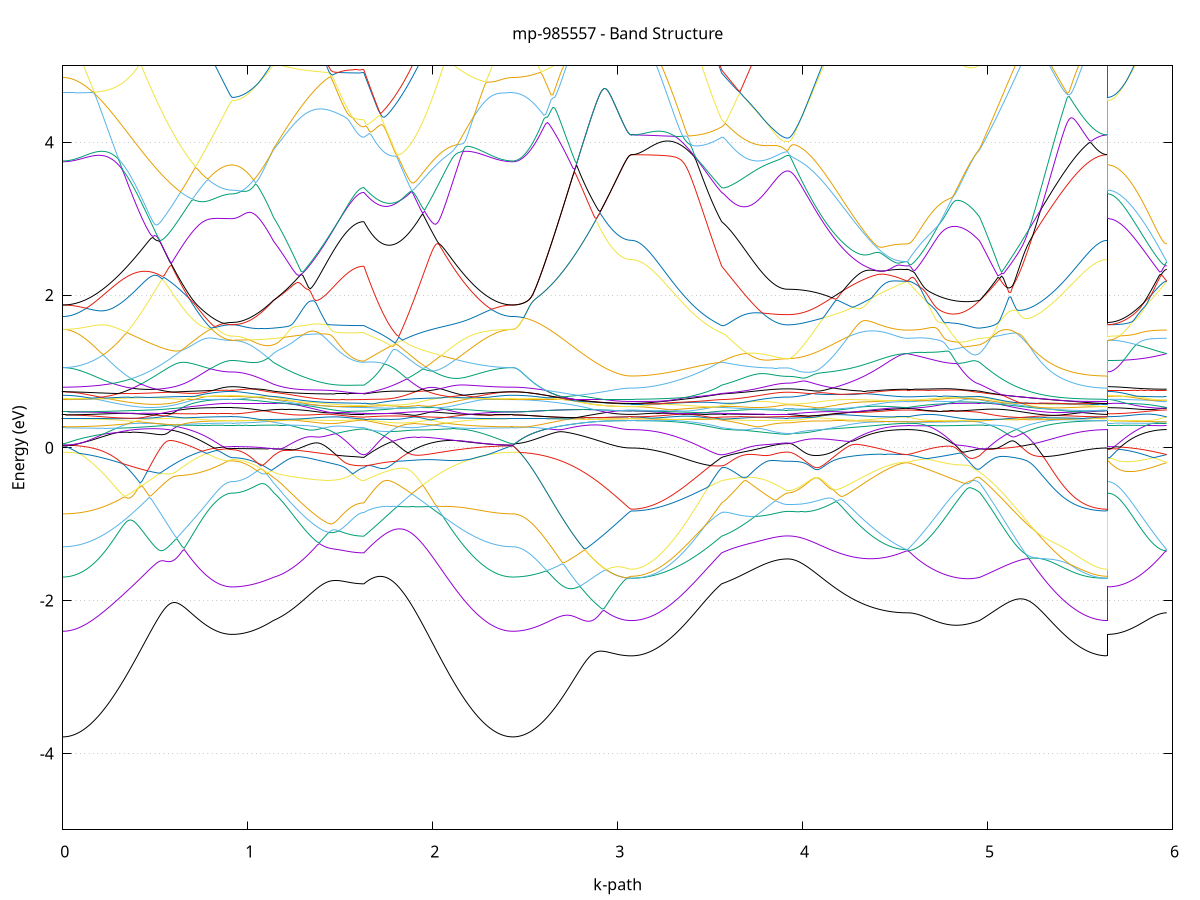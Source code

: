 set title 'mp-985557 - Band Structure'
set xlabel 'k-path'
set ylabel 'Energy (eV)'
set grid y
set yrange [-5:5]
set terminal png size 800,600
set output 'mp-985557_bands_gnuplot.png'
plot '-' using 1:2 with lines notitle, '-' using 1:2 with lines notitle, '-' using 1:2 with lines notitle, '-' using 1:2 with lines notitle, '-' using 1:2 with lines notitle, '-' using 1:2 with lines notitle, '-' using 1:2 with lines notitle, '-' using 1:2 with lines notitle, '-' using 1:2 with lines notitle, '-' using 1:2 with lines notitle, '-' using 1:2 with lines notitle, '-' using 1:2 with lines notitle, '-' using 1:2 with lines notitle, '-' using 1:2 with lines notitle, '-' using 1:2 with lines notitle, '-' using 1:2 with lines notitle, '-' using 1:2 with lines notitle, '-' using 1:2 with lines notitle, '-' using 1:2 with lines notitle, '-' using 1:2 with lines notitle, '-' using 1:2 with lines notitle, '-' using 1:2 with lines notitle, '-' using 1:2 with lines notitle, '-' using 1:2 with lines notitle, '-' using 1:2 with lines notitle, '-' using 1:2 with lines notitle, '-' using 1:2 with lines notitle, '-' using 1:2 with lines notitle, '-' using 1:2 with lines notitle, '-' using 1:2 with lines notitle, '-' using 1:2 with lines notitle, '-' using 1:2 with lines notitle, '-' using 1:2 with lines notitle, '-' using 1:2 with lines notitle, '-' using 1:2 with lines notitle, '-' using 1:2 with lines notitle, '-' using 1:2 with lines notitle, '-' using 1:2 with lines notitle, '-' using 1:2 with lines notitle, '-' using 1:2 with lines notitle, '-' using 1:2 with lines notitle, '-' using 1:2 with lines notitle, '-' using 1:2 with lines notitle, '-' using 1:2 with lines notitle, '-' using 1:2 with lines notitle, '-' using 1:2 with lines notitle, '-' using 1:2 with lines notitle, '-' using 1:2 with lines notitle, '-' using 1:2 with lines notitle, '-' using 1:2 with lines notitle, '-' using 1:2 with lines notitle, '-' using 1:2 with lines notitle, '-' using 1:2 with lines notitle, '-' using 1:2 with lines notitle, '-' using 1:2 with lines notitle, '-' using 1:2 with lines notitle, '-' using 1:2 with lines notitle, '-' using 1:2 with lines notitle, '-' using 1:2 with lines notitle, '-' using 1:2 with lines notitle, '-' using 1:2 with lines notitle, '-' using 1:2 with lines notitle, '-' using 1:2 with lines notitle, '-' using 1:2 with lines notitle
0.000000 -34.751459
0.009948 -34.751359
0.019896 -34.751259
0.029844 -34.751059
0.039793 -34.750659
0.049741 -34.750259
0.059689 -34.749759
0.069637 -34.749159
0.079585 -34.748459
0.089533 -34.747659
0.099482 -34.746759
0.109430 -34.745859
0.119378 -34.744759
0.129326 -34.743559
0.139274 -34.742359
0.149222 -34.741059
0.159171 -34.739559
0.169119 -34.738059
0.179067 -34.736459
0.189015 -34.734859
0.198963 -34.733159
0.208911 -34.731259
0.218860 -34.729359
0.228808 -34.727359
0.238756 -34.725359
0.248704 -34.723159
0.258652 -34.720959
0.268600 -34.718559
0.278549 -34.716259
0.288497 -34.713759
0.298445 -34.711259
0.308393 -34.708659
0.318341 -34.705959
0.328289 -34.703259
0.338238 -34.700459
0.348186 -34.697659
0.358134 -34.694759
0.368082 -34.691859
0.378030 -34.688759
0.387978 -34.685759
0.397927 -34.682659
0.407875 -34.679459
0.417823 -34.676259
0.427771 -34.672959
0.437719 -34.669659
0.447667 -34.666359
0.457616 -34.662959
0.467564 -34.659559
0.477512 -34.656059
0.487460 -34.652559
0.497408 -34.649059
0.507356 -34.645559
0.517305 -34.641959
0.527253 -34.638359
0.537201 -34.634759
0.547149 -34.631159
0.557097 -34.627559
0.567045 -34.623859
0.576993 -34.620159
0.586942 -34.616459
0.596890 -34.612759
0.606838 -34.609059
0.616786 -34.605359
0.626734 -34.601659
0.636682 -34.597959
0.646631 -34.594259
0.656579 -34.590559
0.666527 -34.586859
0.676475 -34.583159
0.686423 -34.579459
0.696371 -34.575759
0.706320 -34.572159
0.716268 -34.568459
0.726216 -34.564859
0.736164 -34.561259
0.746112 -34.557659
0.756060 -34.554059
0.766009 -34.550559
0.775957 -34.546959
0.785905 -34.543559
0.795853 -34.540059
0.805801 -34.536559
0.815749 -34.533159
0.825698 -34.529759
0.835646 -34.526459
0.845594 -34.523059
0.855542 -34.519759
0.865490 -34.516559
0.875438 -34.513259
0.885387 -34.510159
0.895335 -34.506959
0.905283 -34.504059
0.915231 -34.502059
0.915231 -34.502059
0.924967 -34.502059
0.934702 -34.501859
0.944438 -34.501659
0.954174 -34.501459
0.963910 -34.501159
0.973645 -34.500659
0.983381 -34.500659
0.993117 -34.501259
1.002852 -34.501959
1.012588 -34.502659
1.022324 -34.503459
1.032060 -34.504259
1.041795 -34.505259
1.051531 -34.506259
1.061267 -34.507359
1.071003 -34.508559
1.080738 -34.509759
1.090474 -34.511059
1.100210 -34.512459
1.109945 -34.513859
1.119681 -34.515359
1.129417 -34.516859
1.139153 -34.518459
1.139153 -34.518459
1.149129 -34.519659
1.159105 -34.520859
1.169081 -34.521959
1.179057 -34.523159
1.189033 -34.524259
1.199009 -34.525359
1.208985 -34.526559
1.218961 -34.527559
1.228938 -34.528659
1.238914 -34.529759
1.248890 -34.530759
1.258866 -34.531759
1.268842 -34.532759
1.278818 -34.533759
1.288794 -34.534759
1.298770 -34.535759
1.308746 -34.536659
1.318723 -34.537559
1.328699 -34.538459
1.338675 -34.539359
1.348651 -34.540259
1.358627 -34.541059
1.368603 -34.541859
1.378579 -34.542559
1.388555 -34.543359
1.398532 -34.544059
1.408508 -34.544759
1.418484 -34.545459
1.428460 -34.546059
1.438436 -34.546659
1.448412 -34.547259
1.458388 -34.547859
1.468364 -34.548359
1.478340 -34.548859
1.488317 -34.549259
1.498293 -34.549759
1.508269 -34.550159
1.518245 -34.550459
1.528221 -34.550859
1.538197 -34.551159
1.548173 -34.551459
1.558149 -34.551659
1.568126 -34.551859
1.578102 -34.552059
1.588078 -34.552259
1.598054 -34.552359
1.608030 -34.552359
1.618006 -34.552459
1.627982 -34.552459
1.627982 -34.552459
1.637927 -34.549459
1.647871 -34.546359
1.657816 -34.547959
1.667760 -34.550959
1.677705 -34.554059
1.687649 -34.557259
1.697594 -34.560459
1.707538 -34.563759
1.717483 -34.567159
1.727427 -34.570559
1.737371 -34.573959
1.747316 -34.577459
1.757260 -34.580959
1.767205 -34.584559
1.777149 -34.588159
1.787094 -34.591759
1.797038 -34.595559
1.806983 -34.599159
1.816927 -34.602959
1.826872 -34.606659
1.836816 -34.610459
1.846761 -34.614159
1.856705 -34.617959
1.866650 -34.621659
1.876594 -34.625459
1.886539 -34.629159
1.896483 -34.632859
1.906428 -34.636559
1.916372 -34.640159
1.926317 -34.643859
1.936261 -34.647459
1.946205 -34.651059
1.956150 -34.654659
1.966094 -34.658159
1.976039 -34.661659
1.985983 -34.665159
1.995928 -34.668659
2.005872 -34.671959
2.015817 -34.675259
2.025761 -34.678559
2.035706 -34.681759
2.045650 -34.684959
2.055595 -34.688059
2.065539 -34.691159
2.075484 -34.694159
2.085428 -34.697159
2.095373 -34.699959
2.105317 -34.702859
2.115262 -34.705659
2.125206 -34.708359
2.135151 -34.710959
2.145095 -34.713459
2.155039 -34.715959
2.164984 -34.718359
2.174928 -34.720759
2.184873 -34.722959
2.194817 -34.725159
2.204762 -34.727359
2.214706 -34.729359
2.224651 -34.731259
2.234595 -34.733059
2.244540 -34.734859
2.254484 -34.736459
2.264429 -34.738059
2.274373 -34.739559
2.284318 -34.740959
2.294262 -34.742359
2.304207 -34.743659
2.314151 -34.744759
2.324096 -34.745859
2.334040 -34.746759
2.343985 -34.747659
2.353929 -34.748459
2.363873 -34.749159
2.373818 -34.749759
2.383762 -34.750259
2.393707 -34.750659
2.403651 -34.751059
2.413596 -34.751259
2.423540 -34.751359
2.433485 -34.751459
2.433485 -34.751459
2.443334 -34.751359
2.453184 -34.751259
2.463033 -34.751059
2.472883 -34.750659
2.482732 -34.750359
2.492582 -34.749859
2.502431 -34.749259
2.512281 -34.748659
2.522130 -34.747859
2.531980 -34.747059
2.541830 -34.746159
2.551679 -34.745159
2.561529 -34.744059
2.571378 -34.742959
2.581228 -34.741659
2.591077 -34.740259
2.600927 -34.738859
2.610776 -34.737359
2.620626 -34.735759
2.630475 -34.734159
2.640325 -34.732359
2.650174 -34.730559
2.660024 -34.728659
2.669873 -34.726659
2.679723 -34.724659
2.689572 -34.722559
2.699422 -34.720359
2.709271 -34.718159
2.719121 -34.715859
2.728970 -34.713459
2.738820 -34.711159
2.748669 -34.708659
2.758519 -34.706159
2.768368 -34.703559
2.778218 -34.700959
2.788067 -34.698359
2.797917 -34.695659
2.807766 -34.693059
2.817616 -34.690259
2.827465 -34.687559
2.837315 -34.684759
2.847164 -34.681959
2.857014 -34.679159
2.866864 -34.676359
2.876713 -34.673559
2.886563 -34.670859
2.896412 -34.668059
2.906262 -34.665359
2.916111 -34.662659
2.925961 -34.660059
2.935810 -34.657459
2.945660 -34.654959
2.955509 -34.652559
2.965359 -34.650259
2.975208 -34.648159
2.985058 -34.646059
2.994907 -34.644159
3.004757 -34.642459
3.014606 -34.640859
3.024456 -34.639659
3.034305 -34.638459
3.044155 -34.637659
3.054004 -34.637059
3.063854 -34.636659
3.073703 -34.636559
3.073703 -34.636559
3.083679 -34.636459
3.093656 -34.636359
3.103632 -34.636159
3.113608 -34.635859
3.123584 -34.635559
3.133560 -34.635159
3.143536 -34.634659
3.153512 -34.634059
3.163488 -34.633359
3.173465 -34.632559
3.183441 -34.631759
3.193417 -34.630859
3.203393 -34.629859
3.213369 -34.628859
3.223345 -34.627759
3.233321 -34.626559
3.243297 -34.625259
3.253274 -34.623859
3.263250 -34.622459
3.273226 -34.620959
3.283202 -34.619459
3.293178 -34.617859
3.303154 -34.616159
3.313130 -34.614359
3.323106 -34.612559
3.333082 -34.610659
3.343059 -34.608759
3.353035 -34.606759
3.363011 -34.604659
3.372987 -34.602459
3.382963 -34.600359
3.392939 -34.598059
3.402915 -34.595759
3.412891 -34.593359
3.422868 -34.590959
3.432844 -34.588459
3.442820 -34.585959
3.452796 -34.583459
3.462772 -34.580859
3.472748 -34.578159
3.482724 -34.575459
3.492700 -34.572759
3.502676 -34.569959
3.512653 -34.567159
3.522629 -34.564259
3.532605 -34.561359
3.542581 -34.558459
3.552557 -34.555459
3.562533 -34.552459
3.562533 -34.552459
3.572453 -34.551559
3.582374 -34.551759
3.592294 -34.552759
3.602214 -34.554359
3.612134 -34.556159
3.622055 -34.558059
3.631975 -34.559959
3.641895 -34.561859
3.651815 -34.563759
3.661735 -34.565659
3.671656 -34.567459
3.681576 -34.569259
3.691496 -34.570959
3.701416 -34.572659
3.711336 -34.574259
3.721257 -34.575759
3.731177 -34.577259
3.741097 -34.578659
3.751017 -34.580059
3.760938 -34.581259
3.770858 -34.582459
3.780778 -34.583659
3.790698 -34.584659
3.800618 -34.585659
3.810539 -34.586559
3.820459 -34.587359
3.830379 -34.588159
3.840299 -34.588759
3.850220 -34.589359
3.860140 -34.589859
3.870060 -34.590259
3.879980 -34.590659
3.889900 -34.590959
3.899821 -34.591159
3.909741 -34.591259
3.919661 -34.591259
3.919661 -34.591359
3.929618 -34.591259
3.939574 -34.591259
3.949530 -34.591059
3.959487 -34.590859
3.969443 -34.590659
3.979400 -34.590359
3.989356 -34.589959
3.999312 -34.589559
4.009269 -34.589159
4.019225 -34.588659
4.029182 -34.588059
4.039138 -34.587459
4.049094 -34.586759
4.059051 -34.586059
4.069007 -34.585259
4.078964 -34.584359
4.088920 -34.583559
4.098876 -34.582659
4.108833 -34.581659
4.118789 -34.580659
4.128746 -34.579559
4.138702 -34.578459
4.148658 -34.577359
4.158615 -34.576159
4.168571 -34.574959
4.178528 -34.573659
4.188484 -34.572259
4.198440 -34.570859
4.208397 -34.569459
4.218353 -34.568059
4.228310 -34.566459
4.238266 -34.564959
4.248222 -34.563359
4.258179 -34.561759
4.268135 -34.560159
4.278092 -34.558459
4.288048 -34.556659
4.298004 -34.554959
4.307961 -34.553159
4.317917 -34.551359
4.327874 -34.549459
4.337830 -34.547659
4.347786 -34.545759
4.357743 -34.543759
4.367699 -34.541859
4.377656 -34.539859
4.387612 -34.537859
4.397568 -34.535859
4.407525 -34.533859
4.417481 -34.531759
4.427438 -34.529759
4.437394 -34.527659
4.447350 -34.525559
4.457307 -34.523459
4.467263 -34.521359
4.477220 -34.519259
4.487176 -34.517159
4.497132 -34.515059
4.507089 -34.512859
4.517045 -34.510759
4.527002 -34.508559
4.536958 -34.506459
4.546914 -34.504259
4.556871 -34.502159
4.566827 -34.500359
4.566827 -34.500459
4.576594 -34.501159
4.586360 -34.502259
4.596126 -34.503259
4.605893 -34.504359
4.615659 -34.505359
4.625425 -34.506259
4.635192 -34.507259
4.644958 -34.508159
4.654724 -34.508959
4.664491 -34.509759
4.674257 -34.510559
4.684023 -34.511259
4.693790 -34.511859
4.703556 -34.512559
4.713323 -34.513059
4.723089 -34.513559
4.732855 -34.514059
4.742622 -34.514459
4.752388 -34.514859
4.762154 -34.515159
4.771921 -34.515459
4.781687 -34.515659
4.791453 -34.515859
4.801220 -34.516059
4.810986 -34.516159
4.820752 -34.516259
4.830519 -34.516259
4.840285 -34.516159
4.850052 -34.516259
4.859818 -34.516159
4.869584 -34.516159
4.879351 -34.516059
4.889117 -34.516059
4.898883 -34.516059
4.908650 -34.516059
4.918416 -34.516259
4.928182 -34.516559
4.937949 -34.517059
4.947715 -34.517659
4.957481 -34.518459
4.957481 -34.518459
4.967357 -34.520159
4.977233 -34.521859
4.987109 -34.523659
4.996985 -34.525559
5.006861 -34.527459
5.016737 -34.529359
5.026612 -34.531359
5.036488 -34.533359
5.046364 -34.535359
5.056240 -34.537459
5.066116 -34.539659
5.075992 -34.541759
5.085868 -34.543959
5.095743 -34.546159
5.105619 -34.548359
5.115495 -34.550759
5.125371 -34.552959
5.135247 -34.555259
5.145123 -34.557659
5.154998 -34.559959
5.164874 -34.562259
5.174750 -34.564559
5.184626 -34.566959
5.194502 -34.569259
5.204378 -34.571559
5.214254 -34.573859
5.224129 -34.576259
5.234005 -34.578559
5.243881 -34.580759
5.253757 -34.583059
5.263633 -34.585359
5.273509 -34.587559
5.283385 -34.589759
5.293260 -34.591959
5.303136 -34.594059
5.313012 -34.596259
5.322888 -34.598359
5.332764 -34.600359
5.342640 -34.602459
5.352516 -34.604359
5.362391 -34.606359
5.372267 -34.608259
5.382143 -34.610059
5.392019 -34.611859
5.401895 -34.613659
5.411771 -34.615359
5.421646 -34.616959
5.431522 -34.618559
5.441398 -34.620059
5.451274 -34.621559
5.461150 -34.622959
5.471026 -34.624359
5.480902 -34.625559
5.490777 -34.626859
5.500653 -34.627959
5.510529 -34.629059
5.520405 -34.630059
5.530281 -34.630959
5.540157 -34.631859
5.550033 -34.632659
5.559908 -34.633459
5.569784 -34.634059
5.579660 -34.634659
5.589536 -34.635159
5.599412 -34.635559
5.609288 -34.635859
5.619164 -34.636159
5.629039 -34.636359
5.638915 -34.636459
5.648791 -34.636559
5.648791 -34.502059
5.658491 -34.502059
5.668192 -34.502059
5.677892 -34.502059
5.687592 -34.501959
5.697292 -34.501959
5.706993 -34.501959
5.716693 -34.501859
5.726393 -34.501859
5.736094 -34.501859
5.745794 -34.501759
5.755494 -34.501759
5.765194 -34.501659
5.774895 -34.501659
5.784595 -34.501559
5.794295 -34.501559
5.803996 -34.501459
5.813696 -34.501459
5.823396 -34.501359
5.833096 -34.501359
5.842797 -34.501259
5.852497 -34.501259
5.862197 -34.501159
5.871898 -34.501059
5.881598 -34.501059
5.891298 -34.500959
5.900998 -34.500959
5.910699 -34.500859
5.920399 -34.500759
5.930099 -34.500659
5.939799 -34.500559
5.949500 -34.500559
5.959200 -34.500459
5.968900 -34.500359
e
0.000000 -34.379359
0.009948 -34.379359
0.019896 -34.379459
0.029844 -34.379459
0.039793 -34.379459
0.049741 -34.379659
0.059689 -34.379659
0.069637 -34.379859
0.079585 -34.380059
0.089533 -34.380259
0.099482 -34.380459
0.109430 -34.380659
0.119378 -34.380859
0.129326 -34.381159
0.139274 -34.381459
0.149222 -34.381759
0.159171 -34.382159
0.169119 -34.382459
0.179067 -34.382859
0.189015 -34.383259
0.198963 -34.383759
0.208911 -34.385059
0.218860 -34.386559
0.228808 -34.388159
0.238756 -34.389759
0.248704 -34.391459
0.258652 -34.393159
0.268600 -34.394859
0.278549 -34.396759
0.288497 -34.398659
0.298445 -34.400559
0.308393 -34.402459
0.318341 -34.404459
0.328289 -34.406459
0.338238 -34.408459
0.348186 -34.410659
0.358134 -34.412759
0.368082 -34.414759
0.378030 -34.416959
0.387978 -34.419059
0.397927 -34.421259
0.407875 -34.423459
0.417823 -34.425659
0.427771 -34.427859
0.437719 -34.430059
0.447667 -34.432259
0.457616 -34.434459
0.467564 -34.436659
0.477512 -34.438959
0.487460 -34.441159
0.497408 -34.443259
0.507356 -34.445459
0.517305 -34.447659
0.527253 -34.449859
0.537201 -34.451959
0.547149 -34.454059
0.557097 -34.456159
0.567045 -34.458159
0.576993 -34.460259
0.586942 -34.462259
0.596890 -34.464259
0.606838 -34.466159
0.616786 -34.468059
0.626734 -34.469859
0.636682 -34.471759
0.646631 -34.473459
0.656579 -34.475159
0.666527 -34.476859
0.676475 -34.478459
0.686423 -34.479959
0.696371 -34.481559
0.706320 -34.483059
0.716268 -34.484359
0.726216 -34.485759
0.736164 -34.487059
0.746112 -34.488259
0.756060 -34.489459
0.766009 -34.490559
0.775957 -34.491559
0.785905 -34.492559
0.795853 -34.493459
0.805801 -34.494359
0.815749 -34.495159
0.825698 -34.495859
0.835646 -34.496359
0.845594 -34.496959
0.855542 -34.497459
0.865490 -34.497859
0.875438 -34.498159
0.885387 -34.498359
0.895335 -34.498559
0.905283 -34.498659
0.915231 -34.499359
0.915231 -34.499359
0.924967 -34.499359
0.934702 -34.499359
0.944438 -34.499359
0.954174 -34.499359
0.963910 -34.499759
0.973645 -34.500159
0.983381 -34.500259
0.993117 -34.499659
1.002852 -34.499459
1.012588 -34.499459
1.022324 -34.499459
1.032060 -34.499459
1.041795 -34.499559
1.051531 -34.499559
1.061267 -34.499659
1.071003 -34.499759
1.080738 -34.499759
1.090474 -34.499859
1.100210 -34.499959
1.109945 -34.499959
1.119681 -34.500059
1.129417 -34.500059
1.139153 -34.500159
1.139153 -34.500159
1.149129 -34.500459
1.159105 -34.501059
1.169081 -34.501959
1.179057 -34.503059
1.189033 -34.504159
1.199009 -34.505359
1.208985 -34.506659
1.218961 -34.507959
1.228938 -34.509159
1.238914 -34.510459
1.248890 -34.511759
1.258866 -34.513059
1.268842 -34.514359
1.278818 -34.515559
1.288794 -34.516859
1.298770 -34.518059
1.308746 -34.519159
1.318723 -34.520359
1.328699 -34.521459
1.338675 -34.522559
1.348651 -34.523659
1.358627 -34.524759
1.368603 -34.525759
1.378579 -34.526759
1.388555 -34.527659
1.398532 -34.528559
1.408508 -34.529459
1.418484 -34.530359
1.428460 -34.531159
1.438436 -34.531959
1.448412 -34.532759
1.458388 -34.533459
1.468364 -34.534159
1.478340 -34.534759
1.488317 -34.535359
1.498293 -34.535959
1.508269 -34.536459
1.518245 -34.536959
1.528221 -34.537359
1.538197 -34.537759
1.548173 -34.538159
1.558149 -34.538459
1.568126 -34.538759
1.578102 -34.538959
1.588078 -34.539159
1.598054 -34.539259
1.608030 -34.539359
1.618006 -34.539459
1.627982 -34.539459
1.627982 -34.539459
1.637927 -34.542159
1.647871 -34.545059
1.657816 -34.543359
1.667760 -34.540259
1.677705 -34.537159
1.687649 -34.534059
1.697594 -34.530859
1.707538 -34.527759
1.717483 -34.524559
1.727427 -34.521359
1.737371 -34.518159
1.747316 -34.514959
1.757260 -34.511759
1.767205 -34.508459
1.777149 -34.505259
1.787094 -34.501959
1.797038 -34.498759
1.806983 -34.495559
1.816927 -34.492359
1.826872 -34.489159
1.836816 -34.485959
1.846761 -34.482759
1.856705 -34.479559
1.866650 -34.476359
1.876594 -34.473159
1.886539 -34.470059
1.896483 -34.466859
1.906428 -34.463759
1.916372 -34.460659
1.926317 -34.457659
1.936261 -34.454559
1.946205 -34.451659
1.956150 -34.448659
1.966094 -34.445759
1.976039 -34.442859
1.985983 -34.439959
1.995928 -34.437159
2.005872 -34.434359
2.015817 -34.431559
2.025761 -34.428759
2.035706 -34.426159
2.045650 -34.423459
2.055595 -34.420959
2.065539 -34.418359
2.075484 -34.415959
2.085428 -34.413459
2.095373 -34.411059
2.105317 -34.408759
2.115262 -34.406459
2.125206 -34.404259
2.135151 -34.402159
2.145095 -34.400059
2.155039 -34.397959
2.164984 -34.395959
2.174928 -34.394059
2.184873 -34.392259
2.194817 -34.390459
2.204762 -34.388659
2.214706 -34.387059
2.224651 -34.385459
2.234595 -34.383959
2.244540 -34.383159
2.254484 -34.382759
2.264429 -34.382359
2.274373 -34.382059
2.284318 -34.381759
2.294262 -34.381359
2.304207 -34.381159
2.314151 -34.380859
2.324096 -34.380559
2.334040 -34.380359
2.343985 -34.380159
2.353929 -34.379959
2.363873 -34.379859
2.373818 -34.379759
2.383762 -34.379659
2.393707 -34.379559
2.403651 -34.379459
2.413596 -34.379359
2.423540 -34.379359
2.433485 -34.379359
2.433485 -34.379359
2.443334 -34.379359
2.453184 -34.379559
2.463033 -34.379859
2.472883 -34.380159
2.482732 -34.380659
2.492582 -34.381159
2.502431 -34.381759
2.512281 -34.382559
2.522130 -34.383359
2.531980 -34.384259
2.541830 -34.385359
2.551679 -34.386459
2.561529 -34.387659
2.571378 -34.388959
2.581228 -34.390359
2.591077 -34.391859
2.600927 -34.393459
2.610776 -34.395159
2.620626 -34.396859
2.630475 -34.398759
2.640325 -34.400659
2.650174 -34.402659
2.660024 -34.404759
2.669873 -34.406959
2.679723 -34.409159
2.689572 -34.411459
2.699422 -34.413859
2.709271 -34.416259
2.719121 -34.418759
2.728970 -34.421259
2.738820 -34.423859
2.748669 -34.426559
2.758519 -34.429259
2.768368 -34.431959
2.778218 -34.434759
2.788067 -34.437659
2.797917 -34.440559
2.807766 -34.443459
2.817616 -34.446359
2.827465 -34.449359
2.837315 -34.452359
2.847164 -34.455259
2.857014 -34.458359
2.866864 -34.461359
2.876713 -34.464359
2.886563 -34.467259
2.896412 -34.470159
2.906262 -34.473059
2.916111 -34.475859
2.925961 -34.478659
2.935810 -34.481359
2.945660 -34.484059
2.955509 -34.486559
2.965359 -34.488959
2.975208 -34.491259
2.985058 -34.493459
2.994907 -34.495459
3.004757 -34.497159
3.014606 -34.498759
3.024456 -34.500159
3.034305 -34.501359
3.044155 -34.502359
3.054004 -34.502959
3.063854 -34.503359
3.073703 -34.503559
3.073703 -34.503559
3.083679 -34.503559
3.093656 -34.503559
3.103632 -34.503559
3.113608 -34.503559
3.123584 -34.503559
3.133560 -34.503559
3.143536 -34.503559
3.153512 -34.503559
3.163488 -34.503559
3.173465 -34.503559
3.183441 -34.503559
3.193417 -34.503559
3.203393 -34.503559
3.213369 -34.503559
3.223345 -34.503659
3.233321 -34.503759
3.243297 -34.503859
3.253274 -34.503859
3.263250 -34.504059
3.273226 -34.504159
3.283202 -34.504359
3.293178 -34.504659
3.303154 -34.504859
3.313130 -34.505159
3.323106 -34.505459
3.333082 -34.505959
3.343059 -34.506359
3.353035 -34.506859
3.363011 -34.507459
3.372987 -34.508159
3.382963 -34.508859
3.392939 -34.509659
3.402915 -34.510559
3.412891 -34.511559
3.422868 -34.512559
3.432844 -34.513759
3.442820 -34.515059
3.452796 -34.516459
3.462772 -34.518059
3.472748 -34.519659
3.482724 -34.521359
3.492700 -34.523259
3.502676 -34.525259
3.512653 -34.527259
3.522629 -34.529459
3.532605 -34.531859
3.542581 -34.534259
3.552557 -34.536759
3.562533 -34.539459
3.562533 -34.539459
3.572453 -34.540159
3.582374 -34.539959
3.592294 -34.538859
3.602214 -34.537259
3.612134 -34.535359
3.622055 -34.533459
3.631975 -34.531559
3.641895 -34.529559
3.651815 -34.527659
3.661735 -34.525859
3.671656 -34.524059
3.681576 -34.522359
3.691496 -34.520659
3.701416 -34.519159
3.711336 -34.517559
3.721257 -34.516159
3.731177 -34.514859
3.741097 -34.513559
3.751017 -34.512359
3.760938 -34.511259
3.770858 -34.510159
3.780778 -34.509259
3.790698 -34.508259
3.800618 -34.507459
3.810539 -34.506659
3.820459 -34.505959
3.830379 -34.505359
3.840299 -34.504759
3.850220 -34.504259
3.860140 -34.503859
3.870060 -34.503559
3.879980 -34.503259
3.889900 -34.503059
3.899821 -34.502859
3.909741 -34.502759
3.919661 -34.502759
3.919661 -34.502759
3.929618 -34.502759
3.939574 -34.502759
3.949530 -34.502659
3.959487 -34.502659
3.969443 -34.502659
3.979400 -34.502659
3.989356 -34.502659
3.999312 -34.502659
4.009269 -34.502659
4.019225 -34.502559
4.029182 -34.502559
4.039138 -34.502459
4.049094 -34.502459
4.059051 -34.502459
4.069007 -34.502459
4.078964 -34.502359
4.088920 -34.502359
4.098876 -34.502259
4.108833 -34.502259
4.118789 -34.502159
4.128746 -34.502159
4.138702 -34.502159
4.148658 -34.502059
4.158615 -34.502059
4.168571 -34.501959
4.178528 -34.501959
4.188484 -34.501859
4.198440 -34.501859
4.208397 -34.501759
4.218353 -34.501659
4.228310 -34.501659
4.238266 -34.501559
4.248222 -34.501559
4.258179 -34.501459
4.268135 -34.501459
4.278092 -34.501359
4.288048 -34.501259
4.298004 -34.501259
4.307961 -34.501159
4.317917 -34.501159
4.327874 -34.501059
4.337830 -34.501059
4.347786 -34.500959
4.357743 -34.500959
4.367699 -34.500859
4.377656 -34.500859
4.387612 -34.500759
4.397568 -34.500759
4.407525 -34.500659
4.417481 -34.500659
4.427438 -34.500659
4.437394 -34.500559
4.447350 -34.500559
4.457307 -34.500559
4.467263 -34.500459
4.477220 -34.500459
4.487176 -34.500459
4.497132 -34.500459
4.507089 -34.500459
4.517045 -34.500459
4.527002 -34.500459
4.536958 -34.500459
4.546914 -34.500459
4.556871 -34.500459
4.566827 -34.500359
4.566827 -34.500359
4.576594 -34.500459
4.586360 -34.500459
4.596126 -34.500459
4.605893 -34.500459
4.615659 -34.500359
4.625425 -34.500359
4.635192 -34.500259
4.644958 -34.500159
4.654724 -34.499959
4.664491 -34.499759
4.674257 -34.499659
4.684023 -34.499359
4.693790 -34.499159
4.703556 -34.498859
4.713323 -34.498559
4.723089 -34.498259
4.732855 -34.497959
4.742622 -34.497659
4.752388 -34.497259
4.762154 -34.496859
4.771921 -34.496359
4.781687 -34.495959
4.791453 -34.495459
4.801220 -34.494959
4.810986 -34.494459
4.820752 -34.493859
4.830519 -34.493359
4.840285 -34.492759
4.850052 -34.493059
4.859818 -34.493859
4.869584 -34.494659
4.879351 -34.495459
4.889117 -34.496259
4.898883 -34.497159
4.908650 -34.497959
4.918416 -34.498659
4.928182 -34.499259
4.937949 -34.499659
4.947715 -34.500059
4.957481 -34.500159
4.957481 -34.500159
4.967357 -34.500259
4.977233 -34.500259
4.987109 -34.500359
4.996985 -34.500459
5.006861 -34.500559
5.016737 -34.500659
5.026612 -34.500659
5.036488 -34.500759
5.046364 -34.500859
5.056240 -34.500959
5.066116 -34.500959
5.075992 -34.501059
5.085868 -34.501159
5.095743 -34.501259
5.105619 -34.501359
5.115495 -34.501459
5.125371 -34.501459
5.135247 -34.501559
5.145123 -34.501659
5.154998 -34.501759
5.164874 -34.501859
5.174750 -34.501859
5.184626 -34.501959
5.194502 -34.502059
5.204378 -34.502059
5.214254 -34.502159
5.224129 -34.502259
5.234005 -34.502259
5.243881 -34.502359
5.253757 -34.502459
5.263633 -34.502459
5.273509 -34.502559
5.283385 -34.502559
5.293260 -34.502659
5.303136 -34.502659
5.313012 -34.502659
5.322888 -34.502759
5.332764 -34.502759
5.342640 -34.502859
5.352516 -34.502859
5.362391 -34.502959
5.372267 -34.502959
5.382143 -34.503059
5.392019 -34.503059
5.401895 -34.503059
5.411771 -34.503159
5.421646 -34.503159
5.431522 -34.503159
5.441398 -34.503259
5.451274 -34.503259
5.461150 -34.503259
5.471026 -34.503259
5.480902 -34.503359
5.490777 -34.503359
5.500653 -34.503359
5.510529 -34.503359
5.520405 -34.503359
5.530281 -34.503459
5.540157 -34.503459
5.550033 -34.503459
5.559908 -34.503459
5.569784 -34.503559
5.579660 -34.503459
5.589536 -34.503559
5.599412 -34.503459
5.609288 -34.503559
5.619164 -34.503559
5.629039 -34.503559
5.638915 -34.503559
5.648791 -34.503559
5.648791 -34.499359
5.658491 -34.499359
5.668192 -34.499359
5.677892 -34.499359
5.687592 -34.499359
5.697292 -34.499359
5.706993 -34.499359
5.716693 -34.499359
5.726393 -34.499259
5.736094 -34.499359
5.745794 -34.499259
5.755494 -34.499259
5.765194 -34.499259
5.774895 -34.499359
5.784595 -34.499359
5.794295 -34.499359
5.803996 -34.499359
5.813696 -34.499359
5.823396 -34.499359
5.833096 -34.499359
5.842797 -34.499459
5.852497 -34.499459
5.862197 -34.499559
5.871898 -34.499559
5.881598 -34.499659
5.891298 -34.499759
5.900998 -34.499859
5.910699 -34.499959
5.920399 -34.500059
5.930099 -34.500059
5.939799 -34.500159
5.949500 -34.500259
5.959200 -34.500359
5.968900 -34.500359
e
0.000000 -34.368759
0.009948 -34.368859
0.019896 -34.368959
0.029844 -34.369059
0.039793 -34.369359
0.049741 -34.369759
0.059689 -34.370159
0.069637 -34.370659
0.079585 -34.371159
0.089533 -34.371859
0.099482 -34.372559
0.109430 -34.373359
0.119378 -34.374259
0.129326 -34.375259
0.139274 -34.376159
0.149222 -34.377259
0.159171 -34.378459
0.169119 -34.379659
0.179067 -34.380959
0.189015 -34.382259
0.198963 -34.383559
0.208911 -34.384159
0.218860 -34.384659
0.228808 -34.385159
0.238756 -34.385759
0.248704 -34.386259
0.258652 -34.386859
0.268600 -34.387459
0.278549 -34.388059
0.288497 -34.388759
0.298445 -34.389459
0.308393 -34.390159
0.318341 -34.390959
0.328289 -34.391659
0.338238 -34.392459
0.348186 -34.393359
0.358134 -34.394159
0.368082 -34.395059
0.378030 -34.395959
0.387978 -34.396959
0.397927 -34.397959
0.407875 -34.398959
0.417823 -34.399959
0.427771 -34.401059
0.437719 -34.402159
0.447667 -34.403259
0.457616 -34.404459
0.467564 -34.405659
0.477512 -34.406859
0.487460 -34.408159
0.497408 -34.409459
0.507356 -34.410759
0.517305 -34.412159
0.527253 -34.413559
0.537201 -34.415059
0.547149 -34.416459
0.557097 -34.417959
0.567045 -34.419559
0.576993 -34.421159
0.586942 -34.422859
0.596890 -34.424559
0.606838 -34.426259
0.616786 -34.428059
0.626734 -34.429859
0.636682 -34.431659
0.646631 -34.433559
0.656579 -34.435459
0.666527 -34.437359
0.676475 -34.439359
0.686423 -34.441459
0.696371 -34.443459
0.706320 -34.445659
0.716268 -34.447759
0.726216 -34.450059
0.736164 -34.452359
0.746112 -34.454659
0.756060 -34.456959
0.766009 -34.459359
0.775957 -34.461859
0.785905 -34.464359
0.795853 -34.466859
0.805801 -34.469459
0.815749 -34.472059
0.825698 -34.474759
0.835646 -34.477459
0.845594 -34.480159
0.855542 -34.483059
0.865490 -34.485859
0.875438 -34.488759
0.885387 -34.491559
0.895335 -34.494559
0.905283 -34.497359
0.915231 -34.498759
0.915231 -34.498759
0.924967 -34.498759
0.934702 -34.498959
0.944438 -34.499059
0.954174 -34.499359
0.963910 -34.499359
0.973645 -34.499359
0.983381 -34.499359
0.993117 -34.499459
1.002852 -34.499059
1.012588 -34.498359
1.022324 -34.497659
1.032060 -34.496759
1.041795 -34.495959
1.051531 -34.494959
1.061267 -34.494059
1.071003 -34.492959
1.080738 -34.491859
1.090474 -34.490659
1.100210 -34.489459
1.109945 -34.488159
1.119681 -34.486759
1.129417 -34.485259
1.139153 -34.483859
1.139153 -34.483859
1.149129 -34.482459
1.159105 -34.480859
1.169081 -34.478959
1.179057 -34.476859
1.189033 -34.474759
1.199009 -34.472559
1.208985 -34.470359
1.218961 -34.468159
1.228938 -34.465959
1.238914 -34.463759
1.248890 -34.461659
1.258866 -34.459459
1.268842 -34.457359
1.278818 -34.455259
1.288794 -34.453259
1.298770 -34.451259
1.308746 -34.449359
1.318723 -34.447459
1.328699 -34.445559
1.338675 -34.443759
1.348651 -34.441959
1.358627 -34.440259
1.368603 -34.438559
1.378579 -34.436959
1.388555 -34.435359
1.398532 -34.433859
1.408508 -34.432459
1.418484 -34.431059
1.428460 -34.429759
1.438436 -34.428459
1.448412 -34.427259
1.458388 -34.426059
1.468364 -34.425059
1.478340 -34.423959
1.488317 -34.423059
1.498293 -34.422159
1.508269 -34.421359
1.518245 -34.420559
1.528221 -34.419859
1.538197 -34.419259
1.548173 -34.418659
1.558149 -34.418159
1.568126 -34.417759
1.578102 -34.417359
1.588078 -34.417059
1.598054 -34.416859
1.608030 -34.416659
1.618006 -34.416559
1.627982 -34.416559
1.627982 -34.416559
1.637927 -34.416759
1.647871 -34.416859
1.657816 -34.416859
1.667760 -34.416859
1.677705 -34.416759
1.687649 -34.416659
1.697594 -34.416459
1.707538 -34.416159
1.717483 -34.415959
1.727427 -34.415559
1.737371 -34.415159
1.747316 -34.414759
1.757260 -34.414359
1.767205 -34.413859
1.777149 -34.413359
1.787094 -34.412859
1.797038 -34.412259
1.806983 -34.411659
1.816927 -34.410959
1.826872 -34.410359
1.836816 -34.409659
1.846761 -34.408959
1.856705 -34.408259
1.866650 -34.407559
1.876594 -34.406859
1.886539 -34.406159
1.896483 -34.405359
1.906428 -34.404659
1.916372 -34.403959
1.926317 -34.403159
1.936261 -34.402459
1.946205 -34.401659
1.956150 -34.400959
1.966094 -34.400159
1.976039 -34.399459
1.985983 -34.398659
1.995928 -34.397959
2.005872 -34.397259
2.015817 -34.396559
2.025761 -34.395859
2.035706 -34.395059
2.045650 -34.394359
2.055595 -34.393659
2.065539 -34.393059
2.075484 -34.392359
2.085428 -34.391659
2.095373 -34.391059
2.105317 -34.390359
2.115262 -34.389759
2.125206 -34.389159
2.135151 -34.388559
2.145095 -34.387959
2.155039 -34.387459
2.164984 -34.386859
2.174928 -34.386359
2.184873 -34.385759
2.194817 -34.385359
2.204762 -34.384859
2.214706 -34.384359
2.224651 -34.383959
2.234595 -34.383559
2.244540 -34.382459
2.254484 -34.381159
2.264429 -34.379859
2.274373 -34.378559
2.284318 -34.377459
2.294262 -34.376259
2.304207 -34.375259
2.314151 -34.374259
2.324096 -34.373359
2.334040 -34.372559
2.343985 -34.371859
2.353929 -34.371159
2.363873 -34.370659
2.373818 -34.370159
2.383762 -34.369759
2.393707 -34.369359
2.403651 -34.369159
2.413596 -34.368959
2.423540 -34.368859
2.433485 -34.368759
2.433485 -34.368759
2.443334 -34.368759
2.453184 -34.368759
2.463033 -34.368759
2.472883 -34.368759
2.482732 -34.368759
2.492582 -34.368759
2.502431 -34.368759
2.512281 -34.368859
2.522130 -34.368859
2.531980 -34.368859
2.541830 -34.368859
2.551679 -34.368859
2.561529 -34.368859
2.571378 -34.368859
2.581228 -34.368959
2.591077 -34.368959
2.600927 -34.368959
2.610776 -34.369059
2.620626 -34.369059
2.630475 -34.369159
2.640325 -34.369159
2.650174 -34.369159
2.660024 -34.369159
2.669873 -34.369259
2.679723 -34.369259
2.689572 -34.369359
2.699422 -34.369359
2.709271 -34.369459
2.719121 -34.369459
2.728970 -34.369459
2.738820 -34.369559
2.748669 -34.369559
2.758519 -34.369559
2.768368 -34.369559
2.778218 -34.369559
2.788067 -34.369659
2.797917 -34.369659
2.807766 -34.369759
2.817616 -34.369759
2.827465 -34.369759
2.837315 -34.369859
2.847164 -34.369859
2.857014 -34.369859
2.866864 -34.369959
2.876713 -34.369859
2.886563 -34.369959
2.896412 -34.369959
2.906262 -34.369959
2.916111 -34.370059
2.925961 -34.370059
2.935810 -34.370159
2.945660 -34.370259
2.955509 -34.370359
2.965359 -34.370359
2.975208 -34.370359
2.985058 -34.370359
2.994907 -34.370359
3.004757 -34.370359
3.014606 -34.370359
3.024456 -34.370359
3.034305 -34.370459
3.044155 -34.370459
3.054004 -34.370459
3.063854 -34.370459
3.073703 -34.370459
3.073703 -34.370459
3.083679 -34.370459
3.093656 -34.370559
3.103632 -34.370759
3.113608 -34.371059
3.123584 -34.371459
3.133560 -34.371859
3.143536 -34.372359
3.153512 -34.372959
3.163488 -34.373559
3.173465 -34.374259
3.183441 -34.375059
3.193417 -34.375959
3.203393 -34.376859
3.213369 -34.377859
3.223345 -34.378859
3.233321 -34.379959
3.243297 -34.381159
3.253274 -34.382359
3.263250 -34.383559
3.273226 -34.384859
3.283202 -34.386259
3.293178 -34.387559
3.303154 -34.388959
3.313130 -34.390459
3.323106 -34.391859
3.333082 -34.393359
3.343059 -34.394759
3.353035 -34.396259
3.363011 -34.397659
3.372987 -34.399059
3.382963 -34.400459
3.392939 -34.401859
3.402915 -34.403259
3.412891 -34.404659
3.422868 -34.405859
3.432844 -34.407059
3.442820 -34.408159
3.452796 -34.409259
3.462772 -34.410359
3.472748 -34.411359
3.482724 -34.412259
3.492700 -34.413059
3.502676 -34.413859
3.512653 -34.414459
3.522629 -34.415059
3.532605 -34.415559
3.542581 -34.415959
3.552557 -34.416259
3.562533 -34.416559
3.562533 -34.416559
3.572453 -34.416659
3.582374 -34.416659
3.592294 -34.416759
3.602214 -34.416759
3.612134 -34.416759
3.622055 -34.416759
3.631975 -34.416659
3.641895 -34.416659
3.651815 -34.416559
3.661735 -34.416459
3.671656 -34.416259
3.681576 -34.416159
3.691496 -34.416059
3.701416 -34.415859
3.711336 -34.415659
3.721257 -34.415459
3.731177 -34.415259
3.741097 -34.415159
3.751017 -34.414959
3.760938 -34.414659
3.770858 -34.414459
3.780778 -34.414259
3.790698 -34.414059
3.800618 -34.413859
3.810539 -34.413659
3.820459 -34.413559
3.830379 -34.413359
3.840299 -34.413159
3.850220 -34.413059
3.860140 -34.412959
3.870060 -34.412859
3.879980 -34.412759
3.889900 -34.412659
3.899821 -34.412659
3.909741 -34.412659
3.919661 -34.412559
3.919661 -34.412559
3.929618 -34.412659
3.939574 -34.412659
3.949530 -34.412859
3.959487 -34.412959
3.969443 -34.413159
3.979400 -34.413459
3.989356 -34.413759
3.999312 -34.414159
4.009269 -34.414559
4.019225 -34.415059
4.029182 -34.415559
4.039138 -34.416059
4.049094 -34.416659
4.059051 -34.417359
4.069007 -34.418059
4.078964 -34.418859
4.088920 -34.419659
4.098876 -34.420459
4.108833 -34.421359
4.118789 -34.422359
4.128746 -34.423359
4.138702 -34.424359
4.148658 -34.425459
4.158615 -34.426559
4.168571 -34.427659
4.178528 -34.428859
4.188484 -34.430159
4.198440 -34.431459
4.208397 -34.432759
4.218353 -34.434059
4.228310 -34.435459
4.238266 -34.436859
4.248222 -34.438359
4.258179 -34.439859
4.268135 -34.441459
4.278092 -34.443059
4.288048 -34.444659
4.298004 -34.446359
4.307961 -34.447959
4.317917 -34.449659
4.327874 -34.451459
4.337830 -34.453259
4.347786 -34.455059
4.357743 -34.456859
4.367699 -34.458759
4.377656 -34.460659
4.387612 -34.462559
4.397568 -34.464459
4.407525 -34.466459
4.417481 -34.468359
4.427438 -34.470359
4.437394 -34.472359
4.447350 -34.474459
4.457307 -34.476459
4.467263 -34.478559
4.477220 -34.480559
4.487176 -34.482759
4.497132 -34.484859
4.507089 -34.486959
4.517045 -34.489059
4.527002 -34.491259
4.536958 -34.493359
4.546914 -34.495559
4.556871 -34.497659
4.566827 -34.499359
4.566827 -34.499359
4.576594 -34.498559
4.586360 -34.497459
4.596126 -34.496359
4.605893 -34.495359
4.615659 -34.494359
4.625425 -34.493459
4.635192 -34.492659
4.644958 -34.491959
4.654724 -34.491259
4.664491 -34.490659
4.674257 -34.490059
4.684023 -34.489659
4.693790 -34.489259
4.703556 -34.488959
4.713323 -34.488659
4.723089 -34.488559
4.732855 -34.488459
4.742622 -34.488459
4.752388 -34.488559
4.762154 -34.488659
4.771921 -34.488859
4.781687 -34.489159
4.791453 -34.489559
4.801220 -34.489959
4.810986 -34.490459
4.820752 -34.491059
4.830519 -34.491659
4.840285 -34.492359
4.850052 -34.492059
4.859818 -34.491459
4.869584 -34.490759
4.879351 -34.490059
4.889117 -34.489359
4.898883 -34.488659
4.908650 -34.487859
4.918416 -34.487159
4.928182 -34.486359
4.937949 -34.485459
4.947715 -34.484659
4.957481 -34.483859
4.957481 -34.483859
4.967357 -34.482259
4.977233 -34.480659
4.987109 -34.479059
4.996985 -34.477259
5.006861 -34.475559
5.016737 -34.473759
5.026612 -34.471859
5.036488 -34.469959
5.046364 -34.468059
5.056240 -34.466059
5.066116 -34.464159
5.075992 -34.462059
5.085868 -34.460059
5.095743 -34.457959
5.105619 -34.455859
5.115495 -34.453759
5.125371 -34.451559
5.135247 -34.449359
5.145123 -34.447259
5.154998 -34.445059
5.164874 -34.442859
5.174750 -34.440659
5.184626 -34.438359
5.194502 -34.436159
5.204378 -34.433959
5.214254 -34.431659
5.224129 -34.429459
5.234005 -34.427259
5.243881 -34.425059
5.253757 -34.422859
5.263633 -34.420659
5.273509 -34.418559
5.283385 -34.416359
5.293260 -34.414259
5.303136 -34.412159
5.313012 -34.410059
5.322888 -34.408059
5.332764 -34.405959
5.342640 -34.404059
5.352516 -34.402059
5.362391 -34.400159
5.372267 -34.398359
5.382143 -34.396559
5.392019 -34.394759
5.401895 -34.393059
5.411771 -34.391359
5.421646 -34.389759
5.431522 -34.388159
5.441398 -34.386659
5.451274 -34.385259
5.461150 -34.383859
5.471026 -34.382459
5.480902 -34.381259
5.490777 -34.380059
5.500653 -34.378859
5.510529 -34.377859
5.520405 -34.376859
5.530281 -34.375859
5.540157 -34.375059
5.550033 -34.374259
5.559908 -34.373559
5.569784 -34.372859
5.579660 -34.372359
5.589536 -34.371859
5.599412 -34.371359
5.609288 -34.371059
5.619164 -34.370759
5.629039 -34.370559
5.638915 -34.370459
5.648791 -34.370459
5.648791 -34.498759
5.658491 -34.498759
5.668192 -34.498759
5.677892 -34.498759
5.687592 -34.498759
5.697292 -34.498859
5.706993 -34.498859
5.716693 -34.498859
5.726393 -34.498859
5.736094 -34.498959
5.745794 -34.498959
5.755494 -34.498959
5.765194 -34.499059
5.774895 -34.499059
5.784595 -34.499159
5.794295 -34.499259
5.803996 -34.499259
5.813696 -34.499259
5.823396 -34.499359
5.833096 -34.499259
5.842797 -34.499259
5.852497 -34.499259
5.862197 -34.499259
5.871898 -34.499259
5.881598 -34.499259
5.891298 -34.499259
5.900998 -34.499359
5.910699 -34.499359
5.920399 -34.499359
5.930099 -34.499259
5.939799 -34.499259
5.949500 -34.499359
5.959200 -34.499359
5.968900 -34.499359
e
0.000000 -22.825959
0.009948 -22.825959
0.019896 -22.825959
0.029844 -22.825959
0.039793 -22.825959
0.049741 -22.825859
0.059689 -22.825859
0.069637 -22.825859
0.079585 -22.825759
0.089533 -22.825759
0.099482 -22.825659
0.109430 -22.825659
0.119378 -22.825559
0.129326 -22.825459
0.139274 -22.825459
0.149222 -22.825359
0.159171 -22.825259
0.169119 -22.825159
0.179067 -22.825159
0.189015 -22.825059
0.198963 -22.824959
0.208911 -22.824859
0.218860 -22.824759
0.228808 -22.824659
0.238756 -22.824559
0.248704 -22.824459
0.258652 -22.824259
0.268600 -22.824159
0.278549 -22.824059
0.288497 -22.823959
0.298445 -22.824559
0.308393 -22.825159
0.318341 -22.825759
0.328289 -22.826359
0.338238 -22.827059
0.348186 -22.827659
0.358134 -22.828259
0.368082 -22.828959
0.378030 -22.829659
0.387978 -22.830259
0.397927 -22.830959
0.407875 -22.831659
0.417823 -22.832359
0.427771 -22.833059
0.437719 -22.833759
0.447667 -22.834359
0.457616 -22.835059
0.467564 -22.835759
0.477512 -22.836459
0.487460 -22.837159
0.497408 -22.837859
0.507356 -22.838559
0.517305 -22.839259
0.527253 -22.839959
0.537201 -22.840659
0.547149 -22.841359
0.557097 -22.841959
0.567045 -22.842659
0.576993 -22.843259
0.586942 -22.843959
0.596890 -22.844559
0.606838 -22.845159
0.616786 -22.845859
0.626734 -22.846459
0.636682 -22.846959
0.646631 -22.847559
0.656579 -22.848159
0.666527 -22.848659
0.676475 -22.849259
0.686423 -22.849759
0.696371 -22.850259
0.706320 -22.850659
0.716268 -22.851159
0.726216 -22.851559
0.736164 -22.852059
0.746112 -22.852459
0.756060 -22.852859
0.766009 -22.853159
0.775957 -22.853559
0.785905 -22.853859
0.795853 -22.854159
0.805801 -22.854459
0.815749 -22.854659
0.825698 -22.854859
0.835646 -22.855059
0.845594 -22.855259
0.855542 -22.855459
0.865490 -22.855559
0.875438 -22.855659
0.885387 -22.855759
0.895335 -22.855859
0.905283 -22.855859
0.915231 -22.855859
0.915231 -22.855859
0.924967 -22.855859
0.934702 -22.855759
0.944438 -22.855559
0.954174 -22.855359
0.963910 -22.855059
0.973645 -22.854759
0.983381 -22.854259
0.993117 -22.853859
1.002852 -22.853259
1.012588 -22.852659
1.022324 -22.852059
1.032060 -22.851359
1.041795 -22.850659
1.051531 -22.849859
1.061267 -22.848959
1.071003 -22.848159
1.080738 -22.847159
1.090474 -22.846259
1.100210 -22.845259
1.109945 -22.844259
1.119681 -22.843159
1.129417 -22.842159
1.139153 -22.841059
1.139153 -22.841059
1.149129 -22.840259
1.159105 -22.839459
1.169081 -22.838659
1.179057 -22.837759
1.189033 -22.836959
1.199009 -22.836059
1.208985 -22.835259
1.218961 -22.834359
1.228938 -22.833459
1.238914 -22.832659
1.248890 -22.831759
1.258866 -22.830959
1.268842 -22.830159
1.278818 -22.829359
1.288794 -22.828559
1.298770 -22.827759
1.308746 -22.827059
1.318723 -22.826259
1.328699 -22.825659
1.338675 -22.824959
1.348651 -22.824359
1.358627 -22.823759
1.368603 -22.823259
1.378579 -22.822659
1.388555 -22.822159
1.398532 -22.821659
1.408508 -22.821259
1.418484 -22.820759
1.428460 -22.820359
1.438436 -22.819959
1.448412 -22.819559
1.458388 -22.819159
1.468364 -22.818759
1.478340 -22.818459
1.488317 -22.818159
1.498293 -22.817759
1.508269 -22.817559
1.518245 -22.817259
1.528221 -22.816959
1.538197 -22.816759
1.548173 -22.816559
1.558149 -22.816359
1.568126 -22.816159
1.578102 -22.816059
1.588078 -22.815959
1.598054 -22.815859
1.608030 -22.815759
1.618006 -22.815759
1.627982 -22.815759
1.627982 -22.815759
1.637927 -22.815659
1.647871 -22.815559
1.657816 -22.815459
1.667760 -22.815359
1.677705 -22.815259
1.687649 -22.815159
1.697594 -22.815159
1.707538 -22.815059
1.717483 -22.814959
1.727427 -22.814959
1.737371 -22.814959
1.747316 -22.814859
1.757260 -22.814859
1.767205 -22.814859
1.777149 -22.814759
1.787094 -22.814759
1.797038 -22.814759
1.806983 -22.814759
1.816927 -22.814759
1.826872 -22.814759
1.836816 -22.814759
1.846761 -22.814759
1.856705 -22.814859
1.866650 -22.815059
1.876594 -22.815459
1.886539 -22.815859
1.896483 -22.816259
1.906428 -22.816659
1.916372 -22.817059
1.926317 -22.817359
1.936261 -22.817759
1.946205 -22.818059
1.956150 -22.818459
1.966094 -22.818759
1.976039 -22.819159
1.985983 -22.819459
1.995928 -22.819759
2.005872 -22.820059
2.015817 -22.820359
2.025761 -22.820659
2.035706 -22.820959
2.045650 -22.821159
2.055595 -22.821459
2.065539 -22.821659
2.075484 -22.821959
2.085428 -22.822159
2.095373 -22.822459
2.105317 -22.822659
2.115262 -22.822859
2.125206 -22.823059
2.135151 -22.823259
2.145095 -22.823459
2.155039 -22.823659
2.164984 -22.823759
2.174928 -22.823959
2.184873 -22.824159
2.194817 -22.824259
2.204762 -22.824359
2.214706 -22.824559
2.224651 -22.824659
2.234595 -22.824759
2.244540 -22.824959
2.254484 -22.825059
2.264429 -22.825159
2.274373 -22.825259
2.284318 -22.825359
2.294262 -22.825359
2.304207 -22.825459
2.314151 -22.825559
2.324096 -22.825659
2.334040 -22.825659
2.343985 -22.825759
2.353929 -22.825759
2.363873 -22.825859
2.373818 -22.825859
2.383762 -22.825859
2.393707 -22.825959
2.403651 -22.825959
2.413596 -22.825959
2.423540 -22.825959
2.433485 -22.825959
2.433485 -22.825959
2.443334 -22.825959
2.453184 -22.825859
2.463033 -22.825759
2.472883 -22.825559
2.482732 -22.825459
2.492582 -22.825159
2.502431 -22.824859
2.512281 -22.824559
2.522130 -22.824259
2.531980 -22.823859
2.541830 -22.823359
2.551679 -22.822859
2.561529 -22.822359
2.571378 -22.821859
2.581228 -22.821259
2.591077 -22.820659
2.600927 -22.819959
2.610776 -22.819259
2.620626 -22.818559
2.630475 -22.817859
2.640325 -22.817059
2.650174 -22.817059
2.660024 -22.817259
2.669873 -22.817459
2.679723 -22.817659
2.689572 -22.817859
2.699422 -22.818059
2.709271 -22.818259
2.719121 -22.818459
2.728970 -22.818559
2.738820 -22.818759
2.748669 -22.818959
2.758519 -22.819159
2.768368 -22.819359
2.778218 -22.819559
2.788067 -22.819759
2.797917 -22.819959
2.807766 -22.820159
2.817616 -22.820359
2.827465 -22.820559
2.837315 -22.820759
2.847164 -22.820959
2.857014 -22.821059
2.866864 -22.821259
2.876713 -22.821459
2.886563 -22.821559
2.896412 -22.821759
2.906262 -22.821859
2.916111 -22.822059
2.925961 -22.822159
2.935810 -22.822259
2.945660 -22.822459
2.955509 -22.822559
2.965359 -22.822659
2.975208 -22.822759
2.985058 -22.822859
2.994907 -22.822959
3.004757 -22.822959
3.014606 -22.823059
3.024456 -22.823059
3.034305 -22.823159
3.044155 -22.823159
3.054004 -22.823159
3.063854 -22.823159
3.073703 -22.823259
3.073703 -22.823259
3.083679 -22.823159
3.093656 -22.823159
3.103632 -22.823159
3.113608 -22.823159
3.123584 -22.823059
3.133560 -22.822959
3.143536 -22.822959
3.153512 -22.822859
3.163488 -22.822759
3.173465 -22.822659
3.183441 -22.822559
3.193417 -22.822359
3.203393 -22.822259
3.213369 -22.822059
3.223345 -22.821959
3.233321 -22.821759
3.243297 -22.821659
3.253274 -22.821459
3.263250 -22.821259
3.273226 -22.821059
3.283202 -22.820859
3.293178 -22.820659
3.303154 -22.820459
3.313130 -22.820259
3.323106 -22.820059
3.333082 -22.819859
3.343059 -22.819659
3.353035 -22.819459
3.363011 -22.819259
3.372987 -22.819059
3.382963 -22.818859
3.392939 -22.818659
3.402915 -22.818359
3.412891 -22.818159
3.422868 -22.817959
3.432844 -22.817759
3.442820 -22.817659
3.452796 -22.817459
3.462772 -22.817259
3.472748 -22.817059
3.482724 -22.816859
3.492700 -22.816759
3.502676 -22.816559
3.512653 -22.816459
3.522629 -22.816259
3.532605 -22.816159
3.542581 -22.815959
3.552557 -22.815859
3.562533 -22.815759
3.562533 -22.815759
3.572453 -22.815659
3.582374 -22.815659
3.592294 -22.815659
3.602214 -22.815759
3.612134 -22.815759
3.622055 -22.815859
3.631975 -22.816059
3.641895 -22.816159
3.651815 -22.816359
3.661735 -22.816559
3.671656 -22.816759
3.681576 -22.817059
3.691496 -22.817359
3.701416 -22.817559
3.711336 -22.817859
3.721257 -22.818159
3.731177 -22.818459
3.741097 -22.818859
3.751017 -22.819159
3.760938 -22.819459
3.770858 -22.819759
3.780778 -22.820059
3.790698 -22.820259
3.800618 -22.820559
3.810539 -22.820859
3.820459 -22.821059
3.830379 -22.821259
3.840299 -22.821459
3.850220 -22.821659
3.860140 -22.821759
3.870060 -22.821959
3.879980 -22.822059
3.889900 -22.822159
3.899821 -22.822159
3.909741 -22.822259
3.919661 -22.822259
3.919661 -22.822259
3.929618 -22.822259
3.939574 -22.822259
3.949530 -22.822359
3.959487 -22.822359
3.969443 -22.822459
3.979400 -22.822559
3.989356 -22.822659
3.999312 -22.822859
4.009269 -22.823059
4.019225 -22.823159
4.029182 -22.823359
4.039138 -22.823559
4.049094 -22.823859
4.059051 -22.824059
4.069007 -22.824359
4.078964 -22.824659
4.088920 -22.824959
4.098876 -22.825259
4.108833 -22.825659
4.118789 -22.825959
4.128746 -22.826359
4.138702 -22.826659
4.148658 -22.827059
4.158615 -22.827459
4.168571 -22.827959
4.178528 -22.828359
4.188484 -22.828759
4.198440 -22.829259
4.208397 -22.829659
4.218353 -22.830159
4.228310 -22.830659
4.238266 -22.831059
4.248222 -22.831559
4.258179 -22.832059
4.268135 -22.832559
4.278092 -22.833059
4.288048 -22.833559
4.298004 -22.833959
4.307961 -22.834459
4.317917 -22.834959
4.327874 -22.835459
4.337830 -22.835859
4.347786 -22.836359
4.357743 -22.836759
4.367699 -22.837159
4.377656 -22.837559
4.387612 -22.837959
4.397568 -22.838359
4.407525 -22.838759
4.417481 -22.839159
4.427438 -22.839459
4.437394 -22.839759
4.447350 -22.840059
4.457307 -22.840359
4.467263 -22.840659
4.477220 -22.840859
4.487176 -22.841059
4.497132 -22.841259
4.507089 -22.841359
4.517045 -22.841559
4.527002 -22.841659
4.536958 -22.841759
4.546914 -22.841859
4.556871 -22.841859
4.566827 -22.841859
4.566827 -22.841859
4.576594 -22.842359
4.586360 -22.842959
4.596126 -22.843459
4.605893 -22.843959
4.615659 -22.844359
4.625425 -22.844859
4.635192 -22.845259
4.644958 -22.845659
4.654724 -22.845959
4.664491 -22.846359
4.674257 -22.846659
4.684023 -22.846859
4.693790 -22.847159
4.703556 -22.847359
4.713323 -22.847559
4.723089 -22.847659
4.732855 -22.847759
4.742622 -22.847859
4.752388 -22.847959
4.762154 -22.847959
4.771921 -22.847859
4.781687 -22.847859
4.791453 -22.847759
4.801220 -22.847659
4.810986 -22.847459
4.820752 -22.847259
4.830519 -22.846959
4.840285 -22.846759
4.850052 -22.846459
4.859818 -22.846059
4.869584 -22.845659
4.879351 -22.845259
4.889117 -22.844859
4.898883 -22.844359
4.908650 -22.843859
4.918416 -22.843359
4.928182 -22.842859
4.937949 -22.842259
4.947715 -22.841659
4.957481 -22.841059
4.957481 -22.841059
4.967357 -22.839959
4.977233 -22.838859
4.987109 -22.837659
4.996985 -22.836559
5.006861 -22.835359
5.016737 -22.834259
5.026612 -22.833159
5.036488 -22.832059
5.046364 -22.830959
5.056240 -22.829859
5.066116 -22.828759
5.075992 -22.827759
5.085868 -22.826659
5.095743 -22.825759
5.105619 -22.825559
5.115495 -22.825459
5.125371 -22.825359
5.135247 -22.825259
5.145123 -22.825159
5.154998 -22.825059
5.164874 -22.825059
5.174750 -22.824959
5.184626 -22.824859
5.194502 -22.824759
5.204378 -22.824659
5.214254 -22.824659
5.224129 -22.824559
5.234005 -22.824459
5.243881 -22.824359
5.253757 -22.824359
5.263633 -22.824259
5.273509 -22.824159
5.283385 -22.824159
5.293260 -22.824059
5.303136 -22.824059
5.313012 -22.823959
5.322888 -22.823959
5.332764 -22.823859
5.342640 -22.823859
5.352516 -22.823759
5.362391 -22.823759
5.372267 -22.823659
5.382143 -22.823659
5.392019 -22.823559
5.401895 -22.823559
5.411771 -22.823559
5.421646 -22.823459
5.431522 -22.823459
5.441398 -22.823459
5.451274 -22.823459
5.461150 -22.823359
5.471026 -22.823359
5.480902 -22.823359
5.490777 -22.823359
5.500653 -22.823359
5.510529 -22.823259
5.520405 -22.823259
5.530281 -22.823259
5.540157 -22.823259
5.550033 -22.823259
5.559908 -22.823259
5.569784 -22.823259
5.579660 -22.823259
5.589536 -22.823259
5.599412 -22.823259
5.609288 -22.823259
5.619164 -22.823259
5.629039 -22.823259
5.638915 -22.823259
5.648791 -22.823259
5.648791 -22.855859
5.658491 -22.855859
5.668192 -22.855859
5.677892 -22.855759
5.687592 -22.855659
5.697292 -22.855459
5.706993 -22.855359
5.716693 -22.855059
5.726393 -22.854859
5.736094 -22.854659
5.745794 -22.854359
5.755494 -22.853959
5.765194 -22.853659
5.774895 -22.853259
5.784595 -22.852859
5.794295 -22.852459
5.803996 -22.852059
5.813696 -22.851559
5.823396 -22.851059
5.833096 -22.850559
5.842797 -22.849959
5.852497 -22.849459
5.862197 -22.848859
5.871898 -22.848259
5.881598 -22.847659
5.891298 -22.847059
5.900998 -22.846459
5.910699 -22.845859
5.920399 -22.845159
5.930099 -22.844559
5.939799 -22.843859
5.949500 -22.843159
5.959200 -22.842559
5.968900 -22.841859
e
0.000000 -22.814959
0.009948 -22.815059
0.019896 -22.815059
0.029844 -22.815059
0.039793 -22.815159
0.049741 -22.815259
0.059689 -22.815459
0.069637 -22.815559
0.079585 -22.815759
0.089533 -22.815959
0.099482 -22.816159
0.109430 -22.816359
0.119378 -22.816659
0.129326 -22.816959
0.139274 -22.817259
0.149222 -22.817559
0.159171 -22.817859
0.169119 -22.818259
0.179067 -22.818659
0.189015 -22.819059
0.198963 -22.819459
0.208911 -22.819859
0.218860 -22.820359
0.228808 -22.820859
0.238756 -22.821259
0.248704 -22.821859
0.258652 -22.822359
0.268600 -22.822859
0.278549 -22.823459
0.288497 -22.823959
0.298445 -22.823859
0.308393 -22.823759
0.318341 -22.823659
0.328289 -22.823459
0.338238 -22.823359
0.348186 -22.823259
0.358134 -22.823159
0.368082 -22.823059
0.378030 -22.822959
0.387978 -22.822759
0.397927 -22.822659
0.407875 -22.822559
0.417823 -22.822459
0.427771 -22.822359
0.437719 -22.822259
0.447667 -22.822159
0.457616 -22.822059
0.467564 -22.821959
0.477512 -22.821859
0.487460 -22.821759
0.497408 -22.821659
0.507356 -22.821559
0.517305 -22.821459
0.527253 -22.821359
0.537201 -22.821259
0.547149 -22.821159
0.557097 -22.821059
0.567045 -22.820959
0.576993 -22.820959
0.586942 -22.820859
0.596890 -22.820759
0.606838 -22.820659
0.616786 -22.820659
0.626734 -22.820559
0.636682 -22.820559
0.646631 -22.820459
0.656579 -22.820359
0.666527 -22.820359
0.676475 -22.820259
0.686423 -22.820259
0.696371 -22.820259
0.706320 -22.820159
0.716268 -22.820159
0.726216 -22.820059
0.736164 -22.820759
0.746112 -22.821459
0.756060 -22.822059
0.766009 -22.822759
0.775957 -22.823359
0.785905 -22.823959
0.795853 -22.824459
0.805801 -22.825059
0.815749 -22.825459
0.825698 -22.825959
0.835646 -22.826359
0.845594 -22.826659
0.855542 -22.826959
0.865490 -22.827259
0.875438 -22.827459
0.885387 -22.827659
0.895335 -22.827759
0.905283 -22.827859
0.915231 -22.827859
0.915231 -22.827859
0.924967 -22.827859
0.934702 -22.827859
0.944438 -22.827859
0.954174 -22.827859
0.963910 -22.827759
0.973645 -22.827759
0.983381 -22.827759
0.993117 -22.827759
1.002852 -22.827659
1.012588 -22.827659
1.022324 -22.827659
1.032060 -22.827559
1.041795 -22.827559
1.051531 -22.827459
1.061267 -22.827359
1.071003 -22.827359
1.080738 -22.827259
1.090474 -22.827259
1.100210 -22.827159
1.109945 -22.827059
1.119681 -22.827059
1.129417 -22.826959
1.139153 -22.826859
1.139153 -22.826859
1.149129 -22.826759
1.159105 -22.826659
1.169081 -22.826559
1.179057 -22.826459
1.189033 -22.826259
1.199009 -22.826059
1.208985 -22.825859
1.218961 -22.825659
1.228938 -22.825359
1.238914 -22.825059
1.248890 -22.824759
1.258866 -22.824459
1.268842 -22.824059
1.278818 -22.823659
1.288794 -22.823259
1.298770 -22.822759
1.308746 -22.822359
1.318723 -22.821859
1.328699 -22.821359
1.338675 -22.820759
1.348651 -22.820159
1.358627 -22.819559
1.368603 -22.818959
1.378579 -22.818359
1.388555 -22.817759
1.398532 -22.817159
1.408508 -22.816559
1.418484 -22.815959
1.428460 -22.815359
1.438436 -22.814859
1.448412 -22.814259
1.458388 -22.813759
1.468364 -22.813259
1.478340 -22.812759
1.488317 -22.812359
1.498293 -22.811859
1.508269 -22.811459
1.518245 -22.811159
1.528221 -22.810859
1.538197 -22.810459
1.548173 -22.810259
1.558149 -22.809959
1.568126 -22.809759
1.578102 -22.809559
1.588078 -22.809459
1.598054 -22.809359
1.608030 -22.809259
1.618006 -22.809159
1.627982 -22.809159
1.627982 -22.809159
1.637927 -22.808859
1.647871 -22.808559
1.657816 -22.808259
1.667760 -22.808059
1.677705 -22.807759
1.687649 -22.807459
1.697594 -22.807259
1.707538 -22.807659
1.717483 -22.808159
1.727427 -22.808659
1.737371 -22.809159
1.747316 -22.809659
1.757260 -22.810159
1.767205 -22.810559
1.777149 -22.811059
1.787094 -22.811559
1.797038 -22.811959
1.806983 -22.812459
1.816927 -22.812859
1.826872 -22.813359
1.836816 -22.813759
1.846761 -22.814159
1.856705 -22.814659
1.866650 -22.814859
1.876594 -22.814859
1.886539 -22.814859
1.896483 -22.814859
1.906428 -22.814959
1.916372 -22.814959
1.926317 -22.814959
1.936261 -22.814959
1.946205 -22.815059
1.956150 -22.815059
1.966094 -22.815059
1.976039 -22.815059
1.985983 -22.815159
1.995928 -22.815159
2.005872 -22.815159
2.015817 -22.815159
2.025761 -22.815159
2.035706 -22.815259
2.045650 -22.815259
2.055595 -22.815259
2.065539 -22.815259
2.075484 -22.815259
2.085428 -22.815259
2.095373 -22.815259
2.105317 -22.815259
2.115262 -22.815259
2.125206 -22.815259
2.135151 -22.815259
2.145095 -22.815259
2.155039 -22.815259
2.164984 -22.815259
2.174928 -22.815259
2.184873 -22.815259
2.194817 -22.815259
2.204762 -22.815259
2.214706 -22.815259
2.224651 -22.815259
2.234595 -22.815159
2.244540 -22.815159
2.254484 -22.815159
2.264429 -22.815159
2.274373 -22.815159
2.284318 -22.815159
2.294262 -22.815159
2.304207 -22.815059
2.314151 -22.815059
2.324096 -22.815059
2.334040 -22.815059
2.343985 -22.815059
2.353929 -22.815059
2.363873 -22.815059
2.373818 -22.815059
2.383762 -22.815059
2.393707 -22.814959
2.403651 -22.814959
2.413596 -22.814959
2.423540 -22.814959
2.433485 -22.814959
2.433485 -22.814959
2.443334 -22.814959
2.453184 -22.815059
2.463033 -22.815059
2.472883 -22.815059
2.482732 -22.815159
2.492582 -22.815159
2.502431 -22.815259
2.512281 -22.815259
2.522130 -22.815359
2.531980 -22.815459
2.541830 -22.815559
2.551679 -22.815659
2.561529 -22.815759
2.571378 -22.815859
2.581228 -22.816059
2.591077 -22.816159
2.600927 -22.816259
2.610776 -22.816459
2.620626 -22.816659
2.630475 -22.816759
2.640325 -22.816959
2.650174 -22.817059
2.660024 -22.817259
2.669873 -22.817459
2.679723 -22.817659
2.689572 -22.817859
2.699422 -22.818059
2.709271 -22.818259
2.719121 -22.818459
2.728970 -22.818559
2.738820 -22.818759
2.748669 -22.818959
2.758519 -22.819159
2.768368 -22.819359
2.778218 -22.819559
2.788067 -22.819759
2.797917 -22.819959
2.807766 -22.820159
2.817616 -22.820359
2.827465 -22.820559
2.837315 -22.820759
2.847164 -22.820959
2.857014 -22.821059
2.866864 -22.821259
2.876713 -22.821459
2.886563 -22.821559
2.896412 -22.821759
2.906262 -22.821859
2.916111 -22.822059
2.925961 -22.822159
2.935810 -22.822259
2.945660 -22.822459
2.955509 -22.822559
2.965359 -22.822659
2.975208 -22.822759
2.985058 -22.822859
2.994907 -22.822859
3.004757 -22.822959
3.014606 -22.823059
3.024456 -22.823059
3.034305 -22.823159
3.044155 -22.823159
3.054004 -22.823159
3.063854 -22.823159
3.073703 -22.823259
3.073703 -22.823259
3.083679 -22.823159
3.093656 -22.823159
3.103632 -22.823159
3.113608 -22.823059
3.123584 -22.822959
3.133560 -22.822859
3.143536 -22.822759
3.153512 -22.822659
3.163488 -22.822459
3.173465 -22.822359
3.183441 -22.822159
3.193417 -22.821959
3.203393 -22.821759
3.213369 -22.821459
3.223345 -22.821259
3.233321 -22.820959
3.243297 -22.820759
3.253274 -22.820459
3.263250 -22.820159
3.273226 -22.819859
3.283202 -22.819559
3.293178 -22.819159
3.303154 -22.818859
3.313130 -22.818559
3.323106 -22.818159
3.333082 -22.817759
3.343059 -22.817459
3.353035 -22.817059
3.363011 -22.816659
3.372987 -22.816259
3.382963 -22.815959
3.392939 -22.815559
3.402915 -22.815159
3.412891 -22.814759
3.422868 -22.814359
3.432844 -22.813959
3.442820 -22.813559
3.452796 -22.813159
3.462772 -22.812759
3.472748 -22.812359
3.482724 -22.811959
3.492700 -22.811659
3.502676 -22.811259
3.512653 -22.810859
3.522629 -22.810559
3.532605 -22.810159
3.542581 -22.809859
3.552557 -22.809559
3.562533 -22.809159
3.562533 -22.809159
3.572453 -22.809059
3.582374 -22.808959
3.592294 -22.808759
3.602214 -22.808659
3.612134 -22.808459
3.622055 -22.808359
3.631975 -22.808259
3.641895 -22.808059
3.651815 -22.807959
3.661735 -22.807759
3.671656 -22.807659
3.681576 -22.807559
3.691496 -22.807459
3.701416 -22.807259
3.711336 -22.807159
3.721257 -22.807059
3.731177 -22.806959
3.741097 -22.806859
3.751017 -22.806759
3.760938 -22.806659
3.770858 -22.806559
3.780778 -22.806459
3.790698 -22.806359
3.800618 -22.806259
3.810539 -22.806159
3.820459 -22.806159
3.830379 -22.806059
3.840299 -22.805959
3.850220 -22.805959
3.860140 -22.805959
3.870060 -22.805859
3.879980 -22.805859
3.889900 -22.805859
3.899821 -22.805759
3.909741 -22.805759
3.919661 -22.805759
3.919661 -22.805759
3.929618 -22.805759
3.939574 -22.805859
3.949530 -22.805959
3.959487 -22.806159
3.969443 -22.806359
3.979400 -22.806559
3.989356 -22.806859
3.999312 -22.807159
4.009269 -22.807459
4.019225 -22.807859
4.029182 -22.808359
4.039138 -22.808759
4.049094 -22.809259
4.059051 -22.809859
4.069007 -22.810359
4.078964 -22.810959
4.088920 -22.811659
4.098876 -22.812259
4.108833 -22.812959
4.118789 -22.813659
4.128746 -22.814459
4.138702 -22.815159
4.148658 -22.815959
4.158615 -22.816759
4.168571 -22.817559
4.178528 -22.818359
4.188484 -22.819259
4.198440 -22.820059
4.208397 -22.820959
4.218353 -22.821759
4.228310 -22.822659
4.238266 -22.823559
4.248222 -22.824459
4.258179 -22.825259
4.268135 -22.826159
4.278092 -22.827059
4.288048 -22.827859
4.298004 -22.828659
4.307961 -22.829559
4.317917 -22.830359
4.327874 -22.831159
4.337830 -22.831959
4.347786 -22.832759
4.357743 -22.833459
4.367699 -22.834159
4.377656 -22.834859
4.387612 -22.835559
4.397568 -22.836159
4.407525 -22.836859
4.417481 -22.837359
4.427438 -22.837959
4.437394 -22.838459
4.447350 -22.838959
4.457307 -22.839459
4.467263 -22.839859
4.477220 -22.840259
4.487176 -22.840559
4.497132 -22.840859
4.507089 -22.841159
4.517045 -22.841359
4.527002 -22.841559
4.536958 -22.841659
4.546914 -22.841759
4.556871 -22.841859
4.566827 -22.841859
4.566827 -22.841859
4.576594 -22.841359
4.586360 -22.840759
4.596126 -22.840159
4.605893 -22.839659
4.615659 -22.839059
4.625425 -22.838559
4.635192 -22.837959
4.644958 -22.837459
4.654724 -22.836859
4.664491 -22.836359
4.674257 -22.835759
4.684023 -22.835259
4.693790 -22.834759
4.703556 -22.834259
4.713323 -22.833759
4.723089 -22.833259
4.732855 -22.832859
4.742622 -22.832359
4.752388 -22.831959
4.762154 -22.831459
4.771921 -22.831059
4.781687 -22.830659
4.791453 -22.830359
4.801220 -22.829959
4.810986 -22.829659
4.820752 -22.829359
4.830519 -22.829059
4.840285 -22.828759
4.850052 -22.828459
4.859818 -22.828259
4.869584 -22.828059
4.879351 -22.827759
4.889117 -22.827659
4.898883 -22.827459
4.908650 -22.827359
4.918416 -22.827159
4.928182 -22.827059
4.937949 -22.826959
4.947715 -22.826959
4.957481 -22.826859
4.957481 -22.826859
4.967357 -22.826759
4.977233 -22.826659
4.987109 -22.826659
4.996985 -22.826559
5.006861 -22.826459
5.016737 -22.826359
5.026612 -22.826259
5.036488 -22.826159
5.046364 -22.826059
5.056240 -22.825959
5.066116 -22.825959
5.075992 -22.825859
5.085868 -22.825759
5.095743 -22.825659
5.105619 -22.824759
5.115495 -22.823859
5.125371 -22.822959
5.135247 -22.822159
5.145123 -22.821359
5.154998 -22.820559
5.164874 -22.819859
5.174750 -22.819159
5.184626 -22.818559
5.194502 -22.817959
5.204378 -22.817459
5.214254 -22.817059
5.224129 -22.816659
5.234005 -22.816259
5.243881 -22.815959
5.253757 -22.815659
5.263633 -22.815459
5.273509 -22.815259
5.283385 -22.815159
5.293260 -22.815059
5.303136 -22.815059
5.313012 -22.815059
5.322888 -22.815159
5.332764 -22.815159
5.342640 -22.815359
5.352516 -22.815459
5.362391 -22.815659
5.372267 -22.815859
5.382143 -22.816159
5.392019 -22.816459
5.401895 -22.816759
5.411771 -22.817059
5.421646 -22.817359
5.431522 -22.817759
5.441398 -22.818059
5.451274 -22.818459
5.461150 -22.818759
5.471026 -22.819159
5.480902 -22.819559
5.490777 -22.819859
5.500653 -22.820259
5.510529 -22.820559
5.520405 -22.820859
5.530281 -22.821159
5.540157 -22.821459
5.550033 -22.821759
5.559908 -22.822059
5.569784 -22.822259
5.579660 -22.822459
5.589536 -22.822659
5.599412 -22.822859
5.609288 -22.822959
5.619164 -22.823059
5.629039 -22.823159
5.638915 -22.823159
5.648791 -22.823259
5.648791 -22.827859
5.658491 -22.827859
5.668192 -22.827959
5.677892 -22.827959
5.687592 -22.828059
5.697292 -22.828259
5.706993 -22.828459
5.716693 -22.828659
5.726393 -22.828859
5.736094 -22.829159
5.745794 -22.829459
5.755494 -22.829759
5.765194 -22.830059
5.774895 -22.830459
5.784595 -22.830859
5.794295 -22.831259
5.803996 -22.831759
5.813696 -22.832159
5.823396 -22.832659
5.833096 -22.833159
5.842797 -22.833759
5.852497 -22.834259
5.862197 -22.834859
5.871898 -22.835459
5.881598 -22.836059
5.891298 -22.836659
5.900998 -22.837259
5.910699 -22.837959
5.920399 -22.838559
5.930099 -22.839259
5.939799 -22.839859
5.949500 -22.840559
5.959200 -22.841159
5.968900 -22.841859
e
0.000000 -22.814959
0.009948 -22.814959
0.019896 -22.814959
0.029844 -22.814859
0.039793 -22.814759
0.049741 -22.814559
0.059689 -22.814359
0.069637 -22.814159
0.079585 -22.813959
0.089533 -22.813659
0.099482 -22.813359
0.109430 -22.813059
0.119378 -22.812659
0.129326 -22.812259
0.139274 -22.811859
0.149222 -22.811459
0.159171 -22.811059
0.169119 -22.810659
0.179067 -22.810159
0.189015 -22.809659
0.198963 -22.809259
0.208911 -22.808759
0.218860 -22.808259
0.228808 -22.807859
0.238756 -22.807359
0.248704 -22.806959
0.258652 -22.806459
0.268600 -22.806059
0.278549 -22.805659
0.288497 -22.805259
0.298445 -22.804859
0.308393 -22.804559
0.318341 -22.804259
0.328289 -22.803959
0.338238 -22.803659
0.348186 -22.803459
0.358134 -22.803259
0.368082 -22.803059
0.378030 -22.802959
0.387978 -22.802859
0.397927 -22.802759
0.407875 -22.802759
0.417823 -22.802859
0.427771 -22.802859
0.437719 -22.803059
0.447667 -22.803159
0.457616 -22.803359
0.467564 -22.803659
0.477512 -22.803959
0.487460 -22.804259
0.497408 -22.804659
0.507356 -22.805059
0.517305 -22.805459
0.527253 -22.805959
0.537201 -22.806459
0.547149 -22.807059
0.557097 -22.807659
0.567045 -22.808259
0.576993 -22.808859
0.586942 -22.809559
0.596890 -22.810259
0.606838 -22.810959
0.616786 -22.811659
0.626734 -22.812459
0.636682 -22.813159
0.646631 -22.813959
0.656579 -22.814759
0.666527 -22.815459
0.676475 -22.816259
0.686423 -22.817059
0.696371 -22.817759
0.706320 -22.818559
0.716268 -22.819259
0.726216 -22.820059
0.736164 -22.820059
0.746112 -22.820059
0.756060 -22.819959
0.766009 -22.819959
0.775957 -22.819959
0.785905 -22.819959
0.795853 -22.819859
0.805801 -22.819859
0.815749 -22.819859
0.825698 -22.819859
0.835646 -22.819859
0.845594 -22.819859
0.855542 -22.819759
0.865490 -22.819759
0.875438 -22.819759
0.885387 -22.819759
0.895335 -22.819759
0.905283 -22.819759
0.915231 -22.819759
0.915231 -22.819759
0.924967 -22.819759
0.934702 -22.819759
0.944438 -22.819659
0.954174 -22.819659
0.963910 -22.819559
0.973645 -22.819459
0.983381 -22.819259
0.993117 -22.819159
1.002852 -22.818959
1.012588 -22.818759
1.022324 -22.818559
1.032060 -22.818359
1.041795 -22.818059
1.051531 -22.817859
1.061267 -22.817559
1.071003 -22.817259
1.080738 -22.816959
1.090474 -22.816559
1.100210 -22.816259
1.109945 -22.815859
1.119681 -22.815459
1.129417 -22.815159
1.139153 -22.814759
1.139153 -22.814759
1.149129 -22.814459
1.159105 -22.814159
1.169081 -22.813759
1.179057 -22.813459
1.189033 -22.813159
1.199009 -22.812859
1.208985 -22.812559
1.218961 -22.812259
1.228938 -22.811959
1.238914 -22.811559
1.248890 -22.811259
1.258866 -22.810959
1.268842 -22.810659
1.278818 -22.810359
1.288794 -22.809959
1.298770 -22.809659
1.308746 -22.809359
1.318723 -22.809059
1.328699 -22.808759
1.338675 -22.808459
1.348651 -22.808159
1.358627 -22.807859
1.368603 -22.807659
1.378579 -22.807359
1.388555 -22.807059
1.398532 -22.806859
1.408508 -22.806559
1.418484 -22.806359
1.428460 -22.806059
1.438436 -22.805859
1.448412 -22.805659
1.458388 -22.805459
1.468364 -22.805259
1.478340 -22.805059
1.488317 -22.804859
1.498293 -22.804759
1.508269 -22.804559
1.518245 -22.804459
1.528221 -22.804359
1.538197 -22.804159
1.548173 -22.804059
1.558149 -22.803959
1.568126 -22.803959
1.578102 -22.803859
1.588078 -22.803759
1.598054 -22.803759
1.608030 -22.803759
1.618006 -22.803659
1.627982 -22.803659
1.627982 -22.803659
1.637927 -22.804159
1.647871 -22.804659
1.657816 -22.805159
1.667760 -22.805659
1.677705 -22.806159
1.687649 -22.806659
1.697594 -22.807159
1.707538 -22.807059
1.717483 -22.806859
1.727427 -22.806659
1.737371 -22.806459
1.747316 -22.806259
1.757260 -22.806159
1.767205 -22.806059
1.777149 -22.805859
1.787094 -22.805759
1.797038 -22.805659
1.806983 -22.805659
1.816927 -22.805559
1.826872 -22.805559
1.836816 -22.805459
1.846761 -22.805459
1.856705 -22.805459
1.866650 -22.805559
1.876594 -22.805559
1.886539 -22.805559
1.896483 -22.805659
1.906428 -22.805759
1.916372 -22.805859
1.926317 -22.805959
1.936261 -22.806059
1.946205 -22.806159
1.956150 -22.806359
1.966094 -22.806459
1.976039 -22.806659
1.985983 -22.806759
1.995928 -22.806959
2.005872 -22.807159
2.015817 -22.807359
2.025761 -22.807559
2.035706 -22.807759
2.045650 -22.808059
2.055595 -22.808259
2.065539 -22.808459
2.075484 -22.808759
2.085428 -22.808959
2.095373 -22.809259
2.105317 -22.809459
2.115262 -22.809759
2.125206 -22.809959
2.135151 -22.810259
2.145095 -22.810459
2.155039 -22.810759
2.164984 -22.810959
2.174928 -22.811259
2.184873 -22.811459
2.194817 -22.811659
2.204762 -22.811959
2.214706 -22.812159
2.224651 -22.812359
2.234595 -22.812659
2.244540 -22.812859
2.254484 -22.813059
2.264429 -22.813259
2.274373 -22.813459
2.284318 -22.813559
2.294262 -22.813759
2.304207 -22.813959
2.314151 -22.814059
2.324096 -22.814259
2.334040 -22.814359
2.343985 -22.814459
2.353929 -22.814559
2.363873 -22.814659
2.373818 -22.814759
2.383762 -22.814859
2.393707 -22.814859
2.403651 -22.814959
2.413596 -22.814959
2.423540 -22.814959
2.433485 -22.814959
2.433485 -22.814959
2.443334 -22.814959
2.453184 -22.815059
2.463033 -22.815059
2.472883 -22.815059
2.482732 -22.815159
2.492582 -22.815159
2.502431 -22.815259
2.512281 -22.815259
2.522130 -22.815359
2.531980 -22.815459
2.541830 -22.815559
2.551679 -22.815659
2.561529 -22.815759
2.571378 -22.815859
2.581228 -22.816059
2.591077 -22.816159
2.600927 -22.816259
2.610776 -22.816459
2.620626 -22.816559
2.630475 -22.816759
2.640325 -22.816959
2.650174 -22.816359
2.660024 -22.815559
2.669873 -22.814659
2.679723 -22.813859
2.689572 -22.812959
2.699422 -22.812159
2.709271 -22.811259
2.719121 -22.810359
2.728970 -22.809459
2.738820 -22.808559
2.748669 -22.807659
2.758519 -22.806759
2.768368 -22.805759
2.778218 -22.804859
2.788067 -22.803959
2.797917 -22.803059
2.807766 -22.802259
2.817616 -22.801359
2.827465 -22.800459
2.837315 -22.799659
2.847164 -22.798759
2.857014 -22.797959
2.866864 -22.797159
2.876713 -22.796459
2.886563 -22.795659
2.896412 -22.794959
2.906262 -22.794259
2.916111 -22.793659
2.925961 -22.792959
2.935810 -22.792459
2.945660 -22.791859
2.955509 -22.791359
2.965359 -22.790859
2.975208 -22.790359
2.985058 -22.789959
2.994907 -22.789659
3.004757 -22.789259
3.014606 -22.789059
3.024456 -22.788759
3.034305 -22.788559
3.044155 -22.788459
3.054004 -22.788359
3.063854 -22.788259
3.073703 -22.788259
3.073703 -22.788259
3.083679 -22.788259
3.093656 -22.788259
3.103632 -22.788259
3.113608 -22.788359
3.123584 -22.788459
3.133560 -22.788459
3.143536 -22.788559
3.153512 -22.788759
3.163488 -22.788859
3.173465 -22.788959
3.183441 -22.789159
3.193417 -22.789359
3.203393 -22.789559
3.213369 -22.789759
3.223345 -22.789959
3.233321 -22.790159
3.243297 -22.790459
3.253274 -22.790659
3.263250 -22.790959
3.273226 -22.791259
3.283202 -22.791559
3.293178 -22.791859
3.303154 -22.792259
3.313130 -22.792559
3.323106 -22.792859
3.333082 -22.793259
3.343059 -22.793659
3.353035 -22.793959
3.363011 -22.794359
3.372987 -22.794759
3.382963 -22.795159
3.392939 -22.795659
3.402915 -22.796059
3.412891 -22.796459
3.422868 -22.796959
3.432844 -22.797359
3.442820 -22.797859
3.452796 -22.798259
3.462772 -22.798759
3.472748 -22.799259
3.482724 -22.799759
3.492700 -22.800159
3.502676 -22.800659
3.512653 -22.801159
3.522629 -22.801659
3.532605 -22.802159
3.542581 -22.802659
3.552557 -22.803159
3.562533 -22.803659
3.562533 -22.803659
3.572453 -22.803859
3.582374 -22.804159
3.592294 -22.804259
3.602214 -22.804459
3.612134 -22.804659
3.622055 -22.804759
3.631975 -22.804859
3.641895 -22.804959
3.651815 -22.805059
3.661735 -22.805159
3.671656 -22.805159
3.681576 -22.805159
3.691496 -22.805159
3.701416 -22.805159
3.711336 -22.805059
3.721257 -22.805059
3.731177 -22.804959
3.741097 -22.804959
3.751017 -22.804859
3.760938 -22.804759
3.770858 -22.804659
3.780778 -22.804659
3.790698 -22.804559
3.800618 -22.804459
3.810539 -22.804359
3.820459 -22.804359
3.830379 -22.804259
3.840299 -22.804159
3.850220 -22.804159
3.860140 -22.804059
3.870060 -22.804059
3.879980 -22.804059
3.889900 -22.803959
3.899821 -22.803959
3.909741 -22.803959
3.919661 -22.803959
3.919661 -22.803959
3.929618 -22.803959
3.939574 -22.803959
3.949530 -22.804059
3.959487 -22.804159
3.969443 -22.804259
3.979400 -22.804359
3.989356 -22.804459
3.999312 -22.804659
4.009269 -22.804859
4.019225 -22.805059
4.029182 -22.805259
4.039138 -22.805459
4.049094 -22.805759
4.059051 -22.805959
4.069007 -22.806259
4.078964 -22.806559
4.088920 -22.806859
4.098876 -22.807159
4.108833 -22.807559
4.118789 -22.807859
4.128746 -22.808159
4.138702 -22.808559
4.148658 -22.808959
4.158615 -22.809259
4.168571 -22.809659
4.178528 -22.810059
4.188484 -22.810359
4.198440 -22.810759
4.208397 -22.811159
4.218353 -22.811559
4.228310 -22.811959
4.238266 -22.812259
4.248222 -22.812659
4.258179 -22.813059
4.268135 -22.813359
4.278092 -22.813759
4.288048 -22.814059
4.298004 -22.814459
4.307961 -22.814759
4.317917 -22.815159
4.327874 -22.815459
4.337830 -22.815759
4.347786 -22.816059
4.357743 -22.816359
4.367699 -22.816659
4.377656 -22.816859
4.387612 -22.817159
4.397568 -22.817459
4.407525 -22.817659
4.417481 -22.817859
4.427438 -22.818059
4.437394 -22.818259
4.447350 -22.818459
4.457307 -22.818659
4.467263 -22.818759
4.477220 -22.818959
4.487176 -22.819059
4.497132 -22.819159
4.507089 -22.819259
4.517045 -22.819359
4.527002 -22.819459
4.536958 -22.819459
4.546914 -22.819559
4.556871 -22.819559
4.566827 -22.819559
4.566827 -22.819559
4.576594 -22.819559
4.586360 -22.819559
4.596126 -22.819559
4.605893 -22.819559
4.615659 -22.819459
4.625425 -22.819459
4.635192 -22.819459
4.644958 -22.819359
4.654724 -22.819359
4.664491 -22.819259
4.674257 -22.819259
4.684023 -22.819159
4.693790 -22.819059
4.703556 -22.819059
4.713323 -22.818959
4.723089 -22.818859
4.732855 -22.818759
4.742622 -22.818659
4.752388 -22.818559
4.762154 -22.818459
4.771921 -22.818259
4.781687 -22.818159
4.791453 -22.818059
4.801220 -22.817859
4.810986 -22.817759
4.820752 -22.817559
4.830519 -22.817359
4.840285 -22.817259
4.850052 -22.817059
4.859818 -22.816859
4.869584 -22.816659
4.879351 -22.816459
4.889117 -22.816259
4.898883 -22.816059
4.908650 -22.815859
4.918416 -22.815659
4.928182 -22.815359
4.937949 -22.815159
4.947715 -22.814959
4.957481 -22.814759
4.957481 -22.814759
4.967357 -22.814259
4.977233 -22.813859
4.987109 -22.813459
4.996985 -22.812959
5.006861 -22.812459
5.016737 -22.812059
5.026612 -22.811559
5.036488 -22.811059
5.046364 -22.810559
5.056240 -22.810059
5.066116 -22.809559
5.075992 -22.808959
5.085868 -22.808459
5.095743 -22.807959
5.105619 -22.807359
5.115495 -22.806859
5.125371 -22.806359
5.135247 -22.805759
5.145123 -22.805259
5.154998 -22.804759
5.164874 -22.804159
5.174750 -22.803659
5.184626 -22.803059
5.194502 -22.802559
5.204378 -22.802059
5.214254 -22.801559
5.224129 -22.800959
5.234005 -22.800459
5.243881 -22.799959
5.253757 -22.799459
5.263633 -22.798959
5.273509 -22.798459
5.283385 -22.797959
5.293260 -22.797459
5.303136 -22.797059
5.313012 -22.796559
5.322888 -22.796159
5.332764 -22.795659
5.342640 -22.795259
5.352516 -22.794859
5.362391 -22.794459
5.372267 -22.794059
5.382143 -22.793659
5.392019 -22.793259
5.401895 -22.792859
5.411771 -22.792559
5.421646 -22.792159
5.431522 -22.791859
5.441398 -22.791559
5.451274 -22.791259
5.461150 -22.790959
5.471026 -22.790659
5.480902 -22.790459
5.490777 -22.790159
5.500653 -22.789959
5.510529 -22.789759
5.520405 -22.789559
5.530281 -22.789359
5.540157 -22.789159
5.550033 -22.788959
5.559908 -22.788859
5.569784 -22.788759
5.579660 -22.788559
5.589536 -22.788459
5.599412 -22.788459
5.609288 -22.788359
5.619164 -22.788259
5.629039 -22.788259
5.638915 -22.788259
5.648791 -22.788259
5.648791 -22.819759
5.658491 -22.819759
5.668192 -22.819759
5.677892 -22.819759
5.687592 -22.819759
5.697292 -22.819759
5.706993 -22.819759
5.716693 -22.819759
5.726393 -22.819759
5.736094 -22.819759
5.745794 -22.819759
5.755494 -22.819759
5.765194 -22.819759
5.774895 -22.819659
5.784595 -22.819659
5.794295 -22.819659
5.803996 -22.819659
5.813696 -22.819659
5.823396 -22.819659
5.833096 -22.819659
5.842797 -22.819659
5.852497 -22.819659
5.862197 -22.819559
5.871898 -22.819559
5.881598 -22.819559
5.891298 -22.819559
5.900998 -22.819559
5.910699 -22.819559
5.920399 -22.819559
5.930099 -22.819559
5.939799 -22.819559
5.949500 -22.819559
5.959200 -22.819559
5.968900 -22.819559
e
0.000000 -18.029659
0.009948 -18.029859
0.019896 -18.030459
0.029844 -18.031459
0.039793 -18.032859
0.049741 -18.034559
0.059689 -18.036659
0.069637 -18.039059
0.079585 -18.041659
0.089533 -18.044659
0.099482 -18.047859
0.109430 -18.051359
0.119378 -18.054959
0.129326 -18.058859
0.139274 -18.062859
0.149222 -18.066959
0.159171 -18.071259
0.169119 -18.075659
0.179067 -18.080159
0.189015 -18.084659
0.198963 -18.089359
0.208911 -18.094059
0.218860 -18.098759
0.228808 -18.103559
0.238756 -18.108459
0.248704 -18.113259
0.258652 -18.118159
0.268600 -18.123059
0.278549 -18.127959
0.288497 -18.132859
0.298445 -18.137759
0.308393 -18.142559
0.318341 -18.147459
0.328289 -18.152259
0.338238 -18.157059
0.348186 -18.161859
0.358134 -18.166559
0.368082 -18.171259
0.378030 -18.175859
0.387978 -18.180559
0.397927 -18.185059
0.407875 -18.189559
0.417823 -18.194059
0.427771 -18.198459
0.437719 -18.202759
0.447667 -18.207059
0.457616 -18.211259
0.467564 -18.215459
0.477512 -18.219459
0.487460 -18.223559
0.497408 -18.227459
0.507356 -18.231359
0.517305 -18.235159
0.527253 -18.238859
0.537201 -18.242459
0.547149 -18.246059
0.557097 -18.249559
0.567045 -18.252959
0.576993 -18.256259
0.586942 -18.259459
0.596890 -18.262659
0.606838 -18.265659
0.616786 -18.268659
0.626734 -18.271559
0.636682 -18.274259
0.646631 -18.276959
0.656579 -18.279559
0.666527 -18.282159
0.676475 -18.284559
0.686423 -18.286859
0.696371 -18.289059
0.706320 -18.291259
0.716268 -18.293259
0.726216 -18.295259
0.736164 -18.297059
0.746112 -18.298759
0.756060 -18.300459
0.766009 -18.301959
0.775957 -18.303459
0.785905 -18.304859
0.795853 -18.306059
0.805801 -18.307259
0.815749 -18.308259
0.825698 -18.309259
0.835646 -18.310059
0.845594 -18.310859
0.855542 -18.311559
0.865490 -18.312059
0.875438 -18.312559
0.885387 -18.312859
0.895335 -18.313159
0.905283 -18.313259
0.915231 -18.313359
0.915231 -18.313359
0.924967 -18.313059
0.934702 -18.312159
0.944438 -18.310759
0.954174 -18.308759
0.963910 -18.306159
0.973645 -18.303059
0.983381 -18.299359
0.993117 -18.295159
1.002852 -18.290259
1.012588 -18.284959
1.022324 -18.279059
1.032060 -18.272559
1.041795 -18.265559
1.051531 -18.258059
1.061267 -18.250059
1.071003 -18.241459
1.080738 -18.232459
1.090474 -18.222859
1.100210 -18.212859
1.109945 -18.202259
1.119681 -18.191259
1.129417 -18.179859
1.139153 -18.167959
1.139153 -18.167959
1.149129 -18.159059
1.159105 -18.149859
1.169081 -18.140459
1.179057 -18.130759
1.189033 -18.120859
1.199009 -18.110659
1.208985 -18.100359
1.218961 -18.089759
1.228938 -18.078959
1.238914 -18.068159
1.248890 -18.067059
1.258866 -18.065559
1.268842 -18.063759
1.278818 -18.061659
1.288794 -18.059259
1.298770 -18.056459
1.308746 -18.053459
1.318723 -18.050059
1.328699 -18.046359
1.338675 -18.042459
1.348651 -18.038159
1.358627 -18.033559
1.368603 -18.028759
1.378579 -18.023659
1.388555 -18.018259
1.398532 -18.012559
1.408508 -18.006659
1.418484 -18.000459
1.428460 -17.994059
1.438436 -17.987359
1.448412 -17.980459
1.458388 -17.973359
1.468364 -17.966159
1.478340 -17.958659
1.488317 -17.951059
1.498293 -17.943259
1.508269 -17.935359
1.518245 -17.927459
1.528221 -17.919459
1.538197 -17.911459
1.548173 -17.903459
1.558149 -17.895659
1.568126 -17.888159
1.578102 -17.880959
1.588078 -17.874459
1.598054 -17.868759
1.608030 -17.864259
1.618006 -17.861359
1.627982 -17.860359
1.627982 -17.860359
1.637927 -17.855759
1.647871 -17.851159
1.657816 -17.846559
1.667760 -17.841959
1.677705 -17.837359
1.687649 -17.832759
1.697594 -17.828159
1.707538 -17.823559
1.717483 -17.818859
1.727427 -17.825959
1.737371 -17.836659
1.747316 -17.847259
1.757260 -17.857659
1.767205 -17.867859
1.777149 -17.877859
1.787094 -17.887759
1.797038 -17.897359
1.806983 -17.906859
1.816927 -17.916059
1.826872 -17.925059
1.836816 -17.933859
1.846761 -17.942459
1.856705 -17.950759
1.866650 -17.958859
1.876594 -17.966759
1.886539 -17.974359
1.896483 -17.981759
1.906428 -17.988859
1.916372 -17.995659
1.926317 -18.002259
1.936261 -18.008559
1.946205 -18.014559
1.956150 -18.020359
1.966094 -18.025859
1.976039 -18.031059
1.985983 -18.036059
1.995928 -18.040659
2.005872 -18.045059
2.015817 -18.049159
2.025761 -18.052959
2.035706 -18.056459
2.045650 -18.059759
2.055595 -18.062659
2.065539 -18.065359
2.075484 -18.067759
2.085428 -18.069859
2.095373 -18.071659
2.105317 -18.073259
2.115262 -18.074459
2.125206 -18.075459
2.135151 -18.076159
2.145095 -18.076659
2.155039 -18.076859
2.164984 -18.076759
2.174928 -18.076459
2.184873 -18.075859
2.194817 -18.075059
2.204762 -18.074059
2.214706 -18.072759
2.224651 -18.071359
2.234595 -18.069659
2.244540 -18.067759
2.254484 -18.065759
2.264429 -18.063659
2.274373 -18.061259
2.284318 -18.058859
2.294262 -18.056359
2.304207 -18.053759
2.314151 -18.051059
2.324096 -18.048459
2.334040 -18.045859
2.343985 -18.043259
2.353929 -18.040759
2.363873 -18.038459
2.373818 -18.036259
2.383762 -18.034359
2.393707 -18.032759
2.403651 -18.031459
2.413596 -18.030459
2.423540 -18.029859
2.433485 -18.029659
2.433485 -18.029659
2.443334 -18.029559
2.453184 -18.029059
2.463033 -18.028159
2.472883 -18.027059
2.482732 -18.025459
2.492582 -18.023659
2.502431 -18.021459
2.512281 -18.018959
2.522130 -18.016159
2.531980 -18.012959
2.541830 -18.009459
2.551679 -18.005659
2.561529 -18.001459
2.571378 -17.997059
2.581228 -17.992159
2.591077 -17.987059
2.600927 -17.981659
2.610776 -17.975859
2.620626 -17.969759
2.630475 -17.963359
2.640325 -17.956659
2.650174 -17.949659
2.660024 -17.942359
2.669873 -17.934659
2.679723 -17.926759
2.689572 -17.918559
2.699422 -17.909959
2.709271 -17.905959
2.719121 -17.910359
2.728970 -17.914759
2.738820 -17.919059
2.748669 -17.923359
2.758519 -17.927559
2.768368 -17.931559
2.778218 -17.935559
2.788067 -17.939559
2.797917 -17.943359
2.807766 -17.947059
2.817616 -17.950659
2.827465 -17.954159
2.837315 -17.957459
2.847164 -17.960759
2.857014 -17.963859
2.866864 -17.966859
2.876713 -17.969759
2.886563 -17.972559
2.896412 -17.975159
2.906262 -17.977659
2.916111 -17.980059
2.925961 -17.982259
2.935810 -17.984359
2.945660 -17.986359
2.955509 -17.988159
2.965359 -17.989759
2.975208 -17.991359
2.985058 -17.992659
2.994907 -17.993959
3.004757 -17.995059
3.014606 -17.995959
3.024456 -17.996759
3.034305 -17.997459
3.044155 -17.997959
3.054004 -17.998359
3.063854 -17.998559
3.073703 -17.998559
3.073703 -17.998559
3.083679 -17.998559
3.093656 -17.998359
3.103632 -17.998059
3.113608 -17.997659
3.123584 -17.997059
3.133560 -17.996359
3.143536 -17.995559
3.153512 -17.994559
3.163488 -17.993559
3.173465 -17.992359
3.183441 -17.991059
3.193417 -17.989559
3.203393 -17.987959
3.213369 -17.986259
3.223345 -17.984459
3.233321 -17.982559
3.243297 -17.980459
3.253274 -17.978259
3.263250 -17.975859
3.273226 -17.973459
3.283202 -17.970859
3.293178 -17.968159
3.303154 -17.965259
3.313130 -17.962359
3.323106 -17.959259
3.333082 -17.956059
3.343059 -17.952759
3.353035 -17.949359
3.363011 -17.945859
3.372987 -17.942259
3.382963 -17.938459
3.392939 -17.934659
3.402915 -17.930759
3.412891 -17.926759
3.422868 -17.922659
3.432844 -17.918559
3.442820 -17.914359
3.452796 -17.910059
3.462772 -17.905659
3.472748 -17.901259
3.482724 -17.896859
3.492700 -17.892359
3.502676 -17.887859
3.512653 -17.883359
3.522629 -17.878759
3.532605 -17.874159
3.542581 -17.869559
3.552557 -17.864959
3.562533 -17.860359
3.562533 -17.860359
3.572453 -17.858359
3.582374 -17.856359
3.592294 -17.854559
3.602214 -17.852959
3.612134 -17.851559
3.622055 -17.850659
3.631975 -17.850359
3.641895 -17.850659
3.651815 -17.851759
3.661735 -17.853759
3.671656 -17.856559
3.681576 -17.860259
3.691496 -17.864559
3.701416 -17.869359
3.711336 -17.874559
3.721257 -17.880059
3.731177 -17.885559
3.741097 -17.891159
3.751017 -17.896759
3.760938 -17.902159
3.770858 -17.907459
3.780778 -17.912559
3.790698 -17.917359
3.800618 -17.921959
3.810539 -17.926159
3.820459 -17.930159
3.830379 -17.933759
3.840299 -17.936959
3.850220 -17.939859
3.860140 -17.942459
3.870060 -17.944559
3.879980 -17.946359
3.889900 -17.947759
3.899821 -17.948759
3.909741 -17.949359
3.919661 -17.949559
3.919661 -17.949559
3.929618 -17.949659
3.939574 -17.950059
3.949530 -17.950659
3.959487 -17.951559
3.969443 -17.952759
3.979400 -17.954359
3.989356 -17.956259
3.999312 -17.958559
4.009269 -17.961259
4.019225 -17.964559
4.029182 -17.968359
4.039138 -17.972659
4.049094 -17.977659
4.059051 -17.983259
4.069007 -17.989559
4.078964 -17.996359
4.088920 -18.003859
4.098876 -18.011959
4.108833 -18.020559
4.118789 -18.029559
4.128746 -18.039059
4.138702 -18.048959
4.148658 -18.059159
4.158615 -18.069559
4.168571 -18.080159
4.178528 -18.090859
4.188484 -18.101759
4.198440 -18.112659
4.208397 -18.123559
4.218353 -18.134459
4.228310 -18.145259
4.238266 -18.155959
4.248222 -18.166559
4.258179 -18.177059
4.268135 -18.187359
4.278092 -18.197459
4.288048 -18.207359
4.298004 -18.216959
4.307961 -18.226459
4.317917 -18.235659
4.327874 -18.244559
4.337830 -18.253159
4.347786 -18.261559
4.357743 -18.269559
4.367699 -18.277259
4.377656 -18.284659
4.387612 -18.291759
4.397568 -18.298459
4.407525 -18.304859
4.417481 -18.310859
4.427438 -18.316559
4.437394 -18.321759
4.447350 -18.326759
4.457307 -18.331259
4.467263 -18.335459
4.477220 -18.339259
4.487176 -18.342659
4.497132 -18.345659
4.507089 -18.348259
4.517045 -18.350459
4.527002 -18.352259
4.536958 -18.353659
4.546914 -18.354659
4.556871 -18.355259
4.566827 -18.355459
4.566827 -18.355459
4.576594 -18.355359
4.586360 -18.354959
4.596126 -18.354359
4.605893 -18.353459
4.615659 -18.352359
4.625425 -18.350959
4.635192 -18.349259
4.644958 -18.347359
4.654724 -18.345059
4.664491 -18.342659
4.674257 -18.339859
4.684023 -18.336859
4.693790 -18.333559
4.703556 -18.329959
4.713323 -18.326159
4.723089 -18.322059
4.732855 -18.317759
4.742622 -18.313159
4.752388 -18.308359
4.762154 -18.303259
4.771921 -18.297959
4.781687 -18.292459
4.791453 -18.286659
4.801220 -18.280759
4.810986 -18.274559
4.820752 -18.268159
4.830519 -18.261659
4.840285 -18.254959
4.850052 -18.248059
4.859818 -18.241059
4.869584 -18.233959
4.879351 -18.226759
4.889117 -18.219359
4.898883 -18.211959
4.908650 -18.204559
4.918416 -18.197059
4.928182 -18.189659
4.937949 -18.182259
4.947715 -18.175059
4.957481 -18.167959
4.957481 -18.167959
4.967357 -18.155459
4.977233 -18.142459
4.987109 -18.129059
4.996985 -18.115359
5.006861 -18.101159
5.016737 -18.086559
5.026612 -18.081359
5.036488 -18.083659
5.046364 -18.085859
5.056240 -18.087859
5.066116 -18.089659
5.075992 -18.091359
5.085868 -18.092759
5.095743 -18.094059
5.105619 -18.095259
5.115495 -18.096159
5.125371 -18.096959
5.135247 -18.097459
5.145123 -18.097859
5.154998 -18.098059
5.164874 -18.098059
5.174750 -18.097859
5.184626 -18.097459
5.194502 -18.096959
5.204378 -18.096159
5.214254 -18.095259
5.224129 -18.094159
5.234005 -18.092859
5.243881 -18.091359
5.253757 -18.089759
5.263633 -18.087959
5.273509 -18.086059
5.283385 -18.083959
5.293260 -18.081759
5.303136 -18.079359
5.313012 -18.076859
5.322888 -18.074359
5.332764 -18.071659
5.342640 -18.068859
5.352516 -18.065959
5.362391 -18.062959
5.372267 -18.059959
5.382143 -18.056959
5.392019 -18.053859
5.401895 -18.050659
5.411771 -18.047559
5.421646 -18.044359
5.431522 -18.041259
5.441398 -18.038159
5.451274 -18.035059
5.461150 -18.032059
5.471026 -18.029059
5.480902 -18.026159
5.490777 -18.023359
5.500653 -18.020559
5.510529 -18.017959
5.520405 -18.015459
5.530281 -18.013159
5.540157 -18.010959
5.550033 -18.008859
5.559908 -18.007059
5.569784 -18.005259
5.579660 -18.003759
5.589536 -18.002459
5.599412 -18.001259
5.609288 -18.000359
5.619164 -17.999559
5.629039 -17.999059
5.638915 -17.998759
5.648791 -17.998559
5.648791 -18.313359
5.658491 -18.313459
5.668192 -18.313759
5.677892 -18.314359
5.687592 -18.315059
5.697292 -18.316059
5.706993 -18.317159
5.716693 -18.318559
5.726393 -18.319959
5.736094 -18.321559
5.745794 -18.323359
5.755494 -18.325159
5.765194 -18.327059
5.774895 -18.328959
5.784595 -18.330959
5.794295 -18.332959
5.803996 -18.334959
5.813696 -18.336959
5.823396 -18.338859
5.833096 -18.340759
5.842797 -18.342659
5.852497 -18.344359
5.862197 -18.346059
5.871898 -18.347559
5.881598 -18.348959
5.891298 -18.350359
5.900998 -18.351459
5.910699 -18.352559
5.920399 -18.353459
5.930099 -18.354159
5.939799 -18.354759
5.949500 -18.355159
5.959200 -18.355359
5.968900 -18.355459
e
0.000000 -17.812859
0.009948 -17.812659
0.019896 -17.811959
0.029844 -17.810859
0.039793 -17.809359
0.049741 -17.807459
0.059689 -17.805059
0.069637 -17.802359
0.079585 -17.799359
0.089533 -17.795959
0.099482 -17.792259
0.109430 -17.788359
0.119378 -17.784159
0.129326 -17.779659
0.139274 -17.774959
0.149222 -17.770059
0.159171 -17.765059
0.169119 -17.759759
0.179067 -17.754359
0.189015 -17.748759
0.198963 -17.743059
0.208911 -17.737259
0.218860 -17.731359
0.228808 -17.725259
0.238756 -17.719059
0.248704 -17.712759
0.258652 -17.706359
0.268600 -17.699959
0.278549 -17.693359
0.288497 -17.686659
0.298445 -17.679959
0.308393 -17.673159
0.318341 -17.666259
0.328289 -17.659359
0.338238 -17.652359
0.348186 -17.645259
0.358134 -17.638159
0.368082 -17.630959
0.378030 -17.623659
0.387978 -17.629359
0.397927 -17.636959
0.407875 -17.644559
0.417823 -17.651959
0.427771 -17.659259
0.437719 -17.666459
0.447667 -17.673559
0.457616 -17.680559
0.467564 -17.687359
0.477512 -17.694159
0.487460 -17.700759
0.497408 -17.707259
0.507356 -17.713659
0.517305 -17.719859
0.527253 -17.725959
0.537201 -17.731959
0.547149 -17.737759
0.557097 -17.743459
0.567045 -17.749059
0.576993 -17.754459
0.586942 -17.759759
0.596890 -17.764959
0.606838 -17.769959
0.616786 -17.774759
0.626734 -17.779459
0.636682 -17.784059
0.646631 -17.788459
0.656579 -17.801859
0.666527 -17.815559
0.676475 -17.828959
0.686423 -17.842059
0.696371 -17.854659
0.706320 -17.866959
0.716268 -17.878759
0.726216 -17.890059
0.736164 -17.900959
0.746112 -17.911359
0.756060 -17.921259
0.766009 -17.930559
0.775957 -17.939459
0.785905 -17.947659
0.795853 -17.955359
0.805801 -17.962459
0.815749 -17.969059
0.825698 -17.974959
0.835646 -17.980259
0.845594 -17.985059
0.855542 -17.989159
0.865490 -17.992559
0.875438 -17.995459
0.885387 -17.997659
0.895335 -17.999259
0.905283 -18.000259
0.915231 -18.000559
0.915231 -18.000559
0.924967 -18.000759
0.934702 -18.001359
0.944438 -18.002359
0.954174 -18.003759
0.963910 -18.005459
0.973645 -18.007459
0.983381 -18.009759
0.993117 -18.012359
1.002852 -18.015059
1.012588 -18.018059
1.022324 -18.021159
1.032060 -18.024359
1.041795 -18.027659
1.051531 -18.031059
1.061267 -18.034459
1.071003 -18.037959
1.080738 -18.041459
1.090474 -18.044859
1.100210 -18.048359
1.109945 -18.051759
1.119681 -18.055059
1.129417 -18.058359
1.139153 -18.061559
1.139153 -18.061559
1.149129 -18.063659
1.159105 -18.065559
1.169081 -18.066959
1.179057 -18.068159
1.189033 -18.068959
1.199009 -18.069459
1.208985 -18.069659
1.218961 -18.069459
1.228938 -18.068959
1.238914 -18.068059
1.248890 -18.056859
1.258866 -18.045559
1.268842 -18.034159
1.278818 -18.022559
1.288794 -18.010759
1.298770 -17.998959
1.308746 -17.987059
1.318723 -17.975059
1.328699 -17.963059
1.338675 -17.950959
1.348651 -17.938859
1.358627 -17.926759
1.368603 -17.914659
1.378579 -17.902659
1.388555 -17.890659
1.398532 -17.878859
1.408508 -17.867159
1.418484 -17.855559
1.428460 -17.844259
1.438436 -17.833059
1.448412 -17.822259
1.458388 -17.811659
1.468364 -17.801359
1.478340 -17.791559
1.488317 -17.782059
1.498293 -17.773059
1.508269 -17.764459
1.518245 -17.756459
1.528221 -17.748959
1.538197 -17.742059
1.548173 -17.735859
1.558149 -17.730259
1.568126 -17.736359
1.578102 -17.743359
1.588078 -17.749859
1.598054 -17.755559
1.608030 -17.760059
1.618006 -17.762959
1.627982 -17.763959
1.627982 -17.763959
1.637927 -17.755759
1.647871 -17.747559
1.657816 -17.746859
1.667760 -17.758559
1.677705 -17.770059
1.687649 -17.781459
1.697594 -17.792859
1.707538 -17.803959
1.717483 -17.815059
1.727427 -17.814259
1.737371 -17.809559
1.747316 -17.804859
1.757260 -17.800059
1.767205 -17.795359
1.777149 -17.790559
1.787094 -17.785659
1.797038 -17.780759
1.806983 -17.775759
1.816927 -17.770759
1.826872 -17.765659
1.836816 -17.760559
1.846761 -17.755259
1.856705 -17.749959
1.866650 -17.744559
1.876594 -17.739059
1.886539 -17.733459
1.896483 -17.727759
1.906428 -17.721959
1.916372 -17.716059
1.926317 -17.710059
1.936261 -17.703959
1.946205 -17.697759
1.956150 -17.691459
1.966094 -17.684959
1.976039 -17.678459
1.985983 -17.671759
1.995928 -17.665059
2.005872 -17.658159
2.015817 -17.651159
2.025761 -17.643959
2.035706 -17.636759
2.045650 -17.629459
2.055595 -17.621959
2.065539 -17.626859
2.075484 -17.636259
2.085428 -17.645559
2.095373 -17.654559
2.105317 -17.663459
2.115262 -17.672059
2.125206 -17.680359
2.135151 -17.688559
2.145095 -17.696459
2.155039 -17.704159
2.164984 -17.711559
2.174928 -17.718759
2.184873 -17.725759
2.194817 -17.732459
2.204762 -17.738859
2.214706 -17.745059
2.224651 -17.750959
2.234595 -17.756659
2.244540 -17.762059
2.254484 -17.767259
2.264429 -17.772059
2.274373 -17.776759
2.284318 -17.781059
2.294262 -17.785159
2.304207 -17.788959
2.314151 -17.792459
2.324096 -17.795659
2.334040 -17.798659
2.343985 -17.801359
2.353929 -17.803759
2.363873 -17.805859
2.373818 -17.807759
2.383762 -17.809359
2.393707 -17.810559
2.403651 -17.811559
2.413596 -17.812259
2.423540 -17.812759
2.433485 -17.812859
2.433485 -17.812859
2.443334 -17.813059
2.453184 -17.813559
2.463033 -17.814459
2.472883 -17.815759
2.482732 -17.817359
2.492582 -17.819259
2.502431 -17.821459
2.512281 -17.823959
2.522130 -17.826759
2.531980 -17.829759
2.541830 -17.833059
2.551679 -17.836459
2.561529 -17.840159
2.571378 -17.844059
2.581228 -17.848059
2.591077 -17.852159
2.600927 -17.856359
2.610776 -17.860759
2.620626 -17.865159
2.630475 -17.869559
2.640325 -17.874159
2.650174 -17.878659
2.660024 -17.883259
2.669873 -17.887859
2.679723 -17.892359
2.689572 -17.896959
2.699422 -17.901459
2.709271 -17.905959
2.719121 -17.910359
2.728970 -17.914759
2.738820 -17.919059
2.748669 -17.923359
2.758519 -17.927559
2.768368 -17.931559
2.778218 -17.935559
2.788067 -17.939559
2.797917 -17.943359
2.807766 -17.947059
2.817616 -17.950659
2.827465 -17.954159
2.837315 -17.957459
2.847164 -17.960759
2.857014 -17.963859
2.866864 -17.966859
2.876713 -17.969759
2.886563 -17.972559
2.896412 -17.975159
2.906262 -17.977659
2.916111 -17.980059
2.925961 -17.982259
2.935810 -17.984359
2.945660 -17.986359
2.955509 -17.988159
2.965359 -17.989759
2.975208 -17.991359
2.985058 -17.992659
2.994907 -17.993959
3.004757 -17.995059
3.014606 -17.995959
3.024456 -17.996759
3.034305 -17.997459
3.044155 -17.997959
3.054004 -17.998359
3.063854 -17.998559
3.073703 -17.998559
3.073703 -17.998559
3.083679 -17.998459
3.093656 -17.998159
3.103632 -17.997559
3.113608 -17.996859
3.123584 -17.995859
3.133560 -17.994559
3.143536 -17.993159
3.153512 -17.991459
3.163488 -17.989559
3.173465 -17.987459
3.183441 -17.985159
3.193417 -17.982659
3.203393 -17.979859
3.213369 -17.976859
3.223345 -17.973659
3.233321 -17.970359
3.243297 -17.966759
3.253274 -17.962959
3.263250 -17.958959
3.273226 -17.954759
3.283202 -17.950359
3.293178 -17.945759
3.303154 -17.940959
3.313130 -17.936059
3.323106 -17.930859
3.333082 -17.925559
3.343059 -17.920059
3.353035 -17.914359
3.363011 -17.908559
3.372987 -17.902559
3.382963 -17.896359
3.392939 -17.890059
3.402915 -17.883659
3.412891 -17.876959
3.422868 -17.870259
3.432844 -17.863359
3.442820 -17.856359
3.452796 -17.849159
3.462772 -17.841859
3.472748 -17.834559
3.482724 -17.827059
3.492700 -17.819459
3.502676 -17.811759
3.512653 -17.803959
3.522629 -17.796159
3.532605 -17.788159
3.542581 -17.780159
3.552557 -17.772059
3.562533 -17.763959
3.562533 -17.763959
3.572453 -17.760259
3.582374 -17.756559
3.592294 -17.752659
3.602214 -17.748759
3.612134 -17.744759
3.622055 -17.746659
3.631975 -17.751759
3.641895 -17.756059
3.651815 -17.759459
3.661735 -17.761859
3.671656 -17.763159
3.681576 -17.763559
3.691496 -17.763059
3.701416 -17.761859
3.711336 -17.759959
3.721257 -17.757659
3.731177 -17.754959
3.741097 -17.751959
3.751017 -17.748859
3.760938 -17.745559
3.770858 -17.742259
3.780778 -17.738959
3.790698 -17.735659
3.800618 -17.732459
3.810539 -17.729459
3.820459 -17.726559
3.830379 -17.723759
3.840299 -17.721259
3.850220 -17.718959
3.860140 -17.716959
3.870060 -17.715259
3.879980 -17.713759
3.889900 -17.712659
3.899821 -17.711759
3.909741 -17.711259
3.919661 -17.711159
3.919661 -17.711159
3.929618 -17.711659
3.939574 -17.713059
3.949530 -17.715259
3.959487 -17.718359
3.969443 -17.722159
3.979400 -17.726559
3.989356 -17.731359
3.999312 -17.736559
4.009269 -17.741859
4.019225 -17.747259
4.029182 -17.752459
4.039138 -17.757559
4.049094 -17.762259
4.059051 -17.766659
4.069007 -17.770459
4.078964 -17.773759
4.088920 -17.776559
4.098876 -17.778759
4.108833 -17.780359
4.118789 -17.781459
4.128746 -17.782059
4.138702 -17.782159
4.148658 -17.781859
4.158615 -17.781159
4.168571 -17.783459
4.178528 -17.790659
4.188484 -17.797859
4.198440 -17.804859
4.208397 -17.811759
4.218353 -17.818559
4.228310 -17.825259
4.238266 -17.831759
4.248222 -17.838059
4.258179 -17.844259
4.268135 -17.850359
4.278092 -17.856259
4.288048 -17.861859
4.298004 -17.867459
4.307961 -17.872759
4.317917 -17.877959
4.327874 -17.882859
4.337830 -17.887659
4.347786 -17.892259
4.357743 -17.896659
4.367699 -17.900859
4.377656 -17.904859
4.387612 -17.908659
4.397568 -17.912259
4.407525 -17.915659
4.417481 -17.918859
4.427438 -17.921859
4.437394 -17.924659
4.447350 -17.927259
4.457307 -17.929659
4.467263 -17.931759
4.477220 -17.933759
4.487176 -17.935459
4.497132 -17.937059
4.507089 -17.938359
4.517045 -17.939559
4.527002 -17.940459
4.536958 -17.941159
4.546914 -17.941759
4.556871 -17.942059
4.566827 -17.942159
4.566827 -17.942159
4.576594 -17.942159
4.586360 -17.942359
4.596126 -17.942659
4.605893 -17.943159
4.615659 -17.943759
4.625425 -17.944559
4.635192 -17.945559
4.644958 -17.946759
4.654724 -17.948259
4.664491 -17.949959
4.674257 -17.951959
4.684023 -17.954159
4.693790 -17.956659
4.703556 -17.959459
4.713323 -17.962459
4.723089 -17.965759
4.732855 -17.969259
4.742622 -17.973059
4.752388 -17.977059
4.762154 -17.981159
4.771921 -17.985459
4.781687 -17.989959
4.791453 -17.994559
4.801220 -17.999159
4.810986 -18.003859
4.820752 -18.008559
4.830519 -18.013259
4.840285 -18.017959
4.850052 -18.022559
4.859818 -18.027059
4.869584 -18.031459
4.879351 -18.035759
4.889117 -18.039859
4.898883 -18.043859
4.908650 -18.047559
4.918416 -18.050959
4.928182 -18.054159
4.937949 -18.057059
4.947715 -18.059559
4.957481 -18.061559
4.957481 -18.061559
4.967357 -18.064759
4.977233 -18.067859
4.987109 -18.070759
4.996985 -18.073659
5.006861 -18.076359
5.016737 -18.078959
5.026612 -18.071659
5.036488 -18.056459
5.046364 -18.040859
5.056240 -18.024959
5.066116 -18.008759
5.075992 -17.992359
5.085868 -17.975559
5.095743 -17.958659
5.105619 -17.941459
5.115495 -17.924159
5.125371 -17.906659
5.135247 -17.888959
5.145123 -17.871159
5.154998 -17.853259
5.164874 -17.835259
5.174750 -17.817259
5.184626 -17.799159
5.194502 -17.781059
5.204378 -17.762959
5.214254 -17.744959
5.224129 -17.727059
5.234005 -17.709159
5.243881 -17.691459
5.253757 -17.673859
5.263633 -17.656459
5.273509 -17.655759
5.283385 -17.670559
5.293260 -17.685259
5.303136 -17.699859
5.313012 -17.714359
5.322888 -17.728759
5.332764 -17.742959
5.342640 -17.756959
5.352516 -17.770659
5.362391 -17.784259
5.372267 -17.797459
5.382143 -17.810459
5.392019 -17.823159
5.401895 -17.835459
5.411771 -17.847459
5.421646 -17.859159
5.431522 -17.870359
5.441398 -17.881259
5.451274 -17.891759
5.461150 -17.901759
5.471026 -17.911359
5.480902 -17.920459
5.490777 -17.929159
5.500653 -17.937359
5.510529 -17.945159
5.520405 -17.952359
5.530281 -17.959159
5.540157 -17.965359
5.550033 -17.971059
5.559908 -17.976259
5.569784 -17.980959
5.579660 -17.985059
5.589536 -17.988659
5.599412 -17.991659
5.609288 -17.994159
5.619164 -17.996159
5.629039 -17.997459
5.638915 -17.998359
5.648791 -17.998559
5.648791 -18.000559
5.658491 -18.000359
5.668192 -17.999959
5.677892 -17.999259
5.687592 -17.998259
5.697292 -17.996959
5.706993 -17.995459
5.716693 -17.993659
5.726393 -17.991659
5.736094 -17.989559
5.745794 -17.987259
5.755494 -17.984759
5.765194 -17.982159
5.774895 -17.979559
5.784595 -17.976759
5.794295 -17.974059
5.803996 -17.971259
5.813696 -17.968459
5.823396 -17.965759
5.833096 -17.963159
5.842797 -17.960559
5.852497 -17.958059
5.862197 -17.955759
5.871898 -17.953459
5.881598 -17.951459
5.891298 -17.949559
5.900998 -17.947859
5.910699 -17.946359
5.920399 -17.945059
5.930099 -17.944059
5.939799 -17.943259
5.949500 -17.942659
5.959200 -17.942259
5.968900 -17.942159
e
0.000000 -17.812859
0.009948 -17.812559
0.019896 -17.811559
0.029844 -17.809959
0.039793 -17.807659
0.049741 -17.804759
0.059689 -17.801259
0.069637 -17.797059
0.079585 -17.792259
0.089533 -17.786759
0.099482 -17.780759
0.109430 -17.774059
0.119378 -17.766759
0.129326 -17.758859
0.139274 -17.750359
0.149222 -17.741159
0.159171 -17.731459
0.169119 -17.721259
0.179067 -17.710359
0.189015 -17.698959
0.198963 -17.687059
0.208911 -17.674559
0.218860 -17.661559
0.228808 -17.647959
0.238756 -17.633959
0.248704 -17.619459
0.258652 -17.604459
0.268600 -17.588959
0.278549 -17.573059
0.288497 -17.556659
0.298445 -17.556959
0.308393 -17.565359
0.318341 -17.573559
0.328289 -17.581759
0.338238 -17.589959
0.348186 -17.597959
0.358134 -17.605959
0.368082 -17.613859
0.378030 -17.621659
0.387978 -17.616359
0.397927 -17.608959
0.407875 -17.601459
0.417823 -17.594059
0.427771 -17.586459
0.437719 -17.578859
0.447667 -17.571259
0.457616 -17.563559
0.467564 -17.555859
0.477512 -17.548159
0.487460 -17.559959
0.497408 -17.572259
0.507356 -17.585059
0.517305 -17.598359
0.527253 -17.612059
0.537201 -17.626159
0.547149 -17.640459
0.557097 -17.655059
0.567045 -17.669859
0.576993 -17.684759
0.586942 -17.699659
0.596890 -17.714659
0.606838 -17.729559
0.616786 -17.744359
0.626734 -17.759059
0.636682 -17.773559
0.646631 -17.787859
0.656579 -17.792659
0.666527 -17.796759
0.676475 -17.800759
0.686423 -17.804559
0.696371 -17.808159
0.706320 -17.811659
0.716268 -17.814959
0.726216 -17.818159
0.736164 -17.821159
0.746112 -17.823959
0.756060 -17.826659
0.766009 -17.829259
0.775957 -17.831559
0.785905 -17.833759
0.795853 -17.835859
0.805801 -17.837759
0.815749 -17.839459
0.825698 -17.841059
0.835646 -17.842359
0.845594 -17.843659
0.855542 -17.844659
0.865490 -17.845659
0.875438 -17.846359
0.885387 -17.846959
0.895335 -17.847359
0.905283 -17.847559
0.915231 -17.847659
0.915231 -17.847659
0.924967 -17.847459
0.934702 -17.846659
0.944438 -17.845459
0.954174 -17.843759
0.963910 -17.841659
0.973645 -17.839159
0.983381 -17.836359
0.993117 -17.833159
1.002852 -17.829559
1.012588 -17.825759
1.022324 -17.821759
1.032060 -17.817459
1.041795 -17.813059
1.051531 -17.808359
1.061267 -17.803559
1.071003 -17.798659
1.080738 -17.793559
1.090474 -17.788359
1.100210 -17.783059
1.109945 -17.777759
1.119681 -17.772259
1.129417 -17.766759
1.139153 -17.761159
1.139153 -17.761159
1.149129 -17.757059
1.159105 -17.752859
1.169081 -17.748459
1.179057 -17.744059
1.189033 -17.739559
1.199009 -17.734959
1.208985 -17.730259
1.218961 -17.725559
1.228938 -17.720859
1.238914 -17.716059
1.248890 -17.711359
1.258866 -17.706559
1.268842 -17.701859
1.278818 -17.697159
1.288794 -17.692559
1.298770 -17.688059
1.308746 -17.683759
1.318723 -17.679559
1.328699 -17.675559
1.338675 -17.671859
1.348651 -17.668459
1.358627 -17.665359
1.368603 -17.662659
1.378579 -17.660359
1.388555 -17.658659
1.398532 -17.657559
1.408508 -17.657059
1.418484 -17.657359
1.428460 -17.658259
1.438436 -17.660059
1.448412 -17.662559
1.458388 -17.665859
1.468364 -17.669859
1.478340 -17.674559
1.488317 -17.679959
1.498293 -17.685959
1.508269 -17.692459
1.518245 -17.699259
1.528221 -17.706459
1.538197 -17.713959
1.548173 -17.721459
1.558149 -17.728959
1.568126 -17.725259
1.578102 -17.721059
1.588078 -17.717559
1.598054 -17.714859
1.608030 -17.712959
1.618006 -17.711759
1.627982 -17.711359
1.627982 -17.711359
1.637927 -17.723259
1.647871 -17.735059
1.657816 -17.739359
1.667760 -17.731059
1.677705 -17.722759
1.687649 -17.714459
1.697594 -17.706059
1.707538 -17.697759
1.717483 -17.689459
1.727427 -17.681159
1.737371 -17.672859
1.747316 -17.664559
1.757260 -17.656259
1.767205 -17.648059
1.777149 -17.639959
1.787094 -17.631859
1.797038 -17.623759
1.806983 -17.615759
1.816927 -17.607859
1.826872 -17.599959
1.836816 -17.592159
1.846761 -17.584459
1.856705 -17.576859
1.866650 -17.569359
1.876594 -17.561959
1.886539 -17.554659
1.896483 -17.547359
1.906428 -17.540259
1.916372 -17.533259
1.926317 -17.526459
1.936261 -17.519659
1.946205 -17.512959
1.956150 -17.510059
1.966094 -17.521559
1.976039 -17.532859
1.985983 -17.543959
1.995928 -17.554959
2.005872 -17.565859
2.015817 -17.576459
2.025761 -17.586959
2.035706 -17.597159
2.045650 -17.607259
2.055595 -17.617159
2.065539 -17.614459
2.075484 -17.606859
2.085428 -17.599059
2.095373 -17.591259
2.105317 -17.583359
2.115262 -17.575259
2.125206 -17.579659
2.135151 -17.590359
2.145095 -17.600959
2.155039 -17.611559
2.164984 -17.621959
2.174928 -17.632459
2.184873 -17.642759
2.194817 -17.653059
2.204762 -17.663159
2.214706 -17.673159
2.224651 -17.683059
2.234595 -17.692759
2.244540 -17.702259
2.254484 -17.711659
2.264429 -17.720759
2.274373 -17.729659
2.284318 -17.738259
2.294262 -17.746559
2.304207 -17.754559
2.314151 -17.762259
2.324096 -17.769559
2.334040 -17.776459
2.343985 -17.782859
2.353929 -17.788759
2.363873 -17.794159
2.373818 -17.798959
2.383762 -17.803059
2.393707 -17.806559
2.403651 -17.809259
2.413596 -17.811259
2.423540 -17.812459
2.433485 -17.812859
2.433485 -17.812859
2.443334 -17.813059
2.453184 -17.813559
2.463033 -17.814459
2.472883 -17.815759
2.482732 -17.817359
2.492582 -17.819259
2.502431 -17.821459
2.512281 -17.823959
2.522130 -17.826759
2.531980 -17.829759
2.541830 -17.833059
2.551679 -17.836459
2.561529 -17.840159
2.571378 -17.844059
2.581228 -17.847959
2.591077 -17.852159
2.600927 -17.856359
2.610776 -17.860759
2.620626 -17.865159
2.630475 -17.869559
2.640325 -17.874159
2.650174 -17.878659
2.660024 -17.883259
2.669873 -17.887859
2.679723 -17.892359
2.689572 -17.896959
2.699422 -17.901459
2.709271 -17.901159
2.719121 -17.892059
2.728970 -17.882659
2.738820 -17.872959
2.748669 -17.862959
2.758519 -17.852759
2.768368 -17.842259
2.778218 -17.831459
2.788067 -17.820459
2.797917 -17.809159
2.807766 -17.797659
2.817616 -17.785859
2.827465 -17.773859
2.837315 -17.761659
2.847164 -17.749159
2.857014 -17.736559
2.866864 -17.723659
2.876713 -17.710659
2.886563 -17.697359
2.896412 -17.683959
2.906262 -17.670459
2.916111 -17.656759
2.925961 -17.642959
2.935810 -17.629159
2.945660 -17.615259
2.955509 -17.601259
2.965359 -17.587359
2.975208 -17.573559
2.985058 -17.559859
2.994907 -17.546459
3.004757 -17.533459
3.014606 -17.520959
3.024456 -17.509359
3.034305 -17.498859
3.044155 -17.489859
3.054004 -17.482859
3.063854 -17.478459
3.073703 -17.476859
3.073703 -17.476859
3.083679 -17.476959
3.093656 -17.477159
3.103632 -17.477559
3.113608 -17.477959
3.123584 -17.478559
3.133560 -17.479359
3.143536 -17.480159
3.153512 -17.481159
3.163488 -17.482159
3.173465 -17.483359
3.183441 -17.484559
3.193417 -17.485859
3.203393 -17.487259
3.213369 -17.488659
3.223345 -17.490059
3.233321 -17.491559
3.243297 -17.492959
3.253274 -17.494459
3.263250 -17.495959
3.273226 -17.497359
3.283202 -17.498759
3.293178 -17.500059
3.303154 -17.501259
3.313130 -17.502459
3.323106 -17.503459
3.333082 -17.504359
3.343059 -17.505159
3.353035 -17.505859
3.363011 -17.506359
3.372987 -17.506659
3.382963 -17.506759
3.392939 -17.506959
3.402915 -17.518459
3.412891 -17.530159
3.422868 -17.541959
3.432844 -17.553759
3.442820 -17.565759
3.452796 -17.577759
3.462772 -17.589859
3.472748 -17.602059
3.482724 -17.614159
3.492700 -17.626359
3.502676 -17.638559
3.512653 -17.650759
3.522629 -17.662959
3.532605 -17.675159
3.542581 -17.687259
3.552557 -17.699359
3.562533 -17.711359
3.562533 -17.711359
3.572453 -17.716859
3.582374 -17.722859
3.592294 -17.728959
3.602214 -17.735059
3.612134 -17.741059
3.622055 -17.740659
3.631975 -17.736459
3.641895 -17.732259
3.651815 -17.727959
3.661735 -17.723559
3.671656 -17.719259
3.681576 -17.714859
3.691496 -17.710459
3.701416 -17.705959
3.711336 -17.701559
3.721257 -17.697159
3.731177 -17.692859
3.741097 -17.688559
3.751017 -17.684259
3.760938 -17.680159
3.770858 -17.676059
3.780778 -17.672159
3.790698 -17.668359
3.800618 -17.664659
3.810539 -17.661259
3.820459 -17.657959
3.830379 -17.654959
3.840299 -17.652159
3.850220 -17.649659
3.860140 -17.647459
3.870060 -17.645459
3.879980 -17.643859
3.889900 -17.642659
3.899821 -17.641759
3.909741 -17.641159
3.919661 -17.640959
3.919661 -17.640959
3.929618 -17.641359
3.939574 -17.642559
3.949530 -17.644459
3.959487 -17.647059
3.969443 -17.650359
3.979400 -17.654259
3.989356 -17.658759
3.999312 -17.663759
4.009269 -17.669259
4.019225 -17.675159
4.029182 -17.681459
4.039138 -17.687959
4.049094 -17.694759
4.059051 -17.701759
4.069007 -17.708959
4.078964 -17.716259
4.088920 -17.723659
4.098876 -17.731159
4.108833 -17.738659
4.118789 -17.746159
4.128746 -17.753759
4.138702 -17.761259
4.148658 -17.768659
4.158615 -17.776059
4.168571 -17.780059
4.178528 -17.778659
4.188484 -17.776859
4.198440 -17.774859
4.208397 -17.772659
4.218353 -17.770159
4.228310 -17.767559
4.238266 -17.764759
4.248222 -17.761859
4.258179 -17.758859
4.268135 -17.755659
4.278092 -17.752459
4.288048 -17.749259
4.298004 -17.745859
4.307961 -17.742559
4.317917 -17.739259
4.327874 -17.735859
4.337830 -17.732559
4.347786 -17.729259
4.357743 -17.726059
4.367699 -17.722859
4.377656 -17.719759
4.387612 -17.716659
4.397568 -17.713759
4.407525 -17.710959
4.417481 -17.708159
4.427438 -17.705559
4.437394 -17.703159
4.447350 -17.700859
4.457307 -17.698659
4.467263 -17.696659
4.477220 -17.694859
4.487176 -17.693159
4.497132 -17.691659
4.507089 -17.690359
4.517045 -17.689259
4.527002 -17.688359
4.536958 -17.687659
4.546914 -17.687159
4.556871 -17.686859
4.566827 -17.686759
4.566827 -17.686759
4.576594 -17.694459
4.586360 -17.702059
4.596126 -17.709359
4.605893 -17.716459
4.615659 -17.723359
4.625425 -17.729959
4.635192 -17.736259
4.644958 -17.742259
4.654724 -17.747959
4.664491 -17.753359
4.674257 -17.758359
4.684023 -17.763059
4.693790 -17.767259
4.703556 -17.771159
4.713323 -17.774659
4.723089 -17.777659
4.732855 -17.780359
4.742622 -17.782659
4.752388 -17.784559
4.762154 -17.786059
4.771921 -17.787259
4.781687 -17.788159
4.791453 -17.788659
4.801220 -17.788859
4.810986 -17.788759
4.820752 -17.788459
4.830519 -17.787859
4.840285 -17.786959
4.850052 -17.785959
4.859818 -17.784659
4.869584 -17.783159
4.879351 -17.781459
4.889117 -17.779559
4.898883 -17.777459
4.908650 -17.775159
4.918416 -17.772659
4.928182 -17.770059
4.937949 -17.767259
4.947715 -17.764359
4.957481 -17.761159
4.957481 -17.761159
4.967357 -17.755459
4.977233 -17.749659
4.987109 -17.743859
4.996985 -17.738059
5.006861 -17.732159
5.016737 -17.726259
5.026612 -17.720259
5.036488 -17.714359
5.046364 -17.708359
5.056240 -17.702359
5.066116 -17.696459
5.075992 -17.690459
5.085868 -17.684459
5.095743 -17.678559
5.105619 -17.672559
5.115495 -17.666659
5.125371 -17.660759
5.135247 -17.654859
5.145123 -17.648959
5.154998 -17.643159
5.164874 -17.637359
5.174750 -17.631659
5.184626 -17.625959
5.194502 -17.620359
5.204378 -17.614759
5.214254 -17.609159
5.224129 -17.603759
5.234005 -17.598359
5.243881 -17.611359
5.253757 -17.626159
5.263633 -17.640959
5.273509 -17.639259
5.283385 -17.622259
5.293260 -17.605559
5.303136 -17.589059
5.313012 -17.572959
5.322888 -17.557159
5.332764 -17.548959
5.342640 -17.544559
5.352516 -17.540359
5.362391 -17.536159
5.372267 -17.532159
5.382143 -17.528259
5.392019 -17.524559
5.401895 -17.520959
5.411771 -17.517459
5.421646 -17.514059
5.431522 -17.510859
5.441398 -17.507859
5.451274 -17.504959
5.461150 -17.502159
5.471026 -17.499559
5.480902 -17.497059
5.490777 -17.494659
5.500653 -17.492559
5.510529 -17.490459
5.520405 -17.488559
5.530281 -17.486859
5.540157 -17.485259
5.550033 -17.483759
5.559908 -17.482459
5.569784 -17.481259
5.579660 -17.480259
5.589536 -17.479359
5.599412 -17.478559
5.609288 -17.477959
5.619164 -17.477459
5.629039 -17.477159
5.638915 -17.476959
5.648791 -17.476859
5.648791 -17.847659
5.658491 -17.847559
5.668192 -17.847059
5.677892 -17.846259
5.687592 -17.845259
5.697292 -17.843859
5.706993 -17.842159
5.716693 -17.840259
5.726393 -17.837959
5.736094 -17.835359
5.745794 -17.832459
5.755494 -17.829359
5.765194 -17.825859
5.774895 -17.822059
5.784595 -17.818059
5.794295 -17.813659
5.803996 -17.808959
5.813696 -17.804059
5.823396 -17.798759
5.833096 -17.793259
5.842797 -17.787459
5.852497 -17.781359
5.862197 -17.774959
5.871898 -17.768259
5.881598 -17.761359
5.891298 -17.754159
5.900998 -17.746659
5.910699 -17.738859
5.920399 -17.730859
5.930099 -17.722559
5.939799 -17.713959
5.949500 -17.705159
5.959200 -17.696059
5.968900 -17.686759
e
0.000000 -17.350859
0.009948 -17.351359
0.019896 -17.352859
0.029844 -17.355259
0.039793 -17.358559
0.049741 -17.362659
0.059689 -17.367459
0.069637 -17.372859
0.079585 -17.378859
0.089533 -17.385259
0.099482 -17.392059
0.109430 -17.399159
0.119378 -17.406659
0.129326 -17.414259
0.139274 -17.422159
0.149222 -17.430159
0.159171 -17.438359
0.169119 -17.446659
0.179067 -17.455059
0.189015 -17.463459
0.198963 -17.471959
0.208911 -17.480459
0.218860 -17.489059
0.228808 -17.497559
0.238756 -17.506159
0.248704 -17.514659
0.258652 -17.523159
0.268600 -17.531759
0.278549 -17.540159
0.288497 -17.548659
0.298445 -17.539959
0.308393 -17.522759
0.318341 -17.505159
0.328289 -17.487259
0.338238 -17.468959
0.348186 -17.450259
0.358134 -17.448659
0.368082 -17.454459
0.378030 -17.460659
0.387978 -17.467259
0.397927 -17.474259
0.407875 -17.481659
0.417823 -17.489459
0.427771 -17.497859
0.437719 -17.506759
0.447667 -17.516259
0.457616 -17.526259
0.467564 -17.536959
0.477512 -17.548159
0.487460 -17.540359
0.497408 -17.532559
0.507356 -17.524659
0.517305 -17.516859
0.527253 -17.508959
0.537201 -17.501059
0.547149 -17.493059
0.557097 -17.485159
0.567045 -17.477159
0.576993 -17.469259
0.586942 -17.461359
0.596890 -17.453359
0.606838 -17.445459
0.616786 -17.437559
0.626734 -17.429759
0.636682 -17.421959
0.646631 -17.414159
0.656579 -17.406459
0.666527 -17.398859
0.676475 -17.391259
0.686423 -17.383759
0.696371 -17.376359
0.706320 -17.369159
0.716268 -17.361959
0.726216 -17.355059
0.736164 -17.348159
0.746112 -17.341559
0.756060 -17.335159
0.766009 -17.328859
0.775957 -17.322859
0.785905 -17.317159
0.795853 -17.311759
0.805801 -17.306659
0.815749 -17.301859
0.825698 -17.297359
0.835646 -17.293359
0.845594 -17.289659
0.855542 -17.286459
0.865490 -17.283759
0.875438 -17.281459
0.885387 -17.279659
0.895335 -17.278359
0.905283 -17.277559
0.915231 -17.277259
0.915231 -17.277359
0.924967 -17.277259
0.934702 -17.277059
0.944438 -17.276859
0.954174 -17.276459
0.963910 -17.276059
0.973645 -17.275459
0.983381 -17.274759
0.993117 -17.274059
1.002852 -17.273159
1.012588 -17.272259
1.022324 -17.271159
1.032060 -17.269959
1.041795 -17.270459
1.051531 -17.272759
1.061267 -17.275259
1.071003 -17.278059
1.080738 -17.281059
1.090474 -17.284359
1.100210 -17.287859
1.109945 -17.291659
1.119681 -17.295759
1.129417 -17.300059
1.139153 -17.304759
1.139153 -17.304759
1.149129 -17.308359
1.159105 -17.312259
1.169081 -17.316259
1.179057 -17.320459
1.189033 -17.324859
1.199009 -17.329459
1.208985 -17.334359
1.218961 -17.339359
1.228938 -17.344559
1.238914 -17.349959
1.248890 -17.355459
1.258866 -17.361159
1.268842 -17.367059
1.278818 -17.373059
1.288794 -17.379259
1.298770 -17.385459
1.308746 -17.391759
1.318723 -17.398059
1.328699 -17.404459
1.338675 -17.410759
1.348651 -17.416959
1.358627 -17.423159
1.368603 -17.429059
1.378579 -17.434759
1.388555 -17.440159
1.398532 -17.445259
1.408508 -17.449859
1.418484 -17.454059
1.428460 -17.457659
1.438436 -17.460759
1.448412 -17.463359
1.458388 -17.465359
1.468364 -17.466759
1.478340 -17.467759
1.488317 -17.468259
1.498293 -17.468459
1.508269 -17.468259
1.518245 -17.467859
1.528221 -17.467259
1.538197 -17.466459
1.548173 -17.465659
1.558149 -17.464859
1.568126 -17.463959
1.578102 -17.463259
1.588078 -17.462559
1.598054 -17.462059
1.608030 -17.461659
1.618006 -17.461459
1.627982 -17.461359
1.627982 -17.461359
1.637927 -17.455459
1.647871 -17.449159
1.657816 -17.442559
1.667760 -17.435459
1.677705 -17.428059
1.687649 -17.420259
1.697594 -17.412059
1.707538 -17.403459
1.717483 -17.394459
1.727427 -17.385059
1.737371 -17.375359
1.747316 -17.365359
1.757260 -17.354959
1.767205 -17.344259
1.777149 -17.333259
1.787094 -17.321959
1.797038 -17.310359
1.806983 -17.322859
1.816927 -17.336059
1.826872 -17.349059
1.836816 -17.362059
1.846761 -17.374959
1.856705 -17.387859
1.866650 -17.400559
1.876594 -17.413159
1.886539 -17.425759
1.896483 -17.438159
1.906428 -17.450459
1.916372 -17.462659
1.926317 -17.474659
1.936261 -17.486559
1.946205 -17.498359
1.956150 -17.506459
1.966094 -17.500059
1.976039 -17.493859
1.985983 -17.487659
1.995928 -17.481659
2.005872 -17.475759
2.015817 -17.470059
2.025761 -17.472859
2.035706 -17.483459
2.045650 -17.494059
2.055595 -17.504659
2.065539 -17.515359
2.075484 -17.526059
2.085428 -17.536759
2.095373 -17.547559
2.105317 -17.558259
2.115262 -17.568959
2.125206 -17.567159
2.135151 -17.558959
2.145095 -17.550759
2.155039 -17.542459
2.164984 -17.534059
2.174928 -17.525559
2.184873 -17.517159
2.194817 -17.508559
2.204762 -17.500059
2.214706 -17.491459
2.224651 -17.482959
2.234595 -17.474359
2.244540 -17.465759
2.254484 -17.457259
2.264429 -17.448859
2.274373 -17.440459
2.284318 -17.432159
2.294262 -17.423959
2.304207 -17.415959
2.314151 -17.408159
2.324096 -17.400559
2.334040 -17.393259
2.343985 -17.386259
2.353929 -17.379659
2.363873 -17.373559
2.373818 -17.367959
2.383762 -17.363059
2.393707 -17.358759
2.403651 -17.355459
2.413596 -17.352959
2.423540 -17.351359
2.433485 -17.350859
2.433485 -17.350859
2.443334 -17.350559
2.453184 -17.349859
2.463033 -17.348459
2.472883 -17.346659
2.482732 -17.344359
2.492582 -17.341459
2.502431 -17.338259
2.512281 -17.334459
2.522130 -17.330259
2.531980 -17.325659
2.541830 -17.320659
2.551679 -17.315359
2.561529 -17.309659
2.571378 -17.303659
2.581228 -17.297259
2.591077 -17.290659
2.600927 -17.283859
2.610776 -17.276759
2.620626 -17.269459
2.630475 -17.261959
2.640325 -17.254359
2.650174 -17.246459
2.660024 -17.238559
2.669873 -17.230459
2.679723 -17.222359
2.689572 -17.214059
2.699422 -17.205759
2.709271 -17.197359
2.719121 -17.188959
2.728970 -17.180459
2.738820 -17.172059
2.748669 -17.163559
2.758519 -17.155159
2.768368 -17.146759
2.778218 -17.138359
2.788067 -17.130059
2.797917 -17.121759
2.807766 -17.113559
2.817616 -17.109759
2.827465 -17.108359
2.837315 -17.106959
2.847164 -17.105559
2.857014 -17.104159
2.866864 -17.102859
2.876713 -17.101559
2.886563 -17.100259
2.896412 -17.099059
2.906262 -17.097959
2.916111 -17.096859
2.925961 -17.106159
2.935810 -17.122659
2.945660 -17.139059
2.955509 -17.155359
2.965359 -17.171459
2.975208 -17.187259
2.985058 -17.202759
2.994907 -17.217859
3.004757 -17.232259
3.014606 -17.245959
3.024456 -17.258759
3.034305 -17.270159
3.044155 -17.279859
3.054004 -17.287259
3.063854 -17.292059
3.073703 -17.293659
3.073703 -17.293659
3.083679 -17.293959
3.093656 -17.294659
3.103632 -17.295759
3.113608 -17.297459
3.123584 -17.299559
3.133560 -17.302159
3.143536 -17.305159
3.153512 -17.308659
3.163488 -17.312559
3.173465 -17.316959
3.183441 -17.321859
3.193417 -17.327159
3.203393 -17.332859
3.213369 -17.339059
3.223345 -17.345559
3.233321 -17.352559
3.243297 -17.359859
3.253274 -17.367659
3.263250 -17.375759
3.273226 -17.384159
3.283202 -17.392959
3.293178 -17.402059
3.303154 -17.411459
3.313130 -17.421159
3.323106 -17.431059
3.333082 -17.441259
3.343059 -17.451759
3.353035 -17.462359
3.363011 -17.473259
3.372987 -17.484359
3.382963 -17.495559
3.392939 -17.506759
3.402915 -17.506459
3.412891 -17.505959
3.422868 -17.505159
3.432844 -17.504159
3.442820 -17.502759
3.452796 -17.501159
3.462772 -17.499259
3.472748 -17.497059
3.482724 -17.494559
3.492700 -17.491659
3.502676 -17.488459
3.512653 -17.484859
3.522629 -17.480959
3.532605 -17.476559
3.542581 -17.471859
3.552557 -17.466859
3.562533 -17.461359
3.562533 -17.461359
3.572453 -17.458359
3.582374 -17.454659
3.592294 -17.450359
3.602214 -17.445459
3.612134 -17.440159
3.622055 -17.434459
3.631975 -17.428459
3.641895 -17.422359
3.651815 -17.415959
3.661735 -17.409559
3.671656 -17.403059
3.681576 -17.396559
3.691496 -17.389959
3.701416 -17.383559
3.711336 -17.377159
3.721257 -17.370859
3.731177 -17.364659
3.741097 -17.358659
3.751017 -17.352859
3.760938 -17.347259
3.770858 -17.341859
3.780778 -17.336659
3.790698 -17.331759
3.800618 -17.327259
3.810539 -17.322959
3.820459 -17.319059
3.830379 -17.315559
3.840299 -17.312359
3.850220 -17.309559
3.860140 -17.307159
3.870060 -17.305159
3.879980 -17.303559
3.889900 -17.302359
3.899821 -17.301459
3.909741 -17.300959
3.919661 -17.300759
3.919661 -17.300759
3.929618 -17.300859
3.939574 -17.301159
3.949530 -17.301759
3.959487 -17.302859
3.969443 -17.304659
3.979400 -17.307359
3.989356 -17.310959
3.999312 -17.315459
4.009269 -17.320859
4.019225 -17.326959
4.029182 -17.333759
4.039138 -17.341159
4.049094 -17.348959
4.059051 -17.357259
4.069007 -17.365859
4.078964 -17.374659
4.088920 -17.383759
4.098876 -17.393059
4.108833 -17.402459
4.118789 -17.411959
4.128746 -17.421559
4.138702 -17.431159
4.148658 -17.440859
4.158615 -17.450459
4.168571 -17.460059
4.178528 -17.469659
4.188484 -17.479159
4.198440 -17.488559
4.208397 -17.497859
4.218353 -17.507059
4.228310 -17.516159
4.238266 -17.525059
4.248222 -17.533859
4.258179 -17.542459
4.268135 -17.550959
4.278092 -17.559259
4.288048 -17.567259
4.298004 -17.575159
4.307961 -17.582759
4.317917 -17.590259
4.327874 -17.597459
4.337830 -17.604459
4.347786 -17.611159
4.357743 -17.617659
4.367699 -17.623859
4.377656 -17.629759
4.387612 -17.635459
4.397568 -17.640859
4.407525 -17.645959
4.417481 -17.650859
4.427438 -17.655359
4.437394 -17.659659
4.447350 -17.663659
4.457307 -17.667259
4.467263 -17.670659
4.477220 -17.673659
4.487176 -17.676459
4.497132 -17.678859
4.507089 -17.680959
4.517045 -17.682759
4.527002 -17.684159
4.536958 -17.685359
4.546914 -17.686159
4.556871 -17.686659
4.566827 -17.686759
4.566827 -17.686759
4.576594 -17.678859
4.586360 -17.670759
4.596126 -17.662459
4.605893 -17.653959
4.615659 -17.645259
4.625425 -17.636359
4.635192 -17.627259
4.644958 -17.618059
4.654724 -17.608659
4.664491 -17.599059
4.674257 -17.589359
4.684023 -17.579459
4.693790 -17.569459
4.703556 -17.559259
4.713323 -17.548959
4.723089 -17.538559
4.732855 -17.527959
4.742622 -17.517359
4.752388 -17.506559
4.762154 -17.495759
4.771921 -17.484859
4.781687 -17.473959
4.791453 -17.462859
4.801220 -17.451859
4.810986 -17.440759
4.820752 -17.429659
4.830519 -17.418459
4.840285 -17.407459
4.850052 -17.396359
4.859818 -17.385359
4.869584 -17.374459
4.879351 -17.363659
4.889117 -17.353059
4.898883 -17.342759
4.908650 -17.332759
4.918416 -17.323359
4.928182 -17.314959
4.937949 -17.308159
4.947715 -17.304259
4.957481 -17.304759
4.957481 -17.304759
4.967357 -17.309859
4.977233 -17.315359
4.987109 -17.321159
4.996985 -17.327359
5.006861 -17.333959
5.016737 -17.340959
5.026612 -17.348359
5.036488 -17.356259
5.046364 -17.364559
5.056240 -17.373259
5.066116 -17.382459
5.075992 -17.392059
5.085868 -17.402159
5.095743 -17.412659
5.105619 -17.423559
5.115495 -17.434959
5.125371 -17.446759
5.135247 -17.458859
5.145123 -17.471459
5.154998 -17.484259
5.164874 -17.497459
5.174750 -17.510959
5.184626 -17.524759
5.194502 -17.538759
5.204378 -17.552959
5.214254 -17.567359
5.224129 -17.581959
5.234005 -17.596559
5.243881 -17.592959
5.253757 -17.587759
5.263633 -17.582559
5.273509 -17.577459
5.283385 -17.572459
5.293260 -17.567559
5.303136 -17.562759
5.313012 -17.558059
5.322888 -17.553459
5.332764 -17.541659
5.342640 -17.526459
5.352516 -17.511759
5.362391 -17.497459
5.372267 -17.483559
5.382143 -17.470059
5.392019 -17.457059
5.401895 -17.444559
5.411771 -17.432459
5.421646 -17.420859
5.431522 -17.409859
5.441398 -17.399259
5.451274 -17.389159
5.461150 -17.379659
5.471026 -17.370659
5.480902 -17.362159
5.490777 -17.354159
5.500653 -17.346659
5.510529 -17.339759
5.520405 -17.333259
5.530281 -17.327359
5.540157 -17.321859
5.550033 -17.316959
5.559908 -17.312459
5.569784 -17.308459
5.579660 -17.304959
5.589536 -17.301959
5.599412 -17.299459
5.609288 -17.297359
5.619164 -17.295759
5.629039 -17.294659
5.638915 -17.293959
5.648791 -17.293659
5.648791 -17.277259
5.658491 -17.285159
5.668192 -17.298459
5.677892 -17.312659
5.687592 -17.327059
5.697292 -17.341459
5.706993 -17.355759
5.716693 -17.370059
5.726393 -17.384259
5.736094 -17.398359
5.745794 -17.412359
5.755494 -17.426259
5.765194 -17.439959
5.774895 -17.453559
5.784595 -17.467059
5.794295 -17.480359
5.803996 -17.493459
5.813696 -17.506459
5.823396 -17.519259
5.833096 -17.531859
5.842797 -17.544259
5.852497 -17.556559
5.862197 -17.568559
5.871898 -17.580459
5.881598 -17.592059
5.891298 -17.603459
5.900998 -17.614659
5.910699 -17.625659
5.920399 -17.636459
5.930099 -17.646959
5.939799 -17.657259
5.949500 -17.667359
5.959200 -17.677159
5.968900 -17.686759
e
0.000000 -17.350859
0.009948 -17.350959
0.019896 -17.351259
0.029844 -17.351659
0.039793 -17.352259
0.049741 -17.352959
0.059689 -17.353859
0.069637 -17.354959
0.079585 -17.356259
0.089533 -17.357659
0.099482 -17.359259
0.109430 -17.360959
0.119378 -17.362759
0.129326 -17.364759
0.139274 -17.366959
0.149222 -17.369259
0.159171 -17.371659
0.169119 -17.374259
0.179067 -17.376859
0.189015 -17.379759
0.198963 -17.382659
0.208911 -17.385659
0.218860 -17.388859
0.228808 -17.392159
0.238756 -17.395659
0.248704 -17.399159
0.258652 -17.402859
0.268600 -17.406659
0.278549 -17.410559
0.288497 -17.414659
0.298445 -17.418959
0.308393 -17.423359
0.318341 -17.427959
0.328289 -17.432759
0.338238 -17.437859
0.348186 -17.443059
0.358134 -17.431359
0.368082 -17.412059
0.378030 -17.392559
0.387978 -17.372759
0.397927 -17.352759
0.407875 -17.332459
0.417823 -17.312059
0.427771 -17.291459
0.437719 -17.270659
0.447667 -17.249759
0.457616 -17.228759
0.467564 -17.207659
0.477512 -17.186559
0.487460 -17.193459
0.497408 -17.202859
0.507356 -17.211359
0.517305 -17.219059
0.527253 -17.225959
0.537201 -17.232259
0.547149 -17.237759
0.557097 -17.242659
0.567045 -17.246959
0.576993 -17.250659
0.586942 -17.253859
0.596890 -17.256659
0.606838 -17.258959
0.616786 -17.260859
0.626734 -17.262459
0.636682 -17.263759
0.646631 -17.264759
0.656579 -17.265459
0.666527 -17.265959
0.676475 -17.266259
0.686423 -17.266359
0.696371 -17.266259
0.706320 -17.266159
0.716268 -17.265859
0.726216 -17.265459
0.736164 -17.264959
0.746112 -17.264459
0.756060 -17.263859
0.766009 -17.263259
0.775957 -17.262659
0.785905 -17.261959
0.795853 -17.261359
0.805801 -17.260759
0.815749 -17.260159
0.825698 -17.259559
0.835646 -17.258959
0.845594 -17.258559
0.855542 -17.258059
0.865490 -17.257659
0.875438 -17.257359
0.885387 -17.257159
0.895335 -17.256959
0.905283 -17.256859
0.915231 -17.256859
0.915231 -17.256859
0.924967 -17.256859
0.934702 -17.257159
0.944438 -17.257459
0.954174 -17.258059
0.963910 -17.258759
0.973645 -17.259559
0.983381 -17.260559
0.993117 -17.261759
1.002852 -17.263159
1.012588 -17.264659
1.022324 -17.266359
1.032060 -17.268359
1.041795 -17.268759
1.051531 -17.267459
1.061267 -17.265959
1.071003 -17.264459
1.080738 -17.262859
1.090474 -17.261159
1.100210 -17.259359
1.109945 -17.257459
1.119681 -17.255559
1.129417 -17.253459
1.139153 -17.251359
1.139153 -17.251359
1.149129 -17.249959
1.159105 -17.248659
1.169081 -17.247559
1.179057 -17.246559
1.189033 -17.245759
1.199009 -17.245059
1.208985 -17.244559
1.218961 -17.244159
1.228938 -17.243859
1.238914 -17.243659
1.248890 -17.243459
1.258866 -17.243359
1.268842 -17.243359
1.278818 -17.243259
1.288794 -17.243259
1.298770 -17.243259
1.308746 -17.243259
1.318723 -17.243159
1.328699 -17.243059
1.338675 -17.242859
1.348651 -17.242659
1.358627 -17.242259
1.368603 -17.241759
1.378579 -17.241159
1.388555 -17.240459
1.398532 -17.239559
1.408508 -17.238459
1.418484 -17.237159
1.428460 -17.235759
1.438436 -17.233959
1.448412 -17.232059
1.458388 -17.229859
1.468364 -17.227359
1.478340 -17.224559
1.488317 -17.221459
1.498293 -17.218059
1.508269 -17.214359
1.518245 -17.210359
1.528221 -17.206159
1.538197 -17.201559
1.548173 -17.196759
1.558149 -17.191759
1.568126 -17.186659
1.578102 -17.181559
1.588078 -17.176759
1.598054 -17.172259
1.608030 -17.168659
1.618006 -17.166259
1.627982 -17.165359
1.627982 -17.165359
1.637927 -17.169459
1.647871 -17.173659
1.657816 -17.178059
1.667760 -17.182659
1.677705 -17.187459
1.687649 -17.192559
1.697594 -17.197759
1.707538 -17.203159
1.717483 -17.208759
1.727427 -17.216559
1.737371 -17.229959
1.747316 -17.243259
1.757260 -17.256659
1.767205 -17.269959
1.777149 -17.283259
1.787094 -17.296459
1.797038 -17.309759
1.806983 -17.298559
1.816927 -17.286459
1.826872 -17.284159
1.836816 -17.292159
1.846761 -17.300359
1.856705 -17.308759
1.866650 -17.317359
1.876594 -17.326059
1.886539 -17.334959
1.896483 -17.343959
1.906428 -17.353159
1.916372 -17.362559
1.926317 -17.371959
1.936261 -17.381559
1.946205 -17.391359
1.956150 -17.401159
1.966094 -17.411159
1.976039 -17.421259
1.985983 -17.431359
1.995928 -17.441659
2.005872 -17.451959
2.015817 -17.462459
2.025761 -17.464459
2.035706 -17.458959
2.045650 -17.453559
2.055595 -17.448359
2.065539 -17.443259
2.075484 -17.438359
2.085428 -17.433559
2.095373 -17.428859
2.105317 -17.424359
2.115262 -17.419959
2.125206 -17.415659
2.135151 -17.411559
2.145095 -17.407559
2.155039 -17.403759
2.164984 -17.400059
2.174928 -17.396459
2.184873 -17.392959
2.194817 -17.389659
2.204762 -17.386559
2.214706 -17.383459
2.224651 -17.380559
2.234595 -17.377859
2.244540 -17.375159
2.254484 -17.372659
2.264429 -17.370359
2.274373 -17.368159
2.284318 -17.366059
2.294262 -17.364059
2.304207 -17.362259
2.314151 -17.360559
2.324096 -17.358959
2.334040 -17.357559
2.343985 -17.356259
2.353929 -17.355159
2.363873 -17.354159
2.373818 -17.353259
2.383762 -17.352559
2.393707 -17.351959
2.403651 -17.351459
2.413596 -17.351159
2.423540 -17.350959
2.433485 -17.350859
2.433485 -17.350859
2.443334 -17.350559
2.453184 -17.349859
2.463033 -17.348459
2.472883 -17.346659
2.482732 -17.344359
2.492582 -17.341459
2.502431 -17.338159
2.512281 -17.334459
2.522130 -17.330259
2.531980 -17.325659
2.541830 -17.320659
2.551679 -17.315359
2.561529 -17.309659
2.571378 -17.303559
2.581228 -17.297259
2.591077 -17.290659
2.600927 -17.283859
2.610776 -17.276759
2.620626 -17.269459
2.630475 -17.261959
2.640325 -17.254359
2.650174 -17.246459
2.660024 -17.238559
2.669873 -17.230459
2.679723 -17.222359
2.689572 -17.214059
2.699422 -17.205759
2.709271 -17.197359
2.719121 -17.188959
2.728970 -17.180459
2.738820 -17.172059
2.748669 -17.163559
2.758519 -17.155159
2.768368 -17.146759
2.778218 -17.138359
2.788067 -17.130059
2.797917 -17.121759
2.807766 -17.113559
2.817616 -17.105459
2.827465 -17.097459
2.837315 -17.089559
2.847164 -17.081859
2.857014 -17.074259
2.866864 -17.066759
2.876713 -17.059459
2.886563 -17.052359
2.896412 -17.056259
2.906262 -17.072859
2.916111 -17.089559
2.925961 -17.095759
2.935810 -17.094759
2.945660 -17.093859
2.955509 -17.092959
2.965359 -17.092159
2.975208 -17.091459
2.985058 -17.090759
2.994907 -17.090159
3.004757 -17.089559
3.014606 -17.089059
3.024456 -17.088659
3.034305 -17.088359
3.044155 -17.088059
3.054004 -17.087959
3.063854 -17.087759
3.073703 -17.087759
3.073703 -17.087759
3.083679 -17.087859
3.093656 -17.087959
3.103632 -17.088259
3.113608 -17.088659
3.123584 -17.089159
3.133560 -17.089759
3.143536 -17.090459
3.153512 -17.091159
3.163488 -17.091959
3.173465 -17.092859
3.183441 -17.093759
3.193417 -17.094759
3.203393 -17.095759
3.213369 -17.096859
3.223345 -17.097959
3.233321 -17.099059
3.243297 -17.100159
3.253274 -17.101259
3.263250 -17.102459
3.273226 -17.103559
3.283202 -17.104759
3.293178 -17.105959
3.303154 -17.107259
3.313130 -17.108459
3.323106 -17.109759
3.333082 -17.111059
3.343059 -17.112459
3.353035 -17.113859
3.363011 -17.115259
3.372987 -17.116859
3.382963 -17.118359
3.392939 -17.120059
3.402915 -17.121759
3.412891 -17.123559
3.422868 -17.125459
3.432844 -17.127459
3.442820 -17.129559
3.452796 -17.131759
3.462772 -17.134159
3.472748 -17.136559
3.482724 -17.139159
3.492700 -17.141859
3.502676 -17.144759
3.512653 -17.147759
3.522629 -17.150959
3.532605 -17.154259
3.542581 -17.157859
3.552557 -17.161559
3.562533 -17.165359
3.562533 -17.165359
3.572453 -17.167259
3.582374 -17.169259
3.592294 -17.171359
3.602214 -17.173759
3.612134 -17.176159
3.622055 -17.178759
3.631975 -17.181459
3.641895 -17.184259
3.651815 -17.187159
3.661735 -17.190059
3.671656 -17.193159
3.681576 -17.196159
3.691496 -17.199259
3.701416 -17.202459
3.711336 -17.205559
3.721257 -17.208759
3.731177 -17.211859
3.741097 -17.214959
3.751017 -17.217959
3.760938 -17.221759
3.770858 -17.227859
3.780778 -17.233659
3.790698 -17.239159
3.800618 -17.244359
3.810539 -17.249359
3.820459 -17.253959
3.830379 -17.258259
3.840299 -17.262159
3.850220 -17.265659
3.860140 -17.268759
3.870060 -17.271359
3.879980 -17.273559
3.889900 -17.275359
3.899821 -17.276559
3.909741 -17.277359
3.919661 -17.277559
3.919661 -17.277559
3.929618 -17.276959
3.939574 -17.275059
3.949530 -17.271859
3.959487 -17.267559
3.969443 -17.262259
3.979400 -17.255859
3.989356 -17.248659
3.999312 -17.240659
4.009269 -17.231959
4.019225 -17.222759
4.029182 -17.213059
4.039138 -17.203959
4.049094 -17.195759
4.059051 -17.187059
4.069007 -17.177959
4.078964 -17.168559
4.088920 -17.158859
4.098876 -17.148959
4.108833 -17.138759
4.118789 -17.128459
4.128746 -17.118059
4.138702 -17.107459
4.148658 -17.096859
4.158615 -17.086159
4.168571 -17.075459
4.178528 -17.064759
4.188484 -17.055259
4.198440 -17.047459
4.208397 -17.039959
4.218353 -17.032759
4.228310 -17.025859
4.238266 -17.019359
4.248222 -17.013059
4.258179 -17.007059
4.268135 -17.001259
4.278092 -16.995659
4.288048 -16.990259
4.298004 -16.985059
4.307961 -16.980059
4.317917 -16.975259
4.327874 -16.970459
4.337830 -16.965859
4.347786 -16.961359
4.357743 -16.956959
4.367699 -16.952659
4.377656 -16.948459
4.387612 -16.944359
4.397568 -16.940359
4.407525 -16.936359
4.417481 -16.932559
4.427438 -16.928759
4.437394 -16.925059
4.447350 -16.921459
4.457307 -16.917959
4.467263 -16.914659
4.477220 -16.911459
4.487176 -16.908459
4.497132 -16.905659
4.507089 -16.903059
4.517045 -16.900759
4.527002 -16.898859
4.536958 -16.897259
4.546914 -16.896159
4.556871 -16.895359
4.566827 -16.895159
4.566827 -16.895159
4.576594 -16.895159
4.586360 -16.895259
4.596126 -16.895359
4.605893 -16.895459
4.615659 -16.895459
4.625425 -16.895459
4.635192 -16.895359
4.644958 -16.895159
4.654724 -16.895859
4.664491 -16.907459
4.674257 -16.919259
4.684023 -16.931259
4.693790 -16.943259
4.703556 -16.955459
4.713323 -16.967759
4.723089 -16.980159
4.732855 -16.992559
4.742622 -17.005159
4.752388 -17.017759
4.762154 -17.030359
4.771921 -17.043059
4.781687 -17.055659
4.791453 -17.068459
4.801220 -17.081159
4.810986 -17.093859
4.820752 -17.106459
4.830519 -17.119159
4.840285 -17.131759
4.850052 -17.144259
4.859818 -17.156659
4.869584 -17.168959
4.879351 -17.181159
4.889117 -17.193159
4.898883 -17.204859
4.908650 -17.216159
4.918416 -17.226959
4.928182 -17.236859
4.937949 -17.245059
4.947715 -17.250359
4.957481 -17.251359
4.957481 -17.251359
4.967357 -17.249159
4.977233 -17.246859
4.987109 -17.244459
4.996985 -17.242059
5.006861 -17.239559
5.016737 -17.236959
5.026612 -17.234359
5.036488 -17.231659
5.046364 -17.228859
5.056240 -17.226059
5.066116 -17.223259
5.075992 -17.220359
5.085868 -17.217359
5.095743 -17.214459
5.105619 -17.211359
5.115495 -17.208359
5.125371 -17.205259
5.135247 -17.202159
5.145123 -17.198959
5.154998 -17.195859
5.164874 -17.192659
5.174750 -17.189459
5.184626 -17.186259
5.194502 -17.183059
5.204378 -17.179759
5.214254 -17.176559
5.224129 -17.173359
5.234005 -17.170159
5.243881 -17.166959
5.253757 -17.163859
5.263633 -17.160659
5.273509 -17.157559
5.283385 -17.154459
5.293260 -17.151359
5.303136 -17.148359
5.313012 -17.145359
5.322888 -17.142459
5.332764 -17.139459
5.342640 -17.136659
5.352516 -17.133859
5.362391 -17.131059
5.372267 -17.128359
5.382143 -17.125759
5.392019 -17.123159
5.401895 -17.120659
5.411771 -17.118259
5.421646 -17.115959
5.431522 -17.113659
5.441398 -17.111459
5.451274 -17.109359
5.461150 -17.107359
5.471026 -17.105359
5.480902 -17.103559
5.490777 -17.101759
5.500653 -17.100159
5.510529 -17.098559
5.520405 -17.097059
5.530281 -17.095759
5.540157 -17.094459
5.550033 -17.093359
5.559908 -17.092259
5.569784 -17.091359
5.579660 -17.090459
5.589536 -17.089759
5.599412 -17.089159
5.609288 -17.088659
5.619164 -17.088259
5.629039 -17.087959
5.638915 -17.087859
5.648791 -17.087759
5.648791 -17.256859
5.658491 -17.248959
5.668192 -17.235459
5.677892 -17.220959
5.687592 -17.206259
5.697292 -17.191359
5.706993 -17.176359
5.716693 -17.161459
5.726393 -17.146459
5.736094 -17.131359
5.745794 -17.116459
5.755494 -17.101459
5.765194 -17.086559
5.774895 -17.071659
5.784595 -17.056859
5.794295 -17.042059
5.803996 -17.027459
5.813696 -17.012859
5.823396 -16.998359
5.833096 -16.983959
5.842797 -16.969659
5.852497 -16.955559
5.862197 -16.941559
5.871898 -16.927759
5.881598 -16.914059
5.891298 -16.900459
5.900998 -16.893259
5.910699 -16.893759
5.920399 -16.894159
5.930099 -16.894559
5.939799 -16.894759
5.949500 -16.894959
5.959200 -16.895159
5.968900 -16.895159
e
0.000000 -17.151059
0.009948 -17.150659
0.019896 -17.149159
0.029844 -17.146859
0.039793 -17.143659
0.049741 -17.139659
0.059689 -17.135059
0.069637 -17.129859
0.079585 -17.124059
0.089533 -17.117959
0.099482 -17.111359
0.109430 -17.104559
0.119378 -17.097359
0.129326 -17.090059
0.139274 -17.082559
0.149222 -17.074859
0.159171 -17.067159
0.169119 -17.059259
0.179067 -17.051259
0.189015 -17.043259
0.198963 -17.035259
0.208911 -17.027159
0.218860 -17.019059
0.228808 -17.010959
0.238756 -17.002859
0.248704 -16.994759
0.258652 -16.986659
0.268600 -16.978659
0.278549 -16.970559
0.288497 -16.962559
0.298445 -16.954659
0.308393 -16.946659
0.318341 -16.938759
0.328289 -16.952159
0.338238 -16.970259
0.348186 -16.988259
0.358134 -17.005959
0.368082 -17.023559
0.378030 -17.040859
0.387978 -17.057759
0.397927 -17.074159
0.407875 -17.090159
0.417823 -17.105559
0.427771 -17.120359
0.437719 -17.134559
0.447667 -17.147959
0.457616 -17.160559
0.467564 -17.172359
0.477512 -17.183359
0.487460 -17.165359
0.497408 -17.144159
0.507356 -17.122959
0.517305 -17.101859
0.527253 -17.080759
0.537201 -17.059759
0.547149 -17.038859
0.557097 -17.018159
0.567045 -16.997659
0.576993 -16.977259
0.586942 -16.957059
0.596890 -16.937159
0.606838 -16.917559
0.616786 -16.898259
0.626734 -16.879159
0.636682 -16.860559
0.646631 -16.842259
0.656579 -16.824359
0.666527 -16.806959
0.676475 -16.789959
0.686423 -16.788659
0.696371 -16.794559
0.706320 -16.800359
0.716268 -16.806159
0.726216 -16.811859
0.736164 -16.817459
0.746112 -16.822959
0.756060 -16.828359
0.766009 -16.833559
0.775957 -16.838559
0.785905 -16.843459
0.795853 -16.848059
0.805801 -16.852459
0.815749 -16.856559
0.825698 -16.860359
0.835646 -16.863859
0.845594 -16.867059
0.855542 -16.869859
0.865490 -16.872259
0.875438 -16.874259
0.885387 -16.875859
0.895335 -16.876959
0.905283 -16.877659
0.915231 -16.877859
0.915231 -16.877859
0.924967 -16.877859
0.934702 -16.877859
0.944438 -16.877859
0.954174 -16.877759
0.963910 -16.877659
0.973645 -16.877559
0.983381 -16.877459
0.993117 -16.877359
1.002852 -16.877159
1.012588 -16.877059
1.022324 -16.876859
1.032060 -16.876659
1.041795 -16.876359
1.051531 -16.876159
1.061267 -16.875859
1.071003 -16.875559
1.080738 -16.875259
1.090474 -16.874959
1.100210 -16.874559
1.109945 -16.874159
1.119681 -16.873759
1.129417 -16.873259
1.139153 -16.872759
1.139153 -16.872759
1.149129 -16.872259
1.159105 -16.871759
1.169081 -16.870959
1.179057 -16.870159
1.189033 -16.869259
1.199009 -16.868359
1.208985 -16.867359
1.218961 -16.866359
1.228938 -16.865459
1.238914 -16.864559
1.248890 -16.863859
1.258866 -16.863259
1.268842 -16.862859
1.278818 -16.862759
1.288794 -16.862859
1.298770 -16.863359
1.308746 -16.864359
1.318723 -16.865659
1.328699 -16.867559
1.338675 -16.869959
1.348651 -16.872959
1.358627 -16.876559
1.368603 -16.880759
1.378579 -16.885659
1.388555 -16.891059
1.398532 -16.897159
1.408508 -16.903859
1.418484 -16.911159
1.428460 -16.918859
1.438436 -16.927159
1.448412 -16.935759
1.458388 -16.944759
1.468364 -16.954159
1.478340 -16.963759
1.488317 -16.973559
1.498293 -16.983459
1.508269 -16.993559
1.518245 -17.003659
1.528221 -17.013659
1.538197 -17.023659
1.548173 -17.033359
1.558149 -17.042859
1.568126 -17.051959
1.578102 -17.060459
1.588078 -17.068159
1.598054 -17.074859
1.608030 -17.080059
1.618006 -17.083459
1.627982 -17.084659
1.627982 -17.084659
1.637927 -17.097559
1.647871 -17.110559
1.657816 -17.123659
1.667760 -17.136859
1.677705 -17.150059
1.687649 -17.163259
1.697594 -17.176559
1.707538 -17.189859
1.717483 -17.203259
1.727427 -17.214659
1.737371 -17.220659
1.747316 -17.226859
1.757260 -17.233359
1.767205 -17.240059
1.777149 -17.246859
1.787094 -17.253959
1.797038 -17.261159
1.806983 -17.268659
1.816927 -17.276259
1.826872 -17.274159
1.836816 -17.261559
1.846761 -17.248859
1.856705 -17.235959
1.866650 -17.222959
1.876594 -17.209759
1.886539 -17.196559
1.896483 -17.183159
1.906428 -17.169859
1.916372 -17.156459
1.926317 -17.143059
1.936261 -17.129759
1.946205 -17.116659
1.956150 -17.103559
1.966094 -17.090759
1.976039 -17.078259
1.985983 -17.066059
1.995928 -17.054359
2.005872 -17.043159
2.015817 -17.032559
2.025761 -17.022859
2.035706 -17.013959
2.045650 -17.006159
2.055595 -16.999459
2.065539 -16.994059
2.075484 -16.989859
2.085428 -16.987059
2.095373 -16.985559
2.105317 -16.985159
2.115262 -16.985859
2.125206 -16.987559
2.135151 -16.990059
2.145095 -16.993359
2.155039 -16.997259
2.164984 -17.001659
2.174928 -17.006659
2.184873 -17.011959
2.194817 -17.017659
2.204762 -17.023659
2.214706 -17.029859
2.224651 -17.036359
2.234595 -17.043059
2.244540 -17.049759
2.254484 -17.056759
2.264429 -17.063759
2.274373 -17.070759
2.284318 -17.077859
2.294262 -17.084859
2.304207 -17.091859
2.314151 -17.098759
2.324096 -17.105559
2.334040 -17.112159
2.343985 -17.118459
2.353929 -17.124459
2.363873 -17.130059
2.373818 -17.135159
2.383762 -17.139759
2.393707 -17.143659
2.403651 -17.146859
2.413596 -17.149159
2.423540 -17.150659
2.433485 -17.151059
2.433485 -17.151059
2.443334 -17.151059
2.453184 -17.150959
2.463033 -17.150759
2.472883 -17.150559
2.482732 -17.150159
2.492582 -17.149759
2.502431 -17.149359
2.512281 -17.148759
2.522130 -17.148159
2.531980 -17.147559
2.541830 -17.146759
2.551679 -17.145959
2.561529 -17.145059
2.571378 -17.144159
2.581228 -17.143159
2.591077 -17.142159
2.600927 -17.141059
2.610776 -17.139959
2.620626 -17.138759
2.630475 -17.137559
2.640325 -17.136259
2.650174 -17.134959
2.660024 -17.133659
2.669873 -17.132259
2.679723 -17.130859
2.689572 -17.129359
2.699422 -17.127959
2.709271 -17.126459
2.719121 -17.124959
2.728970 -17.123459
2.738820 -17.121959
2.748669 -17.120359
2.758519 -17.118859
2.768368 -17.117359
2.778218 -17.115759
2.788067 -17.114259
2.797917 -17.112759
2.807766 -17.111259
2.817616 -17.105459
2.827465 -17.097459
2.837315 -17.089559
2.847164 -17.081859
2.857014 -17.074259
2.866864 -17.066759
2.876713 -17.059459
2.886563 -17.052359
2.896412 -17.045459
2.906262 -17.038759
2.916111 -17.032259
2.925961 -17.026059
2.935810 -17.020059
2.945660 -17.014359
2.955509 -17.009059
2.965359 -17.003959
2.975208 -16.999259
2.985058 -16.994959
2.994907 -16.990959
3.004757 -16.987359
3.014606 -16.984259
3.024456 -16.981559
3.034305 -16.979359
3.044155 -16.977659
3.054004 -16.976359
3.063854 -16.975559
3.073703 -16.975359
3.073703 -16.975359
3.083679 -16.975359
3.093656 -16.975359
3.103632 -16.975359
3.113608 -16.975359
3.123584 -16.975359
3.133560 -16.975359
3.143536 -16.975359
3.153512 -16.975359
3.163488 -16.975359
3.173465 -16.975459
3.183441 -16.975359
3.193417 -16.975359
3.203393 -16.975359
3.213369 -16.975359
3.223345 -16.975359
3.233321 -16.975259
3.243297 -16.975159
3.253274 -16.975159
3.263250 -16.974959
3.273226 -16.974859
3.283202 -16.974759
3.293178 -16.974559
3.303154 -16.974359
3.313130 -16.974059
3.323106 -16.973759
3.333082 -16.973459
3.343059 -16.973059
3.353035 -16.972659
3.363011 -16.972159
3.372987 -16.971659
3.382963 -16.971059
3.392939 -16.970459
3.402915 -16.969759
3.412891 -16.968959
3.422868 -16.968159
3.432844 -16.967259
3.442820 -16.966259
3.452796 -16.965159
3.462772 -16.963959
3.472748 -16.972759
3.482724 -16.984659
3.492700 -16.996659
3.502676 -17.008859
3.512653 -17.021159
3.522629 -17.033659
3.532605 -17.046259
3.542581 -17.058959
3.552557 -17.071759
3.562533 -17.084659
3.562533 -17.084659
3.572453 -17.090559
3.582374 -17.096759
3.592294 -17.103259
3.602214 -17.110059
3.612134 -17.116959
3.622055 -17.124059
3.631975 -17.131259
3.641895 -17.138459
3.651815 -17.145759
3.661735 -17.152959
3.671656 -17.160259
3.681576 -17.167459
3.691496 -17.174659
3.701416 -17.181759
3.711336 -17.188759
3.721257 -17.195659
3.731177 -17.202459
3.741097 -17.209059
3.751017 -17.215559
3.760938 -17.220959
3.770858 -17.223759
3.780778 -17.226559
3.790698 -17.229159
3.800618 -17.231659
3.810539 -17.233959
3.820459 -17.236059
3.830379 -17.237959
3.840299 -17.239659
3.850220 -17.241159
3.860140 -17.242359
3.870060 -17.243459
3.879980 -17.244259
3.889900 -17.244859
3.899821 -17.245359
3.909741 -17.245559
3.919661 -17.245659
3.919661 -17.245659
3.929618 -17.245559
3.939574 -17.245259
3.949530 -17.244659
3.959487 -17.243559
3.969443 -17.241659
3.979400 -17.238859
3.989356 -17.235159
3.999312 -17.230559
4.009269 -17.225059
4.019225 -17.218659
4.029182 -17.211659
4.039138 -17.203059
4.049094 -17.192659
4.059051 -17.182159
4.069007 -17.171559
4.078964 -17.160959
4.088920 -17.150259
4.098876 -17.139759
4.108833 -17.129259
4.118789 -17.119059
4.128746 -17.109059
4.138702 -17.099359
4.148658 -17.089859
4.158615 -17.080659
4.168571 -17.071859
4.178528 -17.063359
4.188484 -17.053959
4.198440 -17.043359
4.208397 -17.032659
4.218353 -17.022059
4.228310 -17.011659
4.238266 -17.001259
4.248222 -16.990959
4.258179 -16.980759
4.268135 -16.970859
4.278092 -16.960959
4.288048 -16.951259
4.298004 -16.941859
4.307961 -16.932559
4.317917 -16.923459
4.327874 -16.914559
4.337830 -16.905959
4.347786 -16.897659
4.357743 -16.889559
4.367699 -16.881659
4.377656 -16.874159
4.387612 -16.866859
4.397568 -16.859959
4.407525 -16.853359
4.417481 -16.847059
4.427438 -16.841159
4.437394 -16.835559
4.447350 -16.830359
4.457307 -16.825459
4.467263 -16.821059
4.477220 -16.816959
4.487176 -16.813359
4.497132 -16.810059
4.507089 -16.807259
4.517045 -16.804859
4.527002 -16.802859
4.536958 -16.801359
4.546914 -16.800259
4.556871 -16.799559
4.566827 -16.799359
4.566827 -16.799359
4.576594 -16.809159
4.586360 -16.819259
4.596126 -16.829559
4.605893 -16.840059
4.615659 -16.850859
4.625425 -16.861859
4.635192 -16.872959
4.644958 -16.884359
4.654724 -16.894959
4.664491 -16.894759
4.674257 -16.894359
4.684023 -16.893959
4.693790 -16.893559
4.703556 -16.892959
4.713323 -16.892459
4.723089 -16.891759
4.732855 -16.891059
4.742622 -16.890359
4.752388 -16.889559
4.762154 -16.888759
4.771921 -16.887959
4.781687 -16.887059
4.791453 -16.886159
4.801220 -16.885259
4.810986 -16.884259
4.820752 -16.883359
4.830519 -16.882359
4.840285 -16.881459
4.850052 -16.880459
4.859818 -16.879559
4.869584 -16.878659
4.879351 -16.877759
4.889117 -16.876959
4.898883 -16.876159
4.908650 -16.875359
4.918416 -16.874759
4.928182 -16.874059
4.937949 -16.873559
4.947715 -16.873059
4.957481 -16.872759
4.957481 -16.872759
4.967357 -16.872259
4.977233 -16.871659
4.987109 -16.871059
4.996985 -16.870359
5.006861 -16.869759
5.016737 -16.868959
5.026612 -16.868159
5.036488 -16.867359
5.046364 -16.866459
5.056240 -16.865559
5.066116 -16.864559
5.075992 -16.863559
5.085868 -16.862459
5.095743 -16.861259
5.105619 -16.860059
5.115495 -16.858759
5.125371 -16.862659
5.135247 -16.869859
5.145123 -16.876659
5.154998 -16.883159
5.164874 -16.889259
5.174750 -16.895159
5.184626 -16.900659
5.194502 -16.905859
5.204378 -16.910859
5.214254 -16.915459
5.224129 -16.919859
5.234005 -16.923959
5.243881 -16.927759
5.253757 -16.931459
5.263633 -16.934759
5.273509 -16.937959
5.283385 -16.940859
5.293260 -16.943659
5.303136 -16.946259
5.313012 -16.948659
5.322888 -16.950859
5.332764 -16.952959
5.342640 -16.954859
5.352516 -16.956659
5.362391 -16.958359
5.372267 -16.959859
5.382143 -16.961359
5.392019 -16.962659
5.401895 -16.963859
5.411771 -16.965059
5.421646 -16.966059
5.431522 -16.967059
5.441398 -16.967959
5.451274 -16.968759
5.461150 -16.969559
5.471026 -16.970259
5.480902 -16.970859
5.490777 -16.971459
5.500653 -16.971959
5.510529 -16.972459
5.520405 -16.972859
5.530281 -16.973259
5.540157 -16.973659
5.550033 -16.973959
5.559908 -16.974259
5.569784 -16.974459
5.579660 -16.974659
5.589536 -16.974859
5.599412 -16.974959
5.609288 -16.975159
5.619164 -16.975259
5.629039 -16.975259
5.638915 -16.975359
5.648791 -16.975359
5.648791 -16.877859
5.658491 -16.877959
5.668192 -16.878059
5.677892 -16.878259
5.687592 -16.878459
5.697292 -16.878859
5.706993 -16.879259
5.716693 -16.879659
5.726393 -16.880259
5.736094 -16.880759
5.745794 -16.881459
5.755494 -16.882159
5.765194 -16.882859
5.774895 -16.883559
5.784595 -16.884359
5.794295 -16.885159
5.803996 -16.885959
5.813696 -16.886859
5.823396 -16.887659
5.833096 -16.888459
5.842797 -16.889259
5.852497 -16.889959
5.862197 -16.890759
5.871898 -16.891459
5.881598 -16.892059
5.891298 -16.892659
5.900998 -16.887159
5.910699 -16.873959
5.920399 -16.860959
5.930099 -16.848159
5.939799 -16.835659
5.949500 -16.823259
5.959200 -16.811159
5.968900 -16.799359
e
0.000000 -16.573359
0.009948 -16.573759
0.019896 -16.574959
0.029844 -16.577159
0.039793 -16.580059
0.049741 -16.583859
0.059689 -16.588459
0.069637 -16.593859
0.079585 -16.600059
0.089533 -16.607159
0.099482 -16.614959
0.109430 -16.623459
0.119378 -16.632759
0.129326 -16.642759
0.139274 -16.653559
0.149222 -16.664959
0.159171 -16.677059
0.169119 -16.689659
0.179067 -16.703059
0.189015 -16.716859
0.198963 -16.731359
0.208911 -16.746259
0.218860 -16.761659
0.228808 -16.777559
0.238756 -16.793859
0.248704 -16.810459
0.258652 -16.827459
0.268600 -16.844759
0.278549 -16.862359
0.288497 -16.880059
0.298445 -16.897959
0.308393 -16.915959
0.318341 -16.934059
0.328289 -16.930959
0.338238 -16.923159
0.348186 -16.915359
0.358134 -16.907659
0.368082 -16.899959
0.378030 -16.892359
0.387978 -16.884859
0.397927 -16.877359
0.407875 -16.869859
0.417823 -16.862559
0.427771 -16.855159
0.437719 -16.847959
0.447667 -16.840759
0.457616 -16.833559
0.467564 -16.826459
0.477512 -16.819459
0.487460 -16.812559
0.497408 -16.805659
0.507356 -16.798759
0.517305 -16.792059
0.527253 -16.785359
0.537201 -16.778759
0.547149 -16.772159
0.557097 -16.765659
0.567045 -16.759259
0.576993 -16.752859
0.586942 -16.746559
0.596890 -16.740359
0.606838 -16.741359
0.616786 -16.747159
0.626734 -16.753059
0.636682 -16.758959
0.646631 -16.764859
0.656579 -16.770859
0.666527 -16.776759
0.676475 -16.782759
0.686423 -16.773359
0.696371 -16.757359
0.706320 -16.741859
0.716268 -16.726959
0.726216 -16.712559
0.736164 -16.698759
0.746112 -16.685659
0.756060 -16.673059
0.766009 -16.661259
0.775957 -16.650059
0.785905 -16.639459
0.795853 -16.632259
0.805801 -16.627759
0.815749 -16.623359
0.825698 -16.619059
0.835646 -16.614859
0.845594 -16.610759
0.855542 -16.606759
0.865490 -16.602959
0.875438 -16.599359
0.885387 -16.596059
0.895335 -16.593059
0.905283 -16.590859
0.915231 -16.589959
0.915231 -16.589959
0.924967 -16.590059
0.934702 -16.590359
0.944438 -16.590959
0.954174 -16.591659
0.963910 -16.592659
0.973645 -16.593759
0.983381 -16.595159
0.993117 -16.596759
1.002852 -16.599059
1.012588 -16.604159
1.022324 -16.609859
1.032060 -16.615959
1.041795 -16.622559
1.051531 -16.629459
1.061267 -16.636859
1.071003 -16.644559
1.080738 -16.652659
1.090474 -16.661059
1.100210 -16.669759
1.109945 -16.678759
1.119681 -16.687959
1.129417 -16.697259
1.139153 -16.706759
1.139153 -16.706759
1.149129 -16.713859
1.159105 -16.720959
1.169081 -16.728259
1.179057 -16.735659
1.189033 -16.743059
1.199009 -16.750559
1.208985 -16.757959
1.218961 -16.765459
1.228938 -16.772859
1.238914 -16.780159
1.248890 -16.787459
1.258866 -16.794659
1.268842 -16.801859
1.278818 -16.808859
1.288794 -16.815759
1.298770 -16.822559
1.308746 -16.829259
1.318723 -16.835859
1.328699 -16.842159
1.338675 -16.848459
1.348651 -16.854559
1.358627 -16.860459
1.368603 -16.866259
1.378579 -16.871759
1.388555 -16.877259
1.398532 -16.882459
1.408508 -16.887559
1.418484 -16.892459
1.428460 -16.897159
1.438436 -16.901659
1.448412 -16.906059
1.458388 -16.910159
1.468364 -16.914159
1.478340 -16.917959
1.488317 -16.921459
1.498293 -16.924859
1.508269 -16.927959
1.518245 -16.930859
1.528221 -16.933559
1.538197 -16.936059
1.548173 -16.938259
1.558149 -16.940259
1.568126 -16.942059
1.578102 -16.943559
1.588078 -16.944759
1.598054 -16.945659
1.608030 -16.946359
1.618006 -16.946759
1.627982 -16.946859
1.627982 -16.946859
1.637927 -16.944559
1.647871 -16.942159
1.657816 -16.939559
1.667760 -16.936859
1.677705 -16.933959
1.687649 -16.930959
1.697594 -16.927859
1.707538 -16.924559
1.717483 -16.921159
1.727427 -16.917659
1.737371 -16.913959
1.747316 -16.910059
1.757260 -16.906159
1.767205 -16.901959
1.777149 -16.897759
1.787094 -16.893359
1.797038 -16.888759
1.806983 -16.884059
1.816927 -16.879159
1.826872 -16.874259
1.836816 -16.869059
1.846761 -16.863859
1.856705 -16.858459
1.866650 -16.852959
1.876594 -16.847359
1.886539 -16.841559
1.896483 -16.835759
1.906428 -16.829759
1.916372 -16.823659
1.926317 -16.817459
1.936261 -16.811259
1.946205 -16.809659
1.956150 -16.811559
1.966094 -16.813459
1.976039 -16.815159
1.985983 -16.816659
1.995928 -16.817959
2.005872 -16.818959
2.015817 -16.819459
2.025761 -16.819459
2.035706 -16.818859
2.045650 -16.817359
2.055595 -16.815059
2.065539 -16.811759
2.075484 -16.807459
2.085428 -16.802259
2.095373 -16.795959
2.105317 -16.788959
2.115262 -16.781159
2.125206 -16.772659
2.135151 -16.763759
2.145095 -16.754559
2.155039 -16.745059
2.164984 -16.735359
2.174928 -16.725659
2.184873 -16.715859
2.194817 -16.706159
2.204762 -16.696659
2.214706 -16.687259
2.224651 -16.678059
2.234595 -16.669059
2.244540 -16.660459
2.254484 -16.652059
2.264429 -16.643959
2.274373 -16.636359
2.284318 -16.629059
2.294262 -16.622059
2.304207 -16.615559
2.314151 -16.609459
2.324096 -16.603859
2.334040 -16.598659
2.343985 -16.593859
2.353929 -16.589559
2.363873 -16.585859
2.373818 -16.582559
2.383762 -16.579759
2.393707 -16.577459
2.403651 -16.575659
2.413596 -16.574359
2.423540 -16.573559
2.433485 -16.573359
2.433485 -16.573359
2.443334 -16.573359
2.453184 -16.573559
2.463033 -16.573759
2.472883 -16.574159
2.482732 -16.574659
2.492582 -16.575159
2.502431 -16.578359
2.512281 -16.582359
2.522130 -16.586959
2.531980 -16.592159
2.541830 -16.597759
2.551679 -16.603859
2.561529 -16.610559
2.571378 -16.617659
2.581228 -16.625359
2.591077 -16.633459
2.600927 -16.641959
2.610776 -16.651059
2.620626 -16.660459
2.630475 -16.670359
2.640325 -16.680759
2.650174 -16.691459
2.660024 -16.702659
2.669873 -16.714159
2.679723 -16.726159
2.689572 -16.738459
2.699422 -16.751059
2.709271 -16.764059
2.719121 -16.777359
2.728970 -16.790959
2.738820 -16.804959
2.748669 -16.819159
2.758519 -16.833559
2.768368 -16.848359
2.778218 -16.863359
2.788067 -16.878559
2.797917 -16.893959
2.807766 -16.909559
2.817616 -16.925359
2.827465 -16.941359
2.837315 -16.957459
2.847164 -16.973659
2.857014 -16.990059
2.866864 -17.006459
2.876713 -17.023059
2.886563 -17.039659
2.896412 -17.045459
2.906262 -17.038759
2.916111 -17.032259
2.925961 -17.026059
2.935810 -17.020059
2.945660 -17.014359
2.955509 -17.009059
2.965359 -17.003959
2.975208 -16.999259
2.985058 -16.994959
2.994907 -16.990959
3.004757 -16.987359
3.014606 -16.984259
3.024456 -16.981559
3.034305 -16.979359
3.044155 -16.977659
3.054004 -16.976359
3.063854 -16.975559
3.073703 -16.975359
3.073703 -16.975359
3.083679 -16.975259
3.093656 -16.974859
3.103632 -16.974159
3.113608 -16.973259
3.123584 -16.972059
3.133560 -16.970659
3.143536 -16.968959
3.153512 -16.967059
3.163488 -16.964859
3.173465 -16.962559
3.183441 -16.959959
3.193417 -16.957159
3.203393 -16.954259
3.213369 -16.951059
3.223345 -16.947759
3.233321 -16.944259
3.243297 -16.940659
3.253274 -16.936859
3.263250 -16.933059
3.273226 -16.929059
3.283202 -16.924959
3.293178 -16.920859
3.303154 -16.916559
3.313130 -16.912259
3.323106 -16.907959
3.333082 -16.903559
3.343059 -16.899159
3.353035 -16.894659
3.363011 -16.890259
3.372987 -16.885759
3.382963 -16.881359
3.392939 -16.884159
3.402915 -16.894559
3.412891 -16.905159
3.422868 -16.915859
3.432844 -16.926859
3.442820 -16.938059
3.452796 -16.949459
3.462772 -16.961059
3.472748 -16.962759
3.482724 -16.961459
3.492700 -16.959959
3.502676 -16.958459
3.512653 -16.956759
3.522629 -16.955059
3.532605 -16.953159
3.542581 -16.951159
3.552557 -16.949059
3.562533 -16.946859
3.562533 -16.946859
3.572453 -16.945759
3.582374 -16.944359
3.592294 -16.942759
3.602214 -16.941059
3.612134 -16.939259
3.622055 -16.937359
3.631975 -16.935459
3.641895 -16.933559
3.651815 -16.931659
3.661735 -16.929759
3.671656 -16.927859
3.681576 -16.926059
3.691496 -16.924259
3.701416 -16.922459
3.711336 -16.920859
3.721257 -16.919259
3.731177 -16.917659
3.741097 -16.916259
3.751017 -16.914859
3.760938 -16.913459
3.770858 -16.912259
3.780778 -16.911059
3.790698 -16.909959
3.800618 -16.908959
3.810539 -16.908059
3.820459 -16.907259
3.830379 -16.906459
3.840299 -16.905759
3.850220 -16.905159
3.860140 -16.904659
3.870060 -16.904159
3.879980 -16.903859
3.889900 -16.903559
3.899821 -16.903359
3.909741 -16.903259
3.919661 -16.903159
3.919661 -16.903159
3.929618 -16.902759
3.939574 -16.901459
3.949530 -16.899259
3.959487 -16.897859
3.969443 -16.896859
3.979400 -16.895659
3.989356 -16.894159
3.999312 -16.892459
4.009269 -16.890459
4.019225 -16.888259
4.029182 -16.885859
4.039138 -16.883059
4.049094 -16.880059
4.059051 -16.876659
4.069007 -16.873059
4.078964 -16.869159
4.088920 -16.864859
4.098876 -16.860259
4.108833 -16.855359
4.118789 -16.850059
4.128746 -16.844459
4.138702 -16.838459
4.148658 -16.832159
4.158615 -16.825459
4.168571 -16.818559
4.178528 -16.811259
4.188484 -16.803659
4.198440 -16.795859
4.208397 -16.787859
4.218353 -16.779659
4.228310 -16.771259
4.238266 -16.762759
4.248222 -16.754159
4.258179 -16.745559
4.268135 -16.736959
4.278092 -16.728459
4.288048 -16.720259
4.298004 -16.713159
4.307961 -16.709259
4.317917 -16.710559
4.327874 -16.714259
4.337830 -16.718459
4.347786 -16.722959
4.357743 -16.727559
4.367699 -16.732159
4.377656 -16.736859
4.387612 -16.741459
4.397568 -16.746159
4.407525 -16.750659
4.417481 -16.755259
4.427438 -16.759659
4.437394 -16.764059
4.447350 -16.768359
4.457307 -16.772459
4.467263 -16.776459
4.477220 -16.780259
4.487176 -16.783759
4.497132 -16.787159
4.507089 -16.790159
4.517045 -16.792759
4.527002 -16.795059
4.536958 -16.796859
4.546914 -16.798259
4.556871 -16.799059
4.566827 -16.799359
4.566827 -16.799359
4.576594 -16.789659
4.586360 -16.780059
4.596126 -16.770659
4.605893 -16.761459
4.615659 -16.752459
4.625425 -16.743659
4.635192 -16.735159
4.644958 -16.726859
4.654724 -16.718959
4.664491 -16.711259
4.674257 -16.703959
4.684023 -16.696859
4.693790 -16.690159
4.703556 -16.683859
4.713323 -16.677759
4.723089 -16.672159
4.732855 -16.666859
4.742622 -16.661859
4.752388 -16.657259
4.762154 -16.653059
4.771921 -16.649259
4.781687 -16.645759
4.791453 -16.642659
4.801220 -16.639959
4.810986 -16.637659
4.820752 -16.636059
4.830519 -16.640459
4.840285 -16.645059
4.850052 -16.649659
4.859818 -16.654459
4.869584 -16.659359
4.879351 -16.664359
4.889117 -16.669359
4.898883 -16.674559
4.908650 -16.679759
4.918416 -16.685059
4.928182 -16.690459
4.937949 -16.695859
4.947715 -16.701259
4.957481 -16.706759
4.957481 -16.706759
4.967357 -16.716559
4.977233 -16.726459
4.987109 -16.736359
4.996985 -16.746359
5.006861 -16.756259
5.016737 -16.766159
5.026612 -16.775959
5.036488 -16.785559
5.046364 -16.795159
5.056240 -16.804459
5.066116 -16.813559
5.075992 -16.822459
5.085868 -16.831059
5.095743 -16.839459
5.105619 -16.847459
5.115495 -16.855259
5.125371 -16.857359
5.135247 -16.855959
5.145123 -16.854459
5.154998 -16.852859
5.164874 -16.851159
5.174750 -16.849359
5.184626 -16.847559
5.194502 -16.845559
5.204378 -16.843559
5.214254 -16.841459
5.224129 -16.839159
5.234005 -16.836859
5.243881 -16.834359
5.253757 -16.831859
5.263633 -16.829159
5.273509 -16.833259
5.283385 -16.839559
5.293260 -16.845659
5.303136 -16.851859
5.313012 -16.857859
5.322888 -16.863859
5.332764 -16.869759
5.342640 -16.875459
5.352516 -16.881159
5.362391 -16.886759
5.372267 -16.892259
5.382143 -16.897559
5.392019 -16.902759
5.401895 -16.907859
5.411771 -16.912859
5.421646 -16.917659
5.431522 -16.922259
5.441398 -16.926759
5.451274 -16.931059
5.461150 -16.935159
5.471026 -16.939159
5.480902 -16.942959
5.490777 -16.946559
5.500653 -16.949959
5.510529 -16.953159
5.520405 -16.956159
5.530281 -16.958959
5.540157 -16.961559
5.550033 -16.963859
5.559908 -16.966059
5.569784 -16.967959
5.579660 -16.969759
5.589536 -16.971259
5.599412 -16.972459
5.609288 -16.973459
5.619164 -16.974359
5.629039 -16.974859
5.638915 -16.975259
5.648791 -16.975359
5.648791 -16.589959
5.658491 -16.590159
5.668192 -16.590759
5.677892 -16.591859
5.687592 -16.593259
5.697292 -16.595159
5.706993 -16.597359
5.716693 -16.600059
5.726393 -16.603159
5.736094 -16.606659
5.745794 -16.610559
5.755494 -16.614859
5.765194 -16.619459
5.774895 -16.624559
5.784595 -16.630059
5.794295 -16.635859
5.803996 -16.642059
5.813696 -16.648659
5.823396 -16.655559
5.833096 -16.662959
5.842797 -16.670559
5.852497 -16.678559
5.862197 -16.686959
5.871898 -16.695659
5.881598 -16.704659
5.891298 -16.713959
5.900998 -16.723659
5.910699 -16.733559
5.920399 -16.743859
5.930099 -16.754359
5.939799 -16.765259
5.949500 -16.776359
5.959200 -16.787659
5.968900 -16.799359
e
0.000000 -16.573359
0.009948 -16.573259
0.019896 -16.573159
0.029844 -16.573059
0.039793 -16.572759
0.049741 -16.572459
0.059689 -16.572159
0.069637 -16.571759
0.079585 -16.571259
0.089533 -16.570759
0.099482 -16.570159
0.109430 -16.569859
0.119378 -16.570859
0.129326 -16.571859
0.139274 -16.572959
0.149222 -16.574159
0.159171 -16.575459
0.169119 -16.576859
0.179067 -16.578359
0.189015 -16.579959
0.198963 -16.581659
0.208911 -16.583459
0.218860 -16.585359
0.228808 -16.587259
0.238756 -16.589359
0.248704 -16.591559
0.258652 -16.593859
0.268600 -16.596259
0.278549 -16.598759
0.288497 -16.601359
0.298445 -16.604059
0.308393 -16.606859
0.318341 -16.609759
0.328289 -16.612759
0.338238 -16.615959
0.348186 -16.619259
0.358134 -16.622559
0.368082 -16.626059
0.378030 -16.629659
0.387978 -16.633359
0.397927 -16.637159
0.407875 -16.641159
0.417823 -16.645159
0.427771 -16.649359
0.437719 -16.653659
0.447667 -16.658059
0.457616 -16.662559
0.467564 -16.667159
0.477512 -16.671859
0.487460 -16.676659
0.497408 -16.681559
0.507356 -16.686559
0.517305 -16.691659
0.527253 -16.696859
0.537201 -16.702159
0.547149 -16.707559
0.557097 -16.712959
0.567045 -16.718559
0.576993 -16.724159
0.586942 -16.729759
0.596890 -16.735559
0.606838 -16.734259
0.616786 -16.728159
0.626734 -16.722159
0.636682 -16.716259
0.646631 -16.710359
0.656579 -16.704559
0.666527 -16.698859
0.676475 -16.693259
0.686423 -16.687759
0.696371 -16.682259
0.706320 -16.676859
0.716268 -16.671559
0.726216 -16.666359
0.736164 -16.661159
0.746112 -16.656159
0.756060 -16.651159
0.766009 -16.646259
0.775957 -16.641559
0.785905 -16.636859
0.795853 -16.629659
0.805801 -16.620659
0.815749 -16.612259
0.825698 -16.604659
0.835646 -16.597859
0.845594 -16.591859
0.855542 -16.586559
0.865490 -16.582059
0.875438 -16.578459
0.885387 -16.575559
0.895335 -16.573759
0.905283 -16.575659
0.915231 -16.576459
0.915231 -16.576459
0.924967 -16.576759
0.934702 -16.577559
0.944438 -16.578959
0.954174 -16.580959
0.963910 -16.583559
0.973645 -16.586559
0.983381 -16.590259
0.993117 -16.594359
1.002852 -16.598559
1.012588 -16.600559
1.022324 -16.602759
1.032060 -16.605159
1.041795 -16.607759
1.051531 -16.610559
1.061267 -16.613459
1.071003 -16.616659
1.080738 -16.619959
1.090474 -16.623459
1.100210 -16.627159
1.109945 -16.631059
1.119681 -16.635059
1.129417 -16.639259
1.139153 -16.643559
1.139153 -16.643559
1.149129 -16.646859
1.159105 -16.650059
1.169081 -16.653459
1.179057 -16.656959
1.189033 -16.660559
1.199009 -16.664159
1.208985 -16.667959
1.218961 -16.671859
1.228938 -16.675759
1.238914 -16.679859
1.248890 -16.684059
1.258866 -16.688359
1.268842 -16.692659
1.278818 -16.697059
1.288794 -16.701559
1.298770 -16.706159
1.308746 -16.710759
1.318723 -16.715359
1.328699 -16.720059
1.338675 -16.724759
1.348651 -16.729459
1.358627 -16.734159
1.368603 -16.738759
1.378579 -16.743459
1.388555 -16.748059
1.398532 -16.752559
1.408508 -16.757059
1.418484 -16.761459
1.428460 -16.765759
1.438436 -16.769859
1.448412 -16.773959
1.458388 -16.777859
1.468364 -16.781659
1.478340 -16.785259
1.488317 -16.788659
1.498293 -16.791959
1.508269 -16.794959
1.518245 -16.797859
1.528221 -16.800459
1.538197 -16.802859
1.548173 -16.805059
1.558149 -16.806959
1.568126 -16.808659
1.578102 -16.810059
1.588078 -16.811259
1.598054 -16.812159
1.608030 -16.812859
1.618006 -16.813259
1.627982 -16.813359
1.627982 -16.813359
1.637927 -16.810759
1.647871 -16.808159
1.657816 -16.805859
1.667760 -16.803659
1.677705 -16.801659
1.687649 -16.799759
1.697594 -16.798059
1.707538 -16.796559
1.717483 -16.795159
1.727427 -16.793959
1.737371 -16.792959
1.747316 -16.792159
1.757260 -16.791559
1.767205 -16.791059
1.777149 -16.790759
1.787094 -16.790659
1.797038 -16.790759
1.806983 -16.790959
1.816927 -16.791459
1.826872 -16.792059
1.836816 -16.792759
1.846761 -16.793659
1.856705 -16.794759
1.866650 -16.795959
1.876594 -16.797359
1.886539 -16.798859
1.896483 -16.800459
1.906428 -16.802159
1.916372 -16.803959
1.926317 -16.805859
1.936261 -16.807759
1.946205 -16.804859
1.956150 -16.798459
1.966094 -16.791959
1.976039 -16.785459
1.985983 -16.778859
1.995928 -16.772159
2.005872 -16.765459
2.015817 -16.758759
2.025761 -16.752059
2.035706 -16.745259
2.045650 -16.738559
2.055595 -16.731859
2.065539 -16.725159
2.075484 -16.718459
2.085428 -16.711859
2.095373 -16.705259
2.105317 -16.698759
2.115262 -16.692259
2.125206 -16.685959
2.135151 -16.679659
2.145095 -16.673459
2.155039 -16.667359
2.164984 -16.661459
2.174928 -16.655659
2.184873 -16.649959
2.194817 -16.644359
2.204762 -16.639059
2.214706 -16.633759
2.224651 -16.628759
2.234595 -16.623859
2.244540 -16.619159
2.254484 -16.614659
2.264429 -16.610359
2.274373 -16.606259
2.284318 -16.602359
2.294262 -16.598759
2.304207 -16.595359
2.314151 -16.592159
2.324096 -16.589159
2.334040 -16.586459
2.343985 -16.583959
2.353929 -16.581759
2.363873 -16.579759
2.373818 -16.578059
2.383762 -16.576659
2.393707 -16.575459
2.403651 -16.574459
2.413596 -16.573859
2.423540 -16.573459
2.433485 -16.573359
2.433485 -16.573359
2.443334 -16.573359
2.453184 -16.573559
2.463033 -16.573759
2.472883 -16.574159
2.482732 -16.574659
2.492582 -16.575159
2.502431 -16.575859
2.512281 -16.576659
2.522130 -16.577559
2.531980 -16.578559
2.541830 -16.579559
2.551679 -16.580759
2.561529 -16.582059
2.571378 -16.583459
2.581228 -16.584959
2.591077 -16.586459
2.600927 -16.588159
2.610776 -16.589959
2.620626 -16.591759
2.630475 -16.593759
2.640325 -16.595759
2.650174 -16.597859
2.660024 -16.600059
2.669873 -16.602359
2.679723 -16.604759
2.689572 -16.607159
2.699422 -16.609659
2.709271 -16.612259
2.719121 -16.614959
2.728970 -16.617659
2.738820 -16.620559
2.748669 -16.623359
2.758519 -16.626359
2.768368 -16.629359
2.778218 -16.632359
2.788067 -16.635459
2.797917 -16.638559
2.807766 -16.641759
2.817616 -16.645059
2.827465 -16.648259
2.837315 -16.651559
2.847164 -16.654759
2.857014 -16.658059
2.866864 -16.661359
2.876713 -16.664659
2.886563 -16.667959
2.896412 -16.671159
2.906262 -16.674359
2.916111 -16.677559
2.925961 -16.680559
2.935810 -16.683559
2.945660 -16.686559
2.955509 -16.689359
2.965359 -16.691959
2.975208 -16.694559
2.985058 -16.696859
2.994907 -16.699059
3.004757 -16.701059
3.014606 -16.702759
3.024456 -16.704359
3.034305 -16.705559
3.044155 -16.706559
3.054004 -16.707359
3.063854 -16.707759
3.073703 -16.707859
3.073703 -16.707859
3.083679 -16.708059
3.093656 -16.708659
3.103632 -16.709559
3.113608 -16.710859
3.123584 -16.712559
3.133560 -16.714559
3.143536 -16.716959
3.153512 -16.719659
3.163488 -16.722859
3.173465 -16.726259
3.183441 -16.730059
3.193417 -16.734259
3.203393 -16.738759
3.213369 -16.743659
3.223345 -16.748859
3.233321 -16.754459
3.243297 -16.760259
3.253274 -16.766459
3.263250 -16.772959
3.273226 -16.779859
3.283202 -16.786959
3.293178 -16.794459
3.303154 -16.802159
3.313130 -16.810159
3.323106 -16.818559
3.333082 -16.827159
3.343059 -16.835959
3.353035 -16.845159
3.363011 -16.854559
3.372987 -16.864159
3.382963 -16.874059
3.392939 -16.876959
3.402915 -16.872559
3.412891 -16.868259
3.422868 -16.863959
3.432844 -16.859759
3.442820 -16.855559
3.452796 -16.851459
3.462772 -16.847459
3.472748 -16.843559
3.482724 -16.839759
3.492700 -16.835959
3.502676 -16.832359
3.512653 -16.828859
3.522629 -16.825559
3.532605 -16.822259
3.542581 -16.819159
3.552557 -16.816259
3.562533 -16.813359
3.562533 -16.813359
3.572453 -16.812459
3.582374 -16.812059
3.592294 -16.812259
3.602214 -16.813059
3.612134 -16.814259
3.622055 -16.815959
3.631975 -16.818159
3.641895 -16.820559
3.651815 -16.823459
3.661735 -16.826559
3.671656 -16.829859
3.681576 -16.833359
3.691496 -16.836959
3.701416 -16.840759
3.711336 -16.844559
3.721257 -16.848459
3.731177 -16.852359
3.741097 -16.856259
3.751017 -16.860159
3.760938 -16.863959
3.770858 -16.867659
3.780778 -16.871259
3.790698 -16.874759
3.800618 -16.878159
3.810539 -16.881259
3.820459 -16.884259
3.830379 -16.887059
3.840299 -16.889559
3.850220 -16.891859
3.860140 -16.893859
3.870060 -16.895559
3.879980 -16.897059
3.889900 -16.898159
3.899821 -16.898959
3.909741 -16.899459
3.919661 -16.899659
3.919661 -16.899659
3.929618 -16.899559
3.939574 -16.899159
3.949530 -16.898659
3.959487 -16.896359
3.969443 -16.892659
3.979400 -16.888159
3.989356 -16.883159
3.999312 -16.877459
4.009269 -16.871259
4.019225 -16.864659
4.029182 -16.857659
4.039138 -16.850259
4.049094 -16.842659
4.059051 -16.834759
4.069007 -16.826659
4.078964 -16.818459
4.088920 -16.810159
4.098876 -16.801759
4.108833 -16.793259
4.118789 -16.784859
4.128746 -16.776359
4.138702 -16.767959
4.148658 -16.759559
4.158615 -16.751259
4.168571 -16.743059
4.178528 -16.734959
4.188484 -16.726959
4.198440 -16.719159
4.208397 -16.711459
4.218353 -16.703959
4.228310 -16.696559
4.238266 -16.689359
4.248222 -16.682359
4.258179 -16.679659
4.268135 -16.683959
4.278092 -16.688159
4.288048 -16.692059
4.298004 -16.695259
4.307961 -16.695159
4.317917 -16.689959
4.327874 -16.682759
4.337830 -16.675159
4.347786 -16.667459
4.357743 -16.659859
4.367699 -16.652459
4.377656 -16.645359
4.387612 -16.638459
4.397568 -16.631859
4.407525 -16.625559
4.417481 -16.619559
4.427438 -16.613959
4.437394 -16.608559
4.447350 -16.603659
4.457307 -16.599059
4.467263 -16.594759
4.477220 -16.590959
4.487176 -16.587459
4.497132 -16.584359
4.507089 -16.581659
4.517045 -16.579459
4.527002 -16.577559
4.536958 -16.576159
4.546914 -16.575059
4.556871 -16.574459
4.566827 -16.574259
4.566827 -16.574259
4.576594 -16.574359
4.586360 -16.574759
4.596126 -16.575259
4.605893 -16.576059
4.615659 -16.576959
4.625425 -16.578159
4.635192 -16.579459
4.644958 -16.580959
4.654724 -16.582659
4.664491 -16.584459
4.674257 -16.586459
4.684023 -16.588659
4.693790 -16.591059
4.703556 -16.593559
4.713323 -16.596259
4.723089 -16.599159
4.732855 -16.602159
4.742622 -16.605359
4.752388 -16.608759
4.762154 -16.612159
4.771921 -16.615859
4.781687 -16.619559
4.791453 -16.623459
4.801220 -16.627559
4.810986 -16.631759
4.820752 -16.635659
4.830519 -16.634059
4.840285 -16.632859
4.850052 -16.631959
4.859818 -16.631459
4.869584 -16.631259
4.879351 -16.631459
4.889117 -16.631959
4.898883 -16.632759
4.908650 -16.633859
4.918416 -16.635259
4.928182 -16.636959
4.937949 -16.638959
4.947715 -16.641159
4.957481 -16.643559
4.957481 -16.643559
4.967357 -16.648159
4.977233 -16.652859
4.987109 -16.657659
4.996985 -16.662659
5.006861 -16.667859
5.016737 -16.673059
5.026612 -16.678459
5.036488 -16.683859
5.046364 -16.689459
5.056240 -16.695159
5.066116 -16.700959
5.075992 -16.706859
5.085868 -16.712759
5.095743 -16.718859
5.105619 -16.724959
5.115495 -16.731159
5.125371 -16.737359
5.135247 -16.743659
5.145123 -16.749959
5.154998 -16.756359
5.164874 -16.762759
5.174750 -16.769159
5.184626 -16.775659
5.194502 -16.782059
5.204378 -16.788559
5.214254 -16.794959
5.224129 -16.801459
5.234005 -16.807859
5.243881 -16.814259
5.253757 -16.820659
5.263633 -16.826959
5.273509 -16.826359
5.283385 -16.823459
5.293260 -16.820459
5.303136 -16.817359
5.313012 -16.814059
5.322888 -16.810759
5.332764 -16.807259
5.342640 -16.803759
5.352516 -16.800059
5.362391 -16.796359
5.372267 -16.792459
5.382143 -16.788559
5.392019 -16.784559
5.401895 -16.780459
5.411771 -16.776359
5.421646 -16.772259
5.431522 -16.768059
5.441398 -16.763959
5.451274 -16.759759
5.461150 -16.755659
5.471026 -16.751559
5.480902 -16.747559
5.490777 -16.743659
5.500653 -16.739759
5.510529 -16.736159
5.520405 -16.732559
5.530281 -16.729259
5.540157 -16.726059
5.550033 -16.723059
5.559908 -16.720359
5.569784 -16.717759
5.579660 -16.715559
5.589536 -16.713559
5.599412 -16.711859
5.609288 -16.710459
5.619164 -16.709359
5.629039 -16.708559
5.638915 -16.708059
5.648791 -16.707959
5.648791 -16.576459
5.658491 -16.576459
5.668192 -16.576459
5.677892 -16.576459
5.687592 -16.576359
5.697292 -16.576359
5.706993 -16.576359
5.716693 -16.576259
5.726393 -16.576259
5.736094 -16.576159
5.745794 -16.576159
5.755494 -16.576059
5.765194 -16.576059
5.774895 -16.575959
5.784595 -16.575959
5.794295 -16.575859
5.803996 -16.575759
5.813696 -16.575759
5.823396 -16.575659
5.833096 -16.575559
5.842797 -16.575459
5.852497 -16.575359
5.862197 -16.575259
5.871898 -16.575159
5.881598 -16.575059
5.891298 -16.574959
5.900998 -16.574859
5.910699 -16.574759
5.920399 -16.574659
5.930099 -16.574559
5.939799 -16.574459
5.949500 -16.574359
5.959200 -16.574259
5.968900 -16.574259
e
0.000000 -16.564959
0.009948 -16.564959
0.019896 -16.565059
0.029844 -16.565259
0.039793 -16.565559
0.049741 -16.565959
0.059689 -16.566359
0.069637 -16.566959
0.079585 -16.567559
0.089533 -16.568259
0.099482 -16.569059
0.109430 -16.569459
0.119378 -16.568759
0.129326 -16.567959
0.139274 -16.567159
0.149222 -16.566259
0.159171 -16.565359
0.169119 -16.564459
0.179067 -16.563459
0.189015 -16.562359
0.198963 -16.561359
0.208911 -16.560259
0.218860 -16.559059
0.228808 -16.557859
0.238756 -16.556759
0.248704 -16.555459
0.258652 -16.554259
0.268600 -16.552959
0.278549 -16.551759
0.288497 -16.550459
0.298445 -16.549159
0.308393 -16.547859
0.318341 -16.546559
0.328289 -16.545259
0.338238 -16.544059
0.348186 -16.542759
0.358134 -16.541559
0.368082 -16.540359
0.378030 -16.539159
0.387978 -16.537959
0.397927 -16.536859
0.407875 -16.535759
0.417823 -16.534659
0.427771 -16.533659
0.437719 -16.532659
0.447667 -16.531759
0.457616 -16.530859
0.467564 -16.530059
0.477512 -16.529259
0.487460 -16.528559
0.497408 -16.527859
0.507356 -16.527259
0.517305 -16.526759
0.527253 -16.526359
0.537201 -16.525959
0.547149 -16.525759
0.557097 -16.525459
0.567045 -16.525359
0.576993 -16.525359
0.586942 -16.525359
0.596890 -16.525459
0.606838 -16.525759
0.616786 -16.526059
0.626734 -16.526459
0.636682 -16.526959
0.646631 -16.527559
0.656579 -16.528259
0.666527 -16.529059
0.676475 -16.529959
0.686423 -16.530959
0.696371 -16.532059
0.706320 -16.533159
0.716268 -16.534459
0.726216 -16.535859
0.736164 -16.537359
0.746112 -16.538959
0.756060 -16.540759
0.766009 -16.542559
0.775957 -16.544459
0.785905 -16.546459
0.795853 -16.548559
0.805801 -16.550759
0.815749 -16.553059
0.825698 -16.555559
0.835646 -16.557959
0.845594 -16.560559
0.855542 -16.563259
0.865490 -16.565859
0.875438 -16.568659
0.885387 -16.571259
0.895335 -16.573559
0.905283 -16.572259
0.915231 -16.571859
0.915231 -16.571859
0.924967 -16.571959
0.934702 -16.572059
0.944438 -16.572259
0.954174 -16.572459
0.963910 -16.572859
0.973645 -16.573259
0.983381 -16.573759
0.993117 -16.574359
1.002852 -16.574959
1.012588 -16.575759
1.022324 -16.576559
1.032060 -16.577359
1.041795 -16.578359
1.051531 -16.579359
1.061267 -16.580359
1.071003 -16.581559
1.080738 -16.582759
1.090474 -16.584059
1.100210 -16.585359
1.109945 -16.586759
1.119681 -16.588259
1.129417 -16.589759
1.139153 -16.591359
1.139153 -16.591359
1.149129 -16.592659
1.159105 -16.594459
1.169081 -16.596459
1.179057 -16.598959
1.189033 -16.601659
1.199009 -16.604659
1.208985 -16.608059
1.218961 -16.611559
1.228938 -16.615359
1.238914 -16.619359
1.248890 -16.623559
1.258866 -16.627859
1.268842 -16.632259
1.278818 -16.636659
1.288794 -16.641059
1.298770 -16.645459
1.308746 -16.649759
1.318723 -16.653859
1.328699 -16.657759
1.338675 -16.661459
1.348651 -16.664859
1.358627 -16.667959
1.368603 -16.670659
1.378579 -16.673059
1.388555 -16.675059
1.398532 -16.676759
1.408508 -16.678059
1.418484 -16.679059
1.428460 -16.679859
1.438436 -16.680359
1.448412 -16.680559
1.458388 -16.680659
1.468364 -16.680459
1.478340 -16.680259
1.488317 -16.679859
1.498293 -16.679459
1.508269 -16.678959
1.518245 -16.678459
1.528221 -16.677859
1.538197 -16.677359
1.548173 -16.676859
1.558149 -16.676359
1.568126 -16.675959
1.578102 -16.675559
1.588078 -16.675159
1.598054 -16.674959
1.608030 -16.674759
1.618006 -16.674659
1.627982 -16.674559
1.627982 -16.674559
1.637927 -16.674259
1.647871 -16.673859
1.657816 -16.673459
1.667760 -16.672959
1.677705 -16.672459
1.687649 -16.671959
1.697594 -16.671359
1.707538 -16.670659
1.717483 -16.669959
1.727427 -16.669159
1.737371 -16.668359
1.747316 -16.667459
1.757260 -16.666459
1.767205 -16.665459
1.777149 -16.664359
1.787094 -16.663159
1.797038 -16.661959
1.806983 -16.660659
1.816927 -16.659259
1.826872 -16.657859
1.836816 -16.656359
1.846761 -16.654859
1.856705 -16.653259
1.866650 -16.651659
1.876594 -16.649959
1.886539 -16.648159
1.896483 -16.646359
1.906428 -16.644559
1.916372 -16.642659
1.926317 -16.640759
1.936261 -16.638759
1.946205 -16.636759
1.956150 -16.634759
1.966094 -16.632759
1.976039 -16.630659
1.985983 -16.628559
1.995928 -16.626559
2.005872 -16.624459
2.015817 -16.622259
2.025761 -16.620159
2.035706 -16.618059
2.045650 -16.615959
2.055595 -16.613859
2.065539 -16.611759
2.075484 -16.609659
2.085428 -16.607559
2.095373 -16.605459
2.105317 -16.603459
2.115262 -16.601459
2.125206 -16.599459
2.135151 -16.597559
2.145095 -16.595559
2.155039 -16.593759
2.164984 -16.591859
2.174928 -16.590059
2.184873 -16.588359
2.194817 -16.586659
2.204762 -16.584959
2.214706 -16.583359
2.224651 -16.581859
2.234595 -16.580359
2.244540 -16.578859
2.254484 -16.577459
2.264429 -16.576159
2.274373 -16.574959
2.284318 -16.573759
2.294262 -16.572659
2.304207 -16.571659
2.314151 -16.570659
2.324096 -16.569759
2.334040 -16.568959
2.343985 -16.568159
2.353929 -16.567459
2.363873 -16.566959
2.373818 -16.566359
2.383762 -16.565959
2.393707 -16.565559
2.403651 -16.565259
2.413596 -16.565059
2.423540 -16.564959
2.433485 -16.564959
2.433485 -16.564959
2.443334 -16.565259
2.453184 -16.566059
2.463033 -16.567359
2.472883 -16.569259
2.482732 -16.571759
2.492582 -16.574759
2.502431 -16.575859
2.512281 -16.576659
2.522130 -16.577559
2.531980 -16.578559
2.541830 -16.579559
2.551679 -16.580759
2.561529 -16.582059
2.571378 -16.583459
2.581228 -16.584959
2.591077 -16.586459
2.600927 -16.588159
2.610776 -16.589959
2.620626 -16.591759
2.630475 -16.593659
2.640325 -16.595759
2.650174 -16.597859
2.660024 -16.600059
2.669873 -16.602359
2.679723 -16.604759
2.689572 -16.607159
2.699422 -16.609659
2.709271 -16.612259
2.719121 -16.614959
2.728970 -16.617659
2.738820 -16.620559
2.748669 -16.623359
2.758519 -16.626359
2.768368 -16.629359
2.778218 -16.632359
2.788067 -16.635459
2.797917 -16.638559
2.807766 -16.641759
2.817616 -16.644959
2.827465 -16.648259
2.837315 -16.651559
2.847164 -16.654759
2.857014 -16.658059
2.866864 -16.661359
2.876713 -16.664659
2.886563 -16.667959
2.896412 -16.671159
2.906262 -16.674359
2.916111 -16.677559
2.925961 -16.680559
2.935810 -16.683559
2.945660 -16.686559
2.955509 -16.689359
2.965359 -16.691959
2.975208 -16.694559
2.985058 -16.696859
2.994907 -16.699059
3.004757 -16.701059
3.014606 -16.702759
3.024456 -16.704359
3.034305 -16.705559
3.044155 -16.706559
3.054004 -16.707359
3.063854 -16.707759
3.073703 -16.707859
3.073703 -16.707859
3.083679 -16.707859
3.093656 -16.707659
3.103632 -16.707359
3.113608 -16.706959
3.123584 -16.706459
3.133560 -16.705859
3.143536 -16.705059
3.153512 -16.704259
3.163488 -16.703359
3.173465 -16.702359
3.183441 -16.701359
3.193417 -16.700259
3.203393 -16.699159
3.213369 -16.697959
3.223345 -16.696859
3.233321 -16.695659
3.243297 -16.694459
3.253274 -16.693259
3.263250 -16.692059
3.273226 -16.690959
3.283202 -16.689859
3.293178 -16.688759
3.303154 -16.687659
3.313130 -16.686659
3.323106 -16.685659
3.333082 -16.684759
3.343059 -16.683959
3.353035 -16.683159
3.363011 -16.682359
3.372987 -16.681659
3.382963 -16.680959
3.392939 -16.680359
3.402915 -16.679859
3.412891 -16.679359
3.422868 -16.678859
3.432844 -16.678459
3.442820 -16.678059
3.452796 -16.677659
3.462772 -16.677359
3.472748 -16.677059
3.482724 -16.676759
3.492700 -16.676559
3.502676 -16.676259
3.512653 -16.676059
3.522629 -16.675759
3.532605 -16.675459
3.542581 -16.675159
3.552557 -16.674859
3.562533 -16.674559
3.562533 -16.674559
3.572453 -16.674159
3.582374 -16.673359
3.592294 -16.672059
3.602214 -16.670359
3.612134 -16.668259
3.622055 -16.665859
3.631975 -16.663159
3.641895 -16.660159
3.651815 -16.657059
3.661735 -16.653759
3.671656 -16.650359
3.681576 -16.646859
3.691496 -16.643459
3.701416 -16.639959
3.711336 -16.636559
3.721257 -16.633259
3.731177 -16.629959
3.741097 -16.626759
3.751017 -16.623659
3.760938 -16.620759
3.770858 -16.617959
3.780778 -16.615259
3.790698 -16.612759
3.800618 -16.610459
3.810539 -16.608259
3.820459 -16.606259
3.830379 -16.604459
3.840299 -16.602859
3.850220 -16.601359
3.860140 -16.600159
3.870060 -16.599059
3.879980 -16.598159
3.889900 -16.597459
3.899821 -16.597059
3.909741 -16.596759
3.919661 -16.596659
3.919661 -16.596659
3.929618 -16.596659
3.939574 -16.596959
3.949530 -16.597359
3.959487 -16.597859
3.969443 -16.598659
3.979400 -16.599459
3.989356 -16.600559
3.999312 -16.601659
4.009269 -16.603059
4.019225 -16.604559
4.029182 -16.606159
4.039138 -16.607959
4.049094 -16.609959
4.059051 -16.611959
4.069007 -16.614259
4.078964 -16.616559
4.088920 -16.619159
4.098876 -16.621759
4.108833 -16.624559
4.118789 -16.627459
4.128746 -16.630559
4.138702 -16.633659
4.148658 -16.636959
4.158615 -16.640359
4.168571 -16.643859
4.178528 -16.647559
4.188484 -16.651259
4.198440 -16.655059
4.208397 -16.658959
4.218353 -16.662959
4.228310 -16.667059
4.238266 -16.671259
4.248222 -16.675459
4.258179 -16.675559
4.268135 -16.668959
4.278092 -16.662559
4.288048 -16.656359
4.298004 -16.650359
4.307961 -16.644559
4.317917 -16.639059
4.327874 -16.633759
4.337830 -16.628659
4.347786 -16.623859
4.357743 -16.619259
4.367699 -16.614859
4.377656 -16.610759
4.387612 -16.606859
4.397568 -16.603159
4.407525 -16.599759
4.417481 -16.596559
4.427438 -16.593559
4.437394 -16.590759
4.447350 -16.588259
4.457307 -16.585959
4.467263 -16.583859
4.477220 -16.581959
4.487176 -16.580259
4.497132 -16.578759
4.507089 -16.577559
4.517045 -16.576459
4.527002 -16.575559
4.536958 -16.574859
4.546914 -16.574459
4.556871 -16.574159
4.566827 -16.574059
4.566827 -16.574059
4.576594 -16.573959
4.586360 -16.573959
4.596126 -16.573859
4.605893 -16.573759
4.615659 -16.573759
4.625425 -16.573759
4.635192 -16.573759
4.644958 -16.573759
4.654724 -16.573759
4.664491 -16.573859
4.674257 -16.573959
4.684023 -16.574159
4.693790 -16.574259
4.703556 -16.574459
4.713323 -16.574759
4.723089 -16.575059
4.732855 -16.575359
4.742622 -16.575659
4.752388 -16.576059
4.762154 -16.576459
4.771921 -16.576959
4.781687 -16.577459
4.791453 -16.577959
4.801220 -16.578559
4.810986 -16.579159
4.820752 -16.579859
4.830519 -16.580459
4.840285 -16.581159
4.850052 -16.581959
4.859818 -16.582659
4.869584 -16.583459
4.879351 -16.584259
4.889117 -16.585059
4.898883 -16.585959
4.908650 -16.586859
4.918416 -16.587659
4.928182 -16.588559
4.937949 -16.589559
4.947715 -16.590459
4.957481 -16.591359
4.957481 -16.591359
4.967357 -16.592959
4.977233 -16.594759
4.987109 -16.596459
4.996985 -16.598259
5.006861 -16.600159
5.016737 -16.602059
5.026612 -16.603959
5.036488 -16.605959
5.046364 -16.608059
5.056240 -16.610059
5.066116 -16.612159
5.075992 -16.614359
5.085868 -16.616459
5.095743 -16.618659
5.105619 -16.620859
5.115495 -16.623159
5.125371 -16.625359
5.135247 -16.627659
5.145123 -16.629959
5.154998 -16.632159
5.164874 -16.634459
5.174750 -16.636759
5.184626 -16.639059
5.194502 -16.641459
5.204378 -16.643759
5.214254 -16.646059
5.224129 -16.648259
5.234005 -16.650559
5.243881 -16.652859
5.253757 -16.655059
5.263633 -16.657359
5.273509 -16.659559
5.283385 -16.661759
5.293260 -16.663859
5.303136 -16.666059
5.313012 -16.668159
5.322888 -16.670159
5.332764 -16.672259
5.342640 -16.674259
5.352516 -16.676159
5.362391 -16.678159
5.372267 -16.679959
5.382143 -16.681859
5.392019 -16.683559
5.401895 -16.685359
5.411771 -16.686959
5.421646 -16.688659
5.431522 -16.690159
5.441398 -16.691759
5.451274 -16.693159
5.461150 -16.694559
5.471026 -16.695859
5.480902 -16.697159
5.490777 -16.698359
5.500653 -16.699459
5.510529 -16.700559
5.520405 -16.701559
5.530281 -16.702459
5.540157 -16.703359
5.550033 -16.704159
5.559908 -16.704859
5.569784 -16.705459
5.579660 -16.706059
5.589536 -16.706559
5.599412 -16.706959
5.609288 -16.707259
5.619164 -16.707559
5.629039 -16.707759
5.638915 -16.707859
5.648791 -16.707859
5.648791 -16.571859
5.658491 -16.571859
5.668192 -16.571859
5.677892 -16.571859
5.687592 -16.571959
5.697292 -16.571959
5.706993 -16.571959
5.716693 -16.571959
5.726393 -16.572059
5.736094 -16.572059
5.745794 -16.572159
5.755494 -16.572159
5.765194 -16.572259
5.774895 -16.572259
5.784595 -16.572359
5.794295 -16.572459
5.803996 -16.572459
5.813696 -16.572559
5.823396 -16.572659
5.833096 -16.572759
5.842797 -16.572859
5.852497 -16.572859
5.862197 -16.572959
5.871898 -16.573059
5.881598 -16.573159
5.891298 -16.573259
5.900998 -16.573359
5.910699 -16.573459
5.920399 -16.573559
5.930099 -16.573659
5.939799 -16.573759
5.949500 -16.573859
5.959200 -16.573959
5.968900 -16.574059
e
0.000000 -3.784159
0.009948 -3.783359
0.019896 -3.781159
0.029844 -3.777359
0.039793 -3.772059
0.049741 -3.765259
0.059689 -3.757059
0.069637 -3.747259
0.079585 -3.736059
0.089533 -3.723459
0.099482 -3.709359
0.109430 -3.693859
0.119378 -3.676959
0.129326 -3.658659
0.139274 -3.638959
0.149222 -3.617959
0.159171 -3.595559
0.169119 -3.572059
0.179067 -3.547159
0.189015 -3.521059
0.198963 -3.493659
0.208911 -3.465159
0.218860 -3.435559
0.228808 -3.404859
0.238756 -3.372959
0.248704 -3.340159
0.258652 -3.306259
0.268600 -3.271359
0.278549 -3.235559
0.288497 -3.198959
0.298445 -3.161359
0.308393 -3.123059
0.318341 -3.083859
0.328289 -3.043959
0.338238 -3.003459
0.348186 -2.962259
0.358134 -2.920359
0.368082 -2.878059
0.378030 -2.835159
0.387978 -2.791859
0.397927 -2.748159
0.407875 -2.704159
0.417823 -2.659859
0.427771 -2.615459
0.437719 -2.570859
0.447667 -2.526259
0.457616 -2.481759
0.467564 -2.437559
0.477512 -2.393659
0.487460 -2.350359
0.497408 -2.307759
0.507356 -2.266259
0.517305 -2.226059
0.527253 -2.187759
0.537201 -2.151759
0.547149 -2.118759
0.557097 -2.089559
0.567045 -2.064959
0.576993 -2.045759
0.586942 -2.032559
0.596890 -2.025759
0.606838 -2.024959
0.616786 -2.029759
0.626734 -2.039159
0.636682 -2.052159
0.646631 -2.068059
0.656579 -2.085959
0.666527 -2.105359
0.676475 -2.125659
0.686423 -2.146559
0.696371 -2.167659
0.706320 -2.188759
0.716268 -2.209559
0.726216 -2.230059
0.736164 -2.249959
0.746112 -2.269259
0.756060 -2.287759
0.766009 -2.305559
0.775957 -2.322359
0.785905 -2.338259
0.795853 -2.353159
0.805801 -2.367059
0.815749 -2.379859
0.825698 -2.391459
0.835646 -2.401959
0.845594 -2.411359
0.855542 -2.419459
0.865490 -2.426359
0.875438 -2.432059
0.885387 -2.436459
0.895335 -2.439659
0.905283 -2.441559
0.915231 -2.442159
0.915231 -2.442159
0.924967 -2.441759
0.934702 -2.440659
0.944438 -2.438859
0.954174 -2.436159
0.963910 -2.432859
0.973645 -2.428759
0.983381 -2.423959
0.993117 -2.418459
1.002852 -2.412259
1.012588 -2.405259
1.022324 -2.397759
1.032060 -2.389459
1.041795 -2.380559
1.051531 -2.370959
1.061267 -2.360759
1.071003 -2.350059
1.080738 -2.338759
1.090474 -2.326859
1.100210 -2.314459
1.109945 -2.301559
1.119681 -2.288159
1.129417 -2.274359
1.139153 -2.260159
1.139153 -2.260159
1.149129 -2.249359
1.159105 -2.237659
1.169081 -2.225159
1.179057 -2.211859
1.189033 -2.197759
1.199009 -2.182859
1.208985 -2.167259
1.218961 -2.150959
1.228938 -2.133859
1.238914 -2.116159
1.248890 -2.097859
1.258866 -2.078959
1.268842 -2.059459
1.278818 -2.039459
1.288794 -2.019159
1.298770 -1.998359
1.308746 -1.977359
1.318723 -1.956159
1.328699 -1.934859
1.338675 -1.913659
1.348651 -1.892659
1.358627 -1.872059
1.368603 -1.851959
1.378579 -1.832759
1.388555 -1.814659
1.398532 -1.797859
1.408508 -1.782659
1.418484 -1.769459
1.428460 -1.758359
1.438436 -1.749459
1.448412 -1.742959
1.458388 -1.738759
1.468364 -1.736659
1.478340 -1.736359
1.488317 -1.737659
1.498293 -1.740159
1.508269 -1.743559
1.518245 -1.747559
1.528221 -1.751859
1.538197 -1.756359
1.548173 -1.760759
1.558149 -1.764959
1.568126 -1.768759
1.578102 -1.772159
1.588078 -1.775059
1.598054 -1.777359
1.608030 -1.779059
1.618006 -1.780059
1.627982 -1.780459
1.627982 -1.780459
1.637927 -1.761159
1.647871 -1.743659
1.657816 -1.728059
1.667760 -1.714459
1.677705 -1.703159
1.687649 -1.694159
1.697594 -1.687759
1.707538 -1.683859
1.717483 -1.682759
1.727427 -1.684359
1.737371 -1.688859
1.747316 -1.696159
1.757260 -1.706359
1.767205 -1.719359
1.777149 -1.735059
1.787094 -1.753459
1.797038 -1.774459
1.806983 -1.797959
1.816927 -1.823859
1.826872 -1.852059
1.836816 -1.882259
1.846761 -1.914459
1.856705 -1.948559
1.866650 -1.984259
1.876594 -2.021559
1.886539 -2.060259
1.896483 -2.100159
1.906428 -2.141359
1.916372 -2.183359
1.926317 -2.226359
1.936261 -2.270059
1.946205 -2.314359
1.956150 -2.359159
1.966094 -2.404359
1.976039 -2.449959
1.985983 -2.495659
1.995928 -2.541559
2.005872 -2.587359
2.015817 -2.633159
2.025761 -2.678759
2.035706 -2.724159
2.045650 -2.769259
2.055595 -2.813959
2.065539 -2.858259
2.075484 -2.902059
2.085428 -2.945259
2.095373 -2.987859
2.105317 -3.029659
2.115262 -3.070859
2.125206 -3.111259
2.135151 -3.150759
2.145095 -3.189459
2.155039 -3.227159
2.164984 -3.263959
2.174928 -3.299659
2.184873 -3.334459
2.194817 -3.368059
2.204762 -3.400659
2.214706 -3.432059
2.224651 -3.462259
2.234595 -3.491159
2.244540 -3.518959
2.254484 -3.545459
2.264429 -3.570659
2.274373 -3.594559
2.284318 -3.617159
2.294262 -3.638359
2.304207 -3.658159
2.314151 -3.676559
2.324096 -3.693559
2.334040 -3.709159
2.343985 -3.723359
2.353929 -3.736059
2.363873 -3.747259
2.373818 -3.757059
2.383762 -3.765259
2.393707 -3.772059
2.403651 -3.777359
2.413596 -3.781159
2.423540 -3.783359
2.433485 -3.784159
2.433485 -3.784159
2.443334 -3.783359
2.453184 -3.781159
2.463033 -3.777359
2.472883 -3.772159
2.482732 -3.765459
2.492582 -3.757259
2.502431 -3.747659
2.512281 -3.736459
2.522130 -3.723959
2.531980 -3.709959
2.541830 -3.694459
2.551679 -3.677659
2.561529 -3.659459
2.571378 -3.639859
2.581228 -3.618959
2.591077 -3.596659
2.600927 -3.573059
2.610776 -3.548259
2.620626 -3.522159
2.630475 -3.494859
2.640325 -3.466359
2.650174 -3.436759
2.660024 -3.406059
2.669873 -3.374259
2.679723 -3.341459
2.689572 -3.307759
2.699422 -3.273059
2.709271 -3.237659
2.719121 -3.201459
2.728970 -3.164559
2.738820 -3.127159
2.748669 -3.089259
2.758519 -3.051159
2.768368 -3.012859
2.778218 -2.974559
2.788067 -2.936559
2.797917 -2.899159
2.807766 -2.862659
2.817616 -2.827559
2.827465 -2.794359
2.837315 -2.763759
2.847164 -2.736359
2.857014 -2.712859
2.866864 -2.693759
2.876713 -2.679359
2.886563 -2.669459
2.896412 -2.663659
2.906262 -2.661359
2.916111 -2.661759
2.925961 -2.664259
2.935810 -2.668159
2.945660 -2.673059
2.955509 -2.678559
2.965359 -2.684259
2.975208 -2.690059
2.985058 -2.695759
2.994907 -2.701059
3.004757 -2.705959
3.014606 -2.710359
3.024456 -2.714159
3.034305 -2.717359
3.044155 -2.719959
3.054004 -2.721759
3.063854 -2.722859
3.073703 -2.723259
3.073703 -2.723259
3.083679 -2.722659
3.093656 -2.721059
3.103632 -2.718459
3.113608 -2.714759
3.123584 -2.709959
3.133560 -2.704159
3.143536 -2.697259
3.153512 -2.689359
3.163488 -2.680359
3.173465 -2.670459
3.183441 -2.659459
3.193417 -2.647459
3.203393 -2.634559
3.213369 -2.620659
3.223345 -2.605759
3.233321 -2.589959
3.243297 -2.573159
3.253274 -2.555559
3.263250 -2.536959
3.273226 -2.517659
3.283202 -2.497459
3.293178 -2.476459
3.303154 -2.454659
3.313130 -2.432059
3.323106 -2.408859
3.333082 -2.384959
3.343059 -2.360359
3.353035 -2.335159
3.363011 -2.309459
3.372987 -2.283159
3.382963 -2.256459
3.392939 -2.229359
3.402915 -2.201859
3.412891 -2.174059
3.422868 -2.146059
3.432844 -2.117859
3.442820 -2.089659
3.452796 -2.061359
3.462772 -2.033159
3.472748 -2.005159
3.482724 -1.977359
3.492700 -1.950059
3.502676 -1.923259
3.512653 -1.896959
3.522629 -1.871559
3.532605 -1.847059
3.542581 -1.823559
3.552557 -1.801259
3.562533 -1.780459
3.562533 -1.780459
3.572453 -1.771459
3.582374 -1.762159
3.592294 -1.752559
3.602214 -1.742659
3.612134 -1.732459
3.622055 -1.721959
3.631975 -1.711259
3.641895 -1.700159
3.651815 -1.688959
3.661735 -1.677459
3.671656 -1.665759
3.681576 -1.653959
3.691496 -1.642059
3.701416 -1.630059
3.711336 -1.618059
3.721257 -1.605959
3.731177 -1.594059
3.741097 -1.582259
3.751017 -1.570659
3.760938 -1.559259
3.770858 -1.548159
3.780778 -1.537359
3.790698 -1.527059
3.800618 -1.517159
3.810539 -1.507859
3.820459 -1.499159
3.830379 -1.491059
3.840299 -1.483659
3.850220 -1.477059
3.860140 -1.471159
3.870060 -1.466159
3.879980 -1.461959
3.889900 -1.458759
3.899821 -1.456459
3.909741 -1.454959
3.919661 -1.454459
3.919661 -1.454559
3.929618 -1.455559
3.939574 -1.458759
3.949530 -1.464059
3.959487 -1.471259
3.969443 -1.480259
3.979400 -1.490959
3.989356 -1.503259
3.999312 -1.516759
4.009269 -1.531459
4.019225 -1.547159
4.029182 -1.563659
4.039138 -1.580759
4.049094 -1.598559
4.059051 -1.616659
4.069007 -1.635159
4.078964 -1.653759
4.088920 -1.672559
4.098876 -1.691459
4.108833 -1.710259
4.118789 -1.728959
4.128746 -1.747459
4.138702 -1.765859
4.148658 -1.783959
4.158615 -1.801859
4.168571 -1.819359
4.178528 -1.836559
4.188484 -1.853459
4.198440 -1.869959
4.208397 -1.885959
4.218353 -1.901659
4.228310 -1.916859
4.238266 -1.931559
4.248222 -1.945859
4.258179 -1.959759
4.268135 -1.973059
4.278092 -1.985959
4.288048 -1.998359
4.298004 -2.010259
4.307961 -2.021759
4.317917 -2.032659
4.327874 -2.043159
4.337830 -2.053159
4.347786 -2.062559
4.357743 -2.071659
4.367699 -2.080159
4.377656 -2.088259
4.387612 -2.095859
4.397568 -2.102959
4.407525 -2.109659
4.417481 -2.115959
4.427438 -2.121759
4.437394 -2.127059
4.447350 -2.132059
4.457307 -2.136559
4.467263 -2.140659
4.477220 -2.144359
4.487176 -2.147559
4.497132 -2.150459
4.507089 -2.152959
4.517045 -2.155059
4.527002 -2.156759
4.536958 -2.158059
4.546914 -2.159059
4.556871 -2.159559
4.566827 -2.159759
4.566827 -2.159759
4.576594 -2.160459
4.586360 -2.162359
4.596126 -2.165559
4.605893 -2.169959
4.615659 -2.175559
4.625425 -2.182159
4.635192 -2.189559
4.644958 -2.197759
4.654724 -2.206559
4.664491 -2.215659
4.674257 -2.225159
4.684023 -2.234659
4.693790 -2.244259
4.703556 -2.253559
4.713323 -2.262659
4.723089 -2.271359
4.732855 -2.279659
4.742622 -2.287259
4.752388 -2.294359
4.762154 -2.300759
4.771921 -2.306359
4.781687 -2.311159
4.791453 -2.315159
4.801220 -2.318359
4.810986 -2.320559
4.820752 -2.322059
4.830519 -2.322559
4.840285 -2.322159
4.850052 -2.320959
4.859818 -2.318959
4.869584 -2.316059
4.879351 -2.312359
4.889117 -2.307959
4.898883 -2.302759
4.908650 -2.296959
4.918416 -2.290559
4.928182 -2.283559
4.937949 -2.276159
4.947715 -2.268359
4.957481 -2.260159
4.957481 -2.260159
4.967357 -2.245459
4.977233 -2.230359
4.987109 -2.214959
4.996985 -2.199359
5.006861 -2.183559
5.016737 -2.167659
5.026612 -2.151659
5.036488 -2.135659
5.046364 -2.119759
5.056240 -2.104059
5.066116 -2.088659
5.075992 -2.073559
5.085868 -2.058959
5.095743 -2.044959
5.105619 -2.031759
5.115495 -2.019559
5.125371 -2.008359
5.135247 -1.998559
5.145123 -1.990259
5.154998 -1.983759
5.164874 -1.979259
5.174750 -1.976959
5.184626 -1.977259
5.194502 -1.980159
5.204378 -1.985759
5.214254 -1.994259
5.224129 -2.005459
5.234005 -2.019359
5.243881 -2.035559
5.253757 -2.053859
5.263633 -2.074059
5.273509 -2.095759
5.283385 -2.118659
5.293260 -2.142559
5.303136 -2.167159
5.313012 -2.192259
5.322888 -2.217559
5.332764 -2.243059
5.342640 -2.268559
5.352516 -2.293859
5.362391 -2.318959
5.372267 -2.343759
5.382143 -2.368059
5.392019 -2.391959
5.401895 -2.415259
5.411771 -2.437859
5.421646 -2.459859
5.431522 -2.481259
5.441398 -2.501759
5.451274 -2.521559
5.461150 -2.540559
5.471026 -2.558759
5.480902 -2.576059
5.490777 -2.592459
5.500653 -2.607959
5.510529 -2.622559
5.520405 -2.636259
5.530281 -2.648959
5.540157 -2.660759
5.550033 -2.671459
5.559908 -2.681259
5.569784 -2.690059
5.579660 -2.697759
5.589536 -2.704459
5.599412 -2.710259
5.609288 -2.714859
5.619164 -2.718559
5.629039 -2.721159
5.638915 -2.722759
5.648791 -2.723259
5.648791 -2.442159
5.658491 -2.441759
5.668192 -2.440359
5.677892 -2.438159
5.687592 -2.435059
5.697292 -2.431059
5.706993 -2.426159
5.716693 -2.420359
5.726393 -2.413859
5.736094 -2.406459
5.745794 -2.398259
5.755494 -2.389359
5.765194 -2.379659
5.774895 -2.369359
5.784595 -2.358359
5.794295 -2.346759
5.803996 -2.334659
5.813696 -2.322059
5.823396 -2.309059
5.833096 -2.295759
5.842797 -2.282159
5.852497 -2.268559
5.862197 -2.255059
5.871898 -2.241659
5.881598 -2.228559
5.891298 -2.216059
5.900998 -2.204359
5.910699 -2.193459
5.920399 -2.183759
5.930099 -2.175459
5.939799 -2.168759
5.949500 -2.163859
5.959200 -2.160759
5.968900 -2.159759
e
0.000000 -2.401259
0.009948 -2.400559
0.019896 -2.398759
0.029844 -2.395759
0.039793 -2.391459
0.049741 -2.385959
0.059689 -2.379359
0.069637 -2.371659
0.079585 -2.362759
0.089533 -2.352859
0.099482 -2.341859
0.109430 -2.329959
0.119378 -2.317059
0.129326 -2.303359
0.139274 -2.288759
0.149222 -2.273359
0.159171 -2.257359
0.169119 -2.240559
0.179067 -2.223159
0.189015 -2.205259
0.198963 -2.186859
0.208911 -2.167959
0.218860 -2.148659
0.228808 -2.128959
0.238756 -2.108959
0.248704 -2.088659
0.258652 -2.068059
0.268600 -2.047259
0.278549 -2.026159
0.288497 -2.004959
0.298445 -1.983459
0.308393 -1.961859
0.318341 -1.939959
0.328289 -1.918059
0.338238 -1.895859
0.348186 -1.873559
0.358134 -1.851059
0.368082 -1.828459
0.378030 -1.805659
0.387978 -1.782759
0.397927 -1.759759
0.407875 -1.736559
0.417823 -1.713259
0.427771 -1.689859
0.437719 -1.666359
0.447667 -1.642959
0.457616 -1.619459
0.467564 -1.596159
0.477512 -1.573159
0.487460 -1.550759
0.497408 -1.529259
0.507356 -1.509459
0.517305 -1.492859
0.527253 -1.481659
0.537201 -1.477659
0.547149 -1.480059
0.557097 -1.485259
0.567045 -1.489559
0.576993 -1.490459
0.586942 -1.486259
0.596890 -1.476159
0.606838 -1.460159
0.616786 -1.438659
0.626734 -1.412259
0.636682 -1.382059
0.646631 -1.348759
0.656579 -1.330859
0.666527 -1.364259
0.676475 -1.396959
0.686423 -1.428759
0.696371 -1.459659
0.706320 -1.489559
0.716268 -1.518559
0.726216 -1.546359
0.736164 -1.573159
0.746112 -1.598659
0.756060 -1.623059
0.766009 -1.646159
0.775957 -1.668059
0.785905 -1.688559
0.795853 -1.707659
0.805801 -1.725359
0.815749 -1.741659
0.825698 -1.756459
0.835646 -1.769859
0.845594 -1.781659
0.855542 -1.791959
0.865490 -1.800659
0.875438 -1.807859
0.885387 -1.813459
0.895335 -1.817459
0.905283 -1.819859
0.915231 -1.820659
0.915231 -1.820659
0.924967 -1.820359
0.934702 -1.819659
0.944438 -1.818359
0.954174 -1.816559
0.963910 -1.814259
0.973645 -1.811459
0.983381 -1.808059
0.993117 -1.804259
1.002852 -1.799959
1.012588 -1.795259
1.022324 -1.789959
1.032060 -1.784259
1.041795 -1.778159
1.051531 -1.771559
1.061267 -1.764559
1.071003 -1.757159
1.080738 -1.749459
1.090474 -1.741259
1.100210 -1.732759
1.109945 -1.723859
1.119681 -1.714759
1.129417 -1.705259
1.139153 -1.695559
1.139153 -1.695559
1.149129 -1.687859
1.159105 -1.679259
1.169081 -1.669759
1.179057 -1.659259
1.189033 -1.647759
1.199009 -1.635359
1.208985 -1.622059
1.218961 -1.607759
1.228938 -1.592559
1.238914 -1.576459
1.248890 -1.559559
1.258866 -1.541659
1.268842 -1.522959
1.278818 -1.503359
1.288794 -1.482959
1.298770 -1.461759
1.308746 -1.439759
1.318723 -1.416959
1.328699 -1.393559
1.338675 -1.369359
1.348651 -1.344559
1.358627 -1.319059
1.368603 -1.293159
1.378579 -1.266659
1.388555 -1.254759
1.398532 -1.270159
1.408508 -1.283559
1.418484 -1.294759
1.428460 -1.303959
1.438436 -1.311159
1.448412 -1.316859
1.458388 -1.321459
1.468364 -1.325359
1.478340 -1.328959
1.488317 -1.332659
1.498293 -1.336559
1.508269 -1.340659
1.518245 -1.344859
1.528221 -1.349159
1.538197 -1.353459
1.548173 -1.357559
1.558149 -1.361359
1.568126 -1.364859
1.578102 -1.367859
1.588078 -1.370359
1.598054 -1.372459
1.608030 -1.373859
1.618006 -1.374759
1.627982 -1.375059
1.627982 -1.375059
1.637927 -1.350359
1.647871 -1.326159
1.657816 -1.302359
1.667760 -1.279159
1.677705 -1.256459
1.687649 -1.234459
1.697594 -1.213259
1.707538 -1.192859
1.717483 -1.173459
1.727427 -1.155059
1.737371 -1.137859
1.747316 -1.121959
1.757260 -1.107559
1.767205 -1.094759
1.777149 -1.083759
1.787094 -1.074759
1.797038 -1.067759
1.806983 -1.063159
1.816927 -1.060859
1.826872 -1.061159
1.836816 -1.064159
1.846761 -1.069859
1.856705 -1.078259
1.866650 -1.089359
1.876594 -1.103059
1.886539 -1.119259
1.896483 -1.137959
1.906428 -1.158759
1.916372 -1.181659
1.926317 -1.206359
1.936261 -1.232759
1.946205 -1.260659
1.956150 -1.289859
1.966094 -1.320259
1.976039 -1.351659
1.985983 -1.383759
1.995928 -1.416659
2.005872 -1.450159
2.015817 -1.483959
2.025761 -1.518159
2.035706 -1.552559
2.045650 -1.586959
2.055595 -1.621459
2.065539 -1.655859
2.075484 -1.690059
2.085428 -1.723959
2.095373 -1.757659
2.105317 -1.790859
2.115262 -1.823659
2.125206 -1.855859
2.135151 -1.887559
2.145095 -1.918659
2.155039 -1.949059
2.164984 -1.978659
2.174928 -2.007559
2.184873 -2.035659
2.194817 -2.062959
2.204762 -2.089359
2.214706 -2.114759
2.224651 -2.139359
2.234595 -2.162859
2.244540 -2.185459
2.254484 -2.207059
2.264429 -2.227559
2.274373 -2.246959
2.284318 -2.265359
2.294262 -2.282559
2.304207 -2.298759
2.314151 -2.313759
2.324096 -2.327559
2.334040 -2.340259
2.343985 -2.351759
2.353929 -2.362059
2.363873 -2.371259
2.373818 -2.379159
2.383762 -2.385859
2.393707 -2.391459
2.403651 -2.395659
2.413596 -2.398759
2.423540 -2.400559
2.433485 -2.401259
2.433485 -2.401259
2.443334 -2.400859
2.453184 -2.399759
2.463033 -2.397959
2.472883 -2.395359
2.482732 -2.392059
2.492582 -2.388159
2.502431 -2.383459
2.512281 -2.378059
2.522130 -2.372059
2.531980 -2.365359
2.541830 -2.357959
2.551679 -2.350059
2.561529 -2.341559
2.571378 -2.332459
2.581228 -2.322859
2.591077 -2.312859
2.600927 -2.302359
2.610776 -2.291559
2.620626 -2.280559
2.630475 -2.269359
2.640325 -2.258059
2.650174 -2.246959
2.660024 -2.236059
2.669873 -2.225659
2.679723 -2.215959
2.689572 -2.207359
2.699422 -2.200159
2.709271 -2.194759
2.719121 -2.191459
2.728970 -2.190559
2.738820 -2.192359
2.748669 -2.196659
2.758519 -2.203159
2.768368 -2.211559
2.778218 -2.221259
2.788067 -2.231659
2.797917 -2.242059
2.807766 -2.251759
2.817616 -2.260159
2.827465 -2.266459
2.837315 -2.269959
2.847164 -2.269759
2.857014 -2.265359
2.866864 -2.256059
2.876713 -2.241559
2.886563 -2.222159
2.896412 -2.198159
2.906262 -2.170359
2.916111 -2.139559
2.925961 -2.127559
2.935810 -2.144459
2.945660 -2.160259
2.955509 -2.175059
2.965359 -2.188659
2.975208 -2.201159
2.985058 -2.212459
2.994907 -2.222659
3.004757 -2.231659
3.014606 -2.239459
3.024456 -2.246059
3.034305 -2.251459
3.044155 -2.255759
3.054004 -2.258759
3.063854 -2.260559
3.073703 -2.261159
3.073703 -2.261159
3.083679 -2.260659
3.093656 -2.259259
3.103632 -2.256759
3.113608 -2.253459
3.123584 -2.249159
3.133560 -2.243859
3.143536 -2.237659
3.153512 -2.230559
3.163488 -2.222459
3.173465 -2.213459
3.183441 -2.203559
3.193417 -2.192859
3.203393 -2.181159
3.213369 -2.168559
3.223345 -2.155159
3.233321 -2.140959
3.243297 -2.125859
3.253274 -2.109959
3.263250 -2.093359
3.273226 -2.075859
3.283202 -2.057659
3.293178 -2.038759
3.303154 -2.019159
3.313130 -1.998859
3.323106 -1.977959
3.333082 -1.956459
3.343059 -1.934259
3.353035 -1.911659
3.363011 -1.888459
3.372987 -1.864759
3.382963 -1.840559
3.392939 -1.816059
3.402915 -1.791059
3.412891 -1.765759
3.422868 -1.740159
3.432844 -1.714359
3.442820 -1.688259
3.452796 -1.662059
3.462772 -1.635659
3.472748 -1.609259
3.482724 -1.582759
3.492700 -1.556259
3.502676 -1.529859
3.512653 -1.503559
3.522629 -1.477359
3.532605 -1.451359
3.542581 -1.425659
3.552557 -1.400159
3.562533 -1.375059
3.562533 -1.375059
3.572453 -1.364259
3.582374 -1.353959
3.592294 -1.344059
3.602214 -1.334659
3.612134 -1.325759
3.622055 -1.317159
3.631975 -1.309059
3.641895 -1.301259
3.651815 -1.293859
3.661735 -1.286659
3.671656 -1.279859
3.681576 -1.273159
3.691496 -1.266659
3.701416 -1.260259
3.711336 -1.253959
3.721257 -1.247859
3.731177 -1.241659
3.741097 -1.235559
3.751017 -1.229459
3.760938 -1.223359
3.770858 -1.217259
3.780778 -1.211159
3.790698 -1.205059
3.800618 -1.199059
3.810539 -1.193159
3.820459 -1.187459
3.830379 -1.181859
3.840299 -1.176559
3.850220 -1.171659
3.860140 -1.167159
3.870060 -1.163159
3.879980 -1.159759
3.889900 -1.156959
3.899821 -1.154959
3.909741 -1.153759
3.919661 -1.153359
3.919661 -1.153359
3.929618 -1.153859
3.939574 -1.155259
3.949530 -1.157559
3.959487 -1.160759
3.969443 -1.164959
3.979400 -1.169959
3.989356 -1.175859
3.999312 -1.182659
4.009269 -1.190059
4.019225 -1.198259
4.029182 -1.207059
4.039138 -1.216359
4.049094 -1.226159
4.059051 -1.236259
4.069007 -1.246659
4.078964 -1.257259
4.088920 -1.267959
4.098876 -1.278659
4.108833 -1.289459
4.118789 -1.300059
4.128746 -1.310659
4.138702 -1.320959
4.148658 -1.331059
4.158615 -1.340959
4.168571 -1.350559
4.178528 -1.359859
4.188484 -1.368759
4.198440 -1.377359
4.208397 -1.385459
4.218353 -1.393259
4.228310 -1.400559
4.238266 -1.407459
4.248222 -1.413859
4.258179 -1.419859
4.268135 -1.425259
4.278092 -1.430259
4.288048 -1.434759
4.298004 -1.438759
4.307961 -1.442159
4.317917 -1.445159
4.327874 -1.447559
4.337830 -1.449459
4.347786 -1.450759
4.357743 -1.451559
4.367699 -1.451759
4.377656 -1.451459
4.387612 -1.450659
4.397568 -1.449259
4.407525 -1.447359
4.417481 -1.444859
4.427438 -1.441759
4.437394 -1.438159
4.447350 -1.434059
4.457307 -1.429359
4.467263 -1.424059
4.477220 -1.418259
4.487176 -1.411959
4.497132 -1.405059
4.507089 -1.397559
4.517045 -1.389659
4.527002 -1.381159
4.536958 -1.372259
4.546914 -1.363059
4.556871 -1.353959
4.566827 -1.348459
4.566827 -1.348459
4.576594 -1.358759
4.586360 -1.381059
4.596126 -1.402859
4.605893 -1.423759
4.615659 -1.443759
4.625425 -1.462859
4.635192 -1.481059
4.644958 -1.498459
4.654724 -1.515059
4.664491 -1.530959
4.674257 -1.546059
4.684023 -1.560359
4.693790 -1.574059
4.703556 -1.587059
4.713323 -1.599459
4.723089 -1.611059
4.732855 -1.622159
4.742622 -1.632559
4.752388 -1.642459
4.762154 -1.651559
4.771921 -1.660159
4.781687 -1.668159
4.791453 -1.675459
4.801220 -1.682159
4.810986 -1.688259
4.820752 -1.693759
4.830519 -1.698559
4.840285 -1.702759
4.850052 -1.706259
4.859818 -1.709159
4.869584 -1.711259
4.879351 -1.712759
4.889117 -1.713459
4.898883 -1.713359
4.908650 -1.712459
4.918416 -1.710859
4.928182 -1.708359
4.937949 -1.704959
4.947715 -1.700759
4.957481 -1.695559
4.957481 -1.695559
4.967357 -1.685359
4.977233 -1.675059
4.987109 -1.664459
4.996985 -1.653759
5.006861 -1.642859
5.016737 -1.631959
5.026612 -1.620859
5.036488 -1.609759
5.046364 -1.598659
5.056240 -1.587559
5.066116 -1.576559
5.075992 -1.565659
5.085868 -1.554859
5.095743 -1.544359
5.105619 -1.533959
5.115495 -1.523959
5.125371 -1.514259
5.135247 -1.504859
5.145123 -1.495959
5.154998 -1.487559
5.164874 -1.479659
5.174750 -1.472359
5.184626 -1.465759
5.194502 -1.459759
5.204378 -1.454659
5.214254 -1.450359
5.224129 -1.452459
5.234005 -1.486759
5.243881 -1.520459
5.253757 -1.553659
5.263633 -1.586259
5.273509 -1.618359
5.283385 -1.649759
5.293260 -1.680559
5.303136 -1.710759
5.313012 -1.740259
5.322888 -1.769159
5.332764 -1.797259
5.342640 -1.824659
5.352516 -1.851459
5.362391 -1.877359
5.372267 -1.902559
5.382143 -1.927059
5.392019 -1.950659
5.401895 -1.973459
5.411771 -1.995559
5.421646 -2.016759
5.431522 -2.037159
5.441398 -2.056759
5.451274 -2.075459
5.461150 -2.093259
5.471026 -2.110259
5.480902 -2.126459
5.490777 -2.141659
5.500653 -2.155959
5.510529 -2.169459
5.520405 -2.181959
5.530281 -2.193659
5.540157 -2.204359
5.550033 -2.214159
5.559908 -2.223059
5.569784 -2.231059
5.579660 -2.238059
5.589536 -2.244259
5.599412 -2.249359
5.609288 -2.253559
5.619164 -2.256859
5.629039 -2.259259
5.638915 -2.260659
5.648791 -2.261159
5.648791 -1.820659
5.658491 -1.820159
5.668192 -1.818759
5.677892 -1.816459
5.687592 -1.813159
5.697292 -1.808859
5.706993 -1.803659
5.716693 -1.797559
5.726393 -1.790559
5.736094 -1.782559
5.745794 -1.773659
5.755494 -1.763859
5.765194 -1.753159
5.774895 -1.741559
5.784595 -1.729059
5.794295 -1.715659
5.803996 -1.701259
5.813696 -1.686159
5.823396 -1.670059
5.833096 -1.653159
5.842797 -1.635359
5.852497 -1.616759
5.862197 -1.597359
5.871898 -1.577159
5.881598 -1.556059
5.891298 -1.534259
5.900998 -1.511659
5.910699 -1.488259
5.920399 -1.464159
5.930099 -1.439359
5.939799 -1.413759
5.949500 -1.387559
5.959200 -1.360659
5.968900 -1.348459
e
0.000000 -1.691259
0.009948 -1.690659
0.019896 -1.688859
0.029844 -1.685859
0.039793 -1.681559
0.049741 -1.676159
0.059689 -1.669459
0.069637 -1.661559
0.079585 -1.652359
0.089533 -1.641959
0.099482 -1.630159
0.109430 -1.617159
0.119378 -1.602759
0.129326 -1.586959
0.139274 -1.569859
0.149222 -1.551359
0.159171 -1.531359
0.169119 -1.510059
0.179067 -1.487259
0.189015 -1.463159
0.198963 -1.437559
0.208911 -1.410559
0.218860 -1.382159
0.228808 -1.352459
0.238756 -1.321559
0.248704 -1.289359
0.258652 -1.256059
0.268600 -1.221859
0.278549 -1.186759
0.288497 -1.151059
0.298445 -1.115159
0.308393 -1.079459
0.318341 -1.044759
0.328289 -1.012059
0.338238 -0.983259
0.348186 -0.960559
0.358134 -0.947159
0.368082 -0.944759
0.378030 -0.953259
0.387978 -0.970059
0.397927 -0.992759
0.407875 -1.019259
0.417823 -1.048159
0.427771 -1.078659
0.437719 -1.109859
0.447667 -1.141559
0.457616 -1.173159
0.467564 -1.204359
0.477512 -1.234759
0.487460 -1.263859
0.497408 -1.290859
0.507356 -1.314759
0.517305 -1.333659
0.527253 -1.344959
0.537201 -1.346259
0.547149 -1.337759
0.557097 -1.322059
0.567045 -1.302159
0.576993 -1.279759
0.586942 -1.255959
0.596890 -1.231159
0.606838 -1.205659
0.616786 -1.190259
0.626734 -1.226259
0.636682 -1.261759
0.646631 -1.296659
0.656579 -1.313059
0.666527 -1.275759
0.676475 -1.237159
0.686423 -1.197659
0.696371 -1.157859
0.706320 -1.117859
0.716268 -1.077959
0.726216 -1.038359
0.736164 -0.999359
0.746112 -0.961259
0.756060 -0.924259
0.766009 -0.888459
0.775957 -0.854359
0.785905 -0.821859
0.795853 -0.791259
0.805801 -0.762559
0.815749 -0.735859
0.825698 -0.711159
0.835646 -0.688459
0.845594 -0.667759
0.855542 -0.649159
0.865490 -0.632859
0.875438 -0.619059
0.885387 -0.607959
0.895335 -0.599759
0.905283 -0.594759
0.915231 -0.593059
0.915231 -0.593059
0.924967 -0.592459
0.934702 -0.590659
0.944438 -0.587559
0.954174 -0.583359
0.963910 -0.577859
0.973645 -0.571359
0.983381 -0.563659
0.993117 -0.554959
1.002852 -0.545259
1.012588 -0.534759
1.022324 -0.523459
1.032060 -0.511759
1.041795 -0.499759
1.051531 -0.488159
1.061267 -0.477759
1.071003 -0.470159
1.080738 -0.467659
1.090474 -0.472559
1.100210 -0.485359
1.109945 -0.504459
1.119681 -0.527959
1.129417 -0.554659
1.139153 -0.583459
1.139153 -0.583459
1.149129 -0.605859
1.159105 -0.629859
1.169081 -0.655359
1.179057 -0.682059
1.189033 -0.709859
1.199009 -0.738659
1.208985 -0.768359
1.218961 -0.798559
1.228938 -0.829259
1.238914 -0.860159
1.248890 -0.891259
1.258866 -0.922159
1.268842 -0.952859
1.278818 -0.983159
1.288794 -1.013059
1.298770 -1.042159
1.308746 -1.070659
1.318723 -1.098159
1.328699 -1.124659
1.338675 -1.150059
1.348651 -1.174059
1.358627 -1.196759
1.368603 -1.217859
1.378579 -1.237259
1.388555 -1.239859
1.398532 -1.212759
1.408508 -1.185559
1.418484 -1.158559
1.428460 -1.132259
1.438436 -1.107659
1.448412 -1.110059
1.458388 -1.110159
1.468364 -1.106759
1.478340 -1.099959
1.488317 -1.089559
1.498293 -1.092859
1.508269 -1.101359
1.518245 -1.109659
1.528221 -1.117359
1.538197 -1.124559
1.548173 -1.131059
1.558149 -1.136959
1.568126 -1.142059
1.578102 -1.146359
1.588078 -1.149959
1.598054 -1.152759
1.608030 -1.154759
1.618006 -1.155959
1.627982 -1.156359
1.627982 -1.156359
1.637927 -1.135859
1.647871 -1.115259
1.657816 -1.094459
1.667760 -1.073459
1.677705 -1.052359
1.687649 -1.031059
1.697594 -1.009659
1.707538 -0.988059
1.717483 -0.966459
1.727427 -0.944759
1.737371 -0.922959
1.747316 -0.901159
1.757260 -0.879359
1.767205 -0.857559
1.777149 -0.835759
1.787094 -0.813959
1.797038 -0.792259
1.806983 -0.770659
1.816927 -0.768159
1.826872 -0.769159
1.836816 -0.770159
1.846761 -0.771059
1.856705 -0.771859
1.866650 -0.772359
1.876594 -0.772759
1.886539 -0.772959
1.896483 -0.772959
1.906428 -0.772759
1.916372 -0.772459
1.926317 -0.772059
1.936261 -0.771559
1.946205 -0.770959
1.956150 -0.770359
1.966094 -0.769659
1.976039 -0.768959
1.985983 -0.774559
1.995928 -0.792259
2.005872 -0.809959
2.015817 -0.827659
2.025761 -0.845359
2.035706 -0.862959
2.045650 -0.880459
2.055595 -0.898959
2.065539 -0.935859
2.075484 -0.972359
2.085428 -1.008359
2.095373 -1.043759
2.105317 -1.078459
2.115262 -1.112559
2.125206 -1.145959
2.135151 -1.178559
2.145095 -1.210459
2.155039 -1.241459
2.164984 -1.271659
2.174928 -1.300859
2.184873 -1.329259
2.194817 -1.356659
2.204762 -1.383159
2.214706 -1.408659
2.224651 -1.433159
2.234595 -1.456559
2.244540 -1.478959
2.254484 -1.500359
2.264429 -1.520659
2.274373 -1.539859
2.284318 -1.557959
2.294262 -1.574959
2.304207 -1.590859
2.314151 -1.605559
2.324096 -1.619159
2.334040 -1.631559
2.343985 -1.642859
2.353929 -1.652959
2.363873 -1.661959
2.373818 -1.669659
2.383762 -1.676259
2.393707 -1.681659
2.403651 -1.685859
2.413596 -1.688859
2.423540 -1.690659
2.433485 -1.691259
2.433485 -1.691259
2.443334 -1.690959
2.453184 -1.690259
2.463033 -1.689059
2.472883 -1.687359
2.482732 -1.685159
2.492582 -1.682559
2.502431 -1.679459
2.512281 -1.675759
2.522130 -1.671759
2.531980 -1.667159
2.541830 -1.662159
2.551679 -1.656559
2.561529 -1.650659
2.571378 -1.644159
2.581228 -1.637259
2.591077 -1.629859
2.600927 -1.622059
2.610776 -1.613759
2.620626 -1.618059
2.630475 -1.643859
2.640325 -1.669459
2.650174 -1.694459
2.660024 -1.718759
2.669873 -1.741959
2.679723 -1.763759
2.689572 -1.783859
2.699422 -1.801659
2.709271 -1.816959
2.719121 -1.829159
2.728970 -1.837959
2.738820 -1.843159
2.748669 -1.844559
2.758519 -1.842659
2.768368 -1.837459
2.778218 -1.829559
2.788067 -1.819359
2.797917 -1.817359
2.807766 -1.846359
2.817616 -1.874759
2.827465 -1.902259
2.837315 -1.928959
2.847164 -1.954859
2.857014 -1.979759
2.866864 -2.003859
2.876713 -2.026959
2.886563 -2.049059
2.896412 -2.070259
2.906262 -2.090359
2.916111 -2.109459
2.925961 -2.106459
2.935810 -2.071859
2.945660 -2.036259
2.955509 -2.000259
2.965359 -1.964259
2.975208 -1.928559
2.985058 -1.893659
2.994907 -1.859759
3.004757 -1.827359
3.014606 -1.796459
3.024456 -1.767759
3.034305 -1.741459
3.044155 -1.718359
3.054004 -1.704459
3.063854 -1.706259
3.073703 -1.706859
3.073703 -1.706859
3.083679 -1.706659
3.093656 -1.705859
3.103632 -1.704659
3.113608 -1.702859
3.123584 -1.700659
3.133560 -1.697959
3.143536 -1.694759
3.153512 -1.691059
3.163488 -1.686759
3.173465 -1.682059
3.183441 -1.676959
3.193417 -1.671259
3.203393 -1.665059
3.213369 -1.658459
3.223345 -1.651359
3.233321 -1.643759
3.243297 -1.635659
3.253274 -1.627159
3.263250 -1.618159
3.273226 -1.608659
3.283202 -1.598759
3.293178 -1.588359
3.303154 -1.577459
3.313130 -1.566159
3.323106 -1.554459
3.333082 -1.542259
3.343059 -1.529659
3.353035 -1.516659
3.363011 -1.503159
3.372987 -1.489259
3.382963 -1.474959
3.392939 -1.460259
3.402915 -1.445159
3.412891 -1.429659
3.422868 -1.413759
3.432844 -1.397559
3.442820 -1.380959
3.452796 -1.363959
3.462772 -1.346659
3.472748 -1.328959
3.482724 -1.310959
3.492700 -1.292659
3.502676 -1.273959
3.512653 -1.255059
3.522629 -1.235859
3.532605 -1.216359
3.542581 -1.196559
3.552557 -1.176559
3.562533 -1.156359
3.562533 -1.156359
3.572453 -1.146959
3.582374 -1.136959
3.592294 -1.126259
3.602214 -1.114959
3.612134 -1.102959
3.622055 -1.090359
3.631975 -1.077159
3.641895 -1.063359
3.651815 -1.049159
3.661735 -1.034359
3.671656 -1.019059
3.681576 -1.003259
3.691496 -0.987159
3.701416 -0.970559
3.711336 -0.953659
3.721257 -0.936459
3.731177 -0.918859
3.741097 -0.901059
3.751017 -0.897059
3.760938 -0.895359
3.770858 -0.893159
3.780778 -0.890459
3.790698 -0.887259
3.800618 -0.883559
3.810539 -0.879559
3.820459 -0.875059
3.830379 -0.870359
3.840299 -0.865259
3.850220 -0.860059
3.860140 -0.854759
3.870060 -0.849359
3.879980 -0.844259
3.889900 -0.839559
3.899821 -0.835659
3.909741 -0.833059
3.919661 -0.832059
3.919661 -0.832059
3.929618 -0.832359
3.939574 -0.833159
3.949530 -0.834359
3.959487 -0.835659
3.969443 -0.836959
3.979400 -0.838059
3.989356 -0.838759
3.999312 -0.838759
4.009269 -0.838159
4.019225 -0.836659
4.029182 -0.834259
4.039138 -0.830959
4.049094 -0.826859
4.059051 -0.821759
4.069007 -0.815859
4.078964 -0.809059
4.088920 -0.801459
4.098876 -0.793059
4.108833 -0.784059
4.118789 -0.774259
4.128746 -0.763959
4.138702 -0.752959
4.148658 -0.741459
4.158615 -0.729559
4.168571 -0.717359
4.178528 -0.704959
4.188484 -0.713959
4.198440 -0.738059
4.208397 -0.763359
4.218353 -0.789359
4.228310 -0.815459
4.238266 -0.841559
4.248222 -0.867559
4.258179 -0.893159
4.268135 -0.918459
4.278092 -0.943259
4.288048 -0.967559
4.298004 -0.991359
4.307961 -1.014559
4.317917 -1.037059
4.327874 -1.058959
4.337830 -1.080159
4.347786 -1.100659
4.357743 -1.120459
4.367699 -1.139459
4.377656 -1.157659
4.387612 -1.175059
4.397568 -1.191659
4.407525 -1.207359
4.417481 -1.222259
4.427438 -1.236259
4.437394 -1.249359
4.447350 -1.261559
4.457307 -1.272859
4.467263 -1.283259
4.477220 -1.292559
4.487176 -1.301059
4.497132 -1.308559
4.507089 -1.315059
4.517045 -1.320559
4.527002 -1.325059
4.536958 -1.328559
4.546914 -1.331159
4.556871 -1.332659
4.566827 -1.333159
4.566827 -1.333159
4.576594 -1.344159
4.586360 -1.340059
4.596126 -1.333159
4.605893 -1.323959
4.615659 -1.312559
4.625425 -1.298859
4.635192 -1.283159
4.644958 -1.265359
4.654724 -1.245859
4.664491 -1.224459
4.674257 -1.201559
4.684023 -1.177159
4.693790 -1.151459
4.703556 -1.124459
4.713323 -1.096459
4.723089 -1.067459
4.732855 -1.037559
4.742622 -1.006959
4.752388 -0.975759
4.762154 -0.943959
4.771921 -0.911659
4.781687 -0.879159
4.791453 -0.846259
4.801220 -0.813359
4.810986 -0.780259
4.820752 -0.747259
4.830519 -0.714459
4.840285 -0.681959
4.850052 -0.649959
4.859818 -0.618659
4.869584 -0.588359
4.879351 -0.560259
4.889117 -0.536559
4.898883 -0.523259
4.908650 -0.523159
4.918416 -0.530359
4.928182 -0.540659
4.937949 -0.553159
4.947715 -0.567359
4.957481 -0.583459
4.957481 -0.583459
4.967357 -0.614459
4.977233 -0.646959
4.987109 -0.680559
4.996985 -0.715059
5.006861 -0.750459
5.016737 -0.786459
5.026612 -0.822959
5.036488 -0.859859
5.046364 -0.896859
5.056240 -0.934059
5.066116 -0.971259
5.075992 -1.008159
5.085868 -1.044759
5.095743 -1.080859
5.105619 -1.116259
5.115495 -1.150859
5.125371 -1.184359
5.135247 -1.216659
5.145123 -1.247459
5.154998 -1.276459
5.164874 -1.303659
5.174750 -1.328559
5.184626 -1.351159
5.194502 -1.371159
5.204378 -1.388559
5.214254 -1.417759
5.224129 -1.446959
5.234005 -1.444559
5.243881 -1.443159
5.253757 -1.442859
5.263633 -1.443759
5.273509 -1.446059
5.283385 -1.449059
5.293260 -1.453559
5.303136 -1.459159
5.313012 -1.465959
5.322888 -1.473759
5.332764 -1.482459
5.342640 -1.492059
5.352516 -1.502259
5.362391 -1.513059
5.372267 -1.524259
5.382143 -1.535759
5.392019 -1.547359
5.401895 -1.559059
5.411771 -1.570659
5.421646 -1.582059
5.431522 -1.593359
5.441398 -1.604159
5.451274 -1.614759
5.461150 -1.624759
5.471026 -1.634359
5.480902 -1.643459
5.490777 -1.651959
5.500653 -1.659859
5.510529 -1.667059
5.520405 -1.673759
5.530281 -1.679759
5.540157 -1.685059
5.550033 -1.689659
5.559908 -1.693759
5.569784 -1.697059
5.579660 -1.699859
5.589536 -1.702059
5.599412 -1.703759
5.609288 -1.705059
5.619164 -1.705859
5.629039 -1.706459
5.638915 -1.706759
5.648791 -1.706859
5.648791 -0.593059
5.658491 -0.594859
5.668192 -0.600159
5.677892 -0.609159
5.687592 -0.621759
5.697292 -0.637959
5.706993 -0.657659
5.716693 -0.680559
5.726393 -0.706359
5.736094 -0.734659
5.745794 -0.764859
5.755494 -0.796759
5.765194 -0.829759
5.774895 -0.863659
5.784595 -0.898059
5.794295 -0.932659
5.803996 -0.967359
5.813696 -1.001759
5.823396 -1.035659
5.833096 -1.068959
5.842797 -1.101459
5.852497 -1.132859
5.862197 -1.162959
5.871898 -1.191659
5.881598 -1.218659
5.891298 -1.243759
5.900998 -1.266759
5.910699 -1.287359
5.920399 -1.305359
5.930099 -1.320459
5.939799 -1.332559
5.949500 -1.341359
5.959200 -1.346659
5.968900 -1.333159
e
0.000000 -1.295259
0.009948 -1.294959
0.019896 -1.293959
0.029844 -1.292359
0.039793 -1.290059
0.049741 -1.287159
0.059689 -1.283559
0.069637 -1.279359
0.079585 -1.274559
0.089533 -1.269059
0.099482 -1.262859
0.109430 -1.256059
0.119378 -1.248659
0.129326 -1.240659
0.139274 -1.231959
0.149222 -1.222659
0.159171 -1.212659
0.169119 -1.202159
0.179067 -1.190959
0.189015 -1.179159
0.198963 -1.166759
0.208911 -1.153859
0.218860 -1.140259
0.228808 -1.126059
0.238756 -1.111359
0.248704 -1.096059
0.258652 -1.080259
0.268600 -1.063859
0.278549 -1.046959
0.288497 -1.029559
0.298445 -1.011659
0.308393 -0.993259
0.318341 -0.974359
0.328289 -0.955059
0.338238 -0.935359
0.348186 -0.915159
0.358134 -0.894659
0.368082 -0.873659
0.378030 -0.852459
0.387978 -0.830859
0.397927 -0.808959
0.407875 -0.786859
0.417823 -0.764459
0.427771 -0.741859
0.437719 -0.719159
0.447667 -0.696259
0.457616 -0.673259
0.467564 -0.650259
0.477512 -0.666559
0.487460 -0.702959
0.497408 -0.739959
0.507356 -0.777159
0.517305 -0.814759
0.527253 -0.852559
0.537201 -0.890459
0.547149 -0.928359
0.557097 -0.966359
0.567045 -1.004259
0.576993 -1.042059
0.586942 -1.079559
0.596890 -1.116859
0.606838 -1.153759
0.616786 -1.179759
0.626734 -1.153459
0.636682 -1.126959
0.646631 -1.100159
0.656579 -1.073259
0.666527 -1.046159
0.676475 -1.018959
0.686423 -0.991659
0.696371 -0.964259
0.706320 -0.936659
0.716268 -0.909059
0.726216 -0.881259
0.736164 -0.853359
0.746112 -0.825159
0.756060 -0.796759
0.766009 -0.767959
0.775957 -0.738959
0.785905 -0.709559
0.795853 -0.680059
0.805801 -0.650559
0.815749 -0.621359
0.825698 -0.592859
0.835646 -0.565459
0.845594 -0.539559
0.855542 -0.515759
0.865490 -0.494459
0.875438 -0.476359
0.885387 -0.461759
0.895335 -0.451059
0.905283 -0.444559
0.915231 -0.442359
0.915231 -0.442359
0.924967 -0.441559
0.934702 -0.439259
0.944438 -0.435359
0.954174 -0.429959
0.963910 -0.422959
0.973645 -0.414459
0.983381 -0.404659
0.993117 -0.393359
1.002852 -0.380659
1.012588 -0.366859
1.022324 -0.351759
1.032060 -0.335659
1.041795 -0.318659
1.051531 -0.303059
1.061267 -0.318359
1.071003 -0.331459
1.080738 -0.340159
1.090474 -0.342159
1.100210 -0.336859
1.109945 -0.365159
1.119681 -0.395659
1.129417 -0.427159
1.139153 -0.459459
1.139153 -0.459459
1.149129 -0.484859
1.159105 -0.512259
1.169081 -0.540659
1.179057 -0.569259
1.189033 -0.597759
1.199009 -0.625959
1.208985 -0.653759
1.218961 -0.680959
1.228938 -0.707759
1.238914 -0.734059
1.248890 -0.759759
1.258866 -0.784959
1.268842 -0.809659
1.278818 -0.833859
1.288794 -0.857559
1.298770 -0.880559
1.308746 -0.903059
1.318723 -0.924959
1.328699 -0.946059
1.338675 -0.966559
1.348651 -0.986159
1.358627 -1.004859
1.368603 -1.022659
1.378579 -1.039359
1.388555 -1.054859
1.398532 -1.068859
1.408508 -1.081459
1.418484 -1.092059
1.428460 -1.100659
1.438436 -1.106759
1.448412 -1.087159
1.458388 -1.074659
1.468364 -1.072459
1.478340 -1.076959
1.488317 -1.084459
1.498293 -1.075959
1.508269 -1.059559
1.518245 -1.040659
1.528221 -1.019959
1.538197 -0.997959
1.548173 -0.975059
1.558149 -0.951959
1.568126 -0.929159
1.578102 -0.907559
1.588078 -0.887759
1.598054 -0.870859
1.608030 -0.857659
1.618006 -0.849259
1.627982 -0.846359
1.627982 -0.846459
1.637927 -0.833259
1.647871 -0.821459
1.657816 -0.811059
1.667760 -0.801959
1.677705 -0.794159
1.687649 -0.787459
1.697594 -0.781859
1.707538 -0.777259
1.717483 -0.773559
1.727427 -0.770659
1.737371 -0.768459
1.747316 -0.766859
1.757260 -0.765959
1.767205 -0.765459
1.777149 -0.765459
1.787094 -0.765759
1.797038 -0.766359
1.806983 -0.767159
1.816927 -0.749159
1.826872 -0.727759
1.836816 -0.706459
1.846761 -0.685359
1.856705 -0.664459
1.866650 -0.643759
1.876594 -0.623359
1.886539 -0.603059
1.896483 -0.617559
1.906428 -0.634559
1.916372 -0.651759
1.926317 -0.669059
1.936261 -0.686559
1.946205 -0.704059
1.956150 -0.721559
1.966094 -0.739259
1.976039 -0.756859
1.985983 -0.768359
1.995928 -0.767759
2.005872 -0.767159
2.015817 -0.766659
2.025761 -0.785959
2.035706 -0.823959
2.045650 -0.861559
2.055595 -0.897859
2.065539 -0.915159
2.075484 -0.932359
2.085428 -0.949359
2.095373 -0.966159
2.105317 -0.982759
2.115262 -0.999159
2.125206 -1.015359
2.135151 -1.031259
2.145095 -1.046859
2.155039 -1.062159
2.164984 -1.077159
2.174928 -1.091759
2.184873 -1.106059
2.194817 -1.119859
2.204762 -1.133359
2.214706 -1.146359
2.224651 -1.158959
2.234595 -1.171059
2.244540 -1.182659
2.254484 -1.193759
2.264429 -1.204359
2.274373 -1.214459
2.284318 -1.224059
2.294262 -1.233059
2.304207 -1.241459
2.314151 -1.249259
2.324096 -1.256559
2.334040 -1.263159
2.343985 -1.269259
2.353929 -1.274659
2.363873 -1.279459
2.373818 -1.283659
2.383762 -1.287159
2.393707 -1.290059
2.403651 -1.292359
2.413596 -1.293959
2.423540 -1.294959
2.433485 -1.295259
2.433485 -1.295259
2.443334 -1.296459
2.453184 -1.299959
2.463033 -1.305659
2.472883 -1.313559
2.482732 -1.323659
2.492582 -1.335759
2.502431 -1.349859
2.512281 -1.365759
2.522130 -1.383259
2.531980 -1.402359
2.541830 -1.422859
2.551679 -1.444559
2.561529 -1.467359
2.571378 -1.491059
2.581228 -1.515559
2.591077 -1.540759
2.600927 -1.566259
2.610776 -1.592159
2.620626 -1.604959
2.630475 -1.595759
2.640325 -1.586059
2.650174 -1.575959
2.660024 -1.565459
2.669873 -1.554459
2.679723 -1.543059
2.689572 -1.531159
2.699422 -1.518859
2.709271 -1.530259
2.719121 -1.563759
2.728970 -1.597059
2.738820 -1.629959
2.748669 -1.662459
2.758519 -1.694559
2.768368 -1.726159
2.778218 -1.757159
2.788067 -1.787559
2.797917 -1.807259
2.807766 -1.793759
2.817616 -1.779059
2.827465 -1.763559
2.837315 -1.747559
2.847164 -1.731159
2.857014 -1.714659
2.866864 -1.698159
2.876713 -1.681859
2.886563 -1.665959
2.896412 -1.650559
2.906262 -1.635859
2.916111 -1.621959
2.925961 -1.608959
2.935810 -1.597159
2.945660 -1.607359
2.955509 -1.621959
2.965359 -1.635459
2.975208 -1.647859
2.985058 -1.658959
2.994907 -1.669059
3.004757 -1.677859
3.014606 -1.685559
3.024456 -1.692059
3.034305 -1.697359
3.044155 -1.701559
3.054004 -1.704459
3.063854 -1.706259
3.073703 -1.706859
3.073703 -1.706859
3.083679 -1.706559
3.093656 -1.705659
3.103632 -1.704159
3.113608 -1.701859
3.123584 -1.698959
3.133560 -1.695259
3.143536 -1.690759
3.153512 -1.685359
3.163488 -1.679159
3.173465 -1.671959
3.183441 -1.663759
3.193417 -1.654559
3.203393 -1.644459
3.213369 -1.633259
3.223345 -1.621159
3.233321 -1.607959
3.243297 -1.593759
3.253274 -1.578459
3.263250 -1.562259
3.273226 -1.544959
3.283202 -1.526659
3.293178 -1.507459
3.303154 -1.487259
3.313130 -1.466059
3.323106 -1.443959
3.333082 -1.420959
3.343059 -1.397059
3.353035 -1.372359
3.363011 -1.346759
3.372987 -1.320359
3.382963 -1.293159
3.392939 -1.265259
3.402915 -1.236559
3.412891 -1.207259
3.422868 -1.177359
3.432844 -1.146759
3.442820 -1.115659
3.452796 -1.084159
3.462772 -1.052059
3.472748 -1.020959
3.482724 -0.997659
3.492700 -0.975059
3.502676 -0.953359
3.512653 -0.932559
3.522629 -0.912859
3.532605 -0.894259
3.542581 -0.876959
3.552557 -0.861059
3.562533 -0.846359
3.562533 -0.846459
3.572453 -0.842659
3.582374 -0.842859
3.592294 -0.845659
3.602214 -0.850059
3.612134 -0.855359
3.622055 -0.861059
3.631975 -0.866759
3.641895 -0.872359
3.651815 -0.877659
3.661735 -0.882459
3.671656 -0.886759
3.681576 -0.890359
3.691496 -0.893359
3.701416 -0.895659
3.711336 -0.897259
3.721257 -0.898159
3.731177 -0.898459
3.741097 -0.898059
3.751017 -0.882959
3.760938 -0.864759
3.770858 -0.846359
3.780778 -0.827759
3.790698 -0.809159
3.800618 -0.790559
3.810539 -0.771859
3.820459 -0.753159
3.830379 -0.734659
3.840299 -0.716159
3.850220 -0.697859
3.860140 -0.698559
3.870060 -0.710259
3.879980 -0.720659
3.889900 -0.729459
3.899821 -0.736359
3.909741 -0.740759
3.919661 -0.742259
3.919661 -0.742259
3.929618 -0.742259
3.939574 -0.742059
3.949530 -0.741659
3.959487 -0.740959
3.969443 -0.739859
3.979400 -0.738359
3.989356 -0.736259
3.999312 -0.733659
4.009269 -0.730459
4.019225 -0.726659
4.029182 -0.722359
4.039138 -0.717459
4.049094 -0.712059
4.059051 -0.706259
4.069007 -0.699959
4.078964 -0.693359
4.088920 -0.686459
4.098876 -0.679559
4.108833 -0.672659
4.118789 -0.666159
4.128746 -0.660759
4.138702 -0.657159
4.148658 -0.657059
4.158615 -0.662359
4.168571 -0.674359
4.178528 -0.692159
4.188484 -0.692759
4.198440 -0.682059
4.208397 -0.677859
4.218353 -0.688659
4.228310 -0.708459
4.238266 -0.730859
4.248222 -0.753859
4.258179 -0.777159
4.268135 -0.800359
4.278092 -0.823559
4.288048 -0.846559
4.298004 -0.869359
4.307961 -0.891859
4.317917 -0.914159
4.327874 -0.936159
4.337830 -0.957859
4.347786 -0.979159
4.357743 -1.000159
4.367699 -1.020859
4.377656 -1.041059
4.387612 -1.060959
4.397568 -1.080459
4.407525 -1.099459
4.417481 -1.118059
4.427438 -1.136259
4.437394 -1.153959
4.447350 -1.171259
4.457307 -1.188059
4.467263 -1.204359
4.477220 -1.220259
4.487176 -1.235559
4.497132 -1.250459
4.507089 -1.264759
4.517045 -1.278559
4.527002 -1.291759
4.536958 -1.304459
4.546914 -1.316359
4.556871 -1.327059
4.566827 -1.333059
4.566827 -1.333159
4.576594 -1.309759
4.586360 -1.285659
4.596126 -1.260759
4.605893 -1.235259
4.615659 -1.209059
4.625425 -1.182359
4.635192 -1.154959
4.644958 -1.127059
4.654724 -1.098759
4.664491 -1.069959
4.674257 -1.040759
4.684023 -1.011259
4.693790 -0.981459
4.703556 -0.951359
4.713323 -0.921159
4.723089 -0.890759
4.732855 -0.860359
4.742622 -0.829859
4.752388 -0.799559
4.762154 -0.769359
4.771921 -0.739459
4.781687 -0.709959
4.791453 -0.680759
4.801220 -0.652259
4.810986 -0.624459
4.820752 -0.597459
4.830519 -0.571459
4.840285 -0.546759
4.850052 -0.523559
4.859818 -0.502059
4.869584 -0.482659
4.879351 -0.468059
4.889117 -0.471659
4.898883 -0.466259
4.908650 -0.449359
4.918416 -0.427659
4.928182 -0.427759
4.937949 -0.432759
4.947715 -0.443259
4.957481 -0.459459
4.957481 -0.459459
4.967357 -0.493159
4.977233 -0.527559
4.987109 -0.562559
4.996985 -0.598259
5.006861 -0.634459
5.016737 -0.671059
5.026612 -0.708159
5.036488 -0.745559
5.046364 -0.783159
5.056240 -0.821059
5.066116 -0.859059
5.075992 -0.897259
5.085868 -0.935459
5.095743 -0.973659
5.105619 -1.011759
5.115495 -1.049859
5.125371 -1.087859
5.135247 -1.125659
5.145123 -1.163259
5.154998 -1.200659
5.164874 -1.237659
5.174750 -1.274459
5.184626 -1.310859
5.194502 -1.346859
5.204378 -1.382559
5.214254 -1.403259
5.224129 -1.415459
5.234005 -1.425259
5.243881 -1.432859
5.253757 -1.438659
5.263633 -1.442959
5.273509 -1.445759
5.283385 -1.448359
5.293260 -1.450059
5.303136 -1.451459
5.313012 -1.452759
5.322888 -1.454359
5.332764 -1.456159
5.342640 -1.458559
5.352516 -1.461559
5.362391 -1.465259
5.372267 -1.469659
5.382143 -1.474859
5.392019 -1.480859
5.401895 -1.487759
5.411771 -1.495359
5.421646 -1.503659
5.431522 -1.512659
5.441398 -1.522159
5.451274 -1.535259
5.461150 -1.551559
5.471026 -1.567159
5.480902 -1.581959
5.490777 -1.596059
5.500653 -1.609259
5.510529 -1.621659
5.520405 -1.633259
5.530281 -1.644059
5.540157 -1.654059
5.550033 -1.663159
5.559908 -1.671459
5.569784 -1.678859
5.579660 -1.685359
5.589536 -1.691059
5.599412 -1.695859
5.609288 -1.699859
5.619164 -1.702959
5.629039 -1.705159
5.638915 -1.706459
5.648791 -1.706859
5.648791 -0.442359
5.658491 -0.444259
5.668192 -0.449859
5.677892 -0.459159
5.687592 -0.472059
5.697292 -0.488159
5.706993 -0.507459
5.716693 -0.529359
5.726393 -0.553659
5.736094 -0.579959
5.745794 -0.607859
5.755494 -0.637159
5.765194 -0.667659
5.774895 -0.698859
5.784595 -0.730859
5.794295 -0.763259
5.803996 -0.796159
5.813696 -0.829259
5.823396 -0.862459
5.833096 -0.895759
5.842797 -0.929059
5.852497 -0.962159
5.862197 -0.995159
5.871898 -1.027859
5.881598 -1.060359
5.891298 -1.092459
5.900998 -1.124259
5.910699 -1.155559
5.920399 -1.186459
5.930099 -1.216959
5.939799 -1.246759
5.949500 -1.276159
5.959200 -1.304959
5.968900 -1.333059
e
0.000000 -0.864559
0.009948 -0.864359
0.019896 -0.863859
0.029844 -0.862959
0.039793 -0.861759
0.049741 -0.860159
0.059689 -0.858159
0.069637 -0.855859
0.079585 -0.853159
0.089533 -0.850059
0.099482 -0.846659
0.109430 -0.842759
0.119378 -0.838459
0.129326 -0.833859
0.139274 -0.828759
0.149222 -0.823259
0.159171 -0.817259
0.169119 -0.810859
0.179067 -0.804059
0.189015 -0.796759
0.198963 -0.789059
0.208911 -0.780859
0.218860 -0.772159
0.228808 -0.763059
0.238756 -0.753559
0.248704 -0.743559
0.258652 -0.733059
0.268600 -0.722159
0.278549 -0.710759
0.288497 -0.698959
0.298445 -0.686759
0.308393 -0.674159
0.318341 -0.661159
0.328289 -0.647659
0.338238 -0.645159
0.348186 -0.656859
0.358134 -0.659059
0.368082 -0.649659
0.378030 -0.629259
0.387978 -0.600159
0.397927 -0.564859
0.407875 -0.528359
0.417823 -0.512259
0.427771 -0.495959
0.437719 -0.526359
0.447667 -0.560459
0.457616 -0.595159
0.467564 -0.630559
0.477512 -0.627159
0.487460 -0.604059
0.497408 -0.581059
0.507356 -0.558259
0.517305 -0.535459
0.527253 -0.512959
0.537201 -0.490859
0.547149 -0.469059
0.557097 -0.447859
0.567045 -0.427559
0.576993 -0.408659
0.586942 -0.392159
0.596890 -0.379859
0.606838 -0.372259
0.616786 -0.368059
0.626734 -0.365359
0.636682 -0.363259
0.646631 -0.361159
0.656579 -0.358959
0.666527 -0.356359
0.676475 -0.353359
0.686423 -0.349959
0.696371 -0.346059
0.706320 -0.341759
0.716268 -0.336859
0.726216 -0.331559
0.736164 -0.325659
0.746112 -0.319359
0.756060 -0.312459
0.766009 -0.305059
0.775957 -0.297259
0.785905 -0.288859
0.795853 -0.280059
0.805801 -0.270759
0.815749 -0.261059
0.825698 -0.250859
0.835646 -0.240259
0.845594 -0.229359
0.855542 -0.217959
0.865490 -0.206259
0.875438 -0.194359
0.885387 -0.182259
0.895335 -0.170259
0.905283 -0.170959
0.915231 -0.171259
0.915231 -0.171259
0.924967 -0.171959
0.934702 -0.174159
0.944438 -0.177759
0.954174 -0.182859
0.963910 -0.189259
0.973645 -0.197159
0.983381 -0.206359
0.993117 -0.216959
1.002852 -0.228859
1.012588 -0.241959
1.022324 -0.256059
1.032060 -0.271259
1.041795 -0.287059
1.051531 -0.301159
1.061267 -0.284159
1.071003 -0.273259
1.080738 -0.285659
1.090474 -0.308459
1.100210 -0.335959
1.109945 -0.334459
1.119681 -0.352159
1.129417 -0.370559
1.139153 -0.389559
1.139153 -0.389559
1.149129 -0.405159
1.159105 -0.423359
1.169081 -0.443459
1.179057 -0.464859
1.189033 -0.487059
1.199009 -0.509859
1.208985 -0.532959
1.218961 -0.556259
1.228938 -0.579659
1.238914 -0.602959
1.248890 -0.626259
1.258866 -0.649459
1.268842 -0.672559
1.278818 -0.695259
1.288794 -0.717859
1.298770 -0.740059
1.308746 -0.761959
1.318723 -0.783359
1.328699 -0.804459
1.338675 -0.825059
1.348651 -0.845159
1.358627 -0.864659
1.368603 -0.883659
1.378579 -0.901959
1.388555 -0.919659
1.398532 -0.936459
1.408508 -0.952359
1.418484 -0.967159
1.428460 -0.980259
1.438436 -0.990759
1.448412 -0.996559
1.458388 -0.993559
1.468364 -0.979859
1.478340 -0.959059
1.488317 -0.935059
1.498293 -0.910059
1.508269 -0.885159
1.518245 -0.860959
1.528221 -0.837959
1.538197 -0.816359
1.548173 -0.796559
1.558149 -0.778859
1.568126 -0.763459
1.578102 -0.750259
1.588078 -0.739559
1.598054 -0.731259
1.608030 -0.725359
1.618006 -0.721859
1.627982 -0.720659
1.627982 -0.720659
1.637927 -0.688159
1.647871 -0.656159
1.657816 -0.624759
1.667760 -0.594059
1.677705 -0.564459
1.687649 -0.535959
1.697594 -0.509159
1.707538 -0.484559
1.717483 -0.462859
1.727427 -0.445259
1.737371 -0.432959
1.747316 -0.426759
1.757260 -0.426459
1.767205 -0.430959
1.777149 -0.439059
1.787094 -0.449559
1.797038 -0.461659
1.806983 -0.474959
1.816927 -0.489159
1.826872 -0.503959
1.836816 -0.519259
1.846761 -0.535059
1.856705 -0.551059
1.866650 -0.567359
1.876594 -0.583859
1.886539 -0.600659
1.896483 -0.583059
1.906428 -0.563359
1.916372 -0.543959
1.926317 -0.524859
1.936261 -0.506159
1.946205 -0.487759
1.956150 -0.522859
1.966094 -0.559259
1.976039 -0.596259
1.985983 -0.633859
1.995928 -0.671759
2.005872 -0.709859
2.015817 -0.747959
2.025761 -0.766259
2.035706 -0.766059
2.045650 -0.765959
2.055595 -0.765959
2.065539 -0.766259
2.075484 -0.766759
2.085428 -0.767459
2.095373 -0.768359
2.105317 -0.769659
2.115262 -0.771159
2.125206 -0.772859
2.135151 -0.774959
2.145095 -0.777359
2.155039 -0.779959
2.164984 -0.782859
2.174928 -0.785959
2.184873 -0.789359
2.194817 -0.792959
2.204762 -0.796759
2.214706 -0.800659
2.224651 -0.804759
2.234595 -0.808859
2.244540 -0.813059
2.254484 -0.817259
2.264429 -0.821459
2.274373 -0.825659
2.284318 -0.829759
2.294262 -0.833759
2.304207 -0.837559
2.314151 -0.841259
2.324096 -0.844659
2.334040 -0.847959
2.343985 -0.850959
2.353929 -0.853759
2.363873 -0.856159
2.373818 -0.858359
2.383762 -0.860259
2.393707 -0.861759
2.403651 -0.862959
2.413596 -0.863859
2.423540 -0.864359
2.433485 -0.864559
2.433485 -0.864559
2.443334 -0.865759
2.453184 -0.869359
2.463033 -0.875459
2.472883 -0.883859
2.482732 -0.894559
2.492582 -0.907559
2.502431 -0.922659
2.512281 -0.939759
2.522130 -0.958759
2.531980 -0.979659
2.541830 -1.002259
2.551679 -1.026359
2.561529 -1.051959
2.571378 -1.078959
2.581228 -1.107059
2.591077 -1.136259
2.600927 -1.166359
2.610776 -1.197359
2.620626 -1.229159
2.630475 -1.261459
2.640325 -1.294259
2.650174 -1.327559
2.660024 -1.361059
2.669873 -1.394859
2.679723 -1.428659
2.689572 -1.462659
2.699422 -1.496459
2.709271 -1.506159
2.719121 -1.493059
2.728970 -1.479559
2.738820 -1.465659
2.748669 -1.451259
2.758519 -1.436559
2.768368 -1.421459
2.778218 -1.406059
2.788067 -1.390159
2.797917 -1.373959
2.807766 -1.357359
2.817616 -1.340459
2.827465 -1.346859
2.837315 -1.374259
2.847164 -1.400759
2.857014 -1.426159
2.866864 -1.450559
2.876713 -1.473959
2.886563 -1.496259
2.896412 -1.517459
2.906262 -1.537659
2.916111 -1.556759
2.925961 -1.574759
2.935810 -1.591659
2.945660 -1.607359
2.955509 -1.621959
2.965359 -1.635459
2.975208 -1.647859
2.985058 -1.658959
2.994907 -1.669059
3.004757 -1.677859
3.014606 -1.685559
3.024456 -1.692059
3.034305 -1.697359
3.044155 -1.701559
3.054004 -1.699259
3.063854 -1.686159
3.073703 -1.681359
3.073703 -1.681359
3.083679 -1.680859
3.093656 -1.679359
3.103632 -1.676859
3.113608 -1.673359
3.123584 -1.668859
3.133560 -1.663359
3.143536 -1.656859
3.153512 -1.649459
3.163488 -1.641059
3.173465 -1.631659
3.183441 -1.621259
3.193417 -1.609959
3.203393 -1.597759
3.213369 -1.584659
3.223345 -1.570659
3.233321 -1.555759
3.243297 -1.539959
3.253274 -1.523359
3.263250 -1.505959
3.273226 -1.487659
3.283202 -1.468659
3.293178 -1.448959
3.303154 -1.428459
3.313130 -1.407359
3.323106 -1.385559
3.333082 -1.363259
3.343059 -1.340359
3.353035 -1.316859
3.363011 -1.293059
3.372987 -1.268759
3.382963 -1.244259
3.392939 -1.219359
3.402915 -1.194359
3.412891 -1.169159
3.422868 -1.143959
3.432844 -1.118859
3.442820 -1.093859
3.452796 -1.069159
3.462772 -1.044859
3.472748 -1.019659
3.482724 -0.986959
3.492700 -0.953859
3.502676 -0.920659
3.512653 -0.887259
3.522629 -0.853759
3.532605 -0.820259
3.542581 -0.786859
3.552557 -0.753659
3.562533 -0.720659
3.562533 -0.720659
3.572453 -0.704159
3.582374 -0.684359
3.592294 -0.662159
3.602214 -0.638459
3.612134 -0.613759
3.622055 -0.588459
3.631975 -0.562759
3.641895 -0.536959
3.651815 -0.510959
3.661735 -0.485259
3.671656 -0.459859
3.681576 -0.435959
3.691496 -0.425859
3.701416 -0.439559
3.711336 -0.456459
3.721257 -0.473959
3.731177 -0.491559
3.741097 -0.509159
3.751017 -0.526759
3.760938 -0.544159
3.770858 -0.561359
3.780778 -0.578459
3.790698 -0.595159
3.800618 -0.611559
3.810539 -0.627559
3.820459 -0.643059
3.830379 -0.657959
3.840299 -0.672259
3.850220 -0.685859
3.860140 -0.679859
3.870060 -0.662059
3.879980 -0.644659
3.889900 -0.627759
3.899821 -0.611759
3.909741 -0.597659
3.919661 -0.590559
3.919661 -0.590559
3.929618 -0.589059
3.939574 -0.584759
3.949530 -0.577659
3.959487 -0.568159
3.969443 -0.556359
3.979400 -0.542559
3.989356 -0.527059
3.999312 -0.510259
4.009269 -0.492259
4.019225 -0.473559
4.029182 -0.454559
4.039138 -0.435559
4.049094 -0.417659
4.059051 -0.402259
4.069007 -0.392359
4.078964 -0.392059
4.088920 -0.402859
4.098876 -0.421259
4.108833 -0.443459
4.118789 -0.467059
4.128746 -0.490559
4.138702 -0.512359
4.148658 -0.530859
4.158615 -0.543659
4.168571 -0.555259
4.178528 -0.578359
4.188484 -0.601059
4.198440 -0.621959
4.208397 -0.635959
4.218353 -0.634759
4.228310 -0.624059
4.238266 -0.610559
4.248222 -0.596059
4.258179 -0.580959
4.268135 -0.565559
4.278092 -0.549959
4.288048 -0.534159
4.298004 -0.518259
4.307961 -0.502359
4.317917 -0.486459
4.327874 -0.470559
4.337830 -0.454759
4.347786 -0.439159
4.357743 -0.423559
4.367699 -0.408259
4.377656 -0.393059
4.387612 -0.378159
4.397568 -0.363459
4.407525 -0.349059
4.417481 -0.334959
4.427438 -0.321159
4.437394 -0.307759
4.447350 -0.294759
4.457307 -0.282259
4.467263 -0.270059
4.477220 -0.258459
4.487176 -0.247459
4.497132 -0.237059
4.507089 -0.227359
4.517045 -0.218559
4.527002 -0.210759
4.536958 -0.204259
4.546914 -0.199359
4.556871 -0.196159
4.566827 -0.195159
4.566827 -0.195159
4.576594 -0.199159
4.586360 -0.205959
4.596126 -0.213359
4.605893 -0.220959
4.615659 -0.228859
4.625425 -0.236959
4.635192 -0.245159
4.644958 -0.253559
4.654724 -0.262059
4.664491 -0.270659
4.674257 -0.279359
4.684023 -0.288259
4.693790 -0.297159
4.703556 -0.306159
4.713323 -0.315159
4.723089 -0.324259
4.732855 -0.333459
4.742622 -0.342659
4.752388 -0.351859
4.762154 -0.361059
4.771921 -0.370359
4.781687 -0.379659
4.791453 -0.388859
4.801220 -0.398159
4.810986 -0.407359
4.820752 -0.416559
4.830519 -0.425759
4.840285 -0.434959
4.850052 -0.443959
4.859818 -0.452759
4.869584 -0.460959
4.879351 -0.465659
4.889117 -0.451259
4.898883 -0.439959
4.908650 -0.431959
4.918416 -0.427659
4.928182 -0.406659
4.937949 -0.390259
4.947715 -0.383659
4.957481 -0.389559
4.957481 -0.389559
4.967357 -0.409559
4.977233 -0.430059
4.987109 -0.451259
4.996985 -0.472859
5.006861 -0.495059
5.016737 -0.517659
5.026612 -0.540759
5.036488 -0.564159
5.046364 -0.587959
5.056240 -0.612059
5.066116 -0.636359
5.075992 -0.660859
5.085868 -0.685559
5.095743 -0.710459
5.105619 -0.735259
5.115495 -0.760259
5.125371 -0.785059
5.135247 -0.809859
5.145123 -0.834559
5.154998 -0.859059
5.164874 -0.883359
5.174750 -0.907359
5.184626 -0.930959
5.194502 -0.954159
5.204378 -0.976859
5.214254 -0.999059
5.224129 -1.020659
5.234005 -1.041659
5.243881 -1.061859
5.253757 -1.081359
5.263633 -1.103859
5.273509 -1.130959
5.283385 -1.157759
5.293260 -1.184259
5.303136 -1.210259
5.313012 -1.235859
5.322888 -1.260959
5.332764 -1.285659
5.342640 -1.309759
5.352516 -1.333459
5.362391 -1.356459
5.372267 -1.378959
5.382143 -1.400759
5.392019 -1.422059
5.401895 -1.442659
5.411771 -1.462559
5.421646 -1.481759
5.431522 -1.500359
5.441398 -1.518159
5.451274 -1.532159
5.461150 -1.542559
5.471026 -1.553259
5.480902 -1.564059
5.490777 -1.574959
5.500653 -1.585759
5.510529 -1.596359
5.520405 -1.606659
5.530281 -1.616659
5.540157 -1.626159
5.550033 -1.635159
5.559908 -1.643459
5.569784 -1.651059
5.579660 -1.657959
5.589536 -1.664059
5.599412 -1.669259
5.609288 -1.673559
5.619164 -1.676959
5.629039 -1.679359
5.638915 -1.680859
5.648791 -1.681359
5.648791 -0.171259
5.658491 -0.187459
5.668192 -0.208959
5.677892 -0.229259
5.687592 -0.247659
5.697292 -0.263759
5.706993 -0.277259
5.716693 -0.288259
5.726393 -0.296859
5.736094 -0.303159
5.745794 -0.307559
5.755494 -0.310259
5.765194 -0.311459
5.774895 -0.311459
5.784595 -0.310259
5.794295 -0.308259
5.803996 -0.305359
5.813696 -0.301659
5.823396 -0.297459
5.833096 -0.292659
5.842797 -0.287359
5.852497 -0.281559
5.862197 -0.275359
5.871898 -0.268859
5.881598 -0.262059
5.891298 -0.254959
5.900998 -0.247559
5.910699 -0.239959
5.920399 -0.232159
5.930099 -0.224259
5.939799 -0.216159
5.949500 -0.208159
5.959200 -0.200259
5.968900 -0.195159
e
0.000000 -0.058259
0.009948 -0.058459
0.019896 -0.058959
0.029844 -0.059959
0.039793 -0.061159
0.049741 -0.062859
0.059689 -0.064759
0.069637 -0.067059
0.079585 -0.069659
0.089533 -0.074559
0.099482 -0.090059
0.109430 -0.106459
0.119378 -0.123459
0.129326 -0.141259
0.139274 -0.159859
0.149222 -0.179259
0.159171 -0.199359
0.169119 -0.220359
0.179067 -0.242059
0.189015 -0.264559
0.198963 -0.287959
0.208911 -0.311959
0.218860 -0.336759
0.228808 -0.362159
0.238756 -0.388259
0.248704 -0.414959
0.258652 -0.442059
0.268600 -0.469559
0.278549 -0.497359
0.288497 -0.525059
0.298445 -0.552359
0.308393 -0.579059
0.318341 -0.604159
0.328289 -0.626759
0.338238 -0.633859
0.348186 -0.619759
0.358134 -0.605259
0.368082 -0.590459
0.378030 -0.575259
0.387978 -0.559859
0.397927 -0.544259
0.407875 -0.525659
0.417823 -0.483759
0.427771 -0.493159
0.437719 -0.479559
0.447667 -0.462959
0.457616 -0.446359
0.467564 -0.429659
0.477512 -0.412859
0.487460 -0.396159
0.497408 -0.379459
0.507356 -0.362859
0.517305 -0.346259
0.527253 -0.334559
0.537201 -0.337859
0.547149 -0.340559
0.557097 -0.342559
0.567045 -0.343559
0.576993 -0.343059
0.586942 -0.340059
0.596890 -0.332859
0.606838 -0.320859
0.616786 -0.305559
0.626734 -0.288659
0.636682 -0.271259
0.646631 -0.253859
0.656579 -0.236759
0.666527 -0.220059
0.676475 -0.203859
0.686423 -0.188159
0.696371 -0.173059
0.706320 -0.158559
0.716268 -0.144759
0.726216 -0.131559
0.736164 -0.119059
0.746112 -0.107259
0.756060 -0.096059
0.766009 -0.085659
0.775957 -0.075959
0.785905 -0.083359
0.795853 -0.094759
0.805801 -0.105859
0.815749 -0.116759
0.825698 -0.127159
0.835646 -0.136759
0.845594 -0.145659
0.855542 -0.153359
0.865490 -0.159659
0.875438 -0.164559
0.885387 -0.167959
0.895335 -0.169959
0.905283 -0.159159
0.915231 -0.153359
0.915231 -0.153359
0.924967 -0.153859
0.934702 -0.155259
0.944438 -0.157559
0.954174 -0.160859
0.963910 -0.165059
0.973645 -0.170259
0.983381 -0.176259
0.993117 -0.183259
1.002852 -0.191159
1.012588 -0.199959
1.022324 -0.209659
1.032060 -0.220259
1.041795 -0.231659
1.051531 -0.243959
1.061267 -0.257059
1.071003 -0.270959
1.080738 -0.284359
1.090474 -0.301159
1.100210 -0.317459
1.109945 -0.326059
1.119681 -0.311659
1.129417 -0.301459
1.139153 -0.317959
1.139153 -0.317959
1.149129 -0.328859
1.159105 -0.337359
1.169081 -0.344259
1.179057 -0.349959
1.189033 -0.355059
1.199009 -0.359659
1.208985 -0.363959
1.218961 -0.368059
1.228938 -0.372059
1.238914 -0.375959
1.248890 -0.379759
1.258866 -0.383359
1.268842 -0.387059
1.278818 -0.390559
1.288794 -0.393959
1.298770 -0.397359
1.308746 -0.400659
1.318723 -0.403759
1.328699 -0.406759
1.338675 -0.409659
1.348651 -0.412359
1.358627 -0.414959
1.368603 -0.417259
1.378579 -0.419359
1.388555 -0.421259
1.398532 -0.422859
1.408508 -0.424059
1.418484 -0.425059
1.428460 -0.425559
1.438436 -0.425559
1.448412 -0.425059
1.458388 -0.423959
1.468364 -0.422159
1.478340 -0.419559
1.488317 -0.416059
1.498293 -0.411559
1.508269 -0.405859
1.518245 -0.398759
1.528221 -0.390259
1.538197 -0.380259
1.548173 -0.368559
1.558149 -0.355159
1.568126 -0.346559
1.578102 -0.368159
1.588078 -0.387959
1.598054 -0.404959
1.608030 -0.418159
1.618006 -0.426559
1.627982 -0.429459
1.627982 -0.429459
1.637927 -0.418459
1.647871 -0.407559
1.657816 -0.396959
1.667760 -0.386359
1.677705 -0.376059
1.687649 -0.365959
1.697594 -0.356059
1.707538 -0.346359
1.717483 -0.337059
1.727427 -0.327959
1.737371 -0.319159
1.747316 -0.310859
1.757260 -0.302859
1.767205 -0.295359
1.777149 -0.288359
1.787094 -0.281959
1.797038 -0.276459
1.806983 -0.271759
1.816927 -0.268259
1.826872 -0.266259
1.836816 -0.266159
1.846761 -0.268559
1.856705 -0.273959
1.866650 -0.283059
1.876594 -0.296359
1.886539 -0.313959
1.896483 -0.335759
1.906428 -0.361059
1.916372 -0.389459
1.926317 -0.420259
1.936261 -0.453059
1.946205 -0.487359
1.956150 -0.469659
1.966094 -0.451959
1.976039 -0.434659
1.985983 -0.417659
1.995928 -0.401159
2.005872 -0.385059
2.015817 -0.369359
2.025761 -0.353959
2.035706 -0.339159
2.045650 -0.324659
2.055595 -0.310659
2.065539 -0.297059
2.075484 -0.283859
2.085428 -0.271059
2.095373 -0.258759
2.105317 -0.246859
2.115262 -0.235359
2.125206 -0.224259
2.135151 -0.213559
2.145095 -0.203259
2.155039 -0.193359
2.164984 -0.183859
2.174928 -0.174759
2.184873 -0.166059
2.194817 -0.157659
2.204762 -0.149659
2.214706 -0.143859
2.224651 -0.138759
2.234595 -0.133159
2.244540 -0.127159
2.254484 -0.120759
2.264429 -0.113859
2.274373 -0.106659
2.284318 -0.099159
2.294262 -0.093059
2.304207 -0.088459
2.314151 -0.084059
2.324096 -0.080059
2.334040 -0.076359
2.343985 -0.073059
2.353929 -0.069959
2.363873 -0.067259
2.373818 -0.064859
2.383762 -0.062859
2.393707 -0.061259
2.403651 -0.059959
2.413596 -0.058959
2.423540 -0.058459
2.433485 -0.058259
2.433485 -0.058259
2.443334 -0.058359
2.453184 -0.058859
2.463033 -0.059559
2.472883 -0.065559
2.482732 -0.093159
2.492582 -0.122259
2.502431 -0.152859
2.512281 -0.184759
2.522130 -0.218059
2.531980 -0.252459
2.541830 -0.287959
2.551679 -0.324459
2.561529 -0.361859
2.571378 -0.399959
2.581228 -0.438659
2.591077 -0.477859
2.600927 -0.517459
2.610776 -0.557359
2.620626 -0.597359
2.630475 -0.637459
2.640325 -0.677459
2.650174 -0.717359
2.660024 -0.757159
2.669873 -0.796559
2.679723 -0.835759
2.689572 -0.874459
2.699422 -0.912659
2.709271 -0.950359
2.719121 -0.987559
2.728970 -1.024059
2.738820 -1.059859
2.748669 -1.095059
2.758519 -1.129459
2.768368 -1.163059
2.778218 -1.195859
2.788067 -1.227859
2.797917 -1.258959
2.807766 -1.289259
2.817616 -1.318559
2.827465 -1.346859
2.837315 -1.374259
2.847164 -1.400759
2.857014 -1.426159
2.866864 -1.450559
2.876713 -1.473959
2.886563 -1.496259
2.896412 -1.517459
2.906262 -1.537659
2.916111 -1.556759
2.925961 -1.574759
2.935810 -1.591659
2.945660 -1.586559
2.955509 -1.577359
2.965359 -1.569759
2.975208 -1.563759
2.985058 -1.559559
2.994907 -1.557159
3.004757 -1.556759
3.014606 -1.558259
3.024456 -1.561659
3.034305 -1.566859
3.044155 -1.573359
3.054004 -1.580359
3.063854 -1.586259
3.073703 -1.588659
3.073703 -1.588659
3.083679 -1.587759
3.093656 -1.585059
3.103632 -1.580659
3.113608 -1.574459
3.123584 -1.566659
3.133560 -1.557359
3.143536 -1.546359
3.153512 -1.533959
3.163488 -1.520159
3.173465 -1.504859
3.183441 -1.488359
3.193417 -1.470459
3.203393 -1.451359
3.213369 -1.430959
3.223345 -1.409459
3.233321 -1.386759
3.243297 -1.362959
3.253274 -1.338059
3.263250 -1.312059
3.273226 -1.285059
3.283202 -1.256959
3.293178 -1.227959
3.303154 -1.198059
3.313130 -1.167159
3.323106 -1.135359
3.333082 -1.102759
3.343059 -1.069259
3.353035 -1.035059
3.363011 -1.000059
3.372987 -0.964459
3.382963 -0.928059
3.392939 -0.891159
3.402915 -0.853659
3.412891 -0.815659
3.422868 -0.777159
3.432844 -0.738359
3.442820 -0.699259
3.452796 -0.659859
3.462772 -0.620259
3.472748 -0.580759
3.482724 -0.541159
3.492700 -0.509359
3.502676 -0.497759
3.512653 -0.486159
3.522629 -0.474659
3.532605 -0.463259
3.542581 -0.451859
3.552557 -0.440559
3.562533 -0.429459
3.562533 -0.429459
3.572453 -0.424659
3.582374 -0.419959
3.592294 -0.415359
3.602214 -0.410959
3.612134 -0.406859
3.622055 -0.402859
3.631975 -0.399259
3.641895 -0.395859
3.651815 -0.392959
3.661735 -0.390359
3.671656 -0.388259
3.681576 -0.399359
3.691496 -0.401559
3.701416 -0.385259
3.711336 -0.385559
3.721257 -0.386559
3.731177 -0.388359
3.741097 -0.390959
3.751017 -0.394359
3.760938 -0.398659
3.770858 -0.403759
3.780778 -0.409659
3.790698 -0.416559
3.800618 -0.424159
3.810539 -0.432659
3.820459 -0.442059
3.830379 -0.452159
3.840299 -0.462959
3.850220 -0.474559
3.860140 -0.486759
3.870060 -0.499559
3.879980 -0.512959
3.889900 -0.526659
3.899821 -0.540459
3.909741 -0.553159
3.919661 -0.559859
3.919661 -0.559859
3.929618 -0.558559
3.939574 -0.554659
3.949530 -0.548359
3.959487 -0.539759
3.969443 -0.529259
3.979400 -0.517059
3.989356 -0.503459
3.999312 -0.488659
4.009269 -0.473059
4.019225 -0.456959
4.029182 -0.440659
4.039138 -0.424759
4.049094 -0.409959
4.059051 -0.397559
4.069007 -0.389459
4.078964 -0.388059
4.088920 -0.394259
4.098876 -0.406859
4.108833 -0.423659
4.118789 -0.443059
4.128746 -0.464059
4.138702 -0.486159
4.148658 -0.508859
4.158615 -0.531959
4.168571 -0.549559
4.178528 -0.549259
4.188484 -0.544559
4.198440 -0.537059
4.208397 -0.527859
4.218353 -0.517459
4.228310 -0.506259
4.238266 -0.494559
4.248222 -0.482459
4.258179 -0.469959
4.268135 -0.457359
4.278092 -0.444559
4.288048 -0.431759
4.298004 -0.418759
4.307961 -0.405959
4.317917 -0.393059
4.327874 -0.380359
4.337830 -0.367659
4.347786 -0.355259
4.357743 -0.342959
4.367699 -0.330959
4.377656 -0.319159
4.387612 -0.307659
4.397568 -0.296459
4.407525 -0.285659
4.417481 -0.275259
4.427438 -0.265159
4.437394 -0.255559
4.447350 -0.246459
4.457307 -0.237759
4.467263 -0.229659
4.477220 -0.222059
4.487176 -0.215159
4.497132 -0.208859
4.507089 -0.203159
4.517045 -0.198259
4.527002 -0.194159
4.536958 -0.190959
4.546914 -0.188559
4.556871 -0.187059
4.566827 -0.186559
4.566827 -0.186559
4.576594 -0.182959
4.586360 -0.177559
4.596126 -0.172259
4.605893 -0.167459
4.615659 -0.163059
4.625425 -0.158859
4.635192 -0.154959
4.644958 -0.151259
4.654724 -0.147659
4.664491 -0.144059
4.674257 -0.145859
4.684023 -0.151459
4.693790 -0.157059
4.703556 -0.162559
4.713323 -0.168159
4.723089 -0.173559
4.732855 -0.178959
4.742622 -0.184159
4.752388 -0.189259
4.762154 -0.194259
4.771921 -0.198959
4.781687 -0.203459
4.791453 -0.207759
4.801220 -0.211659
4.810986 -0.215159
4.820752 -0.218259
4.830519 -0.220759
4.840285 -0.222859
4.850052 -0.224259
4.859818 -0.225159
4.869584 -0.225759
4.879351 -0.226459
4.889117 -0.228359
4.898883 -0.233359
4.908650 -0.243159
4.918416 -0.257659
4.928182 -0.274759
4.937949 -0.291759
4.947715 -0.306559
4.957481 -0.317959
4.957481 -0.317959
4.967357 -0.335559
4.977233 -0.353859
4.987109 -0.373059
4.996985 -0.392959
5.006861 -0.413559
5.016737 -0.434959
5.026612 -0.457059
5.036488 -0.479859
5.046364 -0.503359
5.056240 -0.527459
5.066116 -0.552159
5.075992 -0.577359
5.085868 -0.603159
5.095743 -0.629359
5.105619 -0.655959
5.115495 -0.683059
5.125371 -0.710359
5.135247 -0.738059
5.145123 -0.765959
5.154998 -0.794059
5.164874 -0.822359
5.174750 -0.850759
5.184626 -0.879159
5.194502 -0.907659
5.204378 -0.936059
5.214254 -0.964459
5.224129 -0.992759
5.234005 -1.020859
5.243881 -1.048759
5.253757 -1.076459
5.263633 -1.099959
5.273509 -1.117759
5.283385 -1.134659
5.293260 -1.150659
5.303136 -1.165959
5.313012 -1.180359
5.322888 -1.194159
5.332764 -1.207259
5.342640 -1.220059
5.352516 -1.232459
5.362391 -1.244659
5.372267 -1.256759
5.382143 -1.269059
5.392019 -1.281459
5.401895 -1.294159
5.411771 -1.307259
5.421646 -1.320659
5.431522 -1.334459
5.441398 -1.348759
5.451274 -1.363359
5.461150 -1.378259
5.471026 -1.393459
5.480902 -1.408959
5.490777 -1.424459
5.500653 -1.439859
5.510529 -1.455259
5.520405 -1.470359
5.530281 -1.485159
5.540157 -1.499359
5.550033 -1.513059
5.559908 -1.525959
5.569784 -1.537959
5.579660 -1.549059
5.589536 -1.558959
5.599412 -1.567659
5.609288 -1.574959
5.619164 -1.580859
5.629039 -1.585159
5.638915 -1.587759
5.648791 -1.588659
5.648791 -0.153359
5.658491 -0.136359
5.668192 -0.137959
5.677892 -0.146259
5.687592 -0.154759
5.697292 -0.162459
5.706993 -0.169059
5.716693 -0.174159
5.726393 -0.177959
5.736094 -0.180459
5.745794 -0.181859
5.755494 -0.182259
5.765194 -0.181759
5.774895 -0.180559
5.784595 -0.178659
5.794295 -0.176259
5.803996 -0.173359
5.813696 -0.170059
5.823396 -0.166359
5.833096 -0.162259
5.842797 -0.157959
5.852497 -0.153359
5.862197 -0.148559
5.871898 -0.143559
5.881598 -0.138359
5.891298 -0.133059
5.900998 -0.132159
5.910699 -0.140259
5.920399 -0.148559
5.930099 -0.156859
5.939799 -0.165159
5.949500 -0.173459
5.959200 -0.181359
5.968900 -0.186559
e
0.000000 0.025541
0.009948 0.022041
0.019896 0.013941
0.029844 0.003841
0.039793 -0.007359
0.049741 -0.019359
0.059689 -0.032059
0.069637 -0.045559
0.079585 -0.059659
0.089533 -0.072559
0.099482 -0.075759
0.109430 -0.079259
0.119378 -0.082959
0.129326 -0.086959
0.139274 -0.091259
0.149222 -0.095759
0.159171 -0.100459
0.169119 -0.105459
0.179067 -0.110659
0.189015 -0.116159
0.198963 -0.121759
0.208911 -0.127659
0.218860 -0.133759
0.228808 -0.139959
0.238756 -0.146359
0.248704 -0.152959
0.258652 -0.159659
0.268600 -0.166559
0.278549 -0.173559
0.288497 -0.180659
0.298445 -0.187859
0.308393 -0.195059
0.318341 -0.202359
0.328289 -0.216759
0.338238 -0.239159
0.348186 -0.262859
0.358134 -0.287759
0.368082 -0.313759
0.378030 -0.341059
0.387978 -0.369359
0.397927 -0.398859
0.407875 -0.429359
0.417823 -0.460759
0.427771 -0.440159
0.437719 -0.395559
0.447667 -0.350459
0.457616 -0.305059
0.467564 -0.306159
0.477512 -0.311659
0.487460 -0.316959
0.497408 -0.321959
0.507356 -0.326559
0.517305 -0.330759
0.527253 -0.329859
0.537201 -0.313659
0.547149 -0.297559
0.557097 -0.281759
0.567045 -0.266159
0.576993 -0.250859
0.586942 -0.235759
0.596890 -0.221059
0.606838 -0.206759
0.616786 -0.192759
0.626734 -0.179159
0.636682 -0.165959
0.646631 -0.153159
0.656579 -0.140859
0.666527 -0.128959
0.676475 -0.117459
0.686423 -0.106459
0.696371 -0.095959
0.706320 -0.085959
0.716268 -0.076359
0.726216 -0.067259
0.736164 -0.058759
0.746112 -0.050559
0.756060 -0.049159
0.766009 -0.060559
0.775957 -0.071959
0.785905 -0.066859
0.795853 -0.058559
0.805801 -0.050959
0.815749 -0.044159
0.825698 -0.038359
0.835646 -0.035359
0.845594 -0.043759
0.855542 -0.057059
0.865490 -0.070859
0.875438 -0.084559
0.885387 -0.098159
0.895335 -0.111159
0.905283 -0.122859
0.915231 -0.128959
0.915231 -0.128959
0.924967 -0.129359
0.934702 -0.130359
0.944438 -0.132059
0.954174 -0.134459
0.963910 -0.137559
0.973645 -0.141359
0.983381 -0.145859
0.993117 -0.151059
1.002852 -0.156959
1.012588 -0.163559
1.022324 -0.170959
1.032060 -0.178959
1.041795 -0.187759
1.051531 -0.197359
1.061267 -0.218759
1.071003 -0.234759
1.080738 -0.230559
1.090474 -0.243159
1.100210 -0.256559
1.109945 -0.270759
1.119681 -0.285759
1.129417 -0.295059
1.139153 -0.277159
1.139153 -0.277159
1.149129 -0.262359
1.159105 -0.245859
1.169081 -0.228759
1.179057 -0.211659
1.189033 -0.194959
1.199009 -0.178959
1.208985 -0.164059
1.218961 -0.150459
1.228938 -0.138759
1.238914 -0.129159
1.248890 -0.122259
1.258866 -0.117959
1.268842 -0.116159
1.278818 -0.116459
1.288794 -0.118159
1.298770 -0.121159
1.308746 -0.124859
1.318723 -0.129159
1.328699 -0.133959
1.338675 -0.138959
1.348651 -0.144259
1.358627 -0.149759
1.368603 -0.155359
1.378579 -0.160959
1.388555 -0.166659
1.398532 -0.172359
1.408508 -0.178059
1.418484 -0.183759
1.428460 -0.189359
1.438436 -0.194959
1.448412 -0.200559
1.458388 -0.206159
1.468364 -0.211759
1.478340 -0.217559
1.488317 -0.223759
1.498293 -0.230559
1.508269 -0.238759
1.518245 -0.249259
1.528221 -0.263359
1.538197 -0.281159
1.548173 -0.301959
1.558149 -0.324159
1.568126 -0.340359
1.578102 -0.324359
1.588078 -0.307759
1.598054 -0.291359
1.608030 -0.276659
1.618006 -0.266059
1.627982 -0.262159
1.627982 -0.262159
1.637927 -0.243959
1.647871 -0.234059
1.657816 -0.231559
1.667760 -0.234359
1.677705 -0.240259
1.687649 -0.247759
1.697594 -0.255659
1.707538 -0.263059
1.717483 -0.268959
1.727427 -0.271959
1.737371 -0.271059
1.747316 -0.265159
1.757260 -0.254459
1.767205 -0.240159
1.777149 -0.223359
1.787094 -0.205359
1.797038 -0.186759
1.806983 -0.175959
1.816927 -0.174559
1.826872 -0.173259
1.836816 -0.171959
1.846761 -0.170559
1.856705 -0.169159
1.866650 -0.167559
1.876594 -0.165959
1.886539 -0.164259
1.896483 -0.162659
1.906428 -0.160959
1.916372 -0.159459
1.926317 -0.158059
1.936261 -0.156759
1.946205 -0.155759
1.956150 -0.154959
1.966094 -0.154559
1.976039 -0.154359
1.985983 -0.154559
1.995928 -0.154959
2.005872 -0.155659
2.015817 -0.156559
2.025761 -0.157659
2.035706 -0.158959
2.045650 -0.160359
2.055595 -0.161659
2.065539 -0.163059
2.075484 -0.164259
2.085428 -0.165359
2.095373 -0.166159
2.105317 -0.166759
2.115262 -0.166959
2.125206 -0.166859
2.135151 -0.166259
2.145095 -0.165259
2.155039 -0.163659
2.164984 -0.161659
2.174928 -0.159159
2.184873 -0.156059
2.194817 -0.152559
2.204762 -0.148459
2.214706 -0.142059
2.224651 -0.134759
2.234595 -0.127759
2.244540 -0.121159
2.254484 -0.114959
2.264429 -0.108959
2.274373 -0.103359
2.284318 -0.098059
2.294262 -0.091259
2.304207 -0.083059
2.314151 -0.074659
2.324096 -0.066059
2.334040 -0.057259
2.343985 -0.048259
2.353929 -0.039059
2.363873 -0.029859
2.373818 -0.020559
2.383762 -0.011259
2.393707 -0.002059
2.403651 0.006941
2.413596 0.015441
2.423540 0.022441
2.433485 0.025541
2.433485 0.025541
2.443334 0.008041
2.453184 -0.014859
2.463033 -0.039459
2.472883 -0.065559
2.482732 -0.093159
2.492582 -0.122259
2.502431 -0.152859
2.512281 -0.184759
2.522130 -0.218059
2.531980 -0.252459
2.541830 -0.287959
2.551679 -0.324459
2.561529 -0.361859
2.571378 -0.399959
2.581228 -0.438659
2.591077 -0.477859
2.600927 -0.517459
2.610776 -0.557359
2.620626 -0.597359
2.630475 -0.637459
2.640325 -0.677459
2.650174 -0.717359
2.660024 -0.757159
2.669873 -0.796559
2.679723 -0.835759
2.689572 -0.874459
2.699422 -0.912659
2.709271 -0.950359
2.719121 -0.987559
2.728970 -1.024059
2.738820 -1.059859
2.748669 -1.095059
2.758519 -1.129459
2.768368 -1.163059
2.778218 -1.195859
2.788067 -1.227859
2.797917 -1.258959
2.807766 -1.289259
2.817616 -1.318559
2.827465 -1.323259
2.837315 -1.305659
2.847164 -1.287759
2.857014 -1.269559
2.866864 -1.251059
2.876713 -1.232259
2.886563 -1.213159
2.896412 -1.193859
2.906262 -1.174259
2.916111 -1.154459
2.925961 -1.134359
2.935810 -1.114059
2.945660 -1.093559
2.955509 -1.072959
2.965359 -1.052059
2.975208 -1.031059
2.985058 -1.009959
2.994907 -0.988659
3.004757 -0.967259
3.014606 -0.945859
3.024456 -0.924359
3.034305 -0.902859
3.044155 -0.881459
3.054004 -0.860259
3.063854 -0.839959
3.073703 -0.826959
3.073703 -0.826959
3.083679 -0.826759
3.093656 -0.826059
3.103632 -0.824959
3.113608 -0.823359
3.123584 -0.821359
3.133560 -0.818859
3.143536 -0.815959
3.153512 -0.812659
3.163488 -0.808859
3.173465 -0.804659
3.183441 -0.800059
3.193417 -0.794959
3.203393 -0.789559
3.213369 -0.783659
3.223345 -0.777459
3.233321 -0.770859
3.243297 -0.763959
3.253274 -0.756559
3.263250 -0.748959
3.273226 -0.740959
3.283202 -0.732559
3.293178 -0.723959
3.303154 -0.715059
3.313130 -0.705859
3.323106 -0.696359
3.333082 -0.686659
3.343059 -0.676659
3.353035 -0.666459
3.363011 -0.656059
3.372987 -0.645459
3.382963 -0.634759
3.392939 -0.623759
3.402915 -0.612759
3.412891 -0.601559
3.422868 -0.590259
3.432844 -0.578859
3.442820 -0.567359
3.452796 -0.555759
3.462772 -0.544259
3.472748 -0.532659
3.482724 -0.520959
3.492700 -0.501959
3.502676 -0.463059
3.512653 -0.424759
3.522629 -0.387459
3.532605 -0.351659
3.542581 -0.317859
3.552557 -0.287459
3.562533 -0.262159
3.562533 -0.262159
3.572453 -0.255659
3.582374 -0.258259
3.592294 -0.266559
3.602214 -0.277659
3.612134 -0.290459
3.622055 -0.304459
3.631975 -0.319359
3.641895 -0.334959
3.651815 -0.351059
3.661735 -0.367359
3.671656 -0.383859
3.681576 -0.386659
3.691496 -0.385659
3.701416 -0.380659
3.711336 -0.357159
3.721257 -0.333759
3.731177 -0.310959
3.741097 -0.288959
3.751017 -0.267859
3.760938 -0.247859
3.770858 -0.229259
3.780778 -0.212159
3.790698 -0.197059
3.800618 -0.184559
3.810539 -0.174959
3.820459 -0.168859
3.830379 -0.165959
3.840299 -0.165359
3.850220 -0.166259
3.860140 -0.167959
3.870060 -0.169959
3.879980 -0.171859
3.889900 -0.173559
3.899821 -0.174859
3.909741 -0.175759
3.919661 -0.175959
3.919661 -0.175959
3.929618 -0.176159
3.939574 -0.176559
3.949530 -0.177259
3.959487 -0.178459
3.969443 -0.180159
3.979400 -0.182659
3.989356 -0.186359
3.999312 -0.191559
4.009269 -0.198959
4.019225 -0.208859
4.029182 -0.221659
4.039138 -0.237059
4.049094 -0.253859
4.059051 -0.270159
4.069007 -0.282659
4.078964 -0.286859
4.088920 -0.281059
4.098876 -0.268459
4.108833 -0.252759
4.118789 -0.236059
4.128746 -0.219559
4.138702 -0.203859
4.148658 -0.189559
4.158615 -0.176759
4.168571 -0.165559
4.178528 -0.156059
4.188484 -0.147859
4.198440 -0.140759
4.208397 -0.134659
4.218353 -0.129359
4.228310 -0.124559
4.238266 -0.120259
4.248222 -0.116359
4.258179 -0.112759
4.268135 -0.109359
4.278092 -0.106259
4.288048 -0.103359
4.298004 -0.100759
4.307961 -0.098259
4.317917 -0.095959
4.327874 -0.093759
4.337830 -0.091859
4.347786 -0.090059
4.357743 -0.088459
4.367699 -0.087059
4.377656 -0.085859
4.387612 -0.084859
4.397568 -0.083959
4.407525 -0.083359
4.417481 -0.082859
4.427438 -0.082559
4.437394 -0.082459
4.447350 -0.082459
4.457307 -0.082659
4.467263 -0.083059
4.477220 -0.083559
4.487176 -0.084159
4.497132 -0.084859
4.507089 -0.085559
4.517045 -0.086259
4.527002 -0.086959
4.536958 -0.087559
4.546914 -0.087959
4.556871 -0.088259
4.566827 -0.088359
4.566827 -0.088359
4.576594 -0.093059
4.586360 -0.097859
4.596126 -0.102859
4.605893 -0.107959
4.615659 -0.113159
4.625425 -0.118359
4.635192 -0.123759
4.644958 -0.129259
4.654724 -0.134759
4.664491 -0.140259
4.674257 -0.140559
4.684023 -0.137059
4.693790 -0.133559
4.703556 -0.129959
4.713323 -0.126359
4.723089 -0.122659
4.732855 -0.118859
4.742622 -0.115059
4.752388 -0.111159
4.762154 -0.107159
4.771921 -0.103059
4.781687 -0.098959
4.791453 -0.094659
4.801220 -0.090359
4.810986 -0.086059
4.820752 -0.081559
4.830519 -0.077159
4.840285 -0.072659
4.850052 -0.068459
4.859818 -0.073659
4.869584 -0.097659
4.879351 -0.123759
4.889117 -0.150659
4.898883 -0.177959
4.908650 -0.205159
4.918416 -0.231359
4.928182 -0.255259
4.937949 -0.273759
4.947715 -0.282059
4.957481 -0.277159
4.957481 -0.277159
4.967357 -0.258159
4.977233 -0.238859
4.987109 -0.219459
4.996985 -0.200559
5.006861 -0.182259
5.016737 -0.165259
5.026612 -0.149859
5.036488 -0.136859
5.046364 -0.126559
5.056240 -0.119259
5.066116 -0.114759
5.075992 -0.112659
5.085868 -0.112259
5.095743 -0.113259
5.105619 -0.115159
5.115495 -0.117659
5.125371 -0.120759
5.135247 -0.124259
5.145123 -0.128059
5.154998 -0.132159
5.164874 -0.136659
5.174750 -0.141659
5.184626 -0.147359
5.194502 -0.153959
5.204378 -0.162159
5.214254 -0.172559
5.224129 -0.185859
5.234005 -0.202559
5.243881 -0.222759
5.253757 -0.245859
5.263633 -0.271059
5.273509 -0.297659
5.283385 -0.325259
5.293260 -0.353259
5.303136 -0.381459
5.313012 -0.409659
5.322888 -0.437359
5.332764 -0.464659
5.342640 -0.491259
5.352516 -0.517059
5.362391 -0.541959
5.372267 -0.565859
5.382143 -0.588559
5.392019 -0.610159
5.401895 -0.630559
5.411771 -0.649659
5.421646 -0.667659
5.431522 -0.684259
5.441398 -0.699759
5.451274 -0.714059
5.461150 -0.727259
5.471026 -0.739259
5.480902 -0.750359
5.490777 -0.760359
5.500653 -0.769559
5.510529 -0.777859
5.520405 -0.785259
5.530281 -0.792059
5.540157 -0.798059
5.550033 -0.803359
5.559908 -0.808059
5.569784 -0.812259
5.579660 -0.815759
5.589536 -0.818859
5.599412 -0.821359
5.609288 -0.823459
5.619164 -0.824959
5.629039 -0.826159
5.638915 -0.826759
5.648791 -0.826959
5.648791 -0.128959
5.658491 -0.131459
5.668192 -0.112559
5.677892 -0.088259
5.687592 -0.064259
5.697292 -0.041159
5.706993 -0.022259
5.716693 -0.021159
5.726393 -0.023759
5.736094 -0.026959
5.745794 -0.030659
5.755494 -0.034659
5.765194 -0.039159
5.774895 -0.043959
5.784595 -0.049059
5.794295 -0.054559
5.803996 -0.060359
5.813696 -0.066459
5.823396 -0.072759
5.833096 -0.079459
5.842797 -0.086359
5.852497 -0.093459
5.862197 -0.100859
5.871898 -0.108459
5.881598 -0.116159
5.891298 -0.124059
5.900998 -0.127559
5.910699 -0.122059
5.920399 -0.116559
5.930099 -0.110859
5.939799 -0.105259
5.949500 -0.099659
5.959200 -0.093959
5.968900 -0.088359
e
0.000000 0.025541
0.009948 0.025941
0.019896 0.027141
0.029844 0.029141
0.039793 0.031841
0.049741 0.031841
0.059689 0.030441
0.069637 0.028741
0.079585 0.026841
0.089533 0.024541
0.099482 0.021941
0.109430 0.018941
0.119378 0.015541
0.129326 0.011841
0.139274 0.007641
0.149222 0.002841
0.159171 -0.002359
0.169119 -0.008159
0.179067 -0.014559
0.189015 -0.021559
0.198963 -0.029359
0.208911 -0.037859
0.218860 -0.047159
0.228808 -0.057359
0.238756 -0.068459
0.248704 -0.080559
0.258652 -0.093559
0.268600 -0.107659
0.278549 -0.122959
0.288497 -0.139259
0.298445 -0.156859
0.308393 -0.175559
0.318341 -0.195559
0.328289 -0.209759
0.338238 -0.217159
0.348186 -0.224459
0.358134 -0.231859
0.368082 -0.239159
0.378030 -0.246459
0.387978 -0.253659
0.397927 -0.260759
0.407875 -0.267759
0.417823 -0.274659
0.427771 -0.281359
0.437719 -0.287859
0.447667 -0.294159
0.457616 -0.300259
0.467564 -0.259859
0.477512 -0.214959
0.487460 -0.170859
0.497408 -0.127659
0.507356 -0.085859
0.517305 -0.045859
0.527253 -0.008259
0.537201 0.025841
0.547149 0.054941
0.557097 0.076741
0.567045 0.089841
0.576993 0.095241
0.586942 0.095541
0.596890 0.092741
0.606838 0.088141
0.616786 0.082341
0.626734 0.075641
0.636682 0.068341
0.646631 0.060541
0.656579 0.052241
0.666527 0.043441
0.676475 0.034341
0.686423 0.024941
0.696371 0.015141
0.706320 0.005041
0.716268 -0.005359
0.726216 -0.015959
0.736164 -0.026859
0.746112 -0.037859
0.756060 -0.042959
0.766009 -0.035859
0.775957 -0.029159
0.785905 -0.022959
0.795853 -0.017259
0.805801 -0.012059
0.815749 -0.007259
0.825698 -0.012859
0.835646 -0.024259
0.845594 -0.024959
0.855542 -0.021459
0.865490 -0.018159
0.875438 -0.015259
0.885387 -0.013059
0.895335 -0.016559
0.905283 -0.022359
0.915231 -0.024359
0.915231 -0.024359
0.924967 -0.025359
0.934702 -0.028159
0.944438 -0.032959
0.954174 -0.039559
0.963910 -0.048059
0.973645 -0.058259
0.983381 -0.070259
0.993117 -0.083959
1.002852 -0.099259
1.012588 -0.116159
1.022324 -0.134459
1.032060 -0.154159
1.041795 -0.175159
1.051531 -0.196959
1.061267 -0.207659
1.071003 -0.218759
1.080738 -0.229359
1.090474 -0.211559
1.100210 -0.190859
1.109945 -0.169059
1.119681 -0.146859
1.129417 -0.124459
1.139153 -0.101859
1.139153 -0.101859
1.149129 -0.085659
1.159105 -0.069759
1.169081 -0.055159
1.179057 -0.043359
1.189033 -0.036759
1.199009 -0.034759
1.208985 -0.034559
1.218961 -0.034459
1.228938 -0.033659
1.238914 -0.031459
1.248890 -0.027659
1.258866 -0.029959
1.268842 -0.032459
1.278818 -0.035159
1.288794 -0.037859
1.298770 -0.040759
1.308746 -0.043659
1.318723 -0.046659
1.328699 -0.049759
1.338675 -0.052959
1.348651 -0.056159
1.358627 -0.059459
1.368603 -0.062659
1.378579 -0.065959
1.388555 -0.069159
1.398532 -0.072459
1.408508 -0.075659
1.418484 -0.078859
1.428460 -0.081959
1.438436 -0.084959
1.448412 -0.087959
1.458388 -0.090859
1.468364 -0.093559
1.478340 -0.096259
1.488317 -0.117059
1.498293 -0.139359
1.508269 -0.160659
1.518245 -0.179859
1.528221 -0.195559
1.538197 -0.207159
1.548173 -0.215459
1.558149 -0.221359
1.568126 -0.225659
1.578102 -0.228959
1.588078 -0.231359
1.598054 -0.233259
1.608030 -0.234459
1.618006 -0.235259
1.627982 -0.235459
1.627982 -0.235459
1.637927 -0.233259
1.647871 -0.230359
1.657816 -0.226859
1.667760 -0.222859
1.677705 -0.218559
1.687649 -0.214059
1.697594 -0.209359
1.707538 -0.204759
1.717483 -0.200359
1.727427 -0.196259
1.737371 -0.192459
1.747316 -0.188959
1.757260 -0.185959
1.767205 -0.183359
1.777149 -0.181059
1.787094 -0.179159
1.797038 -0.177459
1.806983 -0.168159
1.816927 -0.149759
1.826872 -0.131759
1.836816 -0.114459
1.846761 -0.097859
1.856705 -0.081859
1.866650 -0.066659
1.876594 -0.077859
1.886539 -0.086459
1.896483 -0.092259
1.906428 -0.095559
1.916372 -0.096859
1.926317 -0.096659
1.936261 -0.095459
1.946205 -0.093359
1.956150 -0.090659
1.966094 -0.087559
1.976039 -0.084159
1.985983 -0.080559
1.995928 -0.076859
2.005872 -0.073059
2.015817 -0.069159
2.025761 -0.065259
2.035706 -0.061359
2.045650 -0.057459
2.055595 -0.053659
2.065539 -0.049859
2.075484 -0.046159
2.085428 -0.042459
2.095373 -0.038859
2.105317 -0.035359
2.115262 -0.031859
2.125206 -0.028559
2.135151 -0.025259
2.145095 -0.022059
2.155039 -0.018959
2.164984 -0.015959
2.174928 -0.013059
2.184873 -0.010159
2.194817 -0.007459
2.204762 -0.004859
2.214706 -0.002359
2.224651 0.000141
2.234595 0.002441
2.244540 0.004641
2.254484 0.006741
2.264429 0.008741
2.274373 0.010641
2.284318 0.012441
2.294262 0.014141
2.304207 0.015641
2.314151 0.017141
2.324096 0.018441
2.334040 0.019641
2.343985 0.020841
2.353929 0.021741
2.363873 0.022641
2.373818 0.023441
2.383762 0.024041
2.393707 0.024641
2.403651 0.025041
2.413596 0.025341
2.423540 0.025441
2.433485 0.025541
2.433485 0.025541
2.443334 0.008041
2.453184 -0.014859
2.463033 -0.039459
2.472883 -0.060659
2.482732 -0.062059
2.492582 -0.063659
2.502431 -0.065659
2.512281 -0.067959
2.522130 -0.070559
2.531980 -0.073459
2.541830 -0.076759
2.551679 -0.080259
2.561529 -0.084159
2.571378 -0.088459
2.581228 -0.093059
2.591077 -0.097959
2.600927 -0.103159
2.610776 -0.108859
2.620626 -0.114759
2.630475 -0.121159
2.640325 -0.127859
2.650174 -0.134959
2.660024 -0.142459
2.669873 -0.150359
2.679723 -0.158659
2.689572 -0.167359
2.699422 -0.176459
2.709271 -0.186059
2.719121 -0.195959
2.728970 -0.206359
2.738820 -0.217159
2.748669 -0.228459
2.758519 -0.240159
2.768368 -0.252259
2.778218 -0.264859
2.788067 -0.277859
2.797917 -0.291359
2.807766 -0.305259
2.817616 -0.319659
2.827465 -0.334459
2.837315 -0.349659
2.847164 -0.365359
2.857014 -0.381359
2.866864 -0.397859
2.876713 -0.414759
2.886563 -0.432059
2.896412 -0.449759
2.906262 -0.467759
2.916111 -0.486159
2.925961 -0.504959
2.935810 -0.523959
2.945660 -0.543359
2.955509 -0.563059
2.965359 -0.582959
2.975208 -0.603159
2.985058 -0.623559
2.994907 -0.644159
3.004757 -0.664959
3.014606 -0.685959
3.024456 -0.706959
3.034305 -0.728159
3.044155 -0.749359
3.054004 -0.770359
3.063854 -0.790559
3.073703 -0.803459
3.073703 -0.803459
3.083679 -0.803059
3.093656 -0.801859
3.103632 -0.799959
3.113608 -0.797159
3.123584 -0.793559
3.133560 -0.789159
3.143536 -0.784059
3.153512 -0.778159
3.163488 -0.771459
3.173465 -0.764059
3.183441 -0.755859
3.193417 -0.747059
3.203393 -0.737459
3.213369 -0.727159
3.223345 -0.716159
3.233321 -0.704559
3.243297 -0.692259
3.253274 -0.679359
3.263250 -0.665759
3.273226 -0.651759
3.283202 -0.637059
3.293178 -0.621859
3.303154 -0.606159
3.313130 -0.590059
3.323106 -0.573359
3.333082 -0.556359
3.343059 -0.538859
3.353035 -0.521159
3.363011 -0.502959
3.372987 -0.484559
3.382963 -0.465859
3.392939 -0.446959
3.402915 -0.427859
3.412891 -0.408559
3.422868 -0.389259
3.432844 -0.369759
3.442820 -0.350259
3.452796 -0.330759
3.462772 -0.311259
3.472748 -0.291759
3.482724 -0.272459
3.492700 -0.253259
3.502676 -0.234159
3.512653 -0.234259
3.522629 -0.236159
3.532605 -0.237259
3.542581 -0.237459
3.552557 -0.236859
3.562533 -0.235459
3.562533 -0.235459
3.572453 -0.232359
3.582374 -0.222059
3.592294 -0.207759
3.602214 -0.192159
3.612134 -0.176359
3.622055 -0.160859
3.631975 -0.146159
3.641895 -0.132659
3.651815 -0.120659
3.661735 -0.110359
3.671656 -0.102059
3.681576 -0.095659
3.691496 -0.091059
3.701416 -0.088159
3.711336 -0.086659
3.721257 -0.086359
3.731177 -0.087059
3.741097 -0.088659
3.751017 -0.090759
3.760938 -0.093359
3.770858 -0.096159
3.780778 -0.098759
3.790698 -0.100659
3.800618 -0.101559
3.810539 -0.100559
3.820459 -0.097559
3.830379 -0.092659
3.840299 -0.086459
3.850220 -0.079959
3.860140 -0.073859
3.870060 -0.068359
3.879980 -0.063759
3.889900 -0.060259
3.899821 -0.057759
3.909741 -0.056259
3.919661 -0.055759
3.919661 -0.055759
3.929618 -0.057859
3.939574 -0.063959
3.949530 -0.073359
3.959487 -0.085159
3.969443 -0.098759
3.979400 -0.113859
3.989356 -0.129959
3.999312 -0.146959
4.009269 -0.164459
4.019225 -0.182259
4.029182 -0.200159
4.039138 -0.217559
4.049094 -0.233859
4.059051 -0.247859
4.069007 -0.257559
4.078964 -0.260659
4.088920 -0.256359
4.098876 -0.245959
4.108833 -0.231459
4.118789 -0.214659
4.128746 -0.196359
4.138702 -0.177459
4.148658 -0.158059
4.158615 -0.138559
4.168571 -0.119059
4.178528 -0.099759
4.188484 -0.080759
4.198440 -0.062159
4.208397 -0.044159
4.218353 -0.026659
4.228310 -0.009959
4.238266 0.005641
4.248222 0.019941
4.258179 0.031941
4.268135 0.040541
4.278092 0.045041
4.288048 0.045941
4.298004 0.044541
4.307961 0.041841
4.317917 0.038441
4.327874 0.034541
4.337830 0.030241
4.347786 0.025641
4.357743 0.020841
4.367699 0.015841
4.377656 0.010641
4.387612 0.005341
4.397568 -0.000159
4.407525 -0.005759
4.417481 -0.011559
4.427438 -0.017359
4.437394 -0.023359
4.447350 -0.029459
4.457307 -0.035659
4.467263 -0.041859
4.477220 -0.048159
4.487176 -0.054359
4.497132 -0.060559
4.507089 -0.066559
4.517045 -0.072159
4.527002 -0.077359
4.536958 -0.081859
4.546914 -0.085359
4.556871 -0.087559
4.566827 -0.088359
4.566827 -0.088359
4.576594 -0.083459
4.586360 -0.077959
4.596126 -0.071959
4.605893 -0.065659
4.615659 -0.059059
4.625425 -0.052359
4.635192 -0.045659
4.644958 -0.038959
4.654724 -0.032459
4.664491 -0.026059
4.674257 -0.019959
4.684023 -0.014159
4.693790 -0.008659
4.703556 -0.003459
4.713323 0.001341
4.723089 0.005741
4.732855 0.009641
4.742622 0.013241
4.752388 0.016241
4.762154 0.018741
4.771921 0.020741
4.781687 0.021941
4.791453 0.022241
4.801220 0.021141
4.810986 0.017341
4.820752 0.008441
4.830519 -0.006459
4.840285 -0.025659
4.850052 -0.047259
4.859818 -0.061159
4.869584 -0.071159
4.879351 -0.093859
4.889117 -0.114059
4.898883 -0.129359
4.908650 -0.137659
4.918416 -0.138659
4.928182 -0.133859
4.937949 -0.125259
4.947715 -0.114359
4.957481 -0.101859
4.957481 -0.101859
4.967357 -0.079159
4.977233 -0.056559
4.987109 -0.034359
4.996985 -0.019959
5.006861 -0.020759
5.016737 -0.020459
5.026612 -0.018659
5.036488 -0.014959
5.046364 -0.010359
5.056240 -0.009259
5.066116 -0.008059
5.075992 -0.006659
5.085868 -0.005159
5.095743 -0.003359
5.105619 -0.001359
5.115495 0.000741
5.125371 0.003141
5.135247 0.005841
5.145123 0.008641
5.154998 0.011741
5.164874 0.015141
5.174750 0.018741
5.184626 0.008541
5.194502 -0.013059
5.204378 -0.033959
5.214254 -0.053259
5.224129 -0.070159
5.234005 -0.083859
5.243881 -0.094259
5.253757 -0.101859
5.263633 -0.107159
5.273509 -0.110759
5.283385 -0.112959
5.293260 -0.114159
5.303136 -0.120459
5.313012 -0.156359
5.322888 -0.192659
5.332764 -0.229059
5.342640 -0.265459
5.352516 -0.301559
5.362391 -0.337059
5.372267 -0.371859
5.382143 -0.405659
5.392019 -0.438459
5.401895 -0.470059
5.411771 -0.500259
5.421646 -0.529059
5.431522 -0.556259
5.441398 -0.581859
5.451274 -0.605859
5.461150 -0.628259
5.471026 -0.648959
5.480902 -0.668159
5.490777 -0.685659
5.500653 -0.701759
5.510529 -0.716359
5.520405 -0.729559
5.530281 -0.741459
5.540157 -0.752159
5.550033 -0.761659
5.559908 -0.769959
5.569784 -0.777359
5.579660 -0.783659
5.589536 -0.789059
5.599412 -0.793559
5.609288 -0.797159
5.619164 -0.799959
5.629039 -0.801959
5.638915 -0.803059
5.648791 -0.803459
5.648791 -0.024359
5.658491 -0.020659
5.668192 -0.010959
5.677892 -0.011859
5.687592 -0.013159
5.697292 -0.014559
5.706993 -0.012859
5.716693 0.005241
5.726393 0.008841
5.736094 0.007141
5.745794 0.005241
5.755494 0.003141
5.765194 0.000741
5.774895 -0.001759
5.784595 -0.004459
5.794295 -0.007359
5.803996 -0.010459
5.813696 -0.013659
5.823396 -0.017159
5.833096 -0.020859
5.842797 -0.024659
5.852497 -0.028659
5.862197 -0.032859
5.871898 -0.037259
5.881598 -0.041759
5.891298 -0.046459
5.900998 -0.051359
5.910699 -0.056259
5.920399 -0.061359
5.930099 -0.066559
5.939799 -0.071859
5.949500 -0.077359
5.959200 -0.082859
5.968900 -0.088359
e
0.000000 0.034841
0.009948 0.034741
0.019896 0.034441
0.029844 0.033841
0.039793 0.032941
0.049741 0.035341
0.059689 0.039641
0.069637 0.044541
0.079585 0.050241
0.089533 0.056541
0.099482 0.063441
0.109430 0.069541
0.119378 0.075541
0.129326 0.081941
0.139274 0.088541
0.149222 0.095541
0.159171 0.102641
0.169119 0.110041
0.179067 0.117541
0.189015 0.125141
0.198963 0.132841
0.208911 0.140541
0.218860 0.148141
0.228808 0.155741
0.238756 0.163141
0.248704 0.170441
0.258652 0.177441
0.268600 0.184141
0.278549 0.190641
0.288497 0.196741
0.298445 0.199841
0.308393 0.201441
0.318341 0.202741
0.328289 0.203841
0.338238 0.204641
0.348186 0.205141
0.358134 0.205441
0.368082 0.205441
0.378030 0.205141
0.387978 0.204541
0.397927 0.203641
0.407875 0.202441
0.417823 0.200941
0.427771 0.199141
0.437719 0.197041
0.447667 0.194741
0.457616 0.192141
0.467564 0.189341
0.477512 0.186341
0.487460 0.183241
0.497408 0.180141
0.507356 0.177041
0.517305 0.174341
0.527253 0.172441
0.537201 0.171941
0.547149 0.174241
0.557097 0.181141
0.567045 0.193841
0.576993 0.211041
0.586942 0.229841
0.596890 0.227141
0.606838 0.222041
0.616786 0.216241
0.626734 0.209841
0.636682 0.202941
0.646631 0.195441
0.656579 0.187341
0.666527 0.178741
0.676475 0.169641
0.686423 0.160041
0.696371 0.150041
0.706320 0.139441
0.716268 0.128441
0.726216 0.117141
0.736164 0.105341
0.746112 0.093141
0.756060 0.080741
0.766009 0.067941
0.775957 0.054841
0.785905 0.041541
0.795853 0.028041
0.805801 0.014441
0.815749 0.000641
0.825698 -0.002959
0.835646 0.000841
0.845594 0.004241
0.855542 0.007141
0.865490 0.009641
0.875438 0.003841
0.885387 -0.007559
0.895335 -0.011459
0.905283 -0.010459
0.915231 -0.010159
0.915231 -0.010159
0.924967 -0.010159
0.934702 -0.010259
0.944438 -0.010259
0.954174 -0.010359
0.963910 -0.010559
0.973645 -0.010659
0.983381 -0.010859
0.993117 -0.011059
1.002852 -0.011359
1.012588 -0.011559
1.022324 -0.011759
1.032060 -0.012059
1.041795 -0.012359
1.051531 -0.012559
1.061267 -0.012859
1.071003 -0.013059
1.080738 -0.013359
1.090474 -0.013559
1.100210 -0.013759
1.109945 -0.013859
1.119681 -0.014059
1.129417 -0.014059
1.139153 -0.014159
1.139153 -0.014159
1.149129 -0.014259
1.159105 -0.015059
1.169081 -0.015359
1.179057 -0.016059
1.189033 -0.017159
1.199009 -0.018359
1.208985 -0.019859
1.218961 -0.021559
1.228938 -0.023359
1.238914 -0.025459
1.248890 -0.027659
1.258866 -0.021859
1.268842 -0.014459
1.278818 -0.005759
1.288794 0.003641
1.298770 0.013441
1.308746 0.023241
1.318723 0.032841
1.328699 0.041841
1.338675 0.050041
1.348651 0.057041
1.358627 0.062241
1.368603 0.064941
1.378579 0.064141
1.388555 0.059241
1.398532 0.050441
1.408508 0.038341
1.418484 0.023841
1.428460 0.007241
1.438436 -0.010959
1.448412 -0.030459
1.458388 -0.051059
1.468364 -0.072559
1.478340 -0.094659
1.488317 -0.098859
1.498293 -0.101259
1.508269 -0.103559
1.518245 -0.105659
1.528221 -0.107759
1.538197 -0.109559
1.548173 -0.111359
1.558149 -0.112959
1.568126 -0.114459
1.578102 -0.115959
1.588078 -0.117459
1.598054 -0.119259
1.608030 -0.121459
1.618006 -0.123959
1.627982 -0.125259
1.627982 -0.125259
1.637927 -0.108359
1.647871 -0.091759
1.657816 -0.075659
1.667760 -0.059959
1.677705 -0.044659
1.687649 -0.029959
1.697594 -0.015759
1.707538 -0.001959
1.717483 0.011241
1.727427 0.023841
1.737371 0.035941
1.747316 0.047441
1.757260 0.058341
1.767205 0.068541
1.777149 0.078141
1.787094 0.076541
1.797038 0.058441
1.806983 0.039741
1.816927 0.020641
1.826872 0.001441
1.836816 -0.017459
1.846761 -0.035559
1.856705 -0.052059
1.866650 -0.066359
1.876594 -0.052159
1.886539 -0.038559
1.896483 -0.025659
1.906428 -0.013359
1.916372 -0.001959
1.926317 0.008741
1.936261 0.018841
1.946205 0.028141
1.956150 0.036841
1.966094 0.044941
1.976039 0.052341
1.985983 0.059141
1.995928 0.065441
2.005872 0.071141
2.015817 0.076141
2.025761 0.080641
2.035706 0.084641
2.045650 0.087941
2.055595 0.090741
2.065539 0.093041
2.075484 0.094741
2.085428 0.095941
2.095373 0.096541
2.105317 0.096741
2.115262 0.096441
2.125206 0.095341
2.135151 0.092441
2.145095 0.089541
2.155039 0.086641
2.164984 0.083741
2.174928 0.080941
2.184873 0.078141
2.194817 0.075441
2.204762 0.072741
2.214706 0.070041
2.224651 0.067441
2.234595 0.064941
2.244540 0.062441
2.254484 0.060041
2.264429 0.057741
2.274373 0.055441
2.284318 0.053241
2.294262 0.051241
2.304207 0.049141
2.314151 0.047241
2.324096 0.045441
2.334040 0.043741
2.343985 0.042241
2.353929 0.040741
2.363873 0.039441
2.373818 0.038241
2.383762 0.037241
2.393707 0.036441
2.403651 0.035741
2.413596 0.035241
2.423540 0.034941
2.433485 0.034841
2.433485 0.034841
2.443334 0.050941
2.453184 0.055141
2.463033 0.057541
2.472883 0.060741
2.482732 0.064741
2.492582 0.069541
2.502431 0.075041
2.512281 0.081241
2.522130 0.087841
2.531980 0.095041
2.541830 0.102541
2.551679 0.110441
2.561529 0.118441
2.571378 0.126741
2.581228 0.135041
2.591077 0.143441
2.600927 0.151841
2.610776 0.160141
2.620626 0.168341
2.630475 0.176241
2.640325 0.183941
2.650174 0.191341
2.660024 0.198041
2.669873 0.204041
2.679723 0.208441
2.689572 0.210741
2.699422 0.210541
2.709271 0.208441
2.719121 0.205141
2.728970 0.201141
2.738820 0.196741
2.748669 0.191841
2.758519 0.186741
2.768368 0.181341
2.778218 0.175641
2.788067 0.169841
2.797917 0.163741
2.807766 0.157441
2.817616 0.150941
2.827465 0.144241
2.837315 0.137341
2.847164 0.130341
2.857014 0.123241
2.866864 0.115941
2.876713 0.108541
2.886563 0.101041
2.896412 0.093441
2.906262 0.085841
2.916111 0.078241
2.925961 0.070641
2.935810 0.063141
2.945660 0.055841
2.955509 0.048641
2.965359 0.041641
2.975208 0.034941
2.985058 0.028641
2.994907 0.022641
3.004757 0.017241
3.014606 0.012341
3.024456 0.008041
3.034305 0.004441
3.044155 0.001541
3.054004 -0.000559
3.063854 -0.001759
3.073703 -0.002259
3.073703 -0.002259
3.083679 -0.002459
3.093656 -0.003059
3.103632 -0.004059
3.113608 -0.005459
3.123584 -0.007159
3.133560 -0.009359
3.143536 -0.011959
3.153512 -0.014859
3.163488 -0.018159
3.173465 -0.021759
3.183441 -0.025759
3.193417 -0.030159
3.203393 -0.034859
3.213369 -0.039859
3.223345 -0.045159
3.233321 -0.050659
3.243297 -0.056559
3.253274 -0.062659
3.263250 -0.069059
3.273226 -0.075759
3.283202 -0.082559
3.293178 -0.089659
3.303154 -0.096859
3.313130 -0.104259
3.323106 -0.111759
3.333082 -0.119359
3.343059 -0.127159
3.353035 -0.134859
3.363011 -0.142759
3.372987 -0.150559
3.382963 -0.158359
3.392939 -0.166059
3.402915 -0.173659
3.412891 -0.181059
3.422868 -0.188259
3.432844 -0.195159
3.442820 -0.201859
3.452796 -0.208059
3.462772 -0.213959
3.472748 -0.219259
3.482724 -0.223959
3.492700 -0.228159
3.502676 -0.231559
3.512653 -0.215359
3.522629 -0.196759
3.532605 -0.178459
3.542581 -0.160359
3.552557 -0.142659
3.562533 -0.125259
3.562533 -0.125259
3.572453 -0.117859
3.582374 -0.110759
3.592294 -0.103859
3.602214 -0.097359
3.612134 -0.091159
3.622055 -0.085159
3.631975 -0.079459
3.641895 -0.073959
3.651815 -0.068659
3.661735 -0.063559
3.671656 -0.058459
3.681576 -0.053559
3.691496 -0.048559
3.701416 -0.043659
3.711336 -0.038759
3.721257 -0.033659
3.731177 -0.028659
3.741097 -0.023459
3.751017 -0.018159
3.760938 -0.012759
3.770858 -0.007159
3.780778 -0.001659
3.790698 0.004041
3.800618 0.009741
3.810539 0.015341
3.820459 0.020841
3.830379 0.026241
3.840299 0.031441
3.850220 0.036341
3.860140 0.040841
3.870060 0.044841
3.879980 0.048341
3.889900 0.051141
3.899821 0.053241
3.909741 0.054541
3.919661 0.054941
3.919661 0.054941
3.929618 0.056341
3.939574 0.053341
3.949530 0.041541
3.959487 0.027041
3.969443 0.010541
3.979400 -0.006959
3.989356 -0.024659
3.999312 -0.041959
4.009269 -0.057859
4.019225 -0.071659
4.029182 -0.082659
4.039138 -0.090759
4.049094 -0.096259
4.059051 -0.099459
4.069007 -0.100859
4.078964 -0.100759
4.088920 -0.099359
4.098876 -0.096859
4.108833 -0.093359
4.118789 -0.088659
4.128746 -0.082659
4.138702 -0.075459
4.148658 -0.066659
4.158615 -0.056459
4.168571 -0.044859
4.178528 -0.031959
4.188484 -0.018059
4.198440 -0.003559
4.208397 0.011241
4.218353 0.026341
4.228310 0.041241
4.238266 0.056141
4.248222 0.070641
4.258179 0.084541
4.268135 0.087041
4.278092 0.093041
4.288048 0.101841
4.298004 0.112041
4.307961 0.122641
4.317917 0.133141
4.327874 0.143341
4.337830 0.153041
4.347786 0.162141
4.357743 0.170641
4.367699 0.178541
4.377656 0.185841
4.387612 0.192441
4.397568 0.198541
4.407525 0.204041
4.417481 0.209041
4.427438 0.213541
4.437394 0.217541
4.447350 0.221041
4.457307 0.224241
4.467263 0.227041
4.477220 0.229441
4.487176 0.231541
4.497132 0.233341
4.507089 0.234841
4.517045 0.236041
4.527002 0.237041
4.536958 0.237841
4.546914 0.238341
4.556871 0.238741
4.566827 0.238841
4.566827 0.238841
4.576594 0.238541
4.586360 0.237841
4.596126 0.236741
4.605893 0.235141
4.615659 0.233041
4.625425 0.230441
4.635192 0.227441
4.644958 0.223841
4.654724 0.219641
4.664491 0.214941
4.674257 0.209641
4.684023 0.203741
4.693790 0.197041
4.703556 0.189741
4.713323 0.181641
4.723089 0.172841
4.732855 0.163141
4.742622 0.152541
4.752388 0.141041
4.762154 0.128641
4.771921 0.115341
4.781687 0.101141
4.791453 0.086241
4.801220 0.071141
4.810986 0.057041
4.820752 0.046141
4.830519 0.025241
4.840285 0.001441
4.850052 -0.022859
4.859818 -0.047159
4.869584 -0.057659
4.879351 -0.053059
4.889117 -0.048259
4.898883 -0.043359
4.908650 -0.038459
4.918416 -0.033459
4.928182 -0.028459
4.937949 -0.023459
4.947715 -0.018359
4.957481 -0.014159
4.957481 -0.014159
4.967357 -0.014459
4.977233 -0.016659
4.987109 -0.018559
4.996985 -0.013459
5.006861 -0.013059
5.016737 -0.012559
5.026612 -0.011959
5.036488 -0.011259
5.046364 -0.008859
5.056240 -0.000359
5.066116 0.010441
5.075992 0.022941
5.085868 0.036441
5.095743 0.050441
5.105619 0.064241
5.115495 0.077241
5.125371 0.087741
5.135247 0.092141
5.145123 0.085541
5.154998 0.070241
5.164874 0.051041
5.174750 0.030141
5.184626 0.022641
5.194502 0.026741
5.204378 0.031041
5.214254 0.035641
5.224129 0.040441
5.234005 0.045541
5.243881 0.050741
5.253757 0.044641
5.263633 0.014441
5.273509 -0.017559
5.283385 -0.050859
5.293260 -0.085159
5.303136 -0.114559
5.313012 -0.114159
5.322888 -0.113159
5.332764 -0.111559
5.342640 -0.109459
5.352516 -0.106959
5.362391 -0.103959
5.372267 -0.100659
5.382143 -0.097059
5.392019 -0.093159
5.401895 -0.088959
5.411771 -0.084559
5.421646 -0.079959
5.431522 -0.075259
5.441398 -0.070459
5.451274 -0.065559
5.461150 -0.060659
5.471026 -0.055759
5.480902 -0.050959
5.490777 -0.046159
5.500653 -0.041459
5.510529 -0.036959
5.520405 -0.032559
5.530281 -0.028459
5.540157 -0.024559
5.550033 -0.020859
5.559908 -0.017459
5.569784 -0.014359
5.579660 -0.011559
5.589536 -0.009159
5.599412 -0.007059
5.609288 -0.005359
5.619164 -0.003959
5.629039 -0.002959
5.638915 -0.002459
5.648791 -0.002259
5.648791 -0.010159
5.658491 -0.010359
5.668192 -0.010559
5.677892 0.003841
5.687592 0.013641
5.697292 0.012741
5.706993 0.011641
5.716693 0.010341
5.726393 0.025641
5.736094 0.045041
5.745794 0.063441
5.755494 0.080741
5.765194 0.096741
5.774895 0.111741
5.784595 0.125541
5.794295 0.138341
5.803996 0.150141
5.813696 0.161041
5.823396 0.171041
5.833096 0.180141
5.842797 0.188541
5.852497 0.196141
5.862197 0.203041
5.871898 0.209341
5.881598 0.214941
5.891298 0.219941
5.900998 0.224341
5.910699 0.228141
5.920399 0.231341
5.930099 0.234041
5.939799 0.236141
5.949500 0.237641
5.959200 0.238541
5.968900 0.238841
e
0.000000 0.034841
0.009948 0.035241
0.019896 0.036141
0.029844 0.037641
0.039793 0.039841
0.049741 0.042541
0.059689 0.045841
0.069637 0.049641
0.079585 0.053941
0.089533 0.058741
0.099482 0.063941
0.109430 0.070941
0.119378 0.079041
0.129326 0.087641
0.139274 0.096641
0.149222 0.106141
0.159171 0.115941
0.169119 0.126041
0.179067 0.136441
0.189015 0.147041
0.198963 0.157841
0.208911 0.168741
0.218860 0.179041
0.228808 0.182341
0.238756 0.185541
0.248704 0.188441
0.258652 0.191141
0.268600 0.193641
0.278549 0.195941
0.288497 0.198041
0.298445 0.202541
0.308393 0.208041
0.318341 0.213041
0.328289 0.217741
0.338238 0.222041
0.348186 0.225941
0.358134 0.229541
0.368082 0.232741
0.378030 0.235641
0.387978 0.238341
0.397927 0.240641
0.407875 0.242741
0.417823 0.244541
0.427771 0.246041
0.437719 0.247341
0.447667 0.248441
0.457616 0.249341
0.467564 0.249941
0.477512 0.250241
0.487460 0.250341
0.497408 0.250241
0.507356 0.249741
0.517305 0.249041
0.527253 0.247841
0.537201 0.246341
0.547149 0.244441
0.557097 0.242041
0.567045 0.239141
0.576993 0.235741
0.586942 0.231741
0.596890 0.247841
0.606838 0.264141
0.616786 0.276941
0.626734 0.272741
0.636682 0.267241
0.646631 0.261441
0.656579 0.255241
0.666527 0.248741
0.676475 0.241841
0.686423 0.234441
0.696371 0.226741
0.706320 0.218441
0.716268 0.209641
0.726216 0.200341
0.736164 0.190541
0.746112 0.180141
0.756060 0.169141
0.766009 0.157541
0.775957 0.145441
0.785905 0.132641
0.795853 0.119241
0.805801 0.105341
0.815749 0.090941
0.825698 0.076141
0.835646 0.061141
0.845594 0.046041
0.855542 0.031241
0.865490 0.017041
0.875438 0.011641
0.885387 0.013241
0.895335 0.014341
0.905283 0.015041
0.915231 0.015241
0.915231 0.015241
0.924967 0.015241
0.934702 0.015141
0.944438 0.015141
0.954174 0.014941
0.963910 0.014741
0.973645 0.014441
0.983381 0.014041
0.993117 0.013541
1.002852 0.012941
1.012588 0.012141
1.022324 0.011141
1.032060 0.010041
1.041795 0.008741
1.051531 0.007241
1.061267 0.005641
1.071003 0.003841
1.080738 0.001841
1.090474 -0.000259
1.100210 -0.002459
1.109945 -0.004859
1.119681 -0.007259
1.129417 -0.009659
1.139153 -0.012059
1.139153 -0.012059
1.149129 -0.013759
1.159105 -0.014559
1.169081 -0.015159
1.179057 -0.013159
1.189033 -0.005859
1.199009 0.005841
1.208985 0.019241
1.218961 0.033041
1.228938 0.046741
1.238914 0.059941
1.248890 0.072741
1.258866 0.084941
1.268842 0.096541
1.278818 0.107341
1.288794 0.117241
1.298770 0.126241
1.308746 0.133941
1.318723 0.140041
1.328699 0.144241
1.338675 0.146241
1.348651 0.146041
1.358627 0.144241
1.368603 0.141941
1.378579 0.140541
1.388555 0.141041
1.398532 0.143541
1.408508 0.147641
1.418484 0.152741
1.428460 0.158341
1.438436 0.164241
1.448412 0.170241
1.458388 0.176141
1.468364 0.182141
1.478340 0.182941
1.488317 0.167541
1.498293 0.150841
1.508269 0.132941
1.518245 0.113741
1.528221 0.093341
1.538197 0.071941
1.548173 0.049741
1.558149 0.026941
1.568126 0.003841
1.578102 -0.019059
1.588078 -0.041059
1.598054 -0.060959
1.608030 -0.077159
1.618006 -0.087459
1.627982 -0.090859
1.627982 -0.090859
1.637927 -0.085259
1.647871 -0.072159
1.657816 -0.052459
1.667760 -0.028559
1.677705 -0.002359
1.687649 0.024641
1.697594 0.051541
1.707538 0.077841
1.717483 0.103141
1.727427 0.127241
1.737371 0.150041
1.747316 0.141141
1.757260 0.126241
1.767205 0.110541
1.777149 0.093941
1.787094 0.087141
1.797038 0.095441
1.806983 0.103041
1.816927 0.109941
1.826872 0.116041
1.836816 0.121541
1.846761 0.126341
1.856705 0.130341
1.866650 0.133641
1.876594 0.136341
1.886539 0.138441
1.896483 0.139841
1.906428 0.140741
1.916372 0.141141
1.926317 0.141141
1.936261 0.140641
1.946205 0.139741
1.956150 0.138641
1.966094 0.137141
1.976039 0.135441
1.985983 0.133441
1.995928 0.131341
2.005872 0.129041
2.015817 0.126641
2.025761 0.124041
2.035706 0.121341
2.045650 0.118641
2.055595 0.115841
2.065539 0.113041
2.075484 0.110141
2.085428 0.107141
2.095373 0.104241
2.105317 0.101241
2.115262 0.098341
2.125206 0.095641
2.135151 0.094441
2.145095 0.092941
2.155039 0.091041
2.164984 0.088841
2.174928 0.086441
2.184873 0.083841
2.194817 0.081141
2.204762 0.078241
2.214706 0.075341
2.224651 0.072341
2.234595 0.069341
2.244540 0.066441
2.254484 0.063541
2.264429 0.060641
2.274373 0.057941
2.284318 0.055341
2.294262 0.052841
2.304207 0.050441
2.314151 0.048241
2.324096 0.046141
2.334040 0.044241
2.343985 0.042441
2.353929 0.040941
2.363873 0.039541
2.373818 0.038341
2.383762 0.037241
2.393707 0.036441
2.403651 0.035741
2.413596 0.035241
2.423540 0.034941
2.433485 0.034841
2.433485 0.034841
2.443334 0.050941
2.453184 0.069641
2.463033 0.087041
2.472883 0.103341
2.482732 0.118541
2.492582 0.132641
2.502431 0.145741
2.512281 0.157841
2.522130 0.169241
2.531980 0.179741
2.541830 0.189541
2.551679 0.198741
2.561529 0.207341
2.571378 0.215441
2.581228 0.223041
2.591077 0.230141
2.600927 0.236841
2.610776 0.243141
2.620626 0.249241
2.630475 0.247041
2.640325 0.244341
2.650174 0.241641
2.660024 0.239141
2.669873 0.237141
2.679723 0.236041
2.689572 0.236841
2.699422 0.239641
2.709271 0.243841
2.719121 0.248741
2.728970 0.253841
2.738820 0.259041
2.748669 0.264041
2.758519 0.268741
2.768368 0.273341
2.778218 0.277541
2.788067 0.281541
2.797917 0.285141
2.807766 0.288441
2.817616 0.291341
2.827465 0.293841
2.837315 0.296041
2.847164 0.297741
2.857014 0.298941
2.866864 0.299741
2.876713 0.300041
2.886563 0.299741
2.896412 0.298841
2.906262 0.297541
2.916111 0.295441
2.925961 0.292841
2.935810 0.289641
2.945660 0.285941
2.955509 0.281741
2.965359 0.277141
2.975208 0.272241
2.985058 0.267241
2.994907 0.262141
3.004757 0.257241
3.014606 0.252641
3.024456 0.248441
3.034305 0.244841
3.044155 0.241841
3.054004 0.239641
3.063854 0.238341
3.073703 0.237841
3.073703 0.237841
3.083679 0.237741
3.093656 0.237341
3.103632 0.236641
3.113608 0.235641
3.123584 0.234441
3.133560 0.232841
3.143536 0.231041
3.153512 0.228941
3.163488 0.226441
3.173465 0.223641
3.183441 0.220541
3.193417 0.217041
3.203393 0.213241
3.213369 0.209041
3.223345 0.204541
3.233321 0.199641
3.243297 0.194441
3.253274 0.188741
3.263250 0.182841
3.273226 0.176441
3.283202 0.169741
3.293178 0.162741
3.303154 0.155441
3.313130 0.147741
3.323106 0.139641
3.333082 0.131341
3.343059 0.122641
3.353035 0.113641
3.363011 0.104441
3.372987 0.094841
3.382963 0.085041
3.392939 0.074941
3.402915 0.064641
3.412891 0.054041
3.422868 0.043341
3.432844 0.032341
3.442820 0.021241
3.452796 0.009941
3.462772 -0.001459
3.472748 -0.012959
3.482724 -0.024359
3.492700 -0.035859
3.502676 -0.047059
3.512653 -0.057959
3.522629 -0.068159
3.532605 -0.077559
3.542581 -0.085259
3.552557 -0.090259
3.562533 -0.090859
3.562533 -0.090859
3.572453 -0.088759
3.582374 -0.084759
3.592294 -0.079359
3.602214 -0.073159
3.612134 -0.066359
3.622055 -0.059259
3.631975 -0.051959
3.641895 -0.044459
3.651815 -0.036759
3.661735 -0.028959
3.671656 -0.020859
3.681576 -0.012859
3.691496 -0.004959
3.701416 0.002441
3.711336 0.009341
3.721257 0.015541
3.731177 0.020841
3.741097 0.025441
3.751017 0.029441
3.760938 0.032641
3.770858 0.035341
3.780778 0.037641
3.790698 0.039641
3.800618 0.041441
3.810539 0.043241
3.820459 0.044941
3.830379 0.046841
3.840299 0.048941
3.850220 0.051141
3.860140 0.053541
3.870060 0.055941
3.879980 0.058441
3.889900 0.060541
3.899821 0.062341
3.909741 0.063441
3.919661 0.063841
3.919661 0.063841
3.929618 0.061141
3.939574 0.060241
3.949530 0.065841
3.959487 0.072441
3.969443 0.079341
3.979400 0.086241
3.989356 0.092741
3.999312 0.098641
4.009269 0.103841
4.019225 0.108241
4.029182 0.111841
4.039138 0.114641
4.049094 0.116641
4.059051 0.117941
4.069007 0.118641
4.078964 0.118741
4.088920 0.118341
4.098876 0.117541
4.108833 0.116441
4.118789 0.114941
4.128746 0.113241
4.138702 0.111241
4.148658 0.109041
4.158615 0.106741
4.168571 0.104241
4.178528 0.101641
4.188484 0.098941
4.198440 0.096241
4.208397 0.093441
4.218353 0.090641
4.228310 0.088141
4.238266 0.085941
4.248222 0.084441
4.258179 0.084841
4.268135 0.098541
4.278092 0.111941
4.288048 0.124741
4.298004 0.137141
4.307961 0.149041
4.317917 0.160441
4.327874 0.171341
4.337830 0.181741
4.347786 0.191641
4.357743 0.201041
4.367699 0.210041
4.377656 0.218441
4.387612 0.226341
4.397568 0.233741
4.407525 0.240741
4.417481 0.247141
4.427438 0.253041
4.437394 0.258441
4.447350 0.263441
4.457307 0.267841
4.467263 0.271841
4.477220 0.275341
4.487176 0.278441
4.497132 0.281141
4.507089 0.283341
4.517045 0.285241
4.527002 0.286741
4.536958 0.287941
4.546914 0.288741
4.556871 0.289241
4.566827 0.289441
4.566827 0.289441
4.576594 0.289441
4.586360 0.289341
4.596126 0.289241
4.605893 0.289141
4.615659 0.289041
4.625425 0.288841
4.635192 0.288741
4.644958 0.288541
4.654724 0.288441
4.664491 0.288341
4.674257 0.288241
4.684023 0.280141
4.693790 0.269941
4.703556 0.258741
4.713323 0.246441
4.723089 0.233241
4.732855 0.219041
4.742622 0.203841
4.752388 0.187641
4.762154 0.170641
4.771921 0.152541
4.781687 0.133541
4.791453 0.113641
4.801220 0.092741
4.810986 0.071041
4.820752 0.048541
4.830519 0.039741
4.840285 0.035941
4.850052 0.033241
4.859818 0.030641
4.869584 0.027941
4.879351 0.025041
4.889117 0.021741
4.898883 0.018141
4.908650 0.014041
4.918416 0.009541
4.928182 0.004541
4.937949 -0.000859
4.947715 -0.006659
4.957481 -0.012059
4.957481 -0.012059
4.967357 -0.014059
4.977233 -0.013959
4.987109 -0.013759
4.996985 -0.012559
5.006861 0.008641
5.016737 0.029241
5.026612 0.049241
5.036488 0.068441
5.046364 0.086941
5.056240 0.104641
5.066116 0.121441
5.075992 0.137641
5.085868 0.152941
5.095743 0.167441
5.105619 0.181241
5.115495 0.167041
5.125371 0.152641
5.135247 0.143041
5.145123 0.143341
5.154998 0.151041
5.164874 0.161441
5.174750 0.172541
5.184626 0.183641
5.194502 0.188341
5.204378 0.169441
5.214254 0.148541
5.224129 0.125641
5.234005 0.100641
5.243881 0.073841
5.253757 0.056641
5.263633 0.062141
5.273509 0.067941
5.283385 0.074041
5.293260 0.080241
5.303136 0.086541
5.313012 0.092941
5.322888 0.099541
5.332764 0.106041
5.342640 0.112741
5.352516 0.119441
5.362391 0.126041
5.372267 0.132741
5.382143 0.139341
5.392019 0.145841
5.401895 0.152241
5.411771 0.158541
5.421646 0.164741
5.431522 0.170741
5.441398 0.176541
5.451274 0.182141
5.461150 0.187541
5.471026 0.192741
5.480902 0.197641
5.490777 0.202241
5.500653 0.206641
5.510529 0.210741
5.520405 0.214541
5.530281 0.218041
5.540157 0.221241
5.550033 0.224241
5.559908 0.226841
5.569784 0.229141
5.579660 0.231241
5.589536 0.233041
5.599412 0.234541
5.609288 0.235741
5.619164 0.236641
5.629039 0.237341
5.638915 0.237741
5.648791 0.237841
5.648791 0.015241
5.658491 0.015141
5.668192 0.014841
5.677892 0.014341
5.687592 0.020641
5.697292 0.038841
5.706993 0.057541
5.716693 0.076541
5.726393 0.095341
5.736094 0.113841
5.745794 0.131941
5.755494 0.149441
5.765194 0.166341
5.774895 0.182541
5.784595 0.198141
5.794295 0.212941
5.803996 0.227141
5.813696 0.240641
5.823396 0.253341
5.833096 0.265441
5.842797 0.276841
5.852497 0.287441
5.862197 0.292841
5.871898 0.292541
5.881598 0.292141
5.891298 0.291641
5.900998 0.291241
5.910699 0.290841
5.920399 0.290441
5.930099 0.290141
5.939799 0.289841
5.949500 0.289641
5.959200 0.289441
5.968900 0.289441
e
0.000000 0.053341
0.009948 0.056341
0.019896 0.063041
0.029844 0.070741
0.039793 0.078641
0.049741 0.086341
0.059689 0.093841
0.069637 0.101141
0.079585 0.108141
0.089533 0.114841
0.099482 0.121241
0.109430 0.127341
0.119378 0.133241
0.129326 0.138841
0.139274 0.144241
0.149222 0.149441
0.159171 0.154241
0.169119 0.158941
0.179067 0.163441
0.189015 0.167641
0.198963 0.171641
0.208911 0.175441
0.218860 0.179741
0.228808 0.190741
0.238756 0.201741
0.248704 0.212641
0.258652 0.223541
0.268600 0.234241
0.278549 0.244841
0.288497 0.255141
0.298445 0.257541
0.308393 0.258041
0.318341 0.258641
0.328289 0.259441
0.338238 0.260241
0.348186 0.261141
0.358134 0.262141
0.368082 0.263241
0.378030 0.264441
0.387978 0.265641
0.397927 0.266941
0.407875 0.268341
0.417823 0.269841
0.427771 0.271341
0.437719 0.272841
0.447667 0.274441
0.457616 0.276041
0.467564 0.277641
0.477512 0.279341
0.487460 0.281041
0.497408 0.282641
0.507356 0.284341
0.517305 0.286041
0.527253 0.287741
0.537201 0.289341
0.547149 0.290941
0.557097 0.292541
0.567045 0.294141
0.576993 0.295641
0.586942 0.291741
0.596890 0.287441
0.606838 0.282841
0.616786 0.279141
0.626734 0.290041
0.636682 0.298341
0.646631 0.297641
0.656579 0.297041
0.666527 0.296541
0.676475 0.296141
0.686423 0.295841
0.696371 0.295541
0.706320 0.295341
0.716268 0.295241
0.726216 0.295141
0.736164 0.295141
0.746112 0.295041
0.756060 0.295141
0.766009 0.295141
0.775957 0.295241
0.785905 0.295341
0.795853 0.295341
0.805801 0.295541
0.815749 0.295641
0.825698 0.295741
0.835646 0.295841
0.845594 0.295941
0.855542 0.296041
0.865490 0.296141
0.875438 0.296241
0.885387 0.296241
0.895335 0.296341
0.905283 0.296341
0.915231 0.296341
0.915231 0.296341
0.924967 0.296341
0.934702 0.296341
0.944438 0.296241
0.954174 0.296141
0.963910 0.296041
0.973645 0.296041
0.983381 0.295941
0.993117 0.295841
1.002852 0.295741
1.012588 0.295741
1.022324 0.295741
1.032060 0.295741
1.041795 0.295741
1.051531 0.295841
1.061267 0.295941
1.071003 0.296041
1.080738 0.296141
1.090474 0.296341
1.100210 0.296541
1.109945 0.296841
1.119681 0.297041
1.129417 0.297241
1.139153 0.297441
1.139153 0.297441
1.149129 0.297641
1.159105 0.297741
1.169081 0.297841
1.179057 0.297841
1.189033 0.297841
1.199009 0.297841
1.208985 0.297741
1.218961 0.297641
1.228938 0.292841
1.238914 0.287141
1.248890 0.281141
1.258866 0.275041
1.268842 0.268641
1.278818 0.262241
1.288794 0.255741
1.298770 0.249441
1.308746 0.243441
1.318723 0.238341
1.328699 0.234441
1.338675 0.232341
1.348651 0.232141
1.358627 0.233941
1.368603 0.237241
1.378579 0.241641
1.388555 0.246641
1.398532 0.252041
1.408508 0.256141
1.418484 0.248941
1.428460 0.240741
1.438436 0.231641
1.448412 0.221241
1.458388 0.209741
1.468364 0.197041
1.478340 0.187941
1.488317 0.193541
1.498293 0.199041
1.508269 0.204341
1.518245 0.209441
1.528221 0.214241
1.538197 0.218941
1.548173 0.223441
1.558149 0.227741
1.568126 0.231741
1.578102 0.235441
1.588078 0.238941
1.598054 0.241941
1.608030 0.244441
1.618006 0.246241
1.627982 0.246841
1.627982 0.246841
1.637927 0.242441
1.647871 0.238241
1.657816 0.234241
1.667760 0.230541
1.677705 0.223541
1.687649 0.213841
1.697594 0.203541
1.707538 0.192541
1.717483 0.180841
1.727427 0.168441
1.737371 0.155141
1.747316 0.171341
1.757260 0.191141
1.767205 0.209641
1.777149 0.213541
1.787094 0.214141
1.797038 0.215041
1.806983 0.216141
1.816927 0.217541
1.826872 0.219241
1.836816 0.221041
1.846761 0.222941
1.856705 0.225041
1.866650 0.227041
1.876594 0.228941
1.886539 0.230641
1.896483 0.231941
1.906428 0.232941
1.916372 0.233541
1.926317 0.233841
1.936261 0.234041
1.946205 0.234241
1.956150 0.234441
1.966094 0.234841
1.976039 0.235341
1.985983 0.236041
1.995928 0.236841
2.005872 0.237841
2.015817 0.239041
2.025761 0.240241
2.035706 0.241641
2.045650 0.242941
2.055595 0.244241
2.065539 0.245441
2.075484 0.246541
2.085428 0.247441
2.095373 0.248141
2.105317 0.248541
2.115262 0.248541
2.125206 0.248241
2.135151 0.247441
2.145095 0.246141
2.155039 0.244441
2.164984 0.242141
2.174928 0.239341
2.184873 0.236041
2.194817 0.232141
2.204762 0.227741
2.214706 0.222841
2.224651 0.217441
2.234595 0.211541
2.244540 0.205341
2.254484 0.198641
2.264429 0.191641
2.274373 0.184341
2.284318 0.176641
2.294262 0.168741
2.304207 0.160641
2.314151 0.152241
2.324096 0.143741
2.334040 0.135041
2.343985 0.126141
2.353929 0.117141
2.363873 0.108041
2.373818 0.098941
2.383762 0.089741
2.393707 0.080641
2.403651 0.071741
2.413596 0.063341
2.423540 0.056341
2.433485 0.053341
2.433485 0.053341
2.443334 0.053741
2.453184 0.069641
2.463033 0.087041
2.472883 0.103341
2.482732 0.118541
2.492582 0.132641
2.502431 0.145741
2.512281 0.157841
2.522130 0.169241
2.531980 0.179741
2.541830 0.189541
2.551679 0.198741
2.561529 0.207341
2.571378 0.215441
2.581228 0.223041
2.591077 0.230141
2.600927 0.236841
2.610776 0.243241
2.620626 0.249241
2.630475 0.254941
2.640325 0.260341
2.650174 0.265541
2.660024 0.270441
2.669873 0.275141
2.679723 0.279741
2.689572 0.284041
2.699422 0.288241
2.709271 0.292241
2.719121 0.296141
2.728970 0.299941
2.738820 0.303541
2.748669 0.307041
2.758519 0.310441
2.768368 0.313641
2.778218 0.316841
2.788067 0.319841
2.797917 0.322841
2.807766 0.325641
2.817616 0.328341
2.827465 0.330941
2.837315 0.333441
2.847164 0.335741
2.857014 0.337941
2.866864 0.340041
2.876713 0.341941
2.886563 0.343741
2.896412 0.345441
2.906262 0.346941
2.916111 0.348241
2.925961 0.349441
2.935810 0.350441
2.945660 0.351341
2.955509 0.352141
2.965359 0.352741
2.975208 0.353341
2.985058 0.353841
2.994907 0.354141
3.004757 0.354541
3.014606 0.354741
3.024456 0.354941
3.034305 0.355141
3.044155 0.355241
3.054004 0.355341
3.063854 0.355341
3.073703 0.355341
3.073703 0.355341
3.083679 0.355341
3.093656 0.355341
3.103632 0.355241
3.113608 0.355141
3.123584 0.355041
3.133560 0.354841
3.143536 0.354641
3.153512 0.354341
3.163488 0.354041
3.173465 0.353641
3.183441 0.353241
3.193417 0.352841
3.203393 0.352241
3.213369 0.351641
3.223345 0.350941
3.233321 0.350141
3.243297 0.349241
3.253274 0.348341
3.263250 0.347241
3.273226 0.346041
3.283202 0.344641
3.293178 0.343241
3.303154 0.341641
3.313130 0.339841
3.323106 0.337941
3.333082 0.335841
3.343059 0.333641
3.353035 0.331241
3.363011 0.328641
3.372987 0.325841
3.382963 0.322941
3.392939 0.319841
3.402915 0.316541
3.412891 0.313041
3.422868 0.309441
3.432844 0.305641
3.442820 0.301641
3.452796 0.297541
3.462772 0.293241
3.472748 0.288841
3.482724 0.284341
3.492700 0.279741
3.502676 0.275041
3.512653 0.270341
3.522629 0.265541
3.532605 0.260841
3.542581 0.256041
3.552557 0.251441
3.562533 0.246841
3.562533 0.246841
3.572453 0.244841
3.582374 0.242841
3.592294 0.240941
3.602214 0.239041
3.612134 0.237241
3.622055 0.235641
3.631975 0.234341
3.641895 0.233241
3.651815 0.232641
3.661735 0.232441
3.671656 0.232841
3.681576 0.230341
3.691496 0.227841
3.701416 0.225341
3.711336 0.222841
3.721257 0.220441
3.731177 0.217941
3.741097 0.215541
3.751017 0.213041
3.760938 0.210541
3.770858 0.208041
3.780778 0.205541
3.790698 0.203041
3.800618 0.200541
3.810539 0.197941
3.820459 0.195341
3.830379 0.192841
3.840299 0.190341
3.850220 0.188041
3.860140 0.185741
3.870060 0.183741
3.879980 0.181841
3.889900 0.180341
3.899821 0.179241
3.909741 0.178541
3.919661 0.178341
3.919661 0.178341
3.929618 0.179741
3.939574 0.183441
3.949530 0.188641
3.959487 0.189141
3.969443 0.189941
3.979400 0.191041
3.989356 0.192441
3.999312 0.194141
4.009269 0.196341
4.019225 0.198941
4.029182 0.201941
4.039138 0.205441
4.049094 0.209241
4.059051 0.213441
4.069007 0.217841
4.078964 0.222441
4.088920 0.227241
4.098876 0.232041
4.108833 0.236941
4.118789 0.241841
4.128746 0.243841
4.138702 0.245441
4.148658 0.246941
4.158615 0.248541
4.168571 0.250041
4.178528 0.251641
4.188484 0.253241
4.198440 0.254841
4.208397 0.256441
4.218353 0.258141
4.228310 0.259841
4.238266 0.261541
4.248222 0.263341
4.258179 0.265041
4.268135 0.266941
4.278092 0.268741
4.288048 0.270641
4.298004 0.272541
4.307961 0.274441
4.317917 0.276441
4.327874 0.278441
4.337830 0.280441
4.347786 0.282441
4.357743 0.284541
4.367699 0.286541
4.377656 0.288641
4.387612 0.290841
4.397568 0.292941
4.407525 0.295041
4.417481 0.297241
4.427438 0.299341
4.437394 0.301541
4.447350 0.303641
4.457307 0.305741
4.467263 0.307841
4.477220 0.309841
4.487176 0.311741
4.497132 0.313441
4.507089 0.315041
4.517045 0.316541
4.527002 0.317741
4.536958 0.318741
4.546914 0.319541
4.556871 0.319941
4.566827 0.320141
4.566827 0.320141
4.576594 0.320041
4.586360 0.319841
4.596126 0.319441
4.605893 0.318741
4.615659 0.317541
4.625425 0.315741
4.635192 0.312941
4.644958 0.308941
4.654724 0.303641
4.664491 0.297141
4.674257 0.289241
4.684023 0.288141
4.693790 0.288141
4.703556 0.288141
4.713323 0.288141
4.723089 0.288241
4.732855 0.288341
4.742622 0.288441
4.752388 0.288641
4.762154 0.288941
4.771921 0.289141
4.781687 0.289441
4.791453 0.289741
4.801220 0.290141
4.810986 0.290541
4.820752 0.290941
4.830519 0.291441
4.840285 0.291841
4.850052 0.292341
4.859818 0.292841
4.869584 0.293441
4.879351 0.293941
4.889117 0.294441
4.898883 0.295041
4.908650 0.295541
4.918416 0.296041
4.928182 0.296541
4.937949 0.296941
4.947715 0.297241
4.957481 0.297441
4.957481 0.297441
4.967357 0.297641
4.977233 0.297841
4.987109 0.297941
4.996985 0.297941
5.006861 0.297841
5.016737 0.293941
5.026612 0.284841
5.036488 0.275041
5.046364 0.264441
5.056240 0.252941
5.066116 0.240541
5.075992 0.227241
5.085868 0.213041
5.095743 0.198141
5.105619 0.182641
5.115495 0.194341
5.125371 0.206741
5.135247 0.218541
5.145123 0.229641
5.154998 0.240141
5.164874 0.233241
5.174750 0.220141
5.184626 0.205141
5.194502 0.194541
5.204378 0.205041
5.214254 0.215041
5.224129 0.224641
5.234005 0.233741
5.243881 0.242441
5.253757 0.250541
5.263633 0.258341
5.273509 0.265541
5.283385 0.272341
5.293260 0.278741
5.303136 0.284741
5.313012 0.290441
5.322888 0.295641
5.332764 0.300541
5.342640 0.305141
5.352516 0.309441
5.362391 0.313341
5.372267 0.317041
5.382143 0.320541
5.392019 0.323741
5.401895 0.326641
5.411771 0.329441
5.421646 0.331941
5.431522 0.334341
5.441398 0.336541
5.451274 0.338541
5.461150 0.340341
5.471026 0.342141
5.480902 0.343741
5.490777 0.345141
5.500653 0.346541
5.510529 0.347741
5.520405 0.348841
5.530281 0.349841
5.540157 0.350741
5.550033 0.351641
5.559908 0.352341
5.569784 0.352941
5.579660 0.353541
5.589536 0.354041
5.599412 0.354441
5.609288 0.354741
5.619164 0.355041
5.629039 0.355241
5.638915 0.355341
5.648791 0.355341
5.648791 0.296341
5.658491 0.296341
5.668192 0.296341
5.677892 0.296341
5.687592 0.296241
5.697292 0.296241
5.706993 0.296141
5.716693 0.296041
5.726393 0.296041
5.736094 0.295941
5.745794 0.295841
5.755494 0.295641
5.765194 0.295541
5.774895 0.295341
5.784595 0.295141
5.794295 0.294941
5.803996 0.294741
5.813696 0.294441
5.823396 0.294241
5.833096 0.293941
5.842797 0.293641
5.852497 0.293241
5.862197 0.297241
5.871898 0.306241
5.881598 0.314141
5.891298 0.320641
5.900998 0.320441
5.910699 0.320341
5.920399 0.320341
5.930099 0.320241
5.939799 0.320141
5.949500 0.320141
5.959200 0.320141
5.968900 0.320141
e
0.000000 0.260941
0.009948 0.260941
0.019896 0.260841
0.029844 0.260741
0.039793 0.260641
0.049741 0.260541
0.059689 0.260341
0.069637 0.260141
0.079585 0.259841
0.089533 0.259641
0.099482 0.259341
0.109430 0.259041
0.119378 0.258741
0.129326 0.258341
0.139274 0.258041
0.149222 0.257741
0.159171 0.257441
0.169119 0.257141
0.179067 0.256841
0.189015 0.256641
0.198963 0.256341
0.208911 0.256241
0.218860 0.256041
0.228808 0.255941
0.238756 0.255941
0.248704 0.256041
0.258652 0.256141
0.268600 0.256341
0.278549 0.256641
0.288497 0.257041
0.298445 0.265341
0.308393 0.275241
0.318341 0.284941
0.328289 0.294341
0.338238 0.303541
0.348186 0.312341
0.358134 0.314841
0.368082 0.316441
0.378030 0.317841
0.387978 0.319141
0.397927 0.320241
0.407875 0.321141
0.417823 0.321741
0.427771 0.322241
0.437719 0.322341
0.447667 0.322341
0.457616 0.322041
0.467564 0.321441
0.477512 0.320741
0.487460 0.319741
0.497408 0.318541
0.507356 0.317141
0.517305 0.315641
0.527253 0.312941
0.537201 0.309941
0.547149 0.306641
0.557097 0.303241
0.567045 0.299641
0.576993 0.295841
0.586942 0.297141
0.596890 0.298641
0.606838 0.300041
0.616786 0.300241
0.626734 0.299241
0.636682 0.299741
0.646631 0.305241
0.656579 0.306441
0.666527 0.307641
0.676475 0.308741
0.686423 0.309841
0.696371 0.310941
0.706320 0.311941
0.716268 0.312841
0.726216 0.313841
0.736164 0.314741
0.746112 0.315541
0.756060 0.316441
0.766009 0.317241
0.775957 0.317941
0.785905 0.318741
0.795853 0.319441
0.805801 0.320041
0.815749 0.320741
0.825698 0.321341
0.835646 0.321841
0.845594 0.322341
0.855542 0.322741
0.865490 0.323141
0.875438 0.323541
0.885387 0.323741
0.895335 0.323941
0.905283 0.324041
0.915231 0.324141
0.915231 0.324141
0.924967 0.324141
0.934702 0.324341
0.944438 0.324641
0.954174 0.325041
0.963910 0.325641
0.973645 0.326241
0.983381 0.327041
0.993117 0.327841
1.002852 0.328841
1.012588 0.329941
1.022324 0.331041
1.032060 0.332341
1.041795 0.333641
1.051531 0.335141
1.061267 0.336541
1.071003 0.338141
1.080738 0.339741
1.090474 0.341441
1.100210 0.343241
1.109945 0.345041
1.119681 0.345941
1.129417 0.340841
1.139153 0.335441
1.139153 0.335441
1.149129 0.331441
1.159105 0.327241
1.169081 0.322841
1.179057 0.318341
1.189033 0.313641
1.199009 0.308741
1.208985 0.303641
1.218961 0.298341
1.228938 0.297341
1.238914 0.297041
1.248890 0.296641
1.258866 0.296141
1.268842 0.295541
1.278818 0.294841
1.288794 0.293841
1.298770 0.292741
1.308746 0.291441
1.318723 0.289841
1.328699 0.288041
1.338675 0.285841
1.348651 0.283241
1.358627 0.280241
1.368603 0.276741
1.378579 0.272641
1.388555 0.267841
1.398532 0.262341
1.408508 0.257541
1.418484 0.262941
1.428460 0.268041
1.438436 0.272741
1.448412 0.276941
1.458388 0.280241
1.468364 0.282641
1.478340 0.284041
1.488317 0.284641
1.498293 0.284341
1.508269 0.283641
1.518245 0.282441
1.528221 0.281041
1.538197 0.279341
1.548173 0.277541
1.558149 0.275641
1.568126 0.273641
1.578102 0.271641
1.588078 0.269541
1.598054 0.267541
1.608030 0.265841
1.618006 0.264541
1.627982 0.264041
1.627982 0.264041
1.637927 0.256941
1.647871 0.249341
1.657816 0.241241
1.667760 0.232641
1.677705 0.227141
1.687649 0.224041
1.697594 0.221341
1.707538 0.219041
1.717483 0.217141
1.727427 0.215541
1.737371 0.214441
1.747316 0.213741
1.757260 0.213341
1.767205 0.213241
1.777149 0.226541
1.787094 0.241941
1.797038 0.255941
1.806983 0.268341
1.816927 0.277741
1.826872 0.274741
1.836816 0.271941
1.846761 0.269541
1.856705 0.267441
1.866650 0.265741
1.876594 0.264641
1.886539 0.264141
1.896483 0.264341
1.906428 0.265441
1.916372 0.267241
1.926317 0.269641
1.936261 0.272541
1.946205 0.275841
1.956150 0.279441
1.966094 0.283241
1.976039 0.287141
1.985983 0.291041
1.995928 0.295041
2.005872 0.297241
2.015817 0.294441
2.025761 0.291441
2.035706 0.288341
2.045650 0.285241
2.055595 0.282141
2.065539 0.278941
2.075484 0.275941
2.085428 0.272941
2.095373 0.270141
2.105317 0.267641
2.115262 0.265241
2.125206 0.263241
2.135151 0.261441
2.145095 0.259941
2.155039 0.258641
2.164984 0.257641
2.174928 0.256841
2.184873 0.256341
2.194817 0.255941
2.204762 0.255741
2.214706 0.255641
2.224651 0.255641
2.234595 0.255841
2.244540 0.256041
2.254484 0.256341
2.264429 0.256641
2.274373 0.256941
2.284318 0.257341
2.294262 0.257741
2.304207 0.258141
2.314151 0.258541
2.324096 0.258841
2.334040 0.259241
2.343985 0.259541
2.353929 0.259841
2.363873 0.260041
2.373818 0.260241
2.383762 0.260441
2.393707 0.260641
2.403651 0.260741
2.413596 0.260841
2.423540 0.260941
2.433485 0.260941
2.433485 0.260941
2.443334 0.261141
2.453184 0.261841
2.463033 0.262941
2.472883 0.264541
2.482732 0.266541
2.492582 0.269041
2.502431 0.271641
2.512281 0.270641
2.522130 0.269441
2.531980 0.268041
2.541830 0.266541
2.551679 0.264941
2.561529 0.263241
2.571378 0.261241
2.581228 0.259241
2.591077 0.257041
2.600927 0.254741
2.610776 0.252241
2.620626 0.249741
2.630475 0.254941
2.640325 0.260341
2.650174 0.265541
2.660024 0.270441
2.669873 0.275141
2.679723 0.279741
2.689572 0.284041
2.699422 0.288241
2.709271 0.292241
2.719121 0.296141
2.728970 0.299941
2.738820 0.303541
2.748669 0.307041
2.758519 0.310441
2.768368 0.313641
2.778218 0.316841
2.788067 0.319841
2.797917 0.322841
2.807766 0.325641
2.817616 0.328341
2.827465 0.330941
2.837315 0.333441
2.847164 0.335741
2.857014 0.337941
2.866864 0.340041
2.876713 0.341941
2.886563 0.343741
2.896412 0.345441
2.906262 0.346941
2.916111 0.348241
2.925961 0.349441
2.935810 0.350441
2.945660 0.351341
2.955509 0.352141
2.965359 0.352741
2.975208 0.353341
2.985058 0.353841
2.994907 0.354141
3.004757 0.354541
3.014606 0.354741
3.024456 0.354941
3.034305 0.355141
3.044155 0.355241
3.054004 0.355341
3.063854 0.355341
3.073703 0.355341
3.073703 0.355341
3.083679 0.355441
3.093656 0.355441
3.103632 0.355541
3.113608 0.355641
3.123584 0.355841
3.133560 0.356041
3.143536 0.356341
3.153512 0.356641
3.163488 0.356941
3.173465 0.357241
3.183441 0.357641
3.193417 0.358041
3.203393 0.358441
3.213369 0.358841
3.223345 0.359241
3.233321 0.359641
3.243297 0.359941
3.253274 0.360141
3.263250 0.360241
3.273226 0.360141
3.283202 0.359741
3.293178 0.359041
3.303154 0.358041
3.313130 0.356741
3.323106 0.355241
3.333082 0.353541
3.343059 0.351741
3.353035 0.349641
3.363011 0.347441
3.372987 0.345141
3.382963 0.342641
3.392939 0.340041
3.402915 0.337241
3.412891 0.334341
3.422868 0.331241
3.432844 0.327941
3.442820 0.324541
3.452796 0.320841
3.462772 0.316941
3.472748 0.312941
3.482724 0.308641
3.492700 0.304141
3.502676 0.299241
3.512653 0.294241
3.522629 0.288841
3.532605 0.283141
3.542581 0.277141
3.552557 0.270841
3.562533 0.264041
3.562533 0.264041
3.572453 0.261041
3.582374 0.258041
3.592294 0.255041
3.602214 0.252041
3.612134 0.249241
3.622055 0.246341
3.631975 0.243541
3.641895 0.240841
3.651815 0.238141
3.661735 0.235541
3.671656 0.232941
3.681576 0.233841
3.691496 0.235441
3.701416 0.237741
3.711336 0.240641
3.721257 0.244241
3.731177 0.248041
3.741097 0.251941
3.751017 0.254941
3.760938 0.255541
3.770858 0.252941
3.780778 0.248541
3.790698 0.243341
3.800618 0.237741
3.810539 0.232041
3.820459 0.226341
3.830379 0.220741
3.840299 0.215141
3.850220 0.209841
3.860140 0.204741
3.870060 0.200141
3.879980 0.196041
3.889900 0.192641
3.899821 0.190041
3.909741 0.188441
3.919661 0.187941
3.919661 0.187941
3.929618 0.188041
3.939574 0.188241
3.949530 0.188641
3.959487 0.194441
3.969443 0.200141
3.979400 0.205541
3.989356 0.210341
3.999312 0.214641
4.009269 0.218441
4.019225 0.221741
4.029182 0.224741
4.039138 0.227341
4.049094 0.229641
4.059051 0.231841
4.069007 0.233841
4.078964 0.235641
4.088920 0.237441
4.098876 0.239041
4.108833 0.240741
4.118789 0.242341
4.128746 0.246741
4.138702 0.251641
4.148658 0.256541
4.158615 0.261441
4.168571 0.266141
4.178528 0.270941
4.188484 0.275641
4.198440 0.280241
4.208397 0.284841
4.218353 0.289341
4.228310 0.293741
4.238266 0.298041
4.248222 0.302341
4.258179 0.306441
4.268135 0.310341
4.278092 0.314141
4.288048 0.317841
4.298004 0.321141
4.307961 0.324341
4.317917 0.327141
4.327874 0.329641
4.337830 0.331741
4.347786 0.333541
4.357743 0.334941
4.367699 0.336141
4.377656 0.337041
4.387612 0.337741
4.397568 0.338241
4.407525 0.338641
4.417481 0.338941
4.427438 0.339141
4.437394 0.339341
4.447350 0.339541
4.457307 0.339541
4.467263 0.339641
4.477220 0.339741
4.487176 0.339741
4.497132 0.339741
4.507089 0.339741
4.517045 0.339741
4.527002 0.339741
4.536958 0.339741
4.546914 0.339741
4.556871 0.339741
4.566827 0.339741
4.566827 0.339741
4.576594 0.339241
4.586360 0.338741
4.596126 0.338141
4.605893 0.337441
4.615659 0.336741
4.625425 0.336041
4.635192 0.335441
4.644958 0.334941
4.654724 0.334641
4.664491 0.334441
4.674257 0.334541
4.684023 0.334641
4.693790 0.334941
4.703556 0.335241
4.713323 0.335641
4.723089 0.336041
4.732855 0.336441
4.742622 0.336841
4.752388 0.337241
4.762154 0.337741
4.771921 0.338141
4.781687 0.338541
4.791453 0.339041
4.801220 0.339441
4.810986 0.339841
4.820752 0.340341
4.830519 0.340841
4.840285 0.341341
4.850052 0.341841
4.859818 0.342441
4.869584 0.343041
4.879351 0.343641
4.889117 0.344341
4.898883 0.345041
4.908650 0.345841
4.918416 0.346641
4.928182 0.344341
4.937949 0.341541
4.947715 0.338641
4.957481 0.335441
4.957481 0.335441
4.967357 0.329741
4.977233 0.323541
4.987109 0.316941
4.996985 0.309841
5.006861 0.302241
5.016737 0.297541
5.026612 0.297141
5.036488 0.296541
5.046364 0.295641
5.056240 0.294441
5.066116 0.292841
5.075992 0.290741
5.085868 0.288141
5.095743 0.284841
5.105619 0.280841
5.115495 0.275941
5.125371 0.269941
5.135247 0.262841
5.145123 0.254441
5.154998 0.244641
5.164874 0.250141
5.174750 0.259641
5.184626 0.268641
5.194502 0.277141
5.204378 0.285241
5.214254 0.292841
5.224129 0.300141
5.234005 0.307041
5.243881 0.313541
5.253757 0.319741
5.263633 0.325541
5.273509 0.331041
5.283385 0.336141
5.293260 0.340941
5.303136 0.345341
5.313012 0.349341
5.322888 0.352941
5.332764 0.356141
5.342640 0.358841
5.352516 0.361241
5.362391 0.363241
5.372267 0.364841
5.382143 0.366141
5.392019 0.367041
5.401895 0.367741
5.411771 0.368141
5.421646 0.368341
5.431522 0.368241
5.441398 0.367941
5.451274 0.367541
5.461150 0.366941
5.471026 0.366241
5.480902 0.365341
5.490777 0.364541
5.500653 0.363641
5.510529 0.362741
5.520405 0.361841
5.530281 0.360941
5.540157 0.360141
5.550033 0.359341
5.559908 0.358641
5.569784 0.357941
5.579660 0.357341
5.589536 0.356841
5.599412 0.356441
5.609288 0.356041
5.619164 0.355741
5.629039 0.355541
5.638915 0.355441
5.648791 0.355341
5.648791 0.324141
5.658491 0.324041
5.668192 0.324041
5.677892 0.324041
5.687592 0.323941
5.697292 0.323841
5.706993 0.323741
5.716693 0.323641
5.726393 0.323441
5.736094 0.323341
5.745794 0.323141
5.755494 0.323041
5.765194 0.322841
5.774895 0.322641
5.784595 0.322441
5.794295 0.322241
5.803996 0.322041
5.813696 0.321841
5.823396 0.321741
5.833096 0.321541
5.842797 0.321341
5.852497 0.321141
5.862197 0.321041
5.871898 0.320841
5.881598 0.320741
5.891298 0.320941
5.900998 0.326341
5.910699 0.330541
5.920399 0.333541
5.930099 0.335741
5.939799 0.337241
5.949500 0.338341
5.959200 0.339141
5.968900 0.339741
e
0.000000 0.275041
0.009948 0.275041
0.019896 0.275141
0.029844 0.275241
0.039793 0.275441
0.049741 0.275741
0.059689 0.276041
0.069637 0.276441
0.079585 0.276841
0.089533 0.277341
0.099482 0.277841
0.109430 0.278441
0.119378 0.279141
0.129326 0.279941
0.139274 0.280741
0.149222 0.281541
0.159171 0.282541
0.169119 0.283541
0.179067 0.284641
0.189015 0.285741
0.198963 0.286941
0.208911 0.288341
0.218860 0.289741
0.228808 0.291141
0.238756 0.292741
0.248704 0.294341
0.258652 0.296041
0.268600 0.297841
0.278549 0.299741
0.288497 0.301641
0.298445 0.303541
0.308393 0.305541
0.318341 0.307441
0.328289 0.309441
0.338238 0.311341
0.348186 0.313141
0.358134 0.320841
0.368082 0.329041
0.378030 0.336841
0.387978 0.344141
0.397927 0.343141
0.407875 0.341041
0.417823 0.338941
0.427771 0.336941
0.437719 0.334841
0.447667 0.332641
0.457616 0.330541
0.467564 0.328241
0.477512 0.326041
0.487460 0.323641
0.497408 0.321141
0.507356 0.318541
0.517305 0.315841
0.527253 0.314041
0.537201 0.312341
0.547149 0.310541
0.557097 0.308841
0.567045 0.307141
0.576993 0.305541
0.586942 0.303941
0.596890 0.302541
0.606838 0.301341
0.616786 0.301441
0.626734 0.302741
0.636682 0.304041
0.646631 0.307741
0.656579 0.314341
0.666527 0.319841
0.676475 0.324441
0.686423 0.328441
0.696371 0.331841
0.706320 0.334741
0.716268 0.337241
0.726216 0.339441
0.736164 0.341441
0.746112 0.343141
0.756060 0.344741
0.766009 0.346141
0.775957 0.347341
0.785905 0.348441
0.795853 0.349441
0.805801 0.350341
0.815749 0.351141
0.825698 0.351841
0.835646 0.352441
0.845594 0.353041
0.855542 0.353441
0.865490 0.353841
0.875438 0.354141
0.885387 0.354441
0.895335 0.354141
0.905283 0.353941
0.915231 0.353841
0.915231 0.353841
0.924967 0.353941
0.934702 0.354141
0.944438 0.354441
0.954174 0.354941
0.963910 0.355141
0.973645 0.355341
0.983381 0.355541
0.993117 0.355841
1.002852 0.356141
1.012588 0.356541
1.022324 0.356941
1.032060 0.357341
1.041795 0.357841
1.051531 0.358341
1.061267 0.358841
1.071003 0.359441
1.080738 0.360041
1.090474 0.359941
1.100210 0.355441
1.109945 0.350841
1.119681 0.346841
1.129417 0.348741
1.139153 0.350641
1.139153 0.350641
1.149129 0.352041
1.159105 0.353441
1.169081 0.354941
1.179057 0.356441
1.189033 0.357841
1.199009 0.359341
1.208985 0.360841
1.218961 0.362241
1.228938 0.363541
1.238914 0.362841
1.248890 0.361441
1.258866 0.359841
1.268842 0.357841
1.278818 0.355641
1.288794 0.353241
1.298770 0.350641
1.308746 0.347941
1.318723 0.345241
1.328699 0.342441
1.338675 0.339541
1.348651 0.336841
1.358627 0.334041
1.368603 0.331441
1.378579 0.328841
1.388555 0.326441
1.398532 0.324141
1.408508 0.322041
1.418484 0.320241
1.428460 0.318741
1.438436 0.317641
1.448412 0.317041
1.458388 0.317141
1.468364 0.318141
1.478340 0.320041
1.488317 0.322641
1.498293 0.325841
1.508269 0.329441
1.518245 0.333141
1.528221 0.336941
1.538197 0.340741
1.548173 0.344441
1.558149 0.347941
1.568126 0.351141
1.578102 0.354141
1.588078 0.356741
1.598054 0.358841
1.608030 0.360541
1.618006 0.361541
1.627982 0.361841
1.627982 0.361841
1.637927 0.357341
1.647871 0.352741
1.657816 0.348041
1.667760 0.343241
1.677705 0.338441
1.687649 0.333541
1.697594 0.328541
1.707538 0.323641
1.717483 0.318841
1.727427 0.314041
1.737371 0.309341
1.747316 0.304841
1.757260 0.300341
1.767205 0.296141
1.777149 0.292041
1.787094 0.288241
1.797038 0.284541
1.806983 0.281041
1.816927 0.279241
1.826872 0.288641
1.836816 0.296341
1.846761 0.302641
1.856705 0.307341
1.866650 0.310741
1.876594 0.313041
1.886539 0.314341
1.896483 0.314941
1.906428 0.314941
1.916372 0.314441
1.926317 0.313541
1.936261 0.312241
1.946205 0.310741
1.956150 0.308941
1.966094 0.307041
1.976039 0.304841
1.985983 0.302441
1.995928 0.299941
2.005872 0.299041
2.015817 0.302941
2.025761 0.306841
2.035706 0.310641
2.045650 0.314341
2.055595 0.318041
2.065539 0.321541
2.075484 0.322341
2.085428 0.318941
2.095373 0.315841
2.105317 0.312941
2.115262 0.310241
2.125206 0.307641
2.135151 0.305241
2.145095 0.303041
2.155039 0.300941
2.164984 0.298941
2.174928 0.297041
2.184873 0.295241
2.194817 0.293541
2.204762 0.291941
2.214706 0.290441
2.224651 0.288941
2.234595 0.287641
2.244540 0.286341
2.254484 0.285141
2.264429 0.283941
2.274373 0.282941
2.284318 0.281941
2.294262 0.280941
2.304207 0.280141
2.314151 0.279341
2.324096 0.278641
2.334040 0.277941
2.343985 0.277441
2.353929 0.276941
2.363873 0.276441
2.373818 0.276041
2.383762 0.275741
2.393707 0.275441
2.403651 0.275241
2.413596 0.275141
2.423540 0.275041
2.433485 0.275041
2.433485 0.275041
2.443334 0.274941
2.453184 0.274741
2.463033 0.274441
2.472883 0.273941
2.482732 0.273341
2.492582 0.272541
2.502431 0.271741
2.512281 0.274741
2.522130 0.278141
2.531980 0.281741
2.541830 0.285641
2.551679 0.289641
2.561529 0.293941
2.571378 0.298241
2.581228 0.302741
2.591077 0.307341
2.600927 0.312041
2.610776 0.316741
2.620626 0.321441
2.630475 0.326241
2.640325 0.331041
2.650174 0.335841
2.660024 0.340541
2.669873 0.345341
2.679723 0.350141
2.689572 0.354841
2.699422 0.359541
2.709271 0.364241
2.719121 0.368841
2.728970 0.373541
2.738820 0.378141
2.748669 0.378341
2.758519 0.378041
2.768368 0.377741
2.778218 0.377441
2.788067 0.377241
2.797917 0.376941
2.807766 0.376641
2.817616 0.376441
2.827465 0.376241
2.837315 0.376041
2.847164 0.375941
2.857014 0.375841
2.866864 0.375841
2.876713 0.375841
2.886563 0.375841
2.896412 0.376041
2.906262 0.376241
2.916111 0.376441
2.925961 0.376741
2.935810 0.377041
2.945660 0.377341
2.955509 0.377641
2.965359 0.378041
2.975208 0.378341
2.985058 0.378741
2.994907 0.379041
3.004757 0.379241
3.014606 0.379541
3.024456 0.379741
3.034305 0.379941
3.044155 0.380041
3.054004 0.380141
3.063854 0.380241
3.073703 0.380241
3.073703 0.380241
3.083679 0.380241
3.093656 0.380141
3.103632 0.379941
3.113608 0.379741
3.123584 0.379541
3.133560 0.379141
3.143536 0.378741
3.153512 0.378341
3.163488 0.377841
3.173465 0.377241
3.183441 0.376641
3.193417 0.375941
3.203393 0.375241
3.213369 0.374541
3.223345 0.373741
3.233321 0.372941
3.243297 0.372141
3.253274 0.371441
3.263250 0.370841
3.273226 0.370341
3.283202 0.370141
3.293178 0.370141
3.303154 0.370441
3.313130 0.370841
3.323106 0.371541
3.333082 0.371241
3.343059 0.371141
3.353035 0.370941
3.363011 0.370941
3.372987 0.370941
3.382963 0.371041
3.392939 0.371241
3.402915 0.371441
3.412891 0.371641
3.422868 0.371841
3.432844 0.372141
3.442820 0.372441
3.452796 0.372641
3.462772 0.372941
3.472748 0.373241
3.482724 0.373541
3.492700 0.373841
3.502676 0.374041
3.512653 0.374241
3.522629 0.374441
3.532605 0.374541
3.542581 0.370441
3.552557 0.366241
3.562533 0.361941
3.562533 0.361841
3.572453 0.359441
3.582374 0.356241
3.592294 0.352541
3.602214 0.348541
3.612134 0.344241
3.622055 0.339841
3.631975 0.335241
3.641895 0.330441
3.651815 0.325541
3.661735 0.320541
3.671656 0.315441
3.681576 0.310241
3.691496 0.305041
3.701416 0.299741
3.711336 0.294341
3.721257 0.289141
3.731177 0.284041
3.741097 0.279341
3.751017 0.275941
3.760938 0.275241
3.770858 0.277841
3.780778 0.282241
3.790698 0.287341
3.800618 0.292641
3.810539 0.297841
3.820459 0.302741
3.830379 0.307241
3.840299 0.311441
3.850220 0.315141
3.860140 0.318341
3.870060 0.321041
3.879980 0.323241
3.889900 0.324941
3.899821 0.326141
3.909741 0.326841
3.919661 0.327141
3.919661 0.327141
3.929618 0.327541
3.939574 0.328741
3.949530 0.330641
3.959487 0.333141
3.969443 0.335941
3.979400 0.338841
3.989356 0.341541
3.999312 0.343741
4.009269 0.345641
4.019225 0.347041
4.029182 0.348141
4.039138 0.349041
4.049094 0.349641
4.059051 0.350241
4.069007 0.350741
4.078964 0.351141
4.088920 0.351441
4.098876 0.351741
4.108833 0.351941
4.118789 0.352241
4.128746 0.352441
4.138702 0.352541
4.148658 0.352741
4.158615 0.352841
4.168571 0.352941
4.178528 0.352941
4.188484 0.353041
4.198440 0.353041
4.208397 0.353041
4.218353 0.353041
4.228310 0.353041
4.238266 0.352941
4.248222 0.352841
4.258179 0.352741
4.268135 0.352541
4.278092 0.352441
4.288048 0.352241
4.298004 0.352041
4.307961 0.351741
4.317917 0.351441
4.327874 0.351141
4.337830 0.350841
4.347786 0.350441
4.357743 0.350041
4.367699 0.349641
4.377656 0.349241
4.387612 0.348741
4.397568 0.348241
4.407525 0.347741
4.417481 0.347241
4.427438 0.346641
4.437394 0.346041
4.447350 0.345441
4.457307 0.344841
4.467263 0.344241
4.477220 0.343541
4.487176 0.342941
4.497132 0.342341
4.507089 0.341741
4.517045 0.341241
4.527002 0.340741
4.536958 0.340341
4.546914 0.340041
4.556871 0.339841
4.566827 0.339741
4.566827 0.339741
4.576594 0.340241
4.586360 0.340541
4.596126 0.340941
4.605893 0.341241
4.615659 0.341541
4.625425 0.341841
4.635192 0.342141
4.644958 0.342441
4.654724 0.342841
4.664491 0.343141
4.674257 0.343541
4.684023 0.343941
4.693790 0.344341
4.703556 0.344741
4.713323 0.345141
4.723089 0.345641
4.732855 0.346141
4.742622 0.346641
4.752388 0.347141
4.762154 0.347641
4.771921 0.348141
4.781687 0.348641
4.791453 0.349241
4.801220 0.349741
4.810986 0.350241
4.820752 0.350641
4.830519 0.351141
4.840285 0.351541
4.850052 0.351741
4.859818 0.351941
4.869584 0.351941
4.879351 0.351641
4.889117 0.351041
4.898883 0.350041
4.908650 0.348641
4.918416 0.346641
4.928182 0.347541
4.937949 0.348541
4.947715 0.349541
4.957481 0.350641
4.957481 0.350641
4.967357 0.352641
4.977233 0.354641
4.987109 0.356641
4.996985 0.358741
5.006861 0.360741
5.016737 0.362841
5.026612 0.364941
5.036488 0.367041
5.046364 0.369141
5.056240 0.371241
5.066116 0.371441
5.075992 0.370941
5.085868 0.370341
5.095743 0.369741
5.105619 0.369241
5.115495 0.368641
5.125371 0.368241
5.135247 0.367741
5.145123 0.367341
5.154998 0.367141
5.164874 0.366941
5.174750 0.366741
5.184626 0.366741
5.194502 0.366741
5.204378 0.366741
5.214254 0.366941
5.224129 0.367041
5.234005 0.367241
5.243881 0.367441
5.253757 0.367641
5.263633 0.367841
5.273509 0.368041
5.283385 0.368341
5.293260 0.368541
5.303136 0.368741
5.313012 0.369041
5.322888 0.369241
5.332764 0.369541
5.342640 0.369841
5.352516 0.370141
5.362391 0.370441
5.372267 0.370841
5.382143 0.371341
5.392019 0.371741
5.401895 0.372341
5.411771 0.372941
5.421646 0.373641
5.431522 0.374341
5.441398 0.375241
5.451274 0.376141
5.461150 0.377241
5.471026 0.378341
5.480902 0.379641
5.490777 0.380941
5.500653 0.381241
5.510529 0.381041
5.520405 0.380941
5.530281 0.380741
5.540157 0.380641
5.550033 0.380541
5.559908 0.380441
5.569784 0.380441
5.579660 0.380341
5.589536 0.380341
5.599412 0.380341
5.609288 0.380241
5.619164 0.380241
5.629039 0.380241
5.638915 0.380241
5.648791 0.380241
5.648791 0.353841
5.658491 0.353841
5.668192 0.353641
5.677892 0.353441
5.687592 0.353141
5.697292 0.352741
5.706993 0.352341
5.716693 0.351841
5.726393 0.351241
5.736094 0.350741
5.745794 0.350141
5.755494 0.349541
5.765194 0.348941
5.774895 0.348341
5.784595 0.347741
5.794295 0.347241
5.803996 0.346641
5.813696 0.346141
5.823396 0.345641
5.833096 0.345141
5.842797 0.344641
5.852497 0.344241
5.862197 0.343841
5.871898 0.343441
5.881598 0.343041
5.891298 0.342741
5.900998 0.342341
5.910699 0.342041
5.920399 0.341741
5.930099 0.341441
5.939799 0.341041
5.949500 0.340741
5.959200 0.340241
5.968900 0.339741
e
0.000000 0.381041
0.009948 0.381041
0.019896 0.381041
0.029844 0.380941
0.039793 0.380841
0.049741 0.380641
0.059689 0.380541
0.069637 0.380341
0.079585 0.380141
0.089533 0.379841
0.099482 0.379541
0.109430 0.379241
0.119378 0.378841
0.129326 0.378441
0.139274 0.378041
0.149222 0.377641
0.159171 0.377041
0.169119 0.376541
0.179067 0.375941
0.189015 0.375341
0.198963 0.374641
0.208911 0.373841
0.218860 0.373041
0.228808 0.372141
0.238756 0.371141
0.248704 0.370041
0.258652 0.368841
0.268600 0.367541
0.278549 0.366141
0.288497 0.364541
0.298445 0.362941
0.308393 0.361241
0.318341 0.359441
0.328289 0.357541
0.338238 0.355541
0.348186 0.353541
0.358134 0.351441
0.368082 0.349441
0.378030 0.347341
0.387978 0.345241
0.397927 0.350941
0.407875 0.357041
0.417823 0.362341
0.427771 0.366741
0.437719 0.370141
0.447667 0.372741
0.457616 0.374741
0.467564 0.376241
0.477512 0.377541
0.487460 0.378641
0.497408 0.379541
0.507356 0.380441
0.517305 0.381241
0.527253 0.382041
0.537201 0.382741
0.547149 0.383541
0.557097 0.384241
0.567045 0.385041
0.576993 0.385741
0.586942 0.386541
0.596890 0.387341
0.606838 0.388141
0.616786 0.388941
0.626734 0.389741
0.636682 0.390541
0.646631 0.391441
0.656579 0.390641
0.666527 0.388241
0.676475 0.385941
0.686423 0.383641
0.696371 0.381441
0.706320 0.379341
0.716268 0.377241
0.726216 0.375241
0.736164 0.373241
0.746112 0.371441
0.756060 0.369641
0.766009 0.367841
0.775957 0.366241
0.785905 0.364641
0.795853 0.363141
0.805801 0.361841
0.815749 0.360541
0.825698 0.359341
0.835646 0.358241
0.845594 0.357241
0.855542 0.356341
0.865490 0.355641
0.875438 0.355041
0.885387 0.354541
0.895335 0.354541
0.905283 0.354641
0.915231 0.354741
0.915231 0.354741
0.924967 0.354741
0.934702 0.354741
0.944438 0.354841
0.954174 0.354941
0.963910 0.355541
0.973645 0.356241
0.983381 0.357041
0.993117 0.357841
1.002852 0.358841
1.012588 0.359841
1.022324 0.360841
1.032060 0.361841
1.041795 0.362941
1.051531 0.363941
1.061267 0.364941
1.071003 0.365941
1.080738 0.364341
1.090474 0.360741
1.100210 0.361341
1.109945 0.362041
1.119681 0.362841
1.129417 0.363541
1.139153 0.364241
1.139153 0.364241
1.149129 0.364841
1.159105 0.365241
1.169081 0.365541
1.179057 0.365741
1.189033 0.365841
1.199009 0.365741
1.208985 0.365341
1.218961 0.364841
1.228938 0.363941
1.238914 0.364741
1.248890 0.365741
1.258866 0.366541
1.268842 0.367041
1.278818 0.367241
1.288794 0.367241
1.298770 0.367041
1.308746 0.366641
1.318723 0.366141
1.328699 0.365541
1.338675 0.364841
1.348651 0.364141
1.358627 0.363341
1.368603 0.362541
1.378579 0.361841
1.388555 0.361041
1.398532 0.360441
1.408508 0.359741
1.418484 0.359241
1.428460 0.358841
1.438436 0.358441
1.448412 0.358241
1.458388 0.358141
1.468364 0.358241
1.478340 0.358441
1.488317 0.358741
1.498293 0.359141
1.508269 0.359641
1.518245 0.360341
1.528221 0.361141
1.538197 0.362041
1.548173 0.363141
1.558149 0.364241
1.568126 0.365541
1.578102 0.366941
1.588078 0.368441
1.598054 0.370041
1.608030 0.371741
1.618006 0.373541
1.627982 0.374941
1.627982 0.374941
1.637927 0.372441
1.647871 0.368741
1.657816 0.365041
1.667760 0.361441
1.677705 0.357941
1.687649 0.354441
1.697594 0.351141
1.707538 0.347941
1.717483 0.344841
1.727427 0.341941
1.737371 0.339141
1.747316 0.336541
1.757260 0.334241
1.767205 0.332041
1.777149 0.330141
1.787094 0.328541
1.797038 0.327241
1.806983 0.326341
1.816927 0.325641
1.826872 0.325441
1.836816 0.325541
1.846761 0.326141
1.856705 0.327041
1.866650 0.328341
1.876594 0.330041
1.886539 0.332141
1.896483 0.334441
1.906428 0.337141
1.916372 0.340141
1.926317 0.343241
1.936261 0.346641
1.946205 0.350141
1.956150 0.353841
1.966094 0.357541
1.976039 0.361341
1.985983 0.364641
1.995928 0.359041
2.005872 0.353541
2.015817 0.348241
2.025761 0.343241
2.035706 0.338441
2.045650 0.333941
2.055595 0.329841
2.065539 0.325941
2.075484 0.325041
2.085428 0.328441
2.095373 0.331641
2.105317 0.334841
2.115262 0.337941
2.125206 0.340841
2.135151 0.343741
2.145095 0.346541
2.155039 0.349141
2.164984 0.351741
2.174928 0.354241
2.184873 0.356541
2.194817 0.358741
2.204762 0.360841
2.214706 0.362841
2.224651 0.364741
2.234595 0.366541
2.244540 0.368141
2.254484 0.369741
2.264429 0.371141
2.274373 0.372341
2.284318 0.373541
2.294262 0.374641
2.304207 0.375641
2.314151 0.376441
2.324096 0.377241
2.334040 0.377941
2.343985 0.378641
2.353929 0.379141
2.363873 0.379541
2.373818 0.379941
2.383762 0.380341
2.393707 0.380541
2.403651 0.380741
2.413596 0.380941
2.423540 0.381041
2.433485 0.381041
2.433485 0.381041
2.443334 0.381041
2.453184 0.381041
2.463033 0.381041
2.472883 0.381041
2.482732 0.381041
2.492582 0.381041
2.502431 0.381041
2.512281 0.381041
2.522130 0.381041
2.531980 0.380941
2.541830 0.380941
2.551679 0.380941
2.561529 0.380941
2.571378 0.380841
2.581228 0.380841
2.591077 0.380841
2.600927 0.380741
2.610776 0.380741
2.620626 0.380641
2.630475 0.380541
2.640325 0.380441
2.650174 0.380341
2.660024 0.380241
2.669873 0.380041
2.679723 0.379941
2.689572 0.379741
2.699422 0.379541
2.709271 0.379341
2.719121 0.379141
2.728970 0.378841
2.738820 0.378641
2.748669 0.378341
2.758519 0.378041
2.768368 0.377741
2.778218 0.377441
2.788067 0.377241
2.797917 0.376941
2.807766 0.376641
2.817616 0.376441
2.827465 0.376241
2.837315 0.376041
2.847164 0.375941
2.857014 0.375841
2.866864 0.375841
2.876713 0.375841
2.886563 0.375841
2.896412 0.376041
2.906262 0.376241
2.916111 0.376441
2.925961 0.376741
2.935810 0.377041
2.945660 0.377341
2.955509 0.377641
2.965359 0.378041
2.975208 0.378341
2.985058 0.378741
2.994907 0.379041
3.004757 0.379241
3.014606 0.379541
3.024456 0.379741
3.034305 0.379941
3.044155 0.380041
3.054004 0.380141
3.063854 0.380241
3.073703 0.380241
3.073703 0.380241
3.083679 0.380341
3.093656 0.380541
3.103632 0.380841
3.113608 0.381341
3.123584 0.381941
3.133560 0.382641
3.143536 0.383441
3.153512 0.384441
3.163488 0.385541
3.173465 0.386641
3.183441 0.387541
3.193417 0.385641
3.203393 0.383841
3.213369 0.382141
3.223345 0.380541
3.233321 0.379041
3.243297 0.377641
3.253274 0.376441
3.263250 0.375441
3.273226 0.374441
3.283202 0.373641
3.293178 0.372941
3.303154 0.372341
3.313130 0.371941
3.323106 0.371541
3.333082 0.372241
3.343059 0.373141
3.353035 0.374041
3.363011 0.375041
3.372987 0.376041
3.382963 0.377141
3.392939 0.378341
3.402915 0.379541
3.412891 0.380741
3.422868 0.382041
3.432844 0.383341
3.442820 0.384641
3.452796 0.386041
3.462772 0.387441
3.472748 0.388841
3.482724 0.390241
3.492700 0.389341
3.502676 0.385841
3.512653 0.382241
3.522629 0.378541
3.532605 0.374641
3.542581 0.374741
3.552557 0.374841
3.562533 0.374941
3.562533 0.374941
3.572453 0.374541
3.582374 0.372941
3.592294 0.371341
3.602214 0.369841
3.612134 0.368441
3.622055 0.367041
3.631975 0.365841
3.641895 0.364641
3.651815 0.363541
3.661735 0.362541
3.671656 0.361641
3.681576 0.360841
3.691496 0.360141
3.701416 0.359541
3.711336 0.358941
3.721257 0.358541
3.731177 0.358241
3.741097 0.357941
3.751017 0.357741
3.760938 0.357641
3.770858 0.357641
3.780778 0.357641
3.790698 0.357641
3.800618 0.357841
3.810539 0.357941
3.820459 0.358141
3.830379 0.358341
3.840299 0.358641
3.850220 0.358841
3.860140 0.359041
3.870060 0.359241
3.879980 0.359441
3.889900 0.359641
3.899821 0.359741
3.909741 0.359841
3.919661 0.359841
3.919661 0.359841
3.929618 0.359941
3.939574 0.360341
3.949530 0.360941
3.959487 0.361941
3.969443 0.363441
3.979400 0.365441
3.989356 0.368141
3.999312 0.371541
4.009269 0.375541
4.019225 0.379941
4.029182 0.384641
4.039138 0.389441
4.049094 0.394141
4.059051 0.397041
4.069007 0.395641
4.078964 0.393941
4.088920 0.392041
4.098876 0.390141
4.108833 0.388141
4.118789 0.386141
4.128746 0.384141
4.138702 0.382241
4.148658 0.380241
4.158615 0.378441
4.168571 0.376641
4.178528 0.374941
4.188484 0.373241
4.198440 0.371641
4.208397 0.370241
4.218353 0.368841
4.228310 0.367641
4.238266 0.366441
4.248222 0.365441
4.258179 0.364641
4.268135 0.363941
4.278092 0.363441
4.288048 0.363141
4.298004 0.363141
4.307961 0.363341
4.317917 0.363841
4.327874 0.364741
4.337830 0.365841
4.347786 0.367341
4.357743 0.369141
4.367699 0.371141
4.377656 0.373441
4.387612 0.375741
4.397568 0.378141
4.407525 0.380541
4.417481 0.383041
4.427438 0.385441
4.437394 0.387741
4.447350 0.389941
4.457307 0.392141
4.467263 0.394141
4.477220 0.395941
4.487176 0.397641
4.497132 0.399141
4.507089 0.400541
4.517045 0.401641
4.527002 0.402641
4.536958 0.403341
4.546914 0.403841
4.556871 0.404241
4.566827 0.404341
4.566827 0.404341
4.576594 0.399441
4.586360 0.394441
4.596126 0.389441
4.605893 0.384441
4.615659 0.379541
4.625425 0.374941
4.635192 0.370741
4.644958 0.367141
4.654724 0.364041
4.664491 0.361641
4.674257 0.359741
4.684023 0.358341
4.693790 0.357341
4.703556 0.356541
4.713323 0.356041
4.723089 0.355741
4.732855 0.355541
4.742622 0.355541
4.752388 0.355541
4.762154 0.355741
4.771921 0.355941
4.781687 0.356241
4.791453 0.356541
4.801220 0.356941
4.810986 0.357341
4.820752 0.357741
4.830519 0.358241
4.840285 0.358641
4.850052 0.359141
4.859818 0.359641
4.869584 0.360141
4.879351 0.360641
4.889117 0.361041
4.898883 0.361541
4.908650 0.362041
4.918416 0.362441
4.928182 0.362941
4.937949 0.363441
4.947715 0.363841
4.957481 0.364241
4.957481 0.364241
4.967357 0.365041
4.977233 0.365841
4.987109 0.366641
4.996985 0.367441
5.006861 0.368241
5.016737 0.369141
5.026612 0.369941
5.036488 0.370741
5.046364 0.371541
5.056240 0.371841
5.066116 0.373041
5.075992 0.373841
5.085868 0.374641
5.095743 0.375341
5.105619 0.376041
5.115495 0.376741
5.125371 0.377441
5.135247 0.378141
5.145123 0.378741
5.154998 0.379341
5.164874 0.380041
5.174750 0.380541
5.184626 0.381141
5.194502 0.381741
5.204378 0.382241
5.214254 0.382841
5.224129 0.383341
5.234005 0.383841
5.243881 0.384441
5.253757 0.384941
5.263633 0.385441
5.273509 0.386041
5.283385 0.386541
5.293260 0.387141
5.303136 0.387741
5.313012 0.388241
5.322888 0.388741
5.332764 0.389241
5.342640 0.389541
5.352516 0.389641
5.362391 0.389541
5.372267 0.389241
5.382143 0.388741
5.392019 0.387941
5.401895 0.387141
5.411771 0.386341
5.421646 0.385441
5.431522 0.384541
5.441398 0.383841
5.451274 0.383141
5.461150 0.382641
5.471026 0.382141
5.480902 0.381841
5.490777 0.381541
5.500653 0.382441
5.510529 0.384041
5.520405 0.385041
5.530281 0.384441
5.540157 0.383841
5.550033 0.383241
5.559908 0.382741
5.569784 0.382241
5.579660 0.381841
5.589536 0.381441
5.599412 0.381041
5.609288 0.380741
5.619164 0.380541
5.629039 0.380341
5.638915 0.380241
5.648791 0.380241
5.648791 0.354741
5.658491 0.354741
5.668192 0.354641
5.677892 0.354641
5.687592 0.354541
5.697292 0.354441
5.706993 0.354341
5.716693 0.354241
5.726393 0.354141
5.736094 0.354041
5.745794 0.353941
5.755494 0.353841
5.765194 0.353641
5.774895 0.353541
5.784595 0.353541
5.794295 0.353441
5.803996 0.353441
5.813696 0.353441
5.823396 0.353641
5.833096 0.353841
5.842797 0.354241
5.852497 0.354841
5.862197 0.355641
5.871898 0.356941
5.881598 0.358841
5.891298 0.361441
5.900998 0.364941
5.910699 0.369341
5.920399 0.374541
5.930099 0.380241
5.939799 0.386241
5.949500 0.392341
5.959200 0.398441
5.968900 0.404341
e
0.000000 0.381041
0.009948 0.381041
0.019896 0.381041
0.029844 0.381041
0.039793 0.381041
0.049741 0.381041
0.059689 0.381041
0.069637 0.380941
0.079585 0.380941
0.089533 0.380941
0.099482 0.380941
0.109430 0.380941
0.119378 0.380841
0.129326 0.380841
0.139274 0.380841
0.149222 0.380841
0.159171 0.380841
0.169119 0.380741
0.179067 0.380741
0.189015 0.380741
0.198963 0.380741
0.208911 0.380741
0.218860 0.380841
0.228808 0.380841
0.238756 0.380841
0.248704 0.380941
0.258652 0.381041
0.268600 0.381141
0.278549 0.381241
0.288497 0.381341
0.298445 0.381541
0.308393 0.381741
0.318341 0.381941
0.328289 0.382241
0.338238 0.382641
0.348186 0.383041
0.358134 0.383541
0.368082 0.384241
0.378030 0.385041
0.387978 0.386141
0.397927 0.386341
0.407875 0.386341
0.417823 0.386441
0.427771 0.386741
0.437719 0.387241
0.447667 0.387841
0.457616 0.388741
0.467564 0.389741
0.477512 0.391141
0.487460 0.392741
0.497408 0.394741
0.507356 0.397141
0.517305 0.400041
0.527253 0.403541
0.537201 0.407841
0.547149 0.412941
0.557097 0.415441
0.567045 0.412941
0.576993 0.410441
0.586942 0.407941
0.596890 0.405441
0.606838 0.402941
0.616786 0.400441
0.626734 0.397941
0.636682 0.395441
0.646631 0.393041
0.656579 0.392241
0.666527 0.393141
0.676475 0.393941
0.686423 0.394841
0.696371 0.395741
0.706320 0.396641
0.716268 0.397441
0.726216 0.398341
0.736164 0.399141
0.746112 0.399941
0.756060 0.400741
0.766009 0.401541
0.775957 0.402341
0.785905 0.403041
0.795853 0.403741
0.805801 0.404341
0.815749 0.404941
0.825698 0.405441
0.835646 0.406041
0.845594 0.406441
0.855542 0.406841
0.865490 0.407141
0.875438 0.407441
0.885387 0.407641
0.895335 0.407841
0.905283 0.407941
0.915231 0.407941
0.915231 0.407941
0.924967 0.407741
0.934702 0.407241
0.944438 0.406241
0.954174 0.404941
0.963910 0.403341
0.973645 0.401341
0.983381 0.399041
0.993117 0.396541
1.002852 0.393741
1.012588 0.390641
1.022324 0.387441
1.032060 0.383941
1.041795 0.380341
1.051531 0.376541
1.061267 0.372641
1.071003 0.368541
1.080738 0.366941
1.090474 0.367841
1.100210 0.368741
1.109945 0.369541
1.119681 0.370241
1.129417 0.370941
1.139153 0.371541
1.139153 0.371441
1.149129 0.371841
1.159105 0.372241
1.169081 0.372541
1.179057 0.372841
1.189033 0.373141
1.199009 0.373341
1.208985 0.373641
1.218961 0.373941
1.228938 0.374241
1.238914 0.374641
1.248890 0.375241
1.258866 0.376041
1.268842 0.377041
1.278818 0.378241
1.288794 0.379741
1.298770 0.381241
1.308746 0.382941
1.318723 0.384641
1.328699 0.386441
1.338675 0.388241
1.348651 0.390041
1.358627 0.391941
1.368603 0.393641
1.378579 0.395441
1.388555 0.397041
1.398532 0.398641
1.408508 0.400141
1.418484 0.401541
1.428460 0.402741
1.438436 0.403741
1.448412 0.404541
1.458388 0.405041
1.468364 0.405141
1.478340 0.404941
1.488317 0.404341
1.498293 0.403341
1.508269 0.401941
1.518245 0.400141
1.528221 0.398141
1.538197 0.396041
1.548173 0.393641
1.558149 0.391341
1.568126 0.388941
1.578102 0.386541
1.588078 0.384241
1.598054 0.381941
1.608030 0.379741
1.618006 0.377641
1.627982 0.376241
1.627982 0.376241
1.637927 0.374941
1.647871 0.374941
1.657816 0.374841
1.667760 0.374741
1.677705 0.374541
1.687649 0.374341
1.697594 0.374041
1.707538 0.373841
1.717483 0.373541
1.727427 0.373141
1.737371 0.372841
1.747316 0.372641
1.757260 0.372341
1.767205 0.372241
1.777149 0.372241
1.787094 0.372441
1.797038 0.373041
1.806983 0.373841
1.816927 0.375141
1.826872 0.377041
1.836816 0.379541
1.846761 0.382741
1.856705 0.386541
1.866650 0.390941
1.876594 0.395441
1.886539 0.399741
1.896483 0.402841
1.906428 0.403641
1.916372 0.401541
1.926317 0.397641
1.936261 0.392841
1.946205 0.387541
1.956150 0.381941
1.966094 0.376241
1.976039 0.370441
1.985983 0.365241
1.995928 0.369141
2.005872 0.373041
2.015817 0.376941
2.025761 0.380841
2.035706 0.384641
2.045650 0.388441
2.055595 0.392241
2.065539 0.395941
2.075484 0.396041
2.085428 0.395341
2.095373 0.394641
2.105317 0.393841
2.115262 0.393141
2.125206 0.392441
2.135151 0.391841
2.145095 0.391141
2.155039 0.390441
2.164984 0.389841
2.174928 0.389241
2.184873 0.388641
2.194817 0.388041
2.204762 0.387541
2.214706 0.386941
2.224651 0.386441
2.234595 0.385941
2.244540 0.385541
2.254484 0.385041
2.264429 0.384641
2.274373 0.384241
2.284318 0.383841
2.294262 0.383441
2.304207 0.383141
2.314151 0.382841
2.324096 0.382541
2.334040 0.382341
2.343985 0.382041
2.353929 0.381841
2.363873 0.381641
2.373818 0.381541
2.383762 0.381341
2.393707 0.381241
2.403651 0.381141
2.413596 0.381141
2.423540 0.381041
2.433485 0.381041
2.433485 0.381041
2.443334 0.381041
2.453184 0.381041
2.463033 0.381041
2.472883 0.381041
2.482732 0.381041
2.492582 0.381041
2.502431 0.381041
2.512281 0.381041
2.522130 0.381041
2.531980 0.381041
2.541830 0.380941
2.551679 0.380941
2.561529 0.380941
2.571378 0.380841
2.581228 0.380841
2.591077 0.380841
2.600927 0.380741
2.610776 0.380741
2.620626 0.380641
2.630475 0.380541
2.640325 0.380441
2.650174 0.380341
2.660024 0.380241
2.669873 0.380041
2.679723 0.379941
2.689572 0.379741
2.699422 0.379541
2.709271 0.379341
2.719121 0.379141
2.728970 0.378841
2.738820 0.378641
2.748669 0.382641
2.758519 0.387141
2.768368 0.391641
2.778218 0.394341
2.788067 0.394041
2.797917 0.393941
2.807766 0.393841
2.817616 0.393741
2.827465 0.393841
2.837315 0.393841
2.847164 0.394041
2.857014 0.394141
2.866864 0.394441
2.876713 0.394741
2.886563 0.395141
2.896412 0.395541
2.906262 0.395941
2.916111 0.396541
2.925961 0.397041
2.935810 0.397741
2.945660 0.398341
2.955509 0.399041
2.965359 0.399841
2.975208 0.400541
2.985058 0.401241
2.994907 0.401941
3.004757 0.402641
3.014606 0.403341
3.024456 0.403841
3.034305 0.404341
3.044155 0.404741
3.054004 0.405041
3.063854 0.405241
3.073703 0.405241
3.073703 0.405241
3.083679 0.405041
3.093656 0.404241
3.103632 0.403041
3.113608 0.401541
3.123584 0.399841
3.133560 0.397841
3.143536 0.395841
3.153512 0.393741
3.163488 0.391641
3.173465 0.389541
3.183441 0.387941
3.193417 0.389341
3.203393 0.390741
3.213369 0.392341
3.223345 0.393841
3.233321 0.395541
3.243297 0.397241
3.253274 0.398941
3.263250 0.400741
3.273226 0.402541
3.283202 0.404341
3.293178 0.406041
3.303154 0.407741
3.313130 0.409341
3.323106 0.410841
3.333082 0.412141
3.343059 0.413241
3.353035 0.414041
3.363011 0.414441
3.372987 0.414341
3.382963 0.413941
3.392939 0.413041
3.402915 0.411841
3.412891 0.410241
3.422868 0.408341
3.432844 0.406241
3.442820 0.403941
3.452796 0.401341
3.462772 0.398541
3.472748 0.395641
3.482724 0.392541
3.492700 0.391741
3.502676 0.393241
3.512653 0.394741
3.522629 0.391641
3.532605 0.387741
3.542581 0.383841
3.552557 0.380041
3.562533 0.376241
3.562533 0.376241
3.572453 0.375341
3.582374 0.376241
3.592294 0.377541
3.602214 0.378841
3.612134 0.380341
3.622055 0.381841
3.631975 0.383341
3.641895 0.384841
3.651815 0.386341
3.661735 0.387841
3.671656 0.389341
3.681576 0.390741
3.691496 0.392141
3.701416 0.393541
3.711336 0.394841
3.721257 0.396041
3.731177 0.397241
3.741097 0.398341
3.751017 0.399341
3.760938 0.400341
3.770858 0.400641
3.780778 0.399541
3.790698 0.398441
3.800618 0.397241
3.810539 0.396141
3.820459 0.395041
3.830379 0.393941
3.840299 0.392941
3.850220 0.391941
3.860140 0.391041
3.870060 0.390341
3.879980 0.389641
3.889900 0.389141
3.899821 0.388841
3.909741 0.388541
3.919661 0.388541
3.919661 0.388441
3.929618 0.388641
3.939574 0.388941
3.949530 0.389541
3.959487 0.390341
3.969443 0.391341
3.979400 0.392441
3.989356 0.393741
3.999312 0.395041
4.009269 0.396341
4.019225 0.397441
4.029182 0.398141
4.039138 0.398441
4.049094 0.398041
4.059051 0.398841
4.069007 0.403341
4.078964 0.407641
4.088920 0.411741
4.098876 0.415641
4.108833 0.419341
4.118789 0.422741
4.128746 0.425941
4.138702 0.428741
4.148658 0.431141
4.158615 0.432941
4.168571 0.434141
4.178528 0.434841
4.188484 0.435041
4.198440 0.434841
4.208397 0.434241
4.218353 0.433441
4.228310 0.432441
4.238266 0.431241
4.248222 0.429841
4.258179 0.428341
4.268135 0.426841
4.278092 0.425341
4.288048 0.423741
4.298004 0.422141
4.307961 0.420541
4.317917 0.419041
4.327874 0.417541
4.337830 0.416041
4.347786 0.414641
4.357743 0.413341
4.367699 0.412141
4.377656 0.410941
4.387612 0.409841
4.397568 0.408941
4.407525 0.408041
4.417481 0.407241
4.427438 0.406541
4.437394 0.406041
4.447350 0.405541
4.457307 0.405141
4.467263 0.404841
4.477220 0.404541
4.487176 0.404441
4.497132 0.404341
4.507089 0.404241
4.517045 0.404241
4.527002 0.404241
4.536958 0.404241
4.546914 0.404341
4.556871 0.404341
4.566827 0.404341
4.566827 0.404341
4.576594 0.409041
4.586360 0.413441
4.596126 0.417641
4.605893 0.421441
4.615659 0.424941
4.625425 0.428141
4.635192 0.430941
4.644958 0.433241
4.654724 0.435141
4.664491 0.436541
4.674257 0.437341
4.684023 0.437641
4.693790 0.437341
4.703556 0.436341
4.713323 0.434841
4.723089 0.432841
4.732855 0.430441
4.742622 0.427641
4.752388 0.424541
4.762154 0.421241
4.771921 0.417841
4.781687 0.414241
4.791453 0.410641
4.801220 0.406941
4.810986 0.403241
4.820752 0.399641
4.830519 0.395941
4.840285 0.392341
4.850052 0.388941
4.859818 0.385541
4.869584 0.382441
4.879351 0.379541
4.889117 0.377041
4.898883 0.374941
4.908650 0.373341
4.918416 0.372241
4.928182 0.371541
4.937949 0.371241
4.947715 0.371241
4.957481 0.371541
4.957481 0.371541
4.967357 0.371941
4.977233 0.372341
4.987109 0.372641
4.996985 0.372841
5.006861 0.372941
5.016737 0.372941
5.026612 0.372741
5.036488 0.372541
5.046364 0.372241
5.056240 0.372341
5.066116 0.373341
5.075992 0.375441
5.085868 0.377541
5.095743 0.379641
5.105619 0.381741
5.115495 0.383841
5.125371 0.385941
5.135247 0.387941
5.145123 0.389941
5.154998 0.392041
5.164874 0.393941
5.174750 0.395941
5.184626 0.396041
5.194502 0.395341
5.204378 0.394841
5.214254 0.394341
5.224129 0.393941
5.234005 0.393541
5.243881 0.393341
5.253757 0.393141
5.263633 0.392941
5.273509 0.392841
5.283385 0.392741
5.293260 0.392641
5.303136 0.392541
5.313012 0.392541
5.322888 0.392441
5.332764 0.392341
5.342640 0.392241
5.352516 0.392141
5.362391 0.391941
5.372267 0.391741
5.382143 0.391541
5.392019 0.391341
5.401895 0.391041
5.411771 0.390741
5.421646 0.390341
5.431522 0.389941
5.441398 0.389441
5.451274 0.388941
5.461150 0.388441
5.471026 0.387941
5.480902 0.387341
5.490777 0.386841
5.500653 0.386241
5.510529 0.385641
5.520405 0.385641
5.530281 0.387441
5.540157 0.389241
5.550033 0.391041
5.559908 0.392941
5.569784 0.394841
5.579660 0.396741
5.589536 0.398641
5.599412 0.400341
5.609288 0.401941
5.619164 0.403341
5.629039 0.404341
5.638915 0.405041
5.648791 0.405241
5.648791 0.407941
5.658491 0.408041
5.668192 0.408441
5.677892 0.409041
5.687592 0.409941
5.697292 0.411041
5.706993 0.412241
5.716693 0.413741
5.726393 0.415441
5.736094 0.417241
5.745794 0.419241
5.755494 0.421241
5.765194 0.423441
5.774895 0.425741
5.784595 0.428041
5.794295 0.430341
5.803996 0.432541
5.813696 0.434741
5.823396 0.436841
5.833096 0.438641
5.842797 0.440041
5.852497 0.441041
5.862197 0.441541
5.871898 0.441241
5.881598 0.440341
5.891298 0.438641
5.900998 0.436141
5.910699 0.433041
5.920399 0.429341
5.930099 0.425141
5.939799 0.420441
5.949500 0.415441
5.959200 0.410041
5.968900 0.404341
e
0.000000 0.430941
0.009948 0.430941
0.019896 0.430741
0.029844 0.430441
0.039793 0.430041
0.049741 0.429541
0.059689 0.428941
0.069637 0.428141
0.079585 0.427341
0.089533 0.426341
0.099482 0.425241
0.109430 0.424141
0.119378 0.422841
0.129326 0.421541
0.139274 0.420041
0.149222 0.418441
0.159171 0.416841
0.169119 0.415141
0.179067 0.413341
0.189015 0.411541
0.198963 0.409741
0.208911 0.407841
0.218860 0.405941
0.228808 0.404041
0.238756 0.402241
0.248704 0.400441
0.258652 0.398741
0.268600 0.397041
0.278549 0.395541
0.288497 0.394041
0.298445 0.392741
0.308393 0.391541
0.318341 0.390441
0.328289 0.389541
0.338238 0.388741
0.348186 0.388041
0.358134 0.387441
0.368082 0.386941
0.378030 0.386641
0.387978 0.386441
0.397927 0.387541
0.407875 0.389441
0.417823 0.391941
0.427771 0.395241
0.437719 0.399241
0.447667 0.403941
0.457616 0.409141
0.467564 0.414641
0.477512 0.420241
0.487460 0.425841
0.497408 0.429241
0.507356 0.427141
0.517305 0.424941
0.527253 0.422641
0.537201 0.420341
0.547149 0.417941
0.557097 0.419141
0.567045 0.426541
0.576993 0.435441
0.586942 0.445841
0.596890 0.447741
0.606838 0.447441
0.616786 0.447141
0.626734 0.446841
0.636682 0.446541
0.646631 0.446341
0.656579 0.446041
0.666527 0.445841
0.676475 0.445641
0.686423 0.445441
0.696371 0.445241
0.706320 0.445041
0.716268 0.444941
0.726216 0.444841
0.736164 0.444741
0.746112 0.444741
0.756060 0.444641
0.766009 0.444641
0.775957 0.444641
0.785905 0.444641
0.795853 0.444741
0.805801 0.444741
0.815749 0.444841
0.825698 0.444841
0.835646 0.444941
0.845594 0.445041
0.855542 0.445041
0.865490 0.445141
0.875438 0.445141
0.885387 0.445241
0.895335 0.445241
0.905283 0.445241
0.915231 0.445341
0.915231 0.445241
0.924967 0.445541
0.934702 0.446141
0.944438 0.447241
0.954174 0.448741
0.963910 0.450541
0.973645 0.452641
0.983381 0.455041
0.993117 0.457741
1.002852 0.460541
1.012588 0.463541
1.022324 0.466541
1.032060 0.469641
1.041795 0.472841
1.051531 0.475941
1.061267 0.479041
1.071003 0.482041
1.080738 0.484941
1.090474 0.484641
1.100210 0.480741
1.109945 0.476741
1.119681 0.472541
1.129417 0.468241
1.139153 0.463841
1.139153 0.463941
1.149129 0.460641
1.159105 0.457341
1.169081 0.454041
1.179057 0.450741
1.189033 0.447541
1.199009 0.444441
1.208985 0.441541
1.218961 0.438841
1.228938 0.436341
1.238914 0.434241
1.248890 0.432541
1.258866 0.431041
1.268842 0.430041
1.278818 0.429341
1.288794 0.429041
1.298770 0.428941
1.308746 0.429241
1.318723 0.429741
1.328699 0.430441
1.338675 0.431341
1.348651 0.432341
1.358627 0.433541
1.368603 0.434741
1.378579 0.436041
1.388555 0.437241
1.398532 0.438441
1.408508 0.439341
1.418484 0.440041
1.428460 0.440141
1.438436 0.439541
1.448412 0.438341
1.458388 0.436441
1.468364 0.434241
1.478340 0.431741
1.488317 0.429141
1.498293 0.426541
1.508269 0.423841
1.518245 0.421241
1.528221 0.418641
1.538197 0.416241
1.548173 0.413841
1.558149 0.411541
1.568126 0.409441
1.578102 0.407541
1.588078 0.405841
1.598054 0.404341
1.608030 0.403241
1.618006 0.402541
1.627982 0.402341
1.627982 0.402341
1.637927 0.403841
1.647871 0.405341
1.657816 0.406841
1.667760 0.408241
1.677705 0.409641
1.687649 0.410941
1.697594 0.412241
1.707538 0.413341
1.717483 0.414341
1.727427 0.415241
1.737371 0.416041
1.747316 0.416541
1.757260 0.416941
1.767205 0.417141
1.777149 0.417241
1.787094 0.417141
1.797038 0.416941
1.806983 0.416641
1.816927 0.416141
1.826872 0.415641
1.836816 0.415041
1.846761 0.414441
1.856705 0.413741
1.866650 0.413041
1.876594 0.412341
1.886539 0.411541
1.896483 0.410741
1.906428 0.409941
1.916372 0.409041
1.926317 0.408241
1.936261 0.407441
1.946205 0.406541
1.956150 0.405741
1.966094 0.404941
1.976039 0.404041
1.985983 0.403241
1.995928 0.402441
2.005872 0.401541
2.015817 0.400741
2.025761 0.399941
2.035706 0.399141
2.045650 0.398341
2.055595 0.397641
2.065539 0.396841
2.075484 0.399541
2.085428 0.403141
2.095373 0.406641
2.105317 0.410041
2.115262 0.413441
2.125206 0.416741
2.135151 0.419841
2.145095 0.422941
2.155039 0.426041
2.164984 0.428941
2.174928 0.431741
2.184873 0.434541
2.194817 0.437241
2.204762 0.436641
2.214706 0.435841
2.224651 0.434541
2.234595 0.433041
2.244540 0.431941
2.254484 0.430841
2.264429 0.430141
2.274373 0.429641
2.284318 0.429241
2.294262 0.429041
2.304207 0.429041
2.314151 0.429041
2.324096 0.429141
2.334040 0.429341
2.343985 0.429541
2.353929 0.429741
2.363873 0.430041
2.373818 0.430241
2.383762 0.430441
2.393707 0.430641
2.403651 0.430741
2.413596 0.430841
2.423540 0.430941
2.433485 0.430941
2.433485 0.430941
2.443334 0.430841
2.453184 0.430441
2.463033 0.429841
2.472883 0.429041
2.482732 0.428041
2.492582 0.426941
2.502431 0.425641
2.512281 0.424341
2.522130 0.422841
2.531980 0.421441
2.541830 0.419841
2.551679 0.418341
2.561529 0.416741
2.571378 0.415241
2.581228 0.413641
2.591077 0.412141
2.600927 0.410641
2.610776 0.409241
2.620626 0.407841
2.630475 0.406441
2.640325 0.405141
2.650174 0.403941
2.660024 0.402741
2.669873 0.401641
2.679723 0.400541
2.689572 0.399641
2.699422 0.398741
2.709271 0.397941
2.719121 0.397141
2.728970 0.396541
2.738820 0.395941
2.748669 0.395441
2.758519 0.394941
2.768368 0.394641
2.778218 0.394341
2.788067 0.394041
2.797917 0.393941
2.807766 0.393841
2.817616 0.393741
2.827465 0.393841
2.837315 0.393841
2.847164 0.394041
2.857014 0.394241
2.866864 0.394441
2.876713 0.394741
2.886563 0.395141
2.896412 0.395541
2.906262 0.396041
2.916111 0.396541
2.925961 0.397041
2.935810 0.397741
2.945660 0.398341
2.955509 0.399041
2.965359 0.399841
2.975208 0.400541
2.985058 0.401241
2.994907 0.401941
3.004757 0.402641
3.014606 0.403341
3.024456 0.403841
3.034305 0.404341
3.044155 0.404741
3.054004 0.405041
3.063854 0.405241
3.073703 0.405241
3.073703 0.405241
3.083679 0.405341
3.093656 0.405541
3.103632 0.405841
3.113608 0.406241
3.123584 0.406841
3.133560 0.407441
3.143536 0.408241
3.153512 0.409141
3.163488 0.410141
3.173465 0.411341
3.183441 0.412641
3.193417 0.413941
3.203393 0.415441
3.213369 0.417041
3.223345 0.418741
3.233321 0.420441
3.243297 0.422341
3.253274 0.424241
3.263250 0.426241
3.273226 0.428341
3.283202 0.430441
3.293178 0.432441
3.303154 0.434541
3.313130 0.436441
3.323106 0.438241
3.333082 0.439741
3.343059 0.440841
3.353035 0.441441
3.363011 0.441441
3.372987 0.440641
3.382963 0.439241
3.392939 0.437241
3.402915 0.434841
3.412891 0.432041
3.422868 0.428941
3.432844 0.425541
3.442820 0.422041
3.452796 0.418441
3.462772 0.414741
3.472748 0.410941
3.482724 0.407141
3.492700 0.403341
3.502676 0.399441
3.512653 0.395541
3.522629 0.396241
3.532605 0.397741
3.542581 0.399241
3.552557 0.400841
3.562533 0.402341
3.562533 0.402341
3.572453 0.403041
3.582374 0.403641
3.592294 0.404241
3.602214 0.404841
3.612134 0.405441
3.622055 0.405841
3.631975 0.406241
3.641895 0.406541
3.651815 0.406741
3.661735 0.406941
3.671656 0.406941
3.681576 0.406741
3.691496 0.406541
3.701416 0.406241
3.711336 0.405741
3.721257 0.405141
3.731177 0.404441
3.741097 0.403641
3.751017 0.402641
3.760938 0.401741
3.770858 0.401241
3.780778 0.402041
3.790698 0.402841
3.800618 0.403641
3.810539 0.404341
3.820459 0.405041
3.830379 0.405741
3.840299 0.406441
3.850220 0.407041
3.860140 0.407641
3.870060 0.408141
3.879980 0.408641
3.889900 0.408941
3.899821 0.409241
3.909741 0.409441
3.919661 0.409541
3.919661 0.409441
3.929618 0.409541
3.939574 0.409741
3.949530 0.410041
3.959487 0.410441
3.969443 0.410941
3.979400 0.411541
3.989356 0.412341
3.999312 0.413241
4.009269 0.414141
4.019225 0.415241
4.029182 0.416441
4.039138 0.416441
4.049094 0.416941
4.059051 0.418241
4.069007 0.419941
4.078964 0.422041
4.088920 0.424441
4.098876 0.426941
4.108833 0.428841
4.118789 0.430641
4.128746 0.432341
4.138702 0.434141
4.148658 0.436041
4.158615 0.438141
4.168571 0.440541
4.178528 0.443041
4.188484 0.445641
4.198440 0.448241
4.208397 0.450941
4.218353 0.453641
4.228310 0.456341
4.238266 0.459041
4.248222 0.461841
4.258179 0.463841
4.268135 0.464241
4.278092 0.464241
4.288048 0.464141
4.298004 0.464241
4.307961 0.464341
4.317917 0.464741
4.327874 0.465241
4.337830 0.465941
4.347786 0.466841
4.357743 0.467941
4.367699 0.469141
4.377656 0.470541
4.387612 0.472041
4.397568 0.473641
4.407525 0.475341
4.417481 0.477041
4.427438 0.478841
4.437394 0.480641
4.447350 0.482441
4.457307 0.484241
4.467263 0.485941
4.477220 0.487541
4.487176 0.488941
4.497132 0.490341
4.507089 0.491541
4.517045 0.492541
4.527002 0.493341
4.536958 0.494041
4.546914 0.494541
4.556871 0.494841
4.566827 0.494941
4.566827 0.494841
4.576594 0.494741
4.586360 0.494341
4.596126 0.493641
4.605893 0.492641
4.615659 0.491541
4.625425 0.490341
4.635192 0.488941
4.644958 0.487441
4.654724 0.486041
4.664491 0.484541
4.674257 0.483141
4.684023 0.481741
4.693790 0.480541
4.703556 0.479441
4.713323 0.478441
4.723089 0.477641
4.732855 0.476941
4.742622 0.476541
4.752388 0.476241
4.762154 0.476141
4.771921 0.476341
4.781687 0.476641
4.791453 0.477141
4.801220 0.477741
4.810986 0.478641
4.820752 0.479641
4.830519 0.480741
4.840285 0.481641
4.850052 0.481041
4.859818 0.480341
4.869584 0.479541
4.879351 0.478541
4.889117 0.477341
4.898883 0.475941
4.908650 0.474441
4.918416 0.472641
4.928182 0.470741
4.937949 0.468641
4.947715 0.466341
4.957481 0.463941
4.957481 0.463941
4.967357 0.459341
4.977233 0.454741
4.987109 0.450141
4.996985 0.445641
5.006861 0.441141
5.016737 0.436741
5.026612 0.432541
5.036488 0.428541
5.046364 0.424641
5.056240 0.421041
5.066116 0.417741
5.075992 0.414741
5.085868 0.411941
5.095743 0.409341
5.105619 0.407141
5.115495 0.405041
5.125371 0.403241
5.135247 0.401641
5.145123 0.400141
5.154998 0.398941
5.164874 0.397841
5.174750 0.396841
5.184626 0.397941
5.194502 0.399841
5.204378 0.401741
5.214254 0.403541
5.224129 0.405341
5.234005 0.407141
5.243881 0.408841
5.253757 0.410541
5.263633 0.412141
5.273509 0.413741
5.283385 0.415141
5.293260 0.416541
5.303136 0.417841
5.313012 0.418941
5.322888 0.420041
5.332764 0.420841
5.342640 0.421541
5.352516 0.422041
5.362391 0.422241
5.372267 0.422341
5.382143 0.422141
5.392019 0.421841
5.401895 0.421341
5.411771 0.420641
5.421646 0.419841
5.431522 0.419041
5.441398 0.418141
5.451274 0.417141
5.461150 0.416241
5.471026 0.415241
5.480902 0.414241
5.490777 0.413341
5.500653 0.412441
5.510529 0.411541
5.520405 0.410741
5.530281 0.409941
5.540157 0.409241
5.550033 0.408541
5.559908 0.407941
5.569784 0.407341
5.579660 0.406841
5.589536 0.406441
5.599412 0.406141
5.609288 0.405841
5.619164 0.405541
5.629039 0.405441
5.638915 0.405341
5.648791 0.405241
5.648791 0.445241
5.658491 0.445341
5.668192 0.445641
5.677892 0.446041
5.687592 0.446541
5.697292 0.447241
5.706993 0.448141
5.716693 0.449141
5.726393 0.450241
5.736094 0.451541
5.745794 0.452941
5.755494 0.454541
5.765194 0.456241
5.774895 0.457941
5.784595 0.459841
5.794295 0.461941
5.803996 0.464041
5.813696 0.466241
5.823396 0.468441
5.833096 0.470741
5.842797 0.473141
5.852497 0.475441
5.862197 0.477841
5.871898 0.480241
5.881598 0.482541
5.891298 0.484741
5.900998 0.486841
5.910699 0.488741
5.920399 0.490541
5.930099 0.492041
5.939799 0.493241
5.949500 0.494141
5.959200 0.494741
5.968900 0.494941
e
0.000000 0.430941
0.009948 0.430941
0.019896 0.431041
0.029844 0.431241
0.039793 0.431441
0.049741 0.431741
0.059689 0.432141
0.069637 0.432541
0.079585 0.433041
0.089533 0.433541
0.099482 0.434141
0.109430 0.434741
0.119378 0.435441
0.129326 0.436241
0.139274 0.436941
0.149222 0.437741
0.159171 0.438541
0.169119 0.439441
0.179067 0.440241
0.189015 0.441141
0.198963 0.442041
0.208911 0.442841
0.218860 0.443741
0.228808 0.444641
0.238756 0.445441
0.248704 0.446241
0.258652 0.447041
0.268600 0.447741
0.278549 0.448441
0.288497 0.449141
0.298445 0.449741
0.308393 0.450241
0.318341 0.450841
0.328289 0.451241
0.338238 0.451641
0.348186 0.451541
0.358134 0.450441
0.368082 0.449341
0.378030 0.448141
0.387978 0.446941
0.397927 0.445641
0.407875 0.444341
0.417823 0.442941
0.427771 0.441541
0.437719 0.440041
0.447667 0.438441
0.457616 0.436841
0.467564 0.435041
0.477512 0.433241
0.487460 0.431241
0.497408 0.431441
0.507356 0.437041
0.517305 0.442441
0.527253 0.447441
0.537201 0.449541
0.547149 0.449441
0.557097 0.449141
0.567045 0.448841
0.576993 0.448441
0.586942 0.448141
0.596890 0.457741
0.606838 0.470941
0.616786 0.485041
0.626734 0.493641
0.636682 0.497241
0.646631 0.500541
0.656579 0.503641
0.666527 0.506441
0.676475 0.509141
0.686423 0.511541
0.696371 0.513741
0.706320 0.515641
0.716268 0.517441
0.726216 0.518941
0.736164 0.520341
0.746112 0.521441
0.756060 0.522341
0.766009 0.523141
0.775957 0.523841
0.785905 0.524341
0.795853 0.524641
0.805801 0.524941
0.815749 0.525141
0.825698 0.525241
0.835646 0.525341
0.845594 0.525341
0.855542 0.525341
0.865490 0.525341
0.875438 0.525341
0.885387 0.525241
0.895335 0.525241
0.905283 0.525241
0.915231 0.525241
0.915231 0.525241
0.924967 0.525041
0.934702 0.524541
0.944438 0.523641
0.954174 0.522441
0.963910 0.520941
0.973645 0.519241
0.983381 0.517341
0.993117 0.515141
1.002852 0.512841
1.012588 0.510241
1.022324 0.507641
1.032060 0.504741
1.041795 0.501841
1.051531 0.498641
1.061267 0.495441
1.071003 0.491941
1.080738 0.488341
1.090474 0.487841
1.100210 0.490441
1.109945 0.493041
1.119681 0.495341
1.129417 0.497541
1.139153 0.499541
1.139153 0.499541
1.149129 0.500741
1.159105 0.501841
1.169081 0.502741
1.179057 0.503441
1.189033 0.503941
1.199009 0.504141
1.208985 0.504141
1.218961 0.503841
1.228938 0.503241
1.238914 0.502541
1.248890 0.501541
1.258866 0.500241
1.268842 0.498741
1.278818 0.497041
1.288794 0.495041
1.298770 0.492941
1.308746 0.490641
1.318723 0.488141
1.328699 0.485441
1.338675 0.482741
1.348651 0.479941
1.358627 0.477041
1.368603 0.474041
1.378579 0.471141
1.388555 0.468241
1.398532 0.465441
1.408508 0.462941
1.418484 0.460741
1.428460 0.459041
1.438436 0.458141
1.448412 0.457941
1.458388 0.457741
1.468364 0.454241
1.478340 0.451041
1.488317 0.448541
1.498293 0.446441
1.508269 0.444841
1.518245 0.443641
1.528221 0.442841
1.538197 0.442341
1.548173 0.442141
1.558149 0.441941
1.568126 0.441941
1.578102 0.441941
1.588078 0.442041
1.598054 0.442041
1.608030 0.442141
1.618006 0.442141
1.627982 0.442141
1.627982 0.442141
1.637927 0.442641
1.647871 0.443241
1.657816 0.443841
1.667760 0.444341
1.677705 0.445041
1.687649 0.445641
1.697594 0.446241
1.707538 0.446941
1.717483 0.447541
1.727427 0.448041
1.737371 0.448541
1.747316 0.448841
1.757260 0.449041
1.767205 0.449141
1.777149 0.448941
1.787094 0.448541
1.797038 0.447941
1.806983 0.446941
1.816927 0.445641
1.826872 0.443941
1.836816 0.441941
1.846761 0.439441
1.856705 0.436641
1.866650 0.433641
1.876594 0.430541
1.886539 0.427641
1.896483 0.425741
1.906428 0.426041
1.916372 0.429041
1.926317 0.433541
1.936261 0.438841
1.946205 0.444341
1.956150 0.450141
1.966094 0.455841
1.976039 0.461641
1.985983 0.467341
1.995928 0.468841
2.005872 0.467441
2.015817 0.465941
2.025761 0.464241
2.035706 0.462541
2.045650 0.460841
2.055595 0.459041
2.065539 0.457141
2.075484 0.455341
2.085428 0.453541
2.095373 0.451841
2.105317 0.450041
2.115262 0.448341
2.125206 0.446741
2.135151 0.445241
2.145095 0.443741
2.155039 0.442341
2.164984 0.441041
2.174928 0.439841
2.184873 0.438741
2.194817 0.437641
2.204762 0.438641
2.214706 0.436441
2.224651 0.435041
2.234595 0.434341
2.244540 0.433741
2.254484 0.433141
2.264429 0.432741
2.274373 0.432341
2.284318 0.431941
2.294262 0.431741
2.304207 0.431541
2.314151 0.431341
2.324096 0.431141
2.334040 0.431041
2.343985 0.431041
2.353929 0.430941
2.363873 0.430941
2.373818 0.430941
2.383762 0.430941
2.393707 0.430941
2.403651 0.430941
2.413596 0.430941
2.423540 0.430941
2.433485 0.430941
2.433485 0.430941
2.443334 0.430841
2.453184 0.430441
2.463033 0.429841
2.472883 0.429041
2.482732 0.428041
2.492582 0.426941
2.502431 0.425641
2.512281 0.424341
2.522130 0.422841
2.531980 0.421441
2.541830 0.419841
2.551679 0.418341
2.561529 0.416741
2.571378 0.415241
2.581228 0.413641
2.591077 0.412141
2.600927 0.410641
2.610776 0.409241
2.620626 0.407841
2.630475 0.406441
2.640325 0.405141
2.650174 0.403941
2.660024 0.402741
2.669873 0.401641
2.679723 0.400641
2.689572 0.399641
2.699422 0.398741
2.709271 0.397941
2.719121 0.397141
2.728970 0.396541
2.738820 0.395941
2.748669 0.395441
2.758519 0.394941
2.768368 0.394641
2.778218 0.396141
2.788067 0.400541
2.797917 0.404941
2.807766 0.409241
2.817616 0.413541
2.827465 0.417841
2.837315 0.422041
2.847164 0.426241
2.857014 0.430441
2.866864 0.434541
2.876713 0.438641
2.886563 0.442641
2.896412 0.446641
2.906262 0.450541
2.916111 0.454341
2.925961 0.458141
2.935810 0.461841
2.945660 0.462341
2.955509 0.458241
2.965359 0.454641
2.975208 0.451341
2.985058 0.448441
2.994907 0.445941
3.004757 0.443841
3.014606 0.442041
3.024456 0.440641
3.034305 0.439541
3.044155 0.438641
3.054004 0.438041
3.063854 0.437741
3.073703 0.437541
3.073703 0.437541
3.083679 0.437841
3.093656 0.438541
3.103632 0.439541
3.113608 0.440941
3.123584 0.442541
3.133560 0.444141
3.143536 0.445841
3.153512 0.447441
3.163488 0.448941
3.173465 0.450441
3.183441 0.451541
3.193417 0.452441
3.203393 0.453041
3.213369 0.453441
3.223345 0.453441
3.233321 0.453241
3.243297 0.452841
3.253274 0.452341
3.263250 0.451641
3.273226 0.450941
3.283202 0.450041
3.293178 0.449241
3.303154 0.448341
3.313130 0.447441
3.323106 0.446641
3.333082 0.445841
3.343059 0.445041
3.353035 0.444341
3.363011 0.443641
3.372987 0.443041
3.382963 0.442441
3.392939 0.441841
3.402915 0.441441
3.412891 0.441041
3.422868 0.440741
3.432844 0.440441
3.442820 0.440141
3.452796 0.440041
3.462772 0.439941
3.472748 0.439941
3.482724 0.439941
3.492700 0.440041
3.502676 0.440141
3.512653 0.440341
3.522629 0.440641
3.532605 0.440941
3.542581 0.441341
3.552557 0.441741
3.562533 0.442141
3.562533 0.442141
3.572453 0.442341
3.582374 0.442341
3.592294 0.442241
3.602214 0.442041
3.612134 0.441841
3.622055 0.441441
3.631975 0.441041
3.641895 0.440641
3.651815 0.440241
3.661735 0.439741
3.671656 0.439341
3.681576 0.438841
3.691496 0.438441
3.701416 0.437941
3.711336 0.437541
3.721257 0.437141
3.731177 0.436841
3.741097 0.436541
3.751017 0.436241
3.760938 0.436041
3.770858 0.435841
3.780778 0.435741
3.790698 0.435641
3.800618 0.435741
3.810539 0.435741
3.820459 0.435841
3.830379 0.435941
3.840299 0.436141
3.850220 0.436441
3.860140 0.436641
3.870060 0.436841
3.879980 0.437041
3.889900 0.437341
3.899821 0.437441
3.909741 0.437541
3.919661 0.437541
3.919661 0.437541
3.929618 0.436441
3.939574 0.434341
3.949530 0.432041
3.959487 0.429741
3.969443 0.427441
3.979400 0.425141
3.989356 0.422941
3.999312 0.420941
4.009269 0.419141
4.019225 0.417641
4.029182 0.416741
4.039138 0.417741
4.049094 0.419141
4.059051 0.420541
4.069007 0.422041
4.078964 0.423741
4.088920 0.425341
4.098876 0.427141
4.108833 0.429541
4.118789 0.432241
4.128746 0.434841
4.138702 0.437541
4.148658 0.440141
4.158615 0.442741
4.168571 0.445341
4.178528 0.447741
4.188484 0.450241
4.198440 0.452541
4.208397 0.454741
4.218353 0.456941
4.228310 0.459041
4.238266 0.460941
4.248222 0.462741
4.258179 0.464541
4.268135 0.467341
4.278092 0.470041
4.288048 0.471741
4.298004 0.473541
4.307961 0.475241
4.317917 0.477041
4.327874 0.478841
4.337830 0.480641
4.347786 0.482341
4.357743 0.484141
4.367699 0.485841
4.377656 0.487541
4.387612 0.489241
4.397568 0.491041
4.407525 0.492641
4.417481 0.494341
4.427438 0.496041
4.437394 0.497641
4.447350 0.499341
4.457307 0.501041
4.467263 0.502641
4.477220 0.504441
4.487176 0.506041
4.497132 0.507741
4.507089 0.509441
4.517045 0.511141
4.527002 0.512841
4.536958 0.514241
4.546914 0.515541
4.556871 0.516541
4.566827 0.517041
4.566827 0.516841
4.576594 0.516841
4.586360 0.516041
4.596126 0.513841
4.605893 0.510741
4.615659 0.507241
4.625425 0.503641
4.635192 0.500241
4.644958 0.496841
4.654724 0.493741
4.664491 0.490941
4.674257 0.488441
4.684023 0.486241
4.693790 0.484541
4.703556 0.483141
4.713323 0.482341
4.723089 0.481741
4.732855 0.481441
4.742622 0.481441
4.752388 0.481441
4.762154 0.481641
4.771921 0.481841
4.781687 0.482041
4.791453 0.482241
4.801220 0.482341
4.810986 0.482341
4.820752 0.482241
4.830519 0.481941
4.840285 0.482041
4.850052 0.483441
4.859818 0.484841
4.869584 0.486441
4.879351 0.487941
4.889117 0.489541
4.898883 0.491141
4.908650 0.492741
4.918416 0.494241
4.928182 0.495741
4.937949 0.497141
4.947715 0.498341
4.957481 0.499541
4.957481 0.499541
4.967357 0.501241
4.977233 0.502841
4.987109 0.504141
4.996985 0.505141
5.006861 0.505941
5.016737 0.506441
5.026612 0.506641
5.036488 0.506541
5.046364 0.506041
5.056240 0.505241
5.066116 0.504141
5.075992 0.502741
5.085868 0.501041
5.095743 0.498941
5.105619 0.496641
5.115495 0.494041
5.125371 0.491241
5.135247 0.488241
5.145123 0.485041
5.154998 0.481641
5.164874 0.478241
5.174750 0.474741
5.184626 0.471141
5.194502 0.467541
5.204378 0.463941
5.214254 0.460341
5.224129 0.456841
5.234005 0.453341
5.243881 0.449941
5.253757 0.446541
5.263633 0.443341
5.273509 0.440341
5.283385 0.437441
5.293260 0.434741
5.303136 0.432241
5.313012 0.430041
5.322888 0.428241
5.332764 0.426841
5.342640 0.425841
5.352516 0.425441
5.362391 0.425541
5.372267 0.426141
5.382143 0.427341
5.392019 0.428941
5.401895 0.431041
5.411771 0.433341
5.421646 0.435841
5.431522 0.438541
5.441398 0.441341
5.451274 0.444241
5.461150 0.447141
5.471026 0.450041
5.480902 0.452941
5.490777 0.455741
5.500653 0.458641
5.510529 0.461341
5.520405 0.459741
5.530281 0.457641
5.540157 0.455241
5.550033 0.452941
5.559908 0.450741
5.569784 0.448541
5.579660 0.446441
5.589536 0.444441
5.599412 0.442641
5.609288 0.440941
5.619164 0.439641
5.629039 0.438541
5.638915 0.437841
5.648791 0.437541
5.648791 0.525241
5.658491 0.525141
5.668192 0.524941
5.677892 0.524541
5.687592 0.524141
5.697292 0.523441
5.706993 0.522741
5.716693 0.521841
5.726393 0.520741
5.736094 0.519641
5.745794 0.518341
5.755494 0.516841
5.765194 0.515341
5.774895 0.513641
5.784595 0.511941
5.794295 0.510141
5.803996 0.508241
5.813696 0.506441
5.823396 0.504741
5.833096 0.503141
5.842797 0.501741
5.852497 0.500841
5.862197 0.500241
5.871898 0.500241
5.881598 0.500841
5.891298 0.502141
5.900998 0.503941
5.910699 0.506341
5.920399 0.509141
5.930099 0.512341
5.939799 0.515941
5.949500 0.517341
5.959200 0.517041
5.968900 0.516941
e
0.000000 0.470141
0.009948 0.470141
0.019896 0.470041
0.029844 0.470041
0.039793 0.469941
0.049741 0.469841
0.059689 0.469741
0.069637 0.469541
0.079585 0.469341
0.089533 0.469141
0.099482 0.468941
0.109430 0.468641
0.119378 0.468341
0.129326 0.468041
0.139274 0.467641
0.149222 0.467241
0.159171 0.466741
0.169119 0.466341
0.179067 0.465841
0.189015 0.465241
0.198963 0.464641
0.208911 0.464041
0.218860 0.463441
0.228808 0.462741
0.238756 0.461941
0.248704 0.461141
0.258652 0.460341
0.268600 0.459541
0.278549 0.458641
0.288497 0.457741
0.298445 0.456741
0.308393 0.455741
0.318341 0.454741
0.328289 0.453741
0.338238 0.452641
0.348186 0.451941
0.358134 0.452241
0.368082 0.452441
0.378030 0.452641
0.387978 0.452741
0.397927 0.452841
0.407875 0.452841
0.417823 0.452841
0.427771 0.452741
0.437719 0.452641
0.447667 0.452441
0.457616 0.452241
0.467564 0.452041
0.477512 0.451841
0.487460 0.451541
0.497408 0.451341
0.507356 0.451041
0.517305 0.450741
0.527253 0.450741
0.537201 0.453641
0.547149 0.458541
0.557097 0.463541
0.567045 0.468341
0.576993 0.472941
0.586942 0.477441
0.596890 0.481841
0.606838 0.485941
0.616786 0.489941
0.626734 0.499541
0.636682 0.513741
0.646631 0.526241
0.656579 0.528841
0.666527 0.531441
0.676475 0.534041
0.686423 0.536741
0.696371 0.539441
0.706320 0.542141
0.716268 0.544941
0.726216 0.547741
0.736164 0.550441
0.746112 0.553241
0.756060 0.555941
0.766009 0.558641
0.775957 0.561241
0.785905 0.563841
0.795853 0.566341
0.805801 0.568641
0.815749 0.570941
0.825698 0.573041
0.835646 0.575041
0.845594 0.576841
0.855542 0.578441
0.865490 0.579841
0.875438 0.581041
0.885387 0.581941
0.895335 0.582641
0.905283 0.583041
0.915231 0.583241
0.915231 0.583241
0.924967 0.583241
0.934702 0.583241
0.944438 0.583241
0.954174 0.583241
0.963910 0.583241
0.973645 0.583241
0.983381 0.583241
0.993117 0.583341
1.002852 0.583341
1.012588 0.583341
1.022324 0.583441
1.032060 0.583441
1.041795 0.583541
1.051531 0.583541
1.061267 0.583541
1.071003 0.583641
1.080738 0.583741
1.090474 0.583741
1.100210 0.583841
1.109945 0.583841
1.119681 0.583941
1.129417 0.584041
1.139153 0.584041
1.139153 0.584041
1.149129 0.584041
1.159105 0.583841
1.169081 0.583341
1.179057 0.582741
1.189033 0.581841
1.199009 0.580541
1.208985 0.579041
1.218961 0.577041
1.228938 0.574641
1.238914 0.571641
1.248890 0.568141
1.258866 0.564041
1.268842 0.559441
1.278818 0.554541
1.288794 0.549341
1.298770 0.543841
1.308746 0.538241
1.318723 0.532541
1.328699 0.526841
1.338675 0.520941
1.348651 0.515141
1.358627 0.509341
1.368603 0.503541
1.378579 0.497741
1.388555 0.492141
1.398532 0.486541
1.408508 0.481141
1.418484 0.475941
1.428460 0.470941
1.438436 0.466241
1.448412 0.461841
1.458388 0.458241
1.468364 0.458941
1.478340 0.459941
1.488317 0.460841
1.498293 0.461741
1.508269 0.462241
1.518245 0.462441
1.528221 0.462041
1.538197 0.461141
1.548173 0.459841
1.558149 0.458341
1.568126 0.456741
1.578102 0.455341
1.588078 0.454041
1.598054 0.452941
1.608030 0.452141
1.618006 0.451641
1.627982 0.451441
1.627982 0.451441
1.637927 0.450841
1.647871 0.450241
1.657816 0.449641
1.667760 0.449141
1.677705 0.448741
1.687649 0.448441
1.697594 0.448141
1.707538 0.448141
1.717483 0.448141
1.727427 0.448441
1.737371 0.448841
1.747316 0.449441
1.757260 0.450241
1.767205 0.451241
1.777149 0.452341
1.787094 0.453741
1.797038 0.455141
1.806983 0.456741
1.816927 0.458441
1.826872 0.460141
1.836816 0.461841
1.846761 0.463641
1.856705 0.465341
1.866650 0.466941
1.876594 0.468441
1.886539 0.469741
1.896483 0.470941
1.906428 0.471841
1.916372 0.472541
1.926317 0.472941
1.936261 0.473141
1.946205 0.472941
1.956150 0.472641
1.966094 0.471941
1.976039 0.471141
1.985983 0.470041
1.995928 0.472941
2.005872 0.478341
2.015817 0.483641
2.025761 0.488741
2.035706 0.493441
2.045650 0.497641
2.055595 0.501241
2.065539 0.503341
2.075484 0.497741
2.085428 0.492041
2.095373 0.486341
2.105317 0.480641
2.115262 0.475141
2.125206 0.469841
2.135151 0.464741
2.145095 0.459941
2.155039 0.455541
2.164984 0.451341
2.174928 0.447641
2.184873 0.444241
2.194817 0.441241
2.204762 0.439741
2.214706 0.442241
2.224651 0.444641
2.234595 0.446941
2.244540 0.449041
2.254484 0.451141
2.264429 0.453141
2.274373 0.455041
2.284318 0.456841
2.294262 0.458541
2.304207 0.460041
2.314151 0.461541
2.324096 0.462841
2.334040 0.464141
2.343985 0.465241
2.353929 0.466241
2.363873 0.467141
2.373818 0.467941
2.383762 0.468641
2.393707 0.469141
2.403651 0.469541
2.413596 0.469841
2.423540 0.470041
2.433485 0.470141
2.433485 0.470141
2.443334 0.470241
2.453184 0.470541
2.463033 0.471041
2.472883 0.471741
2.482732 0.472541
2.492582 0.473441
2.502431 0.474441
2.512281 0.475541
2.522130 0.476741
2.531980 0.477941
2.541830 0.479141
2.551679 0.480341
2.561529 0.481641
2.571378 0.482841
2.581228 0.484041
2.591077 0.485241
2.600927 0.486341
2.610776 0.487541
2.620626 0.488641
2.630475 0.489641
2.640325 0.490741
2.650174 0.491641
2.660024 0.492641
2.669873 0.493541
2.679723 0.494441
2.689572 0.495241
2.699422 0.496041
2.709271 0.496741
2.719121 0.497441
2.728970 0.498041
2.738820 0.498541
2.748669 0.499041
2.758519 0.499541
2.768368 0.499941
2.778218 0.500241
2.788067 0.500441
2.797917 0.500641
2.807766 0.500741
2.817616 0.500741
2.827465 0.500641
2.837315 0.500441
2.847164 0.500241
2.857014 0.499941
2.866864 0.499441
2.876713 0.498941
2.886563 0.493441
2.896412 0.487741
2.906262 0.482141
2.916111 0.476741
2.925961 0.471641
2.935810 0.466841
2.945660 0.465541
2.955509 0.469041
2.965359 0.472441
2.975208 0.475641
2.985058 0.478841
2.994907 0.481741
3.004757 0.484441
3.014606 0.486041
3.024456 0.485241
3.034305 0.484641
3.044155 0.484141
3.054004 0.483741
3.063854 0.483541
3.073703 0.483441
3.073703 0.483441
3.083679 0.483341
3.093656 0.483141
3.103632 0.482641
3.113608 0.482041
3.123584 0.481241
3.133560 0.480341
3.143536 0.479341
3.153512 0.478141
3.163488 0.476841
3.173465 0.475341
3.183441 0.473841
3.193417 0.472241
3.203393 0.470541
3.213369 0.468841
3.223345 0.467041
3.233321 0.465141
3.243297 0.463241
3.253274 0.461341
3.263250 0.459441
3.273226 0.457541
3.283202 0.455741
3.293178 0.453841
3.303154 0.452141
3.313130 0.450441
3.323106 0.448941
3.333082 0.447641
3.343059 0.446541
3.353035 0.445741
3.363011 0.445341
3.372987 0.445341
3.382963 0.445741
3.392939 0.446541
3.402915 0.447641
3.412891 0.449041
3.422868 0.450641
3.432844 0.452541
3.442820 0.454441
3.452796 0.456541
3.462772 0.458641
3.472748 0.458341
3.482724 0.457541
3.492700 0.456741
3.502676 0.455941
3.512653 0.455141
3.522629 0.454341
3.532605 0.453641
3.542581 0.452841
3.552557 0.452141
3.562533 0.451441
3.562533 0.451441
3.572453 0.451141
3.582374 0.450741
3.592294 0.450241
3.602214 0.449741
3.612134 0.449141
3.622055 0.448541
3.631975 0.447841
3.641895 0.447241
3.651815 0.446541
3.661735 0.445941
3.671656 0.445241
3.681576 0.444641
3.691496 0.444141
3.701416 0.443641
3.711336 0.443141
3.721257 0.442741
3.731177 0.442441
3.741097 0.442141
3.751017 0.441841
3.760938 0.441641
3.770858 0.441541
3.780778 0.441441
3.790698 0.441341
3.800618 0.441241
3.810539 0.441241
3.820459 0.441241
3.830379 0.441241
3.840299 0.441241
3.850220 0.441241
3.860140 0.441241
3.870060 0.441241
3.879980 0.441241
3.889900 0.441241
3.899821 0.441241
3.909741 0.441241
3.919661 0.441241
3.919661 0.441241
3.929618 0.442341
3.939574 0.444441
3.949530 0.446541
3.959487 0.448741
3.969443 0.450841
3.979400 0.452941
3.989356 0.454841
3.999312 0.456841
4.009269 0.458641
4.019225 0.460441
4.029182 0.462041
4.039138 0.463641
4.049094 0.465141
4.059051 0.466541
4.069007 0.467941
4.078964 0.469141
4.088920 0.470341
4.098876 0.471341
4.108833 0.472241
4.118789 0.472941
4.128746 0.473541
4.138702 0.473841
4.148658 0.473941
4.158615 0.473841
4.168571 0.473441
4.178528 0.472841
4.188484 0.472141
4.198440 0.471241
4.208397 0.470341
4.218353 0.469441
4.228310 0.468541
4.238266 0.467841
4.248222 0.467341
4.258179 0.467441
4.268135 0.468441
4.278092 0.470141
4.288048 0.472941
4.298004 0.475641
4.307961 0.478441
4.317917 0.481241
4.327874 0.483941
4.337830 0.486641
4.347786 0.489341
4.357743 0.492041
4.367699 0.494741
4.377656 0.497241
4.387612 0.499841
4.397568 0.502341
4.407525 0.504741
4.417481 0.507141
4.427438 0.509441
4.437394 0.511641
4.447350 0.513741
4.457307 0.515741
4.467263 0.517641
4.477220 0.519341
4.487176 0.521041
4.497132 0.522441
4.507089 0.523841
4.517045 0.524941
4.527002 0.525941
4.536958 0.526641
4.546914 0.527241
4.556871 0.527541
4.566827 0.527641
4.566827 0.527641
4.576594 0.524441
4.586360 0.522041
4.596126 0.521341
4.605893 0.521841
4.615659 0.522941
4.625425 0.524341
4.635192 0.526141
4.644958 0.528141
4.654724 0.530341
4.664491 0.532841
4.674257 0.535641
4.684023 0.538541
4.693790 0.541741
4.703556 0.545141
4.713323 0.548641
4.723089 0.552441
4.732855 0.556341
4.742622 0.560541
4.752388 0.564841
4.762154 0.569341
4.771921 0.574041
4.781687 0.577441
4.791453 0.578241
4.801220 0.579041
4.810986 0.579741
4.820752 0.580341
4.830519 0.580841
4.840285 0.581341
4.850052 0.581741
4.859818 0.582141
4.869584 0.582541
4.879351 0.582841
4.889117 0.583041
4.898883 0.583341
4.908650 0.583541
4.918416 0.583641
4.928182 0.583841
4.937949 0.583941
4.947715 0.584041
4.957481 0.584041
4.957481 0.584041
4.967357 0.584141
4.977233 0.584241
4.987109 0.584341
4.996985 0.584441
5.006861 0.582341
5.016737 0.580041
5.026612 0.577741
5.036488 0.575541
5.046364 0.573341
5.056240 0.571141
5.066116 0.569041
5.075992 0.564141
5.085868 0.558841
5.095743 0.553641
5.105619 0.548541
5.115495 0.543541
5.125371 0.538541
5.135247 0.533741
5.145123 0.529041
5.154998 0.524341
5.164874 0.519841
5.174750 0.515541
5.184626 0.511241
5.194502 0.507141
5.204378 0.503141
5.214254 0.499241
5.224129 0.495541
5.234005 0.491941
5.243881 0.488541
5.253757 0.485241
5.263633 0.482041
5.273509 0.479141
5.283385 0.476341
5.293260 0.473741
5.303136 0.471341
5.313012 0.469241
5.322888 0.467341
5.332764 0.465641
5.342640 0.464241
5.352516 0.463241
5.362391 0.462441
5.372267 0.461941
5.382143 0.461841
5.392019 0.461941
5.401895 0.462341
5.411771 0.463041
5.421646 0.463841
5.431522 0.464941
5.441398 0.466041
5.451274 0.467341
5.461150 0.468841
5.471026 0.470341
5.480902 0.469141
5.490777 0.466741
5.500653 0.464441
5.510529 0.462141
5.520405 0.463941
5.530281 0.466541
5.540157 0.468941
5.550033 0.471241
5.559908 0.473441
5.569784 0.475341
5.579660 0.477241
5.589536 0.478741
5.599412 0.480141
5.609288 0.481341
5.619164 0.482241
5.629039 0.482941
5.638915 0.483341
5.648791 0.483441
5.648791 0.583241
5.658491 0.583141
5.668192 0.583141
5.677892 0.583041
5.687592 0.582941
5.697292 0.582741
5.706993 0.582541
5.716693 0.582341
5.726393 0.582041
5.736094 0.581741
5.745794 0.581341
5.755494 0.579641
5.765194 0.573941
5.774895 0.568641
5.784595 0.563541
5.794295 0.558641
5.803996 0.554041
5.813696 0.549741
5.823396 0.545741
5.833096 0.542041
5.842797 0.538541
5.852497 0.535341
5.862197 0.532341
5.871898 0.529641
5.881598 0.527241
5.891298 0.525041
5.900998 0.523141
5.910699 0.521441
5.920399 0.520041
5.930099 0.518941
5.939799 0.518041
5.949500 0.519641
5.959200 0.523641
5.968900 0.527641
e
0.000000 0.470141
0.009948 0.470141
0.019896 0.470141
0.029844 0.470241
0.039793 0.470341
0.049741 0.470441
0.059689 0.470641
0.069637 0.470741
0.079585 0.470941
0.089533 0.471141
0.099482 0.471441
0.109430 0.471741
0.119378 0.472041
0.129326 0.472341
0.139274 0.472741
0.149222 0.473141
0.159171 0.473541
0.169119 0.474041
0.179067 0.474541
0.189015 0.475041
0.198963 0.475641
0.208911 0.476241
0.218860 0.476841
0.228808 0.477441
0.238756 0.478041
0.248704 0.478741
0.258652 0.479441
0.268600 0.480141
0.278549 0.480741
0.288497 0.481441
0.298445 0.482141
0.308393 0.482841
0.318341 0.483541
0.328289 0.484241
0.338238 0.484841
0.348186 0.485541
0.358134 0.486241
0.368082 0.486841
0.378030 0.487541
0.387978 0.488241
0.397927 0.488841
0.407875 0.489541
0.417823 0.490341
0.427771 0.491041
0.437719 0.491841
0.447667 0.492741
0.457616 0.493641
0.467564 0.494541
0.477512 0.495541
0.487460 0.496641
0.497408 0.497841
0.507356 0.499141
0.517305 0.500441
0.527253 0.501941
0.537201 0.503441
0.547149 0.505041
0.557097 0.506841
0.567045 0.508641
0.576993 0.510541
0.586942 0.512541
0.596890 0.514641
0.606838 0.516841
0.616786 0.519041
0.626734 0.521441
0.636682 0.523841
0.646631 0.527241
0.656579 0.539641
0.666527 0.550741
0.676475 0.560541
0.686423 0.569141
0.696371 0.576841
0.706320 0.583641
0.716268 0.589841
0.726216 0.595441
0.736164 0.600541
0.746112 0.605241
0.756060 0.609541
0.766009 0.613441
0.775957 0.616841
0.785905 0.619941
0.795853 0.622641
0.805801 0.624941
0.815749 0.626941
0.825698 0.628541
0.835646 0.629941
0.845594 0.630941
0.855542 0.631741
0.865490 0.632441
0.875438 0.632841
0.885387 0.633241
0.895335 0.633441
0.905283 0.633541
0.915231 0.633541
0.915231 0.633541
0.924967 0.633741
0.934702 0.633941
0.944438 0.633741
0.954174 0.633241
0.963910 0.632441
0.973645 0.631341
0.983381 0.630041
0.993117 0.628641
1.002852 0.627041
1.012588 0.625241
1.022324 0.623341
1.032060 0.621341
1.041795 0.619141
1.051531 0.616941
1.061267 0.614641
1.071003 0.612141
1.080738 0.609741
1.090474 0.607241
1.100210 0.604641
1.109945 0.602141
1.119681 0.599641
1.129417 0.597041
1.139153 0.594541
1.139153 0.594541
1.149129 0.592741
1.159105 0.590841
1.169081 0.588941
1.179057 0.586941
1.189033 0.584941
1.199009 0.582941
1.208985 0.580841
1.218961 0.578741
1.228938 0.576541
1.238914 0.574341
1.248890 0.572141
1.258866 0.569741
1.268842 0.567341
1.278818 0.564841
1.288794 0.562141
1.298770 0.559341
1.308746 0.556441
1.318723 0.553241
1.328699 0.549841
1.338675 0.546241
1.348651 0.542441
1.358627 0.538441
1.368603 0.534341
1.378579 0.530041
1.388555 0.525841
1.398532 0.521541
1.408508 0.517341
1.418484 0.513141
1.428460 0.508941
1.438436 0.504941
1.448412 0.501041
1.458388 0.497241
1.468364 0.493541
1.478340 0.490141
1.488317 0.486941
1.498293 0.484141
1.508269 0.481641
1.518245 0.479841
1.528221 0.478641
1.538197 0.478041
1.548173 0.478041
1.558149 0.478341
1.568126 0.478841
1.578102 0.479441
1.588078 0.479941
1.598054 0.480341
1.608030 0.480741
1.618006 0.480941
1.627982 0.481041
1.627982 0.481041
1.637927 0.483141
1.647871 0.485141
1.657816 0.487041
1.667760 0.488941
1.677705 0.490841
1.687649 0.492641
1.697594 0.494341
1.707538 0.496041
1.717483 0.497641
1.727427 0.499341
1.737371 0.501141
1.747316 0.502941
1.757260 0.504941
1.767205 0.507241
1.777149 0.509641
1.787094 0.512341
1.797038 0.515441
1.806983 0.518741
1.816927 0.519341
1.826872 0.519441
1.836816 0.519641
1.846761 0.519841
1.856705 0.520241
1.866650 0.520841
1.876594 0.521541
1.886539 0.522441
1.896483 0.523541
1.906428 0.524841
1.916372 0.526441
1.926317 0.528341
1.936261 0.528041
1.946205 0.527541
1.956150 0.527141
1.966094 0.526741
1.976039 0.526541
1.985983 0.526341
1.995928 0.526141
2.005872 0.526141
2.015817 0.526241
2.025761 0.524241
2.035706 0.519341
2.045650 0.514241
2.055595 0.508941
2.065539 0.504041
2.075484 0.506041
2.085428 0.507141
2.095373 0.507641
2.105317 0.507641
2.115262 0.507241
2.125206 0.506541
2.135151 0.505641
2.145095 0.504641
2.155039 0.503441
2.164984 0.502141
2.174928 0.500641
2.184873 0.499141
2.194817 0.497641
2.204762 0.496041
2.214706 0.494341
2.224651 0.492641
2.234595 0.490941
2.244540 0.489341
2.254484 0.487641
2.264429 0.485941
2.274373 0.484341
2.284318 0.482841
2.294262 0.481341
2.304207 0.479841
2.314151 0.478541
2.324096 0.477241
2.334040 0.476041
2.343985 0.474941
2.353929 0.473941
2.363873 0.473141
2.373818 0.472341
2.383762 0.471641
2.393707 0.471141
2.403651 0.470641
2.413596 0.470341
2.423540 0.470241
2.433485 0.470141
2.433485 0.470141
2.443334 0.470241
2.453184 0.470541
2.463033 0.471041
2.472883 0.471741
2.482732 0.472541
2.492582 0.473441
2.502431 0.474441
2.512281 0.475541
2.522130 0.476741
2.531980 0.477941
2.541830 0.479141
2.551679 0.480341
2.561529 0.481641
2.571378 0.482841
2.581228 0.484041
2.591077 0.485241
2.600927 0.486341
2.610776 0.487541
2.620626 0.488641
2.630475 0.489641
2.640325 0.490741
2.650174 0.491641
2.660024 0.492641
2.669873 0.493541
2.679723 0.494441
2.689572 0.495241
2.699422 0.496041
2.709271 0.496741
2.719121 0.497441
2.728970 0.498041
2.738820 0.498541
2.748669 0.499041
2.758519 0.499541
2.768368 0.499941
2.778218 0.500241
2.788067 0.500441
2.797917 0.500641
2.807766 0.500741
2.817616 0.500741
2.827465 0.500641
2.837315 0.500441
2.847164 0.500241
2.857014 0.499941
2.866864 0.499441
2.876713 0.498941
2.886563 0.498341
2.896412 0.497641
2.906262 0.496841
2.916111 0.495941
2.925961 0.495041
2.935810 0.494041
2.945660 0.492941
2.955509 0.491941
2.965359 0.490841
2.975208 0.489841
2.985058 0.488741
2.994907 0.487741
3.004757 0.486841
3.014606 0.486041
3.024456 0.485241
3.034305 0.484641
3.044155 0.484141
3.054004 0.483741
3.063854 0.483541
3.073703 0.483441
3.073703 0.483441
3.083679 0.483441
3.093656 0.483341
3.103632 0.483241
3.113608 0.483041
3.123584 0.482741
3.133560 0.482541
3.143536 0.482141
3.153512 0.481741
3.163488 0.481341
3.173465 0.480941
3.183441 0.480441
3.193417 0.479841
3.203393 0.479241
3.213369 0.478641
3.223345 0.478041
3.233321 0.477341
3.243297 0.476641
3.253274 0.475941
3.263250 0.475241
3.273226 0.474441
3.283202 0.473741
3.293178 0.472941
3.303154 0.472141
3.313130 0.471341
3.323106 0.470541
3.333082 0.469741
3.343059 0.468941
3.353035 0.468141
3.363011 0.467241
3.372987 0.466441
3.382963 0.465641
3.392939 0.464841
3.402915 0.464041
3.412891 0.463141
3.422868 0.462341
3.432844 0.461541
3.442820 0.460741
3.452796 0.459941
3.462772 0.459141
3.472748 0.460841
3.482724 0.463141
3.492700 0.465341
3.502676 0.467641
3.512653 0.469941
3.522629 0.472241
3.532605 0.474441
3.542581 0.476741
3.552557 0.478841
3.562533 0.481041
3.562533 0.481041
3.572453 0.481941
3.582374 0.483041
3.592294 0.484141
3.602214 0.485241
3.612134 0.486541
3.622055 0.487741
3.631975 0.489041
3.641895 0.490441
3.651815 0.491841
3.661735 0.493241
3.671656 0.494741
3.681576 0.496141
3.691496 0.497541
3.701416 0.498941
3.711336 0.500341
3.721257 0.501641
3.731177 0.502841
3.741097 0.503941
3.751017 0.504141
3.760938 0.502941
3.770858 0.501841
3.780778 0.500741
3.790698 0.499741
3.800618 0.498741
3.810539 0.497841
3.820459 0.497041
3.830379 0.496241
3.840299 0.495541
3.850220 0.494941
3.860140 0.494441
3.870060 0.493941
3.879980 0.493541
3.889900 0.493241
3.899821 0.493041
3.909741 0.492841
3.919661 0.492841
3.919661 0.492841
3.929618 0.492941
3.939574 0.493241
3.949530 0.493641
3.959487 0.494341
3.969443 0.495241
3.979400 0.496341
3.989356 0.497541
3.999312 0.499041
4.009269 0.500741
4.019225 0.502641
4.029182 0.504841
4.039138 0.503941
4.049094 0.502741
4.059051 0.501541
4.069007 0.500241
4.078964 0.498841
4.088920 0.497541
4.098876 0.496241
4.108833 0.494941
4.118789 0.493941
4.128746 0.493041
4.138702 0.492441
4.148658 0.492141
4.158615 0.492241
4.168571 0.492841
4.178528 0.493741
4.188484 0.495141
4.198440 0.496941
4.208397 0.499141
4.218353 0.501741
4.228310 0.504641
4.238266 0.507741
4.248222 0.511041
4.258179 0.514641
4.268135 0.518341
4.278092 0.522141
4.288048 0.526141
4.298004 0.530141
4.307961 0.533541
4.317917 0.535441
4.327874 0.537241
4.337830 0.538841
4.347786 0.540341
4.357743 0.541641
4.367699 0.542641
4.377656 0.543441
4.387612 0.544041
4.397568 0.544341
4.407525 0.544441
4.417481 0.544241
4.427438 0.543841
4.437394 0.543241
4.447350 0.542441
4.457307 0.541441
4.467263 0.540341
4.477220 0.539041
4.487176 0.537741
4.497132 0.536241
4.507089 0.534741
4.517045 0.533141
4.527002 0.531641
4.536958 0.530241
4.546914 0.528941
4.556871 0.528041
4.566827 0.527641
4.566827 0.527641
4.576594 0.531041
4.586360 0.534441
4.596126 0.537841
4.605893 0.541141
4.615659 0.544341
4.625425 0.547341
4.635192 0.550341
4.644958 0.553141
4.654724 0.555841
4.664491 0.558341
4.674257 0.560641
4.684023 0.562841
4.693790 0.564941
4.703556 0.566841
4.713323 0.568641
4.723089 0.570241
4.732855 0.571741
4.742622 0.573141
4.752388 0.574341
4.762154 0.575441
4.771921 0.576541
4.781687 0.578941
4.791453 0.583941
4.801220 0.589141
4.810986 0.594441
4.820752 0.599941
4.830519 0.602241
4.840285 0.601941
4.850052 0.601541
4.859818 0.601141
4.869584 0.600841
4.879351 0.600441
4.889117 0.600041
4.898883 0.599641
4.908650 0.599141
4.918416 0.598541
4.928182 0.597841
4.937949 0.596941
4.947715 0.595841
4.957481 0.594541
4.957481 0.594541
4.967357 0.592041
4.977233 0.589541
4.987109 0.587141
4.996985 0.584741
5.006861 0.584441
5.016737 0.584541
5.026612 0.584641
5.036488 0.584741
5.046364 0.580441
5.056240 0.574941
5.066116 0.569541
5.075992 0.566841
5.085868 0.564741
5.095743 0.562541
5.105619 0.560341
5.115495 0.558041
5.125371 0.555841
5.135247 0.553441
5.145123 0.551041
5.154998 0.548641
5.164874 0.546141
5.174750 0.543541
5.184626 0.541041
5.194502 0.538441
5.204378 0.535841
5.214254 0.533241
5.224129 0.530741
5.234005 0.528241
5.243881 0.525841
5.253757 0.523441
5.263633 0.521141
5.273509 0.518941
5.283385 0.516841
5.293260 0.514741
5.303136 0.512741
5.313012 0.510841
5.322888 0.509041
5.332764 0.507041
5.342640 0.504241
5.352516 0.501541
5.362391 0.498841
5.372267 0.496141
5.382143 0.493541
5.392019 0.491041
5.401895 0.488441
5.411771 0.485941
5.421646 0.483541
5.431522 0.481041
5.441398 0.478641
5.451274 0.476241
5.461150 0.473841
5.471026 0.471441
5.480902 0.471941
5.490777 0.473541
5.500653 0.475241
5.510529 0.476941
5.520405 0.478641
5.530281 0.480341
5.540157 0.482041
5.550033 0.483741
5.559908 0.485241
5.569784 0.484841
5.579660 0.484541
5.589536 0.484241
5.599412 0.483941
5.609288 0.483741
5.619164 0.483641
5.629039 0.483541
5.638915 0.483441
5.648791 0.483441
5.648791 0.633541
5.658491 0.632641
5.668192 0.630141
5.677892 0.626241
5.687592 0.621341
5.697292 0.615841
5.706993 0.609941
5.716693 0.603741
5.726393 0.597541
5.736094 0.591441
5.745794 0.585441
5.755494 0.580941
5.765194 0.580341
5.774895 0.579741
5.784595 0.579041
5.794295 0.578141
5.803996 0.577141
5.813696 0.576041
5.823396 0.574741
5.833096 0.573141
5.842797 0.571441
5.852497 0.569441
5.862197 0.567141
5.871898 0.564641
5.881598 0.561841
5.891298 0.558741
5.900998 0.555441
5.910699 0.551841
5.920399 0.548041
5.930099 0.544141
5.939799 0.540041
5.949500 0.535941
5.959200 0.531741
5.968900 0.527641
e
0.000000 0.631141
0.009948 0.631141
0.019896 0.631241
0.029844 0.631441
0.039793 0.631641
0.049741 0.631941
0.059689 0.632341
0.069637 0.632741
0.079585 0.633241
0.089533 0.633741
0.099482 0.634341
0.109430 0.634941
0.119378 0.635641
0.129326 0.636341
0.139274 0.637041
0.149222 0.637741
0.159171 0.638441
0.169119 0.639041
0.179067 0.637241
0.189015 0.632441
0.198963 0.627441
0.208911 0.622441
0.218860 0.617341
0.228808 0.612241
0.238756 0.607041
0.248704 0.601941
0.258652 0.596941
0.268600 0.591841
0.278549 0.586941
0.288497 0.582041
0.298445 0.577341
0.308393 0.572641
0.318341 0.568141
0.328289 0.563841
0.338238 0.559641
0.348186 0.555641
0.358134 0.551841
0.368082 0.548241
0.378030 0.544841
0.387978 0.541741
0.397927 0.538841
0.407875 0.536341
0.417823 0.534041
0.427771 0.532041
0.437719 0.530441
0.447667 0.529141
0.457616 0.528241
0.467564 0.527741
0.477512 0.527641
0.487460 0.527941
0.497408 0.528641
0.507356 0.529741
0.517305 0.531241
0.527253 0.533141
0.537201 0.535441
0.547149 0.538241
0.557097 0.541441
0.567045 0.544941
0.576993 0.548841
0.586942 0.553241
0.596890 0.557841
0.606838 0.562941
0.616786 0.568341
0.626734 0.574041
0.636682 0.580041
0.646631 0.586341
0.656579 0.592941
0.666527 0.599741
0.676475 0.606741
0.686423 0.613841
0.696371 0.621141
0.706320 0.628441
0.716268 0.632141
0.726216 0.632041
0.736164 0.631941
0.746112 0.632041
0.756060 0.632141
0.766009 0.632341
0.775957 0.632541
0.785905 0.632841
0.795853 0.633141
0.805801 0.633441
0.815749 0.633841
0.825698 0.634141
0.835646 0.634441
0.845594 0.634741
0.855542 0.635041
0.865490 0.635241
0.875438 0.635441
0.885387 0.635641
0.895335 0.635741
0.905283 0.635841
0.915231 0.635841
0.915231 0.635841
0.924967 0.635941
0.934702 0.636241
0.944438 0.637241
0.954174 0.638941
0.963910 0.641141
0.973645 0.643741
0.983381 0.646641
0.993117 0.649741
1.002852 0.653041
1.012588 0.656341
1.022324 0.659641
1.032060 0.661841
1.041795 0.659941
1.051531 0.657941
1.061267 0.655741
1.071003 0.653441
1.080738 0.651041
1.090474 0.648541
1.100210 0.645941
1.109945 0.643141
1.119681 0.638641
1.129417 0.633841
1.139153 0.629041
1.139153 0.629041
1.149129 0.625341
1.159105 0.621541
1.169081 0.617641
1.179057 0.613641
1.189033 0.609641
1.199009 0.605541
1.208985 0.601441
1.218961 0.597341
1.228938 0.593441
1.238914 0.589841
1.248890 0.586441
1.258866 0.583441
1.268842 0.580641
1.278818 0.577941
1.288794 0.575441
1.298770 0.573041
1.308746 0.570641
1.318723 0.568341
1.328699 0.566141
1.338675 0.563941
1.348651 0.561841
1.358627 0.559741
1.368603 0.557741
1.378579 0.555841
1.388555 0.554041
1.398532 0.552241
1.408508 0.550641
1.418484 0.549041
1.428460 0.547341
1.438436 0.545641
1.448412 0.543941
1.458388 0.542341
1.468364 0.540841
1.478340 0.539441
1.488317 0.538041
1.498293 0.536741
1.508269 0.535641
1.518245 0.534441
1.528221 0.533441
1.538197 0.532441
1.548173 0.531641
1.558149 0.530841
1.568126 0.530141
1.578102 0.529541
1.588078 0.529041
1.598054 0.528641
1.608030 0.528341
1.618006 0.528141
1.627982 0.528141
1.627982 0.528141
1.637927 0.527141
1.647871 0.526241
1.657816 0.525341
1.667760 0.524541
1.677705 0.523841
1.687649 0.523141
1.697594 0.522441
1.707538 0.521941
1.717483 0.521441
1.727427 0.520941
1.737371 0.520541
1.747316 0.520241
1.757260 0.519941
1.767205 0.519741
1.777149 0.519541
1.787094 0.519341
1.797038 0.519241
1.806983 0.519241
1.816927 0.522341
1.826872 0.526241
1.836816 0.530141
1.846761 0.534141
1.856705 0.536141
1.866650 0.534641
1.876594 0.533241
1.886539 0.532041
1.896483 0.530941
1.906428 0.530041
1.916372 0.529241
1.926317 0.528541
1.936261 0.530441
1.946205 0.532941
1.956150 0.535541
1.966094 0.538541
1.976039 0.541741
1.985983 0.540041
1.995928 0.536641
2.005872 0.532941
2.015817 0.528741
2.025761 0.526541
2.035706 0.527041
2.045650 0.527941
2.055595 0.529541
2.065539 0.531741
2.075484 0.534741
2.085428 0.538541
2.095373 0.542841
2.105317 0.547541
2.115262 0.552641
2.125206 0.557841
2.135151 0.563141
2.145095 0.568541
2.155039 0.573941
2.164984 0.579441
2.174928 0.584941
2.184873 0.590341
2.194817 0.595641
2.204762 0.600941
2.214706 0.606041
2.224651 0.611041
2.234595 0.615841
2.244540 0.620241
2.254484 0.624241
2.264429 0.627741
2.274373 0.630541
2.284318 0.632541
2.294262 0.633741
2.304207 0.634341
2.314151 0.634441
2.324096 0.634241
2.334040 0.633941
2.343985 0.633541
2.353929 0.633141
2.363873 0.632641
2.373818 0.632241
2.383762 0.631941
2.393707 0.631641
2.403651 0.631441
2.413596 0.631241
2.423540 0.631141
2.433485 0.631141
2.433485 0.631141
2.443334 0.631041
2.453184 0.630841
2.463033 0.630441
2.472883 0.629941
2.482732 0.629241
2.492582 0.628341
2.502431 0.627441
2.512281 0.626241
2.522130 0.625041
2.531980 0.623641
2.541830 0.622141
2.551679 0.620441
2.561529 0.618741
2.571378 0.616841
2.581228 0.614841
2.591077 0.612741
2.600927 0.610541
2.610776 0.608241
2.620626 0.605841
2.630475 0.603341
2.640325 0.600741
2.650174 0.598041
2.660024 0.595241
2.669873 0.592341
2.679723 0.589241
2.689572 0.586141
2.699422 0.582941
2.709271 0.579541
2.719121 0.576041
2.728970 0.572441
2.738820 0.568641
2.748669 0.564741
2.758519 0.560641
2.768368 0.556341
2.778218 0.551941
2.788067 0.547341
2.797917 0.542641
2.807766 0.537741
2.817616 0.532541
2.827465 0.527341
2.837315 0.521941
2.847164 0.516341
2.857014 0.510641
2.866864 0.504941
2.876713 0.499141
2.886563 0.498341
2.896412 0.497641
2.906262 0.496841
2.916111 0.495941
2.925961 0.495041
2.935810 0.494041
2.945660 0.493041
2.955509 0.491941
2.965359 0.490841
2.975208 0.489841
2.985058 0.488741
2.994907 0.487741
3.004757 0.486841
3.014606 0.486941
3.024456 0.489041
3.034305 0.490941
3.044155 0.492441
3.054004 0.493541
3.063854 0.494241
3.073703 0.494441
3.073703 0.494441
3.083679 0.494341
3.093656 0.493841
3.103632 0.493241
3.113608 0.492341
3.123584 0.491441
3.133560 0.490341
3.143536 0.489341
3.153512 0.488441
3.163488 0.487541
3.173465 0.486841
3.183441 0.486441
3.193417 0.486241
3.203393 0.486341
3.213369 0.486841
3.223345 0.487541
3.233321 0.488541
3.243297 0.489741
3.253274 0.491241
3.263250 0.492841
3.273226 0.494441
3.283202 0.496241
3.293178 0.494841
3.303154 0.491941
3.313130 0.489241
3.323106 0.486741
3.333082 0.484641
3.343059 0.482941
3.353035 0.481841
3.363011 0.481441
3.372987 0.481841
3.382963 0.482941
3.392939 0.484741
3.402915 0.487141
3.412891 0.489941
3.422868 0.493041
3.432844 0.496541
3.442820 0.500241
3.452796 0.504141
3.462772 0.508141
3.472748 0.512341
3.482724 0.516741
3.492700 0.521141
3.502676 0.525641
3.512653 0.530141
3.522629 0.532641
3.532605 0.531441
3.542581 0.530241
3.552557 0.529141
3.562533 0.528141
3.562533 0.528141
3.572453 0.527541
3.582374 0.526641
3.592294 0.525541
3.602214 0.524241
3.612134 0.522941
3.622055 0.521641
3.631975 0.520241
3.641895 0.518841
3.651815 0.517341
3.661735 0.515941
3.671656 0.514541
3.681576 0.513141
3.691496 0.511841
3.701416 0.510441
3.711336 0.509141
3.721257 0.507841
3.731177 0.506541
3.741097 0.505341
3.751017 0.504841
3.760938 0.505741
3.770858 0.506341
3.780778 0.506841
3.790698 0.507141
3.800618 0.507341
3.810539 0.507541
3.820459 0.507641
3.830379 0.507741
3.840299 0.507841
3.850220 0.507941
3.860140 0.508041
3.870060 0.508041
3.879980 0.508141
3.889900 0.508141
3.899821 0.508241
3.909741 0.508241
3.919661 0.508241
3.919661 0.508241
3.929618 0.508241
3.939574 0.508241
3.949530 0.508241
3.959487 0.508141
3.969443 0.508041
3.979400 0.507841
3.989356 0.507541
3.999312 0.507041
4.009269 0.506541
4.019225 0.505841
4.029182 0.504941
4.039138 0.507141
4.049094 0.509741
4.059051 0.512541
4.069007 0.515441
4.078964 0.518541
4.088920 0.520841
4.098876 0.518741
4.108833 0.516441
4.118789 0.514441
4.128746 0.512741
4.138702 0.511441
4.148658 0.510541
4.158615 0.510041
4.168571 0.509941
4.178528 0.510341
4.188484 0.511141
4.198440 0.512241
4.208397 0.513541
4.218353 0.515141
4.228310 0.516941
4.238266 0.518841
4.248222 0.520941
4.258179 0.523041
4.268135 0.525141
4.278092 0.527341
4.288048 0.529441
4.298004 0.531541
4.307961 0.534241
4.317917 0.538341
4.327874 0.542541
4.337830 0.546741
4.347786 0.550841
4.357743 0.555041
4.367699 0.559141
4.377656 0.563241
4.387612 0.567241
4.397568 0.571241
4.407525 0.575141
4.417481 0.578841
4.427438 0.582441
4.437394 0.585941
4.447350 0.589241
4.457307 0.592241
4.467263 0.595041
4.477220 0.597541
4.487176 0.599641
4.497132 0.601241
4.507089 0.602441
4.517045 0.603241
4.527002 0.603741
4.536958 0.603941
4.546914 0.604041
4.556871 0.604141
4.566827 0.604141
4.566827 0.604141
4.576594 0.604341
4.586360 0.604841
4.596126 0.605741
4.605893 0.606941
4.615659 0.608441
4.625425 0.610141
4.635192 0.612041
4.644958 0.614141
4.654724 0.616241
4.664491 0.615741
4.674257 0.614741
4.684023 0.613841
4.693790 0.612841
4.703556 0.611941
4.713323 0.610941
4.723089 0.610041
4.732855 0.609141
4.742622 0.608341
4.752388 0.607441
4.762154 0.606741
4.771921 0.605941
4.781687 0.605241
4.791453 0.604641
4.801220 0.604041
4.810986 0.603541
4.820752 0.603241
4.830519 0.605841
4.840285 0.611441
4.850052 0.617041
4.859818 0.622641
4.869584 0.627941
4.879351 0.632741
4.889117 0.636741
4.898883 0.639441
4.908650 0.640541
4.918416 0.639341
4.928182 0.637041
4.937949 0.634441
4.947715 0.631841
4.957481 0.629041
4.957481 0.629041
4.967357 0.623941
4.977233 0.618641
4.987109 0.613341
4.996985 0.607941
5.006861 0.602441
5.016737 0.596941
5.026612 0.591441
5.036488 0.585941
5.046364 0.584841
5.056240 0.584941
5.066116 0.585041
5.075992 0.585141
5.085868 0.585141
5.095743 0.585241
5.105619 0.582441
5.115495 0.578841
5.125371 0.575241
5.135247 0.571741
5.145123 0.568141
5.154998 0.564741
5.164874 0.561241
5.174750 0.557841
5.184626 0.554441
5.194502 0.551141
5.204378 0.547941
5.214254 0.544741
5.224129 0.541641
5.234005 0.538641
5.243881 0.535541
5.253757 0.532441
5.263633 0.529141
5.273509 0.525841
5.283385 0.522441
5.293260 0.519241
5.303136 0.516041
5.313012 0.512941
5.322888 0.509941
5.332764 0.507341
5.342640 0.505641
5.352516 0.504141
5.362391 0.502641
5.372267 0.501241
5.382143 0.499841
5.392019 0.498641
5.401895 0.497441
5.411771 0.496241
5.421646 0.495141
5.431522 0.494141
5.441398 0.493141
5.451274 0.492241
5.461150 0.491341
5.471026 0.490541
5.480902 0.489741
5.490777 0.489041
5.500653 0.488341
5.510529 0.487741
5.520405 0.487141
5.530281 0.486641
5.540157 0.486141
5.550033 0.485641
5.559908 0.485441
5.569784 0.487041
5.579660 0.488541
5.589536 0.489941
5.599412 0.491241
5.609288 0.492341
5.619164 0.493241
5.629039 0.493841
5.638915 0.494241
5.648791 0.494441
5.648791 0.635841
5.658491 0.635841
5.668192 0.635741
5.677892 0.635541
5.687592 0.635241
5.697292 0.634941
5.706993 0.634541
5.716693 0.634041
5.726393 0.633541
5.736094 0.632941
5.745794 0.632341
5.755494 0.631641
5.765194 0.630941
5.774895 0.630241
5.784595 0.629541
5.794295 0.628741
5.803996 0.628041
5.813696 0.627341
5.823396 0.626541
5.833096 0.625941
5.842797 0.625241
5.852497 0.624641
5.862197 0.624041
5.871898 0.623541
5.881598 0.622641
5.891298 0.619241
5.900998 0.616041
5.910699 0.613141
5.920399 0.610541
5.930099 0.608341
5.939799 0.606541
5.949500 0.605241
5.959200 0.604441
5.968900 0.604141
e
0.000000 0.634741
0.009948 0.634741
0.019896 0.634841
0.029844 0.634941
0.039793 0.635141
0.049741 0.635341
0.059689 0.635641
0.069637 0.636041
0.079585 0.636441
0.089533 0.636941
0.099482 0.637441
0.109430 0.638041
0.119378 0.638741
0.129326 0.639441
0.139274 0.640241
0.149222 0.641141
0.159171 0.642141
0.169119 0.642041
0.179067 0.639741
0.189015 0.640341
0.198963 0.640941
0.208911 0.641541
0.218860 0.642141
0.228808 0.642741
0.238756 0.643341
0.248704 0.641441
0.258652 0.636841
0.268600 0.632341
0.278549 0.627941
0.288497 0.623641
0.298445 0.619341
0.308393 0.615241
0.318341 0.611241
0.328289 0.607341
0.338238 0.603541
0.348186 0.599841
0.358134 0.596341
0.368082 0.592941
0.378030 0.589741
0.387978 0.586741
0.397927 0.583941
0.407875 0.581341
0.417823 0.578941
0.427771 0.576741
0.437719 0.574841
0.447667 0.573141
0.457616 0.571741
0.467564 0.570641
0.477512 0.569841
0.487460 0.569441
0.497408 0.569241
0.507356 0.569441
0.517305 0.569941
0.527253 0.570841
0.537201 0.572141
0.547149 0.573741
0.557097 0.575841
0.567045 0.578241
0.576993 0.581141
0.586942 0.584541
0.596890 0.588541
0.606838 0.593041
0.616786 0.598141
0.626734 0.604041
0.636682 0.610641
0.646631 0.617941
0.656579 0.625941
0.666527 0.634141
0.676475 0.633541
0.686423 0.633041
0.696371 0.632641
0.706320 0.632341
0.716268 0.635741
0.726216 0.642741
0.736164 0.649541
0.746112 0.655841
0.756060 0.661541
0.766009 0.666441
0.775957 0.670541
0.785905 0.673841
0.795853 0.674441
0.805801 0.674341
0.815749 0.674241
0.825698 0.674141
0.835646 0.674041
0.845594 0.673841
0.855542 0.673741
0.865490 0.673541
0.875438 0.673441
0.885387 0.673341
0.895335 0.673241
0.905283 0.673241
0.915231 0.673141
0.915231 0.673141
0.924967 0.673141
0.934702 0.672841
0.944438 0.672441
0.954174 0.671941
0.963910 0.671141
0.973645 0.670341
0.983381 0.669241
0.993117 0.668041
1.002852 0.666741
1.012588 0.665241
1.022324 0.663641
1.032060 0.662841
1.041795 0.665841
1.051531 0.665141
1.061267 0.662041
1.071003 0.658841
1.080738 0.655241
1.090474 0.651441
1.100210 0.647341
1.109945 0.643141
1.119681 0.640341
1.129417 0.637441
1.139153 0.634441
1.139153 0.634441
1.149129 0.632141
1.159105 0.629941
1.169081 0.627641
1.179057 0.625441
1.189033 0.623141
1.199009 0.620941
1.208985 0.618741
1.218961 0.616541
1.228938 0.614441
1.238914 0.612441
1.248890 0.610441
1.258866 0.607141
1.268842 0.601741
1.278818 0.596541
1.288794 0.591441
1.298770 0.586641
1.308746 0.581941
1.318723 0.577641
1.328699 0.573541
1.338675 0.569841
1.348651 0.566441
1.358627 0.563341
1.368603 0.560541
1.378579 0.557941
1.388555 0.555541
1.398532 0.553341
1.408508 0.551241
1.418484 0.549241
1.428460 0.547641
1.438436 0.546341
1.448412 0.545141
1.458388 0.544041
1.468364 0.543141
1.478340 0.542341
1.488317 0.541641
1.498293 0.541041
1.508269 0.540641
1.518245 0.540241
1.528221 0.539941
1.538197 0.539841
1.548173 0.539641
1.558149 0.539641
1.568126 0.539641
1.578102 0.539641
1.588078 0.539741
1.598054 0.539741
1.608030 0.539741
1.618006 0.539841
1.627982 0.539841
1.627982 0.539841
1.637927 0.541141
1.647871 0.542341
1.657816 0.543641
1.667760 0.544841
1.677705 0.546041
1.687649 0.547141
1.697594 0.548241
1.707538 0.549141
1.717483 0.549841
1.727427 0.550441
1.737371 0.550741
1.747316 0.550741
1.757260 0.550541
1.767205 0.549941
1.777149 0.549041
1.787094 0.547841
1.797038 0.546441
1.806983 0.544841
1.816927 0.543041
1.826872 0.541241
1.836816 0.539441
1.846761 0.537741
1.856705 0.538041
1.866650 0.541641
1.876594 0.544641
1.886539 0.547041
1.896483 0.548841
1.906428 0.549941
1.916372 0.550441
1.926317 0.550441
1.936261 0.549841
1.946205 0.548841
1.956150 0.547341
1.966094 0.545341
1.976039 0.542941
1.985983 0.545141
1.995928 0.548741
2.005872 0.552541
2.015817 0.556541
2.025761 0.560741
2.035706 0.564941
2.045650 0.569441
2.055595 0.573941
2.065539 0.578641
2.075484 0.583341
2.085428 0.588241
2.095373 0.593141
2.105317 0.598241
2.115262 0.603241
2.125206 0.608341
2.135151 0.613541
2.145095 0.618641
2.155039 0.623741
2.164984 0.628741
2.174928 0.633541
2.184873 0.637741
2.194817 0.641041
2.204762 0.642941
2.214706 0.643541
2.224651 0.643441
2.234595 0.642941
2.244540 0.642441
2.254484 0.641741
2.264429 0.641141
2.274373 0.640541
2.284318 0.639841
2.294262 0.639341
2.304207 0.638741
2.314151 0.638141
2.324096 0.637641
2.334040 0.637141
2.343985 0.636741
2.353929 0.636341
2.363873 0.635941
2.373818 0.635641
2.383762 0.635341
2.393707 0.635141
2.403651 0.634941
2.413596 0.634841
2.423540 0.634741
2.433485 0.634741
2.433485 0.634741
2.443334 0.634741
2.453184 0.634741
2.463033 0.634741
2.472883 0.634741
2.482732 0.634741
2.492582 0.634741
2.502431 0.634741
2.512281 0.634741
2.522130 0.634741
2.531980 0.634841
2.541830 0.634841
2.551679 0.634841
2.561529 0.634841
2.571378 0.634841
2.581228 0.634941
2.591077 0.634941
2.600927 0.634941
2.610776 0.634941
2.620626 0.635041
2.630475 0.635041
2.640325 0.635041
2.650174 0.635141
2.660024 0.635141
2.669873 0.635141
2.679723 0.635241
2.689572 0.634641
2.699422 0.631941
2.709271 0.629441
2.719121 0.626941
2.728970 0.624541
2.738820 0.622141
2.748669 0.619841
2.758519 0.617641
2.768368 0.612841
2.778218 0.607741
2.788067 0.602741
2.797917 0.597841
2.807766 0.593241
2.817616 0.588741
2.827465 0.584541
2.837315 0.580541
2.847164 0.576641
2.857014 0.573041
2.866864 0.569641
2.876713 0.566441
2.886563 0.563441
2.896412 0.560641
2.906262 0.558041
2.916111 0.555741
2.925961 0.553541
2.935810 0.551641
2.945660 0.549841
2.955509 0.548241
2.965359 0.546741
2.975208 0.545441
2.985058 0.544341
2.994907 0.543341
3.004757 0.542541
3.014606 0.541741
3.024456 0.541141
3.034305 0.540641
3.044155 0.540241
3.054004 0.540041
3.063854 0.539841
3.073703 0.539741
3.073703 0.539741
3.083679 0.539641
3.093656 0.539341
3.103632 0.538641
3.113608 0.537841
3.123584 0.536741
3.133560 0.535441
3.143536 0.533941
3.153512 0.532241
3.163488 0.530341
3.173465 0.528241
3.183441 0.525941
3.193417 0.523541
3.203393 0.521041
3.213369 0.518341
3.223345 0.515641
3.233321 0.512741
3.243297 0.509841
3.253274 0.506841
3.263250 0.503841
3.273226 0.500841
3.283202 0.497841
3.293178 0.498041
3.303154 0.499941
3.313130 0.501841
3.323106 0.503741
3.333082 0.505541
3.343059 0.507441
3.353035 0.509241
3.363011 0.511041
3.372987 0.512841
3.382963 0.514541
3.392939 0.516241
3.402915 0.517841
3.412891 0.519441
3.422868 0.521041
3.432844 0.522541
3.442820 0.524041
3.452796 0.525441
3.462772 0.526841
3.472748 0.528241
3.482724 0.529541
3.492700 0.530841
3.502676 0.532141
3.512653 0.533441
3.522629 0.534741
3.532605 0.536041
3.542581 0.537241
3.552557 0.538541
3.562533 0.539841
3.562533 0.539841
3.572453 0.540441
3.582374 0.541041
3.592294 0.541541
3.602214 0.541841
3.612134 0.541941
3.622055 0.541641
3.631975 0.541041
3.641895 0.540041
3.651815 0.538841
3.661735 0.537541
3.671656 0.536041
3.681576 0.534441
3.691496 0.532941
3.701416 0.531441
3.711336 0.530141
3.721257 0.529041
3.731177 0.528041
3.741097 0.527441
3.751017 0.527141
3.760938 0.527141
3.770858 0.527541
3.780778 0.528341
3.790698 0.529541
3.800618 0.531041
3.810539 0.532841
3.820459 0.534941
3.830379 0.537241
3.840299 0.539841
3.850220 0.542741
3.860140 0.545741
3.870060 0.549041
3.879980 0.552341
3.889900 0.555841
3.899821 0.559141
3.909741 0.562141
3.919661 0.563541
3.919661 0.563541
3.929618 0.563241
3.939574 0.562441
3.949530 0.561141
3.959487 0.559341
3.969443 0.557241
3.979400 0.554741
3.989356 0.552041
3.999312 0.549041
4.009269 0.546041
4.019225 0.542841
4.029182 0.539641
4.039138 0.536441
4.049094 0.533241
4.059051 0.530141
4.069007 0.527141
4.078964 0.524241
4.088920 0.522441
4.098876 0.525541
4.108833 0.529141
4.118789 0.532841
4.128746 0.536741
4.138702 0.540741
4.148658 0.544841
4.158615 0.548941
4.168571 0.553141
4.178528 0.557341
4.188484 0.561541
4.198440 0.565641
4.208397 0.569641
4.218353 0.573641
4.228310 0.577341
4.238266 0.580941
4.248222 0.584241
4.258179 0.587241
4.268135 0.590041
4.278092 0.592441
4.288048 0.594541
4.298004 0.596341
4.307961 0.597941
4.317917 0.599241
4.327874 0.600441
4.337830 0.601341
4.347786 0.602241
4.357743 0.603141
4.367699 0.603941
4.377656 0.604841
4.387612 0.605741
4.397568 0.606741
4.407525 0.607841
4.417481 0.609041
4.427438 0.610241
4.437394 0.611541
4.447350 0.612841
4.457307 0.614141
4.467263 0.615441
4.477220 0.616741
4.487176 0.617941
4.497132 0.618741
4.507089 0.619341
4.517045 0.620141
4.527002 0.621041
4.536958 0.621941
4.546914 0.622641
4.556871 0.623141
4.566827 0.623341
4.566827 0.623341
4.576594 0.622741
4.586360 0.622141
4.596126 0.621541
4.605893 0.620841
4.615659 0.620041
4.625425 0.619341
4.635192 0.618441
4.644958 0.617541
4.654724 0.616641
4.664491 0.618441
4.674257 0.620541
4.684023 0.622741
4.693790 0.624941
4.703556 0.627241
4.713323 0.629441
4.723089 0.631641
4.732855 0.633941
4.742622 0.636241
4.752388 0.638541
4.762154 0.640741
4.771921 0.643041
4.781687 0.645241
4.791453 0.647341
4.801220 0.649241
4.810986 0.650841
4.820752 0.651941
4.830519 0.652241
4.840285 0.652041
4.850052 0.651341
4.859818 0.650341
4.869584 0.648941
4.879351 0.647441
4.889117 0.645641
4.898883 0.643741
4.908650 0.641641
4.918416 0.640441
4.928182 0.639341
4.937949 0.637841
4.947715 0.636141
4.957481 0.634441
4.957481 0.634441
4.967357 0.631241
4.977233 0.628041
4.987109 0.624741
4.996985 0.621441
5.006861 0.618041
5.016737 0.614641
5.026612 0.611141
5.036488 0.607641
5.046364 0.604041
5.056240 0.600441
5.066116 0.596841
5.075992 0.593241
5.085868 0.589641
5.095743 0.586041
5.105619 0.585341
5.115495 0.585441
5.125371 0.585541
5.135247 0.585641
5.145123 0.585741
5.154998 0.585841
5.164874 0.585841
5.174750 0.585941
5.184626 0.581741
5.194502 0.573741
5.204378 0.566241
5.214254 0.559441
5.224129 0.553141
5.234005 0.547441
5.243881 0.542441
5.253757 0.538141
5.263633 0.534541
5.273509 0.531741
5.283385 0.529341
5.293260 0.527441
5.303136 0.525841
5.313012 0.524641
5.322888 0.523641
5.332764 0.522941
5.342640 0.522441
5.352516 0.522241
5.362391 0.522141
5.372267 0.522341
5.382143 0.522541
5.392019 0.523041
5.401895 0.523541
5.411771 0.524141
5.421646 0.524841
5.431522 0.525641
5.441398 0.526441
5.451274 0.527341
5.461150 0.528241
5.471026 0.529141
5.480902 0.530141
5.490777 0.531041
5.500653 0.531941
5.510529 0.532841
5.520405 0.533741
5.530281 0.534541
5.540157 0.535341
5.550033 0.536041
5.559908 0.536741
5.569784 0.537341
5.579660 0.537941
5.589536 0.538341
5.599412 0.538841
5.609288 0.539141
5.619164 0.539441
5.629039 0.539641
5.638915 0.539741
5.648791 0.539841
5.648791 0.673141
5.658491 0.673441
5.668192 0.674141
5.677892 0.675041
5.687592 0.675941
5.697292 0.676741
5.706993 0.677441
5.716693 0.677641
5.726393 0.675841
5.736094 0.673741
5.745794 0.671341
5.755494 0.668741
5.765194 0.665941
5.774895 0.662941
5.784595 0.659741
5.794295 0.656341
5.803996 0.652741
5.813696 0.649141
5.823396 0.645341
5.833096 0.641541
5.842797 0.637641
5.852497 0.633741
5.862197 0.629941
5.871898 0.626241
5.881598 0.623041
5.891298 0.622641
5.900998 0.622341
5.910699 0.622141
5.920399 0.622041
5.930099 0.622041
5.939799 0.622141
5.949500 0.622341
5.959200 0.622741
5.968900 0.623341
e
0.000000 0.641841
0.009948 0.641841
0.019896 0.641841
0.029844 0.641941
0.039793 0.642141
0.049741 0.642341
0.059689 0.642641
0.069637 0.642941
0.079585 0.643341
0.089533 0.643741
0.099482 0.644341
0.109430 0.645041
0.119378 0.645841
0.129326 0.646741
0.139274 0.647941
0.149222 0.649241
0.159171 0.646641
0.169119 0.643141
0.179067 0.644241
0.189015 0.645441
0.198963 0.646641
0.208911 0.647841
0.218860 0.649241
0.228808 0.650541
0.238756 0.646141
0.248704 0.643941
0.258652 0.644541
0.268600 0.645141
0.278549 0.645741
0.288497 0.646341
0.298445 0.646941
0.308393 0.647641
0.318341 0.648241
0.328289 0.648941
0.338238 0.649641
0.348186 0.650341
0.358134 0.651041
0.368082 0.651741
0.378030 0.652441
0.387978 0.653141
0.397927 0.653841
0.407875 0.654641
0.417823 0.655341
0.427771 0.656141
0.437719 0.656841
0.447667 0.657641
0.457616 0.658341
0.467564 0.657841
0.477512 0.656641
0.487460 0.655341
0.497408 0.654041
0.507356 0.652741
0.517305 0.651441
0.527253 0.650041
0.537201 0.648641
0.547149 0.647241
0.557097 0.645941
0.567045 0.644641
0.576993 0.643241
0.586942 0.642041
0.596890 0.640841
0.606838 0.639641
0.616786 0.638541
0.626734 0.637441
0.636682 0.636541
0.646631 0.635641
0.656579 0.634841
0.666527 0.634341
0.676475 0.643041
0.686423 0.651641
0.696371 0.659941
0.706320 0.667741
0.716268 0.673741
0.726216 0.673941
0.736164 0.674141
0.746112 0.674341
0.756060 0.674441
0.766009 0.674441
0.775957 0.674541
0.785905 0.674441
0.795853 0.676341
0.805801 0.678241
0.815749 0.679741
0.825698 0.680841
0.835646 0.681641
0.845594 0.682241
0.855542 0.682741
0.865490 0.683041
0.875438 0.683341
0.885387 0.683541
0.895335 0.683641
0.905283 0.683741
0.915231 0.683741
0.915231 0.683741
0.924967 0.683641
0.934702 0.683441
0.944438 0.682941
0.954174 0.682341
0.963910 0.681541
0.973645 0.680541
0.983381 0.679441
0.993117 0.678041
1.002852 0.676441
1.012588 0.674641
1.022324 0.672641
1.032060 0.670341
1.041795 0.667841
1.051531 0.668541
1.061267 0.670941
1.071003 0.672941
1.080738 0.674441
1.090474 0.675441
1.100210 0.675841
1.109945 0.675641
1.119681 0.673441
1.129417 0.669141
1.139153 0.664641
1.139153 0.664641
1.149129 0.661141
1.159105 0.657341
1.169081 0.653141
1.179057 0.648641
1.189033 0.643941
1.199009 0.639041
1.208985 0.633941
1.218961 0.628641
1.228938 0.623341
1.238914 0.617941
1.248890 0.612441
1.258866 0.608541
1.268842 0.606641
1.278818 0.604841
1.288794 0.603041
1.298770 0.601341
1.308746 0.599641
1.318723 0.597941
1.328699 0.596141
1.338675 0.594441
1.348651 0.592641
1.358627 0.590841
1.368603 0.589041
1.378579 0.587141
1.388555 0.585241
1.398532 0.583241
1.408508 0.581241
1.418484 0.579241
1.428460 0.577241
1.438436 0.575241
1.448412 0.573241
1.458388 0.571341
1.468364 0.569441
1.478340 0.567641
1.488317 0.565841
1.498293 0.564241
1.508269 0.562741
1.518245 0.561241
1.528221 0.559941
1.538197 0.558741
1.548173 0.557641
1.558149 0.556741
1.568126 0.555841
1.578102 0.555141
1.588078 0.554541
1.598054 0.554141
1.608030 0.553741
1.618006 0.553641
1.627982 0.553541
1.627982 0.553541
1.637927 0.558141
1.647871 0.562841
1.657816 0.567341
1.667760 0.571941
1.677705 0.572641
1.687649 0.570341
1.697594 0.568141
1.707538 0.566241
1.717483 0.564441
1.727427 0.562941
1.737371 0.561741
1.747316 0.560841
1.757260 0.560241
1.767205 0.559941
1.777149 0.559841
1.787094 0.560141
1.797038 0.560541
1.806983 0.561241
1.816927 0.562141
1.826872 0.563341
1.836816 0.564641
1.846761 0.566441
1.856705 0.568541
1.866650 0.571141
1.876594 0.574341
1.886539 0.578141
1.896483 0.582641
1.906428 0.587541
1.916372 0.592841
1.926317 0.598341
1.936261 0.603941
1.946205 0.609541
1.956150 0.615041
1.966094 0.620341
1.976039 0.625441
1.985983 0.630341
1.995928 0.634941
2.005872 0.639241
2.015817 0.643341
2.025761 0.647141
2.035706 0.650741
2.045650 0.652841
2.055595 0.653041
2.065539 0.653141
2.075484 0.653141
2.085428 0.653141
2.095373 0.653041
2.105317 0.652941
2.115262 0.652741
2.125206 0.652541
2.135151 0.652341
2.145095 0.652041
2.155039 0.651741
2.164984 0.651341
2.174928 0.650941
2.184873 0.650541
2.194817 0.650141
2.204762 0.649641
2.214706 0.649241
2.224651 0.648741
2.234595 0.648241
2.244540 0.647741
2.254484 0.647341
2.264429 0.646841
2.274373 0.646341
2.284318 0.645841
2.294262 0.645441
2.304207 0.644941
2.314151 0.644541
2.324096 0.644141
2.334040 0.643741
2.343985 0.643441
2.353929 0.643041
2.363873 0.642741
2.373818 0.642541
2.383762 0.642341
2.393707 0.642141
2.403651 0.641941
2.413596 0.641841
2.423540 0.641841
2.433485 0.641841
2.433485 0.641841
2.443334 0.641841
2.453184 0.641941
2.463033 0.642041
2.472883 0.642341
2.482732 0.642641
2.492582 0.642941
2.502431 0.643341
2.512281 0.643841
2.522130 0.644441
2.531980 0.645041
2.541830 0.645741
2.551679 0.646541
2.561529 0.647341
2.571378 0.648241
2.581228 0.649241
2.591077 0.650241
2.600927 0.651341
2.610776 0.652541
2.620626 0.653741
2.630475 0.651241
2.640325 0.648441
2.650174 0.645541
2.660024 0.642741
2.669873 0.640041
2.679723 0.637241
2.689572 0.635241
2.699422 0.635241
2.709271 0.635341
2.719121 0.635341
2.728970 0.634341
2.738820 0.628941
2.748669 0.623541
2.758519 0.618141
2.768368 0.612841
2.778218 0.607741
2.788067 0.602741
2.797917 0.597841
2.807766 0.593241
2.817616 0.588741
2.827465 0.584541
2.837315 0.580541
2.847164 0.576641
2.857014 0.573041
2.866864 0.569641
2.876713 0.566441
2.886563 0.563441
2.896412 0.560641
2.906262 0.558141
2.916111 0.555741
2.925961 0.553541
2.935810 0.551641
2.945660 0.549841
2.955509 0.548241
2.965359 0.546741
2.975208 0.545441
2.985058 0.544341
2.994907 0.543341
3.004757 0.542541
3.014606 0.541741
3.024456 0.541141
3.034305 0.540641
3.044155 0.540241
3.054004 0.540041
3.063854 0.539841
3.073703 0.539841
3.073703 0.539841
3.083679 0.540041
3.093656 0.540741
3.103632 0.541941
3.113608 0.543541
3.123584 0.545541
3.133560 0.547741
3.143536 0.550241
3.153512 0.552941
3.163488 0.555841
3.173465 0.558841
3.183441 0.561941
3.193417 0.565141
3.203393 0.568341
3.213369 0.571541
3.223345 0.573441
3.233321 0.572541
3.243297 0.571441
3.253274 0.570441
3.263250 0.569241
3.273226 0.568141
3.283202 0.566941
3.293178 0.565641
3.303154 0.564341
3.313130 0.563041
3.323106 0.561641
3.333082 0.560241
3.343059 0.558841
3.353035 0.557341
3.363011 0.555841
3.372987 0.554341
3.382963 0.552841
3.392939 0.551341
3.402915 0.549841
3.412891 0.548241
3.422868 0.546741
3.432844 0.545241
3.442820 0.543741
3.452796 0.542241
3.462772 0.540741
3.472748 0.539341
3.482724 0.537941
3.492700 0.536541
3.502676 0.535141
3.512653 0.533841
3.522629 0.534841
3.532605 0.539441
3.542581 0.544141
3.552557 0.548841
3.562533 0.553541
3.562533 0.553541
3.572453 0.555841
3.582374 0.558541
3.592294 0.561541
3.602214 0.564841
3.612134 0.568341
3.622055 0.571941
3.631975 0.575741
3.641895 0.579541
3.651815 0.583541
3.661735 0.587541
3.671656 0.591641
3.681576 0.595041
3.691496 0.597341
3.701416 0.599541
3.711336 0.601541
3.721257 0.603341
3.731177 0.604841
3.741097 0.606041
3.751017 0.606941
3.760938 0.607441
3.770858 0.607541
3.780778 0.607341
3.790698 0.606641
3.800618 0.605541
3.810539 0.604141
3.820459 0.602241
3.830379 0.600041
3.840299 0.597541
3.850220 0.594641
3.860140 0.591541
3.870060 0.588241
3.879980 0.584841
3.889900 0.581241
3.899821 0.577841
3.909741 0.574841
3.919661 0.573341
3.919661 0.573341
3.929618 0.573441
3.939574 0.573741
3.949530 0.574141
3.959487 0.574641
3.969443 0.575441
3.979400 0.576441
3.989356 0.577741
3.999312 0.579241
4.009269 0.581041
4.019225 0.583041
4.029182 0.585341
4.039138 0.587841
4.049094 0.590541
4.059051 0.593441
4.069007 0.596441
4.078964 0.599541
4.088920 0.602741
4.098876 0.605841
4.108833 0.608941
4.118789 0.611941
4.128746 0.614741
4.138702 0.617441
4.148658 0.619941
4.158615 0.622241
4.168571 0.624341
4.178528 0.626141
4.188484 0.627641
4.198440 0.628841
4.208397 0.629941
4.218353 0.630641
4.228310 0.631241
4.238266 0.631541
4.248222 0.631741
4.258179 0.631741
4.268135 0.631641
4.278092 0.631341
4.288048 0.631041
4.298004 0.630541
4.307961 0.630041
4.317917 0.629441
4.327874 0.628841
4.337830 0.628141
4.347786 0.627441
4.357743 0.626641
4.367699 0.625841
4.377656 0.625041
4.387612 0.624241
4.397568 0.623441
4.407525 0.622541
4.417481 0.621741
4.427438 0.620941
4.437394 0.620241
4.447350 0.619541
4.457307 0.619041
4.467263 0.618641
4.477220 0.618341
4.487176 0.618441
4.497132 0.619141
4.507089 0.620141
4.517045 0.621041
4.527002 0.621841
4.536958 0.622441
4.546914 0.622941
4.556871 0.623241
4.566827 0.623341
4.566827 0.623341
4.576594 0.623941
4.586360 0.624641
4.596126 0.625541
4.605893 0.626541
4.615659 0.627641
4.625425 0.629041
4.635192 0.630541
4.644958 0.632241
4.654724 0.634141
4.664491 0.636141
4.674257 0.638341
4.684023 0.640541
4.693790 0.642741
4.703556 0.644941
4.713323 0.647141
4.723089 0.649141
4.732855 0.650941
4.742622 0.652541
4.752388 0.653941
4.762154 0.655141
4.771921 0.656041
4.781687 0.656741
4.791453 0.657341
4.801220 0.657741
4.810986 0.658141
4.820752 0.658841
4.830519 0.659841
4.840285 0.661241
4.850052 0.662741
4.859818 0.664341
4.869584 0.664741
4.879351 0.663641
4.889117 0.663141
4.898883 0.663641
4.908650 0.665141
4.918416 0.667441
4.928182 0.669441
4.937949 0.668441
4.947715 0.666941
4.957481 0.664641
4.957481 0.664641
4.967357 0.660041
4.977233 0.655341
4.987109 0.650541
4.996985 0.645841
5.006861 0.641041
5.016737 0.636441
5.026612 0.631841
5.036488 0.627441
5.046364 0.623141
5.056240 0.619141
5.066116 0.615241
5.075992 0.611741
5.085868 0.608441
5.095743 0.605441
5.105619 0.602741
5.115495 0.600241
5.125371 0.598041
5.135247 0.596041
5.145123 0.593941
5.154998 0.591141
5.164874 0.588441
5.174750 0.586141
5.184626 0.584041
5.194502 0.582141
5.204378 0.580441
5.214254 0.579041
5.224129 0.577741
5.234005 0.576641
5.243881 0.575641
5.253757 0.574841
5.263633 0.574141
5.273509 0.573541
5.283385 0.573041
5.293260 0.572641
5.303136 0.572441
5.313012 0.572241
5.322888 0.572041
5.332764 0.572041
5.342640 0.572041
5.352516 0.572141
5.362391 0.572241
5.372267 0.572441
5.382143 0.572641
5.392019 0.572941
5.401895 0.573241
5.411771 0.573541
5.421646 0.573841
5.431522 0.574241
5.441398 0.574641
5.451274 0.573141
5.461150 0.571341
5.471026 0.569441
5.480902 0.567441
5.490777 0.565341
5.500653 0.563241
5.510529 0.561041
5.520405 0.558941
5.530281 0.556741
5.540157 0.554641
5.550033 0.552541
5.559908 0.550541
5.569784 0.548541
5.579660 0.546741
5.589536 0.545041
5.599412 0.543541
5.609288 0.542241
5.619164 0.541241
5.629039 0.540441
5.638915 0.539941
5.648791 0.539841
5.648791 0.683741
5.658491 0.683641
5.668192 0.683241
5.677892 0.682641
5.687592 0.681741
5.697292 0.680641
5.706993 0.679341
5.716693 0.677841
5.726393 0.678141
5.736094 0.678141
5.745794 0.678041
5.755494 0.677841
5.765194 0.677441
5.774895 0.677041
5.784595 0.676541
5.794295 0.675941
5.803996 0.675341
5.813696 0.671441
5.823396 0.666141
5.833096 0.661041
5.842797 0.656241
5.852497 0.651641
5.862197 0.647341
5.871898 0.643441
5.881598 0.639941
5.891298 0.636741
5.900998 0.633941
5.910699 0.631541
5.920399 0.629441
5.930099 0.627641
5.939799 0.626241
5.949500 0.625041
5.959200 0.624041
5.968900 0.623341
e
0.000000 0.687941
0.009948 0.687741
0.019896 0.687241
0.029844 0.686341
0.039793 0.685041
0.049741 0.683441
0.059689 0.681541
0.069637 0.679241
0.079585 0.676641
0.089533 0.673841
0.099482 0.670641
0.109430 0.667241
0.119378 0.663541
0.129326 0.659641
0.139274 0.655441
0.149222 0.651141
0.159171 0.650841
0.169119 0.652741
0.179067 0.654841
0.189015 0.657241
0.198963 0.659941
0.208911 0.660441
0.218860 0.655541
0.228808 0.650841
0.238756 0.651941
0.248704 0.653341
0.258652 0.654741
0.268600 0.656141
0.278549 0.657441
0.288497 0.658741
0.298445 0.659841
0.308393 0.660941
0.318341 0.661941
0.328289 0.662741
0.338238 0.663441
0.348186 0.663941
0.358134 0.664241
0.368082 0.664441
0.378030 0.664441
0.387978 0.664241
0.397927 0.663841
0.407875 0.663341
0.417823 0.662741
0.427771 0.661941
0.437719 0.661041
0.447667 0.660041
0.457616 0.659041
0.467564 0.659141
0.477512 0.659841
0.487460 0.660641
0.497408 0.661341
0.507356 0.662141
0.517305 0.662841
0.527253 0.663641
0.537201 0.664341
0.547149 0.665041
0.557097 0.665741
0.567045 0.666441
0.576993 0.667041
0.586942 0.667741
0.596890 0.668341
0.606838 0.668941
0.616786 0.669541
0.626734 0.670041
0.636682 0.670641
0.646631 0.671141
0.656579 0.671541
0.666527 0.672041
0.676475 0.672441
0.686423 0.672841
0.696371 0.673141
0.706320 0.673441
0.716268 0.675041
0.726216 0.681641
0.736164 0.687741
0.746112 0.693241
0.756060 0.698241
0.766009 0.702841
0.775957 0.707141
0.785905 0.711041
0.795853 0.714741
0.805801 0.718141
0.815749 0.721441
0.825698 0.724341
0.835646 0.727141
0.845594 0.729741
0.855542 0.731941
0.865490 0.733941
0.875438 0.735641
0.885387 0.736941
0.895335 0.737941
0.905283 0.738541
0.915231 0.738741
0.915231 0.738741
0.924967 0.738141
0.934702 0.736741
0.944438 0.734641
0.954174 0.732141
0.963910 0.729541
0.973645 0.726641
0.983381 0.723741
0.993117 0.720741
1.002852 0.717641
1.012588 0.714441
1.022324 0.711141
1.032060 0.707841
1.041795 0.704441
1.051531 0.700841
1.061267 0.697241
1.071003 0.693641
1.080738 0.689841
1.090474 0.685841
1.100210 0.681841
1.109945 0.677741
1.119681 0.674841
1.129417 0.673541
1.139153 0.671541
1.139153 0.671541
1.149129 0.669741
1.159105 0.667441
1.169081 0.664741
1.179057 0.661741
1.189033 0.658441
1.199009 0.655041
1.208985 0.651441
1.218961 0.647841
1.228938 0.644241
1.238914 0.640541
1.248890 0.636941
1.258866 0.633441
1.268842 0.630041
1.278818 0.626741
1.288794 0.623641
1.298770 0.620641
1.308746 0.617741
1.318723 0.615041
1.328699 0.612541
1.338675 0.610141
1.348651 0.607941
1.358627 0.605841
1.368603 0.603941
1.378579 0.602141
1.388555 0.600541
1.398532 0.598941
1.408508 0.597541
1.418484 0.596241
1.428460 0.594941
1.438436 0.593841
1.448412 0.592741
1.458388 0.591841
1.468364 0.590941
1.478340 0.590041
1.488317 0.589341
1.498293 0.588641
1.508269 0.588041
1.518245 0.587441
1.528221 0.586941
1.538197 0.586441
1.548173 0.586041
1.558149 0.585741
1.568126 0.585441
1.578102 0.585141
1.588078 0.584941
1.598054 0.584841
1.608030 0.584741
1.618006 0.584641
1.627982 0.584641
1.627982 0.584641
1.637927 0.582341
1.647871 0.579941
1.657816 0.577541
1.667760 0.575041
1.677705 0.576341
1.687649 0.580641
1.697594 0.584941
1.707538 0.589041
1.717483 0.593041
1.727427 0.596941
1.737371 0.600741
1.747316 0.604341
1.757260 0.607741
1.767205 0.611041
1.777149 0.614241
1.787094 0.617241
1.797038 0.620141
1.806983 0.622841
1.816927 0.625341
1.826872 0.627841
1.836816 0.630141
1.846761 0.632241
1.856705 0.634241
1.866650 0.636141
1.876594 0.637941
1.886539 0.639641
1.896483 0.641141
1.906428 0.642641
1.916372 0.643941
1.926317 0.645141
1.936261 0.646241
1.946205 0.647341
1.956150 0.648241
1.966094 0.649041
1.976039 0.649841
1.985983 0.650441
1.995928 0.651041
2.005872 0.651541
2.015817 0.652041
2.025761 0.652341
2.035706 0.652641
2.045650 0.654141
2.055595 0.657341
2.065539 0.660441
2.075484 0.663441
2.085428 0.666341
2.095373 0.668541
2.105317 0.665941
2.115262 0.663441
2.125206 0.661341
2.135151 0.659441
2.145095 0.657741
2.155039 0.656241
2.164984 0.655041
2.174928 0.654241
2.184873 0.654041
2.194817 0.654941
2.204762 0.657341
2.214706 0.661041
2.224651 0.665441
2.234595 0.663241
2.244540 0.661241
2.254484 0.659741
2.264429 0.658841
2.274373 0.658841
2.284318 0.659641
2.294262 0.661141
2.304207 0.663341
2.314151 0.665941
2.324096 0.668841
2.334040 0.671641
2.343985 0.674441
2.353929 0.677041
2.363873 0.679441
2.373818 0.681641
2.383762 0.683541
2.393707 0.685141
2.403651 0.686341
2.413596 0.687241
2.423540 0.687741
2.433485 0.687941
2.433485 0.687941
2.443334 0.687841
2.453184 0.687541
2.463033 0.686941
2.472883 0.686141
2.482732 0.685141
2.492582 0.683941
2.502431 0.682441
2.512281 0.680841
2.522130 0.679041
2.531980 0.677041
2.541830 0.674941
2.551679 0.672641
2.561529 0.670241
2.571378 0.667741
2.581228 0.665141
2.591077 0.662441
2.600927 0.659641
2.610776 0.656841
2.620626 0.654041
2.630475 0.655141
2.640325 0.656541
2.650174 0.658041
2.660024 0.659541
2.669873 0.661141
2.679723 0.658441
2.689572 0.653941
2.699422 0.649341
2.709271 0.644541
2.719121 0.639541
2.728970 0.634341
2.738820 0.628941
2.748669 0.623541
2.758519 0.618141
2.768368 0.615541
2.778218 0.613441
2.788067 0.611441
2.797917 0.609541
2.807766 0.607641
2.817616 0.605841
2.827465 0.604141
2.837315 0.602541
2.847164 0.600941
2.857014 0.599341
2.866864 0.597841
2.876713 0.596441
2.886563 0.594941
2.896412 0.593541
2.906262 0.592241
2.916111 0.590841
2.925961 0.589541
2.935810 0.588141
2.945660 0.586841
2.955509 0.585441
2.965359 0.584041
2.975208 0.582641
2.985058 0.581241
2.994907 0.579841
3.004757 0.578441
3.014606 0.577141
3.024456 0.575941
3.034305 0.574841
3.044155 0.573941
3.054004 0.573241
3.063854 0.572741
3.073703 0.572641
3.073703 0.572641
3.083679 0.572641
3.093656 0.572541
3.103632 0.572541
3.113608 0.572541
3.123584 0.572541
3.133560 0.572541
3.143536 0.572741
3.153512 0.572941
3.163488 0.573241
3.173465 0.573641
3.183441 0.574141
3.193417 0.574641
3.203393 0.575241
3.213369 0.574341
3.223345 0.574641
3.233321 0.577541
3.243297 0.578441
3.253274 0.579441
3.263250 0.580441
3.273226 0.581441
3.283202 0.582541
3.293178 0.583641
3.303154 0.584841
3.313130 0.586041
3.323106 0.587241
3.333082 0.588341
3.343059 0.589541
3.353035 0.590641
3.363011 0.591741
3.372987 0.592841
3.382963 0.593841
3.392939 0.594741
3.402915 0.595541
3.412891 0.596241
3.422868 0.596841
3.432844 0.597241
3.442820 0.597441
3.452796 0.597541
3.462772 0.597441
3.472748 0.597141
3.482724 0.596541
3.492700 0.595841
3.502676 0.594841
3.512653 0.593641
3.522629 0.592241
3.532605 0.590641
3.542581 0.588841
3.552557 0.586741
3.562533 0.584641
3.562533 0.584641
3.572453 0.583641
3.582374 0.582941
3.592294 0.582541
3.602214 0.582441
3.612134 0.582741
3.622055 0.583541
3.631975 0.584741
3.641895 0.586341
3.651815 0.588341
3.661735 0.590441
3.671656 0.592741
3.681576 0.595741
3.691496 0.599941
3.701416 0.604041
3.711336 0.608241
3.721257 0.612441
3.731177 0.616541
3.741097 0.620641
3.751017 0.624641
3.760938 0.628541
3.770858 0.632341
3.780778 0.636041
3.790698 0.639541
3.800618 0.642941
3.810539 0.646041
3.820459 0.649041
3.830379 0.651841
3.840299 0.654341
3.850220 0.656541
3.860140 0.658541
3.870060 0.660241
3.879980 0.661641
3.889900 0.662741
3.899821 0.663441
3.909741 0.663941
3.919661 0.664141
3.919661 0.664141
3.929618 0.664441
3.939574 0.665541
3.949530 0.667241
3.959487 0.669441
3.969443 0.672341
3.979400 0.675641
3.989356 0.679341
3.999312 0.683341
4.009269 0.687641
4.019225 0.692241
4.029182 0.696941
4.039138 0.701841
4.049094 0.706741
4.059051 0.706741
4.069007 0.705041
4.078964 0.703541
4.088920 0.702041
4.098876 0.700841
4.108833 0.699741
4.118789 0.698741
4.128746 0.697941
4.138702 0.697441
4.148658 0.697041
4.158615 0.696941
4.168571 0.696941
4.178528 0.697241
4.188484 0.697741
4.198440 0.698441
4.208397 0.699341
4.218353 0.698741
4.228310 0.697841
4.238266 0.697341
4.248222 0.697241
4.258179 0.697541
4.268135 0.698241
4.278092 0.699341
4.288048 0.700841
4.298004 0.702841
4.307961 0.705041
4.317917 0.707641
4.327874 0.709241
4.337830 0.708541
4.347786 0.707441
4.357743 0.706141
4.367699 0.704541
4.377656 0.702741
4.387612 0.700741
4.397568 0.698641
4.407525 0.696441
4.417481 0.694141
4.427438 0.691841
4.437394 0.689541
4.447350 0.687141
4.457307 0.684841
4.467263 0.682541
4.477220 0.680241
4.487176 0.678041
4.497132 0.675941
4.507089 0.674041
4.517045 0.672241
4.527002 0.670641
4.536958 0.669341
4.546914 0.668441
4.556871 0.667841
4.566827 0.667641
4.566827 0.667641
4.576594 0.667741
4.586360 0.667941
4.596126 0.668341
4.605893 0.668941
4.615659 0.669541
4.625425 0.670341
4.635192 0.671241
4.644958 0.672041
4.654724 0.672941
4.664491 0.673841
4.674257 0.674741
4.684023 0.675541
4.693790 0.676341
4.703556 0.676941
4.713323 0.677441
4.723089 0.677841
4.732855 0.678141
4.742622 0.678141
4.752388 0.678141
4.762154 0.677841
4.771921 0.677341
4.781687 0.676741
4.791453 0.675841
4.801220 0.674841
4.810986 0.673741
4.820752 0.672441
4.830519 0.670941
4.840285 0.669341
4.850052 0.667741
4.859818 0.666141
4.869584 0.665841
4.879351 0.667141
4.889117 0.668241
4.898883 0.669141
4.908650 0.669641
4.918416 0.669841
4.928182 0.669641
4.937949 0.671441
4.947715 0.672141
4.957481 0.671541
4.957481 0.671541
4.967357 0.668941
4.977233 0.665941
4.987109 0.662441
4.996985 0.658541
5.006861 0.654241
5.016737 0.649841
5.026612 0.645141
5.036488 0.640441
5.046364 0.635541
5.056240 0.630741
5.066116 0.626041
5.075992 0.621341
5.085868 0.616741
5.095743 0.612441
5.105619 0.608241
5.115495 0.604241
5.125371 0.600541
5.135247 0.597141
5.145123 0.594241
5.154998 0.592641
5.164874 0.591241
5.174750 0.589941
5.184626 0.586041
5.194502 0.586041
5.204378 0.586141
5.214254 0.585941
5.224129 0.585141
5.234005 0.584441
5.243881 0.583741
5.253757 0.583041
5.263633 0.582441
5.273509 0.581941
5.283385 0.581341
5.293260 0.580841
5.303136 0.580341
5.313012 0.579841
5.322888 0.579341
5.332764 0.578841
5.342640 0.578441
5.352516 0.578041
5.362391 0.577541
5.372267 0.577141
5.382143 0.576741
5.392019 0.576441
5.401895 0.576041
5.411771 0.575641
5.421646 0.575341
5.431522 0.574941
5.441398 0.574641
5.451274 0.574341
5.461150 0.574041
5.471026 0.573841
5.480902 0.573541
5.490777 0.573341
5.500653 0.573141
5.510529 0.572941
5.520405 0.572741
5.530281 0.572641
5.540157 0.572541
5.550033 0.572441
5.559908 0.572341
5.569784 0.572341
5.579660 0.572341
5.589536 0.572341
5.599412 0.572341
5.609288 0.572441
5.619164 0.572541
5.629039 0.572541
5.638915 0.572641
5.648791 0.572641
5.648791 0.738741
5.658491 0.738441
5.668192 0.737341
5.677892 0.735741
5.687592 0.733441
5.697292 0.730541
5.706993 0.727141
5.716693 0.723341
5.726393 0.719041
5.736094 0.714441
5.745794 0.709441
5.755494 0.704341
5.765194 0.698941
5.774895 0.693441
5.784595 0.687941
5.794295 0.682341
5.803996 0.676841
5.813696 0.674641
5.823396 0.674041
5.833096 0.673341
5.842797 0.672641
5.852497 0.672041
5.862197 0.671441
5.871898 0.670841
5.881598 0.670241
5.891298 0.669741
5.900998 0.669241
5.910699 0.668841
5.920399 0.668441
5.930099 0.668141
5.939799 0.667941
5.949500 0.667741
5.959200 0.667641
5.968900 0.667641
e
0.000000 0.733241
0.009948 0.733041
0.019896 0.732341
0.029844 0.731141
0.039793 0.729441
0.049741 0.727441
0.059689 0.724941
0.069637 0.722141
0.079585 0.718941
0.089533 0.715341
0.099482 0.711541
0.109430 0.707541
0.119378 0.703241
0.129326 0.698841
0.139274 0.694241
0.149222 0.689541
0.159171 0.684741
0.169119 0.679941
0.179067 0.675041
0.189015 0.670141
0.198963 0.665241
0.208911 0.663041
0.218860 0.666441
0.228808 0.670141
0.238756 0.674341
0.248704 0.678941
0.258652 0.683941
0.268600 0.689341
0.278549 0.695241
0.288497 0.701641
0.298445 0.708441
0.308393 0.710541
0.318341 0.710141
0.328289 0.709841
0.338238 0.709741
0.348186 0.709741
0.358134 0.709841
0.368082 0.710041
0.378030 0.710441
0.387978 0.710841
0.397927 0.711441
0.407875 0.712041
0.417823 0.712741
0.427771 0.713541
0.437719 0.714341
0.447667 0.715241
0.457616 0.716141
0.467564 0.717141
0.477512 0.718041
0.487460 0.719041
0.497408 0.720041
0.507356 0.721041
0.517305 0.722041
0.527253 0.723041
0.537201 0.724041
0.547149 0.725141
0.557097 0.726141
0.567045 0.727141
0.576993 0.728141
0.586942 0.729241
0.596890 0.728241
0.606838 0.725641
0.616786 0.723241
0.626734 0.721141
0.636682 0.719241
0.646631 0.717641
0.656579 0.716241
0.666527 0.715041
0.676475 0.714141
0.686423 0.713441
0.696371 0.713141
0.706320 0.713041
0.716268 0.713441
0.726216 0.714241
0.736164 0.715541
0.746112 0.717641
0.756060 0.720541
0.766009 0.724341
0.775957 0.729041
0.785905 0.734641
0.795853 0.740841
0.805801 0.747541
0.815749 0.750641
0.825698 0.751241
0.835646 0.751841
0.845594 0.752341
0.855542 0.752741
0.865490 0.753141
0.875438 0.753441
0.885387 0.753741
0.895335 0.753841
0.905283 0.754041
0.915231 0.754041
0.915231 0.754041
0.924967 0.754541
0.934702 0.755841
0.944438 0.757641
0.954174 0.759741
0.963910 0.761841
0.973645 0.763941
0.983381 0.765841
0.993117 0.767641
1.002852 0.769141
1.012588 0.770241
1.022324 0.771041
1.032060 0.769141
1.041795 0.764941
1.051531 0.760641
1.061267 0.756341
1.071003 0.752041
1.080738 0.747941
1.090474 0.743841
1.100210 0.739841
1.109945 0.736041
1.119681 0.732341
1.129417 0.728841
1.139153 0.725441
1.139153 0.725441
1.149129 0.722941
1.159105 0.720141
1.169081 0.717241
1.179057 0.714141
1.189033 0.710841
1.199009 0.707341
1.208985 0.703841
1.218961 0.700041
1.228938 0.696241
1.238914 0.692341
1.248890 0.688441
1.258866 0.684441
1.268842 0.680441
1.278818 0.676441
1.288794 0.672541
1.298770 0.668641
1.308746 0.664841
1.318723 0.661241
1.328699 0.657741
1.338675 0.654341
1.348651 0.651241
1.358627 0.648241
1.368603 0.645541
1.378579 0.643041
1.388555 0.640741
1.398532 0.638641
1.408508 0.636841
1.418484 0.635241
1.428460 0.633841
1.438436 0.632641
1.448412 0.631641
1.458388 0.630841
1.468364 0.630241
1.478340 0.629741
1.488317 0.629441
1.498293 0.629241
1.508269 0.629141
1.518245 0.629141
1.528221 0.629341
1.538197 0.629541
1.548173 0.629741
1.558149 0.630041
1.568126 0.630441
1.578102 0.630741
1.588078 0.631041
1.598054 0.631341
1.608030 0.631541
1.618006 0.631641
1.627982 0.631741
1.627982 0.631741
1.637927 0.632841
1.647871 0.633741
1.657816 0.634441
1.667760 0.634941
1.677705 0.635341
1.687649 0.635641
1.697594 0.635841
1.707538 0.636141
1.717483 0.636441
1.727427 0.637041
1.737371 0.637841
1.747316 0.639041
1.757260 0.640741
1.767205 0.643041
1.777149 0.645841
1.787094 0.649341
1.797038 0.653441
1.806983 0.658241
1.816927 0.663641
1.826872 0.669641
1.836816 0.676341
1.846761 0.683541
1.856705 0.691141
1.866650 0.699241
1.876594 0.707741
1.886539 0.716541
1.896483 0.725641
1.906428 0.734841
1.916372 0.739841
1.926317 0.740241
1.936261 0.740841
1.946205 0.741941
1.956150 0.743341
1.966094 0.744641
1.976039 0.734841
1.985983 0.725941
1.995928 0.717741
2.005872 0.710341
2.015817 0.703641
2.025761 0.697541
2.035706 0.692041
2.045650 0.687041
2.055595 0.682541
2.065539 0.678541
2.075484 0.674841
2.085428 0.671541
2.095373 0.669141
2.105317 0.671941
2.115262 0.674641
2.125206 0.677341
2.135151 0.679941
2.145095 0.682541
2.155039 0.685141
2.164984 0.687741
2.174928 0.684341
2.184873 0.679841
2.194817 0.675741
2.204762 0.672041
2.214706 0.668641
2.224651 0.665741
2.234595 0.670241
2.244540 0.675041
2.254484 0.679941
2.264429 0.684741
2.274373 0.689541
2.284318 0.694141
2.294262 0.698641
2.304207 0.702941
2.314151 0.707041
2.324096 0.710941
2.334040 0.714641
2.343985 0.717941
2.353929 0.721041
2.363873 0.723841
2.373818 0.726241
2.383762 0.728341
2.393707 0.730141
2.403651 0.731441
2.413596 0.732441
2.423540 0.733041
2.433485 0.733241
2.433485 0.733241
2.443334 0.733041
2.453184 0.732541
2.463033 0.731741
2.472883 0.730541
2.482732 0.728941
2.492582 0.727141
2.502431 0.725041
2.512281 0.722641
2.522130 0.719941
2.531980 0.717041
2.541830 0.713941
2.551679 0.710641
2.561529 0.707141
2.571378 0.703541
2.581228 0.699841
2.591077 0.695941
2.600927 0.691941
2.610776 0.687941
2.620626 0.683841
2.630475 0.679741
2.640325 0.675541
2.650174 0.671341
2.660024 0.667041
2.669873 0.662741
2.679723 0.658441
2.689572 0.653941
2.699422 0.649341
2.709271 0.644541
2.719121 0.639541
2.728970 0.635341
2.738820 0.635441
2.748669 0.635441
2.758519 0.635541
2.768368 0.633141
2.778218 0.629641
2.788067 0.626341
2.797917 0.623241
2.807766 0.620141
2.817616 0.617241
2.827465 0.614541
2.837315 0.611841
2.847164 0.609341
2.857014 0.606841
2.866864 0.604541
2.876713 0.602341
2.886563 0.600241
2.896412 0.598241
2.906262 0.596341
2.916111 0.594541
2.925961 0.592841
2.935810 0.591241
2.945660 0.589841
2.955509 0.588441
2.965359 0.587241
2.975208 0.586041
2.985058 0.585041
2.994907 0.584141
3.004757 0.583341
3.014606 0.582641
3.024456 0.582041
3.034305 0.581641
3.044155 0.581241
3.054004 0.580941
3.063854 0.580841
3.073703 0.580741
3.073703 0.580741
3.083679 0.580741
3.093656 0.580641
3.103632 0.580441
3.113608 0.580241
3.123584 0.579941
3.133560 0.579541
3.143536 0.579141
3.153512 0.578641
3.163488 0.578141
3.173465 0.577441
3.183441 0.576741
3.193417 0.576041
3.203393 0.575241
3.213369 0.575941
3.223345 0.576741
3.233321 0.577641
3.243297 0.580541
3.253274 0.583141
3.263250 0.585541
3.273226 0.587741
3.283202 0.589541
3.293178 0.591141
3.303154 0.592641
3.313130 0.593841
3.323106 0.595041
3.333082 0.596041
3.343059 0.597141
3.353035 0.598141
3.363011 0.599241
3.372987 0.600341
3.382963 0.601441
3.392939 0.602741
3.402915 0.604041
3.412891 0.605441
3.422868 0.606941
3.432844 0.608541
3.442820 0.610241
3.452796 0.612041
3.462772 0.613841
3.472748 0.615741
3.482724 0.617741
3.492700 0.619741
3.502676 0.621741
3.512653 0.623641
3.522629 0.625541
3.532605 0.627241
3.542581 0.628941
3.552557 0.630441
3.562533 0.631741
3.562533 0.631741
3.572453 0.632341
3.582374 0.633241
3.592294 0.634441
3.602214 0.635741
3.612134 0.637341
3.622055 0.639241
3.631975 0.641241
3.641895 0.643541
3.651815 0.646041
3.661735 0.648741
3.671656 0.651641
3.681576 0.654641
3.691496 0.657841
3.701416 0.661241
3.711336 0.664641
3.721257 0.668241
3.731177 0.671941
3.741097 0.675641
3.751017 0.679441
3.760938 0.683241
3.770858 0.687141
3.780778 0.691041
3.790698 0.694941
3.800618 0.698841
3.810539 0.702641
3.820459 0.706341
3.830379 0.709941
3.840299 0.713241
3.850220 0.716441
3.860140 0.719341
3.870060 0.721841
3.879980 0.724041
3.889900 0.725741
3.899821 0.727041
3.909741 0.727741
3.919661 0.728041
3.919661 0.728041
3.929618 0.727841
3.939574 0.727241
3.949530 0.726241
3.959487 0.725041
3.969443 0.723541
3.979400 0.721841
3.989356 0.720041
3.999312 0.718041
4.009269 0.716141
4.019225 0.714141
4.029182 0.712141
4.039138 0.710241
4.049094 0.708441
4.059051 0.711541
4.069007 0.716041
4.078964 0.719741
4.088920 0.722041
4.098876 0.722541
4.108833 0.721441
4.118789 0.719541
4.128746 0.717241
4.138702 0.714741
4.148658 0.712241
4.158615 0.709741
4.168571 0.707441
4.178528 0.705241
4.188484 0.703241
4.198440 0.701441
4.208397 0.699941
4.218353 0.700341
4.228310 0.701441
4.238266 0.702641
4.248222 0.703941
4.258179 0.705141
4.268135 0.706341
4.278092 0.707441
4.288048 0.708341
4.298004 0.709041
4.307961 0.709441
4.317917 0.709541
4.327874 0.710441
4.337830 0.713441
4.347786 0.716541
4.357743 0.719741
4.367699 0.722941
4.377656 0.726141
4.387612 0.729241
4.397568 0.732141
4.407525 0.735041
4.417481 0.737741
4.427438 0.740241
4.437394 0.742541
4.447350 0.744641
4.457307 0.746541
4.467263 0.748241
4.477220 0.749741
4.487176 0.751041
4.497132 0.752141
4.507089 0.753141
4.517045 0.753941
4.527002 0.754541
4.536958 0.755041
4.546914 0.755341
4.556871 0.755541
4.566827 0.755641
4.566827 0.755641
4.576594 0.755641
4.586360 0.755541
4.596126 0.755441
4.605893 0.755241
4.615659 0.755141
4.625425 0.754941
4.635192 0.754741
4.644958 0.754541
4.654724 0.754341
4.664491 0.754241
4.674257 0.754141
4.684023 0.754141
4.693790 0.754041
4.703556 0.754141
4.713323 0.754241
4.723089 0.754341
4.732855 0.754541
4.742622 0.754741
4.752388 0.755041
4.762154 0.755341
4.771921 0.755541
4.781687 0.755841
4.791453 0.756041
4.801220 0.756241
4.810986 0.756341
4.820752 0.756541
4.830519 0.756241
4.840285 0.755941
4.850052 0.755341
4.859818 0.754441
4.869584 0.752841
4.879351 0.750541
4.889117 0.747541
4.898883 0.744041
4.908650 0.740441
4.918416 0.736841
4.928182 0.733441
4.937949 0.730341
4.947715 0.727641
4.957481 0.725441
4.957481 0.725441
4.967357 0.722141
4.977233 0.718941
4.987109 0.715841
4.996985 0.712841
5.006861 0.709941
5.016737 0.707141
5.026612 0.704441
5.036488 0.701741
5.046364 0.699041
5.056240 0.696541
5.066116 0.693941
5.075992 0.691441
5.085868 0.683441
5.095743 0.672241
5.105619 0.661141
5.115495 0.650241
5.125371 0.639441
5.135247 0.628941
5.145123 0.618741
5.154998 0.608841
5.164874 0.599341
5.174750 0.590341
5.184626 0.588741
5.194502 0.587741
5.204378 0.586841
5.214254 0.586141
5.224129 0.586241
5.234005 0.586241
5.243881 0.586241
5.253757 0.586241
5.263633 0.586141
5.273509 0.586141
5.283385 0.586041
5.293260 0.585941
5.303136 0.585741
5.313012 0.585541
5.322888 0.585241
5.332764 0.584941
5.342640 0.584541
5.352516 0.584141
5.362391 0.583541
5.372267 0.582941
5.382143 0.582141
5.392019 0.581241
5.401895 0.580241
5.411771 0.579141
5.421646 0.577841
5.431522 0.576441
5.441398 0.574841
5.451274 0.575041
5.461150 0.575441
5.471026 0.575941
5.480902 0.576341
5.490777 0.576741
5.500653 0.577141
5.510529 0.577641
5.520405 0.577941
5.530281 0.578341
5.540157 0.578741
5.550033 0.579041
5.559908 0.579341
5.569784 0.579641
5.579660 0.579841
5.589536 0.580141
5.599412 0.580341
5.609288 0.580441
5.619164 0.580541
5.629039 0.580641
5.638915 0.580741
5.648791 0.580741
5.648791 0.754041
5.658491 0.754041
5.668192 0.754041
5.677892 0.754041
5.687592 0.754041
5.697292 0.754141
5.706993 0.754141
5.716693 0.754141
5.726393 0.754141
5.736094 0.754241
5.745794 0.754241
5.755494 0.754341
5.765194 0.754341
5.774895 0.754441
5.784595 0.754441
5.794295 0.754541
5.803996 0.754641
5.813696 0.754641
5.823396 0.754741
5.833096 0.754841
5.842797 0.754941
5.852497 0.754941
5.862197 0.755041
5.871898 0.755141
5.881598 0.755241
5.891298 0.755241
5.900998 0.755341
5.910699 0.755441
5.920399 0.755441
5.930099 0.755541
5.939799 0.755541
5.949500 0.755641
5.959200 0.755641
5.968900 0.755641
e
0.000000 0.733241
0.009948 0.733241
0.019896 0.733041
0.029844 0.732741
0.039793 0.732441
0.049741 0.732041
0.059689 0.731441
0.069637 0.730841
0.079585 0.730241
0.089533 0.729441
0.099482 0.728641
0.109430 0.727841
0.119378 0.726941
0.129326 0.726041
0.139274 0.725141
0.149222 0.724141
0.159171 0.723141
0.169119 0.722141
0.179067 0.721141
0.189015 0.720141
0.198963 0.719141
0.208911 0.718141
0.218860 0.717241
0.228808 0.716241
0.238756 0.715341
0.248704 0.714441
0.258652 0.713641
0.268600 0.712841
0.278549 0.712141
0.288497 0.711541
0.298445 0.710941
0.308393 0.715841
0.318341 0.723641
0.328289 0.732041
0.338238 0.740841
0.348186 0.750241
0.358134 0.760041
0.368082 0.770341
0.378030 0.779341
0.387978 0.776141
0.397927 0.773241
0.407875 0.770841
0.417823 0.768841
0.427771 0.767241
0.437719 0.766041
0.447667 0.765241
0.457616 0.764741
0.467564 0.764541
0.477512 0.764841
0.487460 0.765341
0.497408 0.766241
0.507356 0.765941
0.517305 0.760241
0.527253 0.754941
0.537201 0.750141
0.547149 0.745641
0.557097 0.741541
0.567045 0.737741
0.576993 0.734241
0.586942 0.731141
0.596890 0.730241
0.606838 0.731241
0.616786 0.732241
0.626734 0.733341
0.636682 0.734341
0.646631 0.735341
0.656579 0.736341
0.666527 0.737441
0.676475 0.738441
0.686423 0.739441
0.696371 0.740441
0.706320 0.741441
0.716268 0.742341
0.726216 0.743341
0.736164 0.744241
0.746112 0.745141
0.756060 0.746041
0.766009 0.746941
0.775957 0.747741
0.785905 0.748541
0.795853 0.749341
0.805801 0.750041
0.815749 0.754541
0.825698 0.761541
0.835646 0.768441
0.845594 0.775041
0.855542 0.781041
0.865490 0.786541
0.875438 0.791241
0.885387 0.795041
0.895335 0.797841
0.905283 0.799541
0.915231 0.800141
0.915231 0.800141
0.924967 0.799841
0.934702 0.799141
0.944438 0.797841
0.954174 0.796041
0.963910 0.793841
0.973645 0.791241
0.983381 0.788241
0.993117 0.784841
1.002852 0.781241
1.012588 0.777341
1.022324 0.773341
1.032060 0.771341
1.041795 0.771041
1.051531 0.770341
1.061267 0.768941
1.071003 0.767041
1.080738 0.764541
1.090474 0.761541
1.100210 0.758141
1.109945 0.754241
1.119681 0.750241
1.129417 0.745941
1.139153 0.741441
1.139153 0.741441
1.149129 0.738441
1.159105 0.735741
1.169081 0.733241
1.179057 0.731041
1.189033 0.729041
1.199009 0.727141
1.208985 0.725441
1.218961 0.723741
1.228938 0.722241
1.238914 0.720741
1.248890 0.719241
1.258866 0.717941
1.268842 0.716641
1.278818 0.715441
1.288794 0.714341
1.298770 0.713341
1.308746 0.712341
1.318723 0.711441
1.328699 0.710641
1.338675 0.709941
1.348651 0.709241
1.358627 0.708641
1.368603 0.708041
1.378579 0.707641
1.388555 0.707141
1.398532 0.706741
1.408508 0.706441
1.418484 0.706141
1.428460 0.705941
1.438436 0.705741
1.448412 0.705541
1.458388 0.705441
1.468364 0.705241
1.478340 0.705141
1.488317 0.705141
1.498293 0.705041
1.508269 0.705041
1.518245 0.705041
1.528221 0.705041
1.538197 0.704941
1.548173 0.705041
1.558149 0.705041
1.568126 0.705041
1.578102 0.705041
1.588078 0.705041
1.598054 0.705041
1.608030 0.705141
1.618006 0.705141
1.627982 0.705141
1.627982 0.705141
1.637927 0.708641
1.647871 0.712041
1.657816 0.715341
1.667760 0.718541
1.677705 0.721641
1.687649 0.724541
1.697594 0.727241
1.707538 0.729741
1.717483 0.732141
1.727427 0.734241
1.737371 0.736041
1.747316 0.737741
1.757260 0.739041
1.767205 0.740241
1.777149 0.741141
1.787094 0.741841
1.797038 0.742241
1.806983 0.742441
1.816927 0.742541
1.826872 0.742441
1.836816 0.742241
1.846761 0.741841
1.856705 0.741441
1.866650 0.741041
1.876594 0.740641
1.886539 0.740241
1.896483 0.739941
1.906428 0.739841
1.916372 0.743941
1.926317 0.752941
1.936261 0.761641
1.946205 0.767041
1.956150 0.755341
1.966094 0.745241
1.976039 0.747641
1.985983 0.750541
1.995928 0.753941
2.005872 0.757841
2.015817 0.762141
2.025761 0.766941
2.035706 0.772141
2.045650 0.771041
2.055595 0.763841
2.065539 0.756341
2.075484 0.748741
2.085428 0.741041
2.095373 0.733541
2.105317 0.726241
2.115262 0.719241
2.125206 0.712541
2.135151 0.706141
2.145095 0.700141
2.155039 0.694441
2.164984 0.689241
2.174928 0.690241
2.184873 0.692741
2.194817 0.695241
2.204762 0.697641
2.214706 0.700041
2.224651 0.702441
2.234595 0.704841
2.244540 0.707141
2.254484 0.709341
2.264429 0.711541
2.274373 0.713641
2.284318 0.715741
2.294262 0.717741
2.304207 0.719641
2.314151 0.721441
2.324096 0.723141
2.334040 0.724841
2.343985 0.726341
2.353929 0.727641
2.363873 0.728941
2.373818 0.730041
2.383762 0.731041
2.393707 0.731841
2.403651 0.732441
2.413596 0.732841
2.423540 0.733141
2.433485 0.733241
2.433485 0.733241
2.443334 0.733041
2.453184 0.732541
2.463033 0.731741
2.472883 0.730541
2.482732 0.728941
2.492582 0.727141
2.502431 0.725041
2.512281 0.722641
2.522130 0.719941
2.531980 0.717041
2.541830 0.713941
2.551679 0.710641
2.561529 0.707241
2.571378 0.703541
2.581228 0.699841
2.591077 0.695941
2.600927 0.691941
2.610776 0.687941
2.620626 0.683841
2.630475 0.679741
2.640325 0.675541
2.650174 0.671341
2.660024 0.667041
2.669873 0.662741
2.679723 0.662941
2.689572 0.664741
2.699422 0.666541
2.709271 0.660741
2.719121 0.654941
2.728970 0.649741
2.738820 0.645141
2.748669 0.640841
2.758519 0.636841
2.768368 0.633141
2.778218 0.629641
2.788067 0.626341
2.797917 0.623241
2.807766 0.620241
2.817616 0.617241
2.827465 0.614541
2.837315 0.611841
2.847164 0.609341
2.857014 0.606841
2.866864 0.604541
2.876713 0.602341
2.886563 0.600241
2.896412 0.598241
2.906262 0.596341
2.916111 0.594541
2.925961 0.592841
2.935810 0.591241
2.945660 0.589841
2.955509 0.588441
2.965359 0.587241
2.975208 0.586041
2.985058 0.585041
2.994907 0.584141
3.004757 0.583341
3.014606 0.582641
3.024456 0.582041
3.034305 0.581641
3.044155 0.581241
3.054004 0.580941
3.063854 0.580841
3.073703 0.580741
3.073703 0.580741
3.083679 0.580941
3.093656 0.581341
3.103632 0.582041
3.113608 0.582941
3.123584 0.584041
3.133560 0.585341
3.143536 0.586741
3.153512 0.588241
3.163488 0.589941
3.173465 0.591741
3.183441 0.593741
3.193417 0.595641
3.203393 0.597741
3.213369 0.599941
3.223345 0.602141
3.233321 0.604441
3.243297 0.606741
3.253274 0.609141
3.263250 0.611541
3.273226 0.614041
3.283202 0.616641
3.293178 0.619141
3.303154 0.621841
3.313130 0.624441
3.323106 0.627141
3.333082 0.629841
3.343059 0.632641
3.353035 0.635441
3.363011 0.638241
3.372987 0.641141
3.382963 0.644041
3.392939 0.647041
3.402915 0.650041
3.412891 0.653141
3.422868 0.656241
3.432844 0.659441
3.442820 0.662741
3.452796 0.666041
3.462772 0.669441
3.472748 0.672841
3.482724 0.676341
3.492700 0.679841
3.502676 0.683441
3.512653 0.687041
3.522629 0.690641
3.532605 0.694341
3.542581 0.697941
3.552557 0.701541
3.562533 0.705141
3.562533 0.705141
3.572453 0.706641
3.582374 0.708341
3.592294 0.710041
3.602214 0.711741
3.612134 0.713541
3.622055 0.715341
3.631975 0.717241
3.641895 0.719141
3.651815 0.721141
3.661735 0.723241
3.671656 0.725341
3.681576 0.727541
3.691496 0.729841
3.701416 0.732141
3.711336 0.734541
3.721257 0.736941
3.731177 0.739441
3.741097 0.741941
3.751017 0.744541
3.760938 0.747041
3.770858 0.749541
3.780778 0.752041
3.790698 0.754441
3.800618 0.756741
3.810539 0.758941
3.820459 0.760941
3.830379 0.762941
3.840299 0.764741
3.850220 0.766341
3.860140 0.767741
3.870060 0.768941
3.879980 0.770041
3.889900 0.770841
3.899821 0.771441
3.909741 0.771741
3.919661 0.771841
3.919661 0.771841
3.929618 0.771741
3.939574 0.771241
3.949530 0.770341
3.959487 0.769241
3.969443 0.767741
3.979400 0.765941
3.989356 0.764041
3.999312 0.761741
4.009269 0.759341
4.019225 0.756841
4.029182 0.754241
4.039138 0.751541
4.049094 0.748941
4.059051 0.746441
4.069007 0.744441
4.078964 0.743341
4.088920 0.743741
4.098876 0.746141
4.108833 0.750241
4.118789 0.755441
4.128746 0.761141
4.138702 0.767341
4.148658 0.773841
4.158615 0.780541
4.168571 0.783141
4.178528 0.779141
4.188484 0.775341
4.198440 0.771741
4.208397 0.768341
4.218353 0.765041
4.228310 0.761941
4.238266 0.759041
4.248222 0.756341
4.258179 0.753841
4.268135 0.751541
4.278092 0.749441
4.288048 0.747641
4.298004 0.746141
4.307961 0.745041
4.317917 0.744241
4.327874 0.743841
4.337830 0.743841
4.347786 0.744241
4.357743 0.744941
4.367699 0.745941
4.377656 0.747041
4.387612 0.748341
4.397568 0.749741
4.407525 0.751141
4.417481 0.752641
4.427438 0.754241
4.437394 0.755741
4.447350 0.757241
4.457307 0.758641
4.467263 0.760041
4.477220 0.761341
4.487176 0.762541
4.497132 0.763641
4.507089 0.764641
4.517045 0.765441
4.527002 0.766141
4.536958 0.766741
4.546914 0.767141
4.556871 0.767341
4.566827 0.767441
4.566827 0.767441
4.576594 0.767441
4.586360 0.767541
4.596126 0.767541
4.605893 0.767641
4.615659 0.767741
4.625425 0.767941
4.635192 0.768141
4.644958 0.768441
4.654724 0.768741
4.664491 0.769041
4.674257 0.769441
4.684023 0.769941
4.693790 0.770441
4.703556 0.770941
4.713323 0.771441
4.723089 0.772041
4.732855 0.772541
4.742622 0.772941
4.752388 0.773341
4.762154 0.773541
4.771921 0.773641
4.781687 0.773441
4.791453 0.773141
4.801220 0.772441
4.810986 0.771441
4.820752 0.770141
4.830519 0.768341
4.840285 0.766341
4.850052 0.764141
4.859818 0.761741
4.869584 0.759441
4.879351 0.757441
4.889117 0.755741
4.898883 0.754041
4.908650 0.752341
4.918416 0.750541
4.928182 0.748541
4.937949 0.746341
4.947715 0.743941
4.957481 0.741441
4.957481 0.741441
4.967357 0.736941
4.977233 0.732441
4.987109 0.728041
4.996985 0.723641
5.006861 0.719441
5.016737 0.715441
5.026612 0.711541
5.036488 0.707841
5.046364 0.704241
5.056240 0.700841
5.066116 0.697541
5.075992 0.694441
5.085868 0.688941
5.095743 0.686441
5.105619 0.684041
5.115495 0.681641
5.125371 0.679241
5.135247 0.676841
5.145123 0.674441
5.154998 0.672041
5.164874 0.669741
5.174750 0.667341
5.184626 0.665041
5.194502 0.662741
5.204378 0.660441
5.214254 0.658141
5.224129 0.655941
5.234005 0.653641
5.243881 0.651441
5.253757 0.649141
5.263633 0.646941
5.273509 0.644741
5.283385 0.642541
5.293260 0.640441
5.303136 0.638241
5.313012 0.636141
5.322888 0.633941
5.332764 0.631841
5.342640 0.629841
5.352516 0.627841
5.362391 0.625841
5.372267 0.623941
5.382143 0.622041
5.392019 0.620341
5.401895 0.618741
5.411771 0.617141
5.421646 0.615741
5.431522 0.614441
5.441398 0.612341
5.451274 0.610241
5.461150 0.608241
5.471026 0.606141
5.480902 0.604141
5.490777 0.602041
5.500653 0.600041
5.510529 0.598141
5.520405 0.596241
5.530281 0.594341
5.540157 0.592541
5.550033 0.590841
5.559908 0.589141
5.569784 0.587641
5.579660 0.586141
5.589536 0.584841
5.599412 0.583741
5.609288 0.582741
5.619164 0.581841
5.629039 0.581241
5.638915 0.580841
5.648791 0.580741
5.648791 0.800141
5.658491 0.800041
5.668192 0.799641
5.677892 0.799041
5.687592 0.798241
5.697292 0.797141
5.706993 0.795941
5.716693 0.794641
5.726393 0.793141
5.736094 0.791541
5.745794 0.789941
5.755494 0.788241
5.765194 0.786541
5.774895 0.784841
5.784595 0.783241
5.794295 0.781641
5.803996 0.780141
5.813696 0.778641
5.823396 0.777241
5.833096 0.776041
5.842797 0.774841
5.852497 0.773741
5.862197 0.772741
5.871898 0.771741
5.881598 0.770941
5.891298 0.770241
5.900998 0.769541
5.910699 0.769041
5.920399 0.768541
5.930099 0.768141
5.939799 0.767841
5.949500 0.767641
5.959200 0.767541
5.968900 0.767441
e
0.000000 0.793741
0.009948 0.793841
0.019896 0.793941
0.029844 0.794341
0.039793 0.794741
0.049741 0.795341
0.059689 0.796041
0.069637 0.796841
0.079585 0.797741
0.089533 0.798741
0.099482 0.799941
0.109430 0.801141
0.119378 0.802541
0.129326 0.804041
0.139274 0.805741
0.149222 0.807541
0.159171 0.809441
0.169119 0.811441
0.179067 0.813641
0.189015 0.816041
0.198963 0.818641
0.208911 0.821341
0.218860 0.824341
0.228808 0.827441
0.238756 0.830841
0.248704 0.834541
0.258652 0.838441
0.268600 0.842541
0.278549 0.836241
0.288497 0.828541
0.298445 0.821241
0.308393 0.814441
0.318341 0.808041
0.328289 0.802141
0.338238 0.796641
0.348186 0.791641
0.358134 0.787141
0.368082 0.783041
0.378030 0.781141
0.387978 0.792341
0.397927 0.803941
0.407875 0.816041
0.417823 0.828441
0.427771 0.830941
0.437719 0.820641
0.447667 0.811041
0.457616 0.802041
0.467564 0.793741
0.477512 0.785941
0.487460 0.778741
0.497408 0.772141
0.507356 0.767541
0.517305 0.769141
0.527253 0.771141
0.537201 0.773441
0.547149 0.776141
0.557097 0.779241
0.567045 0.782841
0.576993 0.786841
0.586942 0.791441
0.596890 0.796441
0.606838 0.802241
0.616786 0.808541
0.626734 0.815741
0.636682 0.823641
0.646631 0.832341
0.656579 0.842041
0.666527 0.852541
0.676475 0.863941
0.686423 0.876141
0.696371 0.889041
0.706320 0.902541
0.716268 0.916541
0.726216 0.930841
0.736164 0.945341
0.746112 0.959941
0.756060 0.974641
0.766009 0.989241
0.775957 1.003741
0.785905 1.018041
0.795853 1.032041
0.805801 1.029941
0.815749 1.023941
0.825698 1.018341
0.835646 1.013241
0.845594 1.008641
0.855542 1.004541
0.865490 1.001041
0.875438 0.998141
0.885387 0.995841
0.895335 0.994141
0.905283 0.993141
0.915231 0.992841
0.915231 0.992841
0.924967 0.992441
0.934702 0.991241
0.944438 0.989341
0.954174 0.986741
0.963910 0.983341
0.973645 0.979241
0.983381 0.974441
0.993117 0.968941
1.002852 0.962941
1.012588 0.956241
1.022324 0.949041
1.032060 0.941241
1.041795 0.933041
1.051531 0.924341
1.061267 0.915341
1.071003 0.905841
1.080738 0.896041
1.090474 0.886041
1.100210 0.875741
1.109945 0.865141
1.119681 0.854441
1.129417 0.843541
1.139153 0.832541
1.139153 0.832541
1.149129 0.824641
1.159105 0.817241
1.169081 0.810241
1.179057 0.803741
1.189033 0.797741
1.199009 0.792141
1.208985 0.787141
1.218961 0.782641
1.228938 0.778541
1.238914 0.775041
1.248890 0.771841
1.258866 0.769141
1.268842 0.766841
1.278818 0.764841
1.288794 0.763241
1.298770 0.761841
1.308746 0.760641
1.318723 0.759741
1.328699 0.758941
1.338675 0.758241
1.348651 0.757741
1.358627 0.757241
1.368603 0.756841
1.378579 0.756341
1.388555 0.755941
1.398532 0.755441
1.408508 0.754841
1.418484 0.754041
1.428460 0.753141
1.438436 0.752041
1.448412 0.750641
1.458388 0.749041
1.468364 0.747141
1.478340 0.744941
1.488317 0.742541
1.498293 0.739941
1.508269 0.737141
1.518245 0.734241
1.528221 0.731241
1.538197 0.728341
1.548173 0.725441
1.558149 0.722641
1.568126 0.720141
1.578102 0.717841
1.588078 0.715841
1.598054 0.714241
1.608030 0.713141
1.618006 0.712441
1.627982 0.712141
1.627982 0.712141
1.637927 0.716541
1.647871 0.721141
1.657816 0.726041
1.667760 0.731141
1.677705 0.736641
1.687649 0.742341
1.697594 0.748441
1.707538 0.754841
1.717483 0.761641
1.727427 0.768841
1.737371 0.776341
1.747316 0.784341
1.757260 0.792641
1.767205 0.801341
1.777149 0.810541
1.787094 0.820141
1.797038 0.830141
1.806983 0.840541
1.816927 0.851341
1.826872 0.862641
1.836816 0.874441
1.846761 0.886541
1.856705 0.899141
1.866650 0.895541
1.876594 0.876341
1.886539 0.857941
1.896483 0.840341
1.906428 0.823641
1.916372 0.807941
1.926317 0.793341
1.936261 0.779641
1.946205 0.769741
1.956150 0.777041
1.966094 0.783141
1.976039 0.787841
1.985983 0.790641
1.995928 0.791641
2.005872 0.790541
2.015817 0.787741
2.025761 0.783241
2.035706 0.777641
2.045650 0.777541
2.055595 0.783141
2.065539 0.788841
2.075484 0.794541
2.085428 0.800041
2.095373 0.805341
2.105317 0.810141
2.115262 0.814341
2.125206 0.817741
2.135151 0.820341
2.145095 0.821941
2.155039 0.822741
2.164984 0.822841
2.174928 0.822341
2.184873 0.821341
2.194817 0.820141
2.204762 0.818641
2.214706 0.817141
2.224651 0.815541
2.234595 0.813841
2.244540 0.812241
2.254484 0.810541
2.264429 0.808941
2.274373 0.807441
2.284318 0.805941
2.294262 0.804541
2.304207 0.803241
2.314151 0.801941
2.324096 0.800741
2.334040 0.799541
2.343985 0.798541
2.353929 0.797541
2.363873 0.796741
2.373818 0.795941
2.383762 0.795241
2.393707 0.794741
2.403651 0.794341
2.413596 0.793941
2.423540 0.793841
2.433485 0.793741
2.433485 0.793741
2.443334 0.793541
2.453184 0.793041
2.463033 0.792241
2.472883 0.791041
2.482732 0.789641
2.492582 0.787941
2.502431 0.785941
2.512281 0.783741
2.522130 0.781241
2.531980 0.778641
2.541830 0.775841
2.551679 0.772941
2.561529 0.769841
2.571378 0.766741
2.581228 0.763541
2.591077 0.760141
2.600927 0.756741
2.610776 0.752041
2.620626 0.740041
2.630475 0.728741
2.640325 0.718141
2.650174 0.708141
2.660024 0.698841
2.669873 0.690041
2.679723 0.681841
2.689572 0.674241
2.699422 0.667141
2.709271 0.660741
2.719121 0.654941
2.728970 0.649741
2.738820 0.645141
2.748669 0.640841
2.758519 0.636841
2.768368 0.635541
2.778218 0.635541
2.788067 0.635641
2.797917 0.635641
2.807766 0.635641
2.817616 0.635741
2.827465 0.635741
2.837315 0.635741
2.847164 0.635841
2.857014 0.635841
2.866864 0.635841
2.876713 0.635941
2.886563 0.635941
2.896412 0.635941
2.906262 0.636041
2.916111 0.636041
2.925961 0.632941
2.935810 0.629741
2.945660 0.626741
2.955509 0.623841
2.965359 0.621041
2.975208 0.618541
2.985058 0.616341
2.994907 0.614241
3.004757 0.612541
3.014606 0.610941
3.024456 0.609641
3.034305 0.608641
3.044155 0.607841
3.054004 0.607241
3.063854 0.606941
3.073703 0.606841
3.073703 0.606841
3.083679 0.606841
3.093656 0.606841
3.103632 0.606841
3.113608 0.606841
3.123584 0.606941
3.133560 0.607041
3.143536 0.607141
3.153512 0.607341
3.163488 0.607541
3.173465 0.607741
3.183441 0.608141
3.193417 0.608541
3.203393 0.609041
3.213369 0.609741
3.223345 0.610641
3.233321 0.611841
3.243297 0.613241
3.253274 0.615041
3.263250 0.617141
3.273226 0.619741
3.283202 0.622641
3.293178 0.626041
3.303154 0.629741
3.313130 0.633741
3.323106 0.637941
3.333082 0.642441
3.343059 0.647241
3.353035 0.652141
3.363011 0.657241
3.372987 0.660241
3.382963 0.661941
3.392939 0.663741
3.402915 0.665641
3.412891 0.667641
3.422868 0.669741
3.432844 0.671941
3.442820 0.674241
3.452796 0.676541
3.462772 0.679041
3.472748 0.681641
3.482724 0.684441
3.492700 0.687341
3.502676 0.690341
3.512653 0.693541
3.522629 0.696841
3.532605 0.700341
3.542581 0.704141
3.552557 0.708041
3.562533 0.712141
3.562533 0.712141
3.572453 0.714041
3.582374 0.716141
3.592294 0.718341
3.602214 0.720641
3.612134 0.723041
3.622055 0.725641
3.631975 0.728441
3.641895 0.731341
3.651815 0.734341
3.661735 0.737541
3.671656 0.740941
3.681576 0.744541
3.691496 0.748241
3.701416 0.752141
3.711336 0.756241
3.721257 0.760541
3.731177 0.765041
3.741097 0.769741
3.751017 0.774541
3.760938 0.779641
3.770858 0.784741
3.780778 0.790041
3.790698 0.795541
3.800618 0.800941
3.810539 0.806441
3.820459 0.811941
3.830379 0.817341
3.840299 0.822541
3.850220 0.827441
3.860140 0.832041
3.870060 0.836141
3.879980 0.839641
3.889900 0.842441
3.899821 0.844641
3.909741 0.845941
3.919661 0.846341
3.919661 0.846341
3.929618 0.846941
3.939574 0.848641
3.949530 0.851441
3.959487 0.855341
3.969443 0.859941
3.979400 0.865041
3.989356 0.870041
3.999312 0.873741
4.009269 0.874341
4.019225 0.871241
4.029182 0.865541
4.039138 0.858741
4.049094 0.851641
4.059051 0.844441
4.069007 0.837441
4.078964 0.830641
4.088920 0.824141
4.098876 0.818041
4.108833 0.812141
4.118789 0.806641
4.128746 0.801441
4.138702 0.796441
4.148658 0.791741
4.158615 0.787341
4.168571 0.787441
4.178528 0.794541
4.188484 0.801941
4.198440 0.809441
4.208397 0.817241
4.218353 0.825241
4.228310 0.833441
4.238266 0.841941
4.248222 0.850741
4.258179 0.859841
4.268135 0.869141
4.278092 0.878841
4.288048 0.888841
4.298004 0.899241
4.307961 0.909941
4.317917 0.921041
4.327874 0.932541
4.337830 0.944541
4.347786 0.956841
4.357743 0.969541
4.367699 0.982741
4.377656 0.996241
4.387612 1.010141
4.397568 1.024441
4.407525 1.038941
4.417481 1.053841
4.427438 1.068941
4.437394 1.084241
4.447350 1.099541
4.457307 1.114941
4.467263 1.130241
4.477220 1.145341
4.487176 1.160041
4.497132 1.174241
4.507089 1.187641
4.517045 1.200041
4.527002 1.211041
4.536958 1.220241
4.546914 1.227241
4.556871 1.231741
4.566827 1.233241
4.566827 1.233241
4.576594 1.228141
4.586360 1.222941
4.596126 1.217541
4.605893 1.212141
4.615659 1.206541
4.625425 1.200941
4.635192 1.195141
4.644958 1.189241
4.654724 1.183341
4.664491 1.177341
4.674257 1.171341
4.684023 1.165341
4.693790 1.159341
4.703556 1.153441
4.713323 1.147541
4.723089 1.141841
4.732855 1.136341
4.742622 1.131041
4.752388 1.125941
4.762154 1.121341
4.771921 1.117041
4.781687 1.113241
4.791453 1.110041
4.801220 1.107441
4.810986 1.105541
4.820752 1.104441
4.830519 1.104141
4.840285 1.089641
4.850052 1.056241
4.859818 1.024641
4.869584 0.995041
4.879351 0.967641
4.889117 0.942241
4.898883 0.919141
4.908650 0.898341
4.918416 0.879841
4.928182 0.864041
4.937949 0.850741
4.947715 0.840241
4.957481 0.832541
4.957481 0.832541
4.967357 0.821241
4.977233 0.809841
4.987109 0.798341
4.996985 0.786841
5.006861 0.775341
5.016737 0.763741
5.026612 0.752141
5.036488 0.740641
5.046364 0.729141
5.056240 0.717641
5.066116 0.706141
5.075992 0.694741
5.085868 0.691441
5.095743 0.688541
5.105619 0.685741
5.115495 0.683041
5.125371 0.680441
5.135247 0.677941
5.145123 0.675441
5.154998 0.673041
5.164874 0.670741
5.174750 0.668441
5.184626 0.666141
5.194502 0.663941
5.204378 0.661841
5.214254 0.659741
5.224129 0.657541
5.234005 0.655541
5.243881 0.653441
5.253757 0.651341
5.263633 0.649341
5.273509 0.647341
5.283385 0.645241
5.293260 0.643241
5.303136 0.641241
5.313012 0.639141
5.322888 0.637141
5.332764 0.635141
5.342640 0.633041
5.352516 0.631041
5.362391 0.628941
5.372267 0.626941
5.382143 0.624841
5.392019 0.622741
5.401895 0.620741
5.411771 0.618641
5.421646 0.616541
5.431522 0.614541
5.441398 0.613341
5.451274 0.612341
5.461150 0.611441
5.471026 0.610741
5.480902 0.610041
5.490777 0.609441
5.500653 0.608941
5.510529 0.608541
5.520405 0.608241
5.530281 0.607941
5.540157 0.607741
5.550033 0.607541
5.559908 0.607341
5.569784 0.607241
5.579660 0.607141
5.589536 0.607041
5.599412 0.606941
5.609288 0.606841
5.619164 0.606841
5.629039 0.606841
5.638915 0.606841
5.648791 0.606841
5.648791 0.992841
5.658491 0.994941
5.668192 1.001441
5.677892 1.012041
5.687592 1.026541
5.697292 1.044741
5.706993 1.066041
5.716693 1.090341
5.726393 1.117041
5.736094 1.145741
5.745794 1.148741
5.755494 1.150141
5.765194 1.151641
5.774895 1.153441
5.784595 1.155341
5.794295 1.157541
5.803996 1.159841
5.813696 1.162441
5.823396 1.165241
5.833096 1.168241
5.842797 1.171441
5.852497 1.174841
5.862197 1.178441
5.871898 1.182341
5.881598 1.186441
5.891298 1.190741
5.900998 1.195341
5.910699 1.200141
5.920399 1.205141
5.930099 1.210341
5.939799 1.215741
5.949500 1.221341
5.959200 1.227241
5.968900 1.233241
e
0.000000 1.050041
0.009948 1.049541
0.019896 1.048141
0.029844 1.045841
0.039793 1.042641
0.049741 1.038541
0.059689 1.033541
0.069637 1.027841
0.079585 1.021441
0.089533 1.014241
0.099482 1.006541
0.109430 0.998241
0.119378 0.989441
0.129326 0.980241
0.139274 0.970741
0.149222 0.960841
0.159171 0.950841
0.169119 0.940741
0.179067 0.930441
0.189015 0.920241
0.198963 0.910041
0.208911 0.899941
0.218860 0.890041
0.228808 0.880241
0.238756 0.870841
0.248704 0.861641
0.258652 0.852841
0.268600 0.844341
0.278549 0.847041
0.288497 0.851841
0.298445 0.856941
0.308393 0.862341
0.318341 0.868141
0.328289 0.874241
0.338238 0.880741
0.348186 0.887541
0.358134 0.894741
0.368082 0.902441
0.378030 0.893441
0.387978 0.879441
0.397927 0.866141
0.407875 0.853641
0.417823 0.841941
0.427771 0.841241
0.437719 0.854341
0.447667 0.867741
0.457616 0.881541
0.467564 0.895541
0.477512 0.909841
0.487460 0.924341
0.497408 0.939041
0.507356 0.953841
0.517305 0.968841
0.527253 0.983941
0.537201 0.999041
0.547149 1.014041
0.557097 1.028941
0.567045 1.043541
0.576993 1.057741
0.586942 1.071241
0.596890 1.083741
0.606838 1.094941
0.616786 1.104441
0.626734 1.111741
0.636682 1.116741
0.646631 1.119141
0.656579 1.119441
0.666527 1.117641
0.676475 1.114441
0.686423 1.109941
0.696371 1.104641
0.706320 1.098541
0.716268 1.092041
0.726216 1.085241
0.736164 1.078241
0.746112 1.071041
0.756060 1.063841
0.766009 1.056741
0.775957 1.049741
0.785905 1.042841
0.795853 1.036241
0.805801 1.045841
0.815749 1.059241
0.825698 1.072241
0.835646 1.084741
0.845594 1.096441
0.855542 1.107441
0.865490 1.117341
0.875438 1.126041
0.885387 1.133141
0.895335 1.138541
0.905283 1.141841
0.915231 1.142941
0.915231 1.142941
0.924967 1.142541
0.934702 1.141341
0.944438 1.139441
0.954174 1.136941
0.963910 1.133941
0.973645 1.130541
0.983381 1.127141
0.993117 1.123741
1.002852 1.120741
1.012588 1.118241
1.022324 1.116641
1.032060 1.116041
1.041795 1.116841
1.051531 1.119141
1.061267 1.123141
1.071003 1.129141
1.080738 1.137341
1.090474 1.147641
1.100210 1.160341
1.109945 1.175441
1.119681 1.157541
1.129417 1.137941
1.139153 1.118341
1.139153 1.118341
1.149129 1.104441
1.159105 1.090741
1.169081 1.077341
1.179057 1.064341
1.189033 1.051641
1.199009 1.039141
1.208985 1.027141
1.218961 1.015341
1.228938 1.003841
1.238914 0.992741
1.248890 0.981841
1.258866 0.971341
1.268842 0.961141
1.278818 0.951241
1.288794 0.941541
1.298770 0.932241
1.308746 0.923241
1.318723 0.914541
1.328699 0.906141
1.338675 0.898041
1.348651 0.890341
1.358627 0.882841
1.368603 0.875741
1.378579 0.868941
1.388555 0.862541
1.398532 0.856441
1.408508 0.850741
1.418484 0.845541
1.428460 0.840741
1.438436 0.836341
1.448412 0.832541
1.458388 0.829141
1.468364 0.826341
1.478340 0.823941
1.488317 0.822041
1.498293 0.820641
1.508269 0.819641
1.518245 0.818941
1.528221 0.818541
1.538197 0.818441
1.548173 0.818541
1.558149 0.818741
1.568126 0.819141
1.578102 0.819441
1.588078 0.819841
1.598054 0.820141
1.608030 0.820441
1.618006 0.820541
1.627982 0.820641
1.627982 0.820641
1.637927 0.836241
1.647871 0.853441
1.657816 0.872241
1.667760 0.892741
1.677705 0.915241
1.687649 0.939741
1.697594 0.966241
1.707538 0.995041
1.717483 1.026041
1.727427 1.059241
1.737371 1.094641
1.747316 1.092841
1.757260 1.083341
1.767205 1.072241
1.777149 1.059541
1.787094 1.045241
1.797038 1.029441
1.806983 1.012341
1.816927 0.994041
1.826872 0.974841
1.836816 0.955141
1.846761 0.935141
1.856705 0.915141
1.866650 0.912141
1.876594 0.925541
1.886539 0.939441
1.896483 0.953741
1.906428 0.968441
1.916372 0.983541
1.926317 0.999041
1.936261 1.014841
1.946205 1.031141
1.956150 1.027941
1.966094 1.018441
1.976039 1.011341
1.985983 1.006841
1.995928 1.005241
2.005872 0.995041
2.015817 0.982641
2.025761 0.971041
2.035706 0.960341
2.045650 0.950441
2.055595 0.941541
2.065539 0.933541
2.075484 0.926541
2.085428 0.920541
2.095373 0.915641
2.105317 0.911941
2.115262 0.909541
2.125206 0.908441
2.135151 0.908741
2.145095 0.910541
2.155039 0.913541
2.164984 0.917641
2.174928 0.922541
2.184873 0.928241
2.194817 0.934441
2.204762 0.941041
2.214706 0.947841
2.224651 0.954841
2.234595 0.961841
2.244540 0.968841
2.254484 0.975841
2.264429 0.982741
2.274373 0.989441
2.284318 0.996041
2.294262 1.002341
2.304207 1.008341
2.314151 1.014141
2.324096 1.019541
2.334040 1.024541
2.343985 1.029241
2.353929 1.033441
2.363873 1.037241
2.373818 1.040541
2.383762 1.043441
2.393707 1.045741
2.403651 1.047641
2.413596 1.048941
2.423540 1.049741
2.433485 1.050041
2.433485 1.050041
2.443334 1.046841
2.453184 1.037641
2.463033 1.023541
2.472883 1.005841
2.482732 0.985841
2.492582 0.964641
2.502431 0.943041
2.512281 0.921441
2.522130 0.900341
2.531980 0.880041
2.541830 0.860641
2.551679 0.842141
2.561529 0.824741
2.571378 0.808341
2.581228 0.792941
2.591077 0.778441
2.600927 0.764741
2.610776 0.752041
2.620626 0.740041
2.630475 0.728741
2.640325 0.718141
2.650174 0.708141
2.660024 0.698841
2.669873 0.690041
2.679723 0.681841
2.689572 0.674241
2.699422 0.667141
2.709271 0.668541
2.719121 0.670541
2.728970 0.672741
2.738820 0.674941
2.748669 0.677241
2.758519 0.679641
2.768368 0.682141
2.778218 0.684741
2.788067 0.685741
2.797917 0.681741
2.807766 0.677841
2.817616 0.673941
2.827465 0.669941
2.837315 0.666041
2.847164 0.662141
2.857014 0.658341
2.866864 0.654541
2.876713 0.650741
2.886563 0.647041
2.896412 0.643341
2.906262 0.639841
2.916111 0.636341
2.925961 0.636041
2.935810 0.636041
2.945660 0.636041
2.955509 0.636141
2.965359 0.636141
2.975208 0.636141
2.985058 0.636141
2.994907 0.636141
3.004757 0.636141
3.014606 0.636241
3.024456 0.636241
3.034305 0.636241
3.044155 0.636241
3.054004 0.636241
3.063854 0.636241
3.073703 0.636241
3.073703 0.636241
3.083679 0.636241
3.093656 0.636341
3.103632 0.636441
3.113608 0.636641
3.123584 0.636841
3.133560 0.637141
3.143536 0.637541
3.153512 0.637941
3.163488 0.638341
3.173465 0.638841
3.183441 0.639341
3.193417 0.639941
3.203393 0.640641
3.213369 0.641341
3.223345 0.642041
3.233321 0.642841
3.243297 0.643741
3.253274 0.644641
3.263250 0.645641
3.273226 0.646641
3.283202 0.647741
3.293178 0.648841
3.303154 0.650041
3.313130 0.651241
3.323106 0.652641
3.333082 0.654041
3.343059 0.655441
3.353035 0.656941
3.363011 0.658541
3.372987 0.662441
3.382963 0.667941
3.392939 0.673541
3.402915 0.679241
3.412891 0.685141
3.422868 0.691241
3.432844 0.697641
3.442820 0.704141
3.452796 0.710941
3.462772 0.718041
3.472748 0.725441
3.482724 0.733341
3.492700 0.741641
3.502676 0.750441
3.512653 0.759941
3.522629 0.770141
3.532605 0.781141
3.542581 0.793141
3.552557 0.806241
3.562533 0.820641
3.562533 0.820641
3.572453 0.827341
3.582374 0.834341
3.592294 0.841541
3.602214 0.849041
3.612134 0.856841
3.622055 0.864741
3.631975 0.872941
3.641895 0.881241
3.651815 0.889641
3.661735 0.898241
3.671656 0.906841
3.681576 0.915341
3.691496 0.923741
3.701416 0.931941
3.711336 0.939841
3.721257 0.947141
3.731177 0.953841
3.741097 0.959741
3.751017 0.964541
3.760938 0.968241
3.770858 0.970541
3.780778 0.971641
3.790698 0.971241
3.800618 0.969741
3.810539 0.967241
3.820459 0.963941
3.830379 0.960141
3.840299 0.956141
3.850220 0.952041
3.860140 0.948141
3.870060 0.944541
3.879980 0.941441
3.889900 0.938941
3.899821 0.937041
3.909741 0.935841
3.919661 0.935541
3.919661 0.935541
3.929618 0.935141
3.939574 0.933941
3.949530 0.931841
3.959487 0.928841
3.969443 0.924941
3.979400 0.920341
3.989356 0.915841
3.999312 0.912841
4.009269 0.913441
4.019225 0.918341
4.029182 0.926441
4.039138 0.936441
4.049094 0.947241
4.059051 0.957741
4.069007 0.966741
4.078964 0.973241
4.088920 0.977741
4.098876 0.981141
4.108833 0.984141
4.118789 0.986841
4.128746 0.989541
4.138702 0.992341
4.148658 0.995241
4.158615 0.998241
4.168571 1.001441
4.178528 1.004941
4.188484 1.008541
4.198440 1.012341
4.208397 1.016441
4.218353 1.020841
4.228310 1.025341
4.238266 1.030241
4.248222 1.035241
4.258179 1.040641
4.268135 1.046241
4.278092 1.052141
4.288048 1.058241
4.298004 1.064641
4.307961 1.071341
4.317917 1.078241
4.327874 1.085341
4.337830 1.092741
4.347786 1.100341
4.357743 1.108041
4.367699 1.115941
4.377656 1.123941
4.387612 1.132041
4.397568 1.140241
4.407525 1.148441
4.417481 1.156541
4.427438 1.164541
4.437394 1.172441
4.447350 1.180141
4.457307 1.187641
4.467263 1.194641
4.477220 1.201341
4.487176 1.207541
4.497132 1.213241
4.507089 1.218341
4.517045 1.222741
4.527002 1.226441
4.536958 1.229341
4.546914 1.231541
4.556871 1.232741
4.566827 1.233241
4.566827 1.233241
4.576594 1.237841
4.586360 1.241541
4.596126 1.244441
4.605893 1.246641
4.615659 1.248141
4.625425 1.249141
4.635192 1.249641
4.644958 1.249941
4.654724 1.250041
4.664491 1.250041
4.674257 1.250141
4.684023 1.250341
4.693790 1.250641
4.703556 1.251241
4.713323 1.252141
4.723089 1.253341
4.732855 1.254941
4.742622 1.256841
4.752388 1.259141
4.762154 1.261841
4.771921 1.264541
4.781687 1.266541
4.791453 1.262641
4.801220 1.236041
4.810986 1.199041
4.820752 1.161641
4.830519 1.124841
4.840285 1.104741
4.850052 1.106441
4.859818 1.109041
4.869584 1.112641
4.879351 1.117141
4.889117 1.122541
4.898883 1.128541
4.908650 1.134341
4.918416 1.139041
4.928182 1.140441
4.937949 1.136941
4.947715 1.128941
4.957481 1.118341
4.957481 1.118341
4.967357 1.098641
4.977233 1.079041
4.987109 1.059741
4.996985 1.040741
5.006861 1.022041
5.016737 1.003741
5.026612 0.985841
5.036488 0.968541
5.046364 0.951641
5.056240 0.935341
5.066116 0.919541
5.075992 0.904341
5.085868 0.889641
5.095743 0.875641
5.105619 0.862041
5.115495 0.849141
5.125371 0.836741
5.135247 0.824841
5.145123 0.813541
5.154998 0.802741
5.164874 0.792341
5.174750 0.782541
5.184626 0.773241
5.194502 0.764341
5.204378 0.755941
5.214254 0.747841
5.224129 0.740241
5.234005 0.733041
5.243881 0.726141
5.253757 0.719641
5.263633 0.713541
5.273509 0.707741
5.283385 0.702241
5.293260 0.697041
5.303136 0.692141
5.313012 0.687641
5.322888 0.683341
5.332764 0.679341
5.342640 0.675541
5.352516 0.672041
5.362391 0.668841
5.372267 0.665841
5.382143 0.663041
5.392019 0.660441
5.401895 0.658041
5.411771 0.655841
5.421646 0.653841
5.431522 0.651941
5.441398 0.650241
5.451274 0.648741
5.461150 0.647241
5.471026 0.645941
5.480902 0.644741
5.490777 0.643641
5.500653 0.642641
5.510529 0.641741
5.520405 0.640941
5.530281 0.640141
5.540157 0.639541
5.550033 0.638941
5.559908 0.638341
5.569784 0.637941
5.579660 0.637541
5.589536 0.637141
5.599412 0.636841
5.609288 0.636641
5.619164 0.636441
5.629039 0.636341
5.638915 0.636241
5.648791 0.636241
5.648791 1.142941
5.658491 1.143041
5.668192 1.143141
5.677892 1.143441
5.687592 1.143741
5.697292 1.144241
5.706993 1.144841
5.716693 1.145641
5.726393 1.146441
5.736094 1.147541
5.745794 1.176041
5.755494 1.207341
5.765194 1.238941
5.774895 1.270141
5.784595 1.299841
5.794295 1.327241
5.803996 1.350441
5.813696 1.343741
5.823396 1.336941
5.833096 1.329941
5.842797 1.322941
5.852497 1.315741
5.862197 1.308541
5.871898 1.301341
5.881598 1.294141
5.891298 1.286941
5.900998 1.279841
5.910699 1.272841
5.920399 1.265841
5.930099 1.259041
5.939799 1.252341
5.949500 1.245841
5.959200 1.239441
5.968900 1.233241
e
0.000000 1.050041
0.009948 1.050341
0.019896 1.051341
0.029844 1.052841
0.039793 1.055141
0.049741 1.058041
0.059689 1.061541
0.069637 1.065741
0.079585 1.070541
0.089533 1.076141
0.099482 1.082341
0.109430 1.089341
0.119378 1.096941
0.129326 1.105441
0.139274 1.114541
0.149222 1.124541
0.159171 1.135341
0.169119 1.146941
0.179067 1.159341
0.189015 1.172741
0.198963 1.186941
0.208911 1.202041
0.218860 1.214841
0.228808 1.191341
0.238756 1.167941
0.248704 1.144841
0.258652 1.121941
0.268600 1.099441
0.278549 1.077341
0.288497 1.055841
0.298445 1.034841
0.308393 1.014541
0.318341 0.994941
0.328289 0.976041
0.338238 0.957941
0.348186 0.940541
0.358134 0.924041
0.368082 0.908341
0.378030 0.910441
0.387978 0.918841
0.397927 0.927641
0.407875 0.936941
0.417823 0.946541
0.427771 0.956641
0.437719 0.967141
0.447667 0.978041
0.457616 0.989441
0.467564 1.001241
0.477512 1.013441
0.487460 1.026141
0.497408 1.039241
0.507356 1.052841
0.517305 1.066841
0.527253 1.081241
0.537201 1.096141
0.547149 1.111441
0.557097 1.127241
0.567045 1.143341
0.576993 1.159941
0.586942 1.176841
0.596890 1.194141
0.606838 1.211741
0.616786 1.229641
0.626734 1.247841
0.636682 1.266341
0.646631 1.279541
0.656579 1.288541
0.666527 1.299541
0.676475 1.311841
0.686423 1.325241
0.696371 1.339241
0.706320 1.353541
0.716268 1.367841
0.726216 1.381741
0.736164 1.395141
0.746112 1.407441
0.756060 1.418241
0.766009 1.427241
0.775957 1.433741
0.785905 1.437541
0.795853 1.438541
0.805801 1.437241
0.815749 1.434241
0.825698 1.430341
0.835646 1.426141
0.845594 1.421841
0.855542 1.417841
0.865490 1.414341
0.875438 1.411241
0.885387 1.408941
0.895335 1.407141
0.905283 1.406141
0.915231 1.405741
0.915231 1.405741
0.924967 1.405241
0.934702 1.403641
0.944438 1.400841
0.954174 1.396941
0.963910 1.391741
0.973645 1.385241
0.983381 1.377341
0.993117 1.368141
1.002852 1.357541
1.012588 1.345641
1.022324 1.332641
1.032060 1.318341
1.041795 1.303141
1.051531 1.286941
1.061267 1.270041
1.071003 1.252341
1.080738 1.234141
1.090474 1.215441
1.100210 1.196341
1.109945 1.177041
1.119681 1.193041
1.129417 1.213141
1.139153 1.235941
1.139153 1.235941
1.149129 1.252541
1.159105 1.267541
1.169081 1.280841
1.179057 1.293141
1.189033 1.305241
1.199009 1.317641
1.208985 1.330741
1.218961 1.344741
1.228938 1.359641
1.238914 1.375441
1.248890 1.392041
1.258866 1.409341
1.268842 1.427041
1.278818 1.444841
1.288794 1.462341
1.298770 1.478041
1.308746 1.480441
1.318723 1.482541
1.328699 1.484441
1.338675 1.486141
1.348651 1.487741
1.358627 1.489041
1.368603 1.490041
1.378579 1.490941
1.388555 1.491441
1.398532 1.481441
1.408508 1.461541
1.418484 1.439641
1.428460 1.416441
1.438436 1.392441
1.448412 1.368241
1.458388 1.344341
1.468364 1.320841
1.478340 1.298041
1.488317 1.276241
1.498293 1.255641
1.508269 1.236141
1.518245 1.218041
1.528221 1.201341
1.538197 1.186041
1.548173 1.172341
1.558149 1.160141
1.568126 1.149541
1.578102 1.140541
1.588078 1.133241
1.598054 1.127441
1.608030 1.123341
1.618006 1.120841
1.627982 1.120041
1.627982 1.120041
1.637927 1.121941
1.647871 1.123241
1.657816 1.124041
1.667760 1.124141
1.677705 1.123641
1.687649 1.122241
1.697594 1.120141
1.707538 1.116941
1.717483 1.112741
1.727427 1.107441
1.737371 1.100841
1.747316 1.132341
1.757260 1.172041
1.767205 1.213741
1.777149 1.256341
1.787094 1.293041
1.797038 1.293041
1.806983 1.278641
1.816927 1.262141
1.826872 1.244841
1.836816 1.226941
1.846761 1.208641
1.856705 1.190241
1.866650 1.171741
1.876594 1.153341
1.886539 1.135141
1.896483 1.117241
1.906428 1.099841
1.916372 1.083241
1.926317 1.067441
1.936261 1.052741
1.946205 1.039541
1.956150 1.047741
1.966094 1.052841
1.976039 1.037241
1.985983 1.022441
1.995928 1.008341
2.005872 1.006541
2.015817 1.010641
2.025761 1.017241
2.035706 1.026041
2.045650 1.036541
2.055595 1.048641
2.065539 1.061841
2.075484 1.076141
2.085428 1.091141
2.095373 1.106841
2.105317 1.123141
2.115262 1.139841
2.125206 1.155941
2.135151 1.149841
2.145095 1.143841
2.155039 1.138041
2.164984 1.132241
2.174928 1.126641
2.184873 1.121241
2.194817 1.115841
2.204762 1.110741
2.214706 1.105741
2.224651 1.100941
2.234595 1.096241
2.244540 1.091841
2.254484 1.087641
2.264429 1.083541
2.274373 1.079741
2.284318 1.076141
2.294262 1.072841
2.304207 1.069641
2.314151 1.066741
2.324096 1.064041
2.334040 1.061641
2.343985 1.059341
2.353929 1.057441
2.363873 1.055641
2.373818 1.054141
2.383762 1.052941
2.393707 1.051841
2.403651 1.051041
2.413596 1.050541
2.423540 1.050141
2.433485 1.050041
2.433485 1.050041
2.443334 1.046841
2.453184 1.037641
2.463033 1.023541
2.472883 1.005841
2.482732 0.985941
2.492582 0.964641
2.502431 0.943041
2.512281 0.921441
2.522130 0.900341
2.531980 0.880041
2.541830 0.860641
2.551679 0.842141
2.561529 0.824741
2.571378 0.808341
2.581228 0.792941
2.591077 0.778441
2.600927 0.764741
2.610776 0.753341
2.620626 0.749841
2.630475 0.746341
2.640325 0.742741
2.650174 0.739141
2.660024 0.735441
2.669873 0.731741
2.679723 0.728041
2.689572 0.724341
2.699422 0.720541
2.709271 0.716741
2.719121 0.712941
2.728970 0.709141
2.738820 0.705241
2.748669 0.701341
2.758519 0.697441
2.768368 0.693541
2.778218 0.689641
2.788067 0.687441
2.797917 0.690241
2.807766 0.693141
2.817616 0.696041
2.827465 0.699141
2.837315 0.702341
2.847164 0.705641
2.857014 0.708941
2.866864 0.712441
2.876713 0.716041
2.886563 0.719741
2.896412 0.723441
2.906262 0.727341
2.916111 0.731241
2.925961 0.735241
2.935810 0.739241
2.945660 0.743341
2.955509 0.747441
2.965359 0.751541
2.975208 0.755641
2.985058 0.759641
2.994907 0.763541
3.004757 0.767241
3.014606 0.770741
3.024456 0.773941
3.034305 0.776641
3.044155 0.778941
3.054004 0.780641
3.063854 0.781641
3.073703 0.782041
3.073703 0.782041
3.083679 0.782241
3.093656 0.782841
3.103632 0.783641
3.113608 0.784941
3.123584 0.786541
3.133560 0.788541
3.143536 0.790841
3.153512 0.793541
3.163488 0.796441
3.173465 0.799741
3.183441 0.803341
3.193417 0.807241
3.203393 0.811441
3.213369 0.815841
3.223345 0.820641
3.233321 0.825641
3.243297 0.830841
3.253274 0.836441
3.263250 0.842241
3.273226 0.848241
3.283202 0.854541
3.293178 0.861041
3.303154 0.867841
3.313130 0.874941
3.323106 0.882241
3.333082 0.889741
3.343059 0.897541
3.353035 0.905641
3.363011 0.913941
3.372987 0.922541
3.382963 0.931341
3.392939 0.940441
3.402915 0.949741
3.412891 0.959441
3.422868 0.969341
3.432844 0.979441
3.442820 0.989841
3.452796 1.000541
3.462772 1.011541
3.472748 1.022741
3.482724 1.034241
3.492700 1.046041
3.502676 1.058041
3.512653 1.070241
3.522629 1.082741
3.532605 1.095441
3.542581 1.108241
3.552557 1.117741
3.562533 1.120041
3.562533 1.120041
3.572453 1.117941
3.582374 1.113841
3.592294 1.109341
3.602214 1.104841
3.612134 1.100441
3.622055 1.096141
3.631975 1.091941
3.641895 1.087941
3.651815 1.084141
3.661735 1.080441
3.671656 1.076841
3.681576 1.073541
3.691496 1.070341
3.701416 1.067341
3.711336 1.064441
3.721257 1.061841
3.731177 1.059341
3.741097 1.057041
3.751017 1.054941
3.760938 1.052941
3.770858 1.051241
3.780778 1.049741
3.790698 1.048341
3.800618 1.047241
3.810539 1.046341
3.820459 1.045641
3.830379 1.045141
3.840299 1.044841
3.850220 1.044641
3.860140 1.044641
3.870060 1.044841
3.879980 1.045041
3.889900 1.045341
3.899821 1.045541
3.909741 1.045741
3.919661 1.045841
3.919661 1.045841
3.929618 1.043141
3.939574 1.036241
3.949530 1.027241
3.959487 1.017941
3.969443 1.009541
3.979400 1.002441
3.989356 0.997041
3.999312 0.993141
4.009269 0.990641
4.019225 0.989241
4.029182 0.988941
4.039138 0.989741
4.049094 0.991841
4.059051 0.996041
4.069007 1.003441
4.078964 1.014741
4.088920 1.029541
4.098876 1.046841
4.108833 1.065941
4.118789 1.086641
4.128746 1.108741
4.138702 1.132141
4.148658 1.156741
4.158615 1.182441
4.168571 1.209241
4.178528 1.237141
4.188484 1.265941
4.198440 1.295741
4.208397 1.326341
4.218353 1.357741
4.228310 1.389741
4.238266 1.422141
4.248222 1.454941
4.258179 1.466341
4.268135 1.476241
4.278092 1.485341
4.288048 1.493841
4.298004 1.501541
4.307961 1.508441
4.317917 1.514441
4.327874 1.519641
4.337830 1.523841
4.347786 1.527041
4.357743 1.529341
4.367699 1.530641
4.377656 1.531041
4.387612 1.530441
4.397568 1.528941
4.407525 1.526541
4.417481 1.523341
4.427438 1.519241
4.437394 1.514341
4.447350 1.508641
4.457307 1.502341
4.467263 1.495441
4.477220 1.488041
4.487176 1.480241
4.497132 1.472241
4.507089 1.464241
4.517045 1.456541
4.527002 1.449341
4.536958 1.443041
4.546914 1.438141
4.556871 1.435041
4.566827 1.433941
4.566827 1.433941
4.576594 1.434141
4.586360 1.434941
4.596126 1.436041
4.605893 1.437341
4.615659 1.438441
4.625425 1.439341
4.635192 1.439741
4.644958 1.439541
4.654724 1.438741
4.664491 1.437241
4.674257 1.435141
4.684023 1.432341
4.693790 1.429141
4.703556 1.425341
4.713323 1.421141
4.723089 1.416441
4.732855 1.411041
4.742622 1.404741
4.752388 1.396341
4.762154 1.382841
4.771921 1.358741
4.781687 1.325441
4.791453 1.294341
4.801220 1.285541
4.810986 1.287941
4.820752 1.292441
4.830519 1.297541
4.840285 1.302841
4.850052 1.308241
4.859818 1.313341
4.869584 1.315841
4.879351 1.293141
4.889117 1.272041
4.898883 1.252941
4.908650 1.236341
4.918416 1.223541
4.928182 1.216541
4.937949 1.216841
4.947715 1.223941
4.957481 1.235941
4.957481 1.235941
4.967357 1.261641
4.977233 1.290141
4.987109 1.321341
4.996985 1.355341
5.006861 1.392041
5.016737 1.431541
5.026612 1.453041
5.036488 1.457141
5.046364 1.461341
5.056240 1.465741
5.066116 1.470441
5.075992 1.475141
5.085868 1.480041
5.095743 1.484941
5.105619 1.489641
5.115495 1.494141
5.125371 1.498141
5.135247 1.501141
5.145123 1.502641
5.154998 1.501541
5.164874 1.484541
5.174750 1.463441
5.184626 1.440441
5.194502 1.416241
5.204378 1.391341
5.214254 1.366141
5.224129 1.341141
5.234005 1.304741
5.243881 1.268841
5.253757 1.234241
5.263633 1.201141
5.273509 1.169841
5.283385 1.140241
5.293260 1.112541
5.303136 1.086741
5.313012 1.062641
5.322888 1.040141
5.332764 1.019341
5.342640 0.999941
5.352516 0.982041
5.362391 0.965341
5.372267 0.949841
5.382143 0.935441
5.392019 0.922041
5.401895 0.909541
5.411771 0.897941
5.421646 0.887141
5.431522 0.877141
5.441398 0.867741
5.451274 0.859041
5.461150 0.850941
5.471026 0.843341
5.480902 0.836341
5.490777 0.829841
5.500653 0.823841
5.510529 0.818241
5.520405 0.813141
5.530281 0.808441
5.540157 0.804141
5.550033 0.800241
5.559908 0.796741
5.569784 0.793641
5.579660 0.790941
5.589536 0.788541
5.599412 0.786541
5.609288 0.784941
5.619164 0.783641
5.629039 0.782741
5.638915 0.782241
5.648791 0.782041
5.648791 1.405741
5.658491 1.407141
5.668192 1.409541
5.677892 1.408241
5.687592 1.406341
5.697292 1.404041
5.706993 1.401141
5.716693 1.397841
5.726393 1.394041
5.736094 1.389841
5.745794 1.385241
5.755494 1.380241
5.765194 1.374841
5.774895 1.369141
5.784595 1.363141
5.794295 1.356941
5.803996 1.351141
5.813696 1.371041
5.823396 1.386741
5.833096 1.398641
5.842797 1.407541
5.852497 1.414141
5.862197 1.419041
5.871898 1.422741
5.881598 1.425641
5.891298 1.427841
5.900998 1.429541
5.910699 1.430841
5.920399 1.431841
5.930099 1.432641
5.939799 1.433241
5.949500 1.433641
5.959200 1.433841
5.968900 1.433941
e
0.000000 1.549941
0.009948 1.549041
0.019896 1.546441
0.029844 1.542141
0.039793 1.536141
0.049741 1.528441
0.059689 1.519041
0.069637 1.508141
0.079585 1.495741
0.089533 1.481841
0.099482 1.466641
0.109430 1.450141
0.119378 1.432441
0.129326 1.413741
0.139274 1.394041
0.149222 1.373441
0.159171 1.352141
0.169119 1.330141
0.179067 1.307741
0.189015 1.284841
0.198963 1.261641
0.208911 1.238241
0.218860 1.218141
0.228808 1.235141
0.238756 1.253141
0.248704 1.272141
0.258652 1.292141
0.268600 1.313241
0.278549 1.335241
0.288497 1.358341
0.298445 1.382441
0.308393 1.407641
0.318341 1.433841
0.328289 1.461041
0.338238 1.489141
0.348186 1.507941
0.358134 1.496641
0.368082 1.485341
0.378030 1.474041
0.387978 1.462741
0.397927 1.451441
0.407875 1.440141
0.417823 1.429041
0.427771 1.417941
0.437719 1.407041
0.447667 1.396241
0.457616 1.385641
0.467564 1.375241
0.477512 1.364941
0.487460 1.354941
0.497408 1.345141
0.507356 1.335541
0.517305 1.326241
0.527253 1.317341
0.537201 1.308741
0.547149 1.300541
0.557097 1.292841
0.567045 1.285841
0.576993 1.279541
0.586942 1.274141
0.596890 1.270041
0.606838 1.267541
0.616786 1.266941
0.626734 1.268641
0.636682 1.272841
0.646631 1.284941
0.656579 1.303741
0.666527 1.322741
0.676475 1.341641
0.686423 1.360641
0.696371 1.379541
0.706320 1.398341
0.716268 1.416941
0.726216 1.435341
0.736164 1.453341
0.746112 1.470941
0.756060 1.488141
0.766009 1.504741
0.775957 1.520741
0.785905 1.536041
0.795853 1.550541
0.805801 1.553041
0.815749 1.529841
0.825698 1.508541
0.835646 1.488941
0.845594 1.471241
0.855542 1.455641
0.865490 1.442241
0.875438 1.431041
0.885387 1.422141
0.895335 1.415741
0.905283 1.411941
0.915231 1.410641
0.915231 1.410641
0.924967 1.410641
0.934702 1.410741
0.944438 1.410841
0.954174 1.411041
0.963910 1.411241
0.973645 1.411541
0.983381 1.411941
0.993117 1.412341
1.002852 1.412841
1.012588 1.409441
1.022324 1.398841
1.032060 1.388041
1.041795 1.377541
1.051531 1.367541
1.061267 1.358541
1.071003 1.350741
1.080738 1.344441
1.090474 1.339941
1.100210 1.337341
1.109945 1.336941
1.119681 1.338841
1.129417 1.343041
1.139153 1.349641
1.139153 1.349641
1.149129 1.357741
1.159105 1.370741
1.169081 1.388441
1.179057 1.410241
1.189033 1.435141
1.199009 1.447241
1.208985 1.450541
1.218961 1.453941
1.228938 1.457341
1.238914 1.460641
1.248890 1.463841
1.258866 1.467041
1.268842 1.470041
1.278818 1.472841
1.288794 1.475541
1.298770 1.479141
1.308746 1.494641
1.318723 1.507941
1.328699 1.518441
1.338675 1.525441
1.348651 1.528441
1.358627 1.527141
1.368603 1.521741
1.378579 1.512041
1.388555 1.498541
1.398532 1.491741
1.408508 1.491541
1.418484 1.490741
1.428460 1.488941
1.438436 1.484941
1.448412 1.476141
1.458388 1.458341
1.468364 1.431241
1.478340 1.400241
1.488317 1.368641
1.498293 1.338041
1.508269 1.308941
1.518245 1.281741
1.528221 1.256641
1.538197 1.233741
1.548173 1.213041
1.558149 1.194841
1.568126 1.178841
1.578102 1.165341
1.588078 1.154341
1.598054 1.145741
1.608030 1.139541
1.618006 1.135841
1.627982 1.134641
1.627982 1.134641
1.637927 1.148041
1.647871 1.161541
1.657816 1.175141
1.667760 1.188841
1.677705 1.202541
1.687649 1.216341
1.697594 1.230241
1.707538 1.244041
1.717483 1.257741
1.727427 1.271441
1.737371 1.285041
1.747316 1.298541
1.757260 1.311841
1.767205 1.325041
1.777149 1.333141
1.787094 1.327441
1.797038 1.359541
1.806983 1.353241
1.816927 1.334841
1.826872 1.315941
1.836816 1.296741
1.846761 1.277341
1.856705 1.257641
1.866650 1.237841
1.876594 1.218041
1.886539 1.198341
1.896483 1.178741
1.906428 1.159441
1.916372 1.140441
1.926317 1.121841
1.936261 1.103741
1.946205 1.086141
1.956150 1.069141
1.966094 1.064641
1.976039 1.081841
1.985983 1.099341
1.995928 1.117141
2.005872 1.135141
2.015817 1.153441
2.025761 1.171841
2.035706 1.190341
2.045650 1.207841
2.055595 1.201141
2.065539 1.194441
2.075484 1.187841
2.085428 1.181341
2.095373 1.174841
2.105317 1.168441
2.115262 1.162141
2.125206 1.156941
2.135151 1.174241
2.145095 1.191841
2.155039 1.209541
2.164984 1.227341
2.174928 1.245241
2.184873 1.263141
2.194817 1.281041
2.204762 1.298741
2.214706 1.316341
2.224651 1.333741
2.234595 1.350841
2.244540 1.367641
2.254484 1.384041
2.264429 1.400041
2.274373 1.415441
2.284318 1.430341
2.294262 1.444641
2.304207 1.458241
2.314151 1.471141
2.324096 1.483141
2.334040 1.494341
2.343985 1.504641
2.353929 1.513941
2.363873 1.522241
2.373818 1.529541
2.383762 1.535741
2.393707 1.540841
2.403651 1.544841
2.413596 1.547641
2.423540 1.549341
2.433485 1.549941
2.433485 1.549941
2.443334 1.555241
2.453184 1.570441
2.463033 1.594641
2.472883 1.626241
2.482732 1.663841
2.492582 1.702341
2.502431 1.696341
2.512281 1.689441
2.522130 1.681741
2.531980 1.673241
2.541830 1.663841
2.551679 1.653741
2.561529 1.642941
2.571378 1.631341
2.581228 1.619141
2.591077 1.606241
2.600927 1.592741
2.610776 1.578641
2.620626 1.564041
2.630475 1.548941
2.640325 1.533341
2.650174 1.517341
2.660024 1.500941
2.669873 1.484241
2.679723 1.467341
2.689572 1.450041
2.699422 1.432641
2.709271 1.414941
2.719121 1.397241
2.728970 1.379341
2.738820 1.361441
2.748669 1.343541
2.758519 1.325641
2.768368 1.307841
2.778218 1.290041
2.788067 1.272441
2.797917 1.254941
2.807766 1.237741
2.817616 1.220641
2.827465 1.203841
2.837315 1.187241
2.847164 1.171041
2.857014 1.155041
2.866864 1.139541
2.876713 1.124241
2.886563 1.109441
2.896412 1.095041
2.906262 1.080941
2.916111 1.067441
2.925961 1.054341
2.935810 1.041741
2.945660 1.029641
2.955509 1.018041
2.965359 1.007141
2.975208 0.996741
2.985058 0.987041
2.994907 0.978041
3.004757 0.969841
3.014606 0.962441
3.024456 0.955941
3.034305 0.950441
3.044155 0.946041
3.054004 0.942841
3.063854 0.940841
3.073703 0.940241
3.073703 0.940241
3.083679 0.940341
3.093656 0.940741
3.103632 0.941341
3.113608 0.942141
3.123584 0.943241
3.133560 0.944641
3.143536 0.946241
3.153512 0.948041
3.163488 0.950041
3.173465 0.952341
3.183441 0.954841
3.193417 0.957541
3.203393 0.960441
3.213369 0.963541
3.223345 0.966841
3.233321 0.970341
3.243297 0.974041
3.253274 0.977941
3.263250 0.982041
3.273226 0.986241
3.283202 0.990641
3.293178 0.995141
3.303154 0.999741
3.313130 1.004541
3.323106 1.009441
3.333082 1.014441
3.343059 1.019541
3.353035 1.024641
3.363011 1.029841
3.372987 1.035141
3.382963 1.040441
3.392939 1.045741
3.402915 1.051141
3.412891 1.056441
3.422868 1.061741
3.432844 1.066941
3.442820 1.072141
3.452796 1.077241
3.462772 1.082241
3.472748 1.087041
3.482724 1.091741
3.492700 1.096241
3.502676 1.100541
3.512653 1.104541
3.522629 1.108341
3.532605 1.111841
3.542581 1.114941
3.552557 1.121341
3.562533 1.134641
3.562533 1.134641
3.572453 1.143341
3.582374 1.153841
3.592294 1.164341
3.602214 1.174441
3.612134 1.184041
3.622055 1.192941
3.631975 1.201141
3.641895 1.208641
3.651815 1.215441
3.661735 1.221341
3.671656 1.226441
3.681576 1.230741
3.691496 1.234241
3.701416 1.235541
3.711336 1.220041
3.721257 1.205841
3.731177 1.192941
3.741097 1.181441
3.751017 1.171541
3.760938 1.163441
3.770858 1.157041
3.780778 1.152441
3.790698 1.149541
3.800618 1.148141
3.810539 1.148041
3.820459 1.148941
3.830379 1.150641
3.840299 1.152741
3.850220 1.155041
3.860140 1.157441
3.870060 1.159641
3.879980 1.161641
3.889900 1.163241
3.899821 1.164541
3.909741 1.165241
3.919661 1.165541
3.919661 1.165541
3.929618 1.168541
3.939574 1.169741
3.949530 1.171641
3.959487 1.174241
3.969443 1.177541
3.979400 1.181641
3.989356 1.186441
3.999312 1.191841
4.009269 1.197941
4.019225 1.204741
4.029182 1.212041
4.039138 1.219941
4.049094 1.228341
4.059051 1.237341
4.069007 1.246841
4.078964 1.256741
4.088920 1.267041
4.098876 1.277841
4.108833 1.288941
4.118789 1.300341
4.128746 1.312041
4.138702 1.323941
4.148658 1.336141
4.158615 1.348341
4.168571 1.360741
4.178528 1.373141
4.188484 1.385541
4.198440 1.397941
4.208397 1.410041
4.218353 1.422041
4.228310 1.433741
4.238266 1.445041
4.248222 1.455941
4.258179 1.487741
4.268135 1.520341
4.278092 1.552141
4.288048 1.582541
4.298004 1.610341
4.307961 1.634041
4.317917 1.651841
4.327874 1.662341
4.337830 1.666141
4.347786 1.664841
4.357743 1.660041
4.367699 1.653341
4.377656 1.645441
4.387612 1.636941
4.397568 1.628241
4.407525 1.619441
4.417481 1.610941
4.427438 1.602541
4.437394 1.594641
4.447350 1.587141
4.457307 1.580041
4.467263 1.573541
4.477220 1.567541
4.487176 1.562141
4.497132 1.557341
4.507089 1.553141
4.517045 1.549541
4.527002 1.546641
4.536958 1.544341
4.546914 1.542641
4.556871 1.541641
4.566827 1.541341
4.566827 1.541341
4.576594 1.541441
4.586360 1.541641
4.596126 1.542241
4.605893 1.543241
4.615659 1.544741
4.625425 1.546841
4.635192 1.549641
4.644958 1.553041
4.654724 1.557041
4.664491 1.561341
4.674257 1.565841
4.684023 1.570141
4.693790 1.573741
4.703556 1.575941
4.713323 1.575041
4.723089 1.567541
4.732855 1.548141
4.742622 1.516741
4.752388 1.480141
4.762154 1.446141
4.771921 1.422341
4.781687 1.409441
4.791453 1.401641
4.801220 1.396141
4.810986 1.391741
4.820752 1.388441
4.830519 1.385841
4.840285 1.384141
4.850052 1.365841
4.859818 1.340141
4.869584 1.318041
4.879351 1.322241
4.889117 1.325841
4.898883 1.329041
4.908650 1.332041
4.918416 1.335041
4.928182 1.338141
4.937949 1.341541
4.947715 1.345341
4.957481 1.349641
4.957481 1.349641
4.967357 1.358841
4.977233 1.370541
4.987109 1.384441
4.996985 1.400641
5.006861 1.418641
5.016737 1.438241
5.026612 1.458641
5.036488 1.479141
5.046364 1.498541
5.056240 1.515341
5.066116 1.528641
5.075992 1.538241
5.085868 1.544441
5.095743 1.547541
5.105619 1.547941
5.115495 1.545441
5.125371 1.539841
5.135247 1.531041
5.145123 1.518741
5.154998 1.503141
5.164874 1.496541
5.174750 1.485841
5.184626 1.467941
5.194502 1.442841
5.204378 1.411941
5.214254 1.377341
5.224129 1.341141
5.234005 1.316641
5.243881 1.292741
5.253757 1.269641
5.263633 1.247441
5.273509 1.226141
5.283385 1.205941
5.293260 1.186641
5.303136 1.168441
5.313012 1.151141
5.322888 1.134841
5.332764 1.119541
5.342640 1.105141
5.352516 1.091641
5.362391 1.078941
5.372267 1.067041
5.382143 1.055941
5.392019 1.045641
5.401895 1.035941
5.411771 1.026841
5.421646 1.018441
5.431522 1.010641
5.441398 1.003341
5.451274 0.996641
5.461150 0.990341
5.471026 0.984641
5.480902 0.979341
5.490777 0.974441
5.500653 0.969941
5.510529 0.965741
5.520405 0.962041
5.530281 0.958641
5.540157 0.955541
5.550033 0.952741
5.559908 0.950341
5.569784 0.948141
5.579660 0.946241
5.589536 0.944641
5.599412 0.943241
5.609288 0.942141
5.619164 0.941341
5.629039 0.940741
5.638915 0.940341
5.648791 0.940241
5.648791 1.410641
5.658491 1.410341
5.668192 1.411341
5.677892 1.418341
5.687592 1.428041
5.697292 1.440341
5.706993 1.455141
5.716693 1.465541
5.726393 1.466541
5.736094 1.467841
5.745794 1.469441
5.755494 1.471441
5.765194 1.473841
5.774895 1.476941
5.784595 1.480841
5.794295 1.485541
5.803996 1.491041
5.813696 1.497341
5.823396 1.503941
5.833096 1.510441
5.842797 1.516341
5.852497 1.521541
5.862197 1.525841
5.871898 1.529341
5.881598 1.532241
5.891298 1.534541
5.900998 1.536441
5.910699 1.537941
5.920399 1.539041
5.930099 1.539941
5.939799 1.540541
5.949500 1.541041
5.959200 1.541241
5.968900 1.541341
e
0.000000 1.549941
0.009948 1.550141
0.019896 1.550741
0.029844 1.551841
0.039793 1.553241
0.049741 1.555041
0.059689 1.557241
0.069637 1.559841
0.079585 1.562841
0.089533 1.566141
0.099482 1.569741
0.109430 1.573741
0.119378 1.577841
0.129326 1.582241
0.139274 1.586741
0.149222 1.591241
0.159171 1.595741
0.169119 1.599841
0.179067 1.603641
0.189015 1.606741
0.198963 1.608941
0.208911 1.610041
0.218860 1.609841
0.228808 1.608141
0.238756 1.604941
0.248704 1.600341
0.258652 1.594441
0.268600 1.587441
0.278549 1.579341
0.288497 1.570541
0.298445 1.561041
0.308393 1.551041
0.318341 1.540741
0.328289 1.529941
0.338238 1.519041
0.348186 1.518341
0.358134 1.548441
0.368082 1.579541
0.378030 1.611541
0.387978 1.644341
0.397927 1.678041
0.407875 1.712441
0.417823 1.747641
0.427771 1.783641
0.437719 1.820241
0.447667 1.857441
0.457616 1.895241
0.467564 1.933541
0.477512 1.972341
0.487460 2.011641
0.497408 2.051141
0.507356 2.091041
0.517305 2.131141
0.527253 2.171541
0.537201 2.207741
0.547149 2.179841
0.557097 2.148641
0.567045 2.115241
0.576993 2.080541
0.586942 2.045241
0.596890 2.009741
0.606838 1.974541
0.616786 1.939841
0.626734 1.905841
0.636682 1.872741
0.646631 1.840641
0.656579 1.809841
0.666527 1.780241
0.676475 1.751941
0.686423 1.725141
0.696371 1.699841
0.706320 1.676141
0.716268 1.654141
0.726216 1.634041
0.736164 1.615841
0.746112 1.599941
0.756060 1.586541
0.766009 1.576041
0.775957 1.568841
0.785905 1.565041
0.795853 1.564541
0.805801 1.564241
0.815749 1.571241
0.825698 1.571841
0.835646 1.551341
0.845594 1.532541
0.855542 1.515341
0.865490 1.500241
0.875438 1.487241
0.885387 1.476841
0.895335 1.469041
0.905283 1.464341
0.915231 1.462741
0.915231 1.462741
0.924967 1.462241
0.934702 1.460741
0.944438 1.458341
0.954174 1.454741
0.963910 1.450141
0.973645 1.444241
0.983381 1.437141
0.993117 1.428841
1.002852 1.419541
1.012588 1.413441
1.022324 1.414041
1.032060 1.414841
1.041795 1.415641
1.051531 1.416641
1.061267 1.417641
1.071003 1.418841
1.080738 1.420141
1.090474 1.421541
1.100210 1.423141
1.109945 1.424941
1.119681 1.426841
1.129417 1.428841
1.139153 1.431141
1.139153 1.431141
1.149129 1.433041
1.159105 1.435341
1.169081 1.438041
1.179057 1.440941
1.189033 1.444041
1.199009 1.462541
1.208985 1.491441
1.218961 1.521041
1.228938 1.549041
1.238914 1.570141
1.248890 1.581141
1.258866 1.586941
1.268842 1.590841
1.278818 1.594041
1.288794 1.596941
1.298770 1.599841
1.308746 1.602841
1.318723 1.606241
1.328699 1.610041
1.338675 1.614041
1.348651 1.617641
1.358627 1.620341
1.368603 1.621541
1.378579 1.621341
1.388555 1.620041
1.398532 1.618341
1.408508 1.616541
1.418484 1.614741
1.428460 1.613141
1.438436 1.581841
1.448412 1.549441
1.458388 1.527841
1.468364 1.516941
1.478340 1.511841
1.488317 1.509241
1.498293 1.507641
1.508269 1.506641
1.518245 1.505941
1.528221 1.505441
1.538197 1.505041
1.548173 1.504641
1.558149 1.504441
1.568126 1.504241
1.578102 1.504041
1.588078 1.503841
1.598054 1.503741
1.608030 1.503741
1.618006 1.503641
1.627982 1.503641
1.627982 1.503641
1.637927 1.492641
1.647871 1.482041
1.657816 1.471641
1.667760 1.461441
1.677705 1.451241
1.687649 1.441041
1.697594 1.430641
1.707538 1.419941
1.717483 1.408941
1.727427 1.397441
1.737371 1.385441
1.747316 1.372841
1.757260 1.359741
1.767205 1.346241
1.777149 1.338041
1.787094 1.350741
1.797038 1.363241
1.806983 1.375541
1.816927 1.387541
1.826872 1.399241
1.836816 1.407141
1.846761 1.389741
1.856705 1.374041
1.866650 1.360041
1.876594 1.347341
1.886539 1.335741
1.896483 1.325041
1.906428 1.315041
1.916372 1.305641
1.926317 1.296841
1.936261 1.288341
1.946205 1.280241
1.956150 1.272341
1.966094 1.264641
1.976039 1.257141
1.985983 1.249841
1.995928 1.242641
2.005872 1.235541
2.015817 1.228441
2.025761 1.221541
2.035706 1.214641
2.045650 1.208941
2.055595 1.227541
2.065539 1.246241
2.075484 1.264741
2.085428 1.283241
2.095373 1.301441
2.105317 1.319341
2.115262 1.336941
2.125206 1.354141
2.135151 1.370841
2.145095 1.386941
2.155039 1.402241
2.164984 1.416941
2.174928 1.430741
2.184873 1.443641
2.194817 1.455541
2.204762 1.466541
2.214706 1.476641
2.224651 1.485741
2.234595 1.493941
2.244540 1.501341
2.254484 1.507941
2.264429 1.513741
2.274373 1.518941
2.284318 1.523641
2.294262 1.527641
2.304207 1.531241
2.314151 1.534441
2.324096 1.537241
2.334040 1.539641
2.343985 1.541741
2.353929 1.543641
2.363873 1.545141
2.373818 1.546441
2.383762 1.547541
2.393707 1.548441
2.403651 1.549141
2.413596 1.549541
2.423540 1.549841
2.433485 1.549941
2.433485 1.549941
2.443334 1.555241
2.453184 1.570441
2.463033 1.594641
2.472883 1.626241
2.482732 1.663841
2.492582 1.706041
2.502431 1.751541
2.512281 1.798741
2.522130 1.845041
2.531980 1.885541
2.541830 1.916341
2.551679 1.939641
2.561529 1.959941
2.571378 1.979441
2.581228 1.998941
2.591077 2.019041
2.600927 2.039841
2.610776 2.061541
2.620626 2.084041
2.630475 2.107441
2.640325 2.131641
2.650174 2.156841
2.660024 2.182941
2.669873 2.209841
2.679723 2.237641
2.689572 2.266341
2.699422 2.295841
2.709271 2.326241
2.719121 2.357441
2.728970 2.389341
2.738820 2.422141
2.748669 2.455741
2.758519 2.490141
2.768368 2.525241
2.778218 2.561141
2.788067 2.597741
2.797917 2.635141
2.807766 2.673241
2.817616 2.712041
2.827465 2.751541
2.837315 2.791741
2.847164 2.832741
2.857014 2.874341
2.866864 2.916541
2.876713 2.959541
2.886563 2.962341
2.896412 2.913541
2.906262 2.866841
2.916111 2.822241
2.925961 2.779841
2.935810 2.739841
2.945660 2.702341
2.955509 2.667441
2.965359 2.635141
2.975208 2.605641
2.985058 2.578841
2.994907 2.554841
3.004757 2.533741
3.014606 2.515341
3.024456 2.499841
3.034305 2.487141
3.044155 2.477341
3.054004 2.470241
3.063854 2.466041
3.073703 2.464641
3.073703 2.464641
3.083679 2.463441
3.093656 2.459841
3.103632 2.454041
3.113608 2.445741
3.123584 2.435441
3.133560 2.423041
3.143536 2.408641
3.153512 2.392441
3.163488 2.374541
3.173465 2.355041
3.183441 2.334341
3.193417 2.312341
3.203393 2.289141
3.213369 2.265141
3.223345 2.240241
3.233321 2.214741
3.243297 2.188641
3.253274 2.162141
3.263250 2.135241
3.273226 2.108141
3.283202 2.080941
3.293178 2.053741
3.303154 2.026541
3.313130 1.999441
3.323106 1.972641
3.333082 1.946041
3.343059 1.919741
3.353035 1.893841
3.363011 1.868441
3.372987 1.843541
3.382963 1.819141
3.392939 1.795341
3.402915 1.772141
3.412891 1.749741
3.422868 1.727941
3.432844 1.706941
3.442820 1.686641
3.452796 1.667141
3.462772 1.648441
3.472748 1.630541
3.482724 1.613441
3.492700 1.597141
3.502676 1.581641
3.512653 1.566941
3.522629 1.552941
3.532605 1.539741
3.542581 1.527141
3.552557 1.515141
3.562533 1.503641
3.562533 1.503641
3.572453 1.494241
3.582374 1.477841
3.592294 1.457741
3.602214 1.436141
3.612134 1.413941
3.622055 1.391741
3.631975 1.369841
3.641895 1.348441
3.651815 1.327641
3.661735 1.307541
3.671656 1.288141
3.681576 1.269641
3.691496 1.252041
3.701416 1.236841
3.711336 1.238541
3.721257 1.239441
3.731177 1.239541
3.741097 1.238841
3.751017 1.237341
3.760938 1.235141
3.770858 1.232141
3.780778 1.228641
3.790698 1.224441
3.800618 1.219741
3.810539 1.214641
3.820459 1.209241
3.830379 1.203541
3.840299 1.197841
3.850220 1.192141
3.860140 1.186641
3.870060 1.181641
3.879980 1.177141
3.889900 1.173341
3.899821 1.170541
3.909741 1.168741
3.919661 1.168141
3.919661 1.168141
3.929618 1.169841
3.939574 1.181841
3.949530 1.199241
3.959487 1.220441
3.969443 1.244441
3.979400 1.270341
3.989356 1.297941
3.999312 1.326741
4.009269 1.356741
4.019225 1.387741
4.029182 1.419541
4.039138 1.452041
4.049094 1.485141
4.059051 1.518641
4.069007 1.552541
4.078964 1.586841
4.088920 1.621241
4.098876 1.655841
4.108833 1.690541
4.118789 1.705241
4.128746 1.712241
4.138702 1.719341
4.148658 1.726541
4.158615 1.734041
4.168571 1.741641
4.178528 1.749541
4.188484 1.757741
4.198440 1.766141
4.208397 1.774741
4.218353 1.783741
4.228310 1.792941
4.238266 1.802541
4.248222 1.812441
4.258179 1.822741
4.268135 1.833241
4.278092 1.833241
4.288048 1.825841
4.298004 1.821241
4.307961 1.820941
4.317917 1.826841
4.327874 1.839941
4.337830 1.859941
4.347786 1.885041
4.357743 1.913241
4.367699 1.943241
4.377656 1.966541
4.387612 1.979241
4.397568 1.991841
4.407525 2.004241
4.417481 2.016541
4.427438 2.028641
4.437394 2.040441
4.447350 2.052141
4.457307 2.063641
4.467263 2.074941
4.477220 2.086141
4.487176 2.097041
4.497132 2.107941
4.507089 2.118641
4.517045 2.129241
4.527002 2.139841
4.536958 2.150341
4.546914 2.160641
4.556871 2.170941
4.566827 2.180341
4.566827 2.180341
4.576594 2.154441
4.586360 2.128241
4.596126 2.101941
4.605893 2.075741
4.615659 2.049841
4.625425 2.024241
4.635192 1.999241
4.644958 1.974841
4.654724 1.951141
4.664491 1.928241
4.674257 1.901241
4.684023 1.851941
4.693790 1.803341
4.703556 1.756141
4.713323 1.712341
4.723089 1.675341
4.732855 1.650741
4.742622 1.639341
4.752388 1.635341
4.762154 1.634341
4.771921 1.615141
4.781687 1.580341
4.791453 1.546541
4.801220 1.513541
4.810986 1.481641
4.820752 1.451141
4.830519 1.421241
4.840285 1.392941
4.850052 1.383541
4.859818 1.384041
4.869584 1.385941
4.879351 1.389041
4.889117 1.393541
4.898883 1.399141
4.908650 1.405441
4.918416 1.412141
4.928182 1.418641
4.937949 1.424341
4.947715 1.428741
4.957481 1.431141
4.957481 1.431141
4.967357 1.433641
4.977233 1.436341
4.987109 1.439241
4.996985 1.442341
5.006861 1.445741
5.016737 1.449241
5.026612 1.473841
5.036488 1.518841
5.046364 1.566541
5.056240 1.616941
5.066116 1.656741
5.075992 1.681341
5.085868 1.708241
5.095743 1.735541
5.105619 1.760441
5.115495 1.780341
5.125371 1.793141
5.135247 1.799041
5.145123 1.800241
5.154998 1.799341
5.164874 1.775341
5.174750 1.740541
5.184626 1.715141
5.194502 1.699641
5.204378 1.692641
5.214254 1.692041
5.224129 1.696041
5.234005 1.703241
5.243881 1.712941
5.253757 1.724441
5.263633 1.737341
5.273509 1.751641
5.283385 1.766941
5.293260 1.783241
5.303136 1.800441
5.313012 1.818341
5.322888 1.837141
5.332764 1.856641
5.342640 1.876741
5.352516 1.897541
5.362391 1.918941
5.372267 1.940841
5.382143 1.963241
5.392019 1.986141
5.401895 2.009441
5.411771 2.033141
5.421646 2.057141
5.431522 2.081341
5.441398 2.105741
5.451274 2.130241
5.461150 2.154741
5.471026 2.179141
5.480902 2.203441
5.490777 2.227441
5.500653 2.251041
5.510529 2.274141
5.520405 2.296641
5.530281 2.318341
5.540157 2.339141
5.550033 2.358941
5.559908 2.377441
5.569784 2.394541
5.579660 2.410141
5.589536 2.424041
5.599412 2.436141
5.609288 2.446241
5.619164 2.454141
5.629039 2.459941
5.638915 2.463441
5.648791 2.464641
5.648791 1.462741
5.658491 1.462741
5.668192 1.462941
5.677892 1.463141
5.687592 1.463541
5.697292 1.464041
5.706993 1.464741
5.716693 1.472441
5.726393 1.492041
5.736094 1.513941
5.745794 1.537841
5.755494 1.563641
5.765194 1.591241
5.774895 1.620341
5.784595 1.650841
5.794295 1.669441
5.803996 1.687241
5.813696 1.709741
5.823396 1.737241
5.833096 1.769641
5.842797 1.806541
5.852497 1.847041
5.862197 1.880641
5.871898 1.905641
5.881598 1.930941
5.891298 1.956641
5.900998 1.982841
5.910699 2.009541
5.920399 2.036741
5.930099 2.064441
5.939799 2.092741
5.949500 2.121441
5.959200 2.150641
5.968900 2.180341
e
0.000000 1.719041
0.009948 1.719741
0.019896 1.721941
0.029844 1.725441
0.039793 1.730341
0.049741 1.736641
0.059689 1.744241
0.069637 1.753141
0.079585 1.763341
0.089533 1.774641
0.099482 1.787041
0.109430 1.800641
0.119378 1.815141
0.129326 1.825041
0.139274 1.819241
0.149222 1.813541
0.159171 1.808141
0.169119 1.803141
0.179067 1.798841
0.189015 1.795441
0.198963 1.793241
0.208911 1.792541
0.218860 1.793641
0.228808 1.796641
0.238756 1.801541
0.248704 1.808441
0.258652 1.817241
0.268600 1.827841
0.278549 1.839941
0.288497 1.853641
0.298445 1.868541
0.308393 1.884741
0.318341 1.902041
0.328289 1.920441
0.338238 1.939741
0.348186 1.959941
0.358134 1.981041
0.368082 2.002741
0.378030 2.025241
0.387978 2.048241
0.397927 2.071741
0.407875 2.095541
0.417823 2.119341
0.427771 2.143141
0.437719 2.166441
0.447667 2.188841
0.457616 2.209741
0.467564 2.228441
0.477512 2.243841
0.487460 2.254741
0.497408 2.259741
0.507356 2.257641
0.517305 2.247941
0.527253 2.230941
0.537201 2.211941
0.547149 2.230541
0.557097 2.215341
0.567045 2.199041
0.576993 2.181841
0.586942 2.163741
0.596890 2.144741
0.606838 2.125041
0.616786 2.104641
0.626734 2.083641
0.636682 2.062141
0.646631 2.040141
0.656579 2.017741
0.666527 1.994941
0.676475 1.971841
0.686423 1.941541
0.696371 1.902241
0.706320 1.864141
0.716268 1.827241
0.726216 1.791441
0.736164 1.756941
0.746112 1.723741
0.756060 1.691741
0.766009 1.661141
0.775957 1.631841
0.785905 1.604041
0.795853 1.577741
0.805801 1.566941
0.815749 1.576941
0.825698 1.576741
0.835646 1.582741
0.845594 1.588741
0.855542 1.594541
0.865490 1.599641
0.875438 1.604041
0.885387 1.607641
0.895335 1.610241
0.905283 1.611841
0.915231 1.611141
0.915231 1.611141
0.924967 1.610441
0.934702 1.608241
0.944438 1.604741
0.954174 1.600341
0.963910 1.595241
0.973645 1.589741
0.983381 1.584241
0.993117 1.579141
1.002852 1.574441
1.012588 1.570441
1.022324 1.567141
1.032060 1.564441
1.041795 1.562441
1.051531 1.561041
1.061267 1.560241
1.071003 1.559841
1.080738 1.559841
1.090474 1.560241
1.100210 1.561041
1.109945 1.562141
1.119681 1.563541
1.129417 1.565341
1.139153 1.567441
1.139153 1.567441
1.149129 1.569341
1.159105 1.571441
1.169081 1.573841
1.179057 1.576441
1.189033 1.579341
1.199009 1.582541
1.208985 1.586241
1.218961 1.591141
1.228938 1.598941
1.238914 1.614841
1.248890 1.641941
1.258866 1.675041
1.268842 1.710641
1.278818 1.747341
1.288794 1.784441
1.298770 1.821041
1.308746 1.855741
1.318723 1.886441
1.328699 1.909141
1.338675 1.920941
1.348651 1.923941
1.358627 1.924241
1.368603 1.896541
1.378579 1.847441
1.388555 1.799241
1.398532 1.752241
1.408508 1.706441
1.418484 1.662241
1.428460 1.620341
1.438436 1.611641
1.448412 1.610341
1.458388 1.609141
1.468364 1.608041
1.478340 1.607141
1.488317 1.606241
1.498293 1.605341
1.508269 1.604641
1.518245 1.603941
1.528221 1.603241
1.538197 1.602641
1.548173 1.602141
1.558149 1.601741
1.568126 1.601341
1.578102 1.600941
1.588078 1.600641
1.598054 1.600441
1.608030 1.600341
1.618006 1.600241
1.627982 1.600141
1.627982 1.600141
1.637927 1.588141
1.647871 1.576341
1.657816 1.564741
1.667760 1.553241
1.677705 1.541641
1.687649 1.529841
1.697594 1.517941
1.707538 1.505641
1.717483 1.492941
1.727427 1.479841
1.737371 1.466141
1.747316 1.451841
1.757260 1.436941
1.767205 1.421441
1.777149 1.405241
1.787094 1.388541
1.797038 1.371141
1.806983 1.407341
1.816927 1.448841
1.826872 1.426841
1.836816 1.410641
1.846761 1.421741
1.856705 1.432441
1.866650 1.442941
1.876594 1.453041
1.886539 1.462741
1.896483 1.472241
1.906428 1.481341
1.916372 1.490141
1.926317 1.498641
1.936261 1.506841
1.946205 1.514741
1.956150 1.522241
1.966094 1.529641
1.976039 1.536641
1.985983 1.543441
1.995928 1.550041
2.005872 1.556441
2.015817 1.562641
2.025761 1.568641
2.035706 1.574541
2.045650 1.580341
2.055595 1.586141
2.065539 1.591841
2.075484 1.597441
2.085428 1.603141
2.095373 1.608941
2.105317 1.614841
2.115262 1.620941
2.125206 1.627241
2.135151 1.633841
2.145095 1.640741
2.155039 1.648041
2.164984 1.655741
2.174928 1.663941
2.184873 1.672641
2.194817 1.681741
2.204762 1.691341
2.214706 1.701441
2.224651 1.711941
2.234595 1.722641
2.244540 1.733641
2.254484 1.744741
2.264429 1.755841
2.274373 1.766841
2.284318 1.777741
2.294262 1.788341
2.304207 1.798441
2.314151 1.808241
2.324096 1.802941
2.334040 1.788641
2.343985 1.775641
2.353929 1.763941
2.363873 1.753541
2.373818 1.744441
2.383762 1.736741
2.393707 1.730441
2.403651 1.725441
2.413596 1.721941
2.423540 1.719741
2.433485 1.719041
2.433485 1.719041
2.443334 1.718641
2.453184 1.717141
2.463033 1.714841
2.472883 1.711541
2.482732 1.707341
2.492582 1.706041
2.502431 1.751541
2.512281 1.798741
2.522130 1.845041
2.531980 1.885541
2.541830 1.916341
2.551679 1.939641
2.561529 1.959941
2.571378 1.979441
2.581228 1.998941
2.591077 2.019041
2.600927 2.039841
2.610776 2.061541
2.620626 2.084041
2.630475 2.107441
2.640325 2.131641
2.650174 2.156841
2.660024 2.182941
2.669873 2.209841
2.679723 2.237641
2.689572 2.266341
2.699422 2.295841
2.709271 2.326241
2.719121 2.357441
2.728970 2.389341
2.738820 2.422141
2.748669 2.455741
2.758519 2.490141
2.768368 2.525241
2.778218 2.561141
2.788067 2.597741
2.797917 2.635141
2.807766 2.673241
2.817616 2.712041
2.827465 2.751541
2.837315 2.791741
2.847164 2.832741
2.857014 2.874341
2.866864 2.916541
2.876713 2.959541
2.886563 3.003041
2.896412 3.047341
2.906262 3.069541
2.916111 3.032341
2.925961 2.996641
2.935810 2.962841
2.945660 2.930841
2.955509 2.900641
2.965359 2.872441
2.975208 2.846341
2.985058 2.822441
2.994907 2.800841
3.004757 2.781341
3.014606 2.764441
3.024456 2.749941
3.034305 2.737941
3.044155 2.728641
3.054004 2.721941
3.063854 2.717841
3.073703 2.716541
3.073703 2.716641
3.083679 2.714641
3.093656 2.709141
3.103632 2.700041
3.113608 2.687741
3.123584 2.672041
3.133560 2.653741
3.143536 2.632841
3.153512 2.609741
3.163488 2.584541
3.173465 2.557741
3.183441 2.529641
3.193417 2.500441
3.203393 2.470241
3.213369 2.439341
3.223345 2.407941
3.233321 2.376041
3.243297 2.344041
3.253274 2.312041
3.263250 2.279941
3.273226 2.248041
3.283202 2.216341
3.293178 2.185041
3.303154 2.154041
3.313130 2.123541
3.323106 2.093541
3.333082 2.064141
3.343059 2.035441
3.353035 2.007341
3.363011 1.979941
3.372987 1.953341
3.382963 1.927541
3.392939 1.902441
3.402915 1.878241
3.412891 1.854841
3.422868 1.832341
3.432844 1.810641
3.442820 1.789741
3.452796 1.769841
3.462772 1.750641
3.472748 1.732441
3.482724 1.714941
3.492700 1.698241
3.502676 1.682341
3.512653 1.667141
3.522629 1.652641
3.532605 1.638741
3.542581 1.625441
3.552557 1.612541
3.562533 1.600141
3.562533 1.600141
3.572453 1.599841
3.582374 1.607341
3.592294 1.619341
3.602214 1.633441
3.612134 1.648441
3.622055 1.663641
3.631975 1.678541
3.641895 1.692841
3.651815 1.706241
3.661735 1.718541
3.671656 1.729541
3.681576 1.739241
3.691496 1.747441
3.701416 1.754141
3.711336 1.759441
3.721257 1.763341
3.731177 1.765941
3.741097 1.767441
3.751017 1.767841
3.760938 1.767441
3.770858 1.766341
3.780778 1.764741
3.790698 1.747741
3.800618 1.728141
3.810539 1.709941
3.820459 1.693041
3.830379 1.677541
3.840299 1.663541
3.850220 1.651041
3.860140 1.640141
3.870060 1.630941
3.879980 1.623241
3.889900 1.617341
3.899821 1.613041
3.909741 1.610541
3.919661 1.609641
3.919661 1.609641
3.929618 1.610041
3.939574 1.611241
3.949530 1.613041
3.959487 1.615641
3.969443 1.618841
3.979400 1.622741
3.989356 1.627041
3.999312 1.631841
4.009269 1.636941
4.019225 1.642441
4.029182 1.648141
4.039138 1.654041
4.049094 1.660041
4.059051 1.666241
4.069007 1.672441
4.078964 1.678841
4.088920 1.685241
4.098876 1.691841
4.108833 1.698541
4.118789 1.725141
4.128746 1.759641
4.138702 1.794041
4.148658 1.828141
4.158615 1.861941
4.168571 1.895341
4.178528 1.927641
4.188484 1.932241
4.198440 1.921441
4.208397 1.910141
4.218353 1.898641
4.228310 1.886941
4.238266 1.875341
4.248222 1.863941
4.258179 1.852941
4.268135 1.842541
4.278092 1.844241
4.288048 1.855441
4.298004 1.866941
4.307961 1.878841
4.317917 1.890941
4.327874 1.903241
4.337830 1.915741
4.347786 1.928341
4.357743 1.941041
4.367699 1.953841
4.377656 1.973841
4.387612 2.004541
4.397568 2.034441
4.407525 2.063241
4.417481 2.090241
4.427438 2.114841
4.437394 2.136241
4.447350 2.153741
4.457307 2.166941
4.467263 2.175941
4.477220 2.181341
4.487176 2.184041
4.497132 2.184941
4.507089 2.184741
4.517045 2.183941
4.527002 2.182841
4.536958 2.181841
4.546914 2.181041
4.556871 2.180541
4.566827 2.180341
4.566827 2.180341
4.576594 2.179941
4.586360 2.173041
4.596126 2.162341
4.605893 2.149241
4.615659 2.134841
4.625425 2.119541
4.635192 2.094741
4.644958 2.047841
4.654724 1.999641
4.664491 1.950641
4.674257 1.906141
4.684023 1.884641
4.693790 1.863541
4.703556 1.842041
4.713323 1.818441
4.723089 1.790241
4.732855 1.757341
4.742622 1.722241
4.752388 1.686341
4.762154 1.650441
4.771921 1.634441
4.781687 1.634741
4.791453 1.634741
4.801220 1.634341
4.810986 1.633241
4.820752 1.631441
4.830519 1.628941
4.840285 1.625641
4.850052 1.621741
4.859818 1.617041
4.869584 1.611741
4.879351 1.605841
4.889117 1.599541
4.898883 1.593041
4.908650 1.586441
4.918416 1.580141
4.928182 1.574541
4.937949 1.570141
4.947715 1.567541
4.957481 1.567441
4.957481 1.567441
4.967357 1.570041
4.977233 1.572941
4.987109 1.576341
4.996985 1.580341
5.006861 1.585041
5.016737 1.590741
5.026612 1.597941
5.036488 1.607241
5.046364 1.619641
5.056240 1.635941
5.066116 1.669841
5.075992 1.725141
5.085868 1.783041
5.095743 1.843141
5.105619 1.905341
5.115495 1.969741
5.125371 1.976241
5.135247 1.919941
5.145123 1.866841
5.154998 1.818141
5.164874 1.798641
5.174750 1.799141
5.184626 1.801341
5.194502 1.805341
5.204378 1.811041
5.214254 1.818441
5.224129 1.827241
5.234005 1.837241
5.243881 1.848541
5.253757 1.860941
5.263633 1.874341
5.273509 1.888741
5.283385 1.904041
5.293260 1.920341
5.303136 1.937441
5.313012 1.955441
5.322888 1.974241
5.332764 1.993841
5.342640 2.014241
5.352516 2.035541
5.362391 2.057441
5.372267 2.080241
5.382143 2.103741
5.392019 2.127941
5.401895 2.152741
5.411771 2.178241
5.421646 2.204341
5.431522 2.230941
5.441398 2.258041
5.451274 2.285641
5.461150 2.313641
5.471026 2.341941
5.480902 2.370341
5.490777 2.398941
5.500653 2.427541
5.510529 2.456041
5.520405 2.484141
5.530281 2.511741
5.540157 2.538841
5.550033 2.565041
5.559908 2.590041
5.569784 2.613741
5.579660 2.635741
5.589536 2.655741
5.599412 2.673341
5.609288 2.688441
5.619164 2.700441
5.629039 2.709341
5.638915 2.714641
5.648791 2.716541
5.648791 1.611141
5.658491 1.611241
5.668192 1.611541
5.677892 1.612041
5.687592 1.612841
5.697292 1.613841
5.706993 1.615141
5.716693 1.616941
5.726393 1.619141
5.736094 1.622041
5.745794 1.625741
5.755494 1.630541
5.765194 1.636841
5.774895 1.644941
5.784595 1.655541
5.794295 1.682241
5.803996 1.714041
5.813696 1.745641
5.823396 1.775841
5.833096 1.804041
5.842797 1.830341
5.852497 1.855641
5.862197 1.890641
5.871898 1.936441
5.881598 1.983941
5.891298 2.017341
5.900998 2.043241
5.910699 2.069241
5.920399 2.094941
5.930099 2.119841
5.939799 2.142941
5.949500 2.162741
5.959200 2.176641
5.968900 2.180341
e
0.000000 1.869941
0.009948 1.869641
0.019896 1.868741
0.029844 1.867141
0.039793 1.865141
0.049741 1.862441
0.059689 1.859241
0.069637 1.855541
0.079585 1.851341
0.089533 1.846641
0.099482 1.841641
0.109430 1.836341
0.119378 1.830741
0.129326 1.830541
0.139274 1.846841
0.149222 1.864041
0.159171 1.881841
0.169119 1.900341
0.179067 1.919341
0.189015 1.938841
0.198963 1.958741
0.208911 1.979041
0.218860 1.999441
0.228808 2.020041
0.238756 2.040641
0.248704 2.061241
0.258652 2.081641
0.268600 2.101741
0.278549 2.121541
0.288497 2.140941
0.298445 2.159641
0.308393 2.177741
0.318341 2.195141
0.328289 2.211541
0.338238 2.227041
0.348186 2.241441
0.358134 2.254741
0.368082 2.266741
0.378030 2.277441
0.387978 2.286841
0.397927 2.294741
0.407875 2.301041
0.417823 2.305941
0.427771 2.309241
0.437719 2.310941
0.447667 2.311141
0.457616 2.309641
0.467564 2.306641
0.477512 2.302141
0.487460 2.296041
0.497408 2.288541
0.507356 2.279541
0.517305 2.269241
0.527253 2.257541
0.537201 2.244641
0.547149 2.252441
0.557097 2.292841
0.567045 2.333241
0.576993 2.373541
0.586942 2.391141
0.596890 2.342041
0.606838 2.293741
0.616786 2.246341
0.626734 2.199841
0.636682 2.154141
0.646631 2.109541
0.656579 2.065941
0.666527 2.023441
0.676475 1.981941
0.686423 1.948141
0.696371 1.923741
0.706320 1.898041
0.716268 1.870341
0.726216 1.840841
0.736164 1.810441
0.746112 1.780241
0.756060 1.750641
0.766009 1.721841
0.775957 1.694041
0.785905 1.667241
0.795853 1.641541
0.805801 1.617041
0.815749 1.593741
0.825698 1.588741
0.835646 1.599441
0.845594 1.609041
0.855542 1.617541
0.865490 1.624741
0.875438 1.624841
0.885387 1.618841
0.895335 1.614641
0.905283 1.612041
0.915231 1.612341
0.915231 1.612341
0.924967 1.612841
0.934702 1.614341
0.944438 1.616841
0.954174 1.620441
0.963910 1.625241
0.973645 1.631441
0.983381 1.638841
0.993117 1.647741
1.002852 1.657941
1.012588 1.669641
1.022324 1.682641
1.032060 1.696941
1.041795 1.712541
1.051531 1.729441
1.061267 1.747541
1.071003 1.766641
1.080738 1.786941
1.090474 1.808241
1.100210 1.830441
1.109945 1.853641
1.119681 1.877741
1.129417 1.902741
1.139153 1.928541
1.139153 1.928541
1.149129 1.946441
1.159105 1.963241
1.169081 1.980541
1.179057 1.998341
1.189033 2.016641
1.199009 2.035541
1.208985 2.055041
1.218961 2.074941
1.228938 2.095341
1.238914 2.115841
1.248890 2.135841
1.258866 2.153741
1.268842 2.164941
1.278818 2.160841
1.288794 2.141741
1.298770 2.117541
1.308746 2.094741
1.318723 2.078041
1.328699 2.072541
1.338675 2.047841
1.348651 1.996841
1.358627 1.946341
1.368603 1.926341
1.378579 1.932441
1.388555 1.943041
1.398532 1.957641
1.408508 1.975741
1.418484 1.996341
1.428460 2.018941
1.438436 2.042841
1.448412 2.067741
1.458388 2.093041
1.468364 2.118641
1.478340 2.144141
1.488317 2.169241
1.498293 2.193841
1.508269 2.217641
1.518245 2.240541
1.528221 2.262241
1.538197 2.282541
1.548173 2.301341
1.558149 2.318441
1.568126 2.333541
1.578102 2.346741
1.588078 2.357741
1.598054 2.366341
1.608030 2.372641
1.618006 2.376441
1.627982 2.377641
1.627982 2.377741
1.637927 2.311641
1.647871 2.246741
1.657816 2.183041
1.667760 2.120741
1.677705 2.059841
1.687649 2.000441
1.697594 1.942841
1.707538 1.887241
1.717483 1.833641
1.727427 1.782241
1.737371 1.733441
1.747316 1.687241
1.757260 1.643841
1.767205 1.603441
1.777149 1.566241
1.787094 1.532241
1.797038 1.501341
1.806983 1.473641
1.816927 1.458541
1.826872 1.511741
1.836816 1.566641
1.846761 1.623041
1.856705 1.680941
1.866650 1.740041
1.876594 1.800441
1.886539 1.861941
1.896483 1.924541
1.906428 1.988041
1.916372 2.052341
1.926317 2.117341
1.936261 2.182941
1.946205 2.248941
1.956150 2.315141
1.966094 2.381141
1.976039 2.446441
1.985983 2.509941
1.995928 2.569641
2.005872 2.621941
2.015817 2.659741
2.025761 2.675641
2.035706 2.657141
2.045650 2.615741
2.055595 2.575041
2.065539 2.535141
2.075484 2.495941
2.085428 2.457541
2.095373 2.420041
2.105317 2.383241
2.115262 2.347241
2.125206 2.312141
2.135151 2.277841
2.145095 2.244341
2.155039 2.211741
2.164984 2.179941
2.174928 2.149041
2.184873 2.119041
2.194817 2.089941
2.204762 2.061741
2.214706 2.034541
2.224651 2.008241
2.234595 1.982941
2.244540 1.958641
2.254484 1.935341
2.264429 1.913141
2.274373 1.891941
2.284318 1.871841
2.294262 1.852841
2.304207 1.835041
2.314151 1.818341
2.324096 1.817441
2.334040 1.826141
2.343985 1.834041
2.353929 1.841341
2.363873 1.847841
2.373818 1.853641
2.383762 1.858541
2.393707 1.862641
2.403651 1.865741
2.413596 1.868041
2.423540 1.869441
2.433485 1.869941
2.433485 1.869941
2.443334 1.870641
2.453184 1.872841
2.463033 1.876541
2.472883 1.881841
2.482732 1.888641
2.492582 1.897341
2.502431 1.908241
2.512281 1.922241
2.522130 1.941341
2.531980 1.970041
2.541830 2.011741
2.551679 2.064141
2.561529 2.122341
2.571378 2.184141
2.581228 2.248341
2.591077 2.314341
2.600927 2.381841
2.610776 2.450641
2.620626 2.520441
2.630475 2.591341
2.640325 2.663141
2.650174 2.735641
2.660024 2.808941
2.669873 2.882841
2.679723 2.957341
2.689572 3.032341
2.699422 3.107841
2.709271 3.183741
2.719121 3.259941
2.728970 3.336441
2.738820 3.413241
2.748669 3.490141
2.758519 3.567141
2.768368 3.609641
2.778218 3.557541
2.788067 3.504441
2.797917 3.450341
2.807766 3.395341
2.817616 3.339741
2.827465 3.283941
2.837315 3.228141
2.847164 3.172841
2.857014 3.118341
2.866864 3.064941
2.876713 3.012841
2.886563 3.003141
2.896412 3.047341
2.906262 3.092141
2.916111 3.137541
2.925961 3.183541
2.935810 3.230141
2.945660 3.277341
2.955509 3.324941
2.965359 3.373041
2.975208 3.421541
2.985058 3.470341
2.994907 3.519341
3.004757 3.568541
3.014606 3.617441
3.024456 3.665741
3.034305 3.712841
3.044155 3.757341
3.054004 3.796641
3.063854 3.825641
3.073703 3.836941
3.073703 3.836941
3.083679 3.836841
3.093656 3.836741
3.103632 3.836641
3.113608 3.836441
3.123584 3.836141
3.133560 3.835741
3.143536 3.835341
3.153512 3.834841
3.163488 3.834341
3.173465 3.833741
3.183441 3.833041
3.193417 3.832341
3.203393 3.831441
3.213369 3.830541
3.223345 3.829541
3.233321 3.828341
3.243297 3.826941
3.253274 3.825441
3.263250 3.823541
3.273226 3.821341
3.283202 3.818541
3.293178 3.815041
3.303154 3.810441
3.313130 3.804341
3.323106 3.795841
3.333082 3.784041
3.343059 3.767341
3.353035 3.743741
3.363011 3.711341
3.372987 3.669441
3.382963 3.618741
3.392939 3.561041
3.402915 3.498241
3.412891 3.432141
3.422868 3.363641
3.432844 3.293741
3.442820 3.222741
3.452796 3.151241
3.462772 3.079441
3.472748 3.007541
3.482724 2.935741
3.492700 2.864041
3.502676 2.792841
3.512653 2.721941
3.522629 2.651641
3.532605 2.582041
3.542581 2.513041
3.552557 2.444941
3.562533 2.377641
3.562533 2.377741
3.572453 2.348141
3.582374 2.318541
3.592294 2.288741
3.602214 2.258941
3.612134 2.229141
3.622055 2.199341
3.631975 2.169641
3.641895 2.140041
3.651815 2.110641
3.661735 2.081341
3.671656 2.052341
3.681576 2.023741
3.691496 1.995441
3.701416 1.967541
3.711336 1.940141
3.721257 1.913341
3.731177 1.887141
3.741097 1.861741
3.751017 1.837041
3.760938 1.813141
3.770858 1.790241
3.780778 1.768441
3.790698 1.762641
3.800618 1.760441
3.810539 1.758041
3.820459 1.755741
3.830379 1.753441
3.840299 1.751341
3.850220 1.749441
3.860140 1.747841
3.870060 1.746541
3.879980 1.745441
3.889900 1.744641
3.899821 1.744041
3.909741 1.743741
3.919661 1.743541
3.919661 1.743541
3.929618 1.743941
3.939574 1.745141
3.949530 1.747041
3.959487 1.749641
3.969443 1.753141
3.979400 1.757441
3.989356 1.762541
3.999312 1.768641
4.009269 1.775441
4.019225 1.783241
4.029182 1.791841
4.039138 1.801441
4.049094 1.811741
4.059051 1.822941
4.069007 1.834841
4.078964 1.847441
4.088920 1.860641
4.098876 1.874441
4.108833 1.888641
4.118789 1.903241
4.128746 1.918241
4.138702 1.933441
4.148658 1.948841
4.158615 1.964341
4.168571 1.954341
4.178528 1.944641
4.188484 1.961941
4.198440 1.993641
4.208397 2.024941
4.218353 2.055541
4.228310 2.071641
4.238266 2.086141
4.248222 2.100441
4.258179 2.114341
4.268135 2.127941
4.278092 2.141041
4.288048 2.153841
4.298004 2.166241
4.307961 2.178141
4.317917 2.189641
4.327874 2.200741
4.337830 2.211341
4.347786 2.221441
4.357743 2.231041
4.367699 2.240141
4.377656 2.248541
4.387612 2.256241
4.397568 2.263041
4.407525 2.268541
4.417481 2.272341
4.427438 2.273741
4.437394 2.272941
4.447350 2.270141
4.457307 2.266141
4.467263 2.261241
4.477220 2.255641
4.487176 2.249441
4.497132 2.242641
4.507089 2.235241
4.517045 2.227341
4.527002 2.218841
4.536958 2.209941
4.546914 2.200641
4.556871 2.190941
4.566827 2.181741
4.566827 2.181741
4.576594 2.204541
4.586360 2.225541
4.596126 2.233341
4.605893 2.215241
4.615659 2.180741
4.625425 2.139441
4.635192 2.103441
4.644958 2.086041
4.654724 2.065241
4.664491 2.037741
4.674257 2.003941
4.684023 1.967441
4.693790 1.930641
4.703556 1.894941
4.713323 1.862641
4.723089 1.836441
4.732855 1.816641
4.742622 1.801041
4.752388 1.788241
4.762154 1.777541
4.771921 1.768841
4.781687 1.761841
4.791453 1.756641
4.801220 1.753141
4.810986 1.751441
4.820752 1.751541
4.830519 1.753341
4.840285 1.756841
4.850052 1.762141
4.859818 1.769141
4.869584 1.777841
4.879351 1.788241
4.889117 1.800341
4.898883 1.814041
4.908650 1.829341
4.918416 1.846341
4.928182 1.864741
4.937949 1.884741
4.947715 1.906241
4.957481 1.928541
4.957481 1.928541
4.967357 1.953041
4.977233 1.976641
4.987109 2.000941
4.996985 2.025841
5.006861 2.051441
5.016737 2.077741
5.026612 2.104541
5.036488 2.132041
5.046364 2.160141
5.056240 2.188841
5.066116 2.211941
5.075992 2.174741
5.085868 2.142141
5.095743 2.115741
5.105619 2.095341
5.115495 2.034941
5.125371 2.035941
5.135247 2.103841
5.145123 2.155841
5.154998 2.199041
5.164874 2.249041
5.174750 2.304341
5.184626 2.363741
5.194502 2.426341
5.204378 2.491841
5.214254 2.559741
5.224129 2.629741
5.234005 2.701741
5.243881 2.773741
5.253757 2.813341
5.263633 2.851741
5.273509 2.889441
5.283385 2.926641
5.293260 2.963541
5.303136 3.000041
5.313012 3.036241
5.322888 3.072241
5.332764 3.107941
5.342640 3.143341
5.352516 3.178441
5.362391 3.213241
5.372267 3.247641
5.382143 3.281641
5.392019 3.315241
5.401895 3.348241
5.411771 3.380641
5.421646 3.412541
5.431522 3.443841
5.441398 3.474341
5.451274 3.504041
5.461150 3.533041
5.471026 3.561041
5.480902 3.588141
5.490777 3.614141
5.500653 3.639141
5.510529 3.662941
5.520405 3.685541
5.530281 3.706741
5.540157 3.726641
5.550033 3.745041
5.559908 3.761941
5.569784 3.777341
5.579660 3.791041
5.589536 3.803041
5.599412 3.813241
5.609288 3.821741
5.619164 3.828341
5.629039 3.833141
5.638915 3.835941
5.648791 3.836941
5.648791 1.612341
5.658491 1.613041
5.668192 1.614941
5.677892 1.618241
5.687592 1.622841
5.697292 1.628741
5.706993 1.635841
5.716693 1.644241
5.726393 1.653941
5.736094 1.664741
5.745794 1.676841
5.755494 1.690141
5.765194 1.704741
5.774895 1.720541
5.784595 1.737641
5.794295 1.756441
5.803996 1.777141
5.813696 1.800341
5.823396 1.826941
5.833096 1.857541
5.842797 1.891741
5.852497 1.917641
5.862197 1.941741
5.871898 1.966441
5.881598 1.991641
5.891298 2.032441
5.900998 2.081441
5.910699 2.130341
5.920399 2.178341
5.930099 2.224241
5.939799 2.266541
5.949500 2.240841
5.959200 2.210341
5.968900 2.181741
e
0.000000 1.869941
0.009948 1.870341
0.019896 1.871641
0.029844 1.873841
0.039793 1.876841
0.049741 1.880741
0.059689 1.885641
0.069637 1.891341
0.079585 1.897941
0.089533 1.905541
0.099482 1.913941
0.109430 1.923341
0.119378 1.933541
0.129326 1.944641
0.139274 1.956641
0.149222 1.969341
0.159171 1.983041
0.169119 1.997441
0.179067 2.012641
0.189015 2.028541
0.198963 2.045341
0.208911 2.062741
0.218860 2.080841
0.228808 2.099741
0.238756 2.119241
0.248704 2.139441
0.258652 2.160241
0.268600 2.181741
0.278549 2.203741
0.288497 2.226441
0.298445 2.249741
0.308393 2.273541
0.318341 2.297941
0.328289 2.322841
0.338238 2.348341
0.348186 2.374241
0.358134 2.400741
0.368082 2.427741
0.378030 2.455141
0.387978 2.483041
0.397927 2.511441
0.407875 2.540141
0.417823 2.569241
0.427771 2.598641
0.437719 2.628241
0.447667 2.657941
0.457616 2.687541
0.467564 2.716541
0.477512 2.743941
0.487460 2.752941
0.497408 2.729441
0.507356 2.714741
0.517305 2.709241
0.527253 2.691441
0.537201 2.642741
0.547149 2.592441
0.557097 2.541741
0.567045 2.491141
0.576993 2.440841
0.586942 2.406441
0.596890 2.361041
0.606838 2.316341
0.616786 2.272541
0.626734 2.229641
0.636682 2.187641
0.646631 2.146541
0.656579 2.106441
0.666527 2.067541
0.676475 2.029641
0.686423 1.993241
0.696371 1.958441
0.706320 1.926141
0.716268 1.896941
0.726216 1.870941
0.736164 1.847041
0.746112 1.824441
0.756060 1.802841
0.766009 1.782141
0.775957 1.762341
0.785905 1.743341
0.795853 1.725341
0.805801 1.708341
0.815749 1.692441
0.825698 1.677741
0.835646 1.664241
0.845594 1.652241
0.855542 1.641541
0.865490 1.632441
0.875438 1.630741
0.885387 1.635441
0.895335 1.638741
0.905283 1.640841
0.915231 1.641441
0.915231 1.641441
0.924967 1.642141
0.934702 1.644141
0.944438 1.647441
0.954174 1.652141
0.963910 1.657941
0.973645 1.665041
0.983381 1.673241
0.993117 1.682541
1.002852 1.692941
1.012588 1.704341
1.022324 1.716741
1.032060 1.730041
1.041795 1.744241
1.051531 1.759241
1.061267 1.775141
1.071003 1.791841
1.080738 1.809341
1.090474 1.827641
1.100210 1.846741
1.109945 1.866441
1.119681 1.886941
1.129417 1.908241
1.139153 1.930141
1.139153 1.930141
1.149129 1.947741
1.159105 1.967341
1.169081 1.987441
1.179057 2.007941
1.189033 2.029041
1.199009 2.050741
1.208985 2.072941
1.218961 2.095741
1.228938 2.119141
1.238914 2.143241
1.248890 2.168041
1.258866 2.193441
1.268842 2.219541
1.278818 2.246241
1.288794 2.269441
1.298770 2.254041
1.308746 2.202541
1.318723 2.150841
1.328699 2.099141
1.338675 2.082341
1.348651 2.106341
1.358627 2.139341
1.368603 2.177341
1.378579 2.217941
1.388555 2.259941
1.398532 2.302741
1.408508 2.345941
1.418484 2.389041
1.428460 2.432041
1.438436 2.474541
1.448412 2.516341
1.458388 2.557441
1.468364 2.597441
1.478340 2.636241
1.488317 2.673741
1.498293 2.709741
1.508269 2.743941
1.518245 2.776241
1.528221 2.806541
1.538197 2.834441
1.548173 2.859941
1.558149 2.882941
1.568126 2.903141
1.578102 2.920441
1.588078 2.934741
1.598054 2.946041
1.608030 2.954041
1.618006 2.958941
1.627982 2.960541
1.627982 2.960641
1.637927 2.918141
1.647871 2.878541
1.657816 2.841841
1.667760 2.808241
1.677705 2.777841
1.687649 2.750541
1.697594 2.726641
1.707538 2.705941
1.717483 2.688741
1.727427 2.674841
1.737371 2.664241
1.747316 2.657041
1.757260 2.653141
1.767205 2.652341
1.777149 2.654741
1.787094 2.660041
1.797038 2.668441
1.806983 2.679541
1.816927 2.693441
1.826872 2.709841
1.836816 2.728841
1.846761 2.750141
1.856705 2.773841
1.866650 2.799541
1.876594 2.827441
1.886539 2.857241
1.896483 2.888941
1.906428 2.922341
1.916372 2.957341
1.926317 2.994041
1.936261 3.032041
1.946205 3.063241
1.956150 3.015241
1.966094 2.967941
1.976039 2.921341
1.985983 2.875541
1.995928 2.830341
2.005872 2.785941
2.015817 2.742241
2.025761 2.699341
2.035706 2.669941
2.045650 2.650541
2.055595 2.623941
2.065539 2.594041
2.075484 2.562441
2.085428 2.530141
2.095373 2.497741
2.105317 2.465441
2.115262 2.433441
2.125206 2.401941
2.135151 2.371041
2.145095 2.340741
2.155039 2.311041
2.164984 2.282141
2.174928 2.254041
2.184873 2.226641
2.194817 2.200141
2.204762 2.174441
2.214706 2.149641
2.224651 2.125741
2.234595 2.102741
2.244540 2.080741
2.254484 2.059641
2.264429 2.039641
2.274373 2.020541
2.284318 2.002541
2.294262 1.985641
2.304207 1.969841
2.314151 1.955141
2.324096 1.941541
2.334040 1.929041
2.343985 1.917841
2.353929 1.907741
2.363873 1.898841
2.373818 1.891141
2.383762 1.884641
2.393707 1.879341
2.403651 1.875241
2.413596 1.872241
2.423540 1.870541
2.433485 1.869941
2.433485 1.869941
2.443334 1.870641
2.453184 1.872841
2.463033 1.876541
2.472883 1.881841
2.482732 1.888641
2.492582 1.897341
2.502431 1.908241
2.512281 1.922241
2.522130 1.941441
2.531980 1.970041
2.541830 2.011741
2.551679 2.064141
2.561529 2.122341
2.571378 2.184141
2.581228 2.248341
2.591077 2.314341
2.600927 2.381841
2.610776 2.450641
2.620626 2.520441
2.630475 2.591341
2.640325 2.663141
2.650174 2.735641
2.660024 2.808941
2.669873 2.882841
2.679723 2.957341
2.689572 3.032341
2.699422 3.107841
2.709271 3.183741
2.719121 3.259941
2.728970 3.336441
2.738820 3.413241
2.748669 3.490141
2.758519 3.567141
2.768368 3.644141
2.778218 3.700541
2.788067 3.641241
2.797917 3.583741
2.807766 3.528241
2.817616 3.474841
2.827465 3.423241
2.837315 3.373541
2.847164 3.325541
2.857014 3.279041
2.866864 3.234241
2.876713 3.190741
2.886563 3.148841
2.896412 3.108441
2.906262 3.092141
2.916111 3.137541
2.925961 3.183541
2.935810 3.230241
2.945660 3.277341
2.955509 3.324941
2.965359 3.373041
2.975208 3.421541
2.985058 3.470341
2.994907 3.519441
3.004757 3.568541
3.014606 3.617441
3.024456 3.665841
3.034305 3.712841
3.044155 3.757341
3.054004 3.796641
3.063854 3.825641
3.073703 3.836941
3.073703 3.836941
3.083679 3.838241
3.093656 3.842041
3.103632 3.848241
3.113608 3.856541
3.123584 3.866741
3.133560 3.878541
3.143536 3.891441
3.153512 3.905241
3.163488 3.919341
3.173465 3.933541
3.183441 3.947541
3.193417 3.960841
3.203393 3.973241
3.213369 3.984441
3.223345 3.994341
3.233321 4.002541
3.243297 4.008941
3.253274 4.013541
3.263250 4.015941
3.273226 4.016441
3.283202 4.014741
3.293178 4.010841
3.303154 4.004941
3.313130 3.996841
3.323106 3.986841
3.333082 3.974741
3.343059 3.960741
3.353035 3.945041
3.363011 3.927541
3.372987 3.908341
3.382963 3.887641
3.392939 3.865441
3.402915 3.841441
3.412891 3.813941
3.422868 3.769341
3.432844 3.706141
3.442820 3.640641
3.452796 3.575541
3.462772 3.511241
3.472748 3.448241
3.482724 3.386541
3.492700 3.326341
3.502676 3.267841
3.512653 3.211141
3.522629 3.156441
3.532605 3.103941
3.542581 3.053641
3.552557 3.005841
3.562533 2.960541
3.562533 2.960541
3.572453 2.940041
3.582374 2.917441
3.592294 2.892741
3.602214 2.866341
3.612134 2.838341
3.622055 2.809141
3.631975 2.778641
3.641895 2.747341
3.651815 2.715241
3.661735 2.682641
3.671656 2.649441
3.681576 2.616041
3.691496 2.582441
3.701416 2.548841
3.711336 2.515441
3.721257 2.482241
3.731177 2.449441
3.741097 2.417141
3.751017 2.385641
3.760938 2.354841
3.770858 2.325041
3.780778 2.296341
3.790698 2.268841
3.800618 2.242641
3.810539 2.217941
3.820459 2.194841
3.830379 2.173441
3.840299 2.153841
3.850220 2.136241
3.860140 2.120641
3.870060 2.107241
3.879980 2.096041
3.889900 2.087341
3.899821 2.080941
3.909741 2.077141
3.919661 2.075841
3.919661 2.075841
3.929618 2.075741
3.939574 2.075141
3.949530 2.074341
3.959487 2.073141
3.969443 2.071541
3.979400 2.069541
3.989356 2.067241
3.999312 2.064641
4.009269 2.061541
4.019225 2.058141
4.029182 2.054241
4.039138 2.050041
4.049094 2.045341
4.059051 2.040241
4.069007 2.034741
4.078964 2.028741
4.088920 2.022241
4.098876 2.015341
4.108833 2.008041
4.118789 2.000141
4.128746 1.991841
4.138702 1.983141
4.148658 1.973941
4.158615 1.964341
4.168571 1.979941
4.178528 1.995541
4.188484 2.011041
4.198440 2.026441
4.208397 2.041741
4.218353 2.056841
4.228310 2.085441
4.238266 2.114441
4.248222 2.142441
4.258179 2.169441
4.268135 2.195041
4.278092 2.219241
4.288048 2.241641
4.298004 2.262241
4.307961 2.280341
4.317917 2.295841
4.327874 2.308241
4.337830 2.317341
4.347786 2.323041
4.357743 2.325741
4.367699 2.326041
4.377656 2.324441
4.387612 2.321641
4.397568 2.318441
4.407525 2.315441
4.417481 2.313041
4.427438 2.312141
4.437394 2.313441
4.447350 2.317441
4.457307 2.321241
4.467263 2.324541
4.477220 2.327741
4.487176 2.330441
4.497132 2.332641
4.507089 2.334241
4.517045 2.335341
4.527002 2.336041
4.536958 2.336341
4.546914 2.336541
4.556871 2.336541
4.566827 2.336541
4.566827 2.336541
4.576594 2.330641
4.586360 2.316941
4.596126 2.308341
4.605893 2.290141
4.615659 2.252341
4.625425 2.214441
4.635192 2.176841
4.644958 2.140441
4.654724 2.107641
4.664491 2.081941
4.674257 2.063041
4.684023 2.047741
4.693790 2.034241
4.703556 2.021741
4.713323 2.010141
4.723089 1.999341
4.732855 1.989141
4.742622 1.979741
4.752388 1.970841
4.762154 1.962741
4.771921 1.955141
4.781687 1.948241
4.791453 1.942041
4.801220 1.936341
4.810986 1.931341
4.820752 1.926941
4.830519 1.923241
4.840285 1.920041
4.850052 1.917541
4.859818 1.915641
4.869584 1.914441
4.879351 1.913741
4.889117 1.913641
4.898883 1.914141
4.908650 1.915241
4.918416 1.916941
4.928182 1.919241
4.937949 1.922141
4.947715 1.925541
4.957481 1.930141
4.957481 1.930141
4.967357 1.955541
4.977233 1.983241
4.987109 2.011741
4.996985 2.041041
5.006861 2.070941
5.016737 2.101641
5.026612 2.132841
5.036488 2.164841
5.046364 2.197341
5.056240 2.230441
5.066116 2.218141
5.075992 2.248041
5.085868 2.219841
5.095743 2.157141
5.105619 2.098141
5.115495 2.092141
5.125371 2.100041
5.135247 2.121941
5.145123 2.173241
5.154998 2.243741
5.164874 2.314841
5.174750 2.386041
5.184626 2.455941
5.194502 2.522841
5.204378 2.584641
5.214254 2.639741
5.224129 2.688341
5.234005 2.732541
5.243881 2.775441
5.253757 2.850641
5.263633 2.927341
5.273509 3.005241
5.283385 3.084341
5.293260 3.138941
5.303136 3.178641
5.313012 3.218141
5.322888 3.257541
5.332764 3.296741
5.342640 3.335641
5.352516 3.374341
5.362391 3.412541
5.372267 3.450441
5.382143 3.487841
5.392019 3.524741
5.401895 3.561041
5.411771 3.596741
5.421646 3.631741
5.431522 3.666041
5.441398 3.699541
5.451274 3.732241
5.461150 3.763941
5.471026 3.794641
5.480902 3.824241
5.490777 3.852741
5.500653 3.879941
5.510529 3.905941
5.520405 3.930541
5.530281 3.953741
5.540157 3.975441
5.550033 3.995541
5.559908 3.992441
5.569784 3.962841
5.579660 3.935441
5.589536 3.910841
5.599412 3.889141
5.609288 3.870941
5.619164 3.856241
5.629039 3.845641
5.638915 3.839041
5.648791 3.836941
5.648791 1.641441
5.658491 1.642141
5.668192 1.644241
5.677892 1.647741
5.687592 1.652641
5.697292 1.658941
5.706993 1.666541
5.716693 1.675441
5.726393 1.685541
5.736094 1.697041
5.745794 1.709641
5.755494 1.723441
5.765194 1.738441
5.774895 1.754441
5.784595 1.771541
5.794295 1.789741
5.803996 1.808841
5.813696 1.828941
5.823396 1.849841
5.833096 1.871641
5.842797 1.894241
5.852497 1.928741
5.862197 1.967541
5.871898 2.007741
5.881598 2.048941
5.891298 2.090941
5.900998 2.133441
5.910699 2.176441
5.920399 2.219741
5.930099 2.263241
5.939799 2.271641
5.949500 2.302341
5.959200 2.327341
5.968900 2.336541
e
0.000000 3.744741
0.009948 3.745241
0.019896 3.746441
0.029844 3.748741
0.039793 3.751741
0.049741 3.755541
0.059689 3.760141
0.069637 3.765341
0.079585 3.771041
0.089533 3.777141
0.099482 3.783541
0.109430 3.790141
0.119378 3.796841
0.129326 3.803241
0.139274 3.809441
0.149222 3.815141
0.159171 3.820141
0.169119 3.824241
0.179067 3.827341
0.189015 3.829141
0.198963 3.829341
0.208911 3.827941
0.218860 3.824641
0.228808 3.819241
0.238756 3.811641
0.248704 3.801541
0.258652 3.788941
0.268600 3.773641
0.278549 3.755641
0.288497 3.734841
0.298445 3.711241
0.308393 3.684841
0.318341 3.655741
0.328289 3.605641
0.338238 3.541841
0.348186 3.478641
0.358134 3.416341
0.368082 3.354741
0.378030 3.294141
0.387978 3.234641
0.397927 3.176241
0.407875 3.119241
0.417823 3.063741
0.427771 3.009941
0.437719 2.958341
0.447667 2.909241
0.457616 2.863241
0.467564 2.821141
0.477512 2.783941
0.487460 2.767241
0.497408 2.779641
0.507356 2.769341
0.517305 2.736041
0.527253 2.693941
0.537201 2.644541
0.547149 2.595641
0.557097 2.547341
0.567045 2.499741
0.576993 2.452741
0.586942 2.413541
0.596890 2.453241
0.606838 2.492541
0.616786 2.531441
0.626734 2.569641
0.636682 2.607241
0.646631 2.644141
0.656579 2.680041
0.666527 2.715041
0.676475 2.748841
0.686423 2.781341
0.696371 2.812441
0.706320 2.841741
0.716268 2.869241
0.726216 2.894541
0.736164 2.917541
0.746112 2.937741
0.756060 2.955141
0.766009 2.969441
0.775957 2.980841
0.785905 2.989341
0.795853 2.995441
0.805801 2.999441
0.815749 3.001841
0.825698 3.003041
0.835646 3.003441
0.845594 3.003341
0.855542 3.002941
0.865490 3.002341
0.875438 3.001641
0.885387 3.001141
0.895335 3.000641
0.905283 3.000341
0.915231 3.000241
0.915231 3.000241
0.924967 3.001941
0.934702 3.007041
0.944438 3.015041
0.954174 3.025641
0.963910 3.038141
0.973645 3.051541
0.983381 3.064341
0.993117 3.074941
1.002852 3.081641
1.012588 3.082741
1.022324 3.077441
1.032060 3.066041
1.041795 3.049041
1.051531 3.027241
1.061267 3.001541
1.071003 2.972441
1.080738 2.940441
1.090474 2.906041
1.100210 2.869441
1.109945 2.830941
1.119681 2.790741
1.129417 2.749241
1.139153 2.706341
1.139153 2.706341
1.149129 2.674341
1.159105 2.641141
1.169081 2.606841
1.179057 2.571641
1.189033 2.535741
1.199009 2.499241
1.208985 2.462341
1.218961 2.425241
1.228938 2.388341
1.238914 2.352041
1.248890 2.317241
1.258866 2.285841
1.268842 2.262841
1.278818 2.257241
1.288794 2.273041
1.298770 2.290641
1.308746 2.315741
1.318723 2.343141
1.328699 2.372141
1.338675 2.402341
1.348651 2.433641
1.358627 2.465941
1.368603 2.499241
1.378579 2.533441
1.388555 2.568441
1.398532 2.604341
1.408508 2.640941
1.418484 2.678441
1.428460 2.716541
1.438436 2.755441
1.448412 2.794841
1.458388 2.834941
1.468364 2.875541
1.478340 2.916541
1.488317 2.957941
1.498293 2.997741
1.508269 3.035641
1.518245 3.073141
1.528221 3.110041
1.538197 3.145941
1.548173 3.180541
1.558149 3.213341
1.568126 3.244041
1.578102 3.271841
1.588078 3.296041
1.598054 3.316041
1.608030 3.331041
1.618006 3.340341
1.627982 3.343441
1.627982 3.343441
1.637927 3.316641
1.647871 3.291441
1.657816 3.267941
1.667760 3.246441
1.677705 3.227041
1.687649 3.209841
1.697594 3.194941
1.707538 3.182641
1.717483 3.172941
1.727427 3.165841
1.737371 3.161641
1.747316 3.160141
1.757260 3.161441
1.767205 3.165541
1.777149 3.172441
1.787094 3.181941
1.797038 3.193941
1.806983 3.208441
1.816927 3.225241
1.826872 3.242241
1.836816 3.257041
1.846761 3.273641
1.856705 3.291941
1.866650 3.311941
1.876594 3.333341
1.886539 3.356041
1.896483 3.313441
1.906428 3.262041
1.916372 3.211341
1.926317 3.161241
1.936261 3.111941
1.946205 3.071541
1.956150 3.097441
1.966094 3.057241
1.976039 3.019041
1.985983 2.983941
1.995928 2.953641
2.005872 2.932141
2.015817 2.926341
2.025761 2.943541
2.035706 2.983441
2.045650 3.038341
2.055595 3.101241
2.065539 3.168741
2.075484 3.238841
2.085428 3.310441
2.095373 3.383241
2.105317 3.456741
2.115262 3.530641
2.125206 3.604741
2.135151 3.678741
2.145095 3.752341
2.155039 3.824341
2.164984 3.879941
2.174928 3.881841
2.184873 3.882141
2.194817 3.880841
2.204762 3.878241
2.214706 3.874341
2.224651 3.869541
2.234595 3.863741
2.244540 3.857241
2.254484 3.850041
2.264429 3.842441
2.274373 3.834441
2.284318 3.826141
2.294262 3.817841
2.304207 3.809541
2.314151 3.801341
2.324096 3.793441
2.334040 3.785741
2.343985 3.778541
2.353929 3.771941
2.363873 3.765841
2.373818 3.760441
2.383762 3.755941
2.393707 3.751941
2.403651 3.748741
2.413596 3.746541
2.423540 3.745241
2.433485 3.744641
2.433485 3.744641
2.443334 3.746441
2.453184 3.751441
2.463033 3.759941
2.472883 3.771541
2.482732 3.786541
2.492582 3.804841
2.502431 3.826341
2.512281 3.850841
2.522130 3.878541
2.531980 3.909241
2.541830 3.942841
2.551679 3.979141
2.561529 4.018241
2.571378 4.059941
2.581228 4.103841
2.591077 4.149741
2.600927 4.196741
2.610776 4.240841
2.620626 4.257941
2.630475 4.233441
2.640325 4.198541
2.650174 4.160441
2.660024 4.120441
2.669873 4.079141
2.679723 4.036541
2.689572 3.992841
2.699422 3.948141
2.709271 3.902441
2.719121 3.855841
2.728970 3.808441
2.738820 3.760141
2.748669 3.710941
2.758519 3.660741
2.768368 3.644341
2.778218 3.721141
2.788067 3.798041
2.797917 3.874741
2.807766 3.951141
2.817616 4.027041
2.827465 4.102341
2.837315 4.176941
2.847164 4.250641
2.857014 4.323041
2.866864 4.393741
2.876713 4.462141
2.886563 4.527341
2.896412 4.587741
2.906262 4.640641
2.916111 4.681341
2.925961 4.703241
2.935810 4.701541
2.945660 4.678341
2.955509 4.640641
2.965359 4.594641
2.975208 4.544141
2.985058 4.491341
2.994907 4.437541
3.004757 4.383441
3.014606 4.329641
3.024456 4.277041
3.034305 4.226241
3.044155 4.178841
3.054004 4.137341
3.063854 4.106941
3.073703 4.095241
3.073703 4.095241
3.083679 4.095241
3.093656 4.095041
3.103632 4.094841
3.113608 4.094441
3.123584 4.094041
3.133560 4.093441
3.143536 4.092841
3.153512 4.092141
3.163488 4.091341
3.173465 4.090441
3.183441 4.089541
3.193417 4.088541
3.203393 4.087541
3.213369 4.086541
3.223345 4.085541
3.233321 4.084441
3.243297 4.083441
3.253274 4.082441
3.263250 4.081541
3.273226 4.080741
3.283202 4.079941
3.293178 4.079241
3.303154 4.078741
3.313130 4.072241
3.323106 4.054741
3.333082 4.035341
3.343059 4.014341
3.353035 3.991641
3.363011 3.967241
3.372987 3.941441
3.382963 3.914341
3.392939 3.885941
3.402915 3.856541
3.412891 3.825941
3.422868 3.794641
3.432844 3.762441
3.442820 3.729741
3.452796 3.696541
3.462772 3.663041
3.472748 3.629341
3.482724 3.595641
3.492700 3.562041
3.502676 3.528741
3.512653 3.495841
3.522629 3.463541
3.532605 3.431941
3.542581 3.401341
3.552557 3.371741
3.562533 3.343441
3.562533 3.343441
3.572453 3.326141
3.582374 3.303041
3.592294 3.279041
3.602214 3.256041
3.612134 3.234641
3.622055 3.215341
3.631975 3.198441
3.641895 3.184041
3.651815 3.172341
3.661735 3.163541
3.671656 3.157841
3.681576 3.155241
3.691496 3.155841
3.701416 3.159641
3.711336 3.166641
3.721257 3.176741
3.731177 3.189741
3.741097 3.205541
3.751017 3.224041
3.760938 3.244941
3.770858 3.267941
3.780778 3.292841
3.790698 3.319441
3.800618 3.347441
3.810539 3.376441
3.820459 3.406241
3.830379 3.436541
3.840299 3.466741
3.850220 3.496541
3.860140 3.525241
3.870060 3.552141
3.879980 3.576241
3.889900 3.596541
3.899821 3.611941
3.909741 3.621441
3.919661 3.624641
3.919661 3.624641
3.929618 3.619941
3.939574 3.605841
3.949530 3.583541
3.959487 3.554741
3.969443 3.521041
3.979400 3.484041
3.989356 3.444741
3.999312 3.404141
4.009269 3.362841
4.019225 3.321041
4.029182 3.279341
4.039138 3.237641
4.049094 3.196341
4.059051 3.155541
4.069007 3.115241
4.078964 3.075541
4.088920 3.036541
4.098876 2.998241
4.108833 2.960741
4.118789 2.924141
4.128746 2.888341
4.138702 2.853441
4.148658 2.819441
4.158615 2.786441
4.168571 2.754441
4.178528 2.723441
4.188484 2.693541
4.198440 2.664541
4.208397 2.636741
4.218353 2.610041
4.228310 2.584341
4.238266 2.559941
4.248222 2.536541
4.258179 2.514341
4.268135 2.493341
4.278092 2.473541
4.288048 2.454841
4.298004 2.437341
4.307961 2.420941
4.317917 2.405741
4.327874 2.391741
4.337830 2.378741
4.347786 2.366841
4.357743 2.356041
4.367699 2.346341
4.377656 2.337641
4.387612 2.329941
4.397568 2.323541
4.407525 2.318541
4.417481 2.315341
4.427438 2.314341
4.437394 2.315441
4.447350 2.317941
4.457307 2.324641
4.467263 2.334741
4.477220 2.347141
4.487176 2.360641
4.497132 2.374041
4.507089 2.385741
4.517045 2.392641
4.527002 2.391741
4.536958 2.387741
4.546914 2.384141
4.556871 2.381741
4.566827 2.380941
4.566827 2.380941
4.576594 2.385141
4.586360 2.364841
4.596126 2.327741
4.605893 2.320341
4.615659 2.345241
4.625425 2.374941
4.635192 2.406941
4.644958 2.440541
4.654724 2.475241
4.664491 2.510941
4.674257 2.547441
4.684023 2.584541
4.693790 2.622041
4.703556 2.659541
4.713323 2.696541
4.723089 2.732341
4.732855 2.766241
4.742622 2.796841
4.752388 2.823341
4.762154 2.845241
4.771921 2.862641
4.781687 2.876041
4.791453 2.885941
4.801220 2.892741
4.810986 2.896841
4.820752 2.898341
4.830519 2.897441
4.840285 2.894241
4.850052 2.888841
4.859818 2.881341
4.869584 2.871741
4.879351 2.860241
4.889117 2.846741
4.898883 2.831441
4.908650 2.814441
4.918416 2.795741
4.928182 2.775541
4.937949 2.753841
4.947715 2.730741
4.957481 2.706341
4.957481 2.706341
4.967357 2.661841
4.977233 2.616541
4.987109 2.570441
4.996985 2.524041
5.006861 2.477441
5.016737 2.430841
5.026612 2.384741
5.036488 2.339241
5.046364 2.294941
5.056240 2.252241
5.066116 2.264041
5.075992 2.283241
5.085868 2.278541
5.095743 2.309641
5.105619 2.341341
5.115495 2.373641
5.125371 2.406641
5.135247 2.440441
5.145123 2.475041
5.154998 2.510741
5.164874 2.547841
5.174750 2.587041
5.184626 2.629141
5.194502 2.675841
5.204378 2.729441
5.214254 2.791041
5.224129 2.860241
5.234005 2.899941
5.243881 2.939641
5.253757 2.979441
5.263633 3.019341
5.273509 3.059241
5.283385 3.099141
5.293260 3.164241
5.303136 3.245141
5.313012 3.326741
5.322888 3.408841
5.332764 3.491341
5.342640 3.574041
5.352516 3.656841
5.362391 3.739441
5.372267 3.821541
5.382143 3.902741
5.392019 3.982641
5.401895 4.060341
5.411771 4.134641
5.421646 4.203141
5.431522 4.261541
5.441398 4.303041
5.451274 4.320841
5.461150 4.315741
5.471026 4.295441
5.480902 4.266741
5.490777 4.233741
5.500653 4.198741
5.510529 4.162841
5.520405 4.126941
5.530281 4.091541
5.540157 4.057141
5.550033 4.023941
5.559908 4.013841
5.569784 4.030541
5.579660 4.045441
5.589536 4.058541
5.599412 4.069641
5.609288 4.078841
5.619164 4.086041
5.629039 4.091141
5.638915 4.094241
5.648791 4.095241
5.648791 3.000241
5.658491 2.998941
5.668192 2.994841
5.677892 2.988241
5.687592 2.978941
5.697292 2.967241
5.706993 2.953141
5.716693 2.936741
5.726393 2.918241
5.736094 2.897841
5.745794 2.875641
5.755494 2.851741
5.765194 2.826541
5.774895 2.799941
5.784595 2.772241
5.794295 2.743541
5.803996 2.714041
5.813696 2.683841
5.823396 2.653041
5.833096 2.621741
5.842797 2.590141
5.852497 2.558341
5.862197 2.526241
5.871898 2.494141
5.881598 2.461941
5.891298 2.429841
5.900998 2.397741
5.910699 2.365941
5.920399 2.334241
5.930099 2.302841
5.939799 2.306841
5.949500 2.350541
5.959200 2.386641
5.968900 2.380941
e
0.000000 3.755241
0.009948 3.755941
0.019896 3.757541
0.029844 3.760741
0.039793 3.764641
0.049741 3.769741
0.059689 3.775841
0.069637 3.782741
0.079585 3.790441
0.089533 3.798741
0.099482 3.807441
0.109430 3.816541
0.119378 3.825641
0.129326 3.834741
0.139274 3.843641
0.149222 3.852141
0.159171 3.859941
0.169119 3.866841
0.179067 3.872741
0.189015 3.877341
0.198963 3.880441
0.208911 3.881841
0.218860 3.881241
0.228808 3.878541
0.238756 3.873441
0.248704 3.865941
0.258652 3.855641
0.268600 3.842641
0.278549 3.826641
0.288497 3.807741
0.298445 3.785741
0.308393 3.735041
0.318341 3.670041
0.328289 3.624041
0.338238 3.589941
0.348186 3.553341
0.358134 3.514641
0.368082 3.473841
0.378030 3.431341
0.387978 3.387141
0.397927 3.341441
0.407875 3.294641
0.417823 3.246641
0.427771 3.197841
0.437719 3.148341
0.447667 3.098241
0.457616 3.047741
0.467564 2.997041
0.477512 2.946241
0.487460 2.895341
0.497408 2.844641
0.507356 2.794041
0.517305 2.743841
0.527253 2.712541
0.537201 2.723741
0.547149 2.741141
0.557097 2.763441
0.567045 2.789441
0.576993 2.818341
0.586942 2.849241
0.596890 2.881841
0.606838 2.915741
0.616786 2.950441
0.626734 2.985741
0.636682 3.021641
0.646631 3.057641
0.656579 3.093941
0.666527 3.130141
0.676475 3.166141
0.686423 3.201941
0.696371 3.237341
0.706320 3.248241
0.716268 3.239041
0.726216 3.231541
0.736164 3.226041
0.746112 3.222741
0.756060 3.221741
0.766009 3.223141
0.775957 3.226841
0.785905 3.232741
0.795853 3.240241
0.805801 3.249041
0.815749 3.258441
0.825698 3.268241
0.835646 3.277941
0.845594 3.287241
0.855542 3.295841
0.865490 3.303541
0.875438 3.310341
0.885387 3.315941
0.895335 3.320241
0.905283 3.323041
0.915231 3.323941
0.915231 3.323941
0.924967 3.325341
0.934702 3.329341
0.944438 3.335941
0.954174 3.345141
0.963910 3.356941
0.973645 3.358041
0.983381 3.356941
0.993117 3.358941
1.002852 3.365641
1.012588 3.378441
1.022324 3.397841
1.032060 3.423541
1.041795 3.454741
1.051531 3.435241
1.061267 3.397241
1.071003 3.357041
1.080738 3.314641
1.090474 3.270141
1.100210 3.223641
1.109945 3.175241
1.119681 3.124941
1.129417 3.073041
1.139153 3.019341
1.139153 3.019341
1.149129 2.979141
1.159105 2.937541
1.169081 2.894441
1.179057 2.850141
1.189033 2.804641
1.199009 2.758141
1.208985 2.710541
1.218961 2.662141
1.228938 2.613041
1.238914 2.563141
1.248890 2.512641
1.258866 2.461741
1.268842 2.410441
1.278818 2.358941
1.288794 2.307841
1.298770 2.303141
1.308746 2.331741
1.318723 2.361341
1.328699 2.391741
1.338675 2.422841
1.348651 2.454741
1.358627 2.487241
1.368603 2.520441
1.378579 2.554341
1.388555 2.588841
1.398532 2.623941
1.408508 2.659541
1.418484 2.695741
1.428460 2.732441
1.438436 2.769641
1.448412 2.807141
1.458388 2.844941
1.468364 2.883041
1.478340 2.921241
1.488317 2.959541
1.498293 2.999441
1.508269 3.041141
1.518245 3.082741
1.528221 3.124141
1.538197 3.164841
1.548173 3.204741
1.558149 3.243241
1.568126 3.279941
1.578102 3.313941
1.588078 3.344341
1.598054 3.370041
1.608030 3.389741
1.618006 3.402241
1.627982 3.406441
1.627982 3.406541
1.637927 3.381341
1.647871 3.357341
1.657816 3.334541
1.667760 3.313041
1.677705 3.292941
1.687649 3.274541
1.697594 3.257941
1.707538 3.243141
1.717483 3.230441
1.727427 3.219741
1.737371 3.211341
1.747316 3.205241
1.757260 3.201541
1.767205 3.200241
1.777149 3.201341
1.787094 3.204841
1.797038 3.210841
1.806983 3.219041
1.816927 3.229641
1.826872 3.244041
1.836816 3.264541
1.846761 3.286541
1.856705 3.309241
1.866650 3.331641
1.876594 3.350641
1.886539 3.358241
1.896483 3.342141
1.906428 3.307841
1.916372 3.267141
1.926317 3.224441
1.936261 3.181441
1.946205 3.138941
1.956150 3.112141
1.966094 3.154041
1.976039 3.196841
1.985983 3.240741
1.995928 3.285341
2.005872 3.330741
2.015817 3.376741
2.025761 3.423241
2.035706 3.470141
2.045650 3.517341
2.055595 3.564541
2.065539 3.611541
2.075484 3.658141
2.085428 3.703741
2.095373 3.747441
2.105317 3.787341
2.115262 3.820241
2.125206 3.843741
2.135151 3.859141
2.145095 3.869241
2.155039 3.875841
2.164984 3.890941
2.174928 3.935541
2.184873 3.947141
2.194817 3.946541
2.204762 3.941941
2.214706 3.935441
2.224651 3.927541
2.234595 3.918541
2.244540 3.908741
2.254484 3.898341
2.264429 3.887441
2.274373 3.876141
2.284318 3.864741
2.294262 3.853441
2.304207 3.842041
2.314151 3.830941
2.324096 3.820241
2.334040 3.810041
2.343985 3.800441
2.353929 3.791541
2.363873 3.783441
2.373818 3.776141
2.383762 3.770641
2.393707 3.764741
2.403651 3.760541
2.413596 3.757741
2.423540 3.755941
2.433485 3.755241
2.433485 3.755141
2.443334 3.757341
2.453184 3.763641
2.463033 3.774241
2.472883 3.788541
2.482732 3.807141
2.492582 3.829641
2.502431 3.856141
2.512281 3.886141
2.522130 3.919941
2.531980 3.957141
2.541830 3.997841
2.551679 4.041641
2.561529 4.088541
2.571378 4.138341
2.581228 4.191041
2.591077 4.246141
2.600927 4.303741
2.610776 4.327541
2.620626 4.327841
2.630475 4.369041
2.640325 4.417841
2.650174 4.455941
2.660024 4.447641
2.669873 4.399341
2.679723 4.340141
2.689572 4.277641
2.699422 4.213341
2.709271 4.148441
2.719121 4.083041
2.728970 4.017641
2.738820 3.952541
2.748669 3.887941
2.758519 3.824341
2.768368 3.761741
2.778218 3.721141
2.788067 3.798041
2.797917 3.874741
2.807766 3.951141
2.817616 4.027041
2.827465 4.102341
2.837315 4.177041
2.847164 4.250641
2.857014 4.323041
2.866864 4.393741
2.876713 4.462141
2.886563 4.527341
2.896412 4.587741
2.906262 4.640641
2.916111 4.681341
2.925961 4.703241
2.935810 4.701541
2.945660 4.678341
2.955509 4.640641
2.965359 4.594641
2.975208 4.544141
2.985058 4.491341
2.994907 4.437541
3.004757 4.383441
3.014606 4.329641
3.024456 4.277041
3.034305 4.226241
3.044155 4.178841
3.054004 4.137341
3.063854 4.106941
3.073703 4.095241
3.073703 4.095341
3.083679 4.095841
3.093656 4.097341
3.103632 4.099741
3.113608 4.103141
3.123584 4.107141
3.133560 4.111741
3.143536 4.116741
3.153512 4.121941
3.163488 4.127141
3.173465 4.132041
3.183441 4.136441
3.193417 4.140241
3.203393 4.143041
3.213369 4.144741
3.223345 4.145241
3.233321 4.144241
3.243297 4.141841
3.253274 4.137341
3.263250 4.131241
3.273226 4.123241
3.283202 4.113441
3.293178 4.101641
3.303154 4.087841
3.313130 4.078341
3.323106 4.078141
3.333082 4.078141
3.343059 4.078341
3.353035 4.077241
3.363011 4.036241
3.372987 4.005041
3.382963 3.983041
3.392939 3.968441
3.402915 3.915441
3.412891 3.850141
3.422868 3.801441
3.432844 3.771141
3.442820 3.743341
3.452796 3.715341
3.462772 3.687141
3.472748 3.658641
3.482724 3.629841
3.492700 3.601041
3.502676 3.572241
3.512653 3.543441
3.522629 3.515041
3.532605 3.487041
3.542581 3.459541
3.552557 3.432541
3.562533 3.406441
3.562533 3.406441
3.572453 3.401741
3.582374 3.405641
3.592294 3.413541
3.602214 3.423441
3.612134 3.434641
3.622055 3.446941
3.631975 3.459941
3.641895 3.473741
3.651815 3.488041
3.661735 3.502741
3.671656 3.517941
3.681576 3.533341
3.691496 3.548941
3.701416 3.564541
3.711336 3.580141
3.721257 3.595641
3.731177 3.610841
3.741097 3.625741
3.751017 3.640241
3.760938 3.654241
3.770858 3.667541
3.780778 3.680241
3.790698 3.692341
3.800618 3.703641
3.810539 3.714341
3.820459 3.724341
3.830379 3.733941
3.840299 3.743041
3.850220 3.752141
3.860140 3.761441
3.870060 3.771241
3.879980 3.782241
3.889900 3.794641
3.899821 3.808341
3.909741 3.821341
3.919661 3.827641
3.919661 3.827641
3.929618 3.823841
3.939574 3.780441
3.949530 3.728741
3.959487 3.677341
3.969443 3.626641
3.979400 3.576641
3.989356 3.527441
3.999312 3.479041
4.009269 3.431541
4.019225 3.385041
4.029182 3.339441
4.039138 3.294841
4.049094 3.251241
4.059051 3.208741
4.069007 3.167241
4.078964 3.126841
4.088920 3.087641
4.098876 3.049441
4.108833 3.012541
4.118789 2.976741
4.128746 2.942141
4.138702 2.908841
4.148658 2.876641
4.158615 2.845641
4.168571 2.815941
4.178528 2.787441
4.188484 2.760241
4.198440 2.734241
4.208397 2.709441
4.218353 2.685941
4.228310 2.663641
4.238266 2.642641
4.248222 2.622941
4.258179 2.604541
4.268135 2.587641
4.278092 2.572241
4.288048 2.558541
4.298004 2.546841
4.307961 2.537241
4.317917 2.530141
4.327874 2.525941
4.337830 2.524641
4.347786 2.526341
4.357743 2.530641
4.367699 2.536741
4.377656 2.544041
4.387612 2.551241
4.397568 2.556941
4.407525 2.558641
4.417481 2.553541
4.427438 2.541141
4.437394 2.524741
4.447350 2.507041
4.457307 2.489441
4.467263 2.472641
4.477220 2.457041
4.487176 2.442941
4.497132 2.430741
4.507089 2.421241
4.517045 2.417041
4.527002 2.420641
4.536958 2.427041
4.546914 2.432741
4.556871 2.436341
4.566827 2.437641
4.566827 2.437641
4.576594 2.401541
4.586360 2.396941
4.596126 2.414841
4.605893 2.437341
4.615659 2.463241
4.625425 2.491741
4.635192 2.522341
4.644958 2.554741
4.654724 2.588741
4.664491 2.624241
4.674257 2.661041
4.684023 2.699041
4.693790 2.738141
4.703556 2.778441
4.713323 2.819741
4.723089 2.862041
4.732855 2.905241
4.742622 2.939241
4.752388 2.970641
4.762154 3.005641
4.771921 3.043841
4.781687 3.084341
4.791453 3.126141
4.801220 3.167141
4.810986 3.203541
4.820752 3.228241
4.830519 3.238741
4.840285 3.240241
4.850052 3.236641
4.859818 3.229341
4.869584 3.219041
4.879351 3.206041
4.889117 3.190441
4.898883 3.172541
4.908650 3.152141
4.918416 3.129641
4.928182 3.105041
4.937949 3.078341
4.947715 3.049741
4.957481 3.019341
4.957481 3.019441
4.967357 2.963441
4.977233 2.906041
4.987109 2.847341
4.996985 2.787341
5.006861 2.726341
5.016737 2.664441
5.026612 2.601841
5.036488 2.538541
5.046364 2.474941
5.056240 2.411041
5.066116 2.347041
5.075992 2.298241
5.085868 2.332941
5.095743 2.368141
5.105619 2.403841
5.115495 2.439941
5.125371 2.476541
5.135247 2.513441
5.145123 2.550841
5.154998 2.588541
5.164874 2.626541
5.174750 2.664941
5.184626 2.703541
5.194502 2.742441
5.204378 2.781541
5.214254 2.820841
5.224129 2.860341
5.234005 2.935141
5.243881 3.013841
5.253757 3.095141
5.263633 3.178241
5.273509 3.262541
5.283385 3.347841
5.293260 3.433541
5.303136 3.519741
5.313012 3.605941
5.322888 3.692241
5.332764 3.778141
5.342640 3.863841
5.352516 3.948841
5.362391 4.033141
5.372267 4.116641
5.382143 4.199041
5.392019 4.280141
5.401895 4.359941
5.411771 4.438241
5.421646 4.514841
5.431522 4.589641
5.441398 4.599941
5.451274 4.561541
5.461150 4.523841
5.471026 4.486941
5.480902 4.450841
5.490777 4.415841
5.500653 4.381941
5.510529 4.349241
5.520405 4.317841
5.530281 4.287941
5.540157 4.259641
5.550033 4.233141
5.559908 4.208441
5.569784 4.185841
5.579660 4.165441
5.589536 4.147341
5.599412 4.131741
5.609288 4.118841
5.619164 4.108541
5.629039 4.101241
5.638915 4.096741
5.648791 4.095341
5.648791 3.323941
5.658491 3.321641
5.668192 3.314741
5.677892 3.303341
5.687592 3.287941
5.697292 3.268641
5.706993 3.246141
5.716693 3.220641
5.726393 3.192541
5.736094 3.162341
5.745794 3.130441
5.755494 3.096941
5.765194 3.062341
5.774895 3.026641
5.784595 2.990341
5.794295 2.953341
5.803996 2.916041
5.813696 2.878541
5.823396 2.840841
5.833096 2.803141
5.842797 2.765541
5.852497 2.728141
5.862197 2.691041
5.871898 2.654441
5.881598 2.618241
5.891298 2.582741
5.900998 2.548141
5.910699 2.514541
5.920399 2.482441
5.930099 2.452241
5.939799 2.425041
5.949500 2.402341
5.959200 2.394141
5.968900 2.437541
e
0.000000 4.646941
0.009948 4.646941
0.019896 4.646941
0.029844 4.646941
0.039793 4.646941
0.049741 4.646941
0.059689 4.646941
0.069637 4.647041
0.079585 4.647141
0.089533 4.647341
0.099482 4.647641
0.109430 4.648041
0.119378 4.648641
0.129326 4.649341
0.139274 4.650341
0.149222 4.651541
0.159171 4.652941
0.169119 4.641941
0.179067 4.594641
0.189015 4.529941
0.198963 4.464641
0.208911 4.398741
0.218860 4.332441
0.228808 4.265841
0.238756 4.199141
0.248704 4.132341
0.258652 4.065641
0.268600 3.998941
0.278549 3.932541
0.288497 3.866341
0.298445 3.800441
0.308393 3.760741
0.318341 3.732641
0.328289 3.701741
0.338238 3.667841
0.348186 3.631341
0.358134 3.592241
0.368082 3.550841
0.378030 3.507141
0.387978 3.461541
0.397927 3.414241
0.407875 3.365341
0.417823 3.315241
0.427771 3.264141
0.437719 3.212341
0.447667 3.160041
0.457616 3.107741
0.467564 3.056141
0.477512 3.006241
0.487460 2.960741
0.497408 2.926641
0.507356 2.915841
0.517305 2.928741
0.527253 2.953541
0.537201 2.983541
0.547149 3.015941
0.557097 3.049841
0.567045 3.084641
0.576993 3.120341
0.586942 3.156641
0.596890 3.193541
0.606838 3.230941
0.616786 3.268841
0.626734 3.307141
0.636682 3.345841
0.646631 3.332341
0.656579 3.315441
0.666527 3.299641
0.676475 3.284841
0.686423 3.271341
0.696371 3.259041
0.706320 3.272141
0.716268 3.306441
0.726216 3.339941
0.736164 3.372741
0.746112 3.404441
0.756060 3.435141
0.766009 3.464741
0.775957 3.493041
0.785905 3.511241
0.795853 3.491941
0.805801 3.474041
0.815749 3.457641
0.825698 3.442541
0.835646 3.428841
0.845594 3.416641
0.855542 3.405841
0.865490 3.396441
0.875438 3.388441
0.885387 3.382041
0.895335 3.377141
0.905283 3.374141
0.915231 3.373041
0.915231 3.373041
0.924967 3.372441
0.934702 3.370641
0.944438 3.367941
0.954174 3.364541
0.963910 3.360941
0.973645 3.371241
0.983381 3.387941
0.993117 3.406841
1.002852 3.428041
1.012588 3.451441
1.022324 3.476741
1.032060 3.504041
1.041795 3.470941
1.051531 3.490541
1.061267 3.529841
1.071003 3.572241
1.080738 3.616941
1.090474 3.663541
1.100210 3.711841
1.109945 3.761441
1.119681 3.812141
1.129417 3.859741
1.139153 3.901641
1.139153 3.901641
1.149129 3.932341
1.159105 3.963241
1.169081 3.994341
1.179057 4.025641
1.189033 4.056841
1.199009 4.087841
1.208985 4.118541
1.218961 4.148641
1.228938 4.178041
1.238914 4.206541
1.248890 4.233941
1.258866 4.260141
1.268842 4.284841
1.278818 4.308041
1.288794 4.329541
1.298770 4.349241
1.308746 4.367041
1.318723 4.382841
1.328699 4.396541
1.338675 4.408341
1.348651 4.417941
1.358627 4.425541
1.368603 4.431141
1.378579 4.434741
1.388555 4.436441
1.398532 4.436341
1.408508 4.434541
1.418484 4.431141
1.428460 4.426341
1.438436 4.420241
1.448412 4.412941
1.458388 4.404641
1.468364 4.395541
1.478340 4.385641
1.488317 4.375241
1.498293 4.364241
1.508269 4.352741
1.518245 4.340341
1.528221 4.326241
1.538197 4.307741
1.548173 4.280541
1.558149 4.244741
1.568126 4.206141
1.578102 4.168741
1.588078 4.134841
1.598054 4.106141
1.608030 4.084141
1.618006 4.070341
1.627982 4.065641
1.627982 4.065641
1.637927 4.081141
1.647871 4.097541
1.657816 4.114841
1.667760 4.097641
1.677705 4.055441
1.687649 4.016441
1.697594 3.980741
1.707538 3.948341
1.717483 3.919341
1.727427 3.893941
1.737371 3.872141
1.747316 3.853941
1.757260 3.839541
1.767205 3.828941
1.777149 3.822141
1.787094 3.819141
1.797038 3.820041
1.806983 3.804841
1.816927 3.747941
1.826872 3.691441
1.836816 3.635541
1.846761 3.580341
1.856705 3.525641
1.866650 3.471641
1.876594 3.418241
1.886539 3.365541
1.896483 3.379841
1.906428 3.404641
1.916372 3.430141
1.926317 3.456341
1.936261 3.482941
1.946205 3.509841
1.956150 3.536941
1.966094 3.563941
1.976039 3.590741
1.985983 3.617341
1.995928 3.643441
2.005872 3.668841
2.015817 3.693541
2.025761 3.717441
2.035706 3.740341
2.045650 3.762141
2.055595 3.782941
2.065539 3.802641
2.075484 3.821341
2.085428 3.839541
2.095373 3.857941
2.105317 3.878241
2.115262 3.903541
2.125206 3.936241
2.135151 3.968941
2.145095 3.972641
2.155039 3.976241
2.164984 3.983441
2.174928 4.010941
2.184873 4.069941
2.194817 4.139341
2.204762 4.211041
2.214706 4.283141
2.224651 4.346541
2.234595 4.382941
2.244540 4.417741
2.254484 4.450741
2.264429 4.481741
2.274373 4.510641
2.284318 4.537041
2.294262 4.560841
2.304207 4.581641
2.314151 4.599241
2.324096 4.613541
2.334040 4.624641
2.343985 4.632741
2.353929 4.638441
2.363873 4.642141
2.373818 4.644441
2.383762 4.645741
2.393707 4.646441
2.403651 4.646841
2.413596 4.646941
2.423540 4.646941
2.433485 4.646941
2.433485 4.646941
2.443334 4.645841
2.453184 4.642641
2.463033 4.637241
2.472883 4.629641
2.482732 4.619941
2.492582 4.608141
2.502431 4.594341
2.512281 4.578441
2.522130 4.560541
2.531980 4.540641
2.541830 4.518841
2.551679 4.495241
2.561529 4.469841
2.571378 4.442841
2.581228 4.414241
2.591077 4.384541
2.600927 4.354341
2.610776 4.363641
2.620626 4.425541
2.630475 4.489541
2.640325 4.554641
2.650174 4.580541
2.660024 4.587841
2.669873 4.636141
2.679723 4.696341
2.689572 4.760941
2.699422 4.828041
2.709271 4.897041
2.719121 4.967541
2.728970 5.039341
2.738820 5.093541
2.748669 5.115341
2.758519 5.136041
2.768368 5.156141
2.778218 5.176241
2.788067 5.196241
2.797917 5.216441
2.807766 5.236941
2.817616 5.257541
2.827465 5.278541
2.837315 5.299741
2.847164 5.321241
2.857014 5.343041
2.866864 5.335241
2.876713 5.274841
2.886563 5.217141
2.896412 5.163741
2.906262 5.117141
2.916111 5.081841
2.925961 5.064341
2.935810 5.069241
2.945660 5.094141
2.955509 5.131941
2.965359 5.176041
2.975208 5.222241
2.985058 5.268341
2.994907 5.312641
3.004757 5.354041
3.014606 5.391741
3.024456 5.424941
3.034305 5.452941
3.044155 5.475441
3.054004 5.491841
3.063854 5.501741
3.073703 5.505141
3.073703 5.505141
3.083679 5.501841
3.093656 5.492041
3.103632 5.475841
3.113608 5.453541
3.123584 5.425541
3.133560 5.392141
3.143536 5.353841
3.153512 5.310941
3.163488 5.264041
3.173465 5.213441
3.183441 5.159541
3.193417 5.102841
3.203393 5.043641
3.213369 4.982241
3.223345 4.918941
3.233321 4.854041
3.243297 4.787741
3.253274 4.720441
3.263250 4.652341
3.273226 4.583641
3.283202 4.514741
3.293178 4.445941
3.303154 4.377641
3.313130 4.310641
3.323106 4.245641
3.333082 4.183941
3.343059 4.127141
3.353035 4.078741
3.363011 4.079541
3.372987 4.080541
3.382963 4.052341
3.392939 3.983541
3.402915 3.959341
3.412891 3.954241
3.422868 3.952141
3.432844 3.952241
3.442820 3.954241
3.452796 3.957641
3.462772 3.962341
3.472748 3.968241
3.482724 3.975141
3.492700 3.983141
3.502676 3.992041
3.512653 4.001941
3.522629 4.012841
3.532605 4.024641
3.542581 4.037341
3.552557 4.051041
3.562533 4.065641
3.562533 4.065641
3.572453 4.060041
3.582374 4.038941
3.592294 4.012441
3.602214 3.984841
3.612134 3.957641
3.622055 3.931541
3.631975 3.906841
3.641895 3.883841
3.651815 3.862641
3.661735 3.843241
3.671656 3.825841
3.681576 3.810241
3.691496 3.796641
3.701416 3.785041
3.711336 3.775441
3.721257 3.767641
3.731177 3.761741
3.741097 3.757741
3.751017 3.755541
3.760938 3.755141
3.770858 3.756341
3.780778 3.759141
3.790698 3.763541
3.800618 3.769241
3.810539 3.776341
3.820459 3.784641
3.830379 3.794041
3.840299 3.804341
3.850220 3.815241
3.860140 3.826741
3.870060 3.838241
3.879980 3.849441
3.889900 3.859741
3.899821 3.868141
3.909741 3.873841
3.919661 3.875841
3.919661 3.875841
3.929618 3.832041
3.939574 3.814041
3.949530 3.801441
3.959487 3.787841
3.969443 3.774041
3.979400 3.759741
3.989356 3.744941
3.999312 3.729241
4.009269 3.712541
4.019225 3.694741
4.029182 3.675841
4.039138 3.655741
4.049094 3.634541
4.059051 3.612241
4.069007 3.588841
4.078964 3.564441
4.088920 3.539141
4.098876 3.513041
4.108833 3.486041
4.118789 3.458341
4.128746 3.429941
4.138702 3.400941
4.148658 3.371441
4.158615 3.341441
4.168571 3.311041
4.178528 3.280341
4.188484 3.249341
4.198440 3.218141
4.208397 3.186741
4.218353 3.155241
4.228310 3.123641
4.238266 3.092141
4.248222 3.060741
4.258179 3.029341
4.268135 2.998141
4.278092 2.967241
4.288048 2.936541
4.298004 2.906141
4.307961 2.876141
4.317917 2.846541
4.327874 2.817541
4.337830 2.788941
4.347786 2.761041
4.357743 2.733741
4.367699 2.707141
4.377656 2.681341
4.387612 2.656341
4.397568 2.632341
4.407525 2.609341
4.417481 2.587441
4.427438 2.566641
4.437394 2.547141
4.447350 2.529141
4.457307 2.512541
4.467263 2.497641
4.477220 2.484441
4.487176 2.473041
4.497132 2.463441
4.507089 2.455641
4.517045 2.449441
4.527002 2.444841
4.536958 2.441441
4.546914 2.439241
4.556871 2.438041
4.566827 2.437641
4.566827 2.437641
4.576594 2.473041
4.586360 2.507341
4.596126 2.540141
4.605893 2.571641
4.615659 2.601941
4.625425 2.631241
4.635192 2.659541
4.644958 2.687041
4.654724 2.713741
4.664491 2.739641
4.674257 2.764841
4.684023 2.789341
4.693790 2.813341
4.703556 2.837041
4.713323 2.860741
4.723089 2.885141
4.732855 2.910941
4.742622 2.949341
4.752388 2.994341
4.762154 3.040041
4.771921 3.086341
4.781687 3.133341
4.791453 3.180841
4.801220 3.228741
4.810986 3.276941
4.820752 3.309741
4.830519 3.346841
4.840285 3.390941
4.850052 3.438041
4.859818 3.486341
4.869584 3.535041
4.879351 3.583541
4.889117 3.631541
4.898883 3.678541
4.908650 3.724141
4.918416 3.767941
4.928182 3.809441
4.937949 3.845841
4.947715 3.875441
4.957481 3.901641
4.957481 3.901641
4.967357 3.944941
4.977233 3.989041
4.987109 4.033941
4.996985 4.079541
5.006861 4.125741
5.016737 4.172541
5.026612 4.219841
5.036488 4.267741
5.046364 4.316141
5.056240 4.364841
5.066116 4.414141
5.075992 4.463741
5.085868 4.513741
5.095743 4.564041
5.105619 4.614741
5.115495 4.665741
5.125371 4.717041
5.135247 4.768741
5.145123 4.820641
5.154998 4.872841
5.164874 4.925441
5.174750 4.978241
5.184626 5.031341
5.194502 5.084741
5.204378 5.138441
5.214254 5.192441
5.224129 5.246741
5.234005 5.301341
5.243881 5.356241
5.253757 5.370141
5.263633 5.326141
5.273509 5.281841
5.283385 5.237341
5.293260 5.192641
5.303136 5.147941
5.313012 5.103141
5.322888 5.058341
5.332764 5.013641
5.342640 4.969141
5.352516 4.924841
5.362391 4.880941
5.372267 4.837641
5.382143 4.795141
5.392019 4.753941
5.401895 4.714641
5.411771 4.678441
5.421646 4.647641
5.431522 4.626341
5.441398 4.621241
5.451274 4.639041
5.461150 4.678741
5.471026 4.732741
5.480902 4.793941
5.490777 4.858141
5.500653 4.922941
5.510529 4.986941
5.520405 5.049441
5.530281 5.109541
5.540157 5.166941
5.550033 5.221141
5.559908 5.271641
5.569784 5.318041
5.579660 5.360141
5.589536 5.397441
5.599412 5.429641
5.609288 5.456341
5.619164 5.477541
5.629039 5.492841
5.638915 5.502041
5.648791 5.505141
5.648791 3.373041
5.658491 3.371641
5.668192 3.367641
5.677892 3.360841
5.687592 3.351641
5.697292 3.339941
5.706993 3.325941
5.716693 3.309941
5.726393 3.291941
5.736094 3.272041
5.745794 3.250541
5.755494 3.227341
5.765194 3.202741
5.774895 3.176541
5.784595 3.149141
5.794295 3.120341
5.803996 3.090241
5.813696 3.059041
5.823396 3.026641
5.833096 2.993141
5.842797 2.958641
5.852497 2.923041
5.862197 2.886541
5.871898 2.849141
5.881598 2.810841
5.891298 2.771741
5.900998 2.731941
5.910699 2.691441
5.920399 2.650241
5.930099 2.608541
5.939799 2.566441
5.949500 2.523841
5.959200 2.480841
5.968900 2.437641
e
0.000000 4.847541
0.009948 4.846841
0.019896 4.844541
0.029844 4.840741
0.039793 4.835441
0.049741 4.828641
0.059689 4.820341
0.069637 4.810641
0.079585 4.799441
0.089533 4.786941
0.099482 4.773141
0.109430 4.757941
0.119378 4.741541
0.129326 4.723841
0.139274 4.704941
0.149222 4.685041
0.159171 4.663941
0.169119 4.654841
0.179067 4.618841
0.189015 4.594841
0.198963 4.570041
0.208911 4.544441
0.218860 4.518041
0.228808 4.490941
0.238756 4.463241
0.248704 4.434941
0.258652 4.406041
0.268600 4.376741
0.278549 4.347041
0.288497 4.316941
0.298445 4.286541
0.308393 4.255741
0.318341 4.224841
0.328289 4.193741
0.338238 4.162541
0.348186 4.131241
0.358134 4.099841
0.368082 4.068541
0.378030 4.037241
0.387978 4.006041
0.397927 3.974941
0.407875 3.944041
0.417823 3.913241
0.427771 3.882741
0.437719 3.852541
0.447667 3.822641
0.457616 3.793041
0.467564 3.763841
0.477512 3.735041
0.487460 3.706641
0.497408 3.678641
0.507356 3.651241
0.517305 3.624241
0.527253 3.597841
0.537201 3.571941
0.547149 3.546641
0.557097 3.522041
0.567045 3.498041
0.576993 3.474641
0.586942 3.451941
0.596890 3.430041
0.606838 3.408841
0.616786 3.388441
0.626734 3.368841
0.636682 3.350141
0.646631 3.384941
0.656579 3.424541
0.666527 3.464441
0.676475 3.504741
0.686423 3.545441
0.696371 3.586441
0.706320 3.627841
0.716268 3.669541
0.726216 3.654941
0.736164 3.627741
0.746112 3.601741
0.756060 3.577141
0.766009 3.553841
0.775957 3.531841
0.785905 3.519941
0.795853 3.545441
0.805801 3.569241
0.815749 3.591441
0.825698 3.611941
0.835646 3.630441
0.845594 3.647041
0.855542 3.661541
0.865490 3.674041
0.875438 3.684241
0.885387 3.692341
0.895335 3.698141
0.905283 3.701541
0.915231 3.702741
0.915231 3.702741
0.924967 3.701341
0.934702 3.697041
0.944438 3.689941
0.954174 3.680041
0.963910 3.667341
0.973645 3.651941
0.983381 3.633841
0.993117 3.613041
1.002852 3.589641
1.012588 3.563741
1.022324 3.535241
1.032060 3.504341
1.041795 3.533141
1.051531 3.563941
1.061267 3.596241
1.071003 3.630141
1.080738 3.665441
1.090474 3.702041
1.100210 3.739841
1.109945 3.778741
1.119681 3.818741
1.129417 3.863841
1.139153 3.916241
1.139153 3.916241
1.149129 3.954841
1.159105 3.993541
1.169081 4.032141
1.179057 4.070541
1.189033 4.108741
1.199009 4.146541
1.208985 4.183941
1.218961 4.220841
1.228938 4.257241
1.238914 4.293141
1.248890 4.328441
1.258866 4.363141
1.268842 4.397241
1.278818 4.430741
1.288794 4.463641
1.298770 4.495741
1.308746 4.527241
1.318723 4.557941
1.328699 4.587841
1.338675 4.616941
1.348651 4.645141
1.358627 4.672341
1.368603 4.698441
1.378579 4.723541
1.388555 4.747441
1.398532 4.770241
1.408508 4.791641
1.418484 4.811841
1.428460 4.830541
1.438436 4.847641
1.448412 4.858441
1.458388 4.806941
1.468364 4.748641
1.478340 4.690941
1.488317 4.634141
1.498293 4.578541
1.508269 4.524441
1.518245 4.472541
1.528221 4.424041
1.538197 4.382141
1.548173 4.351641
1.558149 4.332841
1.568126 4.320741
1.578102 4.287641
1.588078 4.258241
1.598054 4.234241
1.608030 4.216441
1.618006 4.205441
1.627982 4.201641
1.627982 4.201641
1.637927 4.215941
1.647871 4.190741
1.657816 4.142741
1.667760 4.133141
1.677705 4.152141
1.687649 4.171841
1.697594 4.191841
1.707538 4.211341
1.717483 4.227441
1.727427 4.230041
1.737371 4.201241
1.747316 4.151241
1.757260 4.094941
1.767205 4.036941
1.777149 3.978641
1.787094 3.920341
1.797038 3.862441
1.806983 3.824841
1.816927 3.787141
1.826872 3.734741
1.836816 3.683241
1.846761 3.632841
1.856705 3.584041
1.866650 3.537841
1.876594 3.496941
1.886539 3.469341
1.896483 3.467141
1.906428 3.484441
1.916372 3.509641
1.926317 3.537941
1.936261 3.567441
1.946205 3.597541
1.956150 3.627741
1.966094 3.657641
1.976039 3.687041
1.985983 3.715641
1.995928 3.743341
2.005872 3.769941
2.015817 3.795241
2.025761 3.819141
2.035706 3.841541
2.045650 3.862341
2.055595 3.881441
2.065539 3.898741
2.075484 3.914141
2.085428 3.927841
2.095373 3.939541
2.105317 3.949441
2.115262 3.957541
2.125206 3.964041
2.135151 3.974841
2.145095 4.016541
2.155039 4.059441
2.164984 4.102541
2.174928 4.145441
2.184873 4.187641
2.194817 4.229041
2.204762 4.269441
2.214706 4.308641
2.224651 4.354941
2.234595 4.426141
2.244540 4.496641
2.254484 4.566041
2.264429 4.634341
2.274373 4.701141
2.284318 4.766441
2.294262 4.790041
2.304207 4.788341
2.314151 4.788541
2.324096 4.790741
2.334040 4.795041
2.343985 4.800841
2.353929 4.807841
2.363873 4.815341
2.373818 4.822741
2.383762 4.829741
2.393707 4.835841
2.403651 4.840841
2.413596 4.844541
2.423540 4.846841
2.433485 4.847541
2.433485 4.847541
2.443334 4.847841
2.453184 4.848741
2.463033 4.850341
2.472883 4.852441
2.482732 4.855141
2.492582 4.858441
2.502431 4.862441
2.512281 4.866941
2.522130 4.872041
2.531980 4.877841
2.541830 4.884141
2.551679 4.891141
2.561529 4.898741
2.571378 4.906941
2.581228 4.915741
2.591077 4.892141
2.600927 4.839641
2.610776 4.785541
2.620626 4.730141
2.630475 4.674441
2.640325 4.620841
2.650174 4.621541
2.660024 4.689341
2.669873 4.757641
2.679723 4.825541
2.689572 4.891541
2.699422 4.951741
2.709271 5.002241
2.719121 5.040441
2.728970 5.069441
2.738820 5.112241
2.748669 5.186041
2.758519 5.260641
2.768368 5.335941
2.778218 5.411641
2.788067 5.487741
2.797917 5.563941
2.807766 5.640341
2.817616 5.659041
2.827465 5.592341
2.837315 5.526541
2.847164 5.461541
2.857014 5.397641
2.866864 5.335241
2.876713 5.274841
2.886563 5.217141
2.896412 5.163741
2.906262 5.117141
2.916111 5.081841
2.925961 5.064341
2.935810 5.069241
2.945660 5.094141
2.955509 5.131941
2.965359 5.176041
2.975208 5.222241
2.985058 5.268341
2.994907 5.312641
3.004757 5.354041
3.014606 5.391741
3.024456 5.424941
3.034305 5.452941
3.044155 5.475441
3.054004 5.491841
3.063854 5.501741
3.073703 5.505141
3.073703 5.505141
3.083679 5.502941
3.093656 5.496541
3.103632 5.485941
3.113608 5.471141
3.123584 5.452441
3.133560 5.429841
3.143536 5.403441
3.153512 5.373541
3.163488 5.340241
3.173465 5.303441
3.183441 5.263641
3.193417 5.220941
3.203393 5.175141
3.213369 5.126841
3.223345 5.075941
3.233321 5.022741
3.243297 4.967641
3.253274 4.909941
3.263250 4.850641
3.273226 4.789641
3.283202 4.727041
3.293178 4.663241
3.303154 4.598141
3.313130 4.531941
3.323106 4.464841
3.333082 4.397041
3.343059 4.328641
3.353035 4.259841
3.363011 4.190741
3.372987 4.121541
3.382963 4.081941
3.392939 4.083641
3.402915 4.085741
3.412891 4.088241
3.422868 4.091341
3.432844 4.094741
3.442820 4.098841
3.452796 4.103441
3.462772 4.108541
3.472748 4.114441
3.482724 4.120841
3.492700 4.128041
3.502676 4.136041
3.512653 4.144741
3.522629 4.154341
3.532605 4.164741
3.542581 4.176141
3.552557 4.188441
3.562533 4.201641
3.562533 4.201641
3.572453 4.221041
3.582374 4.247041
3.592294 4.223541
3.602214 4.200641
3.612134 4.178241
3.622055 4.156441
3.631975 4.135541
3.641895 4.115541
3.651815 4.096341
3.661735 4.078341
3.671656 4.061441
3.681576 4.045741
3.691496 4.031241
3.701416 4.018041
3.711336 4.006141
3.721257 3.995641
3.731177 3.986341
3.741097 3.978441
3.751017 3.971841
3.760938 3.966541
3.770858 3.962441
3.780778 3.959441
3.790698 3.957441
3.800618 3.956341
3.810539 3.956041
3.820459 3.956141
3.830379 3.956541
3.840299 3.956841
3.850220 3.956641
3.860140 3.955141
3.870060 3.951441
3.879980 3.943841
3.889900 3.931241
3.899821 3.914941
3.909741 3.899041
3.919661 3.891541
3.919661 3.891541
3.929618 3.930941
3.939574 3.961541
3.949530 3.969041
3.959487 3.965341
3.969443 3.956941
3.979400 3.945341
3.989356 3.931341
3.999312 3.915141
4.009269 3.896841
4.019225 3.876641
4.029182 3.854641
4.039138 3.831041
4.049094 3.805741
4.059051 3.779041
4.069007 3.751041
4.078964 3.721741
4.088920 3.691341
4.098876 3.659941
4.108833 3.627541
4.118789 3.594441
4.128746 3.560541
4.138702 3.525941
4.148658 3.490841
4.158615 3.455241
4.168571 3.419241
4.178528 3.383041
4.188484 3.346541
4.198440 3.309841
4.208397 3.273141
4.218353 3.236441
4.228310 3.199741
4.238266 3.163141
4.248222 3.126841
4.258179 3.090641
4.268135 3.054841
4.278092 3.019441
4.288048 2.984341
4.298004 2.949841
4.307961 2.915841
4.317917 2.882541
4.327874 2.849941
4.337830 2.818041
4.347786 2.787041
4.357743 2.757041
4.367699 2.728341
4.377656 2.701041
4.387612 2.675641
4.397568 2.653441
4.407525 2.636241
4.417481 2.626941
4.427438 2.625541
4.437394 2.628841
4.447350 2.634141
4.457307 2.639841
4.467263 2.645441
4.477220 2.650541
4.487176 2.655041
4.497132 2.658841
4.507089 2.661941
4.517045 2.664341
4.527002 2.666141
4.536958 2.667441
4.546914 2.668341
4.556871 2.668741
4.566827 2.668941
4.566827 2.668941
4.576594 2.675141
4.586360 2.692641
4.596126 2.718641
4.605893 2.750241
4.615659 2.785041
4.625425 2.821541
4.635192 2.858541
4.644958 2.895541
4.654724 2.931741
4.664491 2.966941
4.674257 3.000841
4.684023 3.033241
4.693790 3.063841
4.703556 3.092641
4.713323 3.119541
4.723089 3.144341
4.732855 3.167041
4.742622 3.187641
4.752388 3.205941
4.762154 3.222241
4.771921 3.236341
4.781687 3.248741
4.791453 3.259641
4.801220 3.270541
4.810986 3.284941
4.820752 3.325341
4.830519 3.373741
4.840285 3.422141
4.850052 3.470141
4.859818 3.517641
4.869584 3.564441
4.879351 3.610141
4.889117 3.654641
4.898883 3.697541
4.908650 3.738341
4.918416 3.776941
4.928182 3.812841
4.937949 3.848341
4.947715 3.884041
4.957481 3.916341
4.957481 3.916341
4.967357 3.970141
4.977233 4.024641
4.987109 4.079641
4.996985 4.134941
5.006861 4.190641
5.016737 4.246541
5.026612 4.302641
5.036488 4.358941
5.046364 4.415341
5.056240 4.471741
5.066116 4.528241
5.075992 4.584641
5.085868 4.641041
5.095743 4.697341
5.105619 4.753641
5.115495 4.809741
5.125371 4.865741
5.135247 4.921641
5.145123 4.977241
5.154998 5.032741
5.164874 5.088041
5.174750 5.143141
5.184626 5.197941
5.194502 5.252441
5.204378 5.306641
5.214254 5.360341
5.224129 5.412741
5.234005 5.447541
5.243881 5.413241
5.253757 5.400041
5.263633 5.356641
5.273509 5.313241
5.283385 5.269841
5.293260 5.226541
5.303136 5.183241
5.313012 5.140141
5.322888 5.097041
5.332764 5.054041
5.342640 5.011241
5.352516 4.968741
5.362391 4.926341
5.372267 4.884241
5.382143 4.842441
5.392019 4.800841
5.401895 4.759741
5.411771 4.719041
5.421646 4.678841
5.431522 4.639141
5.441398 4.662341
5.451274 4.733041
5.461150 4.801441
5.471026 4.867341
5.480902 4.930741
5.490777 4.991541
5.500653 5.049541
5.510529 5.104541
5.520405 5.156641
5.530281 5.205441
5.540157 5.251141
5.550033 5.293341
5.559908 5.332141
5.569784 5.367241
5.579660 5.398741
5.589536 5.426341
5.599412 5.450041
5.609288 5.469641
5.619164 5.485041
5.629039 5.496141
5.638915 5.502841
5.648791 5.505141
5.648791 3.702741
5.658491 3.701341
5.668192 3.697041
5.677892 3.690041
5.687592 3.680141
5.697292 3.667541
5.706993 3.652241
5.716693 3.634241
5.726393 3.613741
5.736094 3.590741
5.745794 3.565341
5.755494 3.537641
5.765194 3.507641
5.774895 3.475641
5.784595 3.441541
5.794295 3.405441
5.803996 3.367641
5.813696 3.328141
5.823396 3.287041
5.833096 3.244541
5.842797 3.200641
5.852497 3.155641
5.862197 3.109541
5.871898 3.062641
5.881598 3.015041
5.891298 2.966941
5.900998 2.918841
5.910699 2.871041
5.920399 2.824141
5.930099 2.779141
5.939799 2.737741
5.949500 2.702641
5.959200 2.677941
5.968900 2.668941
e
0.000000 5.345541
0.009948 5.342341
0.019896 5.332841
0.029844 5.317141
0.039793 5.295541
0.049741 5.268441
0.059689 5.236141
0.069637 5.199041
0.079585 5.157741
0.089533 5.112641
0.099482 5.064041
0.109430 5.012441
0.119378 4.958241
0.129326 4.901741
0.139274 4.843241
0.149222 4.783041
0.159171 4.721441
0.169119 4.658541
0.179067 4.657041
0.189015 4.659641
0.198963 4.662841
0.208911 4.666541
0.218860 4.670841
0.228808 4.675941
0.238756 4.681841
0.248704 4.688641
0.258652 4.696341
0.268600 4.705141
0.278549 4.715041
0.288497 4.726241
0.298445 4.738841
0.308393 4.752841
0.318341 4.768341
0.328289 4.785641
0.338238 4.804641
0.348186 4.825441
0.358134 4.848241
0.368082 4.873041
0.378030 4.899941
0.387978 4.929041
0.397927 4.960341
0.407875 4.993941
0.417823 5.029941
0.427771 4.983741
0.437719 4.926241
0.447667 4.869541
0.457616 4.813441
0.467564 4.758141
0.477512 4.703641
0.487460 4.649941
0.497408 4.597141
0.507356 4.545041
0.517305 4.493941
0.527253 4.443641
0.537201 4.394341
0.547149 4.345941
0.557097 4.298441
0.567045 4.251941
0.576993 4.206441
0.586942 4.161941
0.596890 4.118541
0.606838 4.076041
0.616786 4.034741
0.626734 3.994441
0.636682 3.955241
0.646631 3.917241
0.656579 3.880241
0.666527 3.844541
0.676475 3.809941
0.686423 3.776441
0.696371 3.744241
0.706320 3.713241
0.716268 3.683441
0.726216 3.711541
0.736164 3.753941
0.746112 3.796641
0.756060 3.839641
0.766009 3.883041
0.775957 3.926641
0.785905 3.970541
0.795853 4.014741
0.805801 4.059241
0.815749 4.103941
0.825698 4.148941
0.835646 4.194241
0.845594 4.239641
0.855542 4.285341
0.865490 4.331241
0.875438 4.377241
0.885387 4.423341
0.895335 4.469241
0.905283 4.513841
0.915231 4.544041
0.915231 4.544041
0.924967 4.545141
0.934702 4.548641
0.944438 4.554441
0.954174 4.562541
0.963910 4.572841
0.973645 4.585441
0.983381 4.600141
0.993117 4.616841
1.002852 4.635641
1.012588 4.656341
1.022324 4.678941
1.032060 4.703241
1.041795 4.729341
1.051531 4.757041
1.061267 4.783941
1.071003 4.808941
1.080738 4.835141
1.090474 4.862441
1.100210 4.890841
1.109945 4.920241
1.119681 4.950741
1.129417 4.982141
1.139153 5.014441
1.139153 5.014441
1.149129 5.022041
1.159105 5.017941
1.169081 5.011941
1.179057 5.005741
1.189033 4.999541
1.199009 4.993541
1.208985 4.987841
1.218961 4.982341
1.228938 4.977141
1.238914 4.972141
1.248890 4.967441
1.258866 4.963041
1.268842 4.958841
1.278818 4.954841
1.288794 4.951041
1.298770 4.947541
1.308746 4.944141
1.318723 4.941041
1.328699 4.938041
1.338675 4.935241
1.348651 4.932541
1.358627 4.930041
1.368603 4.927641
1.378579 4.925341
1.388555 4.923141
1.398532 4.920941
1.408508 4.918741
1.418484 4.916341
1.428460 4.913341
1.438436 4.908441
1.448412 4.872641
1.458388 4.855241
1.468364 4.803441
1.478340 4.749641
1.488317 4.695841
1.498293 4.642941
1.508269 4.591141
1.518245 4.540741
1.528221 4.492141
1.538197 4.445441
1.548173 4.401241
1.558149 4.359841
1.568126 4.321741
1.578102 4.312141
1.588078 4.305641
1.598054 4.300841
1.608030 4.297541
1.618006 4.295541
1.627982 4.294941
1.627982 4.294941
1.637927 4.241541
1.647871 4.231241
1.657816 4.247641
1.667760 4.265141
1.677705 4.283841
1.687649 4.303741
1.697594 4.324841
1.707538 4.347241
1.717483 4.350441
1.727427 4.291341
1.737371 4.232841
1.747316 4.174841
1.757260 4.117541
1.767205 4.060841
1.777149 4.004741
1.787094 3.949241
1.797038 3.894541
1.806983 3.840441
1.816927 3.833441
1.826872 3.845841
1.836816 3.862141
1.846761 3.882141
1.856705 3.905841
1.866650 3.933141
1.876594 3.963941
1.886539 3.998241
1.896483 4.035841
1.906428 4.076641
1.916372 4.120441
1.926317 4.167241
1.936261 4.216741
1.946205 4.269041
1.956150 4.323741
1.966094 4.380741
1.976039 4.440041
1.985983 4.501341
1.995928 4.564641
2.005872 4.629741
2.015817 4.696441
2.025761 4.764641
2.035706 4.834241
2.045650 4.905141
2.055595 4.977041
2.065539 5.049241
2.075484 5.078241
2.085428 5.059741
2.095373 5.040841
2.105317 5.022341
2.115262 5.004241
2.125206 4.986741
2.135151 4.969641
2.145095 4.953141
2.155039 4.937141
2.164984 4.921741
2.174928 4.906941
2.184873 4.892641
2.194817 4.879141
2.204762 4.866141
2.214706 4.853941
2.224651 4.842441
2.234595 4.831841
2.244540 4.822041
2.254484 4.813141
2.264429 4.805341
2.274373 4.798841
2.284318 4.793641
2.294262 4.829841
2.304207 4.891141
2.314151 4.950141
2.324096 5.006441
2.334040 5.059641
2.343985 5.109641
2.353929 5.155841
2.363873 5.197941
2.373818 5.235441
2.383762 5.268141
2.393707 5.295441
2.403651 5.317041
2.413596 5.332841
2.423540 5.342341
2.433485 5.345541
2.433485 5.345541
2.443334 5.343541
2.453184 5.337741
2.463033 5.328141
2.472883 5.314641
2.482732 5.297341
2.492582 5.276441
2.502431 5.252141
2.512281 5.224041
2.522130 5.192741
2.531980 5.158241
2.541830 5.120641
2.551679 5.080141
2.561529 5.036841
2.571378 4.990941
2.581228 4.942741
2.591077 4.925141
2.600927 4.935241
2.610776 4.946041
2.620626 4.957441
2.630475 4.969641
2.640325 4.982641
2.650174 4.996641
2.660024 5.011741
2.669873 5.028441
2.679723 5.047441
2.689572 5.070341
2.699422 5.100141
2.709271 5.141441
2.719121 5.196341
2.728970 5.261541
2.738820 5.332841
2.748669 5.407441
2.758519 5.484041
2.768368 5.561741
2.778218 5.639641
2.788067 5.718141
2.797917 5.794041
2.807766 5.726241
2.817616 5.659041
2.827465 5.592341
2.837315 5.526541
2.847164 5.461541
2.857014 5.397641
2.866864 5.365041
2.876713 5.387441
2.886563 5.410041
2.896412 5.432841
2.906262 5.455941
2.916111 5.479241
2.925961 5.502741
2.935810 5.526441
2.945660 5.550241
2.955509 5.574141
2.965359 5.598141
2.975208 5.622041
2.985058 5.645941
2.994907 5.669641
3.004757 5.692941
3.014606 5.715641
3.024456 5.737541
3.034305 5.757941
3.044155 5.776241
3.054004 5.791141
3.063854 5.801241
3.073703 5.804741
3.073703 5.804741
3.083679 5.805541
3.093656 5.807741
3.103632 5.811441
3.113608 5.816541
3.123584 5.823141
3.133560 5.831241
3.143536 5.840741
3.153512 5.851741
3.163488 5.864441
3.173465 5.878741
3.183441 5.894841
3.193417 5.912741
3.203393 5.932441
3.213369 5.954141
3.223345 5.977841
3.233321 6.003541
3.243297 6.031141
3.253274 6.060441
3.263250 6.091141
3.273226 6.122241
3.283202 6.150341
3.293178 6.160141
3.303154 6.124441
3.313130 6.062941
3.323106 5.994141
3.333082 5.922341
3.343059 5.848741
3.353035 5.774141
3.363011 5.698641
3.372987 5.622641
3.382963 5.546341
3.392939 5.469941
3.402915 5.393541
3.412891 5.317241
3.422868 5.241341
3.432844 5.165841
3.442820 5.091041
3.452796 5.017041
3.462772 4.943941
3.472748 4.871941
3.482724 4.801041
3.492700 4.731541
3.502676 4.663541
3.512653 4.597241
3.522629 4.532641
3.532605 4.469941
3.542581 4.409341
3.552557 4.350941
3.562533 4.294941
3.562533 4.294941
3.572453 4.270841
3.582374 4.257941
3.592294 4.302441
3.602214 4.350341
3.612134 4.400041
3.622055 4.450941
3.631975 4.502641
3.641895 4.555041
3.651815 4.608041
3.661735 4.645941
3.671656 4.621141
3.681576 4.595641
3.691496 4.567241
3.701416 4.538941
3.711336 4.510941
3.721257 4.483041
3.731177 4.455441
3.741097 4.427941
3.751017 4.400741
3.760938 4.373841
3.770858 4.347241
3.780778 4.320941
3.790698 4.294941
3.800618 4.266241
3.810539 4.235741
3.820459 4.205041
3.830379 4.174341
3.840299 4.143941
3.850220 4.114241
3.860140 4.085941
3.870060 4.060241
3.879980 4.039041
3.889900 4.023941
3.899821 4.014941
3.909741 4.010541
3.919661 4.009241
3.919661 4.009241
3.929618 4.013141
3.939574 4.032841
3.949530 4.074841
3.959487 4.126741
3.969443 4.182041
3.979400 4.238941
3.989356 4.296841
3.999312 4.353041
4.009269 4.406141
4.019225 4.460341
4.029182 4.515341
4.039138 4.570941
4.049094 4.627041
4.059051 4.683541
4.069007 4.740241
4.078964 4.797141
4.088920 4.854041
4.098876 4.910941
4.108833 4.967541
4.118789 5.023841
4.128746 5.079641
4.138702 5.134841
4.148658 5.189141
4.158615 5.242341
4.168571 5.294341
4.178528 5.344841
4.188484 5.393441
4.198440 5.439941
4.208397 5.484041
4.218353 5.525241
4.228310 5.563441
4.238266 5.598041
4.248222 5.629041
4.258179 5.656241
4.268135 5.679441
4.278092 5.698841
4.288048 5.714541
4.298004 5.726941
4.307961 5.736241
4.317917 5.742841
4.327874 5.747441
4.337830 5.750241
4.347786 5.751641
4.357743 5.752241
4.367699 5.752341
4.377656 5.752141
4.387612 5.752141
4.397568 5.752341
4.407525 5.753241
4.417481 5.754841
4.427438 5.757341
4.437394 5.760941
4.447350 5.765741
4.457307 5.771841
4.467263 5.779341
4.477220 5.788141
4.487176 5.798441
4.497132 5.810141
4.507089 5.821841
4.517045 5.834841
4.527002 5.849141
4.536958 5.864341
4.546914 5.879241
4.556871 5.891741
4.566827 5.896941
4.566827 5.896941
4.576594 5.854441
4.586360 5.812641
4.596126 5.771741
4.605893 5.731641
4.615659 5.692341
4.625425 5.654041
4.635192 5.616541
4.644958 5.579841
4.654724 5.544141
4.664491 5.509341
4.674257 5.475341
4.684023 5.442341
4.693790 5.410141
4.703556 5.378941
4.713323 5.348641
4.723089 5.319141
4.732855 5.290641
4.742622 5.263041
4.752388 5.236441
4.762154 5.210641
4.771921 5.185941
4.781687 5.162141
4.791453 5.139341
4.801220 5.117641
4.810986 5.096941
4.820752 5.077541
4.830519 5.059241
4.840285 5.042341
4.850052 5.026941
4.859818 5.013041
4.869584 5.000941
4.879351 4.990741
4.889117 4.982741
4.898883 4.977141
4.908650 4.974341
4.918416 4.974641
4.928182 4.978441
4.937949 4.986141
4.947715 4.997941
4.957481 5.014441
4.957481 5.014441
4.967357 5.048141
4.977233 5.082741
4.987109 5.118141
4.996985 5.154241
5.006861 5.191241
5.016737 5.228841
5.026612 5.267141
5.036488 5.306141
5.046364 5.345741
5.056240 5.385941
5.066116 5.426541
5.075992 5.467741
5.085868 5.509341
5.095743 5.551341
5.105619 5.593641
5.115495 5.636041
5.125371 5.678241
5.135247 5.719641
5.145123 5.757741
5.154998 5.782441
5.164874 5.762041
5.174750 5.719741
5.184626 5.677241
5.194502 5.634441
5.204378 5.591541
5.214254 5.548641
5.224129 5.506541
5.234005 5.481541
5.243881 5.443441
5.253757 5.411541
5.263633 5.467141
5.273509 5.523041
5.283385 5.579241
5.293260 5.635741
5.303136 5.692541
5.313012 5.749641
5.322888 5.806841
5.332764 5.864041
5.342640 5.920841
5.352516 5.976841
5.362391 6.030141
5.372267 6.076241
5.382143 6.104341
5.392019 6.108341
5.401895 6.099041
5.411771 6.084741
5.421646 6.068641
5.431522 6.051741
5.441398 6.034641
5.451274 6.017541
5.461150 6.000541
5.471026 5.983841
5.480902 5.967541
5.490777 5.951641
5.500653 5.936241
5.510529 5.921441
5.520405 5.907141
5.530281 5.893641
5.540157 5.880841
5.550033 5.868741
5.559908 5.857541
5.569784 5.847241
5.579660 5.837841
5.589536 5.829441
5.599412 5.822241
5.609288 5.816041
5.619164 5.811241
5.629039 5.807641
5.638915 5.805541
5.648791 5.804741
5.648791 4.544041
5.658491 4.546841
5.668192 4.555041
5.677892 4.568641
5.687592 4.587241
5.697292 4.610541
5.706993 4.637941
5.716693 4.669241
5.726393 4.703941
5.736094 4.741641
5.745794 4.782041
5.755494 4.820241
5.765194 4.859041
5.774895 4.899641
5.784595 4.941841
5.794295 4.985641
5.803996 5.030841
5.813696 5.077141
5.823396 5.124641
5.833096 5.173041
5.842797 5.222241
5.852497 5.272141
5.862197 5.322741
5.871898 5.373841
5.881598 5.425441
5.891298 5.477341
5.900998 5.529541
5.910699 5.582041
5.920399 5.634541
5.930099 5.687241
5.939799 5.739841
5.949500 5.792341
5.959200 5.844841
5.968900 5.896941
e
0.000000 7.161341
0.009948 7.158841
0.019896 7.151441
0.029844 7.139441
0.039793 7.122541
0.049741 7.101141
0.059689 7.075541
0.069637 7.045841
0.079585 7.012341
0.089533 6.975241
0.099482 6.934941
0.109430 6.891541
0.119378 6.845441
0.129326 6.796841
0.139274 6.746041
0.149222 6.693241
0.159171 6.638641
0.169119 6.582441
0.179067 6.524841
0.189015 6.466141
0.198963 6.406341
0.208911 6.345641
0.218860 6.284241
0.228808 6.222141
0.238756 6.159641
0.248704 6.096741
0.258652 6.033541
0.268600 5.970141
0.278549 5.906641
0.288497 5.843141
0.298445 5.779641
0.308393 5.716241
0.318341 5.653041
0.328289 5.590141
0.338238 5.527441
0.348186 5.465141
0.358134 5.403141
0.368082 5.341641
0.378030 5.280641
0.387978 5.220041
0.397927 5.160141
0.407875 5.100641
0.417823 5.041841
0.427771 5.068241
0.437719 5.108941
0.447667 5.152041
0.457616 5.197541
0.467564 5.245441
0.477512 5.295741
0.487460 5.348341
0.497408 5.403241
0.507356 5.460441
0.517305 5.519841
0.527253 5.581341
0.537201 5.645041
0.547149 5.710641
0.557097 5.778141
0.567045 5.847541
0.576993 5.918741
0.586942 5.991541
0.596890 6.065941
0.606838 6.061941
0.616786 6.014741
0.626734 5.967341
0.636682 5.919741
0.646631 5.871941
0.656579 5.823841
0.666527 5.775741
0.676475 5.727441
0.686423 5.678941
0.696371 5.630441
0.706320 5.581841
0.716268 5.533141
0.726216 5.484441
0.736164 5.435641
0.746112 5.386841
0.756060 5.338041
0.766009 5.289241
0.775957 5.240441
0.785905 5.191741
0.795853 5.143041
0.805801 5.094341
0.815749 5.045841
0.825698 4.997341
0.835646 4.949041
0.845594 4.900841
0.855542 4.852741
0.865490 4.804841
0.875438 4.757141
0.885387 4.709741
0.895335 4.662941
0.905283 4.617741
0.915231 4.587441
0.915231 4.587441
0.924967 4.588341
0.934702 4.591241
0.944438 4.595941
0.954174 4.602541
0.963910 4.610941
0.973645 4.621141
0.983381 4.633141
0.993117 4.646641
1.002852 4.661941
1.012588 4.678641
1.022324 4.696941
1.032060 4.716641
1.041795 4.737841
1.051531 4.760241
1.061267 4.786241
1.071003 4.816941
1.080738 4.848941
1.090474 4.882341
1.100210 4.916841
1.109945 4.952541
1.119681 4.989241
1.129417 5.026941
1.139153 5.065641
1.139153 5.065641
1.149129 5.110541
1.159105 5.168341
1.169081 5.229041
1.179057 5.290941
1.189033 5.353741
1.199009 5.417141
1.208985 5.481241
1.218961 5.545941
1.228938 5.611041
1.238914 5.676641
1.248890 5.742641
1.258866 5.808841
1.268842 5.874741
1.278818 5.903941
1.288794 5.844541
1.298770 5.784441
1.308746 5.723941
1.318723 5.663041
1.328699 5.601841
1.338675 5.540341
1.348651 5.478741
1.358627 5.416941
1.368603 5.355241
1.378579 5.293441
1.388555 5.231741
1.398532 5.170241
1.408508 5.108941
1.418484 5.047941
1.428460 4.987341
1.438436 4.927341
1.448412 4.894241
1.458388 4.879441
1.468364 4.892041
1.478340 4.903441
1.488317 4.913441
1.498293 4.912941
1.508269 4.911841
1.518245 4.910841
1.528221 4.910041
1.538197 4.909341
1.548173 4.908741
1.558149 4.908241
1.568126 4.907841
1.578102 4.907541
1.588078 4.907241
1.598054 4.906941
1.608030 4.906841
1.618006 4.906741
1.627982 4.906741
1.627982 4.906741
1.637927 4.842841
1.647871 4.779541
1.657816 4.716641
1.667760 4.654341
1.677705 4.592441
1.687649 4.531141
1.697594 4.470341
1.707538 4.410141
1.717483 4.370941
1.727427 4.334041
1.737371 4.327041
1.747316 4.343041
1.757260 4.367041
1.767205 4.394441
1.777149 4.424041
1.787094 4.455341
1.797038 4.488041
1.806983 4.522041
1.816927 4.557341
1.826872 4.593841
1.836816 4.631541
1.846761 4.670441
1.856705 4.710541
1.866650 4.751741
1.876594 4.794041
1.886539 4.837541
1.896483 4.882041
1.906428 4.927641
1.916372 4.974241
1.926317 5.021941
1.936261 5.070641
1.946205 5.120341
1.956150 5.171041
1.966094 5.222641
1.976039 5.275141
1.985983 5.275441
1.995928 5.252141
2.005872 5.229141
2.015817 5.206541
2.025761 5.184441
2.035706 5.162741
2.045650 5.141441
2.055595 5.120741
2.065539 5.101141
2.075484 5.126241
2.085428 5.200041
2.095373 5.275441
2.105317 5.351441
2.115262 5.427941
2.125206 5.504741
2.135151 5.581841
2.145095 5.658941
2.155039 5.736041
2.164984 5.812941
2.174928 5.889441
2.184873 5.965541
2.194817 6.040941
2.204762 6.115641
2.214706 6.189241
2.224651 6.261741
2.234595 6.332941
2.244540 6.402641
2.254484 6.470541
2.264429 6.536641
2.274373 6.600541
2.284318 6.662141
2.294262 6.721141
2.304207 6.777441
2.314151 6.830641
2.324096 6.880541
2.334040 6.927141
2.343985 6.969941
2.353929 7.008941
2.363873 7.043741
2.373818 7.074441
2.383762 7.100841
2.393707 7.122341
2.403651 7.139241
2.413596 7.151441
2.423540 7.158841
2.433485 7.161241
2.433485 7.161241
2.443334 7.160841
2.453184 7.159641
2.463033 7.157541
2.472883 7.154641
2.482732 7.151041
2.492582 7.146541
2.502431 7.141241
2.512281 7.135141
2.522130 7.128241
2.531980 7.120541
2.541830 7.112141
2.551679 7.102841
2.561529 7.092941
2.571378 7.082141
2.581228 7.070741
2.591077 7.058541
2.600927 7.045741
2.610776 7.032141
2.620626 7.017841
2.630475 6.966341
2.640325 6.899441
2.650174 6.831841
2.660024 6.763541
2.669873 6.694941
2.679723 6.625841
2.689572 6.556541
2.699422 6.486941
2.709271 6.417241
2.719121 6.347541
2.728970 6.277741
2.738820 6.208041
2.748669 6.138441
2.758519 6.069041
2.768368 5.999741
2.778218 5.930841
2.788067 5.862241
2.797917 5.794041
2.807766 5.726241
2.817616 5.716641
2.827465 5.792641
2.837315 5.868241
2.847164 5.943341
2.857014 6.017641
2.866864 6.091041
2.876713 6.163341
2.886563 6.234341
2.896412 6.303741
2.906262 6.371441
2.916111 6.349641
2.925961 6.325041
2.935810 6.299741
2.945660 6.274141
2.955509 6.248441
2.965359 6.222641
2.975208 6.197041
2.985058 6.171541
2.994907 6.146341
3.004757 6.121741
3.014606 6.097841
3.024456 6.074941
3.034305 6.053641
3.044155 6.034741
3.054004 6.019341
3.063854 6.009041
3.073703 6.005441
3.073703 6.005341
3.083679 6.005941
3.093656 6.007441
3.103632 6.010141
3.113608 6.013941
3.123584 6.018841
3.133560 6.024941
3.143536 6.032341
3.153512 6.041141
3.163488 6.051341
3.173465 6.063041
3.183441 6.076441
3.193417 6.091541
3.203393 6.108341
3.213369 6.127041
3.223345 6.147741
3.233321 6.170441
3.243297 6.195241
3.253274 6.221941
3.263250 6.250841
3.273226 6.281741
3.283202 6.306941
3.293178 6.267241
3.303154 6.273141
3.313130 6.305141
3.323106 6.344541
3.333082 6.386941
3.343059 6.400041
3.353035 6.332941
3.363011 6.264041
3.372987 6.194541
3.382963 6.124941
3.392939 6.055141
3.402915 5.985541
3.412891 5.915941
3.422868 5.846441
3.432844 5.777241
3.442820 5.708241
3.452796 5.639441
3.462772 5.571041
3.472748 5.502841
3.482724 5.435041
3.492700 5.367541
3.502676 5.300541
3.512653 5.233841
3.522629 5.167541
3.532605 5.101641
3.542581 5.036241
3.552557 4.971241
3.562533 4.906741
3.562533 4.906741
3.572453 4.878641
3.582374 4.851041
3.592294 4.823941
3.602214 4.797441
3.612134 4.771341
3.622055 4.745741
3.631975 4.720541
3.641895 4.695541
3.651815 4.670641
3.661735 4.651641
3.671656 4.624041
3.681576 4.596241
3.691496 4.571141
3.701416 4.545641
3.711336 4.519941
3.721257 4.493741
3.731177 4.467041
3.741097 4.439941
3.751017 4.412241
3.760938 4.384041
3.770858 4.355241
3.780778 4.326041
3.790698 4.296341
3.800618 4.269441
3.810539 4.244441
3.820459 4.219941
3.830379 4.196041
3.840299 4.172941
3.850220 4.150741
3.860140 4.129641
3.870060 4.109941
3.879980 4.092141
3.889900 4.076841
3.899821 4.064741
3.909741 4.056841
3.919661 4.054141
3.919661 4.054141
3.929618 4.062441
3.939574 4.085241
3.949530 4.118541
3.959487 4.158641
3.969443 4.203341
3.979400 4.251141
3.989356 4.301241
3.999312 4.355441
4.009269 4.414641
4.019225 4.474441
4.029182 4.534541
4.039138 4.595041
4.049094 4.655741
4.059051 4.716741
4.069007 4.777841
4.078964 4.838941
4.088920 4.900041
4.098876 4.961041
4.108833 5.021741
4.118789 5.082041
4.128746 5.141841
4.138702 5.200941
4.148658 5.259041
4.158615 5.316141
4.168571 5.371741
4.178528 5.425541
4.188484 5.477241
4.198440 5.526441
4.208397 5.572641
4.218353 5.615441
4.228310 5.654141
4.238266 5.688441
4.248222 5.718141
4.258179 5.742841
4.268135 5.762741
4.278092 5.777941
4.288048 5.788941
4.298004 5.796241
4.307961 5.800441
4.317917 5.802041
4.327874 5.801641
4.337830 5.799741
4.347786 5.796741
4.357743 5.793041
4.367699 5.789141
4.377656 5.785241
4.387612 5.781641
4.397568 5.778441
4.407525 5.776041
4.417481 5.774541
4.427438 5.774141
4.437394 5.774941
4.447350 5.776941
4.457307 5.780541
4.467263 5.785541
4.477220 5.792241
4.487176 5.800441
4.497132 5.810341
4.507089 5.823041
4.517045 5.837241
4.527002 5.852141
4.536958 5.867341
4.546914 5.881541
4.556871 5.892541
4.566827 5.896941
4.566827 5.896941
4.576594 5.936141
4.586360 5.908441
4.596126 5.865041
4.605893 5.822141
4.615659 5.779941
4.625425 5.738441
4.635192 5.697741
4.644958 5.657841
4.654724 5.618741
4.664491 5.580441
4.674257 5.543141
4.684023 5.506741
4.693790 5.471141
4.703556 5.436641
4.713323 5.403041
4.723089 5.370341
4.732855 5.338741
4.742622 5.308141
4.752388 5.278641
4.762154 5.250241
4.771921 5.222941
4.781687 5.196841
4.791453 5.171941
4.801220 5.148441
4.810986 5.126141
4.820752 5.105441
4.830519 5.086241
4.840285 5.068641
4.850052 5.052941
4.859818 5.039241
4.869584 5.027741
4.879351 5.018641
4.889117 5.012141
4.898883 5.008641
4.908650 5.008341
4.918416 5.011541
4.928182 5.018641
4.937949 5.029841
4.947715 5.045441
4.957481 5.065641
4.957481 5.065641
4.967357 5.105641
4.977233 5.146541
4.987109 5.188141
4.996985 5.230441
5.006861 5.273441
5.016737 5.316941
5.026612 5.361041
5.036488 5.405641
5.046364 5.450641
5.056240 5.496041
5.066116 5.541741
5.075992 5.587841
5.085868 5.634241
5.095743 5.680841
5.105619 5.727641
5.115495 5.774541
5.125371 5.821641
5.135247 5.868841
5.145123 5.845741
5.154998 5.804041
5.164874 5.772441
5.174750 5.739241
5.184626 5.699741
5.194502 5.658141
5.204378 5.615841
5.214254 5.573041
5.224129 5.529941
5.234005 5.486741
5.243881 5.525141
5.253757 5.577041
5.263633 5.629441
5.273509 5.681741
5.283385 5.733741
5.293260 5.785441
5.303136 5.836841
5.313012 5.887941
5.322888 5.938541
5.332764 5.988841
5.342640 6.038741
5.352516 6.088141
5.362391 6.137041
5.372267 6.185541
5.382143 6.224041
5.392019 6.259941
5.401895 6.245141
5.411771 6.230441
5.421646 6.215741
5.431522 6.201341
5.441398 6.187041
5.451274 6.172941
5.461150 6.159141
5.471026 6.145641
5.480902 6.132541
5.490777 6.119741
5.500653 6.107341
5.510529 6.095541
5.520405 6.084141
5.530281 6.073341
5.540157 6.063241
5.550033 6.053741
5.559908 6.044941
5.569784 6.036941
5.579660 6.029741
5.589536 6.023441
5.599412 6.018041
5.609288 6.013541
5.619164 6.009941
5.629039 6.007441
5.638915 6.005941
5.648791 6.005441
5.648791 4.587441
5.658491 4.589641
5.668192 4.596141
5.677892 4.606941
5.687592 4.621841
5.697292 4.640641
5.706993 4.663041
5.716693 4.688841
5.726393 4.717641
5.736094 4.749441
5.745794 4.783641
5.755494 4.824741
5.765194 4.869441
5.774895 4.915941
5.784595 4.964041
5.794295 5.013441
5.803996 5.064041
5.813696 5.115741
5.823396 5.168341
5.833096 5.221641
5.842797 5.275641
5.852497 5.330241
5.862197 5.385241
5.871898 5.440641
5.881598 5.496341
5.891298 5.552241
5.900998 5.608241
5.910699 5.664341
5.920399 5.720341
5.930099 5.776341
5.939799 5.832141
5.949500 5.887541
5.959200 5.942341
5.968900 5.896941
e
0.000000 7.702341
0.009948 7.699341
0.019896 7.690241
0.029844 7.675341
0.039793 7.654641
0.049741 7.628441
0.059689 7.597141
0.069637 7.560941
0.079585 7.520341
0.089533 7.475741
0.099482 7.427741
0.109430 7.376741
0.119378 7.323341
0.129326 7.267941
0.139274 7.211141
0.149222 7.153441
0.159171 7.095441
0.169119 7.037441
0.179067 6.980041
0.189015 6.923541
0.198963 6.868441
0.208911 6.815141
0.218860 6.763941
0.228808 6.715241
0.238756 6.669241
0.248704 6.626341
0.258652 6.586541
0.268600 6.550141
0.278549 6.517341
0.288497 6.488141
0.298445 6.462541
0.308393 6.440641
0.318341 6.422441
0.328289 6.407741
0.338238 6.396441
0.348186 6.388541
0.358134 6.383741
0.368082 6.381841
0.378030 6.382841
0.387978 6.386241
0.397927 6.392041
0.407875 6.400041
0.417823 6.409841
0.427771 6.421441
0.437719 6.434641
0.447667 6.449041
0.457616 6.464741
0.467564 6.481341
0.477512 6.498841
0.487460 6.516941
0.497408 6.535641
0.507356 6.507241
0.517305 6.466741
0.527253 6.424641
0.537201 6.381341
0.547149 6.337341
0.557097 6.292541
0.567045 6.247241
0.576993 6.201541
0.586942 6.155341
0.596890 6.108741
0.606838 6.141841
0.616786 6.219041
0.626734 6.297541
0.636682 6.377041
0.646631 6.457541
0.656579 6.538641
0.666527 6.620141
0.676475 6.701141
0.686423 6.779541
0.696371 6.845741
0.706320 6.882841
0.716268 6.902341
0.726216 6.916741
0.736164 6.929141
0.746112 6.940241
0.756060 6.950441
0.766009 6.959841
0.775957 6.968541
0.785905 6.976541
0.795853 6.983841
0.805801 6.990541
0.815749 6.996641
0.825698 7.002041
0.835646 7.006941
0.845594 7.011241
0.855542 7.014941
0.865490 7.018041
0.875438 7.006241
0.885387 6.994941
0.895335 6.986741
0.905283 6.981941
0.915231 6.980241
0.915231 6.980241
0.924967 6.980041
0.934702 6.979441
0.944438 6.978341
0.954174 6.976841
0.963910 6.974841
0.973645 6.972441
0.983381 6.969641
0.993117 6.958841
1.002852 6.941941
1.012588 6.923341
1.022324 6.903141
1.032060 6.881441
1.041795 6.858341
1.051531 6.833941
1.061267 6.808241
1.071003 6.781541
1.080738 6.753641
1.090474 6.724841
1.100210 6.695141
1.109945 6.664541
1.119681 6.633241
1.129417 6.601141
1.139153 6.568441
1.139153 6.568441
1.149129 6.541841
1.159105 6.510141
1.169081 6.473741
1.179057 6.433241
1.189033 6.389241
1.199009 6.342341
1.208985 6.292941
1.218961 6.241541
1.228938 6.188341
1.238914 6.133641
1.248890 6.077741
1.258866 6.020741
1.268842 5.962741
1.278818 5.929941
1.288794 5.887141
1.298770 5.827741
1.308746 5.767341
1.318723 5.706541
1.328699 5.645641
1.338675 5.584541
1.348651 5.523541
1.358627 5.462541
1.368603 5.401641
1.378579 5.341041
1.388555 5.280641
1.398532 5.220541
1.408508 5.161041
1.418484 5.102241
1.428460 5.044541
1.438436 4.989441
1.448412 4.944341
1.458388 4.924841
1.468364 4.918941
1.478340 4.916141
1.488317 4.914341
1.498293 4.921941
1.508269 4.929041
1.518245 4.934841
1.528221 4.939341
1.538197 4.942741
1.548173 4.945041
1.558149 4.946541
1.568126 4.947341
1.578102 4.947641
1.588078 4.947641
1.598054 4.947341
1.608030 4.947141
1.618006 4.946841
1.627982 4.946841
1.627982 4.946841
1.637927 4.879341
1.647871 4.812541
1.657816 4.746341
1.667760 4.680741
1.677705 4.616041
1.687649 4.552141
1.697594 4.489641
1.707538 4.429341
1.717483 4.374041
1.727427 4.395941
1.737371 4.422241
1.747316 4.449941
1.757260 4.479041
1.767205 4.509541
1.777149 4.541441
1.787094 4.574741
1.797038 4.609441
1.806983 4.645641
1.816927 4.683341
1.826872 4.722441
1.836816 4.762941
1.846761 4.804941
1.856705 4.848341
1.866650 4.893141
1.876594 4.939341
1.886539 4.986941
1.896483 5.035841
1.906428 5.086141
1.916372 5.137741
1.926317 5.190641
1.936261 5.244841
1.946205 5.300241
1.956150 5.347541
1.966094 5.323141
1.976039 5.299141
1.985983 5.328641
1.995928 5.382941
2.005872 5.438141
2.015817 5.494141
2.025761 5.550941
2.035706 5.608541
2.045650 5.666841
2.055595 5.725841
2.065539 5.785541
2.075484 5.845941
2.085428 5.906841
2.095373 5.968441
2.105317 6.030441
2.115262 6.092941
2.125206 6.155941
2.135151 6.219241
2.145095 6.282941
2.155039 6.346941
2.164984 6.411141
2.174928 6.475441
2.184873 6.539841
2.194817 6.604241
2.204762 6.668541
2.214706 6.732641
2.224651 6.796441
2.234595 6.859941
2.244540 6.922841
2.254484 6.985041
2.264429 7.046441
2.274373 7.106741
2.284318 7.165941
2.294262 7.223641
2.304207 7.279641
2.314151 7.333741
2.324096 7.385541
2.334040 7.434841
2.343985 7.481141
2.353929 7.524141
2.363873 7.563441
2.373818 7.598641
2.383762 7.629341
2.393707 7.655041
2.403651 7.675441
2.413596 7.690241
2.423540 7.699341
2.433485 7.702241
2.433485 7.702241
2.443334 7.702241
2.453184 7.702241
2.463033 7.702241
2.472883 7.702041
2.482732 7.701841
2.492582 7.701741
2.502431 7.689741
2.512281 7.650341
2.522130 7.607041
2.531980 7.560341
2.541830 7.510441
2.551679 7.457641
2.561529 7.402441
2.571378 7.344941
2.581228 7.285441
2.591077 7.224241
2.600927 7.161541
2.610776 7.097541
2.620626 7.032441
2.630475 6.966341
2.640325 6.899441
2.650174 6.831841
2.660024 6.763541
2.669873 6.694941
2.679723 6.625841
2.689572 6.556541
2.699422 6.486941
2.709271 6.417241
2.719121 6.347541
2.728970 6.277741
2.738820 6.208041
2.748669 6.138441
2.758519 6.069041
2.768368 5.999841
2.778218 5.930841
2.788067 5.862241
2.797917 5.796641
2.807766 5.874941
2.817616 5.952741
2.827465 6.029941
2.837315 6.106041
2.847164 6.180641
2.857014 6.253041
2.866864 6.321241
2.876713 6.377841
2.886563 6.401941
2.896412 6.392941
2.906262 6.372941
2.916111 6.437241
2.925961 6.500741
2.935810 6.561841
2.945660 6.620241
2.955509 6.675741
2.965359 6.728041
2.975208 6.776841
2.985058 6.822041
2.994907 6.863141
3.004757 6.900141
3.014606 6.932741
3.024456 6.960641
3.034305 6.983841
3.044155 7.001941
3.054004 7.015041
3.063854 7.022941
3.073703 7.025541
3.073703 7.025541
3.083679 7.024341
3.093656 7.020441
3.103632 7.013941
3.113608 7.004541
3.123584 6.992041
3.133560 6.976241
3.143536 6.956741
3.153512 6.933341
3.163488 6.905941
3.173465 6.874241
3.183441 6.838441
3.193417 6.798541
3.203393 6.754741
3.213369 6.707241
3.223345 6.656441
3.233321 6.602541
3.243297 6.546041
3.253274 6.486941
3.263250 6.426341
3.273226 6.365141
3.283202 6.314741
3.293178 6.349541
3.303154 6.385941
3.313130 6.423341
3.323106 6.458041
3.333082 6.457441
3.343059 6.430641
3.353035 6.456341
3.363011 6.382641
3.372987 6.308941
3.382963 6.235141
3.392939 6.161441
3.402915 6.087741
3.412891 6.014241
3.422868 5.940841
3.432844 5.867541
3.442820 5.794641
3.452796 5.721941
3.462772 5.649441
3.472748 5.577341
3.482724 5.505641
3.492700 5.434241
3.502676 5.363241
3.512653 5.292741
3.522629 5.222541
3.532605 5.152941
3.542581 5.083741
3.552557 5.014941
3.562533 4.946841
3.562533 4.946841
3.572453 4.916941
3.582374 4.887141
3.592294 4.857441
3.602214 4.827941
3.612134 4.798441
3.622055 4.769141
3.631975 4.739941
3.641895 4.710841
3.651815 4.681941
3.661735 4.663141
3.671656 4.716141
3.681576 4.770641
3.691496 4.825641
3.701416 4.881141
3.711336 4.936941
3.721257 4.993141
3.731177 5.049741
3.741097 5.106741
3.751017 5.164041
3.760938 5.221641
3.770858 5.279541
3.780778 5.337741
3.790698 5.396241
3.800618 5.455041
3.810539 5.513941
3.820459 5.573241
3.830379 5.632641
3.840299 5.692141
3.850220 5.751841
3.860140 5.811641
3.870060 5.871341
3.879980 5.930941
3.889900 5.990141
3.899821 6.048041
3.909741 6.101741
3.919661 6.132041
3.919661 6.132041
3.929618 6.132641
3.939574 6.134641
3.949530 6.137841
3.959487 6.142341
3.969443 6.148041
3.979400 6.155041
3.989356 6.163141
3.999312 6.172341
4.009269 6.182641
4.019225 6.193941
4.029182 6.206141
4.039138 6.219341
4.049094 6.233241
4.059051 6.247841
4.069007 6.263141
4.078964 6.278941
4.088920 6.295241
4.098876 6.311841
4.108833 6.328741
4.118789 6.345741
4.128746 6.362741
4.138702 6.379541
4.148658 6.396141
4.158615 6.412141
4.168571 6.427641
4.178528 6.442341
4.188484 6.456041
4.198440 6.464641
4.208397 6.463941
4.218353 6.465841
4.228310 6.470841
4.238266 6.478941
4.248222 6.490141
4.258179 6.504141
4.268135 6.519841
4.278092 6.536041
4.288048 6.550941
4.298004 6.557341
4.307961 6.558641
4.317917 6.557141
4.327874 6.552841
4.337830 6.545641
4.347786 6.535641
4.357743 6.522841
4.367699 6.507441
4.377656 6.489641
4.387612 6.469441
4.397568 6.447241
4.407525 6.423041
4.417481 6.397241
4.427438 6.369941
4.437394 6.341541
4.447350 6.312241
4.457307 6.282241
4.467263 6.249441
4.477220 6.216341
4.487176 6.183441
4.497132 6.151241
4.507089 6.119741
4.517045 6.089541
4.527002 6.060841
4.536958 6.034341
4.546914 6.011141
4.556871 5.993741
4.566827 5.986841
4.566827 5.986841
4.576594 5.952441
4.586360 5.970541
4.596126 6.001141
4.605893 6.030141
4.615659 6.058141
4.625425 6.085541
4.635192 6.112741
4.644958 6.139641
4.654724 6.166441
4.664491 6.193141
4.674257 6.219741
4.684023 6.246341
4.693790 6.272741
4.703556 6.299141
4.713323 6.325441
4.723089 6.351541
4.732855 6.377641
4.742622 6.403541
4.752388 6.429241
4.762154 6.454841
4.771921 6.480241
4.781687 6.505441
4.791453 6.530441
4.801220 6.555141
4.810986 6.579541
4.820752 6.603741
4.830519 6.627641
4.840285 6.651141
4.850052 6.638141
4.859818 6.621341
4.869584 6.607341
4.879351 6.596041
4.889117 6.587641
4.898883 6.581941
4.908650 6.578741
4.918416 6.577841
4.928182 6.578741
4.937949 6.580141
4.947715 6.579141
4.957481 6.568441
4.957481 6.568441
4.967357 6.534541
4.977233 6.500141
4.987109 6.465041
4.996985 6.429541
5.006861 6.393441
5.016737 6.356941
5.026612 6.319941
5.036488 6.282541
5.046364 6.244641
5.056240 6.206441
5.066116 6.167741
5.075992 6.128741
5.085868 6.089341
5.095743 6.049541
5.105619 6.009441
5.115495 5.968941
5.125371 5.928241
5.135247 5.887141
5.145123 5.897841
5.154998 5.874741
5.164874 5.886741
5.174750 5.922141
5.184626 5.964141
5.194502 6.008441
5.204378 6.053741
5.214254 6.099641
5.224129 6.146041
5.234005 6.192841
5.243881 6.239841
5.253757 6.287141
5.263633 6.334641
5.273509 6.382241
5.283385 6.364341
5.293260 6.344241
5.303136 6.324241
5.313012 6.304541
5.322888 6.285141
5.332764 6.266141
5.342640 6.247941
5.352516 6.231241
5.362391 6.217541
5.372267 6.211541
5.382143 6.233441
5.392019 6.261041
5.401895 6.311741
5.411771 6.367641
5.421646 6.418641
5.431522 6.463041
5.441398 6.506641
5.451274 6.549241
5.461150 6.590841
5.471026 6.631241
5.480902 6.670341
5.490777 6.708041
5.500653 6.744341
5.510529 6.778941
5.520405 6.811741
5.530281 6.842641
5.540157 6.871441
5.550033 6.898041
5.559908 6.922241
5.569784 6.944041
5.579660 6.963341
5.589536 6.979941
5.599412 6.994041
5.609288 7.005441
5.619164 7.014341
5.629039 7.020541
5.638915 7.024341
5.648791 7.025541
5.648791 6.980241
5.658491 6.979041
5.668192 6.975241
5.677892 6.968841
5.687592 6.960041
5.697292 6.948741
5.706993 6.934941
5.716693 6.918741
5.726393 6.900341
5.736094 6.879541
5.745794 6.856441
5.755494 6.831341
5.765194 6.804041
5.774895 6.774841
5.784595 6.743641
5.794295 6.710541
5.803996 6.675741
5.813696 6.639241
5.823396 6.601241
5.833096 6.561641
5.842797 6.520641
5.852497 6.478341
5.862197 6.434741
5.871898 6.390041
5.881598 6.344241
5.891298 6.297441
5.900998 6.249741
5.910699 6.201141
5.920399 6.151841
5.930099 6.101941
5.939799 6.051341
5.949500 6.000341
5.959200 5.948841
5.968900 5.986841
e
0.000000 7.827441
0.009948 7.826741
0.019896 7.824641
0.029844 7.821341
0.039793 7.816441
0.049741 7.810141
0.059689 7.802141
0.069637 7.792441
0.079585 7.780741
0.089533 7.766341
0.099482 7.748341
0.109430 7.725241
0.119378 7.694941
0.129326 7.655741
0.139274 7.608641
0.149222 7.555641
0.159171 7.499041
0.169119 7.440341
0.179067 7.380541
0.189015 7.320641
0.198963 7.261041
0.208911 7.202441
0.218860 7.145341
0.228808 7.090041
0.238756 7.036941
0.248704 6.986441
0.258652 6.938741
0.268600 6.894141
0.278549 6.852841
0.288497 6.814941
0.298445 6.780641
0.308393 6.749941
0.318341 6.722941
0.328289 6.699441
0.338238 6.679641
0.348186 6.663241
0.358134 6.650141
0.368082 6.640241
0.378030 6.633241
0.387978 6.628841
0.397927 6.626941
0.407875 6.627041
0.417823 6.628741
0.427771 6.631641
0.437719 6.634641
0.447667 6.636541
0.457616 6.634841
0.467564 6.626041
0.477512 6.607441
0.487460 6.579541
0.497408 6.545341
0.507356 6.554841
0.517305 6.574241
0.527253 6.593841
0.537201 6.613641
0.547149 6.633341
0.557097 6.653041
0.567045 6.672541
0.576993 6.691941
0.586942 6.710941
0.596890 6.729741
0.606838 6.748041
0.616786 6.766041
0.626734 6.783641
0.636682 6.800841
0.646631 6.817641
0.656579 6.834241
0.666527 6.850641
0.676475 6.867641
0.686423 6.887341
0.696371 6.918941
0.706320 6.979341
0.716268 7.056841
0.726216 7.121241
0.736164 7.132641
0.746112 7.143441
0.756060 7.153641
0.766009 7.163241
0.775957 7.172241
0.785905 7.180641
0.795853 7.188341
0.805801 7.170041
0.815749 7.138041
0.825698 7.108841
0.835646 7.082341
0.845594 7.058841
0.855542 7.038241
0.865490 7.020641
0.875438 7.020541
0.885387 7.022541
0.895335 7.023941
0.905283 7.024841
0.915231 7.025041
0.915231 7.025041
0.924967 7.024041
0.934702 7.020841
0.944438 7.015541
0.954174 7.008141
0.963910 6.998741
0.973645 6.987341
0.983381 6.973941
0.993117 6.966441
1.002852 6.962841
1.012588 6.958741
1.022324 6.954341
1.032060 6.949441
1.041795 6.944141
1.051531 6.938441
1.061267 6.932441
1.071003 6.926041
1.080738 6.901341
1.090474 6.866641
1.100210 6.831041
1.109945 6.794541
1.119681 6.757241
1.129417 6.719341
1.139153 6.680841
1.139153 6.680841
1.149129 6.648141
1.159105 6.607941
1.169081 6.562841
1.179057 6.514141
1.189033 6.463141
1.199009 6.410241
1.208985 6.355841
1.218961 6.300341
1.228938 6.243741
1.238914 6.186441
1.248890 6.128341
1.258866 6.069841
1.268842 6.011441
1.278818 5.963641
1.288794 6.013841
1.298770 6.080541
1.308746 6.148241
1.318723 6.216241
1.328699 6.284441
1.338675 6.352741
1.348651 6.421041
1.358627 6.489341
1.368603 6.557541
1.378579 6.625441
1.388555 6.693141
1.398532 6.760341
1.408508 6.827141
1.418484 6.893341
1.428460 6.882741
1.438436 6.828341
1.448412 6.775541
1.458388 6.724341
1.468364 6.675141
1.478340 6.627941
1.488317 6.583041
1.498293 6.540541
1.508269 6.500641
1.518245 6.463441
1.528221 6.429141
1.538197 6.397741
1.548173 6.369541
1.558149 6.344441
1.568126 6.322641
1.578102 6.304141
1.588078 6.288941
1.598054 6.277041
1.608030 6.268641
1.618006 6.263541
1.627982 6.261841
1.627982 6.261841
1.637927 6.233741
1.647871 6.205441
1.657816 6.176941
1.667760 6.148441
1.677705 6.119741
1.687649 6.091041
1.697594 6.062241
1.707538 6.033441
1.717483 6.004641
1.727427 5.975741
1.737371 5.946941
1.747316 5.918141
1.757260 5.889441
1.767205 5.860741
1.777149 5.832141
1.787094 5.803641
1.797038 5.775241
1.806983 5.746941
1.816927 5.718841
1.826872 5.690841
1.836816 5.663041
1.846761 5.635441
1.856705 5.608041
1.866650 5.580841
1.876594 5.553841
1.886539 5.527141
1.896483 5.500641
1.906428 5.474441
1.916372 5.448441
1.926317 5.422741
1.936261 5.397441
1.946205 5.372341
1.956150 5.356841
1.966094 5.414641
1.976039 5.473541
1.985983 5.533541
1.995928 5.594641
2.005872 5.656741
2.015817 5.719841
2.025761 5.783841
2.035706 5.848741
2.045650 5.914541
2.055595 5.981141
2.065539 6.048441
2.075484 6.116541
2.085428 6.185241
2.095373 6.254541
2.105317 6.324341
2.115262 6.394741
2.125206 6.465441
2.135151 6.536541
2.145095 6.607841
2.155039 6.679441
2.164984 6.751041
2.174928 6.822741
2.184873 6.894341
2.194817 6.965741
2.204762 7.036841
2.214706 7.107541
2.224651 7.177641
2.234595 7.246941
2.244540 7.315341
2.254484 7.382541
2.264429 7.448241
2.274373 7.512241
2.284318 7.573941
2.294262 7.632641
2.304207 7.686841
2.314151 7.734341
2.324096 7.771341
2.334040 7.795141
2.343985 7.808341
2.353929 7.815541
2.363873 7.819841
2.373818 7.822541
2.383762 7.824541
2.393707 7.825741
2.403651 7.826441
2.413596 7.827041
2.423540 7.827541
2.433485 7.827341
2.433485 7.827341
2.443334 7.824441
2.453184 7.815541
2.463033 7.800941
2.472883 7.780741
2.482732 7.755241
2.492582 7.724741
2.502431 7.689941
2.512281 7.650341
2.522130 7.607041
2.531980 7.560341
2.541830 7.510441
2.551679 7.457641
2.561529 7.402441
2.571378 7.344941
2.581228 7.285441
2.591077 7.224241
2.600927 7.161541
2.610776 7.097641
2.620626 7.032441
2.630475 7.002941
2.640325 6.987341
2.650174 6.971241
2.660024 6.954341
2.669873 6.936941
2.679723 6.918941
2.689572 6.900441
2.699422 6.881341
2.709271 6.861741
2.719121 6.841641
2.728970 6.820941
2.738820 6.799941
2.748669 6.778441
2.758519 6.756541
2.768368 6.734241
2.778218 6.711541
2.788067 6.688441
2.797917 6.665141
2.807766 6.641641
2.817616 6.617841
2.827465 6.594041
2.837315 6.570241
2.847164 6.546741
2.857014 6.524241
2.866864 6.504541
2.876713 6.494841
2.886563 6.515841
2.896412 6.568041
2.906262 6.629041
2.916111 6.691141
2.925961 6.752041
2.935810 6.810841
2.945660 6.867241
2.955509 6.920741
2.965359 6.971141
2.975208 7.018041
2.985058 7.061241
2.994907 7.100641
3.004757 7.136041
3.014606 7.167041
3.024456 7.193641
3.034305 7.215541
3.044155 7.232741
3.054004 7.245141
3.063854 7.252641
3.073703 7.255141
3.073703 7.255141
3.083679 7.253741
3.093656 7.249741
3.103632 7.243241
3.113608 7.234341
3.123584 7.223541
3.133560 7.211141
3.143536 7.197341
3.153512 7.182841
3.163488 7.167741
3.173465 7.152341
3.183441 7.136841
3.193417 7.121341
3.203393 7.105841
3.213369 7.090241
3.223345 7.074541
3.233321 7.058641
3.243297 7.042541
3.253274 7.021941
3.263250 6.956641
3.273226 6.890341
3.283202 6.823441
3.293178 6.755941
3.303154 6.688341
3.313130 6.621341
3.323106 6.558541
3.333082 6.532641
3.343059 6.529741
3.353035 6.474741
3.363011 6.517541
3.372987 6.557041
3.382963 6.589741
3.392939 6.611541
3.402915 6.620141
3.412891 6.616941
3.422868 6.605841
3.432844 6.589641
3.442820 6.570341
3.452796 6.548941
3.462772 6.526041
3.472748 6.502041
3.482724 6.477241
3.492700 6.451841
3.502676 6.425741
3.512653 6.399241
3.522629 6.372341
3.532605 6.345141
3.542581 6.317641
3.552557 6.289841
3.562533 6.261841
3.562533 6.261841
3.572453 6.250641
3.582374 6.241641
3.592294 6.234941
3.602214 6.230241
3.612134 6.227541
3.622055 6.226741
3.631975 6.227741
3.641895 6.230441
3.651815 6.234841
3.661735 6.240741
3.671656 6.248141
3.681576 6.257041
3.691496 6.267241
3.701416 6.278641
3.711336 6.291441
3.721257 6.305241
3.731177 6.320241
3.741097 6.336241
3.751017 6.353241
3.760938 6.371041
3.770858 6.389741
3.780778 6.409141
3.790698 6.429241
3.800618 6.449941
3.810539 6.471241
3.820459 6.492841
3.830379 6.514741
3.840299 6.536741
3.850220 6.558741
3.860140 6.543941
3.870060 6.484341
3.879980 6.424741
3.889900 6.365641
3.899821 6.307641
3.909741 6.254041
3.919661 6.223741
3.919661 6.223741
3.929618 6.224341
3.939574 6.226241
3.949530 6.229241
3.959487 6.233441
3.969443 6.238841
3.979400 6.245441
3.989356 6.253041
3.999312 6.261741
4.009269 6.271441
4.019225 6.282141
4.029182 6.293741
4.039138 6.306241
4.049094 6.319441
4.059051 6.333441
4.069007 6.348141
4.078964 6.363541
4.088920 6.379341
4.098876 6.395641
4.108833 6.412441
4.118789 6.429341
4.128746 6.446441
4.138702 6.463041
4.148658 6.477441
4.158615 6.482541
4.168571 6.478141
4.178528 6.472441
4.188484 6.467741
4.198440 6.468941
4.208397 6.480741
4.218353 6.491841
4.228310 6.502241
4.238266 6.512341
4.248222 6.522041
4.258179 6.531341
4.268135 6.540041
4.278092 6.547641
4.288048 6.553541
4.298004 6.562941
4.307961 6.570941
4.317917 6.574441
4.327874 6.573441
4.337830 6.568141
4.347786 6.558941
4.357743 6.546041
4.367699 6.529841
4.377656 6.510541
4.387612 6.488541
4.397568 6.464041
4.407525 6.437341
4.417481 6.408841
4.427438 6.378741
4.437394 6.347541
4.447350 6.315341
4.457307 6.282541
4.467263 6.251841
4.477220 6.221341
4.487176 6.190941
4.497132 6.160841
4.507089 6.131541
4.517045 6.103241
4.527002 6.076541
4.536958 6.052041
4.546914 6.031041
4.556871 6.015941
4.566827 6.010241
4.566827 6.010241
4.576594 6.048441
4.586360 6.101141
4.596126 6.157041
4.605893 6.214041
4.615659 6.271141
4.625425 6.327841
4.635192 6.383741
4.644958 6.438641
4.654724 6.492341
4.664491 6.544541
4.674257 6.595241
4.684023 6.644141
4.693790 6.691341
4.703556 6.736441
4.713323 6.779441
4.723089 6.820141
4.732855 6.858541
4.742622 6.894441
4.752388 6.927741
4.762154 6.907341
4.771921 6.868041
4.781687 6.830741
4.791453 6.795741
4.801220 6.763041
4.810986 6.732841
4.820752 6.705141
4.830519 6.680141
4.840285 6.657741
4.850052 6.674441
4.859818 6.697241
4.869584 6.719641
4.879351 6.741641
4.889117 6.763141
4.898883 6.784141
4.908650 6.804341
4.918416 6.823641
4.928182 6.805541
4.937949 6.756641
4.947715 6.712641
4.957481 6.680841
4.957481 6.680841
4.967357 6.641241
4.977233 6.601241
4.987109 6.560741
4.996985 6.519941
5.006861 6.478741
5.016737 6.437441
5.026612 6.395741
5.036488 6.353941
5.046364 6.311941
5.056240 6.269841
5.066116 6.227641
5.075992 6.185341
5.085868 6.142941
5.095743 6.100641
5.105619 6.058341
5.115495 6.016341
5.125371 5.974841
5.135247 5.934541
5.145123 5.916141
5.154998 5.963441
5.164874 6.010641
5.174750 6.057741
5.184626 6.104641
5.194502 6.151341
5.204378 6.197441
5.214254 6.242841
5.224129 6.286941
5.234005 6.328741
5.243881 6.366341
5.253757 6.395641
5.263633 6.404641
5.273509 6.384441
5.283385 6.410341
5.293260 6.400941
5.303136 6.389341
5.313012 6.376341
5.322888 6.362741
5.332764 6.348541
5.342640 6.334041
5.352516 6.319441
5.362391 6.304641
5.372267 6.289741
5.382143 6.274841
5.392019 6.280741
5.401895 6.327341
5.411771 6.373341
5.421646 6.425641
5.431522 6.484441
5.441398 6.543541
5.451274 6.602341
5.461150 6.660541
5.471026 6.717841
5.480902 6.773741
5.490777 6.828141
5.500653 6.880341
5.510529 6.930241
5.520405 6.977241
5.530281 7.021041
5.540157 7.061241
5.550033 7.097741
5.559908 7.130141
5.569784 7.158541
5.579660 7.182841
5.589536 7.203241
5.599412 7.219841
5.609288 7.233041
5.619164 7.242841
5.629039 7.249741
5.638915 7.253741
5.648791 7.255141
5.648791 7.025041
5.658491 7.026241
5.668192 7.029541
5.677892 7.035141
5.687592 7.042841
5.697292 7.052841
5.706993 7.064841
5.716693 7.055241
5.726393 7.036441
5.736094 7.015341
5.745794 6.991941
5.755494 6.966241
5.765194 6.938541
5.774895 6.908641
5.784595 6.876841
5.794295 6.843041
5.803996 6.807441
5.813696 6.770041
5.823396 6.730941
5.833096 6.690241
5.842797 6.648041
5.852497 6.604441
5.862197 6.559441
5.871898 6.513241
5.881598 6.465841
5.891298 6.417341
5.900998 6.367741
5.910699 6.317341
5.920399 6.266041
5.930099 6.213941
5.939799 6.161141
5.949500 6.107841
5.959200 6.054341
5.968900 6.010241
e
0.000000 7.827741
0.009948 7.831041
0.019896 7.841741
0.029844 7.859641
0.039793 7.883941
0.049741 7.914741
0.059689 7.951541
0.069637 7.993941
0.079585 7.985541
0.089533 7.944541
0.099482 7.902141
0.109430 7.860541
0.119378 7.822241
0.129326 7.789241
0.139274 7.761341
0.149222 7.736841
0.159171 7.714041
0.169119 7.691941
0.179067 7.669741
0.189015 7.647241
0.198963 7.624141
0.208911 7.600341
0.218860 7.575841
0.228808 7.550541
0.238756 7.524441
0.248704 7.497541
0.258652 7.469741
0.268600 7.441141
0.278549 7.411741
0.288497 7.381541
0.298445 7.350541
0.308393 7.318841
0.318341 7.286341
0.328289 7.253141
0.338238 7.219241
0.348186 7.184641
0.358134 7.149441
0.368082 7.113741
0.378030 7.077441
0.387978 7.040841
0.397927 7.003741
0.407875 6.966541
0.417823 6.929441
0.427771 6.892741
0.437719 6.857141
0.447667 6.823941
0.457616 6.795241
0.467564 6.774441
0.477512 6.764141
0.487460 6.763541
0.497408 6.769841
0.507356 6.780241
0.517305 6.793241
0.527253 6.807841
0.537201 6.823541
0.547149 6.840041
0.557097 6.857041
0.567045 6.874241
0.576993 6.891641
0.586942 6.909141
0.596890 6.926541
0.606838 6.943741
0.616786 6.960741
0.626734 6.977541
0.636682 6.994041
0.646631 7.010041
0.656579 7.025641
0.666527 7.040941
0.676475 7.055641
0.686423 7.069841
0.696371 7.083541
0.706320 7.096641
0.716268 7.109241
0.726216 7.138641
0.736164 7.221641
0.746112 7.304841
0.756060 7.366841
0.766009 7.322941
0.775957 7.281141
0.785905 7.241641
0.795853 7.204541
0.805801 7.195441
0.815749 7.201941
0.825698 7.199941
0.835646 7.182741
0.845594 7.167541
0.855542 7.154341
0.865490 7.143141
0.875438 7.133941
0.885387 7.126841
0.895335 7.121741
0.905283 7.118641
0.915231 7.117641
0.915231 7.117641
0.924967 7.117241
0.934702 7.116341
0.944438 7.114741
0.954174 7.112541
0.963910 7.109641
0.973645 7.106141
0.983381 7.102041
0.993117 7.097341
1.002852 7.091941
1.012588 7.086041
1.022324 7.079441
1.032060 7.056441
1.041795 7.028241
1.051531 6.998541
1.061267 6.967341
1.071003 6.934941
1.080738 6.919141
1.090474 6.912041
1.100210 6.904541
1.109945 6.896641
1.119681 6.888441
1.129417 6.879841
1.139153 6.870941
1.139153 6.870941
1.149129 6.869341
1.159105 6.875641
1.169081 6.887541
1.179057 6.903341
1.189033 6.921941
1.199009 6.942841
1.208985 6.965541
1.218961 6.989641
1.228938 7.015041
1.238914 7.041341
1.248890 7.068641
1.258866 7.096541
1.268842 7.124941
1.278818 7.153741
1.288794 7.182341
1.298770 7.207441
1.308746 7.232341
1.318723 7.256541
1.328699 7.278941
1.338675 7.297041
1.348651 7.300741
1.358627 7.273541
1.368603 7.224341
1.378579 7.168441
1.388555 7.110741
1.398532 7.052741
1.408508 6.995241
1.418484 6.938441
1.428460 6.958741
1.438436 7.023341
1.448412 7.086941
1.458388 7.149341
1.468364 7.210341
1.478340 7.269741
1.488317 7.327441
1.498293 7.383141
1.508269 7.436441
1.518245 7.487241
1.528221 7.535241
1.538197 7.580041
1.548173 7.621241
1.558149 7.658741
1.568126 7.692041
1.578102 7.720841
1.588078 7.744041
1.598054 7.747941
1.608030 7.750741
1.618006 7.752541
1.627982 7.753141
1.627982 7.753141
1.637927 7.797541
1.647871 7.798741
1.657816 7.799841
1.667760 7.801041
1.677705 7.802141
1.687649 7.803241
1.697594 7.804441
1.707538 7.805541
1.717483 7.806641
1.727427 7.807741
1.737371 7.808741
1.747316 7.809841
1.757260 7.810841
1.767205 7.811841
1.777149 7.812841
1.787094 7.813841
1.797038 7.814841
1.806983 7.815741
1.816927 7.816741
1.826872 7.817641
1.836816 7.818541
1.846761 7.819341
1.856705 7.820241
1.866650 7.821041
1.876594 7.821841
1.886539 7.822641
1.896483 7.823341
1.906428 7.824141
1.916372 7.824841
1.926317 7.825541
1.936261 7.826241
1.946205 7.826841
1.956150 7.827541
1.966094 7.828141
1.976039 7.828741
1.985983 7.829341
1.995928 7.829841
2.005872 7.830441
2.015817 7.830941
2.025761 7.831441
2.035706 7.831941
2.045650 7.832441
2.055595 7.832841
2.065539 7.833341
2.075484 7.833841
2.085428 7.834241
2.095373 7.834641
2.105317 7.835041
2.115262 7.835541
2.125206 7.835941
2.135151 7.836341
2.145095 7.836741
2.155039 7.837141
2.164984 7.837641
2.174928 7.838041
2.184873 7.838541
2.194817 7.839041
2.204762 7.839541
2.214706 7.840241
2.224651 7.840841
2.234595 7.841641
2.244540 7.842541
2.254484 7.843641
2.264429 7.844941
2.274373 7.846841
2.284318 7.849341
2.294262 7.853041
2.304207 7.859041
2.314151 7.869341
2.324096 7.887541
2.334040 7.915941
2.343985 7.951541
2.353929 7.989341
2.363873 7.966741
2.373818 7.931341
2.383762 7.900941
2.393707 7.874841
2.403651 7.854341
2.413596 7.839441
2.423540 7.830541
2.433485 7.827341
2.433485 7.827441
2.443334 7.824441
2.453184 7.815541
2.463033 7.801141
2.472883 7.780741
2.482732 7.755241
2.492582 7.724741
2.502431 7.701641
2.512281 7.701241
2.522130 7.701041
2.531980 7.700741
2.541830 7.700441
2.551679 7.700141
2.561529 7.699741
2.571378 7.699341
2.581228 7.698941
2.591077 7.698541
2.600927 7.698141
2.610776 7.697641
2.620626 7.697241
2.630475 7.696741
2.640325 7.696241
2.650174 7.695741
2.660024 7.695241
2.669873 7.694741
2.679723 7.694241
2.689572 7.693741
2.699422 7.693141
2.709271 7.692641
2.719121 7.692141
2.728970 7.691641
2.738820 7.691041
2.748669 7.690541
2.758519 7.690041
2.768368 7.689641
2.778218 7.688941
2.788067 7.688441
2.797917 7.687941
2.807766 7.687541
2.817616 7.687041
2.827465 7.686541
2.837315 7.686141
2.847164 7.685641
2.857014 7.685241
2.866864 7.684841
2.876713 7.684441
2.886563 7.684041
2.896412 7.683641
2.906262 7.683241
2.916111 7.682941
2.925961 7.682641
2.935810 7.682341
2.945660 7.682041
2.955509 7.681741
2.965359 7.681541
2.975208 7.681241
2.985058 7.681041
2.994907 7.680941
3.004757 7.680741
3.014606 7.680541
3.024456 7.680441
3.034305 7.680341
3.044155 7.680241
3.054004 7.680241
3.063854 7.680241
3.073703 7.680241
3.073703 7.680241
3.083679 7.681141
3.093656 7.683641
3.103632 7.686941
3.113608 7.689841
3.123584 7.684441
3.133560 7.653741
3.143536 7.618241
3.153512 7.578541
3.163488 7.534941
3.173465 7.487741
3.183441 7.437441
3.193417 7.384241
3.203393 7.328541
3.213369 7.270641
3.223345 7.210841
3.233321 7.149241
3.243297 7.086341
3.253274 7.026141
3.263250 7.009541
3.273226 6.992541
3.283202 6.961641
3.293178 6.891341
3.303154 6.820141
3.313130 6.748241
3.323106 6.675841
3.333082 6.602941
3.343059 6.565041
3.353035 6.608841
3.363011 6.655741
3.372987 6.704641
3.382963 6.755241
3.392939 6.807241
3.402915 6.860441
3.412891 6.905541
3.422868 6.950841
3.432844 7.001441
3.442820 7.055441
3.452796 7.111541
3.462772 7.169041
3.472748 7.227541
3.482724 7.286541
3.492700 7.345841
3.502676 7.405241
3.512653 7.464541
3.522629 7.523541
3.532605 7.582041
3.542581 7.639941
3.552557 7.696941
3.562533 7.753041
3.562533 7.753041
3.572453 7.743641
3.582374 7.721041
3.592294 7.697141
3.602214 7.672741
3.612134 7.647841
3.622055 7.622641
3.631975 7.597141
3.641895 7.571341
3.651815 7.545241
3.661735 7.518841
3.671656 7.492141
3.681576 7.465441
3.691496 7.438241
3.701416 7.410941
3.711336 7.380041
3.721257 7.331041
3.731177 7.280641
3.741097 7.228841
3.751017 7.175941
3.760938 7.121841
3.770858 7.066841
3.780778 7.010941
3.790698 6.954341
3.800618 6.897041
3.810539 6.839141
3.820459 6.780741
3.830379 6.722041
3.840299 6.662841
3.850220 6.603541
3.860140 6.580441
3.870060 6.601441
3.879980 6.621241
3.889900 6.638941
3.899821 6.653441
3.909741 6.663241
3.919661 6.666741
3.919661 6.666741
3.929618 6.666341
3.939574 6.665141
3.949530 6.663141
3.959487 6.660441
3.969443 6.656941
3.979400 6.652641
3.989356 6.647641
3.999312 6.641941
4.009269 6.635541
4.019225 6.628441
4.029182 6.620741
4.039138 6.612441
4.049094 6.603541
4.059051 6.594141
4.069007 6.584241
4.078964 6.574041
4.088920 6.563541
4.098876 6.552941
4.108833 6.542141
4.118789 6.531541
4.128746 6.521341
4.138702 6.512041
4.148658 6.505541
4.158615 6.509241
4.168571 6.523241
4.178528 6.539841
4.188484 6.556941
4.198440 6.574041
4.208397 6.590941
4.218353 6.607541
4.228310 6.623841
4.238266 6.640041
4.248222 6.656441
4.258179 6.673241
4.268135 6.691241
4.278092 6.711541
4.288048 6.735041
4.298004 6.762941
4.307961 6.795541
4.317917 6.832841
4.327874 6.874041
4.337830 6.918341
4.347786 6.965241
4.357743 7.013841
4.367699 7.063641
4.377656 7.114041
4.387612 7.161741
4.397568 7.209941
4.407525 7.258241
4.417481 7.306441
4.427438 7.354441
4.437394 7.401941
4.447350 7.448641
4.457307 7.494541
4.467263 7.539341
4.477220 7.582841
4.487176 7.624741
4.497132 7.664741
4.507089 7.702541
4.517045 7.737541
4.527002 7.769041
4.536958 7.796141
4.546914 7.817341
4.556871 7.831141
4.566827 7.835941
4.566827 7.835941
4.576594 7.813841
4.586360 7.779541
4.596126 7.739541
4.605893 7.695141
4.615659 7.647441
4.625425 7.597441
4.635192 7.545941
4.644958 7.493541
4.654724 7.440641
4.664491 7.387741
4.674257 7.335041
4.684023 7.282941
4.693790 7.231541
4.703556 7.181041
4.713323 7.131641
4.723089 7.083641
4.732855 7.037041
4.742622 6.992041
4.752388 6.948741
4.762154 6.958341
4.771921 6.986141
4.781687 7.011041
4.791453 7.032941
4.801220 7.051741
4.810986 7.067441
4.820752 7.079941
4.830519 7.089341
4.840285 7.095441
4.850052 7.098241
4.859818 7.097941
4.869584 7.094441
4.879351 7.060941
4.889117 7.010241
4.898883 6.959041
4.908650 6.907541
4.918416 6.856241
4.928182 6.841741
4.937949 6.857641
4.947715 6.869041
4.957481 6.870941
4.957481 6.870941
4.967357 6.861641
4.977233 6.852041
4.987109 6.842041
4.996985 6.831841
5.006861 6.821241
5.016737 6.810441
5.026612 6.799441
5.036488 6.788041
5.046364 6.776441
5.056240 6.764641
5.066116 6.752641
5.075992 6.740341
5.085868 6.727941
5.095743 6.715341
5.105619 6.702541
5.115495 6.689541
5.125371 6.676441
5.135247 6.661941
5.145123 6.642941
5.154998 6.623641
5.164874 6.604341
5.174750 6.584741
5.184626 6.565141
5.194502 6.545341
5.204378 6.525441
5.214254 6.505441
5.224129 6.485341
5.234005 6.465241
5.243881 6.445041
5.253757 6.424841
5.263633 6.411941
5.273509 6.415341
5.283385 6.430041
5.293260 6.477841
5.303136 6.525741
5.313012 6.573741
5.322888 6.621641
5.332764 6.669541
5.342640 6.717441
5.352516 6.765141
5.362391 6.812741
5.372267 6.860141
5.382143 6.907241
5.392019 6.954141
5.401895 7.000641
5.411771 7.046741
5.421646 7.092441
5.431522 7.137541
5.441398 7.182041
5.451274 7.225841
5.461150 7.268741
5.471026 7.310841
5.480902 7.351941
5.490777 7.391941
5.500653 7.430741
5.510529 7.468041
5.520405 7.503841
5.530281 7.538041
5.540157 7.570341
5.550033 7.600641
5.559908 7.628741
5.569784 7.654541
5.579660 7.677741
5.589536 7.698341
5.599412 7.703141
5.609288 7.694941
5.619164 7.688541
5.629039 7.683941
5.638915 7.681141
5.648791 7.680241
5.648791 7.117641
5.658491 7.116341
5.668192 7.112441
5.677892 7.106041
5.687592 7.097041
5.697292 7.085641
5.706993 7.071641
5.716693 7.078941
5.726393 7.094941
5.736094 7.112941
5.745794 7.132741
5.755494 7.154241
5.765194 7.177441
5.774895 7.202141
5.784595 7.228341
5.794295 7.255841
5.803996 7.284641
5.813696 7.314441
5.823396 7.345341
5.833096 7.377041
5.842797 7.409541
5.852497 7.442641
5.862197 7.476241
5.871898 7.510241
5.881598 7.544441
5.891298 7.578741
5.900998 7.613141
5.910699 7.647341
5.920399 7.681241
5.930099 7.714741
5.939799 7.747741
5.949500 7.780041
5.959200 7.811441
5.968900 7.835941
e
0.000000 8.161141
0.009948 8.158141
0.019896 8.149141
0.029844 8.134741
0.039793 8.114341
0.049741 8.088941
0.059689 8.058541
0.069637 8.023941
0.079585 8.041441
0.089533 8.093541
0.099482 8.149941
0.109430 8.210141
0.119378 8.273741
0.129326 8.340541
0.139274 8.410141
0.149222 8.482241
0.159171 8.556641
0.169119 8.633041
0.179067 8.711341
0.189015 8.791341
0.198963 8.872641
0.208911 8.955541
0.218860 9.039441
0.228808 9.124641
0.238756 9.210741
0.248704 9.195641
0.258652 9.166941
0.268600 9.137141
0.278549 9.106041
0.288497 9.073841
0.298445 9.040441
0.308393 9.005741
0.318341 8.970141
0.328289 8.933641
0.338238 8.896141
0.348186 8.858241
0.358134 8.819741
0.368082 8.780941
0.378030 8.742441
0.387978 8.703741
0.397927 8.665541
0.407875 8.627941
0.417823 8.591141
0.427771 8.555241
0.437719 8.520541
0.447667 8.487041
0.457616 8.455041
0.467564 8.424641
0.477512 8.395941
0.487460 8.368941
0.497408 8.344141
0.507356 8.321341
0.517305 8.300741
0.527253 8.282441
0.537201 8.266541
0.547149 8.253141
0.557097 8.242241
0.567045 8.203841
0.576993 8.151941
0.586942 8.100541
0.596890 8.049841
0.606838 7.999641
0.616786 7.950241
0.626734 7.901641
0.636682 7.853941
0.646631 7.807141
0.656579 7.761341
0.666527 7.716641
0.676475 7.673041
0.686423 7.630741
0.696371 7.589641
0.706320 7.549941
0.716268 7.511541
0.726216 7.474741
0.736164 7.439441
0.746112 7.405841
0.756060 7.373741
0.766009 7.343441
0.775957 7.314941
0.785905 7.288141
0.795853 7.263241
0.805801 7.240241
0.815749 7.219141
0.825698 7.207841
0.835646 7.213141
0.845594 7.217741
0.855542 7.221741
0.865490 7.225141
0.875438 7.227941
0.885387 7.230141
0.895335 7.231641
0.905283 7.232641
0.915231 7.232941
0.915231 7.232941
0.924967 7.231541
0.934702 7.227641
0.944438 7.221141
0.954174 7.212041
0.963910 7.200341
0.973645 7.186341
0.983381 7.169941
0.993117 7.151341
1.002852 7.130541
1.012588 7.107741
1.022324 7.082941
1.032060 7.072341
1.041795 7.064641
1.051531 7.056441
1.061267 7.047541
1.071003 7.038241
1.080738 7.028341
1.090474 7.017941
1.100210 7.006941
1.109945 6.995541
1.119681 6.983641
1.129417 6.971341
1.139153 6.958541
1.139153 6.958541
1.149129 6.951741
1.159105 6.950141
1.169081 6.953441
1.179057 6.960841
1.189033 6.971741
1.199009 6.985641
1.208985 7.002041
1.218961 7.020441
1.228938 7.040641
1.238914 7.062141
1.248890 7.084741
1.258866 7.108341
1.268842 7.132541
1.278818 7.157341
1.288794 7.182841
1.298770 7.212041
1.308746 7.241341
1.318723 7.270541
1.328699 7.299541
1.338675 7.328341
1.348651 7.356741
1.358627 7.384741
1.368603 7.410241
1.378579 7.429741
1.388555 7.451141
1.398532 7.473041
1.408508 7.494741
1.418484 7.516041
1.428460 7.536841
1.438436 7.556841
1.448412 7.576141
1.458388 7.594541
1.468364 7.612141
1.478340 7.628741
1.488317 7.644441
1.498293 7.659141
1.508269 7.672841
1.518245 7.685441
1.528221 7.697141
1.538197 7.707641
1.548173 7.717141
1.558149 7.725541
1.568126 7.732741
1.578102 7.739041
1.588078 7.744841
1.598054 7.763841
1.608030 7.777441
1.618006 7.785541
1.627982 7.788241
1.627982 7.788241
1.637927 7.807841
1.647871 7.861441
1.657816 7.913441
1.667760 7.963941
1.677705 8.012641
1.687649 8.059441
1.697594 8.104141
1.707538 8.146541
1.717483 8.186641
1.727427 8.224141
1.737371 8.258941
1.747316 8.290941
1.757260 8.320041
1.767205 8.346041
1.777149 8.369041
1.787094 8.388841
1.797038 8.405541
1.806983 8.419041
1.816927 8.429441
1.826872 8.436841
1.836816 8.441341
1.846761 8.443241
1.856705 8.442341
1.866650 8.439241
1.876594 8.433941
1.886539 8.426741
1.896483 8.417941
1.906428 8.407741
1.916372 8.396541
1.926317 8.384641
1.936261 8.372141
1.946205 8.359641
1.956150 8.347141
1.966094 8.335141
1.976039 8.323741
1.985983 8.313441
1.995928 8.304241
2.005872 8.296641
2.015817 8.290641
2.025761 8.286741
2.035706 8.284841
2.045650 8.285241
2.055595 8.288241
2.065539 8.293841
2.075484 8.302241
2.085428 8.313441
2.095373 8.327541
2.105317 8.344741
2.115262 8.365041
2.125206 8.388341
2.135151 8.414841
2.145095 8.444241
2.155039 8.476741
2.164984 8.512141
2.174928 8.550441
2.184873 8.591541
2.194817 8.635241
2.204762 8.681641
2.214706 8.730641
2.224651 8.737141
2.234595 8.673941
2.244540 8.611041
2.254484 8.548741
2.264429 8.487141
2.274373 8.426441
2.284318 8.366941
2.294262 8.308841
2.304207 8.252341
2.314151 8.197841
2.324096 8.145641
2.334040 8.096041
2.343985 8.049441
2.353929 8.006241
2.363873 8.025941
2.373818 8.059741
2.383762 8.089741
2.393707 8.114741
2.403651 8.134641
2.413596 8.149241
2.423540 8.158241
2.433485 8.161041
2.433485 8.161041
2.443334 8.161141
2.453184 8.161041
2.463033 8.161441
2.472883 8.160841
2.482732 8.160741
2.492582 8.160641
2.502431 8.160841
2.512281 8.160341
2.522130 8.160141
2.531980 8.160041
2.541830 8.159841
2.551679 8.159541
2.561529 8.159341
2.571378 8.159041
2.581228 8.158941
2.591077 8.158541
2.600927 8.158241
2.610776 8.158041
2.620626 8.157741
2.630475 8.157341
2.640325 8.156841
2.650174 8.156541
2.660024 8.156141
2.669873 8.155741
2.679723 8.155341
2.689572 8.154941
2.699422 8.154541
2.709271 8.154141
2.719121 8.153741
2.728970 8.153241
2.738820 8.152841
2.748669 8.152441
2.758519 8.152041
2.768368 8.151641
2.778218 8.151141
2.788067 8.150741
2.797917 8.150341
2.807766 8.149941
2.817616 8.149541
2.827465 8.149141
2.837315 8.148741
2.847164 8.148341
2.857014 8.147941
2.866864 8.147641
2.876713 8.147241
2.886563 8.146941
2.896412 8.146641
2.906262 8.146241
2.916111 8.145941
2.925961 8.145641
2.935810 8.145441
2.945660 8.145141
2.955509 8.144941
2.965359 8.092841
2.975208 8.041341
2.985058 7.992741
2.994907 7.947441
3.004757 7.905841
3.014606 7.868441
3.024456 7.835741
3.034305 7.808241
3.044155 7.786241
3.054004 7.770341
3.063854 7.760641
3.073703 7.757341
3.073703 7.757341
3.083679 7.754441
3.093656 7.745441
3.103632 7.730641
3.113608 7.710241
3.123584 7.690441
3.133560 7.686741
3.143536 7.676941
3.153512 7.659641
3.163488 7.634541
3.173465 7.601741
3.183441 7.562241
3.193417 7.516941
3.203393 7.466641
3.213369 7.412341
3.223345 7.354541
3.233321 7.293941
3.243297 7.230941
3.253274 7.165941
3.263250 7.099141
3.273226 7.031041
3.283202 6.975341
3.293178 6.957941
3.303154 6.940341
3.313130 6.922541
3.323106 6.904941
3.333082 6.887541
3.343059 6.870841
3.353035 6.855441
3.363011 6.842541
3.372987 6.834041
3.382963 6.833141
3.392939 6.843941
3.402915 6.868641
3.412891 6.914741
3.422868 6.970041
3.432844 7.026241
3.442820 7.083241
3.452796 7.140941
3.462772 7.199041
3.472748 7.257741
3.482724 7.316741
3.492700 7.375941
3.502676 7.435241
3.512653 7.494641
3.522629 7.553941
3.532605 7.613041
3.542581 7.671841
3.552557 7.730241
3.562533 7.788141
3.562533 7.788141
3.572453 7.794641
3.582374 7.788441
3.592294 7.777841
3.602214 7.763041
3.612134 7.744041
3.622055 7.721241
3.631975 7.694841
3.641895 7.664941
3.651815 7.631841
3.661735 7.595841
3.671656 7.557241
3.681576 7.516041
3.691496 7.472641
3.701416 7.427241
3.711336 7.383441
3.721257 7.355741
3.731177 7.328041
3.741097 7.300141
3.751017 7.272141
3.760938 7.244141
3.770858 7.216041
3.780778 7.188041
3.790698 7.160041
3.800618 7.132141
3.810539 7.104541
3.820459 7.077041
3.830379 7.049941
3.840299 7.023341
3.850220 6.997341
3.860140 6.972241
3.870060 6.948341
3.879980 6.926241
3.889900 6.906641
3.899821 6.890841
3.909741 6.880341
3.919661 6.876641
3.919661 6.876641
3.929618 6.876141
3.939574 6.874741
3.949530 6.872241
3.959487 6.868941
3.969443 6.864641
3.979400 6.859441
3.989356 6.853341
3.999312 6.846441
4.009269 6.838641
4.019225 6.830141
4.029182 6.820841
4.039138 6.810941
4.049094 6.800341
4.059051 6.789241
4.069007 6.777741
4.078964 6.765741
4.088920 6.753641
4.098876 6.741341
4.108833 6.729041
4.118789 6.716941
4.128746 6.705241
4.138702 6.694141
4.148658 6.683841
4.158615 6.674641
4.168571 6.666841
4.178528 6.660841
4.188484 6.656841
4.198440 6.655141
4.208397 6.655941
4.218353 6.659341
4.228310 6.665441
4.238266 6.674141
4.248222 6.685541
4.258179 6.699741
4.268135 6.716841
4.278092 6.737341
4.288048 6.761441
4.298004 6.789141
4.307961 6.820641
4.317917 6.855441
4.327874 6.893341
4.337830 6.933841
4.347786 6.976641
4.357743 7.021141
4.367699 7.067041
4.377656 7.114341
4.387612 7.165441
4.397568 7.216641
4.407525 7.267641
4.417481 7.318341
4.427438 7.368341
4.437394 7.417441
4.447350 7.465641
4.457307 7.512541
4.467263 7.558141
4.477220 7.602041
4.487176 7.644141
4.497132 7.684041
4.507089 7.721441
4.517045 7.755841
4.527002 7.786541
4.536958 7.812641
4.546914 7.833041
4.556871 7.846141
4.566827 7.850641
4.566827 7.850641
4.576594 7.869241
4.586360 7.892941
4.596126 7.916441
4.605893 7.939341
4.615659 7.961541
4.625425 7.982941
4.635192 7.964941
4.644958 7.944341
4.654724 7.922841
4.664491 7.900341
4.674257 7.876541
4.684023 7.851441
4.693790 7.824941
4.703556 7.796941
4.713323 7.767541
4.723089 7.736641
4.732855 7.704241
4.742622 7.670341
4.752388 7.635041
4.762154 7.598241
4.771921 7.560041
4.781687 7.520541
4.791453 7.479641
4.801220 7.437441
4.810986 7.394041
4.820752 7.349441
4.830519 7.303741
4.840285 7.256941
4.850052 7.209241
4.859818 7.160541
4.869584 7.111141
4.879351 7.087741
4.889117 7.078041
4.898883 7.065441
4.908650 7.050041
4.918416 7.032141
4.928182 7.012241
4.937949 6.991241
4.947715 6.971641
4.957481 6.958541
4.957481 6.958541
4.967357 6.945041
4.977233 6.931141
4.987109 6.916841
4.996985 6.902141
5.006861 6.887041
5.016737 6.871641
5.026612 6.855741
5.036488 6.839541
5.046364 6.823041
5.056240 6.806241
5.066116 6.789141
5.075992 6.771641
5.085868 6.754041
5.095743 6.736041
5.105619 6.717841
5.115495 6.699441
5.125371 6.680741
5.135247 6.663141
5.145123 6.649841
5.154998 6.636441
5.164874 6.623041
5.174750 6.609541
5.184626 6.596241
5.194502 6.583041
5.204378 6.570241
5.214254 6.558041
5.224129 6.546941
5.234005 6.537841
5.243881 6.532941
5.253757 6.536041
5.263633 6.551841
5.273509 6.580441
5.283385 6.617041
5.293260 6.657841
5.303136 6.700541
5.313012 6.744241
5.322888 6.788341
5.332764 6.832541
5.342640 6.876741
5.352516 6.920741
5.362391 6.964341
5.372267 7.007641
5.382143 7.050441
5.392019 7.092741
5.401895 7.134441
5.411771 7.175441
5.421646 7.215741
5.431522 7.255341
5.441398 7.293941
5.451274 7.331641
5.461150 7.368341
5.471026 7.404041
5.480902 7.438441
5.490777 7.471641
5.500653 7.503441
5.510529 7.533841
5.520405 7.562641
5.530281 7.589841
5.540157 7.615341
5.550033 7.638941
5.559908 7.660741
5.569784 7.680441
5.579660 7.698141
5.589536 7.713141
5.599412 7.716041
5.609288 7.730741
5.619164 7.742241
5.629039 7.750641
5.638915 7.755641
5.648791 7.757341
5.648791 7.232941
5.658491 7.233941
5.668192 7.237141
5.677892 7.242441
5.687592 7.249841
5.697292 7.259341
5.706993 7.270941
5.716693 7.284441
5.726393 7.300041
5.736094 7.317441
5.745794 7.336841
5.755494 7.358141
5.765194 7.381241
5.774895 7.405941
5.784595 7.432441
5.794295 7.460441
5.803996 7.489941
5.813696 7.520941
5.823396 7.553241
5.833096 7.586841
5.842797 7.621541
5.852497 7.657341
5.862197 7.694141
5.871898 7.731641
5.881598 7.769941
5.891298 7.808941
5.900998 7.848341
5.910699 7.888141
5.920399 7.928241
5.930099 7.957941
5.939799 7.930941
5.949500 7.902941
5.959200 7.874241
5.968900 7.850641
e
0.000000 10.024341
0.009948 10.013841
0.019896 9.984541
0.029844 9.945041
0.039793 9.897941
0.049741 9.849741
0.059689 9.801641
0.069637 9.754941
0.079585 9.710241
0.089533 9.667941
0.099482 9.628141
0.109430 9.590541
0.119378 9.555341
0.129326 9.522241
0.139274 9.490941
0.149222 9.461341
0.159171 9.433041
0.169119 9.405841
0.179067 9.379441
0.189015 9.353541
0.198963 9.327841
0.208911 9.302441
0.218860 9.276441
0.228808 9.250341
0.238756 9.223341
0.248704 9.297741
0.258652 9.385541
0.268600 9.474041
0.278549 9.563141
0.288497 9.622541
0.298445 9.580741
0.308393 9.537641
0.318341 9.493341
0.328289 9.447941
0.338238 9.401641
0.348186 9.354341
0.358134 9.306141
0.368082 9.257241
0.378030 9.207541
0.387978 9.157141
0.397927 9.106241
0.407875 9.054741
0.417823 9.002741
0.427771 8.950341
0.437719 8.897541
0.447667 8.844441
0.457616 8.791141
0.467564 8.737541
0.477512 8.683941
0.487460 8.630141
0.497408 8.576341
0.507356 8.522541
0.517305 8.468841
0.527253 8.415341
0.537201 8.361941
0.547149 8.308941
0.557097 8.256141
0.567045 8.234041
0.576993 8.228441
0.586942 8.225541
0.596890 8.225441
0.606838 8.221141
0.616786 8.156041
0.626734 8.091841
0.636682 8.028441
0.646631 7.965941
0.656579 7.904541
0.666527 7.844241
0.676475 7.785141
0.686423 7.727341
0.696371 7.670941
0.706320 7.615941
0.716268 7.562541
0.726216 7.510841
0.736164 7.460941
0.746112 7.412941
0.756060 7.387641
0.766009 7.469741
0.775957 7.550641
0.785905 7.630241
0.795853 7.708041
0.805801 7.783641
0.815749 7.856641
0.825698 7.926541
0.835646 7.992741
0.845594 8.054641
0.855542 8.111441
0.865490 8.162241
0.875438 8.206141
0.885387 8.241941
0.895335 8.268541
0.905283 8.285041
0.915231 8.290541
0.915231 8.290541
0.924967 8.290541
0.934702 8.290641
0.944438 8.290741
0.954174 8.290841
0.963910 8.291141
0.973645 8.291341
0.983381 8.291741
0.993117 8.292141
1.002852 8.292541
1.012588 8.293141
1.022324 8.293741
1.032060 8.294341
1.041795 8.295241
1.051531 8.295941
1.061267 8.296941
1.071003 8.297941
1.080738 8.299041
1.090474 8.300141
1.100210 8.301341
1.109945 8.302641
1.119681 8.303941
1.129417 8.305241
1.139153 8.306641
1.139153 8.306641
1.149129 8.304041
1.159105 8.294441
1.169081 8.277641
1.179057 8.254341
1.189033 8.225041
1.199009 8.190441
1.208985 8.151141
1.218961 8.107941
1.228938 8.061341
1.238914 8.011841
1.248890 7.959941
1.258866 7.905941
1.268842 7.850141
1.278818 7.793041
1.288794 7.734841
1.298770 7.675941
1.308746 7.616641
1.318723 7.557541
1.328699 7.499641
1.338675 7.445941
1.348651 7.406241
1.358627 7.397341
1.368603 7.412241
1.378579 7.438941
1.388555 7.465141
1.398532 7.490541
1.408508 7.515241
1.418484 7.539041
1.428460 7.562041
1.438436 7.584041
1.448412 7.605141
1.458388 7.625241
1.468364 7.644241
1.478340 7.662241
1.488317 7.679241
1.498293 7.695041
1.508269 7.709741
1.518245 7.723341
1.528221 7.735941
1.538197 7.747141
1.548173 7.757241
1.558149 7.766241
1.568126 7.774041
1.578102 7.780741
1.588078 7.786141
1.598054 7.790341
1.608030 7.793541
1.618006 7.795541
1.627982 7.796341
1.627982 7.796341
1.637927 7.845241
1.647871 7.901641
1.657816 7.957041
1.667760 8.011441
1.677705 8.064841
1.687649 8.117041
1.697594 8.167841
1.707538 8.217141
1.717483 8.264941
1.727427 8.310941
1.737371 8.355241
1.747316 8.397541
1.757260 8.437841
1.767205 8.476041
1.777149 8.512141
1.787094 8.545941
1.797038 8.577541
1.806983 8.606841
1.816927 8.633841
1.826872 8.658541
1.836816 8.681141
1.846761 8.701741
1.856705 8.720041
1.866650 8.736541
1.876594 8.751441
1.886539 8.764641
1.896483 8.776641
1.906428 8.787341
1.916372 8.797341
1.926317 8.807341
1.936261 8.815441
1.946205 8.824141
1.956150 8.833041
1.966094 8.842441
1.976039 8.852241
1.985983 8.863241
1.995928 8.875041
2.005872 8.888641
2.015817 8.903541
2.025761 8.920441
2.035706 8.939241
2.045650 8.959841
2.055595 8.983041
2.065539 9.008441
2.075484 9.037441
2.085428 9.066641
2.095373 9.098841
2.105317 9.133241
2.115262 9.167141
2.125206 9.198441
2.135151 9.217041
2.145095 9.203541
2.155039 9.162341
2.164984 9.108741
2.174928 9.049941
2.184873 8.988941
2.194817 8.926741
2.204762 8.863741
2.214706 8.800641
2.224651 8.781741
2.234595 8.835141
2.244540 8.890641
2.254484 8.948141
2.264429 9.007441
2.274373 9.068441
2.284318 9.131041
2.294262 9.195141
2.304207 9.260441
2.314151 9.326841
2.324096 9.394341
2.334040 9.462441
2.343985 9.531241
2.353929 9.600241
2.363873 9.669141
2.373818 9.737341
2.383762 9.806941
2.393707 9.869641
2.403651 9.926641
2.413596 9.976541
2.423540 10.012641
2.433485 10.024241
2.433485 10.024241
2.443334 10.025141
2.453184 10.027841
2.463033 10.032241
2.472883 10.037641
2.482732 10.043941
2.492582 10.050741
2.502431 10.057741
2.512281 10.063141
2.522130 10.067741
2.531980 10.070541
2.541830 10.071241
2.551679 10.069241
2.561529 10.064441
2.571378 10.056441
2.581228 10.045341
2.591077 10.030641
2.600927 10.012741
2.610776 9.991541
2.620626 9.967141
2.630475 9.939541
2.640325 9.909041
2.650174 9.875741
2.660024 9.839641
2.669873 9.801041
2.679723 9.760041
2.689572 9.716841
2.699422 9.671441
2.709271 9.624041
2.719121 9.574941
2.728970 9.523941
2.738820 9.471441
2.748669 9.417441
2.758519 9.362041
2.768368 9.305441
2.778218 9.247541
2.788067 9.188641
2.797917 9.128841
2.807766 9.068141
2.817616 9.006741
2.827465 8.944741
2.837315 8.882241
2.847164 8.819341
2.857014 8.756241
2.866864 8.692941
2.876713 8.629741
2.886563 8.566641
2.896412 8.503941
2.906262 8.441841
2.916111 8.380441
2.925961 8.319941
2.935810 8.260641
2.945660 8.202841
2.955509 8.146841
2.965359 8.092941
2.975208 8.041441
2.985058 7.992741
2.994907 7.947441
3.004757 7.905841
3.014606 7.868441
3.024456 7.835741
3.034305 7.808241
3.044155 7.786241
3.054004 7.770341
3.063854 7.760641
3.073703 7.757341
3.073703 7.757341
3.083679 7.757341
3.093656 7.757441
3.103632 7.757541
3.113608 7.757641
3.123584 7.757841
3.133560 7.758141
3.143536 7.758341
3.153512 7.758641
3.163488 7.759041
3.173465 7.759441
3.183441 7.759841
3.193417 7.760341
3.203393 7.760841
3.213369 7.761441
3.223345 7.761941
3.233321 7.762641
3.243297 7.763341
3.253274 7.763941
3.263250 7.764641
3.273226 7.765441
3.283202 7.766241
3.293178 7.767041
3.303154 7.767841
3.313130 7.768741
3.323106 7.769641
3.333082 7.770541
3.343059 7.771541
3.353035 7.772541
3.363011 7.773541
3.372987 7.774541
3.382963 7.775641
3.392939 7.776641
3.402915 7.777741
3.412891 7.778841
3.422868 7.779941
3.432844 7.781041
3.442820 7.782241
3.452796 7.783341
3.462772 7.784541
3.472748 7.785641
3.482724 7.786841
3.492700 7.788041
3.502676 7.789241
3.512653 7.790441
3.522629 7.791641
3.532605 7.792841
3.542581 7.793941
3.552557 7.795141
3.562533 7.796341
3.562533 7.796341
3.572453 7.846641
3.582374 7.916341
3.592294 7.985141
3.602214 8.052241
3.612134 8.117141
3.622055 8.179441
3.631975 8.239041
3.641895 8.295441
3.651815 8.348541
3.661735 8.397941
3.671656 8.443441
3.681576 8.484841
3.691496 8.521741
3.701416 8.554241
3.711336 8.582141
3.721257 8.605241
3.731177 8.623641
3.741097 8.637541
3.751017 8.646941
3.760938 8.652041
3.770858 8.653241
3.780778 8.650941
3.790698 8.645541
3.800618 8.637641
3.810539 8.627841
3.820459 8.616441
3.830379 8.604241
3.840299 8.591841
3.850220 8.579641
3.860140 8.568041
3.870060 8.557641
3.879980 8.548641
3.889900 8.541341
3.899821 8.535941
3.909741 8.532741
3.919661 8.531641
3.919661 8.531641
3.929618 8.532841
3.939574 8.536541
3.949530 8.542441
3.959487 8.550841
3.969443 8.561541
3.979400 8.574541
3.989356 8.589741
3.999312 8.606941
4.009269 8.626341
4.019225 8.647541
4.029182 8.670641
4.039138 8.695441
4.049094 8.721841
4.059051 8.749441
4.069007 8.778441
4.078964 8.808441
4.088920 8.839141
4.098876 8.870441
4.108833 8.902041
4.118789 8.933541
4.128746 8.965041
4.138702 8.994541
4.148658 9.022841
4.158615 9.048841
4.168571 9.071141
4.178528 9.088741
4.188484 9.100041
4.198440 9.103241
4.208397 9.097041
4.218353 9.080741
4.228310 9.054741
4.238266 9.020541
4.248222 8.980041
4.258179 8.935441
4.268135 8.888541
4.278092 8.840641
4.288048 8.792841
4.298004 8.746041
4.307961 8.700841
4.317917 8.657541
4.327874 8.616641
4.337830 8.578341
4.347786 8.542541
4.357743 8.509441
4.367699 8.478841
4.377656 8.450741
4.387612 8.424741
4.397568 8.400941
4.407525 8.378841
4.417481 8.358241
4.427438 8.338841
4.437394 8.320441
4.447350 8.302541
4.457307 8.285141
4.467263 8.268041
4.477220 8.250841
4.487176 8.233641
4.497132 8.216441
4.507089 8.199141
4.517045 8.182241
4.527002 8.166041
4.536958 8.151341
4.546914 8.139241
4.556871 8.131241
4.566827 8.128341
4.566827 8.128341
4.576594 8.097741
4.586360 8.070841
4.596126 8.047041
4.605893 8.025341
4.615659 8.004941
4.625425 7.985041
4.635192 8.003641
4.644958 8.023641
4.654724 8.042741
4.664491 8.061141
4.674257 8.078741
4.684023 8.095541
4.693790 8.111641
4.703556 8.126841
4.713323 8.141341
4.723089 8.155041
4.732855 8.168041
4.742622 8.180341
4.752388 8.191941
4.762154 8.202841
4.771921 8.213041
4.781687 8.222641
4.791453 8.231541
4.801220 8.239941
4.810986 8.247741
4.820752 8.254941
4.830519 8.261641
4.840285 8.267741
4.850052 8.273541
4.859818 8.278641
4.869584 8.283441
4.879351 8.287541
4.889117 8.291341
4.898883 8.294841
4.908650 8.297741
4.918416 8.300341
4.928182 8.302541
4.937949 8.304241
4.947715 8.305641
4.957481 8.306841
4.957481 8.306641
4.967357 8.308041
4.977233 8.309441
4.987109 8.310841
4.996985 8.312041
5.006861 8.313241
5.016737 8.314541
5.026612 8.315541
5.036488 8.316441
5.046364 8.317241
5.056240 8.317841
5.066116 8.318241
5.075992 8.318441
5.085868 8.318241
5.095743 8.317941
5.105619 8.317341
5.115495 8.316341
5.125371 8.315041
5.135247 8.313341
5.145123 8.311241
5.154998 8.308741
5.164874 8.305841
5.174750 8.302341
5.184626 8.298441
5.194502 8.294041
5.204378 8.289041
5.214254 8.283641
5.224129 8.277441
5.234005 8.270741
5.243881 8.263441
5.253757 8.255541
5.263633 8.247041
5.273509 8.237841
5.283385 8.228041
5.293260 8.217441
5.303136 8.206241
5.313012 8.194441
5.322888 8.181841
5.332764 8.168641
5.342640 8.154741
5.352516 8.140141
5.362391 8.124841
5.372267 8.108941
5.382143 8.092441
5.392019 8.075341
5.401895 8.057641
5.411771 8.039441
5.421646 8.020741
5.431522 8.001541
5.441398 7.982041
5.451274 7.962141
5.461150 7.942041
5.471026 7.921841
5.480902 7.901441
5.490777 7.881241
5.500653 7.861141
5.510529 7.841341
5.520405 7.822041
5.530281 7.803341
5.540157 7.785441
5.550033 7.768441
5.559908 7.752541
5.569784 7.737941
5.579660 7.724741
5.589536 7.713541
5.599412 7.726841
5.609288 7.737741
5.619164 7.746241
5.629039 7.752441
5.638915 7.756141
5.648791 7.757341
5.648791 8.290541
5.658491 8.290241
5.668192 8.289241
5.677892 8.287741
5.687592 8.285541
5.697292 8.282741
5.706993 8.279341
5.716693 8.275141
5.726393 8.270341
5.736094 8.264841
5.745794 8.258541
5.755494 8.251541
5.765194 8.243741
5.774895 8.235041
5.784595 8.225541
5.794295 8.215141
5.803996 8.203841
5.813696 8.191541
5.823396 8.178241
5.833096 8.163941
5.842797 8.148541
5.852497 8.132041
5.862197 8.114441
5.871898 8.095641
5.881598 8.075641
5.891298 8.054441
5.900998 8.032041
5.910699 8.008541
5.920399 7.983741
5.930099 7.968441
5.939799 8.008641
5.949500 8.048841
5.959200 8.088741
5.968900 8.128341
e
0.000000 10.024841
0.009948 10.024941
0.019896 10.026441
0.029844 10.030741
0.039793 10.032541
0.049741 10.036341
0.059689 10.040141
0.069637 10.043841
0.079585 10.046741
0.089533 10.048541
0.099482 10.049041
0.109430 10.047841
0.119378 10.044041
0.129326 10.038341
0.139274 10.030041
0.149222 10.019241
0.159171 10.005741
0.169119 9.989641
0.179067 9.971041
0.189015 9.949841
0.198963 9.926241
0.208911 9.900341
0.218860 9.872141
0.228808 9.841841
0.238756 9.809641
0.248704 9.775541
0.258652 9.739641
0.268600 9.702141
0.278549 9.663041
0.288497 9.652741
0.298445 9.742541
0.308393 9.832241
0.318341 9.920541
0.328289 10.000941
0.338238 10.020741
0.348186 9.972141
0.358134 9.911641
0.368082 9.848241
0.378030 9.783641
0.387978 9.718041
0.397927 9.651841
0.407875 9.585041
0.417823 9.517641
0.427771 9.449941
0.437719 9.381841
0.447667 9.313441
0.457616 9.244741
0.467564 9.175841
0.477512 9.106841
0.487460 9.037641
0.497408 8.968541
0.507356 8.899341
0.517305 8.830241
0.527253 8.761241
0.537201 8.692441
0.547149 8.623841
0.557097 8.555641
0.567045 8.487741
0.576993 8.420241
0.586942 8.353341
0.596890 8.286941
0.606838 8.228041
0.616786 8.233341
0.626734 8.241441
0.636682 8.252341
0.646631 8.265741
0.656579 8.281841
0.666527 8.300441
0.676475 8.321241
0.686423 8.344341
0.696371 8.369741
0.706320 8.396741
0.716268 8.425341
0.726216 8.455341
0.736164 8.486441
0.746112 8.518341
0.756060 8.550541
0.766009 8.582641
0.775957 8.614441
0.785905 8.645241
0.795853 8.674741
0.805801 8.702341
0.815749 8.727641
0.825698 8.750241
0.835646 8.769741
0.845594 8.786441
0.855542 8.798741
0.865490 8.808341
0.875438 8.814941
0.885387 8.819041
0.895335 8.821141
0.905283 8.822141
0.915231 8.822441
0.915231 8.822341
0.924967 8.822441
0.934702 8.822341
0.944438 8.822441
0.954174 8.822341
0.963910 8.822241
0.973645 8.822241
0.983381 8.822141
0.993117 8.822041
1.002852 8.821641
1.012588 8.821441
1.022324 8.822041
1.032060 8.820841
1.041795 8.820641
1.051531 8.819641
1.061267 8.819141
1.071003 8.818341
1.080738 8.817141
1.090474 8.816341
1.100210 8.814941
1.109945 8.813341
1.119681 8.811741
1.129417 8.809841
1.139153 8.807741
1.139153 8.807741
1.149129 8.807341
1.159105 8.809541
1.169081 8.814041
1.179057 8.821241
1.189033 8.830641
1.199009 8.841941
1.208985 8.854941
1.218961 8.869041
1.228938 8.884541
1.238914 8.900641
1.248890 8.917841
1.258866 8.935941
1.268842 8.955041
1.278818 8.975141
1.288794 8.996341
1.298770 9.018741
1.308746 9.042541
1.318723 9.067641
1.328699 9.094341
1.338675 9.122741
1.348651 9.152841
1.358627 9.184641
1.368603 9.218441
1.378579 9.253641
1.388555 9.291041
1.398532 9.330241
1.408508 9.371341
1.418484 9.414141
1.428460 9.458841
1.438436 9.504941
1.448412 9.552741
1.458388 9.602041
1.468364 9.652641
1.478340 9.704341
1.488317 9.757141
1.498293 9.810841
1.508269 9.865041
1.518245 9.919741
1.528221 9.974641
1.538197 10.028841
1.548173 10.082741
1.558149 10.135241
1.568126 10.185941
1.578102 10.233941
1.588078 10.277641
1.598054 10.315641
1.608030 10.345641
1.618006 10.365241
1.627982 10.372041
1.627982 10.372141
1.637927 10.413241
1.647871 10.453141
1.657816 10.491541
1.667760 10.528541
1.677705 10.564141
1.687649 10.598241
1.697594 10.630841
1.707538 10.662041
1.717483 10.691741
1.727427 10.719941
1.737371 10.746741
1.747316 10.772041
1.757260 10.795941
1.767205 10.807841
1.777149 10.791441
1.787094 10.773941
1.797038 10.755141
1.806983 10.735241
1.816927 10.714041
1.826872 10.691641
1.836816 10.668041
1.846761 10.643141
1.856705 10.616841
1.866650 10.589341
1.876594 10.560441
1.886539 10.530141
1.896483 10.498441
1.906428 10.465341
1.916372 10.430741
1.926317 10.395041
1.936261 10.357241
1.946205 10.318241
1.956150 10.277741
1.966094 10.235841
1.976039 10.192441
1.985983 10.147741
1.995928 10.101441
2.005872 10.053841
2.015817 10.004841
2.025761 9.954741
2.035706 9.903241
2.045650 9.850741
2.055595 9.797041
2.065539 9.742441
2.075484 9.687241
2.085428 9.631041
2.095373 9.574741
2.105317 9.518741
2.115262 9.464441
2.125206 9.415541
2.135151 9.382341
2.145095 9.381441
2.155039 9.411541
2.164984 9.457341
2.174928 9.509241
2.184873 9.566541
2.194817 9.627541
2.204762 9.691641
2.214706 9.758941
2.224651 9.828741
2.234595 9.900341
2.244540 9.974041
2.254484 10.049341
2.264429 10.127641
2.274373 10.206641
2.284318 10.287541
2.294262 10.383041
2.304207 10.372341
2.314151 10.331741
2.324096 10.291941
2.334040 10.252841
2.343985 10.215141
2.353929 10.179441
2.363873 10.146141
2.373818 10.115741
2.383762 10.098041
2.393707 10.066941
2.403651 10.048341
2.413596 10.035441
2.423540 10.027641
2.433485 10.024341
2.433485 10.024241
2.443334 10.025641
2.453184 10.027941
2.463033 10.032941
2.472883 10.037741
2.482732 10.044141
2.492582 10.050941
2.502431 10.058241
2.512281 10.063141
2.522130 10.068341
2.531980 10.070741
2.541830 10.071341
2.551679 10.069341
2.561529 10.064641
2.571378 10.056441
2.581228 10.045641
2.591077 10.030641
2.600927 10.012841
2.610776 9.991741
2.620626 9.969141
2.630475 9.940341
2.640325 9.909041
2.650174 9.876541
2.660024 9.839641
2.669873 9.801141
2.679723 9.760041
2.689572 9.717441
2.699422 9.671441
2.709271 9.624141
2.719121 9.574941
2.728970 9.524141
2.738820 9.471541
2.748669 9.417441
2.758519 9.362141
2.768368 9.306141
2.778218 9.247541
2.788067 9.188741
2.797917 9.128841
2.807766 9.068141
2.817616 9.006741
2.827465 8.944741
2.837315 8.882241
2.847164 8.819341
2.857014 8.756241
2.866864 8.693041
2.876713 8.629741
2.886563 8.566641
2.896412 8.504041
2.906262 8.441841
2.916111 8.380441
2.925961 8.319941
2.935810 8.260641
2.945660 8.202841
2.955509 8.146841
2.965359 8.144741
2.975208 8.144441
2.985058 8.144241
2.994907 8.144141
3.004757 8.143941
3.014606 8.143841
3.024456 8.143741
3.034305 8.143641
3.044155 8.143541
3.054004 8.143541
3.063854 8.143541
3.073703 8.143441
3.073703 8.143441
3.083679 8.142541
3.093656 8.139841
3.103632 8.136141
3.113608 8.132741
3.123584 8.131441
3.133560 8.134041
3.143536 8.142441
3.153512 8.157941
3.163488 8.181141
3.173465 8.211241
3.183441 8.247741
3.193417 8.289741
3.203393 8.335941
3.213369 8.385941
3.223345 8.438941
3.233321 8.494341
3.243297 8.551741
3.253274 8.610541
3.263250 8.670741
3.273226 8.731941
3.283202 8.793841
3.293178 8.856341
3.303154 8.919241
3.313130 8.982341
3.323106 9.045641
3.333082 9.108741
3.343059 9.171841
3.353035 9.234641
3.363011 9.297041
3.372987 9.359041
3.382963 9.420541
3.392939 9.481541
3.402915 9.541741
3.412891 9.601341
3.422868 9.660041
3.432844 9.717941
3.442820 9.775041
3.452796 9.831041
3.462772 9.886141
3.472748 9.940141
3.482724 9.993041
3.492700 10.044741
3.502676 10.095341
3.512653 10.144641
3.522629 10.192741
3.532605 10.239641
3.542581 10.285141
3.552557 10.329241
3.562533 10.372041
3.562533 10.372041
3.572453 10.393041
3.582374 10.418941
3.592294 10.449641
3.602214 10.484941
3.612134 10.463141
3.622055 10.378441
3.631975 10.295241
3.641895 10.213541
3.651815 10.133341
3.661735 10.055141
3.671656 9.978841
3.681576 9.904841
3.691496 9.832941
3.701416 9.763541
3.711336 9.696841
3.721257 9.632741
3.731177 9.571641
3.741097 9.513541
3.751017 9.458641
3.760938 9.407041
3.770858 9.358741
3.780778 9.313941
3.790698 9.272441
3.800618 9.234341
3.810539 9.199941
3.820459 9.168141
3.830379 9.139941
3.840299 9.114741
3.850220 9.092741
3.860140 9.073641
3.870060 9.057641
3.879980 9.044441
3.889900 9.034141
3.899821 9.026941
3.909741 9.023441
3.919661 9.021141
3.919661 9.021041
3.929618 9.022941
3.939574 9.024741
3.949530 9.028641
3.959487 9.034441
3.969443 9.041741
3.979400 9.050741
3.989356 9.060941
3.999312 9.072641
4.009269 9.085441
4.019225 9.099441
4.029182 9.114341
4.039138 9.129841
4.049094 9.145941
4.059051 9.162341
4.069007 9.178541
4.078964 9.194741
4.088920 9.209841
4.098876 9.224041
4.108833 9.236741
4.118789 9.247341
4.128746 9.255741
4.138702 9.260641
4.148658 9.262041
4.158615 9.259341
4.168571 9.252141
4.178528 9.240141
4.188484 9.223241
4.198440 9.201441
4.208397 9.175041
4.218353 9.144441
4.228310 9.110141
4.238266 9.072841
4.248222 9.033141
4.258179 8.991741
4.268135 8.949141
4.278092 8.906141
4.288048 8.863041
4.298004 8.820341
4.307961 8.778541
4.317917 8.737941
4.327874 8.698641
4.337830 8.660941
4.347786 8.624941
4.357743 8.590641
4.367699 8.558041
4.377656 8.527241
4.387612 8.497941
4.397568 8.470141
4.407525 8.443741
4.417481 8.418341
4.427438 8.393941
4.437394 8.370341
4.447350 8.347241
4.457307 8.324541
4.467263 8.302241
4.477220 8.280041
4.487176 8.257941
4.497132 8.236141
4.507089 8.214441
4.517045 8.193541
4.527002 8.173741
4.536958 8.155941
4.546914 8.141441
4.556871 8.131741
4.566827 8.128341
4.566827 8.128441
4.576594 8.160641
4.586360 8.192541
4.596126 8.223941
4.605893 8.254841
4.615659 8.285141
4.625425 8.314741
4.635192 8.343841
4.644958 8.372141
4.654724 8.399741
4.664491 8.426941
4.674257 8.452441
4.684023 8.477641
4.693790 8.501941
4.703556 8.525341
4.713323 8.547841
4.723089 8.569541
4.732855 8.590141
4.742622 8.609841
4.752388 8.628641
4.762154 8.646541
4.771921 8.664241
4.781687 8.679441
4.791453 8.694441
4.801220 8.708541
4.810986 8.721641
4.820752 8.734241
4.830519 8.745141
4.840285 8.755441
4.850052 8.765041
4.859818 8.773441
4.869584 8.781641
4.879351 8.787741
4.889117 8.793441
4.898883 8.799241
4.908650 8.802241
4.918416 8.805241
4.928182 8.807241
4.937949 8.808341
4.947715 8.808541
4.957481 8.807841
4.957481 8.807741
4.967357 8.805341
4.977233 8.802741
4.987109 8.799841
4.996985 8.796341
5.006861 8.792741
5.016737 8.788841
5.026612 8.784341
5.036488 8.779641
5.046364 8.774541
5.056240 8.769041
5.066116 8.763241
5.075992 8.756541
5.085868 8.749541
5.095743 8.742341
5.105619 8.734441
5.115495 8.725941
5.125371 8.717241
5.135247 8.707741
5.145123 8.697641
5.154998 8.687241
5.164874 8.676141
5.174750 8.664641
5.184626 8.652541
5.194502 8.639841
5.204378 8.626641
5.214254 8.612941
5.224129 8.598541
5.234005 8.583741
5.243881 8.568441
5.253757 8.552541
5.263633 8.536241
5.273509 8.519341
5.283385 8.502141
5.293260 8.484441
5.303136 8.466341
5.313012 8.447941
5.322888 8.429141
5.332764 8.410141
5.342640 8.390841
5.352516 8.371341
5.362391 8.351741
5.372267 8.332041
5.382143 8.312441
5.392019 8.292841
5.401895 8.273441
5.411771 8.254341
5.421646 8.235641
5.431522 8.217441
5.441398 8.199941
5.451274 8.183241
5.461150 8.167441
5.471026 8.152841
5.480902 8.139441
5.490777 8.127741
5.500653 8.117641
5.510529 8.109441
5.520405 8.103241
5.530281 8.099241
5.540157 8.097441
5.550033 8.097841
5.559908 8.100241
5.569784 8.104341
5.579660 8.109841
5.589536 8.116241
5.599412 8.122941
5.609288 8.129441
5.619164 8.135241
5.629039 8.139741
5.638915 8.142541
5.648791 8.143541
5.648791 8.822541
5.658491 8.821841
5.668192 8.819941
5.677892 8.817041
5.687592 8.812641
5.697292 8.807241
5.706993 8.801241
5.716693 8.792541
5.726393 8.783841
5.736094 8.772841
5.745794 8.760941
5.755494 8.747841
5.765194 8.734341
5.774895 8.717541
5.784595 8.700441
5.794295 8.681641
5.803996 8.661741
5.813696 8.640441
5.823396 8.617541
5.833096 8.593441
5.842797 8.567841
5.852497 8.540941
5.862197 8.512741
5.871898 8.483141
5.881598 8.452341
5.891298 8.420341
5.900998 8.387041
5.910699 8.352741
5.920399 8.317441
5.930099 8.281141
5.939799 8.243941
5.949500 8.206041
5.959200 8.167741
5.968900 8.128341
e
0.000000 10.258841
0.009948 10.259541
0.019896 10.263441
0.029844 10.271441
0.039793 10.279541
0.049741 10.291541
0.059689 10.306241
0.069637 10.323541
0.079585 10.343341
0.089533 10.365741
0.099482 10.390641
0.109430 10.418041
0.119378 10.447741
0.129326 10.479941
0.139274 10.514341
0.149222 10.551041
0.159171 10.589841
0.169119 10.614141
0.179067 10.568941
0.189015 10.523141
0.198963 10.476641
0.208911 10.431741
0.218860 10.385541
0.228808 10.345441
0.238756 10.300841
0.248704 10.261541
0.258652 10.223941
0.268600 10.189241
0.278549 10.156641
0.288497 10.127141
0.298445 10.100341
0.308393 10.075441
0.318341 10.054941
0.328289 10.036541
0.338238 10.021341
0.348186 10.008141
0.358134 9.997841
0.368082 9.989241
0.378030 9.984041
0.387978 9.980941
0.397927 9.979841
0.407875 9.980741
0.417823 9.983341
0.427771 9.988141
0.437719 9.994841
0.447667 10.002741
0.457616 10.012941
0.467564 10.024141
0.477512 10.037241
0.487460 10.050841
0.497408 10.066641
0.507356 10.083241
0.517305 10.101241
0.527253 10.120841
0.537201 10.140741
0.547149 10.161841
0.557097 10.184141
0.567045 10.207241
0.576993 10.231141
0.586942 10.255841
0.596890 10.280841
0.606838 10.306741
0.616786 10.333241
0.626734 10.359341
0.636682 10.391341
0.646631 10.412541
0.656579 10.439441
0.666527 10.471741
0.676475 10.491841
0.686423 10.517541
0.696371 10.543841
0.706320 10.567041
0.716268 10.590141
0.726216 10.611541
0.736164 10.569441
0.746112 10.511541
0.756060 10.456241
0.766009 10.403741
0.775957 10.354041
0.785905 10.307341
0.795853 10.263541
0.805801 10.222941
0.815749 10.185441
0.825698 10.151241
0.835646 10.120441
0.845594 10.093141
0.855542 10.069241
0.865490 10.048941
0.875438 10.032241
0.885387 10.019241
0.895335 10.009941
0.905283 10.004241
0.915231 10.002441
0.915231 10.002441
0.924967 10.001141
0.934702 9.997441
0.944438 9.991541
0.954174 9.983841
0.963910 9.974741
0.973645 9.964741
0.983381 9.954141
0.993117 9.943541
1.002852 9.933141
1.012588 9.923341
1.022324 9.914541
1.032060 9.906441
1.041795 9.899941
1.051531 9.894441
1.061267 9.890541
1.071003 9.888341
1.080738 9.887741
1.090474 9.888941
1.100210 9.891641
1.109945 9.896341
1.119681 9.902741
1.129417 9.911141
1.139153 9.921241
1.139153 9.921241
1.149129 9.930641
1.159105 9.943041
1.169081 9.957641
1.179057 9.975041
1.189033 9.995141
1.199009 10.017841
1.208985 10.043141
1.218961 10.070941
1.228938 10.101341
1.238914 10.133841
1.248890 10.168741
1.258866 10.205941
1.268842 10.245441
1.278818 10.286941
1.288794 10.330641
1.298770 10.376241
1.308746 10.423841
1.318723 10.473241
1.328699 10.524341
1.338675 10.577141
1.348651 10.631241
1.358627 10.686941
1.368603 10.743441
1.378579 10.800341
1.388555 10.857941
1.398532 10.915241
1.408508 10.971741
1.418484 11.026241
1.428460 11.077841
1.438436 11.124141
1.448412 11.163841
1.458388 11.194441
1.468364 11.214641
1.478340 11.224241
1.488317 11.224041
1.498293 11.215641
1.508269 11.199941
1.518245 11.179041
1.528221 11.154441
1.538197 11.124841
1.548173 11.093441
1.558149 11.060141
1.568126 11.026041
1.578102 10.992041
1.588078 10.959141
1.598054 10.929741
1.608030 10.905841
1.618006 10.890141
1.627982 10.884941
1.627982 10.884641
1.637927 10.884441
1.647871 10.884841
1.657816 10.884341
1.667760 10.884141
1.677705 10.883941
1.687649 10.883541
1.697594 10.883041
1.707538 10.881941
1.717483 10.872441
1.727427 10.861741
1.737371 10.850041
1.747316 10.837041
1.757260 10.823041
1.767205 10.818341
1.777149 10.839441
1.787094 10.859041
1.797038 10.877341
1.806983 10.890841
1.816927 10.894141
1.826872 10.898041
1.836816 10.902541
1.846761 10.907941
1.856705 10.913341
1.866650 10.919441
1.876594 10.925941
1.886539 10.932741
1.896483 10.939941
1.906428 10.947341
1.916372 10.954641
1.926317 10.963141
1.936261 10.969141
1.946205 10.976441
1.956150 10.983441
1.966094 10.991241
1.976039 10.997041
1.985983 10.998841
1.995928 10.995441
2.005872 10.991141
2.015817 10.986241
2.025761 10.980341
2.035706 10.973541
2.045650 10.966041
2.055595 10.957841
2.065539 10.949041
2.075484 10.939041
2.085428 10.928441
2.095373 10.916941
2.105317 10.904741
2.115262 10.891241
2.125206 10.876841
2.135151 10.861541
2.145095 10.844941
2.155039 10.827241
2.164984 10.808341
2.174928 10.787841
2.184873 10.765841
2.194817 10.742241
2.204762 10.717741
2.214706 10.690341
2.224651 10.661141
2.234595 10.630541
2.244540 10.598041
2.254484 10.563741
2.264429 10.527841
2.274373 10.490341
2.284318 10.451841
2.294262 10.413041
2.304207 10.453041
2.314151 10.449141
2.324096 10.418841
2.334040 10.391241
2.343985 10.366041
2.353929 10.343541
2.363873 10.323641
2.373818 10.306241
2.383762 10.292141
2.393707 10.279941
2.403651 10.270141
2.413596 10.263441
2.423540 10.259541
2.433485 10.258041
2.433485 10.258041
2.443334 10.259541
2.453184 10.263241
2.463033 10.270141
2.472883 10.278741
2.482732 10.290341
2.492582 10.304541
2.502431 10.321941
2.512281 10.340341
2.522130 10.362041
2.531980 10.386241
2.541830 10.412941
2.551679 10.442041
2.561529 10.473541
2.571378 10.484541
2.581228 10.485241
2.591077 10.481841
2.600927 10.480041
2.610776 10.478441
2.620626 10.477141
2.630475 10.473641
2.640325 10.470741
2.650174 10.468441
2.660024 10.464641
2.669873 10.461841
2.679723 10.458041
2.689572 10.454941
2.699422 10.450741
2.709271 10.447041
2.719121 10.443041
2.728970 10.438941
2.738820 10.434741
2.748669 10.430641
2.758519 10.427341
2.768368 10.424541
2.778218 10.417741
2.788067 10.413741
2.797917 10.409241
2.807766 10.404941
2.817616 10.401141
2.827465 10.396741
2.837315 10.392541
2.847164 10.388541
2.857014 10.384641
2.866864 10.381641
2.876713 10.377141
2.886563 10.373541
2.896412 10.370541
2.906262 10.366841
2.916111 10.363641
2.925961 10.360741
2.935810 10.357941
2.945660 10.355141
2.955509 10.352641
2.965359 10.350641
2.975208 10.348141
2.985058 10.346241
2.994907 10.344441
3.004757 10.342941
3.014606 10.341641
3.024456 10.340441
3.034305 10.339541
3.044155 10.338741
3.054004 10.338241
3.063854 10.337941
3.073703 10.337841
3.073703 10.337841
3.083679 10.339941
3.093656 10.346041
3.103632 10.356141
3.113608 10.369641
3.123584 10.386441
3.133560 10.405841
3.143536 10.427341
3.153512 10.450441
3.163488 10.474641
3.173465 10.499041
3.183441 10.523641
3.193417 10.547941
3.203393 10.571341
3.213369 10.593841
3.223345 10.615441
3.233321 10.635741
3.243297 10.655541
3.253274 10.673141
3.263250 10.690341
3.273226 10.706341
3.283202 10.721541
3.293178 10.735941
3.303154 10.749541
3.313130 10.762441
3.323106 10.774741
3.333082 10.786441
3.343059 10.797641
3.353035 10.808341
3.363011 10.818541
3.372987 10.828341
3.382963 10.837641
3.392939 10.846641
3.402915 10.855141
3.412891 10.863241
3.422868 10.870941
3.432844 10.874441
3.442820 10.875241
3.452796 10.876641
3.462772 10.877741
3.472748 10.878641
3.482724 10.879641
3.492700 10.880841
3.502676 10.881341
3.512653 10.881641
3.522629 10.882341
3.532605 10.883141
3.542581 10.884041
3.552557 10.884041
3.562533 10.884241
3.562533 10.884241
3.572453 10.811741
3.582374 10.723741
3.592294 10.635941
3.602214 10.549141
3.612134 10.524741
3.622055 10.568841
3.631975 10.616841
3.641895 10.668841
3.651815 10.724041
3.661735 10.782641
3.671656 10.844241
3.681576 10.908641
3.691496 10.975441
3.701416 11.044641
3.711336 11.115941
3.721257 11.189141
3.731177 11.264041
3.741097 11.340441
3.751017 11.418241
3.760938 11.497141
3.770858 11.577141
3.780778 11.658141
3.790698 11.740241
3.800618 11.810741
3.810539 11.821741
3.820459 11.832041
3.830379 11.844541
3.840299 11.856341
3.850220 11.869441
3.860140 11.880641
3.870060 11.891741
3.879980 11.901441
3.889900 11.911241
3.899821 11.916241
3.909741 11.920941
3.919661 11.921341
3.919661 11.921141
3.929618 11.910741
3.939574 11.875541
3.949530 11.821341
3.959487 11.754741
3.969443 11.679541
3.979400 11.598141
3.989356 11.512041
3.999312 11.423341
4.009269 11.332541
4.019225 11.240541
4.029182 11.147541
4.039138 11.054241
4.049094 10.960941
4.059051 10.867841
4.069007 10.775141
4.078964 10.683241
4.088920 10.592241
4.098876 10.502441
4.108833 10.414241
4.118789 10.327741
4.128746 10.243841
4.138702 10.162041
4.148658 10.083741
4.158615 10.009541
4.168571 9.940441
4.178528 9.877641
4.188484 9.822741
4.198440 9.777141
4.208397 9.742641
4.218353 9.719441
4.228310 9.707541
4.238266 9.704841
4.248222 9.709741
4.258179 9.720141
4.268135 9.734141
4.278092 9.750341
4.288048 9.767641
4.298004 9.785241
4.307961 9.802441
4.317917 9.818941
4.327874 9.834541
4.337830 9.848941
4.347786 9.862241
4.357743 9.874341
4.367699 9.885241
4.377656 9.895341
4.387612 9.904541
4.397568 9.913041
4.407525 9.921041
4.417481 9.928441
4.427438 9.935641
4.437394 9.942641
4.447350 9.949441
4.457307 9.956141
4.467263 9.962641
4.477220 9.968941
4.487176 9.974941
4.497132 9.980741
4.507089 9.985941
4.517045 9.990641
4.527002 9.994641
4.536958 9.997941
4.546914 10.000441
4.556871 10.001841
4.566827 10.002441
4.566827 10.002441
4.576594 10.002041
4.586360 10.000741
4.596126 9.998441
4.605893 9.994741
4.615659 9.989541
4.625425 9.982641
4.635192 9.973941
4.644958 9.963241
4.654724 9.950541
4.664491 9.936141
4.674257 9.919741
4.684023 9.902241
4.693790 9.883741
4.703556 9.864841
4.713323 9.845941
4.723089 9.827441
4.732855 9.809641
4.742622 9.792941
4.752388 9.777841
4.762154 9.764241
4.771921 9.752741
4.781687 9.742941
4.791453 9.735541
4.801220 9.730441
4.810986 9.727641
4.820752 9.727441
4.830519 9.729441
4.840285 9.734141
4.850052 9.741341
4.859818 9.750641
4.869584 9.762741
4.879351 9.776841
4.889117 9.793141
4.898883 9.811641
4.908650 9.831541
4.918416 9.852541
4.928182 9.874041
4.937949 9.894341
4.947715 9.910941
4.957481 9.921641
4.957481 9.921441
4.967357 9.933441
4.977233 9.947741
4.987109 9.963741
4.996985 9.981441
5.006861 10.001241
5.016737 10.023341
5.026612 10.046441
5.036488 10.071841
5.046364 10.099341
5.056240 10.128141
5.066116 10.158841
5.075992 10.191241
5.085868 10.225341
5.095743 10.261241
5.105619 10.298541
5.115495 10.337341
5.125371 10.377841
5.135247 10.419641
5.145123 10.462741
5.154998 10.507241
5.164874 10.552941
5.174750 10.599441
5.184626 10.647041
5.194502 10.695341
5.204378 10.744241
5.214254 10.793941
5.224129 10.842941
5.234005 10.892141
5.243881 10.940641
5.253757 10.988041
5.263633 11.033641
5.273509 11.077141
5.283385 11.117041
5.293260 11.152741
5.303136 11.183741
5.313012 11.209841
5.322888 11.229941
5.332764 11.245041
5.342640 11.255841
5.352516 11.264241
5.362391 11.263341
5.372267 11.262541
5.382143 11.258941
5.392019 11.253141
5.401895 11.246241
5.411771 11.237241
5.421646 11.181041
5.431522 11.121141
5.441398 11.062641
5.451274 11.005241
5.461150 10.949241
5.471026 10.894841
5.480902 10.841941
5.490777 10.790941
5.500653 10.741641
5.510529 10.694441
5.520405 10.649441
5.530281 10.606841
5.540157 10.566641
5.550033 10.529141
5.559908 10.494441
5.569784 10.462841
5.579660 10.434441
5.589536 10.409341
5.599412 10.387841
5.609288 10.370041
5.619164 10.356041
5.629039 10.346041
5.638915 10.339841
5.648791 10.337841
5.648791 10.002441
5.658491 10.003241
5.668192 10.005841
5.677892 10.010141
5.687592 10.016141
5.697292 10.023741
5.706993 10.027241
5.716693 10.023541
5.726393 10.019641
5.736094 10.015641
5.745794 10.011541
5.755494 10.007641
5.765194 10.004041
5.774895 10.000341
5.784595 9.997041
5.794295 9.994241
5.803996 9.991741
5.813696 9.989841
5.823396 9.988341
5.833096 9.987341
5.842797 9.986841
5.852497 9.986841
5.862197 9.987441
5.871898 9.988241
5.881598 9.989541
5.891298 9.991241
5.900998 9.992941
5.910699 9.994841
5.920399 9.996841
5.930099 9.998641
5.939799 10.000141
5.949500 10.001341
5.959200 10.002241
5.968900 10.002341
e
0.000000 10.490141
0.009948 10.504741
0.019896 10.537641
0.029844 10.593141
0.039793 10.645041
0.049741 10.706241
0.059689 10.758841
0.069637 10.806441
0.079585 10.836041
0.089533 10.849641
0.099482 10.853041
0.109430 10.841041
0.119378 10.811341
0.129326 10.779341
0.139274 10.741841
0.149222 10.702741
0.159171 10.658541
0.169119 10.630741
0.179067 10.673441
0.189015 10.717241
0.198963 10.759541
0.208911 10.771841
0.218860 10.733041
0.228808 10.684041
0.238756 10.632441
0.248704 10.579541
0.258652 10.524641
0.268600 10.468941
0.278549 10.412041
0.288497 10.354241
0.298445 10.295841
0.308393 10.236941
0.318341 10.179141
0.328289 10.128841
0.338238 10.138241
0.348186 10.216441
0.358134 10.305941
0.368082 10.397741
0.378030 10.490941
0.387978 10.584641
0.397927 10.677641
0.407875 10.771741
0.417823 10.834741
0.427771 10.850441
0.437719 10.868241
0.447667 10.881241
0.457616 10.898241
0.467564 10.920241
0.477512 10.936941
0.487460 10.954041
0.497408 10.989341
0.507356 10.996941
0.517305 11.021041
0.527253 11.060041
0.537201 11.091041
0.547149 11.136341
0.557097 11.186641
0.567045 11.178141
0.576993 11.376141
0.586942 11.248241
0.596890 11.232941
0.606838 11.400841
0.616786 11.300441
0.626734 11.350641
0.636682 11.271641
0.646631 11.192441
0.656579 11.115441
0.666527 11.040041
0.676475 10.966341
0.686423 10.894841
0.696371 10.825241
0.706320 10.757841
0.716268 10.692641
0.726216 10.629941
0.736164 10.582841
0.746112 10.526641
0.756060 10.473141
0.766009 10.422441
0.775957 10.374541
0.785905 10.329641
0.795853 10.287641
0.805801 10.248741
0.815749 10.212941
0.825698 10.180341
0.835646 10.151041
0.845594 10.125041
0.855542 10.102341
0.865490 10.083041
0.875438 10.067241
0.885387 10.054941
0.895335 10.046041
0.905283 10.040841
0.915231 10.038941
0.915231 10.038941
0.924967 10.038741
0.934702 10.037941
0.944438 10.036741
0.954174 10.035141
0.963910 10.033041
0.973645 10.030941
0.983381 10.028641
0.993117 10.026241
1.002852 10.024141
1.012588 10.022241
1.022324 10.021241
1.032060 10.020041
1.041795 10.020441
1.051531 10.020541
1.061267 10.022141
1.071003 10.024941
1.080738 10.028741
1.090474 10.034041
1.100210 10.040241
1.109945 10.048241
1.119681 10.057641
1.129417 10.068441
1.139153 10.081041
1.139153 10.081041
1.149129 10.091941
1.159105 10.105441
1.169081 10.121041
1.179057 10.139041
1.189033 10.159541
1.199009 10.182441
1.208985 10.207941
1.218961 10.235841
1.228938 10.266141
1.238914 10.298441
1.248890 10.333441
1.258866 10.370841
1.268842 10.410641
1.278818 10.452641
1.288794 10.497041
1.298770 10.543741
1.308746 10.592641
1.318723 10.643841
1.328699 10.697241
1.338675 10.752741
1.348651 10.810341
1.358627 10.870541
1.368603 10.932241
1.378579 10.994941
1.388555 11.060141
1.398532 11.126941
1.408508 11.195141
1.418484 11.264741
1.428460 11.335541
1.438436 11.406341
1.448412 11.477341
1.458388 11.543941
1.468364 11.576441
1.478340 11.529141
1.488317 11.464441
1.498293 11.399241
1.508269 11.335941
1.518245 11.275741
1.528221 11.218941
1.538197 11.165941
1.548173 11.117341
1.558149 11.073341
1.568126 11.034341
1.578102 11.000741
1.588078 10.972641
1.598054 10.950441
1.608030 10.934541
1.618006 10.924841
1.627982 10.921641
1.627982 10.921641
1.637927 10.919941
1.647871 10.917641
1.657816 10.914041
1.667760 10.909641
1.677705 10.904241
1.687649 10.897841
1.697594 10.890441
1.707538 10.882541
1.717483 10.882241
1.727427 10.881941
1.737371 10.881841
1.747316 10.882841
1.757260 10.882341
1.767205 10.883041
1.777149 10.884341
1.787094 10.885841
1.797038 10.888041
1.806983 10.894241
1.816927 10.909841
1.826872 10.924141
1.836816 10.937141
1.846761 10.948841
1.856705 10.959341
1.866650 10.968741
1.876594 10.976841
1.886539 10.983941
1.896483 10.989841
1.906428 10.994741
1.916372 10.998541
1.926317 11.001741
1.936261 11.003241
1.946205 11.004141
1.956150 11.004141
1.966094 11.003741
1.976039 11.001441
1.985983 11.003841
1.995928 11.008941
2.005872 11.014941
2.015817 11.021641
2.025761 11.025541
2.035706 11.030941
2.045650 11.034741
2.055595 11.039041
2.065539 11.043241
2.075484 11.048441
2.085428 11.051741
2.095373 11.055841
2.105317 11.060941
2.115262 11.064341
2.125206 11.070141
2.135151 11.073541
2.145095 11.078041
2.155039 11.081741
2.164984 11.089341
2.174928 11.092141
2.184873 11.056241
2.194817 10.996341
2.204762 10.938541
2.214706 10.883141
2.224651 10.829241
2.234595 10.777741
2.244540 10.728441
2.254484 10.681541
2.264429 10.636941
2.274373 10.594541
2.284318 10.554541
2.294262 10.517241
2.304207 10.481841
2.314151 10.539741
2.324096 10.627641
2.334040 10.707641
2.343985 10.797041
2.353929 10.890341
2.363873 10.839041
2.373818 10.773641
2.383762 10.713841
2.393707 10.649441
2.403651 10.588141
2.413596 10.539241
2.423540 10.511541
2.433485 10.489741
2.433485 10.489641
2.443334 10.491441
2.453184 10.489641
2.463033 10.491341
2.472883 10.490641
2.482732 10.490441
2.492582 10.489641
2.502431 10.491041
2.512281 10.489241
2.522130 10.490041
2.531980 10.488241
2.541830 10.487541
2.551679 10.486641
2.561529 10.485841
2.571378 10.507441
2.581228 10.543841
2.591077 10.582241
2.600927 10.623141
2.610776 10.666341
2.620626 10.711641
2.630475 10.759241
2.640325 10.808841
2.650174 10.860741
2.660024 10.914541
2.669873 10.970441
2.679723 11.028441
2.689572 11.088741
2.699422 11.125241
2.709271 11.119741
2.719121 11.114141
2.728970 11.108541
2.738820 11.102941
2.748669 11.097341
2.758519 11.091741
2.768368 11.086341
2.778218 11.080341
2.788067 11.074741
2.797917 11.069241
2.807766 11.063741
2.817616 11.058241
2.827465 11.052941
2.837315 11.047641
2.847164 11.042441
2.857014 11.037441
2.866864 11.032541
2.876713 11.027741
2.886563 11.023141
2.896412 11.018741
2.906262 11.014441
2.916111 11.010441
2.925961 11.006541
2.935810 11.002941
2.945660 10.999441
2.955509 10.996241
2.965359 10.993441
2.975208 10.990441
2.985058 10.987941
2.994907 10.985741
3.004757 10.983741
3.014606 10.981941
3.024456 10.980441
3.034305 10.979241
3.044155 10.978341
3.054004 10.977641
3.063854 10.977241
3.073703 10.977041
3.073703 10.977041
3.083679 10.976941
3.093656 10.975341
3.103632 10.973041
3.113608 10.970041
3.123584 10.966241
3.133560 10.961841
3.143536 10.956941
3.153512 10.951541
3.163488 10.947541
3.173465 10.940141
3.183441 10.934241
3.193417 10.929841
3.203393 10.922741
3.213369 10.917141
3.223345 10.911641
3.233321 10.906341
3.243297 10.906941
3.253274 10.897441
3.263250 10.895441
3.273226 10.889241
3.283202 10.885941
3.293178 10.883341
3.303154 10.880541
3.313130 10.878341
3.323106 10.876641
3.333082 10.875141
3.343059 10.873841
3.353035 10.874241
3.363011 10.872541
3.372987 10.872241
3.382963 10.872141
3.392939 10.872241
3.402915 10.872641
3.412891 10.873041
3.422868 10.874441
3.432844 10.878141
3.442820 10.884941
3.452796 10.891241
3.462772 10.897041
3.472748 10.902441
3.482724 10.907141
3.492700 10.911341
3.502676 10.914841
3.512653 10.917741
3.522629 10.920041
3.532605 10.921641
3.542581 10.922441
3.552557 10.922441
3.562533 10.921641
3.562533 10.921641
3.572453 10.993441
3.582374 11.079441
3.592294 11.164041
3.602214 11.246241
3.612134 11.325241
3.622055 11.400241
3.631975 11.470641
3.641895 11.535041
3.651815 11.592041
3.661735 11.641141
3.671656 11.681641
3.681576 11.714441
3.691496 11.736641
3.701416 11.752941
3.711336 11.763541
3.721257 11.770241
3.731177 11.774141
3.741097 11.777341
3.751017 11.780141
3.760938 11.783641
3.770858 11.788541
3.780778 11.794541
3.790698 11.802141
3.800618 11.822041
3.810539 11.936341
3.820459 11.987241
3.830379 12.071141
3.840299 12.151041
3.850220 12.231941
3.860140 12.320041
3.870060 12.407341
3.879980 12.456641
3.889900 12.516141
3.899821 12.542841
3.909741 12.567741
3.919661 12.565541
3.919661 12.546141
3.929618 12.546841
3.939574 12.530541
3.949530 12.524841
3.959487 12.410741
3.969443 12.330141
3.979400 12.274341
3.989356 12.151741
3.999312 12.061141
4.009269 11.971541
4.019225 11.879841
4.029182 11.786641
4.039138 11.694941
4.049094 11.605841
4.059051 11.517341
4.069007 11.430541
4.078964 11.347341
4.088920 11.265941
4.098876 11.187841
4.108833 11.114141
4.118789 11.044141
4.128746 10.980641
4.138702 10.919441
4.148658 10.865841
4.158615 10.818241
4.168571 10.777341
4.178528 10.744041
4.188484 10.717641
4.198440 10.698241
4.208397 10.685841
4.218353 10.680041
4.228310 10.679141
4.238266 10.682441
4.248222 10.689541
4.258179 10.697241
4.268135 10.702441
4.278092 10.700341
4.288048 10.688941
4.298004 10.671441
4.307961 10.650941
4.317917 10.630241
4.327874 10.610641
4.337830 10.592841
4.347786 10.575941
4.357743 10.561441
4.367699 10.549041
4.377656 10.538841
4.387612 10.530341
4.397568 10.524241
4.407525 10.520741
4.417481 10.518041
4.427438 10.518141
4.437394 10.520341
4.447350 10.524241
4.457307 10.530141
4.467263 10.537841
4.477220 10.547341
4.487176 10.558241
4.497132 10.570741
4.507089 10.584241
4.517045 10.598741
4.527002 10.613241
4.536958 10.627341
4.546914 10.639641
4.556871 10.648341
4.566827 10.651741
4.566827 10.651741
4.576594 10.652041
4.586360 10.648741
4.596126 10.638741
4.605893 10.618841
4.615659 10.593741
4.625425 10.568441
4.635192 10.546341
4.644958 10.525141
4.654724 10.509641
4.664491 10.500841
4.674257 10.493541
4.684023 10.492941
4.693790 10.497441
4.703556 10.506441
4.713323 10.519541
4.723089 10.536841
4.732855 10.557141
4.742622 10.579841
4.752388 10.604141
4.762154 10.623341
4.771921 10.624941
4.781687 10.603741
4.791453 10.570041
4.801220 10.532041
4.810986 10.492641
4.820752 10.453241
4.830519 10.413941
4.840285 10.375441
4.850052 10.339741
4.859818 10.301441
4.869584 10.267341
4.879351 10.233841
4.889117 10.202641
4.898883 10.174741
4.908650 10.146741
4.918416 10.122741
4.928182 10.102441
4.937949 10.087141
4.947715 10.079041
4.957481 10.081241
4.957481 10.081341
4.967357 10.095541
4.977233 10.111741
4.987109 10.129541
4.996985 10.148941
5.006861 10.170441
5.016737 10.193841
5.026612 10.218841
5.036488 10.245741
5.046364 10.274741
5.056240 10.305141
5.066116 10.337541
5.075992 10.371641
5.085868 10.407541
5.095743 10.445441
5.105619 10.484841
5.115495 10.526041
5.125371 10.569141
5.135247 10.613841
5.145123 10.659741
5.154998 10.707941
5.164874 10.757541
5.174750 10.808341
5.184626 10.861041
5.194502 10.914741
5.204378 10.970441
5.214254 11.027741
5.224129 11.085441
5.234005 11.145141
5.243881 11.206141
5.253757 11.268741
5.263633 11.332141
5.273509 11.396541
5.283385 11.462841
5.293260 11.529441
5.303136 11.598041
5.313012 11.674141
5.322888 11.747641
5.332764 11.758141
5.342640 11.696141
5.352516 11.627941
5.362391 11.562241
5.372267 11.500641
5.382143 11.430941
5.392019 11.367241
5.401895 11.304441
5.411771 11.241941
5.421646 11.227741
5.431522 11.216341
5.441398 11.204841
5.451274 11.192441
5.461150 11.179441
5.471026 11.166141
5.480902 11.152241
5.490777 11.138741
5.500653 11.124241
5.510529 11.109841
5.520405 11.095541
5.530281 11.081441
5.540157 11.067341
5.550033 11.053941
5.559908 11.041041
5.569784 11.028941
5.579660 11.017741
5.589536 11.007541
5.599412 10.998641
5.609288 10.991041
5.619164 10.985041
5.629039 10.980941
5.638915 10.977941
5.648791 10.977141
5.648791 10.038941
5.658491 10.038641
5.668192 10.037541
5.677892 10.035741
5.687592 10.033441
5.697292 10.030541
5.706993 10.033341
5.716693 10.044041
5.726393 10.057041
5.736094 10.070941
5.745794 10.086741
5.755494 10.103941
5.765194 10.123541
5.774895 10.143141
5.784595 10.165041
5.794295 10.188041
5.803996 10.212641
5.813696 10.238741
5.823396 10.265841
5.833096 10.294341
5.842797 10.324141
5.852497 10.355241
5.862197 10.387841
5.871898 10.421241
5.881598 10.455841
5.891298 10.492141
5.900998 10.529041
5.910699 10.567541
5.920399 10.606641
5.930099 10.647441
5.939799 10.667741
5.949500 10.658841
5.959200 10.653841
5.968900 10.651541
e
0.000000 11.364341
0.009948 11.357141
0.019896 11.357641
0.029844 11.357041
0.039793 11.270241
0.049741 11.252141
0.059689 11.179641
0.069637 11.138341
0.079585 11.098241
0.089533 11.069941
0.099482 11.085741
0.109430 11.127541
0.119378 10.960541
0.129326 10.928841
0.139274 10.907741
0.149222 10.893141
0.159171 10.861841
0.169119 10.853641
0.179067 10.819141
0.189015 10.812041
0.198963 10.791541
0.208911 10.780541
0.218860 10.772241
0.228808 10.761941
0.238756 10.757241
0.248704 10.750441
0.258652 10.745841
0.268600 10.742941
0.278549 10.742741
0.288497 10.744541
0.298445 10.743541
0.308393 10.745141
0.318341 10.748741
0.328289 10.752241
0.338238 10.766941
0.348186 10.763641
0.358134 10.771241
0.368082 10.780141
0.378030 10.793841
0.387978 10.800341
0.397927 10.812241
0.407875 10.822541
0.417823 10.865441
0.427771 10.965541
0.437719 11.058541
0.447667 11.148741
0.457616 11.247441
0.467564 11.341241
0.477512 11.434841
0.487460 11.528041
0.497408 11.698241
0.507356 11.716041
0.517305 11.796941
0.527253 11.803341
0.537201 11.786341
0.547149 11.786241
0.557097 11.788041
0.567045 11.786341
0.576993 11.773641
0.586942 11.694441
0.596890 11.603641
0.606838 11.518541
0.616786 11.435741
0.626734 11.355241
0.636682 11.276241
0.646631 11.196841
0.656579 11.119741
0.666527 11.044841
0.676475 10.971941
0.686423 10.901341
0.696371 10.833041
0.706320 10.766941
0.716268 10.702941
0.726216 10.641641
0.736164 10.631941
0.746112 10.652341
0.756060 10.668341
0.766009 10.684141
0.775957 10.697541
0.785905 10.709141
0.795853 10.719441
0.805801 10.727641
0.815749 10.734441
0.825698 10.738341
0.835646 10.741641
0.845594 10.748141
0.855542 10.745341
0.865490 10.746041
0.875438 10.746541
0.885387 10.747441
0.895335 10.747441
0.905283 10.746541
0.915231 10.747441
0.915231 10.746441
0.924967 10.750841
0.934702 10.759141
0.944438 10.773141
0.954174 10.792541
0.963910 10.816141
0.973645 10.844241
0.983381 10.875941
0.993117 10.911241
1.002852 10.947841
1.012588 10.987341
1.022324 11.028941
1.032060 11.069641
1.041795 11.112641
1.051531 11.155841
1.061267 11.198141
1.071003 11.241841
1.080738 11.283041
1.090474 11.324041
1.100210 11.363341
1.109945 11.401741
1.119681 11.437941
1.129417 11.471841
1.139153 11.504541
1.139153 11.504241
1.149129 11.525541
1.159105 11.545341
1.169081 11.562741
1.179057 11.579041
1.189033 11.587541
1.199009 11.595841
1.208985 11.602241
1.218961 11.607041
1.228938 11.610341
1.238914 11.610641
1.248890 11.611541
1.258866 11.611641
1.268842 11.612641
1.278818 11.611541
1.288794 11.610841
1.298770 11.613241
1.308746 11.612441
1.318723 11.610641
1.328699 11.610141
1.338675 11.609641
1.348651 11.610641
1.358627 11.612041
1.368603 11.610441
1.378579 11.608341
1.388555 11.607041
1.398532 11.606341
1.408508 11.606741
1.418484 11.608641
1.428460 11.614341
1.438436 11.619241
1.448412 11.633141
1.458388 11.654141
1.468364 11.671441
1.478340 11.720341
1.488317 11.766741
1.498293 11.817841
1.508269 11.871941
1.518245 11.928341
1.528221 11.987241
1.538197 12.041041
1.548173 12.095441
1.558149 12.147441
1.568126 12.194641
1.578102 12.238441
1.588078 12.272841
1.598054 12.301641
1.608030 12.323941
1.618006 12.336341
1.627982 12.346441
1.627982 12.344141
1.637927 12.342941
1.647871 12.352041
1.657816 12.346241
1.667760 12.346941
1.677705 12.347941
1.687649 12.345941
1.697594 12.335241
1.707538 12.333341
1.717483 12.325341
1.727427 12.309041
1.737371 12.295541
1.747316 12.334241
1.757260 12.256441
1.767205 12.237341
1.777149 12.219541
1.787094 12.208941
1.797038 12.192841
1.806983 12.174541
1.816927 12.146941
1.826872 12.132841
1.836816 12.116641
1.846761 12.108941
1.856705 12.093941
1.866650 12.091941
1.876594 12.077141
1.886539 12.070941
1.896483 12.076141
1.906428 12.070341
1.916372 12.069641
1.926317 12.130841
1.936261 12.067741
1.946205 12.075641
1.956150 12.092741
1.966094 12.090341
1.976039 12.104941
1.985983 12.111941
1.995928 12.113841
2.005872 12.111241
2.015817 12.183141
2.025761 12.196741
2.035706 12.128341
2.045650 12.089741
2.055595 12.004941
2.065539 11.921541
2.075484 11.840041
2.085428 11.759941
2.095373 11.681641
2.105317 11.605041
2.115262 11.529841
2.125206 11.456741
2.135151 11.385341
2.145095 11.315741
2.155039 11.247941
2.164984 11.182141
2.174928 11.118241
2.184873 11.106241
2.194817 11.102341
2.204762 11.113941
2.214706 11.140741
2.224651 11.121041
2.234595 11.131341
2.244540 11.135341
2.254484 11.137641
2.264429 11.142241
2.274373 11.136241
2.284318 11.143241
2.294262 11.171341
2.304207 11.116141
2.314151 11.091741
2.324096 11.061441
2.334040 11.017541
2.343985 10.965841
2.353929 10.917941
2.363873 10.985041
2.373818 11.047241
2.383762 11.348741
2.393707 11.309141
2.403651 11.286841
2.413596 11.332341
2.423540 11.362141
2.433485 11.361941
2.433485 11.362941
2.443334 11.376941
2.453184 11.343941
2.463033 11.325341
2.472883 11.303141
2.482732 11.295941
2.492582 11.286141
2.502431 11.271641
2.512281 11.254441
2.522130 11.243241
2.531980 11.237141
2.541830 11.227541
2.551679 11.215841
2.561529 11.209841
2.571378 11.202041
2.581228 11.196341
2.591077 11.188741
2.600927 11.181141
2.610776 11.175341
2.620626 11.169641
2.630475 11.166041
2.640325 11.157841
2.650174 11.152841
2.660024 11.146941
2.669873 11.141741
2.679723 11.136241
2.689572 11.131441
2.699422 11.128241
2.709271 11.119841
2.719121 11.114841
2.728970 11.116041
2.738820 11.107341
2.748669 11.100141
2.758519 11.096941
2.768368 11.094141
2.778218 11.082341
2.788067 11.076541
2.797917 11.069341
2.807766 11.063941
2.817616 11.058641
2.827465 11.053441
2.837315 11.048141
2.847164 11.042641
2.857014 11.037441
2.866864 11.032841
2.876713 11.027841
2.886563 11.023141
2.896412 11.018841
2.906262 11.014641
2.916111 11.010441
2.925961 11.006641
2.935810 11.002941
2.945660 10.999541
2.955509 10.996241
2.965359 10.993641
2.975208 10.990441
2.985058 10.987941
2.994907 10.985741
3.004757 10.983741
3.014606 10.981941
3.024456 10.980541
3.034305 10.979241
3.044155 10.978541
3.054004 10.977741
3.063854 10.977541
3.073703 10.977241
3.073703 10.977241
3.083679 10.981241
3.093656 10.991441
3.103632 11.009341
3.113608 11.033941
3.123584 11.065041
3.133560 11.102441
3.143536 11.145541
3.153512 11.194041
3.163488 11.247641
3.173465 11.305541
3.183441 11.367641
3.193417 11.434741
3.203393 11.503041
3.213369 11.571741
3.223345 11.628441
3.233321 11.689241
3.243297 11.761941
3.253274 11.821441
3.263250 11.893641
3.273226 11.966741
3.283202 12.044441
3.293178 12.122141
3.303154 12.217041
3.313130 12.288941
3.323106 12.385241
3.333082 12.498641
3.343059 12.542941
3.353035 12.553841
3.363011 12.535441
3.372987 12.529441
3.382963 12.471041
3.392939 12.447841
3.402915 12.431341
3.412891 12.413741
3.422868 12.399041
3.432844 12.385441
3.442820 12.373041
3.452796 12.363941
3.462772 12.354941
3.472748 12.348041
3.482724 12.343241
3.492700 12.339141
3.502676 12.336141
3.512653 12.334341
3.522629 12.333841
3.532605 12.335641
3.542581 12.339641
3.552557 12.338141
3.562533 12.340541
3.562533 12.342641
3.572453 12.340141
3.582374 12.336141
3.592294 12.331641
3.602214 12.324841
3.612134 12.319541
3.622055 12.316041
3.631975 12.317341
3.641895 12.335741
3.651815 12.331241
3.661735 12.338041
3.671656 12.344641
3.681576 12.350641
3.691496 12.332441
3.701416 12.320841
3.711336 12.314841
3.721257 12.305541
3.731177 12.300341
3.741097 12.302641
3.751017 12.300041
3.760938 12.305041
3.770858 12.320741
3.780778 12.325841
3.790698 12.337741
3.800618 12.353341
3.810539 12.367941
3.820459 12.385141
3.830379 12.404041
3.840299 12.422441
3.850220 12.444941
3.860140 12.482641
3.870060 12.516241
3.879980 12.510841
3.889900 12.530041
3.899821 12.610141
3.909741 12.655641
3.919661 12.653841
3.919661 12.630341
3.929618 12.628441
3.939574 12.608341
3.949530 12.580741
3.959487 12.516741
3.969443 12.460941
3.979400 12.419641
3.989356 12.365441
3.999312 12.312441
4.009269 12.255441
4.019225 12.196641
4.029182 12.133941
4.039138 12.070841
4.049094 12.005341
4.059051 11.940141
4.069007 11.874241
4.078964 11.808741
4.088920 11.743041
4.098876 11.677841
4.108833 11.613741
4.118789 11.550841
4.128746 11.490041
4.138702 11.428341
4.148658 11.369041
4.158615 11.311541
4.168571 11.255541
4.178528 11.201841
4.188484 11.149641
4.198440 11.099841
4.208397 11.052141
4.218353 11.006941
4.228310 10.965041
4.238266 10.924941
4.248222 10.889341
4.258179 10.858941
4.268135 10.836641
4.278092 10.822641
4.288048 10.802241
4.298004 10.784841
4.307961 10.771241
4.317917 10.760041
4.327874 10.752541
4.337830 10.748741
4.347786 10.746141
4.357743 10.746741
4.367699 10.749541
4.377656 10.754241
4.387612 10.760241
4.397568 10.767041
4.407525 10.777441
4.417481 10.782141
4.427438 10.789741
4.437394 10.799341
4.447350 10.804041
4.457307 10.810041
4.467263 10.815941
4.477220 10.819041
4.487176 10.821641
4.497132 10.824841
4.507089 10.823741
4.517045 10.826241
4.527002 10.823441
4.536958 10.823241
4.546914 10.823141
4.556871 10.822341
4.566827 10.822141
4.566827 10.824041
4.576594 10.787141
4.586360 10.756241
4.596126 10.739141
4.605893 10.735241
4.615659 10.741941
4.625425 10.756041
4.635192 10.770941
4.644958 10.789041
4.654724 10.806941
4.664491 10.824641
4.674257 10.839741
4.684023 10.852141
4.693790 10.859141
4.703556 10.858941
4.713323 10.851941
4.723089 10.837541
4.732855 10.816641
4.742622 10.790741
4.752388 10.765341
4.762154 10.741741
4.771921 10.736841
4.781687 10.756341
4.791453 10.786141
4.801220 10.824941
4.810986 10.869041
4.820752 10.919441
4.830519 10.964541
4.840285 11.014341
4.850052 11.080941
4.859818 11.113541
4.869584 11.168341
4.879351 11.213441
4.889117 11.261541
4.898883 11.312841
4.908650 11.350941
4.918416 11.391341
4.928182 11.426641
4.937949 11.457741
4.947715 11.483641
4.957481 11.504141
4.957481 11.504941
4.967357 11.534441
4.977233 11.562441
4.987109 11.587641
4.996985 11.610941
5.006861 11.635041
5.016737 11.649941
5.026612 11.665741
5.036488 11.679741
5.046364 11.692041
5.056240 11.702441
5.066116 11.710641
5.075992 11.719041
5.085868 11.723241
5.095743 11.728341
5.105619 11.730441
5.115495 11.731941
5.125371 11.735741
5.135247 11.732941
5.145123 11.731841
5.154998 11.731341
5.164874 11.728641
5.174750 11.726341
5.184626 11.724041
5.194502 11.720541
5.204378 11.719041
5.214254 11.718341
5.224129 11.714341
5.234005 11.713141
5.243881 11.714541
5.253757 11.717141
5.263633 11.723041
5.273509 11.737941
5.283385 11.744141
5.293260 11.771741
5.303136 11.781441
5.313012 11.808841
5.322888 11.814041
5.332764 11.807141
5.342640 11.777841
5.352516 11.845641
5.362391 11.735141
5.372267 11.703441
5.382143 11.674941
5.392019 11.664641
5.401895 11.637941
5.411771 11.599141
5.421646 11.576941
5.431522 11.545741
5.441398 11.519741
5.451274 11.489541
5.461150 11.457341
5.471026 11.429641
5.480902 11.393941
5.490777 11.361941
5.500653 11.328241
5.510529 11.294541
5.520405 11.260741
5.530281 11.227441
5.540157 11.194541
5.550033 11.162641
5.559908 11.131841
5.569784 11.102841
5.579660 11.075741
5.589536 11.051141
5.599412 11.029641
5.609288 11.011241
5.619164 10.996641
5.629039 10.986041
5.638915 10.979341
5.648791 10.977241
5.648791 10.748041
5.658491 10.748041
5.668192 10.751041
5.677892 10.756341
5.687592 10.763441
5.697292 10.772541
5.706993 10.785541
5.716693 10.795441
5.726393 10.808041
5.736094 10.820941
5.745794 10.833341
5.755494 10.846541
5.765194 10.858841
5.774895 10.867841
5.784595 10.875341
5.794295 10.880441
5.803996 10.881941
5.813696 10.879641
5.823396 10.873541
5.833096 10.863641
5.842797 10.850041
5.852497 10.833541
5.862197 10.814841
5.871898 10.794641
5.881598 10.772941
5.891298 10.751841
5.900998 10.731241
5.910699 10.712141
5.920399 10.694741
5.930099 10.679641
5.939799 10.689441
5.949500 10.732541
5.959200 10.779641
5.968900 10.821941
e
0.000000 11.372041
0.009948 11.375441
0.019896 11.371141
0.029844 11.369541
0.039793 11.356541
0.049741 11.332141
0.059689 11.397641
0.069637 11.315341
0.079585 11.271341
0.089533 11.253941
0.099482 11.290541
0.109430 11.250041
0.119378 11.162441
0.129326 11.127241
0.139274 11.091541
0.149222 11.068741
0.159171 11.015941
0.169119 10.980741
0.179067 10.932041
0.189015 10.893641
0.198963 10.846241
0.208911 10.834941
0.218860 10.875741
0.228808 10.925641
0.238756 10.979241
0.248704 11.035141
0.258652 11.092341
0.268600 11.151341
0.278549 11.211741
0.288497 11.273441
0.298445 11.336441
0.308393 11.400341
0.318341 11.465641
0.328289 11.531841
0.338238 11.598841
0.348186 11.666641
0.358134 11.740441
0.368082 11.804441
0.378030 11.897641
0.387978 11.948041
0.397927 12.017141
0.407875 12.076941
0.417823 12.009441
0.427771 11.954441
0.437719 11.918041
0.447667 11.895841
0.457616 11.876541
0.467564 11.859941
0.477512 11.843341
0.487460 11.828741
0.497408 11.849241
0.507356 11.807341
0.517305 11.870341
0.527253 12.044741
0.537201 12.073641
0.547149 12.038541
0.557097 11.954841
0.567045 11.865141
0.576993 11.780741
0.586942 11.732041
0.596890 11.608941
0.606838 11.609141
0.616786 11.439341
0.626734 11.611941
0.636682 11.795241
0.646631 11.409241
0.656579 11.432941
0.666527 11.826141
0.676475 11.497541
0.686423 11.544341
0.696371 11.871941
0.706320 11.855141
0.716268 11.663041
0.726216 11.744841
0.736164 11.839641
0.746112 11.786141
0.756060 12.010841
0.766009 11.844141
0.775957 11.850541
0.785905 11.876141
0.795853 11.937541
0.805801 12.063541
0.815749 12.131241
0.825698 12.095641
0.835646 12.049241
0.845594 12.105641
0.855542 12.053841
0.865490 12.029641
0.875438 12.108941
0.885387 12.181641
0.895335 12.123641
0.905283 12.108441
0.915231 12.020141
0.915231 12.045041
0.924967 12.131141
0.934702 12.141341
0.944438 12.146241
0.954174 12.175441
0.963910 12.161641
0.973645 12.179541
0.983381 12.150541
0.993117 12.154541
1.002852 12.178141
1.012588 12.175941
1.022324 12.227741
1.032060 12.245741
1.041795 12.195441
1.051531 12.194141
1.061267 12.199941
1.071003 12.243041
1.080738 12.166941
1.090474 12.225741
1.100210 12.235441
1.109945 12.256741
1.119681 12.190041
1.129417 12.169841
1.139153 12.149341
1.139153 12.149241
1.149129 12.170241
1.159105 12.202441
1.169081 12.153541
1.179057 12.279141
1.189033 12.207741
1.199009 12.193941
1.208985 12.228641
1.218961 12.243541
1.228938 12.280441
1.238914 12.310641
1.248890 12.345541
1.258866 12.387841
1.268842 12.433741
1.278818 12.477341
1.288794 12.512341
1.298770 12.593641
1.308746 12.636941
1.318723 12.681441
1.328699 12.696641
1.338675 12.740541
1.348651 12.604341
1.358627 12.524041
1.368603 12.469541
1.378579 12.364841
1.388555 12.268041
1.398532 12.175541
1.408508 12.092741
1.418484 12.011141
1.428460 11.928941
1.438436 11.849541
1.448412 11.773341
1.458388 11.703841
1.468364 11.684341
1.478340 11.721241
1.488317 11.789541
1.498293 11.861341
1.508269 11.933441
1.518245 12.004441
1.528221 12.074641
1.538197 12.139741
1.548173 12.202841
1.558149 12.262641
1.568126 12.316441
1.578102 12.365741
1.588078 12.405341
1.598054 12.438641
1.608030 12.462741
1.618006 12.483141
1.627982 12.486641
1.627982 12.485341
1.637927 12.488741
1.647871 12.507141
1.657816 12.504141
1.667760 12.512641
1.677705 12.520441
1.687649 12.529341
1.697594 12.539741
1.707538 12.545841
1.717483 12.549241
1.727427 12.557041
1.737371 12.568841
1.747316 12.577541
1.757260 12.545741
1.767205 12.558241
1.777149 12.633941
1.787094 12.566941
1.797038 12.540941
1.806983 12.511741
1.816927 12.496641
1.826872 12.499641
1.836816 12.541841
1.846761 12.481641
1.856705 12.478641
1.866650 12.474241
1.876594 12.481241
1.886539 12.476641
1.896483 12.509541
1.906428 12.508141
1.916372 12.603941
1.926317 13.198141
1.936261 12.553641
1.946205 12.610841
1.956150 12.914141
1.966094 12.712541
1.976039 12.724541
1.985983 12.629541
1.995928 12.536241
2.005872 12.445741
2.015817 12.354341
2.025761 12.271441
2.035706 12.176041
2.045650 12.132241
2.055595 12.145241
2.065539 12.144141
2.075484 12.144241
2.085428 12.162741
2.095373 12.141241
2.105317 12.139941
2.115262 12.148441
2.125206 12.129041
2.135151 12.114641
2.145095 12.098041
2.155039 12.083841
2.164984 12.060341
2.174928 12.032541
2.184873 12.123641
2.194817 12.012141
2.204762 12.006741
2.214706 11.895741
2.224651 11.859341
2.234595 11.823241
2.244540 11.790641
2.254484 11.739341
2.264429 11.700341
2.274373 11.607741
2.284318 11.562841
2.294262 11.512641
2.304207 11.501041
2.314151 11.477141
2.324096 11.444541
2.334040 11.391141
2.343985 11.414841
2.353929 11.387641
2.363873 11.403341
2.373818 11.383741
2.383762 11.405741
2.393707 11.378241
2.403651 11.374141
2.413596 11.373241
2.423540 11.372841
2.433485 11.366241
2.433485 11.367741
2.443334 11.384241
2.453184 11.386341
2.463033 11.402141
2.472883 11.360341
2.482732 11.327141
2.492582 11.330041
2.502431 11.325941
2.512281 11.258641
2.522130 11.254641
2.531980 11.275441
2.541830 11.252941
2.551679 11.221641
2.561529 11.213741
2.571378 11.202441
2.581228 11.255841
2.591077 11.193141
2.600927 11.183141
2.610776 11.181641
2.620626 11.174041
2.630475 11.176341
2.640325 11.159241
2.650174 11.155041
2.660024 11.147641
2.669873 11.142741
2.679723 11.136541
2.689572 11.132641
2.699422 11.150441
2.709271 11.214041
2.719121 11.279641
2.728970 11.347541
2.738820 11.416441
2.748669 11.487641
2.758519 11.560341
2.768368 11.634841
2.778218 11.707641
2.788067 11.727841
2.797917 11.656541
2.807766 11.587741
2.817616 11.584241
2.827465 11.562741
2.837315 11.548741
2.847164 11.520041
2.857014 11.476441
2.866864 11.468541
2.876713 11.441441
2.886563 11.423841
2.896412 11.412241
2.906262 11.390441
2.916111 11.372641
2.925961 11.356741
2.935810 11.340741
2.945660 11.325441
2.955509 11.310641
2.965359 11.300241
2.975208 11.283041
2.985058 11.270741
2.994907 11.259341
3.004757 11.248841
3.014606 11.239741
3.024456 11.231841
3.034305 11.225241
3.044155 11.220141
3.054004 11.216241
3.063854 11.214341
3.073703 11.213141
3.073703 11.213341
3.083679 11.215541
3.093656 11.219741
3.103632 11.227741
3.113608 11.239141
3.123584 11.254141
3.133560 11.272741
3.143536 11.295241
3.153512 11.322041
3.163488 11.354541
3.173465 11.387541
3.183441 11.426941
3.193417 11.473041
3.203393 11.519041
3.213369 11.575741
3.223345 11.651041
3.233321 11.728941
3.243297 11.810941
3.253274 11.891941
3.263250 11.976241
3.273226 12.064941
3.283202 12.154341
3.293178 12.239741
3.303154 12.346641
3.313130 12.535741
3.323106 12.567441
3.333082 12.595441
3.343059 12.577441
3.353035 12.652041
3.363011 12.689841
3.372987 12.821241
3.382963 12.640641
3.392939 12.590441
3.402915 12.569041
3.412891 12.554341
3.422868 12.535541
3.432844 12.525141
3.442820 12.505741
3.452796 12.495541
3.462772 12.486441
3.472748 12.478341
3.482724 12.474241
3.492700 12.469541
3.502676 12.467241
3.512653 12.465641
3.522629 12.466541
3.532605 12.468741
3.542581 12.477341
3.552557 12.476841
3.562533 12.482541
3.562533 12.482141
3.572453 12.486441
3.582374 12.491341
3.592294 12.497141
3.602214 12.494641
3.612134 12.493541
3.622055 12.483641
3.631975 12.473341
3.641895 12.472841
3.651815 12.434041
3.661735 12.412841
3.671656 12.398441
3.681576 12.407341
3.691496 12.425341
3.701416 12.457441
3.711336 12.506341
3.721257 12.527641
3.731177 12.562741
3.741097 12.603341
3.751017 12.633841
3.760938 12.666041
3.770858 12.686641
3.780778 12.735941
3.790698 12.714541
3.800618 12.782141
3.810539 13.092941
3.820459 12.746941
3.830379 12.746441
3.840299 12.741941
3.850220 12.826641
3.860140 12.699541
3.870060 12.845541
3.879980 12.740041
3.889900 12.688941
3.899821 12.861141
3.909741 12.891041
3.919661 12.845741
3.919661 12.662341
3.929618 12.853641
3.939574 12.717341
3.949530 12.754041
3.959487 12.608341
3.969443 12.556341
3.979400 12.510441
3.989356 12.446641
3.999312 12.388541
4.009269 12.324541
4.019225 12.268041
4.029182 12.189041
4.039138 12.118541
4.049094 12.047741
4.059051 11.976141
4.069007 11.904841
4.078964 11.834041
4.088920 11.763841
4.098876 11.694841
4.108833 11.627241
4.118789 11.561041
4.128746 11.498141
4.138702 11.433841
4.148658 11.373041
4.158615 11.314641
4.168571 11.258241
4.178528 11.204541
4.188484 11.153241
4.198440 11.104541
4.208397 11.058541
4.218353 11.015441
4.228310 10.975941
4.238266 10.938441
4.248222 10.904641
4.258179 10.873941
4.268135 10.846541
4.278092 10.827041
4.288048 10.830941
4.298004 10.852741
4.307961 10.865041
4.317917 10.888041
4.327874 10.912541
4.337830 10.944441
4.347786 10.962541
4.357743 10.987041
4.367699 11.011341
4.377656 11.049441
4.387612 11.043141
4.397568 11.059241
4.407525 11.106741
4.417481 11.069141
4.427438 11.062541
4.437394 11.062241
4.447350 11.050841
4.457307 11.035041
4.467263 11.015141
4.477220 10.992541
4.487176 10.971141
4.497132 10.951241
4.507089 10.921941
4.517045 10.901341
4.527002 10.875541
4.536958 10.854841
4.546914 10.837641
4.556871 10.826241
4.566827 10.823541
4.566827 10.825041
4.576594 10.862041
4.586360 10.901241
4.596126 10.942541
4.605893 10.985841
4.615659 11.028941
4.625425 11.074441
4.635192 11.138841
4.644958 11.166941
4.654724 11.215541
4.664491 11.280541
4.674257 11.312441
4.684023 11.378541
4.693790 11.428541
4.703556 11.469141
4.713323 11.494141
4.723089 11.549341
4.732855 11.514541
4.742622 11.541041
4.752388 11.672141
4.762154 11.719341
4.771921 11.640441
4.781687 11.708841
4.791453 11.730941
4.801220 11.754041
4.810986 11.804641
4.820752 11.866241
4.830519 11.925641
4.840285 12.002241
4.850052 12.025841
4.859818 12.041041
4.869584 12.079641
4.879351 12.113541
4.889117 12.105741
4.898883 12.139241
4.908650 12.221841
4.918416 12.191441
4.928182 12.157841
4.937949 12.162841
4.947715 12.144741
4.957481 12.153341
4.957481 12.151841
4.967357 12.143741
4.977233 12.141141
4.987109 12.150041
4.996985 12.126641
5.006861 12.205141
5.016737 12.123041
5.026612 12.108341
5.036488 12.107441
5.046364 12.100641
5.056240 12.093141
5.066116 12.090041
5.075992 12.088741
5.085868 12.068941
5.095743 12.062641
5.105619 12.056141
5.115495 12.046341
5.125371 12.053741
5.135247 12.032241
5.145123 12.019541
5.154998 12.014041
5.164874 12.003441
5.174750 11.997741
5.184626 11.984841
5.194502 11.971841
5.204378 11.961441
5.214254 11.961641
5.224129 11.964041
5.234005 11.961841
5.243881 11.945341
5.253757 12.019841
5.263633 12.079741
5.273509 11.947641
5.283385 11.970241
5.293260 11.862641
5.303136 11.914641
5.313012 11.830941
5.322888 11.846741
5.332764 11.877141
5.342640 11.926841
5.352516 11.972541
5.362391 12.028841
5.372267 12.094841
5.382143 12.151541
5.392019 12.197641
5.401895 12.059941
5.411771 11.987741
5.421646 11.929641
5.431522 11.869041
5.441398 11.827041
5.451274 11.769541
5.461150 11.718141
5.471026 11.670441
5.480902 11.625341
5.490777 11.581641
5.500653 11.540941
5.510529 11.500441
5.520405 11.462641
5.530281 11.427441
5.540157 11.394441
5.550033 11.364241
5.559908 11.336341
5.569784 11.311041
5.579660 11.288441
5.589536 11.268741
5.599412 11.252041
5.609288 11.238041
5.619164 11.227741
5.629039 11.219641
5.638915 11.214741
5.648791 11.213341
5.648791 12.138241
5.658491 12.065141
5.668192 12.164241
5.677892 12.117841
5.687592 12.069441
5.697292 12.073041
5.706993 12.074541
5.716693 12.053441
5.726393 12.033241
5.736094 11.991241
5.745794 11.977241
5.755494 11.932541
5.765194 11.890441
5.774895 11.862941
5.784595 11.826041
5.794295 11.777841
5.803996 11.741341
5.813696 11.676841
5.823396 11.625641
5.833096 11.561041
5.842797 11.515841
5.852497 11.450441
5.862197 11.396241
5.871898 11.337341
5.881598 11.281141
5.891298 11.228441
5.900998 11.172141
5.910699 11.119441
5.920399 11.067441
5.930099 11.015741
5.939799 10.965341
5.949500 10.916641
5.959200 10.872741
5.968900 10.822241
e
